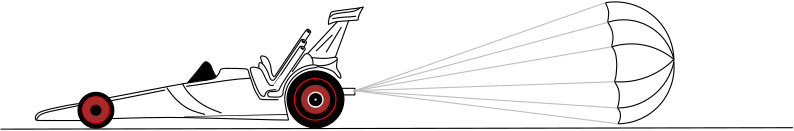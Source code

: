 <?xml version="1.0"?>
<!DOCTYPE ipe SYSTEM "ipe.dtd">
<ipe version="70212" creator="Ipe 7.2.13">
<info created="D:20200402233114" modified="D:20200402233114"/>
<bitmap id="1" width="1920" height="1080" BitsPerComponent="8" ColorSpace="DeviceRGB" Filter="FlateDecode" length="464957" encoding="base64">
eNrsnQdAFNfe9k3ud2/yJu9Nbm5J3uTm5hpjxyBixxI7CiKixoYKIooGIti7idgLItUCAnYF
NCr2gr1gLyBSxS5YscKy5Tu7B4bZadtpPk+erLMzZ86cOXN2lv3tf/+nWjUD9Je//OX//u//
6tat+yMEQWaVlZXVt99++8knn1SDIAiCIAiCIAiCIAiCoPdPX375JSAhBFla33333Ycffogb
DgRBEARBEARBEARBEPSe6IMPPqhevTrAIASVjWrXrv2Xv/wFdx4IgiAIgiAIgiAIgiDofdA3
33wDJAhBZamaNWvizgNBEARBEARBEARBEARVeX366aeAgRBU9vryyy9x/4EgCIIgCIIgCIIg
CIKqsD788EPMNghB5aWPP/4YdyEIgiAIgiAIgiAIgiCoquqLL74AA4Sg8tK///1v3IUgCIIg
CIIgCIIgCIKgqipkfoYgZIGGIAiCIAiCIAiCIAiCIEuoRo0aYIAQVI7CXQiCIAiCIAiCIAiC
IAiqqrKysgIAhKBy1D/+8Q/ciCCoXGRnZ4dpQCGovF59n332GfoBgiAIgiAIgt4Hgf5BUPnq
66+/xo0IgspFPXr0+M9//oN+gKByefXh61cIgiAIgiAIek9kEjhrYNQmCILMwZ//9re/eXh4
bI2Pu5WZ+e71a2KyEB8XN3To0M8//5wU+OCDD3CLgyBpAmYQf+7UqdP27dvlcrlMJlNKihQg
xUhhsgv6GYIEX33gzxAEQRAEQRD0nshI8NygmC/b2jbu1KWrc6++Ln36E/fs3a+zfTfbxo05
xSAIMhd/plR50KBBN1JSVCK6kZzs6upaDQgagnQRMP35s52dXVFREXl9yeVypR4ixUhhsgvZ
EV0NQfxXH/gzBEEQBEEQVHml0qUK0s4XL17Y2NiIbSWbnj9/HhMTY+lmGA2fG9rYdHV0Gjx0
uJf3mJG/jvXyGUMWPEeOHublM8RjRFfHHqQAEDQEmZc/f6BRUFAQvZvJVarCu7ff7t3xel0k
8Zvd2wtv35KX3OsCAwNpebwvQJAYAdOfP+/evVupVBYUFCg0IssKXSKFSTGyI7oagvivPrPz
5549e7q5uaFvIQiCIAiCoDKQNGGuOPw5Jibm+fPnggi6zOBzNcP5M+XJtraNfx4wyMt7jMcI
7z79XR2cerbv2Jm4v6u727BRg4eOGPGLLylAigFBQ5C5+POHH35IHil8LlKpCh89zF/wW55T
u9yfbB41rkmc29Ymr/tP+QtnFd67I9MEagYGBjI7QhDEJ2D682fOd9kKhYL9VKlUCi5XqC++
IahCvfrMy5/JH8/05Va9enV0LwRBEARBEGQ56RP5XKE+Bgoi6LKEz9UM5M+UJJMW/tzPdcQv
vq5uwzp07GxtbU23Nm7ShKyh/HmQ+3DPUaN/7j/IpqG+UdDxmcr8s4vFVpIFZWa8wD50rXqB
JcGKWOLXJKjFZ/OFKxXdwByK3wJmU8nBtSth7aHewGshp7SmGt46rZOTbKSRErpIrEvDPj/h
Kya9ReI6mN7+RVtPHzp0aOfOnZs3b46KigoNXTq2H2tz55/7DejVoXgot2jUqFHFjH/uP6A/
DXuW3Ux53NfxUYv6ua0a5No1yOvcnFi93PrHhz/+5/mMsUrND/9J4X79+ulRcXSqSpUajbcR
XfI98pz9pvL8iG9ZHFV9dcxyeTjNt9QlrzyjySD+nJ+ff+fOndevXz99+vT+/fvkbpeXl0dW
krfsJ0+eyGSyhw8fvnr1ijyS5WfPnuXm5r58+ZLsQlbqeYixh54plc8OjeWtZK2LSNHc07ml
RMu/z1L3VUoEd41255SU0fRrcWH+ftW0Cxh3cM5FYh3MkHqrjMzOn9u1a0dvbGQBgx+CIAiC
IAiynPSJfK5oYUgcBF3G8LmawfxZ/djV0cnLZ4yrm2eLlnaULVs3bNjZ3qGf6xC3YSOHeHhR
a6Kg/UhhZkdT+LMgtCxdp72zej3nKY8e6+KZvELxmfRQFOuymqIFlUtRN5+wFgNhNh8uLcRq
syh/FoW2vI06G2kZ/qwfZS4//pyw/NfS5z6zFy1aNN27t3H8OVUjOzs79krylK63EH/+/PPP
b6beUCoUhfcePenv8KhVg9y2No/7Ob6OWVFw5kTBmZOvY1Y+7tXlieeAotu3lEpFkWaKNNIe
Oh2hycSQlCkj3lpxpQa4pf2k7rVK0yUa9qzV2uhUCzXewvy5evXq5I0yOpp7BPoGumzZMoMI
mP78+fr16/369fvoo4++//77gIAA8ufE8uXLv/jii3//+9/btm17/Pixj48P2erp6fnixYvt
27c3bdr0s88+I08zMzP1O8LYQ8+IuPCYzZP1YctG8GcWDa1a4jJgDeDX6h3BU5dEx3pfSqlr
UJl7vGfPnmTwu7u7c9aTNWQ92ar/qw/8GYIgCIIgCKqMqoz8uRoLQZc9fK5meP4N28aNBw8d
4eHl065DJ2blT+06jPjFlzJnt2EjqRkQzUxHaBJ/FqCW2oG37J3ZPFaQduoimqKIVHhHreLq
tmRm8mmxZtf8fBH+zDoHk/mzHo0Ef1ar39jps6Z79jCGP58/f14dPcpC0BQ+k5Vkk4X4s4eH
h1KhlKtUr1ZMeti4fm6bRs98hsrzctW/99cERZPHwjt3CvPyFCpVkVxRJFcWFRUplUo+KDCK
GII/c/lzJeqTMg1JtvDB/va3v7148YIMezaCpm+gZOXvv/+uf1VG5N+wsrL67rvvaPJn8nTY
sGEfffRRdnY2WV6/fn2rVq2YmQdHjRpFiZy+f3hQZhmRwqHHXP6sC1uCP4v2hebpM/a5CneW
yfx5bETE2Crb4wzmZb+zMENdf/YL/gxBEARBEAQJfuaq+PP6VVL+XK0EQZc9fK5mOH/u1KWr
l/eYPv0H/fijNZNYo7tz7xG/+A0dPmro8F+GeHhR/jx46IjB7sOHefmQXczBn3nYkv1cnD8L
VqsDgorzTjEKzN5Dc8R4XhXMagn+TJ+byp/1aaRl+DOnG8jq0iQgpfuJb+FkSmH3lHD2E87g
oPuKdJMAf/7xR/fxs8ZRAG0gf7azs7t58yaDoBn4TFZygqLNyJ+3bY0n51f0Ok128B8vxv3f
456d5Q/vq/PQFhYqFXLyrwZCFyegLUlRKye7xMfHG0YMWWkaiumqJgMEO2uDusjzI9GagrQM
qwgbybJWCyPJ0oPR+opL0RbRvYtX8ZslVYF2tgnWsXW2SEIC/Fm6dUIHE2kw7VKtnit+yt4i
dBiRE9Vutg5Ozq6DU5R98bWqF+t57dFkSn+LycbGho2gGfhs6HuoQfy5sLBQoVCsX7+eLIeE
hKg0KW7u3bv30UcfeXt7k+WWLVsePXqUrJfJZA8ePGjevHlmZibZhTzVHz8Lx+wyG0pEmSlr
TSlELS5fuk2Lc7J2oetpSDC3FvZa6VQfJWUitDNKpETQIxWvYtWnVZ1IDZyWGo9qtfgyhb5a
/VtK+9kl2UU0zVBv4BdgN17wnPQ6V60mCl5RMelTeGh04vnzR44cSUhIiJzuWLyy5+hJkzzb
2zgPcHPr3bu3vX3rmqw9/vzxpzq7laHNFEFznoI/QxAEQRAEQVWek1dS/szMmSI4HWGF4s/O
vfqO/HVsN8ce7JVt2rbr1t3Zvlv33n0H0vzPNAX0EA+vYV6/9uzdzyz8mYOMeTHHWvmTS56J
Y1sxMC25SXQLn3hzitKni8X5c2mrTeXP+jSybPgzBxCzUqkIb9G6qNodwr6gAl9JSJJnCf7c
23v6JO+BxuV/ZhB0ukbGwWeD+HPOrQx1aOXdKNnhD2R7q8nOTFIT5qJC9UqF8tod+ZUc+ZVb
sis5RVduyy/nyJPvygtkCrI1KyvbAP6sxSrZJFEr1teXRZ6Lt5aUY1WgDU6PRAtTT/aOKjZ/
5jJxgWaJV0CepQqXl2yRQfyZqU24dUIHE2+wPvxZ63ocYapOFbpe2pdXEj9rJxJhP9NqrtYz
iZ5ntYLdID0ouDEIeseOHcbBZ0P5s1wuVygUBQUF3377ba1atYqKimic8+jRoz/77DN/f//B
gweTp6QAeQwLC3N1daWMmuylR/WlJJQDoMXjnyNSSpa5ZVjIVvNUIK+xRFi1dpJkfspkfsXF
B2VnNBYLMma1QbwGrS2cZ4YDaBZKVjeDFWHOaQxvNfvI3AJK7XMSwNj6n2tpvUKXR3TE6Co8
YnNSalK4K33y65JNm/zdGP48ydvT2Ur9pFbTjvatbIsJ9CdffPnpp5/o07EMc46MjDQCPpuF
P1evXv0nlnx9fWlLyAJ7fdn/aQ1BEARBEASBP1dA/syk3RCcjrCi8WeXPv28fMa079i5YcOG
1tYNNY/WpUSuVWvPkb8O8yL2IR4wyJ0sk13Mw58lIp61phfkY1/DILM4ptVrS0nFQqxZlD9r
YnpZFFfn/IO8dM9aVRnafAP4s6BE+DM3Jr10LknBLWIZSVjVigW6c+s0hD+P83Qwdv5BOzu7
jIwM+oGXLBgBnw3izwXvXqlxVtacwt3VZAf/nzx3rToJgFw9yeCbAkW7Oa+aTn/ZYuYr4mYz
XtlOe9lm1quUe+qtb9++058/c1Clr1ZEMoc/i4Szlu7DDReWwN4CR+PEEQs1S6ICYQCrq0WG
8OfSPhBpncDBJBqsJ3+WJriCBQSoOTsgmc+FmVp4PJupSqrntQC8BdOVkLfLV69e0TMx7tdD
BvFnhUJB5/QMDAwkT7dt26b5iYEiOzv7n//859///vdr167R5Bsymaxdu3bHjh0jT8myXvyZ
nXZDG0DrlX9jrHY8rVahkuq4O2vH/mrRXt4UfbpzVHBm1NOeMVEw47J4Dbz8Fyakqyiti2kH
s8CuVoA/a58HtwD3nEpi1A08VzF4bNApCxdelHg3KXoo89RxemQEBdBq/uznzPyxadW6VYsG
/1Iv/eufX3358Z/17VoGQRsBn03nz+yj65T+WakhCIIgCIIgqEryZ07O57JH0Ibz5/6eI0cP
cvd0dfMcROw+fMDgob1+HtCmbTuajqN9py4uffr17juwi71Dx872I37xI7uYiT+LTjjIesoG
ubqyEEvwZ/EAYn3jn9nrmCUufxaE5ibGPxuePYSHlqUKGZZ/Q2hf0S1CdLuE2pd2KVfMrjrQ
utnjnyl/ppHPNAq6bPizPGt24R41f1bdjxHjz+3nvOo491XXBa+v3DaUP7PTMPBzcGjzZw5K
1NpVOymFCHTkVeLLzb8hWHdps6QqKKmEcxbSLZJKQ8Fvh0BODO1tvINJNViv/BvFZ8RF6AIn
KtXP0ihZG6Dzk3Go10j2PFOhVtoWc+fg0LyBvnz5klbLn47QQvyZvOhyc3P/+te/tmrVijwt
LCwkRx88ePBHH32Uk5NDtpKn+/btc3R0pAHSZC+y0iD8zKGVUvxZK3mGGM8s2Ymd0IKfg4Od
koLDMoXopuhRBPk5V9x8Fto1CBBZPgIXqlYwU0dJa/i4XRS7a/DyM4HmCSXoYLfP8HPlnq3Q
FZXEzuKFvTcn301NTT1fkn9j06ZNEUHj2lUryb9RjcWfW9mqXwb/+u6rr/75kVEEGPwZgiAI
giAIAn+usPxZcMLBMkbQhrKynr37DfP6dYhmnkF3z1HEZMFjhA9ZaNW6DadwN8ceo34d5+zS
11z8mcGMAutF8nRI5H8WjZcVh5lSqZUFIrN5qTgk8m/oOIiZ8j+bOAGh5fmzdOJqUbZuJH/u
5z3dyPzP7AkHMzTiTEdoCf58K1udf6PoXrTyYDXZvmp3bsxQ42i5jMm/cTmn6FKO7OptuU/M
22bTX/VY8jonT25g/g2JHAlS/FkDWtk4VosyUgypMy5XB38WwcFSFQjnDpFokS4Jh0/rSCzB
OphUg/XL/8zi3fqcqESz2fxZ4KsE8QDuEv4sdiLa/NlSExEyOZ937tzJn47QEvyZzjlIQ6An
TJhA1hw7doysefv2rb29PXk6Y8YMGhHdv3//TZs20UTQdC898LMoSRXjzxr4KLBBkj8LE00u
fxZAvUL8WSxEWTx+W78aBI4nGIKtp+i+3K6j8c0S4c3PnonEOOvgz4adK7tesSsqzp4lC6v5
Mzv+uVQS/PnLL/QMf64g+TfaseTn50dbQhbY65F/A4IgCIIgCCpj/lxB5kmUgM9lj6CNmH9w
mJcPzfA8xMNLY3Wq52Fevzq59KFl6KSEDRs2/Ln/IC/vMeaaf1B7njmByf0WC4YpC5JJHVPx
GRoBLUq8NctnMwXTUVuMP+vTyLLnz6VtFN0i1u3a+TcET8I4/jxi2qxZ4wfSZcPnH2RPOMiZ
jtBC/HmrZv5B+auMF4n/mre1frttQ++9ekgOWiiXKVjzD754o+gdqI6CdlvxRiaXqwycf1Ac
GUrwZ20aKU07hQ/Le87ZJJ7YWKQCbagqhGWNScUhso9uziqWMEQ0wbZYGm3e5dB9oiI1MOdi
lvwbnBPR+W2GmeAzfQ/lTEdoIf5MI5nlcvV3Onfv3v3Tn/7k4OBADhoREeHh4TFixIi//vWv
+fn55FbQqVOngoICRYl0xz8LI1+BjMIcbKkNecX4c0nt4imFzZF/g/Wcs0mMe4vXYM78G8Un
lJKinTmbHCBF67QE8DI/C7UYfxbNs6FHbzH1il7RaroumXj+jdRdsw3gz3/75kv98m9g/kEI
giAIgiAI/Nm4rWUv8mFZIl9lmSFoQwGkbePGJdi52G7DRrp5jhrh7dfr5wEl/Fn92K5DJw8N
qSa7mI8/l2Rg4KwVipPWItBcPKsrWTA9jHYy4tJcGrykIOySvLkQlcK5mS3Hn/VoZFnNP8if
TFBqCyeN8+KzmYLzD2rlVxFm2rr5s+uUpYsWzfHuXfLcQP587tw5zoSDDIImmyzEn4cOHapQ
KlRK1cpzC79f42i9wdntwKSHr/PYvzJ+9qZwzBpZ61mvm894GX2sQKWSKxRKPZgAZ/5BFlks
nVdQizhyyCJ3fwYCMzsII1qtLM9aUw4K5RcWaJZoBewGataXAFUdLTKKP4u0Tuhg4mfMn92P
x59ZMw0KTn3IOlHBFuqXbJs7Z6DwVZc4Ec7XCOzvKVLNQKP/9re/8SccZBD077//biH+TCOZ
mRBoDw8PsjIpKalbt27Jyck3btwgT5cuXbpw4cIFCxbQ4GcKn3XyZyEurB0VKxTnyp3cTvuJ
YDJpbkLjFFa1nPQf2vMPiiFVraOI8WduRmpm3jzxGsTJr7EAWqkdzMyZQFAUL2vKlSYp0Z5/
UHT2R4PPlclLLXRFheGy2OVnSz3/YGrsdObpEtb8g0L8uVq1z/751aeffqwn5mW/szAIWn/2
C/4MQRAEQRAEVV7+LK0K1VqdkyWRAsuWLatQ/JmC5a6OTiN+8aMh0O6eo/oPGtqmbfvWbX9q
3qI07LNFSztXN08vnzGkMLOjYVPblWRk4PJOQXrMK8ctJTpBoU4GLbST9hYO9+TFYoukdpbk
z4I5kPn9o4tY65HS2bLxz6X9zs3JLbSF22qBajnXUjTbhyB/PnTo0M6dOzdv3hwVFRU620dr
s4H8+aZGnFBniqCJLMSfP//885QbKQql4s7LJ913DLda79hwo3PX7Z5hVzccvZt0/P751cnx
vRPGNg/ebPfbm4Ghb56+VP/2PznlBtnRAP5cTTSbcEmaY8HMwMw+z49Ea80/qCvvb+nBUqNF
829INUukAtbBU6O15h80IROxRMy0eK5p7sHEGszegdQgMv8gvwcET7SaKIMWTsXMbj4/GbRw
bmmxE+F9U2He5M/Vq1cX/AKXImiD3jcN5c8UQdOsGmfPnv3f//1fsvuoUaPUE4MWFdnb23/x
xRetWrV68uQJKUYjpfXhz6Lzz/HClrVRJJO149mhCG78cwSTGpiXi0MoY3BxVRxCqisLcWmp
lAjR/Bu8+vgcmFcDp6WmwGemLl5MNx+SC4U3MzifX4DdeOPPlc+1OVdULPeI8OXnaPau0vzP
kdO7VNPBn4k++uRT6d7s2bOnYKgzRdD6Z1oGf4YgCIIgCIKg90cG8mc1R7ZpaPNz/0Geo0YP
ch8+dPgvPw8YxC5jbW3doWNnV7dhI37x/bmfq42NDbMjBEGm8Geifv36qT9dK5U3nmY67vSq
u66b1fru9dc5NN3cp9mWPg3Uy13rbvipS3REyl2lSqmO0uzbt2/luSFJ0tMyqaCsZUwSkKp5
6cpFBvFnJpkzEwJN0z4nJyfTaQePHTtGnk6ePJmd+Zk8kuX34K8JUzI0m6uGsjxZ4/OBGKix
h55Vlm4x+NUH/gxBEARBEARB74kMZWWUJNvaNv55wKARv/gO8fAa5O7p6OTSvkMnYofuzn36
u3qM8PbyHkMKkGIVHD7zoor1Do6uxOJGmgtGR+tVqGJf1Hfv3j19+vTu3btpaZc2TqwK/PnD
Dz8kj4GBgeoP2ArVo9ePZ50NaRc/2GZjz5prOv8Q09l6Q482ca4TTyzJepGhUqn5WEBAALNj
xZd2robyqKDsVUX4cyXs+RICpj9/pnML0tthUVERDYFesWKFZhpQOeXSy5Yty8nJocHPtDB5
rGg/v7KEtFN2lE8NZXy6ZcWfI1KqJn42P3+2sbGh/Ll69er48x6CIAiCIAiCKpSMwGXF0wva
2HR17DHEY4TnyF9H+oz18hlDPPLXsV7eYwYPHd7V0akhIp8hyNzxzx988EE1BkFrdCf/wc6s
xNXJcZHJcX9kHsx4lqNSFm8KCAj4QKMKfAdiZ30wKjuDyRWUsyovf67sPV9CwPTnz7t371ZP
91lYyCTioOfOnmeQWUPLkMLkKdmxKv75wE4zYRyNNb2G8jz3ytTeivrqMy9/rqbJDWLQHIgQ
BEEQBEEQBJWNjCNmDFW2bdy4s31X5159Xfr0JyYLnbp0pWHPgM8QZHb+XK0EQbu6uianJIvl
ur92/fqAAQOYwhAEiREw/fmznZ0dTbvBJHYmC2QNQ5tpXg7mKdlK80KTHdHVEMR/9ZmdP0MQ
BEEQBEEQVDFlEjhrYNQmCIJM4M/VSqjy559/7u7uHhsbm56Z8erta2KysCV2C1n52WefVQN8
hiA9CJj+/JmoU6dO27dvl8vl7FzQggukAClGCpNd0M8QJPjqA3+GIAiCIAiCoPdEoH8QVOn4
MwRB5iJgBvFnCILM+OoDf4YgCIIgCIKg90SgfxBUvvrmm29wI4Kg8iJg3377LfoBgsrl1Qf+
DEEQBEEQBEHvgz7++GPQPwgqX3333Xe4F0FQeREwfAEEQeX16gN/hiAIgiAIgqD3QV988QXo
HwSBP0PQ+6l//OMff/7zn9EPEIRXHwRBEARBEARBFtLXX38N+gdB5auaNWviXgRBEARBEARB
EARBEARVMf3pT3+qV68e6B8Elbv+53/+B3ckCIIgCIIgCIIgCIIgqCrp22+/BfeDoIqg2rVr
444EQRAEQRAEQRAEQRAEVRl9+umngH4QVHH01Vdf4b4EQRAEQRAEQRAEQRAEVQH95S9/qVu3
LogfBFUo/fWvf8XdCYIgCIIgCIIgCIIgCKrU+sc//mFlZQXWB0EVUN98880HH3yA2xQEQRAE
QRAEQRAEQRBU6fTnP/+5Ro0aQHwQVJFVp06dTz75BPcrCIIgCIIgCIIgCIIgqFIIQA+CIAiC
IAiCIAiCIAiCIAiCIAiCIAiCIAiCIAiCIAiCIAiCIAiCIAiCIAiCIAiCIAiCIAiCIAiCIAiC
IAiCIAiCIAiCIAiCIAiCIAiCIAiCIAiCIKiKqV79+rVq16nxQy3i6t/XhGEYhmEYhmEYhmHY
oqafwcmHcfKRHFwCgiAIqpKysmpQq1YdvOnDMAzDMAzDMAzDcPm6Vu265EM6SAUEQRBUVciz
FcgzDMMwDMMwDMMwDFcsCl2rDig0BEEQVNlVv77V9zXwtm4BV/8BnQDDMAzDMAzDMGyZD1zv
y5mSD+zkYzvYBQRBEFRZ4bMV4DP4MwzDMAzDMAzDMFyxEbQVEDQEVWI1aKD1Qwbbxo1btm7X
s9+QkNXrn7/IT0tLO3r0aEBAwMCBA5ky1tbW6DeoikQ+460cX8fDMAzDMAzDMAzDFRxBf28u
BG3d0HCZekhr60aNGtkQqR81CyWiz8lq1tpGjUqek4VKiuAaNrQxop/JKVcBslpm+1a6LiKP
tg0b2FrVtKlfo6lNvVbNbFu3advOofemP3apSvTmzZuzZ8+OGjUKCBqqKoP/xxo/1MKbOPgz
DMMwDMMwDMMwXPFdo0at9wTWQVBVA3A//tisSSOPXm2nubWa1NdmlEPt0T2s/Ie2WuLTfZyH
i5PLwAuXrysUirdv3zEgOjExsUePHkDQUGXXDzVr4+0b/BmGYRiGYRiGYRiuLCYf5E1EAc4u
vUePm+A7fmKJJ4m7uIDPmHFdunYzOvKZPA5xHxIWFrZ4WWBYeFhg8PK5C8L8Zy2eP29+SOji
sJBZoUEzwsJmh4bOD10aEBwYEhIcFhYaFhoaEhy8mCy5u7tWOgTX3anHhElTx0+YMmHiVLLA
eOKkaRNKrFnW2jpuwuQpU2f2dOllyqGtrKzqs0RjbtlrrEqi6AVXGhfW27JlSwcHB0dtMWvo
goO2umlEFlq0aPE+REG3atnC181poY/DMp92K8d0ih7Xeat/j4QFP+9d4p4Y5jt91OAZc5YU
yYmKiGQyGXlUqVS5ubnu7u5A0FDlVd269fDGbRZPnz6TGPwZhmEYhmEYhmEY1tP29o5G70s+
zpsCnzds3b4xbuuG2HjyqI/Xx8ZtjP9jXewfDk49jDiiTSN1QomVq1eoVCqFJqrz0XPVuYu5
x49ez8rMUqlekhUq1R2V6plK9VbFlZz8vzoyhNTQqFHlSExBc5WMGTshas3G1Iw7KWk5qel3
bqTfpo830jRmLZRuTbudcjNn155D02fO0tRjzPlaWVnV1RbFy2ShXr16derUqacRZdScklYm
ZHdxcHDw8PBwdnbupS0XF5fevXv36dOHLjMr6YKTk5Obm1u3bsZ8tTFs2LBKEvis5uq2zZqP
dHed6uU026t9mG+HVWM6rJ1iHz+71/aF/XcvdjsY5L03dILPyJFJl66RAS+TyeRyuVKpLCws
JE9fvXo1dOjQ9xNdduzYkUaAl8P3Ba1aNWvWrIxPdkCJyDK/AP2mxnJHt1Dg//c1jMm80aVL
t8mTp86dO588kmX8zQD+DMMwDMMwDMMwXIlcv/6Pnp5eYWHLqSdPntKkSfMyboOr6+Do6Bij
d/++Rk0jYkUpF/UdN2lD3DZ//1nz5s+jnr9gvpiLy8ybN3u2/x97DoweN/FHTfJow45roy4f
GLK0SFZ06WZyxJr4adMDB/Yb5en2y/bYjc8eXSkszCyU3ZTJbhTKcmQFLwpfvS18/U5WICuU
vXnxKkcmKwwJWazm2DYNKwUxo3Gqvn7jklNvnTh98dTZy6eTrpxJunLuwrUdexJjNm9fF5ew
NjaBPEZv2r5t16FzF6+TAtQnTl1Iy7w3ZepMdT1GnS+bKterp/6eYvbs2XPmzGnZsiXZRNaQ
R3t7++Dg4FmzZpGnHFJtNF91dHR0cnKqU6cOPX12MDMNriZr6CYmjpcskIOSHbt27WpE/HOl
4M/0pNp37NRv6MjRXm4TPLpOc2s1261JwIimEWN+2jLDafvsfrsXDtwfMPRkxOSwOePPnr+i
VCplsiK5olgymUylUj148MA4Sq+TdlqIOppFPXr0SE5OzsnJKZejT506dfz48a1atSqDY5EL
kZCQkKOtxMREsp4pExkZyX5qXvn5+ZEjkkez11y7dl1D3+B8fEZfuXIlT1tkjbf3r+DP4M+w
sP3P5qtUmXFmr3n2GXW98ehh2HyOz5Qcq3GZxg45S70K4HIYIflnZlu2Ts1oUZn/QDAMwzCs
BX4TEnYdPpxIHBOzhi4QT548pSybER6+ghzUlBBo8qHeOC46etzEDbHx8+bPW7xkiS4HaKxe
nj9/fvyufX4TJqt5soF5AOiEeoFhATLVu+gN0S4u/Tq06WJn02LkILeUpKPKghy5PEdelCp/
eUH24ppC9kRZ9Fr+7rVSXiQrfHH/wWWV6lVY2BKmnsoS/+zrN+76jazTSVeSzl87lXRl267D
8TsPrt74R+jqzcERG8OjtwRHbgyJ3BS54Q+yfmvCoZNnLydduH7yzCWGPxs35yPDnylq3r59
+4ULF+Li4rKzs2fOnElWhoeH37p1a8uWLWlpaatXr6ZQ2vT4Z0dHx549e5KFpho11qhJkybN
mjWjSTaaN29O1zAixciYdHZ2LuP45wRdCgoKYvgne71xgbiNGjU6fOTItHmBQ4cMGtyrfd/O
DXq1+Y9nl+r+/ess92oeOKzJzMHN5o2wXzt7+LolU65dS1EqlUVq/ixXKpTkUaFQ0Cjoc+fO
karMCJ8p2iWPFRNBM/A5MjKyXBowePDgskHQ5AQpcE5KSiJjb968eeSRLNOV5EXKlLEQf6bw
mcrsCNqg9zVym4+NjaPA+erVq8HBIXPnziePZJmuJFtJGePeNKPOqWs4F2XZN/fJe7Py8s5H
VRz+rEY5WpKGM+ri+WdniX781wGOKgmIMC/vjc/k/XCrHIBtBeHP2t0idOFKK9SMzcw4sYOq
x6HAABZszKwz+ab0P3d30nB/7cZIvYLoAGDvItAnxacjdEbsXtK0RKhP+P2gPiK3bayNJYcz
uXN0W3PXEDh99nqt8Vl5+HOc0Is7TvIeRXdh9T/v7io5PEwaVwKFJcd2SauM6jSyo8hrQfhA
FYs/46sKGIZh2PIePtzr8OHE2NhYF5c+7DwYFET7+5fRB5wmTZpT6O3vP8eEEOhaxnHR0eMm
bozbOn/B/MVES5YUPwqaasmSRYsXz58/f+vu/b7jJxkR/2yjySOxYOm83Dd3FgfO6di6ZZuG
1m0b1Jvg3v/60Z3pl3YlHYtKubg59dzG84ciHyUflT/JUrzNLXr58PaN0/v2ROU+vbZ4ifH5
KNiRqFQ6y5iFP/uNGZ+ceuu0Ouz5+okzl1atjV8eE0u8Pn535q07r16/yblzP3bH/uUxcWTl
yjVxx09dPHcx+eTZy+lZ96dO+00TN27M+TKpNojs7OySk5NbtGhBTqpfv37nz59PTU1NTEzs
0qULJcbnzp0jrWX4s3Hxz0z+DRcXF7JA2TJFzY0aNerWrduIESP8/PzIVnIs9tamTZuqE8KU
OX/O0aWkpCRact68eez1xqG5CRMmkD/E/RcGT5k1Z0h/+8EOVkO61hzc4bvxPX9Y7t30t361
fZ1q+nt1CJ7wc9SSGRmZWWr+XFRUEv6sIE/JI80FTaoyY8Atc16Wi6qtvPC5zBA0BcvkZPlX
wdPTk1JohkVb4kox8Jk5ihkRdP36VoZ9no2Lz8vLy87O9vEZzQ+KJuspgjbqTTP6XF5WVlZe
3rno94Y/xxdzBW0WIfmJm+FCFYY/a1BUXMX7e1JNdYrJD7+viqlgmXZUxeDPkt3Cq7AYQAuf
S/G+XKqmGdVasI4/zmn/64e/hOhfXGbJvsVsLl6yfAlzE+mlYoQpxglphSX7SvJnyTMSHgCm
dQ74M//UioNm2V0qxJ+FBr8gf9a8ZPLzBTrQtHGlc2yXHkV9eAM7vLht2l2tdVk1zTN6mFmc
P4u+0GAYhmHYrNQ3JmZN/foCEVlLliwlW11dB5dBS/z951AMTh4FG6N3IhErI7ioOv5Zw58X
aQhzYFDQ0mXLyMIiFojWLC9euiyIbKUIWs2fd+2j/LmhUfx5UeD8/MLcbduiZ4/zGt79p562
33s7tVyzcEzUUt8ls4bsipt3ZE9w9FKfpNglb26dVBXdeX3/8vH40JClY29kHFm4eGali3/2
GzP++o1syp9Pnr28euMfK9fGr1ob/zD38Zs3b89dTn767EXKzczw6C2r1m2NXL/txOlL5y4m
nzp7OS3znrn4c6dOnXbv3k36jSw3aNBg+fLlRUVFCxYsoMXs7OySkpJat25NC5vInx0dHZ2d
nckCZcv00dra2tXVlawfOnToyJEjSRuaNWtG1tva2jL8uUePHjT/RpnxZ3aWXUExJSl/pnkP
jAsSbmlnd/369Xfv3gWviloattzTtYdTmzqD2tcY0uHfk1wabJ7Qbf7QxuMcakzoa7t6St+d
G8Lv3b9H/mQvKpIptCWTyZRKJanqfYh/riDwuQwQNGW/5GUoltiZrKddYSH+zMBnypynTZtm
XgRtUPINH5/RFD4z2Z579+47d+588kifkvUUQfPptG5Hnc/L2jeZPFoMDlew/BtGpU0ohb0V
hT8bT6Isa3X3lvSPcF9p+IZZKV8l4M+6u0W7Qg3F4lWu1XV8qqa1hhUpLUDndPIlSczFxuB8
+FbabE0l+WI4q2SrOCdkozCz8mcTO8es/LmS5t8QPgVOx/L5c35mZr5wpDH3cqiryoxjv3Bq
mmlc6YdwyV6kBgO+5tMKuefw57g4czFk8GcYhmG40ptS37Zt2zNr2Bkw6tf/MSFhlyk5mfWG
xuoDxcbGuroOJg3w9R1TZik4ivNCjJ9UHP8cELBw0aLQ5SsiYtaFrli1LDhk8ZIlZA1ZHxgc
ErYygqwPCV9O1iwJCKDxz8X5NwzlzxqOGhS+VKUqTEs+dmX/usjJbpOcbRe4t9s0Z9i2VZNj
o2dcv7Al+VLs2sBfEleNf5GxS6nKfn7nyN6IKWGLvXOfXA/S5H82Ov6ZCWmmEbnsWGi6iVkg
BejZmRIFzeTfSE69ders5TNJV4+dvhi5YXt49JbNf+wjf7Dt3H80cMW6XQeObdy2Rx38vDY+
cv3WoycvnDl37cTpS+lZ94vzb5jAn62srOrVq2dtbX3q1CkHB4dOnTotXbr03bt3gYGBcrl8
5syZXbp06d+/f2JiIpMU2vT4Z2dnZ9JvFD4TNW3alPS2o6PjoEGDxo0bN2TIEJqdo3GJmjVr
RlrYo0ePCjv/IOXP5NHoGkZ4eRUWFi6dv8jbx3fGNL8xno6j+zYe3+dH3x615w1sseu3n1f8
+lOAR4sVPh12LBh6dO28C1s3FLx6pVAo6PyD9JEu0EQcZjw7yuEtOqVdZYfPlkbQNORYIq8L
k5rDEvyZCe9n02aGSE+bNs30Q9SsWUf/dzSaZMPd3YNZM3fufLKGPHIY9ZUrVwx8u5y6Nysv
a+9UTRS0xVNwVAT+bNSHa33gYdnyZzVNKkOEa2RUtlRflV3mkIrAn/XqFq0KhUCoNtwTjuoU
p9OG9L9wPgR9tmodlx7orOjXEPlnz2Tqe0bm5M+mdQ74s96nJsCfz/gLfLciMKJKXjKsHw5w
rpGR40p6bPPu+frf2LV+IyO5iymp48GfYRiG4UrvhIRdMTFr2Gs4GZgpoDb7XIT16/9ob+9A
PHDg4NGjx/j7zyZHGT7cizZpy5ZYspKYlmHjcZ2uWbO2Kfx5iYY2h4QvX712Q8Sa9RFr1i1f
tTokbMWK1dHqpzHryfrgMDV/Lo5/Npo/N1Jz1JDwQKWy4G7GyRfXEw4H+Wyd2vva2imPTka+
yDr06lGSvOjWi8fnjmyZfXyFz9MLq5VvTz+5vnFv+K+xq2colE+Xh4eaEv9MYTLZvXnz5ta8
5NVs1EyDck1MwcGOf75wOTkjM+daSnrUpu1hUVvidh5QKBTb9x7JyL6tUipv33u4euMfK9bE
Ra7fdvV6WkbW7YuXU25m3jU9/pk+jhkz5vHjx5cvX87IyCgqKjp48OC2bdsSExPlcnlmZmZK
Ssr9+/cnTpxYX6M6deqYkv/ZwcGB5n9mZ9ig/TlixIiZM2d27dqVXALOJsobqzB/jlwdST6C
/D5xot/IkZO8B83wtJ/t0Wb2ENtpfRqGDO98YM7ghN+ct03pnvB732OB3udiZpwMnJn/8KFS
pVLI5Qplaf4NZiLCH6u0KiB8thyC9vT0JGe6efNmPeGzefkzUzk/1JlB0DT1tCmqUaOWnm9n
Xbp0ozmf2Ss58c9sTM3ESOvlyfvU+HmyelmdBTpr32TWVvWac9HqAGm1SqKj1buUKGtfFCur
hkCGDfW+xfWXbmWtZGNwVgKQ6HOsCRY1eNxc/Fkwmk4igJMPe/Xjz1rJUbk/SOevL2YsxT9g
ZwM3gaS11blMpvjQxcfUylfAz6NbXJi1lR9DKxjFp2tHAT4mikq4CEjroNoRvOxrwc1KUXI1
Sy4QqxpWnwvjR7FcrNo5q7VHgnaXxms3Tyv6kXPW+nWL9vnym81ZIxz/XHzixgNk3RRUmoCx
txYvCx1OaFNZ8WfTOqcs8m+IvHhLBlLJ9HCC6ZTjMoVev7xO0HGIkrtJnKGnJjQAuLvw0svw
+7z0JSNAzk0ZV/rxZNbAM3w8GMGfhd8XhC6obv5c8u5gRJ2cjP2g0DAMw7BFfPhw4pQp6s93
bdu2DwtbTkzWREfHkAWadsPXd4yJcwKKBV3zTdNukPbwNyUk7NKTQtcwMAW0YPxzSPiK1Ws3
hq+KDF+1OmKNmjlHxqwjy8sjV5P15ol/1vDn0LBAperNrWv78i9uPBPqeTloSNGVSOWrk8qi
dFVRtlL1oPBNaurRlYeDh9yJH6e6svzh7t/3BA87sjNIpXobFhb8o3oeN+P5M1GjRo1sbW3p
UxsbG7Jso1Hjxo2ZM7K2tiZPzZR/Y8LV5MyMrNvkj5t3BYWb/tgbErU5bucBmawo8USSXC6/
mpJOHhMOHAtZvWld7K43b96Rkrdu301Jvz11ukn8uV69en379k1PT9+zZ8/x48d37NiRmJgY
GhpKTnbgwIFWVlYbNmzYtWvX/v37d+/effDgQVKyT58+NAralPwbbP5M45zJI6lzxIgRkydP
btasGU27wVa58Gf95x80nT9fvHhRqVSuWbXSe7jbdF+32SO6LB3RZm4/q2kuVgsHNtk20WHv
zB77pzoc+P3nk0tHnlox/sK6INmbt3JW5g1liWgsdBWGz+yUIPP0kHHTQfLVqlWr3npo/Pjx
FEGTkWzGbzfEMl2Qs+OfsrkypTDwWSzI2VwI+vsa+r5XTpkyLS8vLzg4RCd/JmVISVJe/zdi
NRNmmDMPC2uIdFYWOy+0hkUzYdIapJxnMH/W4GUtqqxh2sXVag5RupXibl25qfXlz7qDAEVi
83TDQxZz4IbblXyK185awA5wLc50yp0Zjfn4P/tMJjetLocMk525PEcleNxiwiDYDA0Y0abi
2txGfEfBqGxRVMI+O042VIrF6LlwkGMxMdMitJodS3BcSQ9oxwlrX3SJw1XnpAEXv16ltLm4
MVx0nMk+a327ZbYA0GYNRS6AFcqWXFKtjgBLHSGO0kRXx4uIm0Wk5AsC/lcA6gZI82fL5N8w
rXMsz5/VdwLtnMlag1DrRsFJ+s2PkC+pWeBVIH5fUt9N4o08NcEBwNuFc/fgMV72LU6Y1ho5
rnSOFv4XfPrtYgB/5jRb532Gc7n14s/5+dyblb51Iv4ZhmEYLgP+vGTJ0uqaRNC+vmMobfb3
n0MWKHO2BH+uXjLpIT0WqZyf8Llt2/YuLn0SEnbR9NT6B2CTj/YmxT9r+HNw2PLV6zYFhYYv
WrIkMDgkNHxFYFDw4iVL1HHR6zaGhK8wV/6N4NAA8s5/68ru1xdizocOSgn6WZm8Sik/r1Rm
KQuzi2R3lPK7T28mHA8dkrJyQMH+SfdivU9Fjbp1ZatSqQgNXWp6/LOtRmTZysrK2tqa1Gat
Ea2WMmpyagx/NjoKmvbPmLHjr1zPyMy+Q+NX9x05FRSxIT7hoFyu2Jd4KjfvCXksLCzcc/D4
slUbdh08Tunirdv3UtJuT5v2u9H8mTS7e/fuOTk5kyZNImfapUuXFy9eXLhwoXXr1idPniwq
Ktq7d6+dnV1GRsb9+/ebNWtGykybNi0zM9Pe3t6UwG+af4P0Z9OmTdkh0KR7R40a5e/v365d
Oxr/zKbQpHzFn3/QFP587949clnT09ImjB8zZtTAaUPbzXWzme5c07P5333s/hrY57+rBlnt
nthl79Suh+cPPBHml5N0mOZ/Vo8HRWn+DZqRw4zxzy1atEhMTCRnRx4rSAoOzmyPOmXKdWGr
d+/eUw0RKW/G8y37yR8Ztix9dBOn3aTS/42Sn2rDoJX6Jd8ojTpmY2E1f9biyZzy3DJ682du
rDULgwscQihe2nL8WSdM0M2fhX4wLspYaFX8lMhSP7TnpiTlMXPhWMfS/NXShUXOXb+jiJyg
KOITSiRS2lFah9Dkg83MZA5Rejh+OmIxvid9OIl0BwI7sjtEijjp3S3SwFk4GlwkQr6C8Wdu
J5eWkeLP2lGykvxZJd4V5c6fxSTKn4Wi7tlf1vC/9BH+5kv0pSR1f9A7A7Zp/JlzpkI/iOB8
8SQ8raHB40ovmMz5mYyhKS90/3yAfYkl3hcEJpkVTb3OuZoCNys96wR/hmEYhi3t2NjYLVti
JfJv0CkILXFomupZg6AF3kzbtm3PwGdDpyM0nT+HhIdHrd0YFBpOlhepZyFUT0pI80JHrjUP
f6Z5m4OCA1SqV3eu7H51btXNaM8bYX1eHZ75Mjkm68KW2zePvn6do1LlFt47mhE/ITmib2Z0
/2ur+ifHT3x5O5H8CRMSGsjEURsHn0mbmzZtyuR2Jgs2Njb0kYopTFMTm86f/caMv5qceTP9
Fv0TPDU9OyRyU8zmHe8KCm7ffXDw6OnsnHsymWxt7K6giI3XbqTTYumZt2+k35lmbPwzzS4y
d+7cEydOkAUrK6v69es/efIkMDDQycmJ+TzQunXrTZs2paam0jQdpGRycvKoUaOMuLiMunXr
1qNHD5r/mVGjRo26du3q6ek5YsSIfv36tWjRgqy0s7Nr3rw5pdDlwp8NnX/QFM757t07yo0v
Xb7s5+s1bmj76YMbTelbb6Lzf39z+jp4iNXmcR32/uZMfGDOz6fW+Be8e6tQKIrkRfz4Z7ps
LghJTtNys9oZjcQTEhJok4KCgqSDn6dNm2YubE5GKRm60sHP/fv3p/DZy8uL5pCvvPyZ5v2g
oebS/JmWIeXLK/5ZEDUbHP8sHPBcioW5GTlYyTq0IqgN589aAc9s5ix0CIF46bLkz0KwV4/4
Zz7g4kOJUlrC/8hP43JFk1cIRgOKAk82deE3g3dG7F/3awdOS+7Iz22imz8Ls/rS1rLqVLcq
M47zu3gxOCxC23QdTiCTBi0vtCObs80uvlz+OlmWAfxZmhnyqBr3WuhArBIpBUzmzwLpF7jf
CAglN+DSWtFYaIvHP+tKTqIST39hlvwbYoWFvpbShrFi7Fr6VcA5hD7pJkzlz1qYVAwji1xB
I8aVIfxZAuObyJ/pCM+X+DELj6KLX25DBrABdYI/wzAMw5Y2DW+miZepw8NXMJku7O0daYiy
hY5O6qeQmYOgGfhsxKHNFP8cvnrdxmUhYYsWL168ZAk1WQ4JXx5Zkv/Z1PhnDX8OCQ5UqWRP
Ug+9uRCRvtbz+NyO5wK6nwgaFDVn+B+bQh8+vKFUPZU/Off6fEjmuiHH5rU9s9Tp4ZGF7x4n
qVTK0BA1f25kYzx/trGxobPdcfJv0KQcRMwmsty4cWNzzD84ns4/eDP9VkGhOnPvzn1Hlq5c
t//o6Tdv3xbKZG/fvjt8PClwxfptuw9rppaTpWWoy6dl3Zs63fj5B0nLHRwcMjMzZ8yYYWVl
1blz5ydPnly+fLl169Z79+599uzZxo0b27Vrl52d/ejRo/bt26svTUjItWvX2rRpY3r8M1mg
Yc80Crp+/frDhg3z8/Mjverq6jpixAgnJycXFxd7e3s7O7vyyr9Rlvmf8/Pz6byBZAAEhwV6
DWw31a2xT9d/+7X+al7H78J6WG1wbbnBs1XcpC775/a9nBClKAl+tjR/Jt3O8GdzJbKoklHZ
FFB7e3tPnTrVx8fHXPCZaNq0aZS06/ONibkyb7Cz0Ojkz6RMGed/5kwsKMifDc3/HMVOsswS
k16jOP+zZByykfyZnfCZXa1wqLP5+LPBkWz6w0NtjFCKcLV+5C4ghj8Lc1Ee4xIJxOUl3xCL
t5TGyJStCSa71sWf+WF10vmf+WGKQvyH6Rn1gnoXoXnB9ObPOg9XzIe0chGoywvtyKVkpZeL
G4mtZ7fwuajUNxQSNE+vFMcSCRZ0EGbd+Z+1sknwUoKwj64j//P3luDPpnVOmeR/Noo/a39v
wsniy3kViMdj63v6ek2hKMWf2YkgtK6I2K1SO2WEkeNKj68gxYLW9f7iUpg/C3+lKPW+IPhF
iYn8WXed4M8wDMOwpV2/PvnEvYuYn2GDQmBis08+yDkKDXJmr3Rx6cMkBjHUpuZ/XrJkoYYz
r167MTisOP6Zwmc6L2Hk2g2a+OfFJs4/SLlxaMgy8rdGYd41RXpccvTQ+HG2O6e23rOo/7ol
Y/Zsi8l9kKZUvlQWZSvubs+OH7Xfv82VSFdZxqbCggyyV2hwIMOxzZV/g5wFzb/RUCNahjyl
UNQc8c8TrqVk3biZlZaRc+5icm7e01ev38TuPBCwfO3aLTv3HD6xLi6BLG/evu/ly5e5j5+e
v5icnpmTlpGdmn7HxPzPRH369Ll69eqePXvOnz+fkJBw9OjRmJgYsrVv37716tXbunVrYmLi
oUOHTp06dfLkSfLYqVMnst7E+QednZ1p/DONISe93bZt20mTJk2ePJlGkPr4+Hh4eNjZ2Tk5
OQ0fPrxz587kiGUf/6wPGExKSqKJOEzkz9nZ2ephX1ioVCiSzp0a7tp+TP8Gk3rXmtL1v4u7
/mdl79rxw5sfmOaw199l55xB99KvKZXKIpmMDZ8Vlsm/QeNgyalVkODnCougLQSfKVVmJ3uR
6BBSJjk5uTLy55o16+j/jkbBsru7hwR/9vEZzZ+mUNKCUFcz8V8Jc+byZ13xzxp6rCd/Ln2q
dRRLxz8bGskmAHtFgieFEjtoh8UalKKBH2/JzhQtMOWWZB4MaTYi9mN2w/izIaF6unKVCMQr
apJvMLsUz4/GZvvmiH8Wj3vUFf/M+9aAzcH07RaBCktYkNCxuK3V/l2/FJU1Yn40vV9EWrxd
iGvxExGXOX82rXPKhT+zkmOI/7BCCh3rfBUYit+lTk14AIjML8mdLlDwQvNz0Rs7rnSMbZGX
p9C8tIbw5+K7Qpxh48288c9iQfLgzzAMw3DZmxVsPNvFpbe9vQPx5MlTaHKMLVtiR48eY2gG
DINCoJk5EMlRXFz60GTUZGV4+AojKqxZs7ap8c8LFwaHLY9atykiek3o8pWBQcFLli4NDAoJ
WxkREb1Ww6WXL1y00MT4Z8qfw0KCVCpl4dvb8jv7bsb5nVjWO2fn5JepsU+zTuc/vVdU9Fpe
+EyhuC9/dyZr/9R987tcjfOVPz9aKFPP3xe8LJDJ42Ecfxacf5ARe85Bc80/SPM/Z926S9qf
9+TZhUspaem3njx9fvzMxZVr4haHr1keE5t48vzjJ8/SM3LOX0rOe/yUlMy5c1+d/3m68fmf
aUoNOguhj4/P8+fPL168eO3aNYVCkZycvH///tTUVJlMdkmj27dvu7q60sJ16tQxnT+ThaZN
m5IubdmyZa9evebMmTNjxowuXbr89NNPrVu3btWqVffu3QcPHjx16tSJEye2b9+eHLFnz54V
Yf7BzZs3s7MTmCvP8OnTp5VKJelwuUJeJC+a4tfTzf6rsT2+ntz9n/Nd/h7q+u8No35MmNpu
54yuJ7cslcvVkJkd/KxQ4+fiIOiioqKqPf9gBUTQloPPVHQeQOkQaLKVlCElKyN/rl27rv7v
aJQtZ2VlMbHNnPkHyXqylZQhJY1OvsHnyVz+LMCBNWHMWvyZl9BDhD/T2s5F0UdJ1GzG/M/6
5c+URjGieEQY6TB4QYp76PjJfylfFYQVvJWG4TVx/qyV1UGSPwvjd0FUwp8iTTohs+a4Z86W
TqeluSpnisOhDePPOg4nSHSFN5UELgpdUO3E1Hp2i8gIoY0/IxS0yW+SVsJkzixjBn4Fo517
WRBmin2zIJ44t3hyPfbRy4c/m9g5FubPAvOfljRJIDkz58cCYuRQ16vAPPyZOzB08ecSsJxf
ejnE7pPc78KMH1fSY1ukcwyhsrxbpVTQta73BYHLbXj+Z863D5J1gj/DMAzDZYagw8NXUODM
mCbioOujo2MshKBpAhBX18HMbIOLFweQY8XGxpKnRlRIPtqbGP+8iLQgMDB0+cqVUTGr126I
iFm3cnUMeVy9duOKyOig0LAlS5fSoGgz5N9YulQdCPoi+2Xq9qT1vmejPPOvrVbJU1SqxyrF
W5VSLi/Ilxfekxddu3Uq4HD4wOv7ZxW9vVBYoOa3wcHLNDk0jExNzE/BwafTTPINJv7ZRP7s
N2bC1eTMjKzbSqWSnIJMVpSWcevC5ZRHjx7nPXmalpXzKO/Jo9wnFy7fuJl+i2wlZUjJ7Jx7
N0yOf65bt66VlRWNZz516lS3bt3s7OxmzZr18uXLBQsWPH/+fOLEic2bN3dwcDhy5AgpTEoy
1Nros6b5n0n30pzP7u7ubm5uv/3226BBg5jgc7KpadOmHTt2JIU7dOhAlsmmCjL/IIPamBTE
ZuHPISEh5MoWFBZQejx3omP/1h/90vnzyQ6fLer7ZZRHza2+zXZN/mnr1I6XdixXqtSQmYJn
OYXP5D8FDX8uTuLx4/uhioCgLQ2faQg0zbEsNsYofCZlzN4JZcOf69e3MuhNLS4uniJob+9f
+XSawmdSRv8K1TCYndtZK8i5GAjz+DNlyKW4mD5lUWVN+DRTrZobS/DnkgQgnGZo9ipF0Jr2
SAc/G8afRfIzk3Waj+f6TCrHwpJCQGPWmUxt1iGWpJccVDSqmdmkBQQEkjmIZxBll/Q/m6kH
RuYHGerJn0X4uUhmae6ZqiTySNACarhUer3ii1fE1TSYP0sfTpueFf8Mn43FOLMBsodKafO0
k2bo0y1SJKrkQLrTVvOxqlbkvPDA0EGxOO0ku2sNZn6SXt2ZybkvgXLhz6Z2jmX5M3fWRc7o
VWl/86LSfmlwb01CrwKJ+4Px/FlowOjmz9wRLg6HWUPF1HElPrZFv5gwZO4Ag36QIvW+wLug
2vdkVl+x72P07Lh7ST8Ff4ZhGIbLyU2aNB8+3MvXdwx5ZFJAM7MEWghB0/kNt2yJpUeJjVUv
0LwfZIFphiEZRayM4KKjx02k/JlJ+KxOsBEQEKyecTA6Imbdisio4LDwxQEBi9SzERYXUPPn
Xft8x08yhj9rOGpIoDr/RtHLe+9yDp+Nn3405teHV9cVFaUVyZ/J3r5WFBUp3r1VvHmgKLyR
lbTqQLTP9SOB8rfXZQWPyF5hoaEaHGRS/g0amks5UgOW2GXYcxSaHP+s5s+Z2XcoPaSpzp48
fX7h8o3UtOznL16mpatx9OOnz+kmGuR66/a9G2l3TI9/rqdRhw4dTp482aRJE7KsToESGkoO
tGjRIrJM1rRs2fLKlSvt2rWjhU3kzzT+2crKihy0b9++jo6Oo0ePHjVqFJ2IkKaDJo+NGzem
mU/IqKD8uUePHl27di1L/iw4/yCTX5diT7ZMyVDh7u5eUFCgUMiLZDK5UjFvXLtBLaq52X00
qvVH07r+z9I+/1w1pMZmvyY7p3e4HOtfpJaMiYCWayC0XBP/TFe9e/fOjAQyKCgoISFBn/zD
5YugTaegxsnLy8ui8JmKjH+KoMlp+vn5Uc5MVpJlmv6FbLVEgu6y4c8/qqcgrKX/mxp5u6AI
muaCDgoKnjt3Pnkky3Ql2UrK6F+hONSdyqBpPn9mMWdKlqdyqbIGF5ckko6WyL8hgJoFK9GK
jjYTf2ZDD06WVDZ/Foa9grsLTB0oOIeayNR+gvxZoH4RNCTMyQVr0CuNRukueubf4GfJ1iIb
or0h3GO8PuchKQ5DNog/6zic1vkLTYtWeiLcedY4Ob0N6RaJ1KziM1EK0jwey9I+WYOSnws1
VWuUzubW7a/PFxBaHW4gfxYaTkLpevWMPjWtcyyXf4Mz0rjBybO0Ns+WujVpJ1UWzxJfelEM
4c8SY0N//qw1K59AgLfAfcAs40pobEv9OkYcTevDn8UTbku8L/DaqX1PluDPpJ3sCySUcEPk
Pg/+DMMwDFcIWxRBU87MhFvTiGhmJXtiRL0/qhsma2th/kytmWdw6dJlQXSZvYny5/jd+yl/
5ocQ68WflwWr459f5z3LPnp4i//2iLHpZ9fIX99UFL2SF8mVCpW8oFBR+FxekHn5ROTG5b+e
PRhS9C6tsFCNZ8NCwjT1mEqB2MBZEFCbgp0l4p+ZbArqQOiiooysO2fPX03PzJHJZJQ8y0uS
/Zor/pki6CZNmly/fr1Tp07kvNzc3C5dunT58uULFy4MGjSITlOYnJxsa2tL4bPp8c89e/Yk
1bZp02bgwIHjx4/39vZu3749jXmmkxIyLLpZs2ZNNSJjqaLNP0jnHGRkYuipnZ3djRs31NHL
MtmrV0+nDbMa3v4DjxYfDLGtNsy22rifPljS98tNY5vum21/af3oooKXmlB5WaGssIi8Klh5
OMhKMjzI1TTXaQ4YMMAsgL1sEHS5HL0M4DODoPlR90xYvoVmhxQ7ouCPAkxRrVp1DH1r8/EZ
TXNBs0XWGJB2w9wWoMrlYcP5s06LwcPys3AyhwpgKVD/HhvdAsNwmVtHuDUMwzAMVzYETfMz
mzHimkY7k/o562lctL//HIMqJB/qDeei1jT/xobYeE3+jYBSyBwQsCSg9Kl6mfWUlFTz54S9
RubfoPx5iTr++c3ju1dPxK0NG79+xYSUpM3yV9kKeYG8UKEoVMjV8aGFBe9unzwWtTLc7/CB
5QVvs2WyN2SvoGXBP5qQ/9kgtmw6gqZ83m9Maf5nvih55uvWbXX+56nT1PzZuqEx+UbY/Jks
R0dHp6Sk7Ny58+bNm5MmTbKysiKPZHnHjh3kMTQ0lM5XSHcxJf9zt27dnJ2dydho0qRJ+/bt
BwwYQB7JUwY+sxE0A6JJgbKPf9apzZs3M/DZdDY7deoUenEvn9nt3f1/fbt+4t36g1Etqo1u
Wc2/+6dRXrX/mNxy95wuRwN63Ni/Ivdh8YBRKFWyIrmsJCKaDpiJEye+V/yZImgLAVidatWq
VRnAZ/YViYyMZBKSBwUFWfS6MPHVYiJbSRnTD0TuqN/XMOZNs0uXblOmTJs7dz55ZDJCgz+b
mT/r/FF/mdvMmWnNZp3zeb2fRrfAMAz+DMMwDMMmIWgOJTZLnf7+c8Riql1c+hg6BaERlJTG
P/uMGbcp/g//2f7z5s+bXyr2MnfNvHnz5syd88eeA2RfY+KfNRw1eGmQTCZ7+Swv+eLBXduC
jxyMun83qbDwcWFBQcHLwoL8gsLXhbLCgucv71y4snvHrvBTSdtevLz19u0rstfSgEAjuHd5
qYQ/T7h8LT0lNePly1f5+S+JyQLjV6/fsJ8yBVLTslLSckzPv8GoXr16vr6+06ZNa9y4sZWV
FdlKHm1tbSdNmjR69Oi62jIu/pkSewcHB0dHR1IJuUw0+zRZT1Nt0D4hT5llukC2kmJkLxr/
bCj5txx/ptjTXPTPxsbmwoULt9KvTBhs423/qV/XT8Z3/Whq1z/PdPw4cNCXa3zqxk1uvmNm
671zuu2b08vfb9CEGQsPHU/KffKc+Vai4N078nju3Dnz4lCaf8OU7NYQpI/q1KlX2f8qqLrx
zzD8HnAqlVDuCnSOQZ2jnTxBOAdIJXUVPrWq2yHgzzAMwzAsYZ3ZPAxK90E+zhuNAuy7dlsX
+8e23QfiE/Zt3bVf7d3i1hSIT9i7bc+BqA1b2nfoqOGEBvM38rgqdAXrr5jHKtULlagKVarX
GhcrIiKCqaey8OcBA1yvp2anZd5Ly7iTlnmXOD3rXrHJSvI08x6zhha4qSmZnHqr/4CBRh/d
ysqKT5WZpNDMIzvsmZGJ8c9ubm5OTk4uLi69e/fu06dPr169evbsSR5dSuTs7EwX6CYiUp7s
VaHyb5hXFKq3b9fWu7f1L/Z/9+nytzFdPp7s+Mncn/++sP8/Qzz+G+1Tf8v4xlsnttgxw37H
b73HDnH6oalz9SY/23UfNdh71lDvGYcOHycvgbt37xkXJQ5BFeFVUOOHWpX6HRz8GYZhGIbB
n2EYhmH4vTL5IG9ijgiH7k6jx030mzDZd/wkYrIgZqaAj9+4du07GMljNY9DBg4KCwsLCQ4O
Dw8JDVsaGhYQFhYYGrIsJDgkLCQ0lDg0LCQkZFlQQGjYsvDw4OCwpctClwaTrWFh7u7uRsRd
l68cHLtPmTpz/IQp4ydOmTBxqj4eP3HquAmTp077rYdzT1MOTeOcGdGs1/W1xV9pCnymAcPd
WHJwcCCPXbt2Za8Ue2pcguVKwZ8ZBG1nW8vH4Ztx3f4+xenvU+0/Xtj3n0Hu/wkZ9v3KkXXW
+Vhv8Wu5ZWKXdZMch/fqVLtln9pt3L+27fNVg+5f1OzQ39k58/jmwW5uwJhQ5ZWVVaVH0BXd
4M8wDMMwDMMwDMOw+eCziZzQdJIGQZARatW4zqguXy0c8H+/9/j77J7/CvesH+5ZL3DIf1YO
t9rg2zZidKdVYxx/atP5P42dv2s58LsWA79v0rtuy59/atfFsVUD5nscCKqkqm9lhXdw8GcY
hmEYhmEYhmG4MuTxMA98bmi4TDyitbV1o0aNbGxsNA/kH/UCe7FR8Ybi5zbMs0aNKlfkM6uT
bYzo58qSZsSM3028F99raM6xaaP6w7pUn9f/3yFuP6zwahLmab24/3eh7nVX/vrT0lGdHDq0
/areT1/bdP+6ce9vWrj+p2m/OrYd6zdoCHQJVZUoaKsaNRAFbSH+/AM6AYZhGIZhGIZhGDY1
8rlGLYQfQ1BlJtDFr98OLeqP/dk6YHjT5V4/BrrVndGvgXu3RrY2Db+s2eJrq05fNXD8qmH3
/zRyqGPNpCXBCx+qOt/D1KxZG2/o4M8wDMMwDMMwDMNwRfMPNWsDPkNQlUHQRG2aNXBqY9Wl
WR2betW/+a76v/5r/U2t5v+u0+L7es1qW9m+X8Hh0HumuvXqf493dvP7B3UWDhiGYRiGYRiG
YdhcZj5tVfVPlN/XqFmnbj3wCgiCIKgqBULXql0X0BiGYRiGYRiGYRiGy9e1atVB9CMEQRBU
VVWvfv1atevU+KEWMd70YRiGYRiGYRiGYdjSpp/ByYdx8pEcXAKCIAiCIAiCIAiCIAiCIAiC
IAiCIAiCIAiCIAiCIAiCIAiCIAiCIAiCIAiCIAiCIAiCIAiCIAiCIAiCIAiCIAiCIAiCIAiC
IAiCIAiCIAiCIAiCIAiCILPrvxAEQRAEQRAEQRAEQRAEQRAEQRAEQRAEQRAEQRAEQRAEQZVE
ts1awjAMwzAMwzAMwzAMwzAMwzDf+aYJHQjDMAzDMAzDMAzDMAzDMAyDP8MwDMMwDMMwDMMw
DMMwDMPgzzAMwzAMwzAMwzAMwzAMwzD4MwzDMAzDMAzDMAzDMAzDMAyDP8MwDMMwDMMwDMMw
DMMwDMPgzzAMwzAMwzAMwzAMwzAMwzD4MwzDMAzDMAzDMAzDMAzDMAyDP8MwDMMwDMMwDMMw
DMMwDMPgzzAMwzAMwzAMwzAMwzAMw3AV4889e/YEf4ZhGIZhGIZhGIZhGIZhGIbNy597lgj8
GYZhGIZhGIZhGIZhGIZhGDYXf+6pLfBnGIZhGIZhGIZhGIZhGIZh2HT+3FNI4M8wDMMwDMMw
DMMwDMMwDMOwKfy5p7jAn2EYhmEYhmEYhmEYhmEYhmFT4p/1FzoQhmEYhmEYhmEYhmEYhmEY
Bn+GYRiGYRiGYRiGYRiGYRiGwZ9hGIZhGIZhGIZhGIZhGIZh8GcYhmEYhmEYhmEYhmEYhmEY
Bn+GYRiGYRiGYRiGYRiGYdhcHj1mXNsOndEPMPgzDMMwDMMwDMMwDMMwDMPmdXBo2MVLl4Cg
YfBnGIZhGIZhGIZhGIZhGIbNzp/z8/MrC4KeOn3mseMn2CZrKmZTo2LWcJrKNykD/gzDMAzD
MAzDMAzDMAzDcNWzx3Cv1dExaenpFBVWCgRNaTlbZE3FbOrxEyd14llSBvwZhmEYhmEYhmEY
hmEYhuGq5L4DBl28dIlPC8lK8GfwZ/BnuGp4xChve0cnsjB56vSHDx8RkwV+sZCw5U+fPs3K
yh42YpRB9ZPyZC+yL6kBvV3ZfeToMXLLIo/mrZY/9jyGe507f/7Zs2cvXrzYsHETeh6GYRiG
YRiGYRiukmHP9+/fJx+0Hzx4EBWzZs/efQwtrLC5LMCfwZ8F0R85xKbNsWJEkTKfzVtiX7x4
ce/evbHjJ7LLrFm3nqx/9OjRrDlzSSXsZpP1Dx8+PHDw0CC3oexd5sxbkHLjxrNnz0iZx48f
nzmb5PWLjz6tbd2uQ2RU9K1bOaRmsi85KL9y8sI8dvxEXl4eKfD8+fO09PTFAYEcikU23bt/
f8LkqZz69x84SFtO6RnTOewzunPn7sbNW0hLdPYepzcYkcppx4pdbobdSZ+LuVDhtWvX+aCP
ocHbtu8gZ52aenPgYLdKxJ+ZC01Fey98xSp64ajJifOv9aXLl3v06sO5iPyTIoOHDCHSM+s2
bBR8QZGBHRC4jNMqUpgOXabP+fXrM8glGqDT9o5OKyNWk/rJMGavJ4dIPHKUNJsclLw2k5NT
pv/2e0XmzydOniIHIsPmRmoqubL4mwSGYbhy2X/OvIzMzMJC2Zs3b2b8Nouu7NbdedGSpUeP
H3+Um5v/8iWzXsxTZ/xG3grjtm7jrF+7fsPTZ8+USqVCobh37/68hYuZTcNHeqfcSJXL5SqV
6s3bt+QTXOt2HZmtpAG796g/05F9k86dx2WCYRiGYbjcI58pfCZ/tNBsGwzRZcNnUszBqSf4
s4ld7THcS9qkDPizpfkzw7vWrFvPLnPhwkWy+4WLl1q360BhWl7e46tXr12+fCUnJ+f58+dk
DVl2+bkfLR++YiVlXE+ePCE1Uwp979693/3n6ITPhxMTX2iUm5vL7JuWns6wu1E+ozMzsyhv
fPToEWkJhWmxcfEcLEkq2bZ9B4e/padnCPJn8vmInMKVq1dJO2kDEo8cJe3Rhz8zvcF4w8ZN
s2bPPX/hAn1KKifFHj58yC6gz7mUDX8ml5ssk+vbo1efSsefKTknJ/jgwQN64cgQYhC0IH8m
vc0e4WL8mWJ5solcXDbTZn9nceLkKc4AJt1IN4nxZ30GuXQDpL8zPXDwEP06gzNoycuTDDzN
cM27npxMuou+KsdPmlwx+TPtZ9I50TFr8QcJDMNwpfPq6JjCwkLyfrF7z74Zv83q1t2Zrv9j
x06lUvmU3N+fPWdzaTHv3X+A/D35q99Y9sqVEZEFBQU309LnLVi0fGUEKUD+xqBlWrfrmHIj
ldQct3Ub+WPs0uUrcrl8S8lfVn36DUzPyFAoFKk3b5K/SfSMjoBhGIZhGLZ0UO6evfs4RJcD
n+/fv3/s+AnwZyPs4NQzKCRM58yDbJPyFZP2Vw3+zNCzCxcuMgXGjp9IkSwNwuTDOkqbGbQ4
ftJkWv7osWM0pYPHcK9r19UY8PKVq+y4U7HGkNpWroqka8hHiexbtxiSTFp47vx5UlVmZlbJ
p4wOCbt2P3/+nLwSZ/7uzwmLTU5OYR9xxaoIJiaZwyTZnRMXv5UC4Vlz5urDn3XyWFqMA4H1
OZey4c/SMagVnD+z6wwMCn7w4AEbLwvyZ6Lbt2/7jhkncRHJsCGDhww8ZiQI8uecnJxRPqOZ
TaQYKSzNn3UOcp0NkDA938cacQYt/RUDc+Kk2dnZ2cbltShL/oycLTAMw5XR5K2N3MAf5eZy
uDGx92i/4SO9yULSufM6+bObh+eDhw853/YSp968+fTZM79xE4p/fLR+Y2FhIXkky7/5z3n9
+jWzC60hMyubhkDv3X9ALpcn7N6DawTDMAzDcEWwx3AvmnaDPc9gcGgYJ+2Gg1NPGkVWQaJz
STOCQsKojx0/wSGclN9Sl3uDmfByQ0X2qpix0FWAP5OnEaujnj17dvv2bZ/RY9jYiknKwYd1
Awe70ak5af00iQeHy81bsCgvLy83N3f23PkSTT19+gwTaF0a97JvP1l5PTmZrCQvwIcPH5IG
r1gVwQ7sTE29Scps37GToViPHz++d/8+J0MCqZ8iOGn+PGKUN+WB5Nwtx5/1OZey4c/s5tFN
RIcTE2kYLenG1dEx7NFCLi75WEcWSBfdupUzf1HpL169fvGhCXtpWok/tu+g30HwWaJYSeYQ
Z5OSnj9/fvnKVf35M/GOnQmkVWRAkmEpxp+fPHlCHo8eO0aHmeBFJMOGDB6ykn5HQAYhn6Xf
vXuXkxyDXDVSmAweCf6sc5DrbICE9+zdtzJiNelJeuLsQbtrz17SXQcOHuLAaqYM2YtcBcrP
yXUhx2Wiwga5DWWueHZ2NrtXpU2v5s20tFOnTwsOGPKuSl6PZD05WXJEMuTovYiT2UbsCxEY
hmG4YnpLXHxhoSx6zTqJMvrwZ/I+Qt4jFi4O4KwfPWbchElTmKwa69ZvlMlkNMg5IjLq3bt3
lEVTX7l6LTcvj7ypDXb3uP/gQU7ObZc+/XCNYBiGYRiuCI6KWUM+85JH9ko2i2YcGxdfoUKL
aXukZcZf9xttdjJtPcWk4GYHpYM/m5c/j/IZnZOT8+zZs4jVUWwmTB7FiCutnwmkPHrsOLs8
tfuw4ZmZWdLBlgzH5oxPmpTYb9yE1u06hC1fQVrLxuPUhxMTaXw1O4rycOIRcsT9Bw7SMjS7
CNn3bFKSNH8mlZNi5EDkcJbjz/qcS3nxZ5qk4ubNm3fuqBErKUmz7zJJrWlKXvrtG3mcNXuu
bUk6EZpAOyXlBuWNe/fv5/NniZKcvNmcluvkz4sClublPWbGsyB/JgMjNzf38ePH9L4teBFp
nvATJ0/Rb2TS0zOY/MzMuRw4eIjmLaHQmGZ3ITXTKyjIn/UZ5DoboH8gtOCgpaavdKb3yHET
jxwlV4GdneNmWho5KNl06vRpJsM2TdFjEH+mIdnMgCE1TJupzjs9Z/4C0l10CJFj0S8j6LUL
Cgm7evUauZQ0v8qZs0m//OqLv0xgGIYri5POnX/16hV5Q5HJZEqlktzeI6OijeDPl9Sp3nTg
4inTZpB3lkePHtGvTbf+sb2wUBYRGcU+EOXP5FjkiKk3bz558oS0Si6XX7123c3DE9cLhmEY
huHyMk2+MbrkB9rScbz8uOiKjKArAnwmpiBCf9H5B2lc+v3798GfLcSfbUvm/KIAmSGxTIwu
B9a5/Nxv9569z58/Zyb7E4uN1AnEpNspzXv5BJU4NHzFw4cPmUhsGphNzo6dPYB/UDLGTp0+
rQ751pyREfMPSjfPoHMxF38WlAR/ZoBz63Ydjh47xqQgpqOFAc7k6pP1TGfu2rOX9BvpPQpR
aQQvBewc/ixRkh6CaP2GTdJJjwX5M11JPlcuCw4V48/kfGmYdEZmJlnJvxAMmyXDnv8SYM4l
KmYNWWCSY9CWJyen0DuwIH/WZ5DrbIDp/JmhzcxUjAsWLcnLy2Oyc1CWTr+HoklFmCFh7+iU
lHTOIP7MDBhy+hS/03BueqshQ4imjtd8d5CH/BswDMNVwFnZ2SqV6v6DB8tXRhCThbdv35L7
vEH8WWzmQXYNKo3yX76cPa/4F3Z/7NgpkwnzZ7JSphF5C5u3YBF5JMtXrlxlz04IwzAMwzBc
9vzZY7hXJW2/GIKuIPDZOFq7Ojrm4qVLlqa14M90DYWBNPaSjeYEiWte3uPoNWvZ4Kvc+fOT
J0+CQ8MuXLxEGRrNpkvTcdAIbX5OYA6b3bh5i85WCc4/mHjkKE3+YDn+zKbK0tHXtCR76kPi
68nJlPGK8Wf2eKBx2vQo/PzPDGtt3a4DqZaZyZGYrCQdTjqHfN5ks0TpkvqnmDaFPw9yG3oz
LY0GXfMvBJMqmYamc34CwA74p1HKNFnKiZOnaDoO0/mzdANM5880w/n9+/eZKUFpm9nj5O7d
uxQU08YwKU1sDcn/zL+aNEUJaR4NBWfPdor8zzAMw1WJPz979nzCpCn06cLFAW/fvj16/LhB
/Flw5kG2aUgz5dv5L1/S7zol4p8pfz6UeITZdEXzNfrEKdNwyWAYhmEYrvjxz0EhFSv+WQxB
Vxz4XJFpLfgzDX2k8ZYUfDEpLDjE9crVq7m5uWoQt2kzU8D0/BsSaE7//BsUW9EJBy9cvLRk
6TLS5hupqT169RFkkgwLJT5w8BAzOV3FzL9BulECd/P5s6H5N/jfR9y/f3/8pMl8nEj3zcjI
mDNvAaWyNISV8d27dwMCg9gskeG3giVN5M/65N+glzI4NOzx48eadBlH2BeRmYWTGcPFKdBL
IvzZ9dDYYPJ6mTlr9r179+jV5PS5YP4NiUGuswEm8mcGPs+Zv4AzTsjHfPYVIWb4PHsImcKf
mdr4eBn8GYZhuMo49eZNinwZUEyeJp07rz9/dunT787du5xdSt4oO06YNIX9MY3ybfr3Kj//
M9MY8kdGQUHBH6wpNsiyzhwgMAzDMAzDlrNg/mcJzFtx8j+LIegKBZ8FaS1pIelGvgVjucGf
LcefbUtyz164eOn27ducKfw4xJXmMWB+tm8rMv8gxXQ0wFWiqYJxnjrnH6SxzcyP+tlYkuYx
ILucTUoirdq2fYc0kzS09/4/e28CtVlVneuec6+ecW7jTQ5EjDEqqLGhEUSkb4omUBQWYCEa
jYoICCLSo4AghYAoqEexARVREJFWsQE0ArFBAQENBgEFBQRUNEc9mpNEY5L7uJ/zvWOz1//v
+uqvAgqZc6zBKL7/+/ZezWze+a61517u7x8cjGXZ27Lzz1Oef6bnN99yy2yups8ljn9zGfnn
z37uEq48/v5BlzKlRXwdYe6orrYWiv6g24PruF704atXXWV1l3bOZ3z/4IiSL7EDy8I/n/mx
s7Fo5o0cvP+5x5L7L0AcHMau88/VqlWrVm36dtkX/uZf/uVf4sDncP6Z3/7PX/1qxhCw6byt
77jjzh/9+Mcp3dznn4958/H/+I//aESm8R2+efv3f8CvXnfgwb9/K+6t303BjTr/XK1atWrV
qlV7aFvqDM/4zsG0BQt35jt880UvedmKORDZoRWNfJ6RrZ2t2olrUfzzg8k/e4j0l530eaeW
TMtZVl8eRzvgoEPuuusuPvnSl7+83Q4LPVD9rb+70TO9FpsdZ6t+9rOfvf+0D/gJmcIP7rgj
1HFehXb77d/3eUw+ueiTn/I855sWv7mlJUlGHMiMFaofQv55mrE8VPzz3Oo/u23BcLL1cOoH
PpjCv30uceSby8I/0+f77ruPCQylOb7W6uqgjAmahrZwnb+78cYcMifP5Ts33fQdFHhwnY99
/BwVLDs14/zzEpV8iR2YM//MHa1z8t73nzb4viW4+71645sWf/D0D4cPH6n/jH/ovzmRYeZd
gQ42pofCfOfmm6v+c7Vq1ar9wTdC20+6iPyh088Y1MeYkn8ef/PgxZ/57O9+97u/v+mmt7z1
JK//q1/9mn/LTn/n5lt+85vfXHrZ5/mE7/DN8yap0GcvufS3v/3tN6673vrPv/nNb6++5tpa
r2rVqlWrVq3aQ9gswXHJpZeNfOdFL3nZj370I1+Nt8K2FbA2SPHPDwn/3C8xkboNM/LPOYUb
TmyEcT39wx/pc5KhuSzTwZV//vOf8+977rknxWZna3kt2u/p4nvuueuHP/S33/3e9/rvhrv9
9u/zIX/i4tzCf2eTZUBLHnfCiffdd9/vj3Nff8M0nORSzd6M9Z9pn7u/35itpPMSx/JQ8c/8
Lznjrbfe6uZCaEm1xfrY3/nOzT/84d38NWWEM5yf/vSnXM1tCNbuFbvvOeASR765tPwzP7zl
llu5CBqo5lxx5ZXhQpe41mpvVNriM4OaM316ln8MruP7AfuHrsf553Eln6YDc+OfTzzpZI9V
05NWk9Mr1x2hVygkt8uf+oueWeW3zH8cxQEHHXL33XfnVH8UxoVmvL93Bffe+8Y3LeavqA3K
w2+5Jlf2m8U/V6tWrdofRjvqmMV33nXXv/3bv/37v//7T3/2s3e+65TBF0b45yW+eXDTeVt/
4rzfh1cuzi3u/dGP+tffa5/XfufmW373u9/9x3/8x//6p3+69LLP58Az/+B/+ZA//eY3v7n6
mmtf+OKX1mJVq1atWrVq1R7CJrcsBd2egl6wcGfPPPNf/l3TNQd6P815Huef5fnTin+eA/88
kH5FhQH/nEOYP/nJT449/oRx/nnHRS/0ePM3rrsuvB9JBx9KrP3sZz8D3qcG4BIp6NPP+Mgd
d9wpQffjH//4b754+ct2273/Hf6XDyXTfvGLX3z3e987+R3/fTZyNRUSUuZibvzzjLM349sY
Z3vV4IyvFBwfy0PFP9/1wx9e9oUv/PSnP5Ut/PBHPto/znrrd7/7pS9/mX+wQKzUiSednCuz
yqy1uw/9dW+5xNm+ubT8c+YcZaNj7z/tg/0KEktca76M3mZBpXlbtc+OzBf+5ovtdXzzYHZq
xvnncSWfpgNz459DBc+oyR5svvCTn7qnI4QHqviCXV98xZVXuuJ8/4uXX5FZpWPf/Na3mHzP
nHOp226//b777rPSTl5mesM3f/8m0FZh+LfzwKi/9OWv/OCOO4p/rlatWrVqF1z0SSJRlcWo
Vq1atWrVqj1C2qv22ltq9N577z3vggslnPnwvK6oBR+uaGU36M/ue756mrZC9dyj5uP88wp+
yHzdP8Q3Kj5ATXZuIMUytW02wrCtuyvZOJB2T+EPexIeOe1htNzT7yZUq1atWrVq1apVq1at
WrVqj+RT0LKjeckg//V/+XxFO/mcri5RVig6126fcOLbZqTK+bz45z+k9vFzPtF//N923fXX
D6oCVmNCmJZ2rpjAwTc/d+ll7deuvubalOF9JEzCI6c9jJa7+Odq1apVq1atWrVq1apVq1Zt
+oPQZ3z0TAsp899T3vu+FfOFg3SyX6RipPHNhxdtXvxztWrVqj0cj68X/1ytWrVq1apVq1at
WrVq1apVK/65+Odq1apVq1atWrVq1apVq1atWrVq1apVq1b8c7Vq1apVq1atWrVq1apVq1at
WrVq1apVK/65+Odq1apVq1atWrVq1apVq1atWrVq1apVq1b8c7Vq1apVq1atWrVq1apVq1at
WrVq1apVK/65WrVq1apVq1atWrVq1apVq1atWrVq1aoV/1z8c7Vq1apVq1atWrVq1apVq1at
WrVq1apVK/65WrVq1apVq1atWrVq1apVq1atWrVq1aoV/1ytWrVq1apVq1atWrVq1apVq1at
WrVq1Yp/Lv65WrVq1apVq1atWrVq1apVq1atWrVq1aoV/1ytWrVq1apVq1atWrVq1apVq1at
WrVq1Yp/rlatWrVq1apVq1atWrVq1apVq1atWrVqxT8X/1ytWrVq1apVq1atWrVq1apVq1at
WrVq1Yp/rlatWrVq1apVq1atWrVq1apVq1atWrVqxT9Xq1atWrVq1apVq1atWrVq1apVq1at
WrXin4t/rlatWrVq1apVq1atWrVq1apVq1atWrVqxT9Xq1atWrVq1apVq1atWrVq1apVq1at
WrXin6tVq1atWrVq1apVq1atWrVq1apVq1atWvHPxT9Xq1atWrVq1apVq1atWrVq1apVq1at
WrXin6tVq1atWrVq1apVq1atWrVq1apVq1atWvHP1apVq1atWrVq1apVq1atWrVq1apVq1at
+Gdk/vN33Ga7BZvN22qDjTfdYKNN1h9tz9tw4/XW3/C5z9tg3fXWX2fd9dZe97nPXmfdNdde
Z4211l59zWc/c/U1n/Gs1d/2treddNJJb5vIeRM5dyL55BMTGflOSUlJSUlJSUlJSUlJSUlJ
SUlJSUnJgybnn3/+hRdeeOWVV9500037H3jwMvLPCxbuvN2ChVtvu/2W22w7b2vaX460zbfa
ZrN5W226+ZabbLbFRptsvsEmm66/0SbrbbDRc5+3wXM6RvrZ66x7VidnTuTqiXxtIiOffH0i
V5eUlJSUlJSUlJSUlJSUlJSUlJSUlDzocs0111x77bU33njj7bfffuAhhy0j/7xw51122OkF
CxbuvP3v207/uz1/5rbdgoV/uf0O22y3YKu/nL/l1ttusdU2m2251SZbbLnxpltsuPFm62+0
8XobbHTZZZd9/vOfv2wiP5zInRPJJ3dMJJ/cNZEflpSUlJSUlJSUlJSUlJSUlJSUlJSUPIhy
90Tuueeee++997777jvsDUcsI/+80y4v2nHRrjsueiFt4QuW0J6/06LfM9XP3/H3RPT8Hbbe
bvst/3K7Lbb+y83mbb3p5ltuvOnmG26y6VVXXfW1r33tqxPJjX4xkXzy84nkk19O5H+WlJSU
lJSUlJSUlJSUlJSUlJSUlJQ8FPKrTn79618f8cajl/FSL9j1r3Z+4YunbDsu2vX5O++yw44v
yFno/01Bb/V7CnqTzedttOnm11577Te+8Y1rJvIvE/mnieST/zWRfPLPE/mXkpKSkpKSkpKS
kpKSkpKSkpKSkpKSB1d+05Pf/va3b3zT4mXnn6dvO+3yopyCnr/DjtsueP428xdste38eVtv
u/mW22y6xZYbb7bFDTfc8M1vfvP6ifxuIr+dSD7JQPLJv07kdyUlJSUlJSUlJSUlJSUlJSUl
JSUlJQ+6/FtPjjrm2GXknxe96CXTN49AL8wR6B0mR6C38Qj0VptsPu+b3/zmt771rRsm8u8T
Sf/zSdjmfJJx/XtJSUlJSUlJSUlJSUlJSUlJSUlJSclDKkcvLv65pKSkpKSkpKSkpKSkpKSk
pKSkpKRk+cvRi9+8ovHP3/rWt/7u7/7umxP5j4mEW84nYaTzScb1HyUlJSUlJSUlJSUlJSUl
JSUlJSUlJQ+pFP9cUlJSUlJSUlJSUlJSUlJSUlJSUlLyQEjxz49wue+++37SSTvPv/jFL37e
STurv/rVr1z9fPKPneR/82rIfPK/JsK9ftxJVChvlsyN8snIHbnU4KYjo0tJlhF1GrlXvtyq
XCsZRdvDjOufJjJynX+eyD9OpL1Fupqh5VcjZvIP//APP+skv0rHfvnLX/6ik9aIUu5mxpvO
Npy77rrrzk7y5XbmR9YC9fsfnYz8fGRcEXr7y07aP/X1PNrr21rbyaQn/9BJe510rNXeCFOk
FUQBcp12VkdktmkZGeaIZGXzya9//etfdZJ3ubbDbH+VIfhy2xlnIHPb/imKmmnPKFD+X3fS
OpaRSW71M53Pd1rP0L4oIYbczka71iyKSjijig5814iV9V2rY48faKdlmuVGKwZ63rcOrb6d
jaxXPsz8tF3t66dmMjIJbbGskV9lxtoJj5224+JSP+0kFxxx4FGS/vRqBXl9c3uLwQXbi7T+
Kpdtr5apiH72g+NgKto6Y+1itZrWt4XZwFI7imlUN7+KmaTzmcB2/u+9994fdtIuCoqtPxnR
omh1vtNOeK6TF3Cn862vwH7VmbzqeqlUpe1quyjR2ISetvP94nLxrvr2kdnoq+XgTdytcTHA
wWz0Y6JfjttpO99qePo8oj8RPKQ4cARNcamB8veXYMZIOo3OrCDSLiijGJh2P9AMXrYevWIO
7+kkrphJmE1VMj98eTYcNaLMrXFlIRL0Ww352te+9oVOWrhOTzSBcVC9vCbcMDeNyrWON7Pa
upFphtNOXave+XmqSmZ6Z1SSJQ45OcvI2Fs/0N60780Gizvbl3PrdpbwseZl0dj2y304Pehe
/8tLzPfpmBgp3WP59BhceeBj2xWJI23vwhIE7g6+M2MgHnRjHGJ5wfiBthvtJy2g6k+CFp2g
1lc5U4msRa4cQ06fs/pBniNKOBJfAgla4+Lis/1qxHAy9hHVnTGOz/blflCbLQa1o5gmcrEK
sfFWV12mGb3H4D1us2Wg44nebPPW1kaIerediRr0nZL6kLDSKmG+kwu2htzOQCa5D1xnMwFm
VceSBCE3TV6WP2U2klS2fmBkttvh9Ndxtqkb+VX7p5HrZAkCgKNOmcwRqoRAcF8n/dkYTEKm
NxFnxoUbaHUQY9vn9hbFPz/C5ScTaef55xNpZzWrPwf++ccTWSr+ebY7PhD8c3uvufHPbQ9X
fP75FxMZYcYyP/0sfrbh3HnnnXd0MsIPrGj8c9iS4p+XO/+cuX1I+Oewyo9A/rnV8z6J93Dh
n1vVeuD451gBf1qO/HMuOw3/nPH+AfPPd3XSKlLxzw8E/9zP7B5C/pkZXhb+ebZI+gjkn3/0
ox/d3UksaERVHgT+uQ3fX/3qVz/fyR8G/zxCka2w/HO2mJeRf27Nfw78M46l+OdHMv/cDvnh
yD9nFO3Pi39e7vxzAv0I/5yNrYeWfx6ZuqXin6dZgrnxz3x/wD+31jo3/pl/zMY/5xbpUvHP
xT8X/1z8c/HPxT8X/1z8c/HPxT8X/1z8c/HPxT8X/1z8c/HPxT8X/1z8c/HPxT8X/1z883KX
X07kM5/5zKc7adW1ZeH48sWdvOpVr3plJ0972tOe8pSnkE0MCMDvT2T11Vd/eierTWTLiRx9
9NFv6gQgrfcI+TPNEOKXMpYddthhu06ePZEPfehDH+kE60jEme0WO++884JOVlpppT/u5IQT
TnhbJ7HxEH0tYZsPA2/aro5TUrPp8NVXX/21Tt7xjnec1Anr9ZlObrjhBu1lhLoZYfxGppc8
UU81jgeUeHJ0IMxPuBFlhLaahk4PKBrxDO0nufKvJpINkX7Qma1jLepmgE7L2Wef/dFOLr30
0ss6yRX6+KRNPYIwBzKyidPu5sy2KGE2QrmMkxXhKAa09ght2C7oyK/CuZ1//vkf7+QHP/iB
WTNdHXDmLamLA/leJ0ccccTBnaBas1Gv6Q/+5N5OMqste5axtyTzyLjSw1tvvfU7nVx44YXn
ddJS61GVked2R3Yfpglq6Wo7wBbqjxTiiJ7TW9khnPwFnbz//e9/byfcYoluJO5xhEgZYbT6
U5cNxHZv8UedzIjNBkPOHKJsanguyBV8ej3XaVnr1peGUB1hcaffjxiZgXYsYRKyF8bSnNwJ
ZuKqEWIGvwqibne+RjRtxCjaUVx77bVf6QRP+LlOvvzlL3+1EzRhcFNC1TWdXHTRRRrOu971
rrd3wnLPRrDwJxcdB/LhTk499dT3d3L55Zd/uRN7i+TLMz4J6GxEi774xS/a53PPPfecTujz
gIlaql2VlntvA02fBnfILXfX2vg0hrNUSDisV9jmvsOcjWfAk7sELPffdBJg00807Ma/NjKy
ldNuCsQKWmQ4WyRdYSF3Co/EiMAM+tjXv/71r+tkrbXWekon3/72twd0OrFGpLdw4cL1OwFU
P7WTZz7zmc/qZN999z2sE4KsPw8eGwF7oaZbPg1IvHYn4nyErp7QCeYwG+h6wxve8PJO1ltv
vTU72XDDDTfuBHS9Yyc//OEPl3iuYG4SrUZtWlJRIXzf2AlWL4p7y1vesriTu+66S1sIKOo/
Fj2bUYTRmiaFiVb/tpFpLDeUXdYr48rYuVTooAGrMILfRgY4Qi/rVNuzOuMmP9ufRjxYWwOE
aGiQbUnU9grEBSs+fexjHxPSXHXVVd/qJB7slltu0cqwTfNiLj7ALSOzFBotODzKE+anjaGE
IWsVjsP1OXj4lniM8sQz4H8+1AlB+aZOMhuMwu8w5yMbgrNF7XBTTIsL18bEkeGkqyP0Vwsv
MdgBw5ZbhMxMV0P0pW9J3ltysmVfc8HkZSO74X1kKLhlaAPSlT8ZI2Y8wzMgZmP49rAlkDOo
fljP+aL2YF67ExRDTpXOwZ5Fi+q5+2DVpqHZ2270GfLBwDMcNERInP60SxwhU3tPJ9dff/0P
OumTCUvchxrZEoq2tEmBhtZnvyO33Xbb33XSUjS5BX8VWl9xxRVf7ARrWuLUtY637QbhWwAc
n5MaJtzukk7wkyI9a3z1J6G1hZZkThWR1uMV/1z8s3LxxRd/qpNp+GfCsV/ebbfdRJhPfvKT
n/SkJ6HGqnefOLq9E0CywPWJE9lss8027+TII488qpN77713ufDP8+fP37qTNdZYY/VOPvCB
D2hB0/DPAHvp68c85jH/TyfHHXfciZ0sFf/cpuoj/HP/cONsOvz1r3/9qk5OOumkt3bCEoiO
8KU3dNKOaOSg+IPAP/ej9nLhn9tPHgT+ub1ppuWss846oxMc9aWd9IPgA8Q/txn6isA/j+dK
Tvt55533sU6I+2YBS8U/k9Ie0AkzPw3/LLW4jPzzjNhPIU8Rq4PeP9HJNPzzNJr/wPHPIweh
w2ilSj8eRnqQNO2UTh5M/hkrm41/Drs4zYGicf7ZfZCHHf/8DxMBS7s9+tDyz+StMsB4ws92
8qUvfUnY3PLPhKqrOyEdOLeTd77znW6qhn+ekTpwR+nss882WX7f+94nhwAm/1Inff7ZL4/w
z9GiL3zhC/YZE3aD7MHknzPPI/xzm+8sL/45G1LtaecRjoUlcwlYbqv7xjM8mPxzPzF8mPLP
YAZ97CGHHLJvJ8961rOe1MmNN97Y8s8ivQULFqzbCaD6yZ087WlP+4tO9t5770M6WV788/Of
//w1Oll11VXtGBc/rpMR/vnQQw99aSfPec5zJMbXW289OXPQtWc8Hlr+mfBt7n/OOeeI4hiR
h2HuvPPOhy//HIsOIdzaywPEP2fgDxz/3Pq9peKfMT2R55lnnimk+epXvyrb0OeftTJs06NW
S8U/5wmCln8OL9rGUEKVz4o+JPwz/ucDnRCU/76TzAb9Xxb+OZb4YPLP+KWHL/9M55cj/xw0
uIz8c/8tUUvkn9tVW0b+uR343PhnMrV3d3Ldddd5NnJ58c8t7JmGfyardfNrhH/mr0Lryy+/
3L3+5cU/829Bcss/czuPZOAnRXo+Y7W0/HP0sPjnkuKfi38u/rn45+Kfi38u/rn45+Kfi38u
/rn45+Kfi38u/rn45+Kfi38u/rn45+Kfi39+4AQFtiBbKJHFixeLu2677TatkkTMB1Ez5/hD
k7XXve514uSNNtpow0626QRl1g/EaQOP1+pkzz33fHUn1t1CTj31VDPHpz71qat2ctlll/lw
Aa4plXCU0H3hD9tB5bHfTTfd1F6tssoqf9LJySef/N87CfHY/hwrE4LutNNOCzt5+tOf/rRO
3vWud9lVzWrGaBKGrS2m1C/ZNxsB1VK4uMdrOzn88MN9mpJJSA03u3Hrrbfe3AkZx6s6STET
fMLAOrJ8rYGkUPY0dGUfbA/o9DZYt5Jcu+XBWvtteexk6LlXy+rnT9kLaHP/X08k/HxLMgdR
ROva67A6B3Zy4oknygIZ9WaUkTmcsfDdbFWUW6Kv7fmgymsfHc3GXbf62adcUpBwibU9CWdy
ev9jIvnyhRdeqFcJ/5xpaVc/Gnv3RDbYYAMzWdZ0tl/1ezhbOAgP2Rb7Hamd2wr995HJln+m
8wP6Kyt70003mfa2ETnhe2TRyVB00bnyyEhHKNx77rnHJRgpVvnhD3/Yp9VwKW/shIkapIEp
1jGSrkb92qpE01C14UZaX5HljowUWB5J5UYq7racbctRm/K3PR9BKVGwmGTfp/lJm6m1afgu
u+yyRScooWE9riBK2BIRbQGTttpJOt+PboNufOQjH1FD9thjDzejiUfeNLXg4j2+853vqPnH
H3+86kQH/A5a7VY1cVYimh4OPNUBBxzwsk7AxuJDoS8CnND9fuUrX/lGJ04aMlJqOGvx9re/
3U3wV77yld6iv40+m/Qr5Q6C/gjNm4KHI4xKy7i2db/7ITVMyKD0X9Y0Y49qtdzICJkQv3Tl
lVeKsvbbb7/dO7n++ut1R9mXGalZnXEl2raFqUc2Z5cYSad5T8QKIplSwMNfdbLjjjuKPFde
eeX/2sl3v/vdwYrsuuuuG3WyaNGiF3WCNWnIF198sbF1nXXWeUIn5513ngVwWsTb1j7NllYW
4pprrrmiE+6lh3n2s58tEU2+8K5OCCIDFo6Qof2uttpqj+mET/RLKVb2jGc8w9J27l8gCSsP
nDBR7nmRhuzSCT5noGlMuBU5Xv/61+/ZCT7Kihy4kcFatAWEp5Fp2N0R/iQWNBIaxsnbQZX+
aQrthnEaqR7vtMy4aZtsbra6xDMW4M3bQOzwNMlFuI5Uhm+rxabCP9FkUScf/OAHLYATVHnV
VVd5mISAZVQKrsvA+29SGKGtZptkOpAn32eLHaEo+4WyB/V1R8osj3DC/ToVzsY+++wzv5NP
fepTlsYKIRb+Od1oR5otgLzIqYVA4wX6zNTa+s/tFnwYyJShbktMzIj5B6Poh2Zd3/gpmiWy
lDPuMQ3S1WWkp+bAcbWFheP8M4Ej1XojI7tjLScc3QulECQzorHtlMZfZd82yVFLfo4UnT7j
jDOO7wTcslcnt956a0sgz3aqZMTq2wohS9yk6w+wn8g4Y/0TjNkOE9OCe6/sJJ5qHGAs0SjS
gVTJcEcDATZ4uBHPsHMn5K1ZlGyzhojQgnKcbMSU0rGjjjm2+OdHoAAFrVUb53DMMccc3cn3
vvc9A+7HP/7xsztp+WdM+DWdbLjhhht08pedtPzz2muv7QlkIN/enSQ8feADH7ByIzDVMxUp
JIhezYF/zrGrTTbZRP75sY997PT8M3n06Z30+WfPk7z73e9eIv/cpyiXC/+MtxEGHHbYYda8
ZXoHJ0VBy7d0gju1EPeRRx5pXt/yzymHu7z45xHidxx+52DJHwD/nBO5J554oofSH0L+eeQt
Y3Pjn1Njdqn45xCb/HAZ+Wc1Nvzz+uuv/8xOpuSfZ+the9J7ufPP7enrrOzf//3fu+Xdxuhp
LChM3bLzz776bRr+mdAwG/+cw9IPHP/cng8f4Z9ba50ym2jfp6lxJZl90PjnfDIN/0wG7ZNE
559/vmG9zz+rhEvFP+eTln9uu4GGeJ5k9913/+tObr75Zq/MrwZv+QTBqvnHHXfcEZ14WhtB
Dy3Hd8opp+hI6cnAUwE8XtIJONzrxFIAEv6KP7lvG0uchn8GIajeu+22m6NYKv65/w6dhx3/
PHLOvz3bc/nll4uyXvva1wo5brjhBhdubvxzQkxf6x5R/PP+++8vkwzmfH4nK6200mz88y67
7OIRYqz+xZ1gU/oiFsVz1KDux3dy7rnn+gBC+8zdNPzz17/+9cs7yQ7XNPzzhz70IS3xyU9+
ss8PAq09WELcP6uTZzzjGX/UyQc/+EG3Mx4E/hl38fVO9thjDxNqIumAHyD98fDnoYce6vYK
PsoTHTjMRyz/nP365cs/j7/pcsA/j7w+Y278M3b3gk5IRc/vpOWfiWVurs2Nfx45qUsHcvJw
tsWa8UWNDxD/TG6+bSef/OQnly//PDIJfaw1Pf+cT1r+eRzzF/88cP7Jgld8/jkobm788+mn
n/7mTsAtbizeeuutA7VcRv555CjyCP/cj8gPCf888Jx5Iib8M55hp07CP7fgYW788xvfVPxz
8c/FPxf/XPxz8c/FPxf/XPxz8c/FPxf/XPxz8c/FPxf/XPxz8c/FPxf/XPxz8c/FPxf/vHzk
jDPOsB7yUUcdZdpF8PURpHdP5MYbb/x2J/FRbYljQKZvwV5llVVWXnnlljZhKc0Tb7/9duN4
qlbGHQG2hakA1490Ml6ROH5pkMhstdVWm3Vy6qmnWslqzTXX9Gl9Ulq57jxc0F5w3rx5vpv7
ox/9qCVqH/vYx/qQ4Dvf+U4LhTFwp4L+G21HsN802tjqcMicl73sZWYlQHQXqwUhEfCSicaW
W265aSfYjpVp++XvUrRnwHK0/hZcFOIiGLstaqQapMxCS18nu2wTw5Hq08EV+VV7nX45L2WE
gZym1sc0knqh+SEpmM99s0BqL4Fytvq6ieDT1ExuZyPbBLMxbKGjl2pcIdPaooUjypwh5Of9
BCHYWInK9Z/FG+zOjMCtLN+666771E5a/nlkStuCFSMSqi3WcdJJJx3biUQTEreTcbXhKddJ
rGxNaaSCazQtxYha1R2pVNyq3Mj+UT+FHBChr3jFK3bs5Oyzz76wE3s7ZWHGESHTt3ZQu2Qj
12k9Q5uetNKWfW5xRYaMLbsVy5LN9uUZt/BYLExvtjrefSPVbY6sWlsMZES9QdSyspdccok1
kNGZzMlg+6ndXokMuPQZmclc57LLLvMdEATcZ3dCsJgtzUymc+KJJx7ZCemAT+InyU1XX/CC
FxiIr7jiCsEDubAPzhMT3Rr2fQT9G33uc5+TQ3j5y1/uU9V5Xn4axua9733vWzpB1U3DQzel
jnS2xfvlzVsipY2kbrS1a3fnnXe6kdSaZ0tStR54JI+bRvPDN37mM5+Rt0RzLNfQVkSM5v/t
3/6tzEyOB6S+/YyVHmcjQKZJ3lM4dOTnI9VlV0xpn0ZHAfSEYM4PdrLhhhs+o5Nrr73WKBDl
IQnVxsHnAjyJ0GwwIViQpaEXL178zk5alrhf7Xm2hXjlK1+5VSdcwbMZYOmVOzn55JPP7CR1
cQO6cESbdEJaIREtTu5vizCuv+3kuuuus9Au/Zm+9PE00ubIe+21ly92Oe2006w5f/fddw9K
0MTK8DZy75tvvrmnUDAT3VGsIxzLCP0VRR0hoOI9Rgjt1A1OCjPysoBwNf0KSAP1a4mUzNg0
1HQmKoVeUxtwtp+k8HLr7kYoyhmRp1OaLdQAsNa4onJZrIBPQvxunbDKFl1hLKmkPaB5w8+M
1LNNXOiXCvdPKJsZaDZnk5G1NNpIVdXW3Y1EgTaItEYRnTnqqKNe0ckFF1wgx9We8mrvNcJx
hVIO4m1547YbM5aPXmK14ZZyn0Yh0R+PtSRjzZUDQfugaFBjvF0mgqmLe99Eour9/ZR2408Y
n0NQI/sFI4XlpWpHSmpkJkfqeLeDGt9KU725r78a8WBhkgPDAiazCdKWwuZDiYj2xTq4cc8w
gKOicvrzrFH45+uvv964qbf3NRNxCAMGeOSNISO1nVvqNVVlEp37O3qDUsxt5eSWRU/K2Zby
nia3veuuu27tBM0cTFSL9G677TbjHXBdz3DLLbcscZ+l3e9r7Tfz/MY3LS7++ZHJP4snUS1N
mKAjvfCud73Lo8Lf/va3PQkQAqQ963vSSSf5Yr7HPvaxK620Uss/83NJ7DsmEv45yxT+GeBt
Bea58c/z5s0T9+KXrJe+1lpryT+/5z3vWSL/DM701PRZZ53lG4hG+OefTeSB459f+tKXvrAT
BuK0jGyC59WEmQQgvcsX/rk9Y9k/CjvoKg7f0Pxw5J/bE9HLi39ua2hjL1Y7ZIHkn+PbHzj+
OS9SXC78c//lRHPgn/PzdvVb/rm9zjQvwVx2/nlwYHip+Gf8myegwj/H54ywuyP88zRE6wj/
3G4czI1/brdpWv45jN/ZZ599USfLi3/+7ne/+51OVjT++S1veYsc6Qj/PGMu80DwzyOf9Pln
3/M1I/88WNkR/rm/v7xE/pl7qQ/EmjU7wTcu0YMxt4d3AvaQv2rfurLTTjsZiC+//HJB4NVX
X+3Bxb/+679WG8MtR+iPG+h8x8ONS8U/v+9975uNf84Z8vDPedNxyz+3Z/zuvfdenzJo1w6/
dFsnDy3/fPHFF/vsxpVXXuku9jT8cx4iy5ueljv/PKKHfwD8c18NvtsJmFNYvtFGG/mYzzXX
XOPeR5SHPNo9AqCdrLUPlfRnctGiRc/t5JhjjnlHJwC5OfDPpJzzOiEdEIKO8M8BXS9+8Yut
UH300UcLjfKOwgjo1FEwHG38QeCf99hjD99Tk/OuLf8cufbaa2XhNttsMyHHpz/96dScf4D4
5/bNj8udf27PFT+Y/LOesM0T58w/ax15x/ec+ecctRq8YKs9H9gOMMuXuJDv5E/nnHOOj9AC
ePJGhtmom4eEf2Y25sA/j6CvufHP7XUeOP4ZjO2GSMs/B+H3WeIl8s/8VdDOlYt/np5/TiIz
wj+3TuP973//6zshgC6Rfybi+Ao/bjEb27yC8M8jR6PbYL20/LPPy6Of0/DPvqtlGfnnvDsg
I81wjjy6+Ofin4t/Lv65+Ofin4t/Lv65+Ofin4t/Lv65+Ofin4t/Lv65+Ofin4t/Lv65+Ofi
n4t/Lv55+UiW753vfKcA9bOf/ax12ACWgsYf/OAHljZtM9ZAzY997GOi0Mc//vGrrLIKcE5+
rJ/2DnzOLRM55ZRTrCC33nrrPaeTpD+h18I6ttl3LnjhhRcKJl/2speZhhPcdf6rrbban3Xy
nve859RO2iqI5557rmxzyj7zJ/Vq9dVXf1onzJI1SVprDb0Tt79UC9EypeBenzVmSlfqBFz0
vU7atypnWjIbJM5W6jvhhBN8+LHNbftp+MBeSGp8Eu07EyFBuK4TVspnOQP28iuWzKcpvzKR
Y489VsqO0GD4uOmmm+TDzzvvPLNdlsNNgTMmss4661hdkNv5bCnXOaqTq666yqJkBx988Os6
+dCHPmRZkgzw+OOP98H5Sy65xPetL1682E9QY1FfqPKMGp+sno9wRyzK1zoBm/moMqmThP+r
X/1q6wQed9xxMhhhwlP24aMf/ah55dkTYV38Msvqvkz/gRqt7KcTaSkIPKRPrX5rIlZ0Zwas
FNESCPhSS0jRDavTvPnNb/bF7p/85Cct9BR+GJXzsul5hD77HuF9993XIvDMiU/iv+1tb3M3
6uSJ7L333r5rmA774M8RRxxhMXNuYdIdk4yHJ9v1OuihviLdIKdWQ0zEkFDurIXk2xcnwiTb
1eywEHD1J4FJme2w6Jlt5ucNneyyyy4yWm9/+9vdhwJhqkVf+MIXLumE3h7XSWiZiy++WFXJ
WqO9BrWDDjrIqSNV37UTPnQ2AlSy1tidP+de5gVkTFbmASEMCi9ngKkqPFKyuOWxuYVRIHO4
8cYbr9UJffM7saCLLrrIUt7MvC7rM5/5zMWdXHrppRYiBmU5vdlBwIhcpmsmcsUVV/ikM5Mg
4GldFrjR/lwxERyIpkSf/RO+N0yIY8cR+WUilB6GuKZXZNI0dnRSR8cq+xaDAw888LBOsE2z
iR9OJLqKaVhkGNuR9pTGj4TTw9AMPakkyfQ6S3gely/FKhNN2g0O7MvZxk4twIsL0intuOOO
0kRMu5/EBaXIyUc+8pHTOmEqLMHKv3W/OOcBRTnC/7PKuvq/+Iu/+G+dEH/9hLWwpAa+dEBI
ZhQLFixYrxNmdVAMMLQ817EKwfve9z5zdq5pn/H2+oHEWe7iHMZwtt56a185gTrp80fKm6dj
TKx71qAIt31DX2PCBpoELOZTp337RJhD78VsqJaYrciK76sAH5iIBEVbMhppK3LkGXNW3BMC
aI7uGjW2pCFKlQ3EsPGCIuKC79Q4/PDDjZsM5zOdgNP0nHg2CX8039MI/NDvxJsxfKM/eqiL
YIA6eXo7WO52Y6vF6pi55s9CW2H+kEMO2b+TbHVllTE9bScMLcjTecaidY8ecsi8jdQ+XdEk
q0/gE+1sttlmFtBgRLNtOiRGpHwHKysa//M///NHdcKqfaGT7PKMFB/OlZl5veV2223n613I
BbQXOiaiJtJpC1bSQxJJcUcW5HnjG99oKvGSl7zEAApMsvYmblOf707iA5qypZLGqquu+n90
ArAclFEKN9I/n+B36POWnQBaXJ3sTPULlbc1b0N7GoxYF/MdTFjjwr951AeYJBHKjInfWNMB
MZ7C1IRCgxpW8L5OMArLiYRaAThpXNnv46ZGZOLaPp0ABXMiSMfLunuCgi69vRO8oj4nV45Z
ZX8c7TKc6WowSS9C7BP/0Gd9Gh+aRjEV5ly4TRM9bqFd77fffsJp9HnA5eIEvA6BwLiQaM64
zDvwgao3yqxaEhONmyCEAA9jN4qqlXF3p4uuCgZwgB+9v+hd+zkX02WcyiksrqNvxI3rkJn5
l3eCCfxVJ8ytI82mDJNg/Xy6qt9jKQUPzJULAfoKcJ2DvcTDhIWjkwYRIoX7iaB0q2GDb60/
CSQIPjSvB+cYJZMOoLHieVZntlME7d5H+p+azAxWZca+RF8HHHCAAYs5tEao4AcJDiR58eU7
STSYxlB/6g8abvrM98XqaI6Riws64XRj0HkUwKiE0oo9Em1RcvUn4Yn+qOoov1NH0qGvIMyJ
T5I1o9gm1PxKk0zBN5RTG7cO9pQkcP/EC+MF9piZBkcxAxoFXtdPPjSRuDKcpJ0BqOiUMO3B
zkuOHU5DdTJM802mSwULBI3+oFEDdhfNf9f9BU/1sk7yKgQ6aZgjK/HgIouiP8HvaUpoo7QD
PkEqgFD43vtLBthHgwMGuF+zdFAfJrsG3NSRXn/99WbljFG/xCrLLSQPSjFbAPMn7y84GReF
9fLLd999t8OJe8QAdba4Qe/OTXV9LKsIDaCoo8Nw9KXgukM7QbVcyhBZ2LimjYbraphekwg0
wVHssccevmmCkQ7mBzNRW5h8TSkV9rigtEBepNLO81HHVP3nR6LECtCc6fnnHJQKa4qL0znL
P2P1OtuRt8XdcsstouXcmmxUGIBJeigivi6HpUf4Z0xA9EWU981BdMCtpRH+OYcbiUGGDOCx
/HOI2TXWWGN6/jlTuoz8MyjIs16Pe9zjPH2N0/CU1Aj/nOkN/xw6dKn4Z5I4KaDwz9+YCJNg
1G7551TF//JE3vSmN4kZwj/nJDxIw2AReiFgZs0113x6J9zOQMx1zIjRCjkuwMa+nZDI664z
QHC7rg81NpgS0/2Ebozwz+LwEf6Z+xrTo2w4fHU1b35kwq2FHvIHCxIwk8oZ98+aCF+TriSq
GmJm5J/N69v+4CSv7yR+ksGCrEL7t/wzXxY10Q1tIa8cJWoY1MI/E2i8LFH7g/cX+myKFMgH
7jKAEnrke986ETJNIyAdlkl+/etfL2LkFjLSLf+MT/A66KG+IhM4wj+zFvJgX5gIk2xXY1/Z
z5qGf2Z+jNqLFi3y/Qt4xWAztQhgIxlIbyXzw9gwISYR2KBrjRaJT/bff3+nbpdddhHz86Gz
0b4njtnw5yyxeTQuzgq3gOrlyz9zC1NjZk/aaqONNvJ0K/fSqcaCwEJSQMy8LgsVUhMwQKE+
/Rnwz1kmZsOkDxzuvbKf0ros0JRrevlEcCCaUhi28M/x7WGt825ZVFQjZQU1dnTSrS7WV56h
zz/rNO6aSHQV07DzIENTD3UsHpVJ0MthaCZW+FK9AdriLBFbTeETUkf4Z4zU2Q79iAvSKRGz
9Pnhn3NWhCHoxjFk+SKmwoQ67heUOz3/zMV19cTWx3TCQPSErIW0FeMavPMu+cX2229vrE/q
ESyaA0tEZBeLviUHNOPITmX4tPYtiltttZUPPaFOhp5p+Gfs1GgCihjwz/lTZiz8820TCf9M
gFAtMVtxFN9XAU6diIeyZgSuTN3gRHSqT2OVUspMuMAeNT6mkyQjuSY6ZpzCojUc/Jhxk+Ho
7fEbes4dd9zxeZ3gl9xx44d+J94M32v0D/8MHtDJz41/xswN6CRrZprY3Ws7Yfbc0wmawvS0
nVRIzjZKNv7MPR+O/HOEyCJqCv+cypYj58bRFm2clZX6e8ITnvB/doKl6BuXin9m5jXA8M/p
xuabbz4H/vlFL3qR71XEuARLeDPdePv4w3IXXJaT8OQnP/k/dcJczXY2r52WV73qVRbBPuig
gwSTc+OfWRfzHUxY4zrllFNM+UnwzVwOP/xw8Rtr2vLP4mdCoVMHAHY3HCuQYs1DYdiCxsUy
Gcu4qRH54IMPdgsAKCjyDP/MurvRRid9pwnhRp8zI/+sXyL+Gs50Ne4SIsQ+8Q+d0afxofCJ
qTDnIvSY6HEL7XqfffaRsGWNWv7Z6/BzB56dfQKfeUfLP+OpjJsogMADoGLsJm568Cn8M9Mr
GMABnnF/aflnpks+LeccGIVokNCgQ2bmfTXDiyfC3DrS0DLEDjfX8ggPSyl4wMe6EMuLf04V
XKKJQSSJf59/1rWGIecf4kxwjluoSQfQWPF8yz+3RyJn5J+NHQzWWJ8DKvvtt58Bizl0D4VF
tM/BgSQv+3WCBZlotPwzn3i0Axzo6pDIG7nyTpMw7REUwJQfpRUvoWZGWxRebUl4QrVUdSZN
oPLmN7/ZvJUwJz5J1pycml/l7IqOBeXUxpeFf86jJXRD/Qz/zEj9JFvhgWE4STsDUNEpYdrL
wj8zTPPNnGkJBI3+tPwzmi+J+o6JoJZaUPhnOmmYIw30Lb0siv6EhDH8s49v4xOkAsBvKlhe
cJYBzo1/juri3xzpddddZ1bOGM0yWOXZ+GcgtITthRPBybgovspZ/lnPEPeYXBs36N25qa6P
ZRWhYdpCdCCfvhQDOagTqxn0VxDN17TRcF0N02takUcCR/hnzERtYfL1XbhBMSQL5AADpIt/
Lin+ufjn4p+Lfy7+ufjn4p+Lfy7+ufjn4p+Lfy7+ufjn4p+Lfy7+ufjn4p+Lfy7+ufjnB07C
G+Ml8uptP0kmhcGq85nzLHpmGHM2dwBt4g3a1xC3t1555ZX/v06eNRHUWzYm9NdIz9tiv0RM
wW2e0gXs+Z2NNtpIGA/mEbFYQAmJL83Pwcnab0hm+vaUTvhQrwhmSEHC2aowBYf3q/cknR8M
MFRJii2Ew1l11VWf0EmqB7T3Cp+WaQli2XrrraVTcPLCyx9PpL0UEUq/HTY1vcUHyr3gUg7p
BGcuq8N9nQ3mcPtO0tUrrrjCtJdkZPCnW265xXRp3rx51gnES1v0IzxP8Dw98bG1Y489VoxH
9PfuUTaClI+/cVPBFe7dWaXzPjhP/BJcEcVyiyU6DX7ol3HCMpmpUphSzCQL+luCjsGd0CA7
AQjxISwQheyiqQpClv2qTui8FtS+3rftWAjtPKRGbJJjQXNQzjDwxCmDWvZiWFmfY0oR4wjh
yc6ceuqpmnxWP8+R7bbbbv6cPMjIHnUCNYkGFyxYYKb2la98xUfMvjaRwOY8X0mY81dhDIh3
Qg6AmQE0v2KYPkP3jGc84087yRNzsUTStx07YeYdMlmJbCpDs/NhHVPhcMTVEIJNWBYtWqQO
53HRLAoo1GDNxXfpxKqwCCuihqyyyiqyAWBskRh/0iTJ0A/sZNttt926k6SQACS1OrQzQx6U
n91///1dOCKmqVm7QcYCDaoQMAkpiSPczYPAdMwBBoXinH00OBlo1GbXXXe1nCZaZ1dBmCJD
4oL+llXQGQKr1PNsdqRgBb534074odludk8AA2L16CHz6QXDRGWPKeUKGaxWv3jxYgvE0Q3d
Y55JDLEWK2PypU0AkKK+thYKA3Rc1tBDkjuwBOgns2q6gemZQrKOzm02bvBpaqO7YOPxDlPS
3ZF2GRcYl8gz7yB44QtfqN2RWbvLg8vSSLF6S7W479CXzTbbzM0+vLTW2lbYS03L1L3nyyZx
z3ve8/6iEyKO9Cz+Tb9HjDCgWycBISdS01ZbbTUfmcSJOYGJXJlnQKwZH3Y3v5PXvOY1PoqL
s3UOWWIVtWV+1lxzTfdtCQR6XfD/oAJz/93cWmIIhxS3ufrqq53MT3/60/pSpldtRP3CASp7
7rmnzoeRmnFkp4YPJfHcYUHotmMPVBh5KwEKpg7jauRGksmSUJhfEGg0QAbiz5kr4yajllgL
eItN8WWjJN54QScsrn+SiENwnlJb504kAZS5ko0nz3WVg0PC6vfrGzhkfJSAE5ORbcaiXYs4
FkK8mUs0Cmym+aOlrmkm4fDDD9cHgnlwL/GfK6ykLGoosvwJJ+k6gqX/vBPMZLDPEh1OXSAU
zGrP/MrKM6y+7Ae/mg2mJqEOnxamFI+6dyf0R0TNqnn3hQsXrtMJKmcWj547ilQaf85znuPO
FD3xy3h4N0yJ0WosfkMeGw8pZotDXl6SNASnLQ2Ohm/eCR5eF5rJTB2AFhIQy+SEiXTiVUxg
tlqsbbXnOCiMywx900031XNiTYIH7q51kOOv3wlhV2INBTDov/rVrxaEgJzzNhABGM5KD4Ph
eGwjsZVY45Dx0obmQIWU2sN1G6FwTf4pFQgJUg4ZaC0AC5GCn/TKXNAYYTKCW3jH/YUeqmBW
JepLqAkmwYf04y0ZphNI7NMbgEn8FXFNn8ZCGFa22267Z3TCr1wRHEWqQunYcVk6wCRNr3jF
KxwC6mfETyl1ZkOvi+sTQzLb3hScLw+ZMkFc0OkCpPlJvFA48wMOOMCwghvPi3X8DnDCDIJu
uCLumiEsn9CImTFpasuk99+DM9seCrHMdAw1FnCaAfUFBbOKF90IaaamHXrooe7J4rd1GqlD
y7hMn8GKblqxHP6cxc3hsYF19Etz2HncuJXo8F2mmSnAkkrspG8W7+IukoqZeeKIxdMIRm42
Ba8CNYV8xHF/lZL1uDiHjF04P/TWPwE4xTCsl24WzdE9EkA12xxnAp+IhKN+KXWOq/Fshm/t
QeiqL5hggAO2ZJNNNnl0J9x0iftiqS08cFlf/epX1Viiv+oNopYgBbapnzvssMPanfAnMQlZ
iSCHUQgLUQPhZV57kRul4nFWNsUoAkrJJXWb4WADKrACb3HCCSdI12Mg/uoTn/iELLHHBhAM
2VorqWmTxB/QpbdEvUWDOeWCvQi/8R6Wp2AF1UaM2mCEaRt6fBVLH+f392QHbxnLQpDA6lhQ
MKn74HnydKEaTtK3ceEkU8fMacH56/GSVJLOiyHRXtN83wiAAK4EBjlIie55L/RKTQPFWUWN
9TUKMJ8uHDe1dMzJJ5+c90Ek6dbc6GFgiVfG4jxag42bsKT+M7pkVRP8pFe2giiCn9RecNQe
32IVHCn9Gczz0YvfXPzzI1CAlKZ4aJR4PvwzIFNUg8eWT2v55z42C/9M3hcCeYR//qM/+qP/
qxP8j5gBN/LqTqZ5HVvLP++0005mT3Tene6UmwY4icxH+Of8PLY5Df888haAnBJfKv75vol8
6lOfMkaQqss/909HL5F/ZqSy6FtttZWH4lhKHcuPJtIaCA5TAEYeZ4KQGQ6FC0ByYxpPkmDt
bOSdTekqvkvahEgnMMifUDYzUCKjUJMQI4zEqQ56CABz623x4sWpvmU8inaRWUhNpwB13uPA
pSTfADYebm/55xFh1IZOLi7mZKXUnxxOJpS4Ox/+GZQumU+f5aaIBW7B56b77ruvNGxUq+Wf
W2GBRLOklkYN7uIAVYPwz8Rxqbzwz6ys+8jSHX0dABG56fDe977XIaQzDNwTWXm4gLDoHbNj
Ev55/vz5wjkgkKjm6onEpvr8sxrSx+HmiXxo7pA/hXgf4Z+BWzt0wno5G0BNuTJggGzMUvHP
gEZ3lsM/M5kDvohALBbNmeTwzzlUvPLKK3vsCtdkfzBbnc9RRx3lxvTWW2+ttSZzQSWy4aLC
J/WLMJmSwwRN08N2RGGbo3usnRlQMlDcuK4vdHFK5OGc1Y24/fj2XXbZRdoTPXejPPwzSxl2
wgsCmdTz8M/RMXyvfgAsJ+AJ/wwAEDlj+Ooh86nDDP/Mhxpgyz/nBLsvv0BYAsnSlu5gIPLP
3FTWK+/NyXe4nam671pFGHUOumDg2b294IILBvwztqkPIe31PQVt1cFWcvA7/LObTUnukPDP
oUzxb87AHnvs4bZI+wowULHv1ULBZB1H+Oc40vDPwH6TiBzoimslvZUS9JwqQhamphHU/u9O
puGfyTcNK/vss49sDM7Wpwz6/POgz2usscYfdRL+maXUjfcT4bwbZTb+GfM3ToV/Znol6n1F
V/8lO6FwUR4nAQ3xyuTmni7GrYlpwz+3b35shRxNV09OKgURr4jfMC9gQjxv40tv3eZzFOjA
4F6ga0cR/pmV0nPSQw/wxDaxUzEV86Nt4mRUrfDPOZ0+Df+cA/kYrDXw0eSBlaFjQiA02Uj6
1re+1bhG31In3y8DSwwofAf3suLzz9nyGOefxX59/nnwIkJMUk1D6yQTnvnMZ4qoSRil63PG
cqn4Z34oIMdP6sSAHN49R0ZH+Od11lnn/+0E/KxHbfln/MAqneDGJZeWO/+cOHX66ad7JAMN
N8iiRW4Nt/xzm4Og4fptYrRxCpcyB/4Z4Kob2XjjjU0rsCZ353EILgEGK8NGwNU6mHk5BAKx
zhDbyRNbQlD8v78CmQukE0DxZpt1gpfWvxH0talEf7TO6I9rEmUlEBCkZHhAd9pdQAhLKTXK
FXTFzCGrH/757RMBNbkQLf8c/QRByQ2SSnjH8M/h7UEpQghfOIgwOfI822yzjbEslb0JZ+pV
+GdcVr+fSCh0IoVzggm4EMRrD3i0/DPd0LjCP8fnANIGn6S2MzFRhwyYGbx/kHnwXnTD5Uuu
RA/llFhZRzo3/hkdywOh1thvjyuHfwbx6ljCPxNorN+OQ/buMS5cjbED3C4MQB+ET8zYNPxz
3LgUd/hnrMy7E6rkCUnVdT74JYcTkpkURgYY2CAzlj8BnDxWGv45rPVee+2ldQBcB9T0cccd
l8cExM/ovFoX/jkvzth7770FYKAFb5q35uFqtPHwz4AZj5q0b3Njoc0UQBpL5J/7r3eckX9G
2TbtBD/jge3wz+QyPtVIWDfi5+0SjMKHvsm/ZuOf23fntfyzpbwRLFF1CqggGddamWTzhTxc
Gf45xZlxSiaD4Z9zU5ZPh8zQBk9Zkl2KW8I/sxb+CUNTmfmrLiLnCZeKf2bG3HBBwcI/+ye6
KnQk0tlDdCYZhIlM+GdcgZ0nT3ErB49nms8Say/hn0msPEOe+QnfS8jQc4Z/zrYm3k/yhCBo
WhfzZ6rdkMJsB+9XZc7lEFr+mQm38+Gf84QUi6h/408aMvPssavin0uKfy7+ufjn4p+Lfy7+
ufjn4p+Lfy7+ufjn4p+Lfy7+ufjn4p+Lfy7+ufjn4p+Lfy7++YGTTGbyr5SpTO2CgKu2WGJo
z5T5feITn/hnf/Zn8Qy/a6SPexXUW15lrbXWshAHsd4cp0XmkfB+uDWpiSc96UmP7wToYplW
YpmMxKMf/ej/3Mlzn/tcERpdteYtTsMqmrk7gU9L3H0if/Inf/LfOtloo43EWti4f2LsAyo+
M9mqX+atrWKd+fnFRHBrdgwYb6nbgMmQACMaTii0h6uvvvozO2mfNG9LhTCZRijyVt+OnWCR
X7WlQnKpjIsoY6bP9BrOcKoybKkECw431hMExQwpzRHB8Tq9xFCfSSGCmzWnhEU4STIvmRDr
cPaptlwQrZAGxw2mfIczn8K/GU6mJZU90A0fFu7XVc47681uUuczhbW32247n74BMxtVP/nJ
T0q+HXHEET7fl3eXx3ZS0DilojK9hFEjJvMpITOozZICU2EbyMp9Yp17iXIDbjNM5s3kItVO
+LdBLc88pqQz3dN+o88pSEi0FWNboUJInErj3jSvM85b4DPwMFqJyJmBxKx1113X3A18K5xo
lZDOy8IRtU09WDgfKDa89h1LUsWoXMaFUfjoXKYlDGcf7Lkie+yxR8qbDL6Dhut80Fj7nOLM
gFI3+xi71AGwQXIYSG9yRCLmWrT+ELiuBQESDPEthZglYBoHJQvAwOJ5zCqsjsZ1/PHH60JR
XRUAnz+o6fqqV71KbhMnnIdD/U68NImAHcM65CtcTUOPs7HlllvKn6RGRJYy3pgw4Vrwc4dD
wDK9PeGEEyTqheJ6IZM+lkxWEI+kTYWzjYsAJZqGv+IVr7BETx6jiwaSmqnYWO7f3F9S1oZF
7O8wMnU6UgZu+kP31LREzzaniElm1dA9gxpgz7J+7UbVS1/60u06YbZNdkCw+tiDDz5YHoP0
0OQdfxWL1rmRfQyWj+lyAhOqMi7wtj9nyD4wm1XLd1LHEr+dvEx9WLRokRQQftsVaSeBLvk8
Ml7L0r5vmgh3l5qmq4NYlprDJFwmUIzLcNDuI7SSmqKogTuepE56ztRmb+uDhcQDITypExbI
naC4NdxOarybmKesdy5FJ42bmOegbDuLax0temLuQPZthdW8QYOptjBm9prJYvQ5/NUNF/6U
0n9xzqYnpA8iH3y424V58LMFgbgmR4FSOVHECLNI/pTqZEFr+rdWkY455pjX3l/QXvN6hj/Q
KO5iJH3LW95iJCV8GEnRCiPpmWeeSRhNTc5snayw9Z+JNYPpImA5OrDfkzv5/ve/Pxt4yycJ
YUBHi6UQO5wuLmVpFEJqotugBGskdSyBxFawWbhwoXvWeDkDKDDb+jkovKaNg5Kszs4LONna
Gqiuv8IcUsZHBIsHWLUTHJRWxkgHFY+Xl5CPay9rrrmmpDcjDaszmFjrSMhQ+QkhRuBEuLQY
BSPVgbddDZ5vpzdkKdjPGcPlhqCzD6yg67X//vvv0QmeYQBvcgsyZWMiXXK3AjfrdaJaLJB+
KQ/74xwGN00FANZFL8R6iQcIoKGw3ItPWTDimk+CD3Y2UT91GEjsN1Mu293YbMgiqaQRB0im
5ubFt7/97WyBieKwcaswEbn8Oe7ae+W1DqA+A80BBxwgOCFYiDNDSEb4Th54l7EJvD/rrLNE
F4sXLzZhDOHDtBuIAeGv6ITQbG7CBEqjxcOHOwUJ2B8C32w8RlSReXaTFyXxVyQO+kZGMRuF
mzq97WsXSHs9PYJvF0yGKkxdX7IJmWRrZSN0Q+4ObdQPMMODqshYrvvvJI+mY+05q/xvW5Of
WXXduYKTCUSRx8aT+GU03P4QBaSLU+YiAwRuGYxAPi4lPcmewiCE8de8S8hfgVg8MIPm6KkO
OeQQozbASfyG5YrM2xcnhdJEW4zIxEcVO+lqv+T1T+8vuFyVJObGZBrHkym0Ucz6Xe2fUsk5
28qso4uerWeWUlfG17T07EYxG9kuH/DGqVrW8s/9IKKi4rvcL8NaRSDojIb8/ve/X7NlZUWe
KIBzC1Z/YifolaCCFGkwgREm3CpVZGoDPJZkJ5tNXMezbXTM4PjpT39ahzyy9RmdaaMtGuum
KsmXfjh0EC4xL3axP3gGUVMOsOXKuD4NB+WXrD7ttNNkd0NoY/5yC0ydXjfuKC//mj9/vlEb
FDfYLwAaCaTxk2bxpAb2Gas3v0ArNLf8CnOQoOM7jpS58k+ALneLwGOpBzJAJiy3nhN46d3b
l1kU//wIl5QSbfnndubDoyaLD/+ME5iSf+5TN0IaYKFMKYHPMv7T8M84bSlTnJVHIsm5PON6
6KGHihgf9ahHuZ8InrcQNHHKgzSAUlO23B1g45sU8AMe0lh55ZXln/EJbkPzoVFyufPP+fkI
/4yNm1CPaDiIxfOKz3rWs2S0Ro5Ph6Vs+ecRIouxG33abuBhdLM4TPlnVsFT0+GfQQh61/DP
bQ9b/jnvbotW5DAw6ZKEQ07ptB3r88+CGQayRP6ZZF9Yy7S0/LPS8s+ZOoKv2xbgWGEbE+Ih
xvDP/T2X2fjnaA7GYkQI/zyYupAwETovdfP6ibT8c5j8nP279dZbxR7hn982kVATUebwz6Fu
QgJks6m/PzIb/0zq4ToSW3VBmYEszQj/HAFNufucF6KN8M/p4Qj/vPvuuy+Rf95zzz1n459R
AxGdJfVy7BCJ7oV7BweKFUFiYlHgmdishaAkJh6lQH9MWFpysoVkmbEttthirU6uv/76vPVs
wD+j3qruCP8MdJHwT+H9uIi80DD8cyJLyz/nNFRUi8THA97McN75slT8swfXwz//fCKZTKbX
N66ivaKsHEsO/8xI/RO5sLtXecflXnvtZWYHvu3vs2Boqlz459Rdj6ufhn+mVx6KCP/ceubw
z8y2/PPnP/95fSyO15f4gDxlL1OWMxaNUzULoIfhn30cpj0NePrpp5v7o+r6ivZkNff1mA3d
9kgVuqGeoy1+MsI/g2n1VABXV/aYY47RiYFpPWo7wj+Tn+pGRt4/OA3/DEjw3CModHDmtjUu
sIF5E9n6gH8mmKo8I/xzSN2WfyZVdMbIbV2vvHgXt+yeQsjY8M9knT75xYqrfjjVwYnxMBik
Bu4Rt/xz613TVcalAozwz+3bISPhn7mOlhINb4MsdzGShgDxPYxIQhveHjf4cOSfMzkj/POI
JOthAsUSxA7pBSZKe2n55/Y6N954oz4WzOkrWrBfbQEH6GlAYLbPL6DwqiWQ2IcdUO8B/4yL
EEzmhUp5JwI/lH9G63yiAYfwQPPPjOuxnbT8cx/GLwv/3L5hLcIAdbOkS04LEMV7hQq+5JJL
3EEgDRnwz+0tyJT19qyFE57zaX3+Wb+UP4V/bjsf/hlf545bCLFzzz1XigzPr0/G6nUsg3e3
zY1/zkt+AXhucLT8M0sg6CVAGPpxgF4w9wr/TDYnJRj+uZ+sLZF/xhKNkrgpj3GG8AEqOO0H
HnigkI9V8wGivJY6z4Dwoac3wz9j0UvkKJhnc0CyOXme8M8+N7G0/DPphgRyTl+P8M+MXWxD
t83Qwz8TKYw4RB8XJU9cMlJB18iLbGbkn40mff7Z6AYGno1/jjL3B6in4muSiqBZMUzbH1RL
YI8CCOxZQemmln9+61vfKsOWkyEtACP6qGwEIx/hDP+cbYV+bqtthsog4JpEMMMOcLnzz/Yc
v+dpZxDjgH/Ou2CYjWXknw3i3N2MG2vVUbCmHhhmMj3Ey8DN1MI/z58/X1eG3em0847CVphw
993CP+e4coB0TkTPyD/rkOfGP5Mcuegj/HPeUoHFaR0ttsHDm3wRST3AzPwMDlR/6lOfGrzD
us8/awJMnc/9XXHFFQMmueWf86ZyAJg+cKn456OPPtpPZuSflfDPuIjBGenin0uKfy7+ufjn
4p+Lfy7+ufjn4p+Lfy7+ufjn4p+Lfy7+ufjn4p+Lfy7+ufjn4p+Lfy7++YGAvrrZzFXqIYcs
zZfzCEM7sXgVPclznvOctddeOwWjIuAQEQJOT/4wF8mNSC509S+dSO6eNDyMTZYYvy2UJSjr
8b4ykc997nOyMQAzn0IlPMmTpwAClzJ883N/9cWJhFvAP+uKDz30UHMczNbqUtG6VuVCnrQz
mS+P0PL4BIfz9Kc/3RyEaJvk1FnNl1M1Onwjk+nzFEBEi7IS5gY1q1smiqBvbnvwwQebivKr
kCSz2VRWB8+mqyH66NKZRjEDKYzcSGhPvqNpA8nE2Dg9Z6wt14BP9ilvJsSHQzNpqRqx5ppr
Wk4KFyr2YLCDvYDTTjtNeoFMZ1DJuR1aWEEcry9BJrn2uUjc/oCsxqWbQPlsO4LHFqunFop5
HxJTynOUWbgRrxVqhTgiNtt3333N2TOrmkPcY5QQ1TXNJ3l0thNt+yWtlNVWW22lTriaC8GQ
P3x/ofMDTphFMZZlvAzTGN1WaycvMF1NYa7LJ8I6rtZJqpi2xvXMZz7zcZ0kNOcuYGCfIsde
TKPwOeYFhGZrWQQhpNZlLs4FxVSZQ9RJNgZFdU8HMGbu1o4d5Kyihn9O5+mzaW/41fwp7Dd9
s1QmF5TLfdazniUSC0hr3QWO10QM/fRxSPrm6mRxo2npM9ZqfQNwsj9PTYzEhXnz5skJB3Wn
qEuKoi9cuNBZJVHVFWNxA87nuc99rk4MZDsgA4F/siVkeYJ2MMyAvwKTW0cifCl6Yk5EriEx
mwKkrZvFNk2OwFcS0VGbKACX0u3j3i2NyAXVqOzL4L5EhnghUTo27q8GpYBz6/DGZL4mF20e
lBjRj8KDCVxnnXVUeKbLuJDi4fkVbkoOnMBntkti6EOsQFaL9LKCA88TCc3ePjCbWrVJo7iy
jhR/YsKYKQ2zYXEehOxDrf7xj3/sd9BqqS0Tw5Q3RFh3f87FjVwhWum/nEbYgDxMnZwo5dZZ
ZYO+TG/fBPrQcbARzE2F6K95zWt8On7LLbeUe2EFnXm8ovpJb/NCh8HPsSYzdFIGK88wCnOH
lgFm6uxzm6WSgRpEdtttN9GRLC7CP9yiSgmpZFu5cjbvCExq9RprrKF35cr+PC86Z7BiBuK1
DjO6mnsBJ2ThcAimpfgcx8VgdSOpesp9zQ4CHqJI2biM6+M6QsSUq2KhZU2xLyeB/htZrJuK
pNpwCFWj5MMI/OMwUx8mmyAqD3DaxcLVqDNROXy+e+KYuYjInLH/SC+uQM+Mkbr9lCy+9TDx
QsEMaIhuhNAjI33tRLimmzuYSSCxcTzgfOONNzbekXKanGZHL3cHBkisEUQkSdqCtMso8S24
GoEi7sijJui5QTbgp62bER/I7OnJgTfWf0ju3+eU4idn6wZmpTKzKFo0RjS4F5mvVAbRWYCX
+s8XXnihAOzjH/+4HHVg0lZbbSVUAPoO6tKzFj6UDSafbaJYO+kO8IMEETrpTYH0gkZSHp/c
Z91dODQwHLKRlJFizueee64pIQ7BsI7btJ+ASX8S9pK4YBQAqqlFmL+EeTpMH9yDzusznGdf
4qM6xQlEh7fZZhurMl5wwQVybimynclhkqUf8dKqN0FER8q9dErMhl1FfywllCpMZIgCmJ13
3lnHBcwWWYWNIeENhWuMJioNFAP7kufB4xm1U4sG9C6tSvQXi+a9QuHB+gXoZisNjfYKwxiI
9woSzq+wZREsEEvASU/csw7PnxjUP1KVRMapS6qeP/VJvAFoT4Bg0uTnWW4pslgZEUcvREx/
TCfM6kCHSe1lyM8//3x9FwP0yiiVGxBMr+qd6T3ggAM8sYZSmZNmenEO8hUosCcxspmOhrsX
EKiftaDbljvDT3rgDewqu0h/dOB8ov3ihewq5qb3WLRokadQUNeBrk7DcUlyYsiqJWjZzBTX
mlqRHrHDp9nP7IagohIj5P6aG30e1OdpbxoOPACGcQkGQEQiT4HKjLW8QsUHyWBfogvUQHi5
YMECT6lhnoKKQAi0xSiJax308Hvf+963OmHRhY6pAZViKUyR6xhbyEhbsrEdMlbpAT8W1DjO
Cg5KnPVZaxUes9KREhbdMgsSRoc1AaCj36G3jhTn7yiwQc+D4R4H1bBf+tKX/kUnYePDmxGj
BVQe19F1C+MJMRpOSpdnUTABT+awFubs2KA33WuvvTwPAFaxRjRuzenN1htZoY4Xx+It4tIz
z8U/P8KPPbdHYVvW9H9MpL0OuZUIU/4ZpR3wzzmigzWpjW29VgzZzZS/msgI/9wehMYoDM1f
m8glEwmB3JZ9xo3oFfm5kO+KiYSIxr6kHbAgYxAwTFq1rTC83PlnPEn4Z/fOZuSfZX6YmQH/
TP5uHG/55+w1pNv4JZ3h3PjnvGiv5Z/JLAavJuQ7hgbCn4dqWv45twitt4z8M1DKaJijdOGf
23GFf5a2RUDmvs6AEK/WjfDPjF3GCd+u35YZ6Jdb77+YaTDkEf6ZbghQwz/HIqwkPMI/7zGR
/CQnKKKWq666qtkKY9c6lop/3meffebAP0dVlop/Tkqbu4BgTQ/DP4MejePz58/3XMFy55+J
9Uvkn4Eof9JJToq2/PMWW2zR8s8mUHkPWqurp512mt6VtGI2/rl1Neiqb+ULV5ZXUoZ/ztFo
rMkDM+GfmQS3wwDkshzY4IB/zvwQFDyiwHU8EpDpxRX7tAsmI2Rt+ee8fS8OKpQUjs7azjMG
JgXv57YjX/Mwxjj/LDjv88/mDjnBjhfyoFTCxMBys7Ivf/nL5VVIbcwy5sY/M4HWLF0q/hk7
9czJ+ybC3C7x0HXr5JeKfw6BHDag5Z+xX1PIln9OWew+/2zCGBY9z1sFusTRLRX/3D6IFAIZ
1yr/jAmIsUld9VRo+Gz8M30T2JOtq8wXXXSRaS/uWoyUCswz8s+DmcfqDSLhn3OMkOsMtnIS
INoEn3inV8QLWSwRh2aKF/6ZbCLnAAf8c84lHnvssT7H9O1vf9tPSGccV941NiP/PFCkJI/x
S3gtNYoc06fMSLI8UE1/nASs0qhhjHOnbKDPDvkPnn9G0zxNhAuSlgn/nCuHf2bG5Bmm4Z+z
IqB0XQ2acN39BaMwycVMpNpStTsAL/wz1uTrjKMYufv+++9vuCSI6MaXO/8co8AP+EhC+GcC
iiE1tWFH+GdmT08ODHArJ95sqfjnVHkFg0mAzMg/Czla/pkc3824vGY9sxr+mcA0B/6ZLsnr
ZtfSt60h+FsBcJ9/liQ5/vjjlyP/zJXlacM/hw856qijDDQf//jHTeuC4ujhwKOGgt566619
KvaCCy6QSJwz/6wvuvXWWwUwSeiI/nnNgY6LyRFZ5dR6+Gc82Gz8M8stluAu2gvAQ3U67LDD
lgv/jPZaBhxg4GGPwNSWf8axCEGJv64gWbwuOjGo5STDy43wz+1zQ/21WCL/nNrgI/zzeeed
F/7ZP4VZZXpD7zu9Lf+c5Ah3IfnG8HV0JBHuR59zzjm6x8xhBki3fbQBuxM/o646n/DPl156
qfaLTRndCLJ6RaK83nVu/DNax9BQZvlnem5pfSw0x8wEA+SD7kuiaZklnwcnxJvs5NW3S8U/
Y6TuWRCn9AMGuBnHglvLq3idQLC3VoYa+BD6dtttJ+2PAkzPP5OSuKDZ3X4g+Gc3Cy677DJT
pD7/PFisWCt+WIgFpvVBEpbMP6HDbu2xCnJlI/wz+dSAf8a32J/wz+kqKndWJ+Gf0QSnZWn5
Z9kPIoLn51v+OQ/3ZQmYcN1syz8fVfxz8c/FPxf/XPxz8c/FPxf/XPxz8c/FPxf/XPxz8c/F
Pxf/XPxz8c/FPxf/XPxz8c/FPxf/vJxkhP9s38bb8o13T+Sggw4SkgEbcLmgCKnF0KFAPt/e
joZbWwMkLM+DmRj0V111VTmKAw88MLWC1S4sTnMjDV+zE/Iy7ZeL5xGeQYkekj4jDmjZkAF6
8aESPNugdnEKBOU6YYCxLzNZcIXuGrw0IKDw5Karq6yyysqdtBV+kuC3s52793kwb0GYMJaR
3wnb4mr6JYsVMjUfVGcVpEowIjF2TKYtuxESBpRrlOSHMgak265Ofp6arlxTkhkYKV4Cuoi7
8mpgMK1kPl5RBIW22Ocbb7xRt7b77rsLyUKatYuCNxb8o1o++Z6Ng4w93wEgDSowh2c44ogj
VC1cigwSy6GKtsuUZ1EBzOJk/G2e/x3UokmBZXRVkoSB5I200p7gPSNdW08VQGgW3/a51RZc
ushw3XXXNZMCiVmpz/csp4gxs+1z033F8ImwtkAx6+5F9ttvP9ONFGQAw5jtnjyRqHfUKe4a
+3Kt77zzztmeKw//jG44J+iM46Vv7iMAyfJk8YDnIbzK5YZ/BkUYW4888kiBYthUxm7CAoyx
VGlLDs9oki4xyqaiLlq0aH4nQDKJ1j5BKnkOYDPI+vbzfp+f8pSnWHOAGO3q5E8AAz0V2MPH
mQM5dtppJ3HXJz7xCb/TEo/HHHPMIZ0w+SpGOKUMp81TcFkmdB/96Ed9EhAD9MqYttYB6hNg
kCP7J7NLBAAvdPF1zAia4wZZAgpuVmpl++23l8RDFQc2LnOFnHnmmRa3YX4Ecple1EOIns3B
bJeklGiYEyZBtUkZqGy04RwcTgpoxJei81ZxJB2QZsw8k3/peI877jitIA91hu28ZyKOHW0x
PG211VYW4AWt5V3tA7vOBlAQb6uQZN+mDKmnxAUHWydYnI8ooofOwDUTYeA+GszcDuYfC9Kf
k3qYk1pqHklFjn7sUHWzc73tttuu0wnhfkCHMjnCVByC+V0qz4BXLX9EQm0lKx/Z66eiRAS3
LMkihRPYnbUc8cDmDikcml+x+g55r732iiXOttkU8w9JRd4kYw9Eke9F2cwCojzooe+ITxHy
XBA/7C42VqDj5ZraSza2Mj9Z95E/BY3QE8kNfEX4xgHPkJQzGAM1duPG16Aj/NuCyZi/sQzt
jU/Wb/NXmZCERZyq8Ia4Jv0VEyDaahRhJ/rnGQYZULxH+szi6pzTQ8KQ28e4PiecaXQSCPFO
AiN1ErINGhXFm9GTkHIjEPehlX4R1JxG0DNgF9LFa621lq85wEB0yNkRYCoEeMyS6SruV5PE
e6uf66+/voTkHnvsYU2qEEe4WReLKxhtwQbeAnCrT0s54rgIwJ5XJi6ID9EWEbWv2+gXdyXJ
PaKTHXfcUUPGfrUXzMTtWtzjszohiJjAcncXFG2UieKv0gug04E69dH+EjO+bFWk6Ac9HBQG
6e/F+0lKYSxYsOA5naB7uqNAoLaebR9MDvQTBCv/DE62qhthwp3cYL+LLrrIHTeU2Sem8T+C
bdCLnpzlHmzu46BkHlLXOhWQAC2uMt2erat8x3lmyIOKsocddpjA6dxzz9Wf5MUuRExRdygs
u4RqWSIJrGj0JDQ4t2AYd8kXL16shoRjZJjytChGxuKv+FBHQf4lVRLePhWPUTDxT85CAFw9
cQQgtHBQW6EUuOXoSGHcCo8+MF4JH/CJuJdROO2AB4NsQHLWGuS8VSdECit34c00LvyttiBW
79NxjMhIevXVV2tuiR2pPUJ48oUO4cpGiir3oawWDbz0OgxEzEbfRLmpmMFsGAWYB6NADj7R
ebN4dHhQpJ1A7EiJv+5QMM+Ook1hWoY8QlQSw2Cb5lwJ32A290e23npr6dnUBmeKVJLDDz/c
zpMIOFEJRny4eicEdIEKc5jtFacFfVb9kiCkRjTdcH5ALO5EoFoyh7LKCPqmdVjfDMGpSjKT
cmrszKeagL7JKnAL9SduDZeuJTKN/3p/6ZctDe8xYMbQQEaNWYl/UFFhWLAuFrRFJ+AcN8dZ
PofAvKnnvkYBwesOGM624nSSixScD0tAQrRBJ0yLXi6l6lI+mhlQZ4Ar7hqQ4Xp2KF8G8Xpu
Ckt0+yB7qbvuuqtRkjRhYAKEDw/vAYlNE3IUh2joWRTWSNIjaCfD6Rf2GbCOqViOSeoikk9h
2jkWKAjMGbmcQAPcmrmjD65OOoaxuwGE8zETiQ6jSIJ/4Jan3dpayvzQIbPugz9xQVOtE044
wVMWaKxjZ5lEVijDYDbogIgRtTFuEoZSZcVyiIRUGQPGOLgp5qZTzWGYeHsW1wzryKOPKf65
+Oc58M/aF7Zsdhz+OduIAiFChh4Pr2uACP+cNBmTES0fdNBB0inhn9/97nd7IITwYbEdDMfo
j9kmBxz0M/zzvHnz5J/z3kDuPiCQfzGRfBL+OeWj99lnn5TRG9CP/Ek+7Y//+I892dW+TS9n
y6fhn1Mi2DJNCBFZ75GA3r4yLy/1C2eOb5dUHOGfs1VNai+K4Ify/MRiV6fln/FC5omp/t3n
n8PLyRcBU113tEV/G/4Z17dE/pk4Mhv/3He8Fugj/ZQBTsTs88+e6+a+4vkR/jm/wu0LOVjf
ZFtL5J/DD5CsqX7EGjWqhWRk9LNx5q22hCgmG0qhMIG3Bhv+mdn2lFrqmaMYplEz8s9eZP/9
95dtCLQmxLiHDuiaA//cHp5v+WcG7r3CP19++eVhWgZZIeBzwD8T4Exqwj/nDAPYwxKs7YsR
RyJFDLDPP1vDHDgx4J+BTNPzzyD5Af9MVmWIJ1/zCYu8IXHnnXcW8xPrPZnQ8s9onbsqBM1s
Q0zDP3u0gPRWhBD+GbvQykb457Cy5O9uP83IP7tBSfJu1jwj/+yxyRzoGuGfIzGT9rTtDTfc
oNqEf45/C4UIppJIiX3hYN0YZRFVSK7skMOQ5xWH0Z8wh6QzjtSxhwNn4dzuCcs3Df/caiNL
7KlsQKNHF2bkn30NZfjnyPbbb+/AW/45Q8BXm2+2/HO+HP45lD4A3grh6F5/BgxPunqMwoO1
ySVx0ZKWROfkiQMul7UwFaVjGiDhSczPBX26R4J3wD97Qgz3JU2xtPyz2U34Z+4u3cQc+hgU
Lsv+tPwzX1P3cH0mudlWy35W++K/hNSWf86V6Yl5HH4sR+AGOSmAR0MOxiB8S+8nwOFUTTlf
85rXiIWm4Z/xSGZ/xDWZsYSPU045xdAwwj9n5lv+mcmUVYi7ZpV1YiiMQ87BLWCAn/B9J6Hl
n8844wyA4sOLfx4c2sTYPXIAADOzJkfWIQdZEYzc2ALwqKjhn/Mq1ec973k+O9Pyz/h8T3Ss
s846HonEBr1F3m2RSUtF95Z/Bs+rRUkqMy5WwYcUFi5cqCETN1PmVx+LezQNx8fKZxJVXVD0
Uxt/2tOe5on9ZeSfczg5h67DwuXZjdbu8nY/zF96kIlyEpaRfz7ssMOkpPDPxs0ENebBXR6W
yV31PNNH+q8nJ9NPBfUl8s90fon887bbbqsmhPLNJADpZWjxLcJI/LaIBdzuKxUG/DMpm6s/
wj8fc8wxop1p+GdgsycoUIzAywH/jIZ42AbPoIKBK9zoZLZNKkf4Z5QwJbWXyD/nNZ1xtlmI
PffcU8wGUPHJKQxH1pHIJesFzB54bzrgWVndGpIcZxn5Z19yhwAv3XNkIKYb9M17BSaFf7Y0
MYJjkQyk82bx3/jGNwb8syQbAvpy552JWkb+2ZxrRv5Z3Vgq/hl7lzpgUTxbu1T8s2+TROiA
W0LkRJJ4WKLqFxXNTZk9IzIpp/kOn+hmMWQTMbRi4NaWC//MVKjVrMVgISxMjYBzzIzCPzMu
z7qDwz3Vz5oO6OsR/jmv9s7D8syq+6SAEL1ccEv4Z0xJnWHmhfdRucS7t771rTKcKIbpRh4/
afnnqGVeTci0awJccMA/0zFVN/58Sv7Z4bC4BhFmVR4j/DOxzOw7CXv4ZzJEX6AAHnMS0rER
/vljH/uY/DNwa278c97Vruqi2BI+2Sb49Kc/LVUe7Mei+BrxPv+cC+oV99tvP9U7Y48wQJ0q
wMygVvxzSfHPxT8X/1z8c/HPxT8X/1z8c/HPxT8X/1z8c/HPxT8X/1z8c/HPxT8X/1z8c/HP
xT8/cDJS32aEf05B459MhPxaOPpf/st/efSjHx0COR4+VPAaa6wh4FxppZX+WyckdBvcX0hJ
jALpWOpv4GQ0rvY7IRnyaDBe1GKhj3vc46yJgRs0hcRTDcpKpP5khomN++gWI/rPnTBMMT8w
ySCSaqi4WbNderhqJybFvjc2tQoHZVH7zwYOKKkImNN7cXHNP2XTmFUjMnFEn0xMtGoW7kJ8
SCwY3PR3s0vWeu+99xaozJs3z1BFgmN1boCl/GoIQ5bV3GHTTTdNoWwfrDtgIoAxoQuw8+Od
pIQRYEO0hqcV0cWW77jjDh+45u6iXHyv8ZEJGdQVQSXExscff7wZMehFoEsq7aPlfGL5YiYk
GbGSSWjrdRNl8ty3JBW5oU/I5nH4BQsW+GAdfzUM4cONPszMuZ2ALX1w7NWvfvVr7y8JTK2S
hLhoaROuY9GA+fPne3cfSz/llFOSWJn+pMIwUPz19xdAmmzD6aef7gMy+F5VjujmEMKuky5J
RPAnYQnRRLaQ27mgLJYbAaiuMTpFcsjjNFuUZI1OQmiEdQS/CYqYSZ/ABTabRCyeyHrrrSdW
xwoEeCi/z9KiSJZ6oLcG2eMnQlJjIZRwuQzNm4ZSaw2Q/hujUT/3ESyFh5BFmuYAd0XLQEdr
dBCzUvDNJSBn1PVhm5JCl02ErmovAAyHQ09cL7RIPWfO9TBYvXnB5yeCqvusq1QhEuYwNWSy
qxJHl/rPIDGNlMm0AgYORJIT8zfbxWTsGKhPbQTka5IgltRA9u6gWdUmLgWd/6NOuI6wFjv1
V+iqe4v0x1VO4e74ARCOfwKu+7w2M+yGFIvobASpoksWBsHuXGUclNX+6bNEKKMwYYmxo2Z6
Ie5lymk9ScTi5Mh2222najHVahQT4nBS8R6LAEzii1xZxuUTapjJoOBqy3W0RVlD4cZwMC4T
NO4umERt3HBhLeSfAYouKEsg5YKu2mF+7rxtsskmrizRxJXlvgNucERCRBN6pBf4h4Z8/vnn
Gw4SlciwgvDzUmzpFHC49hKSmXht2CUVErimkE5SbCbWlWUhfKqaNbJKxute9zrrFpK7CaTp
6oCjznXyCfogeb7//vu7KQOW1tFZ2gWhS/t1ghvRD9ABHxdN5oIHdt8WdXIf6uCDD7aH/NB9
ZJREn9OSoqHBQxylhyyTy40O73R/IXy43JiMi5LiXXzfySTgqqj8w10ewqIuy/rMCF7IYMQt
dLznnXeeWTwfOqv8yazWjSeEiCADuftEQB2apFR/X51C0STM8WV9DqmQD+HiHg2XAEhnjHHp
zXAarjtLIBlIjPCmrLuTwMRy/RTGycsyZkS5K4Kkei1Ow8CHkVpz6U//9E8FyeiPUJZA4L5G
Kj5h72Lvpz71qbIWT50IWFp/hQOURA2+ZeF0CEBiaRmWwAuGT0tl2gQRAo0r4u2QJz7xiZLD
/FyIlZ9j9S4oymPkAjlrHYzICq74MR0y41IfYhSsvhZEvDYvwGnYn/F3kehUw4Sken/YXUK5
vprheBoB/2wMQgnllkNgEhxVbxyR9R8ECf27x2xbHWtZQXyUrAJOz507XKUcFxHKTB+n4QEA
FF5mBh/uuIhQMip4KrFQADnm4AEeBqJLR5cMQwsXLnQO+VCXxbpYD5kpEglzO7fXsSmHfOSR
R3qL1LylY+LAYJhUscYkRfjMp7WaXb6Q/HntBYOy1kq4axyUUTIIhOsY6PFX0vUBpQzcK/ND
GSTckbCcK6fwo2tENqFa8n3jO8MxYHEda2ujhMJC1locxa8Eb2984xvdIwjgJ2cUnOBLzcJw
R2ZhzKoxmtghAOYK5hRAGnkMTNsUEjDjbh2LKzeFd7VqB/+wY2AzIztplxMFXDe14VJCLBzp
gAzsv3JoEETwGwLyFH84/PDDTRgZiHGB+RRa0w0PlWEO+lJCuYg6r/xgVmVu+ZPBGhgvPpzx
5MxAwhvHXXPTlMrUBFhN/8T06h6ZIrk7bqp6E+U9CIfTMDwxRYZLEIV/wguJfLiykR2n6uuK
stfMz1UAplc3S2bnJLCsHs7BuPzVO97xDlcwRCiWKKImeBk3sUoJOuKs0wvmceFIGCUKABve
gnt5zgFUpienJ24T0JPBUrY1k0MLM1d0ievYGcby406YJf0eM+AkY1ZS8fGNzECq3LtlSYcH
Jdf6JU+X6Icxag2HK5tvxjMASk3PiRTOSc6/4V78E8bloufFE/gcHVeSHSxFKEtv9VfEO3ls
DMfjHyy3rp5p0R0Bb/RXWLd/Svn39mhWS5QlByeqav54M6M23tJ3GTCHXhl/IrxEz101uiru
RetkdYDxRmS00Wp16KeHNAgQMhtkZK5pknfikX3+xkS4lHiAEO+vUADBNn5blpgu+XMCnA4B
o9bc9plInD8dc5cQz6DTQJ+NL+iSZgIy8VfosKkxy2RQQwEEwHRgsDsQObrqPxf/vAz8M8hH
YPnoRz/6UY96FJFduwv/jJlopDnA/JjHPEYISixWqzecCIHGY6LLyD+j+XKDq6yyykqdcJe8
QGpwrLfln0EI7uAzov/UCcPUmwHeUgHSAeJUl8g/p2NLxT8T8owaeGyzwryPCbzqWSZcjU4V
IGGekhcs5gz5NPxzbkq80FOByjy4iD80UwC5GXZTezmwma85vYk1r5tIeOwgTK4j5gf+6bdZ
TQ81jfDPeGDxUgif/hlUoWb45w9/+MNCRLIqGSQimp8wIS73NPwzaDMF0AS6xCzdNXcRkhFK
BMOpcJ49XFJsc/9UMiQa7n1/ieK1/HN2k1vd4IeyJdxX6gnkADhkbk1Jwj8nhSSgGE0OmQhh
1zgVvihzy/w7hPDPe+65p4rBn7T9eycCTBLYk4zMxj8T78wmUBKrsWHa7opyQWNZSlW/+MUv
NrUhAgoLj54IhmyQxQrczgj/HMoUyzWAHjcRsg9xF99XY3NMcYR/pmOComRhqJ+qG0915pln
qld9/ln6K/zzxhtvbEqFJjjAvCCVEbkoAFS5l/DPKL+pEHOed9C4XpdOJPxzcv8p+WeBwQEH
HGD1fuzFox34TGcsk8kCOc/hnwH5pqv0R7sLiAVoDQhkkgXPfnMdy8oxfEfR55/VsZZ/xpO7
7tnBwWl4d4zL64R/5hYGCzJcV/lTE+nzzypkjB2kqhc66aST9G85/M/6OkCszAgFNtPDMCEO
Z8A/82WXGHMwAZkb/5zq1nhFNc1MHwGXmrPnqRO0TicADtTrknZ5wbzLj7E7b+uvv75hl2ji
yqKos51KGuGfw/ZzHU8Oo73SC5ikUenmm2/WD4R/Rp/dVdl11111mynyjPc2vyNGaAs5GZtj
tCy30S31/IkdIbskT8hQNNuWf27ftJiD+ikDHv6ZBc2pVGeVnEU1QLVMc8I/M/nuMeEHPMSC
WdlDFkVXj1ccFMqehn/GNjWTPOazw0S4ssR4Hi4I/4wy6xmYTBU1/POZE2n5Z1IY83EpLCT8
M1af2rmmxkQEY9ArJ0K6JDeVjYNp+GfyOBMofm52Q2yyP+GfieACHpZAwIlFu9z77ruvk4Bp
919D+TDinzM6bNzUOPwzU+GGIB5GRcUV+GQZKidfBCqWCn7yRDbYYAPBG9cUWbX8M35AQH7W
WWfpSBNEoo0JIkBi08zwz094whPkPFGkAX1NVyUKWBSx8dprrx3w/187wY27hwJYGrxCrs8/
a25LxT/n0bkE0IQnHJGMHw5cjgXHqJcGn7gLlocfsXcdArajVvdf/D0g6peKf84ZcvCAuwNE
KIEiqZO0J8uhW8vjIUQoJ5xZNSbiEwxYTK9/esc73qFLZ90FGOGfzznnHF0WhuaGXZ9/Frpg
UyLYN7zhDd6CrqpIdMxPWv4ZbO9mBx4Pt4xDEK60/DNKYoDgFt4RqGZ4wst53jv8M55BwpzQ
4BFi4IqKkZcKEbtlHemPQSR6fu2112om9MT4jpeTmczLuLEgcR1XNuPDUgRvhCFPXeK31Xxy
Rp/Bof8eZWEqDEbcRXAb/vm2227Ttbb8M3MoWs6bpvGchm+8mTdlto3s/MqJAq2JaTErMdJS
8c/4Rok+goiZLBd05onjzjwmqWulG7rf8M8Ed71QXudBIPCwDeuryjEzg6PRU/LPeVQqjypr
AkzabPwzTkz1bvlnpkiLRhkcMgNxUbBl4xRBWXof12S8Y8LFHkyvbhYP6SRwdxELxuVZkfDP
KUQM5jTWY2V2lezG41J5x0r4Z+ZQogArcFMPvO2X8XXmifTEsxD0pH1F9Tj/jFsQ3od/zqZ/
+GdQk39Ktkvn5U5RePdz58Y/Z2UZjqPLocQcK2ICTZowapcvB73AAP4pr28O/yyhivT553ie
eCcRO3fR3Fhucxz645SGf8YD+KdEyWn458jXv/511xor8IJYkJgWE/bKXHPAPzMbEhoAcv0n
K2VOgTbKP2P4GjuuxmwCbRzwz3kRRh51DP+MSfornLyek5lxs77ln7my6HSvifBXoSMG4pdx
TU4mSYfGjtdSf8I/cx33UEhL3cAlWbbP4IHZomTxz8U/F/9c/HPxz8U/F/9c/HPxz8U/F/9c
/HPxz8U/F/9c/HPxz8U/F/9c/HPxz8U/F/9c/PODWRq6ncx8ktVP8WT9Uh72D9eRVfvRRK6Z
yG0TSc7184n8ayP33nuvuds0zHkY6fsmkpf8tj8PD9mWa47jzbjaOUnQJxhpkq36pT8zFgNU
/nki7Wzn7nlKhQm3YylRG8JwpJToNBUR01UwlWkFoUrYnDqrrUmmfBNo3zXNhPNJygoNMtCs
e24a4BSigK+pYMzzQC1DtaUbQAXZ5q9MhLkyrpGYD+psT7M7k3ulGEKKluO6haPfm0iGE7Yk
a0EHnJZUY+bnopE+epyt7HPywT4I0QAJMUYfLs5gMROtrFWAzGTqumRyiFB+kurBkRAa7WLl
O9Gr3CJFwNLhTGnfRQyuk++gSM4SscDtHsxKQ2bCjZtgrRQ38+7gARed7zucVFkh5/KZIOZH
I20R1Eg0oSciDYCc68hN7WrS3lQjiYrmOuuss84TO6FLwi06acLCEjicgMl2NtC6v7+/pIJ6
asymIPw0ZEv2NZgQc22WTHOjb7qRuOtYfb8AndKnKQKSB2MPHYTJCEuErwjK79i5i4sSWtii
YQjWnVqXSgpcMJ/W2+fKekX+aldTz/w7Ewn/2VKRzKepK/dyKbMKWYKUP2UgTt3PJsJNU6AP
YSzGqbi7vr1MH4VnVAP7cMNEMGRHB771pi3nRg/lsVG5Af+QFzHkyyEJ+5F0QNjmO1mR6667
ThYFtOZMYqQ6t7YaecaFjul84j8ZkR1DCQd1KnLT1JxnNrRxbupsJPRED1tuql2C9CceNZxb
fx/QicpeVRw7OuaipHYEPbFjGJfTgp36yX777Sdlysy4TEEaIc1a+81aoKiO9MaJ0JN2XA4n
Cxdjj1HEB2Z6s6dAANW4+MSbxsZRG31FfCD65jKxFqa32g7S7qe0S4DSav7oob6dKxtkM64s
d/wt3xdOkOZI/jCZarjDWfFTgD66aIOjep5Imgrh2c2M7jH/+mpWzXCJNZnt9n3yQJlDeseE
2xKjLUjOd2L1QXFZmmhRrpk+YAKiJvy/WtTuecVTxVfHuIKKo0VR78DmEdNOee049jA2mWfu
pZGmmJtDy+j6s5FlCoaZ0WwHsxr+mWzdLaoQREyLZClRTISQXKNfDUz7xd8K+VhoDYcrC2/4
t0uQbvMd3WzCbmsgdMCbZr9VwsTY7S3yxp9ch7iju2bSNH+uwyKefvrpJ99ffF9G3y3QefFP
jJcVcbrynQwhHaYbhrkgopsnQvcCVwb8P91zeyvhCd+l58HhOKWaQ59Yy73ajuXFQ7FExu5m
AdfUANONdJ6Jcsipf5JNutwrkRSj/vFEnJ9QiEFELcnch/ouX7KJbJREi9AWz3GF3qcD3iu5
UsJ3YhA9FEWQGGomllP2rSXtVnVyt9lgQCQj6mdP/smyxn1p0TIfGub6Mdo/pdowE2tKyzQa
wuh8Qo+TwA/7bhMhbuqFUrLPF3b0g2O+j/16HS4oqrHsQD9vxXBSM0FDZs6dw0Q31m62WR2p
oe31ubXUWRSsneS+J9RMkt9l4KlgP9KH/tkt40LmhLUQ+VveGSFkexYxx5P0231hev1TUEqK
h7Sb2vzVHJyV1X+KoBCW28XCtbroLI0XTJHAYMhwCDPyM6ljOfDnmYRMeCuhyvtFNeO0DYXo
4d33lyS5WoE4XK0OUxTnk+szokGt6fwps+FCW0A1pe0cIL01PKGQOvbACaYuyjzY8kB19V2h
OPBsarWG38cMfYTwv0teF/9csgz88+DNelmj9lBxEvYkjKFM21cB9iFxLGjwxr2RnodSzgXb
o60j/PM/NzLNvI2cVp0b/9xOe/xSgmyYQ5yP+HCa+RnfmFZCKX9tIiPUFn/Vd+GF7GGym+xs
JsD9eiL9spwDIiszFgVrx9W+JCsvPfzqRNKfMPZLxT/nk3hg3LJQMxP+g4nk+y1dHFqPvsmQ
80n2U+bAPwek4S371hS82g4zuXx4uUxOXijZ6kYStH7Amo1Py3q1/PM0dhdB98yDQH3COQxf
RJ3XvfHvwS1CMvN9hxN6Fp8j3guPPcLztP0J54kCqMz5WjQ2mVp75fDPdCxn2ExG2m2IFpln
7+OmiYSA6r+QdLa7txLqAJCgaQtsECCKPQy939LpbRo+4l3be+VrOSxNt/XtwXhnn322Z+Pb
d7mm/OnjH/94j9Kx4tkUiLWKxJKftmYVXU0yG//TBr5gYPTN4UTDB7tyeS4gYxmxl6WS9AF0
ZB6NITvMaDV3GbAxocqTb2ILbl6ES58b/5zvhP0QuSHo8+CNhK1gyGo+C6dr5edCPv40IEhz
04SDzEbgRN5R2K71CP/cD8SzLVP22ROm8x2UxyHnVQhYZXYqPVSDatnV17zmNR4vzLHeafjn
/vNQWn32HejPICf6/9l796jrqupOs/uvHn2trqQS00m6KlaCWmq8BSEBkY6iqClNYlQMggof
SFAUVEQERCxBwBIFUS6KhpsIalS8IArGSxKvMIxGQVS8xFjpTifdNSo9aozqru7qp/fT5zcW
e5693n3e7/3wM+751zvec87ea68117w8a+251pbDtfH080hb0r15djz4qIBzkix62FGODcx1
GAuZRqb2HP4cfJrpH0Ke54rPynVCrT/2sY+ZzHIdXcNeeNTgpu8etvGzIxLFqEtL9JumJjui
c8RzuqI6tXqGVG1Pp4WdmCTZZd2okB3RWb6vhh0b5axvzbh6niAhWpSJ0+HPHRQcWtIGRSP+
XHc7V8eXMHUj/owdcK8mFs9oLfwZ8yVHrUaMwXWZFYtnCMrQ5xgv/5ODvNOesOW13jnv2nhT
Zrdbjvlbo5EdQVxHZct1sCSavrghrsM33/GOd7jNuPLnrH2EveSsunYz59RmOZ7O7oqhwPLo
O0Kr0rwQV32EXk/7maCLzjRy4GujRfbcKwMRClpJFLew/+nnUTMijLXr78yC0VZtXLDTlkY6
OwzAEvQieW8oSGoj/pxdqT41wl0cAh0KInkeIdzRlQOp0FVD9BwbWscrO3U7/LlqYz0vO/CN
P6Z0IydRtjvNRs3gkZ1laE42sfjIOb8yeD935yPVhkFRJaqO5V64RTuT8bKfg1jbQE4FyII7
+q81i3fLhpD6pB3+rHBrJ+Za4LDlaxoVvW6PP6cOP4+ppuXNTfp5dMhgi5SzAcbeTjBfXQbD
ZxLNyGq4cmAfHegMIgBTUelVZxm30Nwlhux0VIc/02M+Oy386j0lCVrIWDsp7BYGyIDKHTjZ
hKPF1kBFeeqJDHX0sYEGZhUicTufPauHdb86rTVBQyE1mNmGREsMrXPl0ZZ7FwK8e05gz0mp
rbcd8eczFv68yMKfF/688OeFPy/8eeHPC39e+PPCnxf+vPDnhT8v/Hnhzwt/Xvjzwp8X/rzw
54U/L/x54c/3In+eQylH/LkORCXJtX5CvX4FtnVk/32RjZ6ulkWdQ5sDmfN+eg2AayHf2m8d
HFfLStQcOS/7ty9ZpGDC6A3xmKzOTbEwmv2alWSIw41z5frCZoWoifDbGibzVS4tTCTWmd21
6+q7pa0PHUk+StGJ/Kpqb9qcEL19MWeUPufLtbJHUqpIBbPB1/Verfq1uCB3TBtaz6XguM1N
whgrhKnqXRPPzkDkkedYlbi59pXeFGeuUm3O1BummeNtjZTRU6RsSBat0vjYilq1o5aeSB/G
Vuy7776WrVOjrKjjEOdXnReK65VrM+qv4vSTRdZHjpVoY3XdeqfCW4fdxUT8u5XUWhb5FbGl
JrQi7tNPP92Ku+i8MzE/jCKdccYZ1ljT0o56wyetq1epj5EQqFMzJDft5HrVQ031W7LvzMTM
9HRgijhlpmDknaSZuXWM6k0zFrX/6/fzUZSwLXY0hVNqhZAWHYzak2SkrrNEUevjxDa2LxuO
fp6pVG8aBajwPD66U66qk5rlSd/+9rdbBPvClUQbY0+iY6Rg0t1OrNK6FTU/Lx3HNWSxif/Y
dbXaRm1zm9fHnuRc8iklqUC7WrxKDOpkj/J3Ftryxu7a+tgj01eb6uPEBLUrp3t5yF0X8qoB
qZ3cBtIjYzuHJKeqTF3lqTUxEh3VccxiXK4T4BPzm4AqVYlaap2ZOB9Src0vpuZv9kK0ROvv
7ym5e6h+DZjTP/G2VRvb3TujnwfYHn/88ZZSN9RpS3zkuaLwsfZpYbV4dSbWt7M7t1g7p6bU
r62PMWqPJvHKK6+0EGj4MzN6KlRrF1xGxjZgpCp8y/1GJVZaJ5uQO2UcRj1ZFax1c6OPQjiT
KlZTVgvp1CGopC7fqcC2E/Tmy9VaViVMj1VTXxekKivLLerAVRzXiZHynfw8s2mtk7VhcXxt
cup1OtM/1DqN74RA6Z+6ohQC2dqKLIa6fhFokPwrCpD5kkpKrescNaPOzRqJZfVtyq919g22
3tznzdp6NXdR1MypdspPjVpVg1Rg6BilrJjUzuE/9mS6gq8ZJCeYSQsrDOQB1eG13V4jxgQP
KUGz5QO2sWji1Vr6qUawI69Ru6UfM3ivWpi0Fp6qT8ozjh6wps+djooS5tEy3RKCZpmmaktU
64xXvXrhz4vcC/x5bT6+9rf9DcM7xZ9z9+3x5xy+lh/WLX/b489xc2v5sxL+XG+RUP9vVjKH
P3/ve98T/XU2b6dhufIckpyUsPPsM/nzCHrP2cPWufJG/LmzVSl8r8+fpxxK3Wxf+XPAbK1i
Pfpybt3hz+0WRNFWG2uNOrDuW9tz/DmnPaY9dYv79qTCkwpjM7Urf+48ct362+HP/D31qzkF
LTvNqMNU+XN2j7SPPKK7yXY36vA5/Ln+Kvy5zovTTjvNM8XQ+REhj2d51atelbNup3qj1l7O
eXN1k167E2+0mbzjxUYur/OFOhMzedPOlsmP9gm31XqnTszsvBsyZ0Nm5c/VWvaTminVrfx5
zn6eyp/nbJeqc6rDnxM/rw1Cpl69yUy84oor3nhPiTbWR06Vwk6METuZtaG8uROMFue+EX+u
/dxZVquDm66rKX+98hz+PIeIztmdPuKNPzn8ec5CSSeTrbR/LX8e7UneiD9nh3/UMhrbOXp1
juw4f24Pfp3agbwn+PPUlyt/rsl7R0mqwezz5y07PHM849W+AtYC1Tn8ee2G/5EOd7xJ/Sg9
X/lzrXzeed66zDqHP1e17KyKpifrTu92LWbLEenw54rIOgdldj4Ku5vTnnuBP9fh3og/z6F5
a/nzaP9VLkjq5Pb7OPQ0Kdlu5kve4O68iVCfvapxx9pvaS1/JPy5M6faJDpwfqoZCUr5miY6
MKGzVbstQj4nkfE6SZrm8Oe2qaOFksqfOzZwI4y5lj+Pft7p+SwtzemWtfo52rrQ6bqFPy+y
8OeFPy/8eeHPC39e+PPCnxf+vPDnhT8v/Hnhzwt/Xvjzwp8X/rzw54U/L/x54c8Lf174849W
5vTh2hd+tZYjrpJkOVSnXi2ZQiePjnQwZs1Wkmbm53PqxdUKIfU97jnvSnQK63V+lQfMd2o1
3Q5yD9NY+3aJ3ZKfd2p9zxn9+qvEA+nn3CIf1WevVHCOyrW1p0ZH9+Y7qfWUwgtVRfOftoJ3
fflOTehULV7LRpS6JNFWUNmdKdmup2yq3hsNeicdaDOaKUDaHos8VRq6Q/kq4ax1Myo02wiw
bG9trsPVU3H3uc997jMHede73vW+QTL1aq9W0kLI6kvQVVX+4i/+Qi+ZTquTq1P3plLTDFMt
yd4uW4yIaEdJEn7nP1ZgQxjE0Zgm+L/zzjsto/fOd77zykEuvPDCNwxy7bXXXjdICu3m2b/3
ve9ZgiwYv6OrG5HVulZVC6eofnWlsmX7I9Iy5023WM5KNv5jkTnsNK8hzzERnV6qfDWqkvW7
fFRLmrTTNsV2RqSlM3/z8w6vqBfs2+qs10wh3KC2tt6jxQmPOeYYmdKxxx573CDPec5znj3I
eeedp+pi842FspaaIQuUyJJQnHJlkh3GVRFi58ud5D2dWa1HmloHpXZ4vlwrOXeCvYqOo5B1
EuUE9pHjmFP0ey/Bzhu1MBqSMmj8Z4q019o4beWZHK2if+GjEYxtu91b1DKYc2KGOfVz2qpQ
OQ5A1e1wsJrgV8zYWTpZm4yMcHobu079vHOLoKTrr7/+skFe+tKXvmCQm2++2RLxFs323JNN
4dKWHR4/NVWnt64fBYTW5TlGwdGphZH1vxdffPFr7im33367+wpEEC11TLQTxhiD0y8EbQiR
HQUbzaBaE7uy3IxaAqE5Jb77oePoyxWQBnG3xUPSY6NiHZ1liI5hyS2qeq8tYjDCldHPtDDz
pRaorz9vF24q6/Y6mUTV8bWLIKPxqpSy7sSoxic3rUlHnisf1fWatQVhpihlLZKTKVmhd2dR
oNYrG1HrWjmkVbCpBY6UCKZXRxqSCZ54oGOd8pitYmRrzQjPtr+aqkvcWeWpvLdfdCWh44h1
d5YqMo4dLUo/Z9dNq5ajFlaVy5PWWCtzs86F/CoGOY9TV3kSBLbrYlsuNdbQMSWm5+z2bGuq
TH3nlUv950X2JH/OlOzw585Hf19kDn+OPU/txMqf5zxdftXZqn3v8OfRdtw5/LnTLZU/75Sq
7Dn+3IGBHf4czLspf55KjXeQP4/OH9ye7A5/3l5qs/v8eWpveUcbO/w5o7a38ec/+7M/85DB
o4466vcHeec73+khZTlEpo5X5c8BtlVVvvKVr3iuU4c/d/KUtevaW/LnnBs4hz9Xzc8W35wU
U/lzDhi65ppr3jFI9lNdffXV1w7yta997a5B8uzf/e53PfOlw5/Xhltb7m3eHn+ue8u35M8d
levo3vb485wkYiP+nMC11hWv/Dn9E49Qd/p15m/t3p3iz50txBVNo3LugNq1a9dTB2Gy7xrk
Wc96lqcNnnPOOaouU9jHyVaoDn+uvTrnpZ4Of95os9+PhD/HFGzEn+lV32j4yeHPTq68hrY9
/pwvZ5Nz5c8tHdoR/lwtzFr+LAkJf46p2fv5cz0fKtjquuuuu2SQl770pb7d89GPftQjqP7B
8Gecb+XPt912Ww7GGvHnePyN+HM0dtv82QX0ZJF7P39Ob7Trkvc+f04i/KPlzzFHe5Q/j85w
7LwvMIc/10gjSeW9xp87G+zpBFch5/DnOdllOnAmf67vW02pStsV8/lzG8WNgO29zJ9HVHY3
+XOWa+8d/myGNZM/T+1pX/jzIgt/Xvjzwp8X/rzw54U/L/x54c8Lf17488KfF/688OeFPy/8
eeHPC39e+PPCnxf+vPDnhT/vtZJMwT5vp+QUico8zfuDbYUuJ/K/WUktfFFhRaZtGlNJVM2j
K1GsFaHX5mWjApJVLVPzoUOtKzroHD0/h8t1CrfOqZ3YhnZ5+XEEbGvdUXKEHI8+n2O3Nd9G
DevUxe18p6L79tlHQ7k9E1Gvk3uFV2QQO5lvHWW62mwr+hwdiz7XJYkpVJ4vpJfavEyFr89S
q9x0OHa+XCtp1CWGSqRbkqDGVqQcJaxesupDm8kqbQmaLQFpctsofJ04kY7uhU3VIqh50lqI
stYEzkd5w7rGmWlYPspzZQjSG7XH6ujMScxb+DbKgCqXq3CyY9/aHCRGNUGsUyDJS2ZZG0pt
aTnTCblFZlB1MemWObW4p76zUQXmGtzWDqwX7Bj2WoS8E3Bm+CItm9I61XLZHa+0Fi7VQR8V
sOrUnG9fWZ0i0v31aLsus6zTLZVwJtttu0XHFwOboJ1/uuKZcr7pqE5pLC6erKRzUsDIlqZb
ImsXKXzkPMXfriTau2mx95TVHZnZFpKkonhS4KlSP3NgYAd7tjGnYGQ+FPrRSgcJRsGSvK+F
t6MubXcsTFXSrr9au5lk1LBqoDK148Iq2d4IkbVfniqZWxPzzhpTeFo8e0xoQEFnCsxZv2jD
raknTQvbcM7Gx8h3wE6LF0ZuLnfvlNDvcP4W3ade6JYlfHPNCoj8fyyMVLmtkl39XeXttSBw
W7Q/1HF0wQDkWN04NX41Wo9YW5lwy2bURC+QEP9oxpfIMEgq9p/v6BfynU7p443WCiuOiyRe
rTA/6wjJODqrV9VHz9mVtDa33RIhtmPq7MhGhU6N6Ppc6ee2JnMyfUcnGwnWYs9UmJ+aXBXw
5ucxMvUW4XIh23sIW3VanqrInUk6Gve1zctErsqcgh41XarrEXXVIEsDmb+1J+sDVqNUv9O2
eUsYm0LHbd2q+bM1nrR92CQyWw560HGHG88B9f1wbjQX5ngTzPuoBHfrdu2o8IpM5ESeUYmF
Py+yOzLaulz5c/1JYr96jF1IVE73qwi3w5/bg8O25M+5Toc/r91gEDY4xZ+z5zYbp/ccf04n
ZD52DhCcM6DBoZU/Z+DarYw5nmYb/Lk2bM/x5900EfU6Hf7c2WNftSUMP1FW5c/hlp0t8fc+
f4436fDnzlJOnz+PDoDbc/w5xyXsJn/ubJ7Pdeom0s7pkHXLaGdFqcOfK1/t8Oe+qR8hu86W
0Q5/7tyibpaOktTRafeBTF258ufY7bDWWOmfWP7cRoajzbctaJ3Pnzfa4bk2r9+SP29kwNN1
LX8ePelG/JlZGcc38iZcU9tVe6bTG3U3+B7lz+a/yT036sz2pNQt+XN7EO0e4s8jiPQPhj+r
YGv585ZTqZ4tuFH8sz3+3IbEu8mftwQpP478uT2Td0RN+/w5GGcv4c/9/qkouLMFtMOf1x4a
O3Xi3lr+rEWt/LmzptZC7/n8OWuO7Y7Kyp994bHue9wp/tyGvlvy5+hVMo7Obpk5wdsc/rxR
hLBt/jzCnh3+XL3SHIC5m/w59Yf3Nv685V6pTuBad7b/Q+XPcw7s+4fKn9v4JO+VT/HnOKyW
P492RC/8eZGFPy/8eeHPC39e+PPCnxf+vPDnhT8v/Hnhzwt/Xvjzwp8X/rzw54U/L/x54c8L
f17488Kfd0rmVJ6sX97SImWSdkBNi5tSNnZUK3ijcezUWKiOeHvdtVGd5Npdne8EbSU67TQ1
UcQcha90oranUpQw/I3etKr/CdYL05hTOXnOMKWpNemeQyfa92imyoDUl/S3Z1LSGwH1ydnX
asJ8tNJ6Q5/dgKefntcSIlvSoQ5Gq6Pf+XKeLs34/ve//91B1pabUwjXre3ZhhOjAuN11ndo
aodsb2/618SzjmP9+Rz20hapG5UVQpH0/p1XSudI6G6nM2f6iKkeS+MrBq9Ae2ZWMqIc6cxO
DaKZ4fooxZuzdjMyqnUJpk6KBHi14Fuy70gcRKeCUKcQSv3O2uI2UwMd2xhrmeu03GmEZzP6
tVBMB1+0EGC+vuVeqSteFxQ686uGl51aNG1p2akWrq2tkcqWncB+qn8ilazWaTIHFNQW5l6d
lbua9NWivhutPmdetDVFY9unql9OVXuew//3EmmT0ym23Ikh26BColW7IlcOeq0D2tZJsLfr
6FfqVUldR686mWz1m7WAc+LSSic6nmKjqrzbi+fXUpcpg1DtSS3z2y47aivavTQbGcOpZ6+k
rkNvogkx8u0ui/5QVog9qpDTX0wJF61anbGOeteCZp1ur6sqnbqv7W4iT7sIaUlPtvVst3zA
6E+dHRuVa65R2ZwDPtauLEx5QGIDw8ts7qrsLpM0Q9BO0i01Nnqu+rXUqy18sWXF7LWZkYln
9Kedp1OkrlMGpNqB8LQ0voMH15Zcnur5PGA9qikzsep8Gj/V5zELnZIvuXXc8VraP/LUfZUb
fSfQO0MzB3VW0BpNi6q0Ff63rP7dh8zB8ltWfW9374yGb85yeduZtc0+Tss6tuyoqsOd7s0S
AAGAO0w6R6rludqDb6YWbtrFnS0jhIU/L/x5B/lztkDM4c+VKG7vOLzOHtcfCX/uaOxu8ueN
dvPW3cW1Pbng9vhz57nCn1Plu6LXHefPlXHN4c+V8OQ7tcTx9nojJcE7nbCn+XNlnnNWBDba
xrk9/rz2OI/w578cZK/lz3XL/U7x59ao7mn+XLeB7Q58bh85jd8p/lz3SLdHa+0If+6wsr2c
P3d2O7f8ef4UqPw5bU5CFJexm/x5e7WdW/7spEgOtZEaVP681r5tuZWuShZh+/y52sA9xJ87
99qIP2/vXhvx59oMfKgeYYo/Z8f+jzV/7sRsbVAxheLDwTp5a2KzOOW9nz+v9b97OX9ey2E2
4s/bUK3t8edqB2Lk88Ldlvy5nrz2I+HPa8/7G/HnOfYch2KY2uHPuzk7OlZ3p/hz5zi8amqy
VbvDnysO3ZQ/pxLsFH+ec2Lj2ph2G/x5zlacdkNIbrE9/tzxiYHAU/y5viuxJTzfKf7cupW9
gT/Xlzt2kz+32cpPCH9OvLQRf+6MToc/V1n488KfF/688OeFPy/8eeHPC39e+PPCnxf+vPDn
hT8v/Hnhzwt/Xvjzwp8X/rzw54U/L/x54c8Lf94p2aiyU/q5JtejcqOdKq91sDp1D9poJO/p
jHL2zrO0rjkTcKpSRL1graE6h0R1yG2FbxvFvWvrYU5x2s6X/68ia6+TWNHRCUCuRVnbRHh0
dnmV2nXxGrVQWFXL/7NIJ0FYGzOMgG2HO3XsSepjJ+5qE7roarxPjRXz8rLSqugUxa2lbuvg
Tilq5XW1S/Plthb6FEnOqG0PSLZv1W1ZEbQi5Y6F76hcxw608cmUFqXmQ1R0bZ3VkdR7oTaW
YemkJ2uXIaZsV5qaFtZa3J3Vgco/q8nqTLdab3BtGjgKrqqV7ihbB5ZWAz7n5xnuzrzoJCMd
W8HE53b9UnIj9a4GuVOBs617MOWDOnOq7fBoWgLF0YjUisf9x+mcnD6/tnP9T+3teKV40mps
N1o17iCIFGCvCUJly5060pUbp3srwejUBG7n5ug7cwYuKwWdSo8100w/d6pt1Bq8NfGZA1uq
8lfdqEZ+dPdOvLH38OfRY8YtRhs7VRda1pH6dXUuTOHH2pM1qJgDkDuJQ53jFYDMIdL17rXi
cdW9CloDddeWZB+1p/5800XMqYq7baHO0eCGaLVhw4gudtxc64M0WbXo8VpQX0OyqZ5vvcZI
RUf6XLlTbl33DORqc5jJWuQy8hS126tehb106rp0op1OFeKkxlXPEzR2GHVqsXY8TiXJnTBs
zvpR6vDUAuNVZzYqNpum1pJNrZUetTCjU2/RWbivahlb0Ymp2nNqRt3SwfsbtbmzJDQHp3e8
xtTSUq1K3YkP27kw8gL5KPCzXwcpha+nVkw6OW9LUbRgyXY3srqddcD21JuOhR+thtSwp6NX
9T8Zi6Qb2S+3djvKyMJ0lKddwZm/xpQxbY+UqinD1CpDB+bnV1XrLI3oWlWCQLXl9DNfvfDn
hT/vFH+uv42e1MGqG3SzfboNqDLL9n7+bAy5dhV7d/hzPc+uXyN66ssz+fNodOoxkXP4c0eL
WmO4l/PnKjkusPLnVlenkEiHP8/hhJ1u2Vn+XM8ErKO2m/x5DqCrY7Sb/HltOr8lf6575rfH
n1OidlP+vKUZr6M8hz93wolaQXQ3+XPHj3f4M2bH6bY9/lx/vuf4s7hyp/hzJ8beCKxV/ly7
fff58/zoYs/x5zkeZ1P+nAN0pq7jogOy9kis8OfRz3O45L3Jnzsf1WGqK+b3Jn/uMMk6/adO
oNv7+XNlFNnkNoc/1xdA5vDnOaO/9/Pn9lDsLflzCNvakybuNf7cbj4cDW6HkG/KnzVZXHBL
/tziwS35czWYO8Kfq/ndaPv6vcCf50QFHf7cHl+4JX+upxbeO/xZF1aJ307x5zbRqAxnx/nz
lpzwx5E/d+jizvLn+lFSgE5PRjHaDYfb4M85tVAMe+/z5xpsz+fPdYw24s/1PMQ+fx6d5bc9
/twhyTvFn6Pn6/jzWQt/Xvjzwp8X/rzw54U/L/x54c8Lf17488KfF/688OeFPy/8eeHPC39e
+PPCnxf+vPDnhT8v/Hnhzzsrbe4/xWNTFadCzi3xdcWhc/hVBaT1Ook0qj50gEY+qu3pVLeu
iXDMbNW9u+66685BamocEF21uhK2zpuk9Sn6BbdTOWrUh3MU439ZSevrRwsHtX+qFnWkzQJ2
ZP5ilkfMfM4ywRx7Eo9Qb5pxp6tH6jdHozpKu/a02RG63zJIrr0dza/h3A9+8APLbM6p2l0n
xZwKrmnq3Xff/a1B8gJgxSAb1UjpeMlO/tsvOmpBvJRlq69c1Z/XRYHMxDY+GV1wTnuCXDo9
XCtydCbXHN/aljsbWSq05fuD1JizXrnT+LX5xVSNjinu1NeNlM7+3kroorqaNvIIc1QL9Wh7
oJ+uTo1sBxLOed4ksHMUo0OiIilgUqPKoIOqzDVoTy2LNqatpY1GlXvXpkuVF9Wy9lNzvMON
0/g2i596Dbm2p5NSrc0Tp67cGeX6pGuBbacZo1ee13LCTpI7unso+pz0uTLztqiUDUsxk3pB
PNHdgyTCyc+jWv5qzqjtJVKrS1WCFH2oCWMKOHf6v6LX7373u3cNUmOzDnXkLlaOqi44I1sL
h3ZmItNcl5oLxp506pzX81yySJQGVKhY67XOsedVvvGNb/z5IJ0QugLVasQ6NRBqCyta6dfZ
roFiztaZytQ6QCaD2+cV7c9T5ycqF6sSt15JS3W1Hdi4kdQSKx2mV7siXCgRSL9a+1S1sfrl
sKmNVjo6lKlS0Hw5cYVlq1uAXEth1EnRQZpZOpmzgadqfqcT6uPMAbaVkPeh2WjhoK7FbGQr
cveqtCnlXStdVK2ro5zp0JZNq1dup38ukp5M8pvBwnJ6iEB1B7WSdhumTn3UKVNT/UuKSOQ6
0cY77rjji4OEcnTyl04F7BSdzqaFWhCp2sbOvWoVayvSrzUacd9xTxk1IhY94KZbuUaNrApf
lQf3bdZT77XWPU1N9rVreYn5p5YSOhRoqf/8Ey7tRscp/pzKxnsVf657iaMP9YjD+ry7yZ+j
//UWd9555x2D7Dn+XJ/ix5o/t/sidmT+pkrznuDPU7uqSE8cd93NHuXPdev4/MmV3q78Od8J
UcyxRDvOn3P3b3/7298cpC7Bb48/d3Rvz/HnejJdbcZO8ef6AkKVur93j/JnWe4c/txpfH3J
pVMUfU4nVPnrv/5rh/K7K8EgTPHnGpf+CPnznOedc1roRvy5MuE5ylz7LRy7z59lXPcOf26h
5RR/3nIoN+LPdbLvOH+eUz11Dn9e6zVGd++cH7pt/jwFVJlZ3x5k4c/5qOpwldql3/nOd74x
yEb8mbv45s5O8ed6eOJu8uecnFVfcNsp/kxg/+VB9mb+PGWgfoT8ud0HO+LPHU67U/y5c+ba
HP6c1u44f57zqssO8menQOXP1S+s3V081dSKEDfiz50r/0Plz3Wbzc7y56oq8d1x2RksQjs3
Gm3Kn6cWHTooeC1/Hm3ijXz961///CA0Y0f4cz1ScKf4c2fRqs+f9YDb5s9TCr+WP0+x7t3k
zx3fgeZsebLhwp8X/rzw54U/L/x54c8Lf17488KfF/688OeFPy/8eeHPC39e+PPCnxf+vPDn
hT8v/Hnhzwt/XvjzTsmmyfuWvWo2Wkn1v1tJhQwhNj9cyZzG1Fi98+W/XUm98t13321G00m+
OjVCq1x//fXvHOQBD3jArwzirBxVOh3x5zlgs2p1nQup0lzD704V4gzB360kLazYqlO5sY5F
BxhWcFHroOYBOyyxTeeVVqtH+Ctfrv1TM+u1ubbSJoY+xdVXX/32QQ444IB9B8m6QPq5KtIc
7a01gTsK6bNjML80yJFHHvn0Qb773e/qBTrMk5zUuXDMMcc8a5CLL7740kHSwvqrkPyqM2u9
pM9LS6RMF1xwwWsH2bVr11GD0IxRtd5aMLBjEDYq+JlfZakiNw17P/vss88Y5NRTT335ICTg
IzWo8WoUo9Mt/VBKha9F4++4446/GOTcc8999SC33HLLpwah0zR0NQx4/etf75ef/OQnP2GQ
ffbZ558P8tKXvvS0QapFysv1N9xww9WDPPjBD77vIL+0ksc85jGPGwS74ePQgNQSnFoOq+Fo
XW1si8iN3lWkSVPUq1b2iNImeedxrhzkrLPOcnBp85acqmLhGJbMTW8Rvh097DQ4zUu9oBTV
zHyZs0JRp0maFzpHM0bvIebL+U6nyHa7FjMCR1l9yH8yE/GGbx1kv/32+xeD2DOjWlIhNltW
5FhbkXLL4UtvtOx9agJWaFaJ/Zwipcm12wXuLWd97FitdF1T0Sqdwqp0o1FWhqnTdYypqzNt
kvXv7yl5nLpw0CmL3ennWtsqiDVcrsLzF77whYcNctlll11zzTV8eXfq994Lgq8ZDURVpw6W
aXPAWtHdQc/+hIzRH/3RH71jkP3333+fQe68805HP8atAo22Dq1Sy3ckA62IMgqWCn65RZ7i
SU96kpaB8GPLSBgjpj7wIG8c5PDDD/+dQf7yL/9yy1AqdqCWjkF75TDxWRmCK6644nWD4Cxe
MQhNHZV270DOWtt5bZWbRHqpALylhWl90EhbArSzfyDXQf2ymG6bs5+ksyJZX+qfWlFqo9ap
2s4dGN4p18zsvmiQN67kW9/61hT8rBCmU2SbyNOtI1lZ6NjGGPb2WJDRXIgBTMOiuimT0sdo
OfpnalW09lgf1I9uysD923tKdqTMIYc8iEYsI95aoVEF4Jrkdp6ixvNrC9BlAo4UqVNeu78O
NQq3Ks2rzxV97lC4ToGLkMMaIeTK6eds/Kgx3qh/wg8TRWPBzh7kuOOOe84gqProjmsRbmrf
jfT8P5XTdjqDTg9oWtdmu6lZKu6jhU8cBHtrWk3AmV2FtRlTayi1TH1nKSfqHeVJsCSdbpWw
HlaVj/iVmWMnr29LYdQjyQI9Rt4kNjDpxtqzDKaUMA/YTtst25ylpeyvyKyMwqcZFct3klwe
xNE57ZWvWvjzT6B0tu9uG2hnvQzZiD//1Ur2BH82DKhXJoa06myHP9fzEDtCri2o+eVf/uV/
Osi9zJ/FaNvjzwH1nRZ2Onwv5M81RI/BHPVP3Uhf/1N3Tecp/vAP/1DG8shHPvKhg+w5/hyF
nOLPt912m1WznvnMZ5qXEVoLB9qSayOilQrMRCbPGIQg/y2DdPhzwNoc/pznpSXupDr//PP/
1SDPfe5zjxyEZoyaOmcr427y5xwomZsSKcnTzjrrrFMHOXklOO4p/lzVe3v8OQpf+fPXv/71
rw5CJPnKQW6++eY/HoRO09DV2OO8887zy4ceeuhjBsE0/cIgL3rRi04ZpL4qkgz9uuuu+8NB
7ne/+/38IP/DSh71qEcdPEgMflvmd0v+XM9F7fDnFkFMkfY6/St/fte73iWHoUOECTvFn/15
8GzLn6canObVRZDkvzFc2+PP2XjMPM0OqBHPzHfmIDumgNlEHrCyysxEvKHLWA972MN+eRB7
Zoo/112XI7C5g/x5Phetv+rskmq3t6kYbV6/JX9u36fYcf48qrjb6TrG9zuDdPhzS7Q06S1/
3nJr7pzd19ndWlP+/Pz4449/6iB4qyuvvJIvT82XvUTqQGybP48+Wsuf/ejd73732wZ5xCMe
8c8GCYKocDgLefXozLp9eiZ/HvHe6PDjHvc4F0Pn8OfoFQ/y+kGIVX5rEDLoOXtHw59HKBLt
NQ2v/Pmyyy5zoRxnobvs8Oe1L9yNSnB3trDuIH82Hqj8GfXTQ/H9+fy5QpsOf54yQdHzzq7g
Dn9mdl8wyL9eyV133TXCvH3+PAWriTy/PshO8ecEQrlXjobs8Oe2du6IP9eTajflz1MIN1JV
pcOfs4pRY7wOiuxo/r3Dn531dQjqcn/lz7GK1RnVX7XWfmqD8Rz+nH7u8OeqnznzTrn88svP
GuToo48+fBBUfUSb+1uIp8DvHP48h8riUG4bhBY+dpBzzz33ikF2nz937OfoPMTEbPHRnry8
9pDB2v9EqmaOnSdN2eeqD7lgXc2MDUxWWJ+rswjSLmeMNkLzpLa5vtST3ekebdweQFnv1dkt
vzY2Xvjzwp8X/rzw54U/L/x54c8Lf17488KfF/688OeFPy/8eeHPC39e+PPCnxf+vPDnhT8v
/Hnhzwt/3lmpWDhmP3Wuaq/+m5VM9XDt/1qRY86vEhJXqtNOt1GppdSgaDPH0a9y5ZoMdrK5
WscjHqc1sybLj3zkIx8ySOrW1gsG1KeFbeoxIsCVwVbq1amGXTu80tQMAd55qmJJLWqRzlwb
IWxJ4epQdmLsToLfqbjb6cPO3TNeCQw6LUw/3/e+9/3pQbKsU6+TX4X5dKrgdqptJF4aNSPd
lSFuQ5pKfpzpSUAuvfTSCwchszPC5zoj2pBBryFxGEVKOncils985jOfGOR5z3ueL4WlCn3F
cXVFKXrVKejdKWLQJowjOxDcdMstt3x0kBQzSWmXmp60r2VtmV/UmgyZL51XU60wjBCkuUxA
26y/waONeO/nP//5PxkEZ/qVQegEp8BXv/pVfetBBx3kisn73ve+jw+CEUvDfIrrr79e/kyH
jIpw/vCHPzSYCfGoz55+rrN1pp8aTYFq+tKZSV46JuLYY4992iBf+9rXzAvQn6lZVpUkUmsd
j94+bstFjn5STX3ttxCbqgnt1J6ylv+xyFrXHCg0VRY1SD/erb67unZ9c1RNYt9993XxAp2Z
esCafXfCufashyl8vZbuThWmrpaqZrKdWigtQtwyBM2V58yFWiW486s5hX0yX7IUGBfQqUC1
dtm3sz6+ZWHqzlpApzMz7jipVw3ywQ9+8JZByKHaAsUdEPGjlc4Yra0kOcWUMl/Sk225jJpL
Ouik9tbfuPvuu0dNqlfOP2ux7iwN1Hyzstz/1LzKPSpvftddd7moaonOdr01d2+LY3gd/NrN
g7zsZS/7g0HkG0hsTqdmSO3VOigBOAQq3uuYY475vUG416hcRjVi1UK2CGJUTDvtqUlNXZJo
T9kYNTVot6NjcwxUW496Sz7cUuWRC5uqd1ERXFxh7Hldzog7bpenp8pKdHby9G3syEylhW3d
OUPQlMWo51ZkCNr2jOLwzhrTnDL+SSu+853v3DlI0pOw7rRwIzTdLtdOlc3JA0bh4zJq5fO2
8EXHJ05VneXKtWr0iC7W/1Sn3wZvXjCuMA2rPZ9+7lRyqPCtJe2jcjRZHOw0fs5sbWusGZuN
1gKiaV/+8pc/M8jzn//83x3kG9/4xtRAYC2tRWNJlpaCRvNVgLUsrrLT+gh0VPRzNEbXXnut
xY6uuOKKqwaxdGR7hTx4p+ZDXbyoRS1qhfna5o5liFrW80rqvVr1DkXprELmKIS1JVac41PV
lbNrJYcsBBSkuvuc4K2je+Hh7WLiVFPrTckC7h7kZaeetvDnhT+3eX09267lz/MLNc/nz3N+
VRtcQ7V6Ul79VS3k2+HPnX3U9Qy+QLP99ttPqlP5c2UmlT/XHcj3An9uzdrCnzfiz5Ff+qVf
+qlB5vDnzgmJc/hzveAUW+7sLst3ojyXX375mwbJDpPKn6M84c91Q+a3vvUtM75O6kEK+clB
wp+j86n7upY/u8aUAx2ylNPJ0Osm0s6GpWQ3n/jEJz42yBFHHCG0jCXp8Of+3mZ/lVm2KX82
DT/qqKPk4R3+/NnPfvbTg5Daf22QmAuCT/9z4IEH/uog733ve02xiVhGDQt/bm3LiN0lqO4g
3Dl2YO3G4zn82TbX816ridi1a5e7JcnX9GUz+fPIBlb+vOWBiR3+vJYXdfjzVEHpyp879rNz
ncqfwyrnvF9QGUXlz/XulT93brE9/lx7Ax2eOmCxjk6HP9dDOfvbP+59/pw4JPMl4Vzlzx3z
2OmEjtfeNn+eGvcLLrjg9EE+8pGP+A4IhrEdx72WP/cXJkZ9O4c/x0jW7cp1Ie+QQw6p/Hnq
yp1moD9OnMqU0Ci3VNW9kfV4zWyopm1T/LkC7T/90z/VNZ9yyinHD9Lhz3XP9pyjxNJUAhUX
Z+M7NuXPI6kFwDfiz0m9O/x5N/UwoGlP8+e6PJ2EqPLn9gi2qak9Z5NkRzr8ubO3vHNucm1P
ZwP5Rvw5msZEHhWvDpvac/y5vuPQngswckbRhA5/7vTG2lMLt8Gf6wXjCjv8eU5Y0ufPoxZu
xJ/nDBOqaGw2srdpw5//+Z//6SAveMELtuTPWEvfBXCL0Ujz83rj1GsRnUr4lZ2GP6eXrrvu
Ol9sCX82R1779nf0c6f4cwd6zOHPdVltLX+e0pAOf17bhy46VKaRVeys27b8eUvD0mnY9vhz
G34nQvDAqZNfvvDnhT8v/Hnhzwt/Xvjzwp8X/rzw54U/L/x54c8Lf17488KfF/688OeFPy/8
eeHPC39e+PPCnxf+vDOS12m/8pWv/PkgmC//89WvftX3tZPOpz7zt1fy+ZWgAC3gTfiUi3z2
s5/9s0G+shKs5YhwfvGLX/zCINdee+01gxhGtt7qwx/+8AcH4cp/MUgd5W9+85tSrztW8j+v
JNUvoyF8KoRJicUvfelL1s698cYbPzBIguH86n9dSa6MofY68SwPechD7j9IfthGnv7qrpV8
ayV/uZJaOrXCxlqNpArxv2U58+x0mkPw/ZV03iNOTeBbbrnFUB+/YxRRXy2M04k6/eAHP1Bn
vrkSOly/linMiH92kE+uhFtM0e9OQen6nfe9733vHuRzn/ucqmUJNSQLEKQVsjscrulSqyRe
kDarbJ9bSdXMyP3udz/r4tZxie1KbeGvreTulVSIV5l5eizmMehgBDQYXEe/zYyUpKuMhU/H
KDuvr776aqvjvmUldNQoI8Y+f2kQtNeRzVinAEK1wyiGDf70pz9tt2MTfJZnPetZpnV0zqj4
AxPNgCeq++WVdI7ZDTTr1M5tS+IotM3pT284IrTNsO0Zz3jGvxwEzaxZoT3fqorPxZdHpX7+
Q5EOYOlkHEcffbT8mdY6p9q3zn3kO++8UwWjAUlXR+yU68jVsXim2JYBRPiPM+iJT3yiRZ5f
+cpXvmYQJo4dld6bKobcSi2DXKvyYtsdXFrrdVLIpfVKoQp+hN24dZBOEexYht///d8/dBDU
ddTU22+/Xaf2hZXk8OuaZE09YL11bGOWD2IkY1EzOyzUjGQF56abbtLxMdN9BCa1szX6SSeo
sVGD3DQLnZ/4xCcsJkPfhpDkpXi9CdfxTd6W81gkh4RFd0D3TnFjPvXn8aR82Smw3377WXWW
WwQXjxgOHe7jxMVn0DMQ1aJWzj9HmBd2+JdWwuj7n3CwOOJOrelaor82g4v7XJlc3F09xxjq
+IIO6ENnNOqtAUdtpFUM3ChDT5VmbKmLTbTfKzNAI0iVYtrM+qcMctFFF1kTGAOu46vMJx3F
LXyKeqpF5m/YUdYo0VLVmCbdPkjCmGroau3rrNLmaynMiLYYWEb5HakkX3MWJn60QmRlnInh
1YLhRJxlmYA8phoSd5l1wOSSKImWEH2wc36wkhqo/Nqv/do/GoRBqa9Faz9zhRRxQgE0WdHh
lJ1vFxSc7NEivPxHBnF/xdp3qBk4jUatmZk1ODTcbonlTBhw+OGHWy+UmGo0JbPCFSXkO1NF
npNHY+hyCzU/7uD444+37BU9M/p5SmPR1AQPTkn6czRt40fmlOpqqyTVxdnRR9VAZVASSqXI
fChcrTWNtdH4JPhEtXQ6PJHlbrBRDko7o7lI7shPvAgG0ODZiuJrAXJnySk8hCf1EZJGRb3z
ES7YQecR1GHua8BJCqMHFKi2gCWUmOG2qVgqFYwLOnw5+OCkk04y+jrttNOMiNCZEcbM6gwX
NKjI2TrVrVR4Tj87KaKE8YnyLoQWWlRh165dRqfkyH6ZfhgV403dm5S7wZKrn2is9DLVw2JC
q+5VfkWHqAa0Wc3nFi73xKnFsKfyDONiZ/JE9vNtt92mI6bT1B++pjXLd1A58/q6F2IOo45l
oJHGxtzO0eGm9jyN/4uV2FF8x+mP1tmHWc/iCn6zXid8rDUsjg5P4eAmt1q7jDIi/3VJKP/J
3gDjCv4zevCU1DjxxBPlz3xNrY6tzhEnPg6CsbUHMm1jr2LB2h0OSjQkX079Z4ZYF0b/j2og
54KXX365p9Wcd955gmi6y8fkD9UA5TEqiMbm7oHn2RloOIrwK00EaqmpwR04jgm/E7gaOGl5
/HKtHt/htFzTmyZEZ4JojjBNakh7ssYUx84tMiUTa/GMBlSJzJlNBooxyC0TVlJnG12NTR6t
oQRxoFcOXPICfuhcSCHKdr/ThwbhO06uWLwWuWfjomN66ulnLvz5J1D+eiUJ5FLb+c9XkrAk
0Wz4cxjLFH9OoPinK8llsQCjvcTos3PhqquuunKQWsmTBNxYPVaxjnIc39dXwgOGP4/YaXxH
+DPN0Im8//3vf98g4c/tdimNWPhzrjOHPwf7p6nBs2HCG/HnjqrjdExOE5JlUBKHd/AXBs2G
JWzrwOGMe2Zuy58N/kNcM4UZcXXjEyvBp0ydF7kRf37Pe97zrkHI2lQtz4ESyCiEXu6bwhsa
J6ejWiVR2bKMspv8OVg4ahP2O4c/o5z2GEZe78Ov1vJnhtjR7/DnPB1jpAsLf77kkkum+HM4
LdrryOL4tA912kZQDB0fqbTdnoSaFDLbikYKlh22NFLVjV/oaML2+LNOGaE3RnyPXMMI39Jn
7Yik53M4YEBN4FuHP3c2dnb28Ic/E+EYWFb+HDMYLtQeaqNZI3PxOuHPdJofYf2cQY9//OMf
NcgrXvEKC64yceyo2Kjd5M9RSMZXrQ4DDDqI7cqQmekg2A0bj/PaiD+PdCPhcRabgj1jgXeH
PzNBtLpR4/Bn8y8EVbeXUEIdBEmlji/8OTQGTTMDpRPU2Mqfs9P+lltukQW1/HnkTbJ0m+tw
cWkDwac3jReo/NlFRgTjoIZkCuy///4j/lw3ivN9H4f+cSolZthx/szF7fAvruS2laQO7U7x
Zy7uc+VdEsy+CoAx1PElVad/si6pAY8nrfwZXTLlz7sktN8rM0Aj/pxTAp/97Gc/cZA3vOEN
lw/S4c801W7hFj7FRvwZhVGNaZLX2ZQ/j3anp6RhoBa3sKM0R/ltGrPX8mciqz8a5Oabb9aC
Ya4NumJaeUA1hP7XrVT+zLNrCdEHOyebGdby5/9uEAZlFJ3mdL9cIRA1OC78uZ55GoKRHaF4
eXPS8Oc6f8OfqzfMtslYvFjOWAbsuYfqruXPWqo4EeKu0cbsyp+FflkuQbI9psOf+Y9X5nE0
xYxU9lRU/pzdcXP489Qu4rrBuMOfs5QT/hyTNYc/o1oOAU/kdhRslLo64s9Rg/BnOtDg2S36
2+bP0c8kX/V0v8TwWe3lvgacpDB6wA5/ZrhtqiuSSPhzlhhOOOEEj/Y+5ZRTjIjQmcqfTfS4
gmYqR5bM4c/0s540ZjNpb/gz/5SrP+c5z3nCIOTIfrnDn2mqS7pxGWis2Grb/Fk1CBzAsIzq
UWcEaZj34ld2Ji2xn4P+6DT1JysIOa8ElTOm3U3+TCNNvrido8NN7Xkabz9nv1yCGfTNPozJ
CqMOwch1wseyhZXv+6Q8hYPrYdBr+XPd2Zu9x7Fd+U/4My3h+vxn9ODYJRvc4c9Z7At/zsEx
4c/1SNC6/bXy55zKR0/qwjr8+bLLLgt/9g1cusvH5A870BedkJqAZGUh/Blt0XrzqxF/xjRl
lccrBwGFPydx2Ig/c02VmYc1anJ12B1Wu8Of281jTnbuNVp9jkGuVaxD4wM0wp9zOmfLnx04
JoUam6DL10XbB+dJbxyEp3Zy9fmznbnw54U/L/x54c8Lf17488KfF/688OeFPy/8eeHPC39e
+PPCnxf+vPDnhT8v/Hnhzwt/Xvjzwp8X/rxTcuSRRx4+yKEreeMb33jhIHjVlw3y3JVceuml
lw3yzpUQ7/1Pg2AEVCS9f+pynH/++ecNkpfZL7nkkjcP8t6VZChJruW9D3/4w61HmreD0+B3
v/vd8hAiH2P1RLlXXXWVFUpTbCFy0EEH/fogeBz9XYJJ7vKAQbjy+we58sorvQ7P/tJBkhek
IFt8K4/22kFSCuniiy+2A+973/v+j4PEk+ZBuOaLBmHi24xPr+QlL3nJiYPQe0mERy/Opzdq
jejI366EYbp6kOQOyWSPPvroIwbhXhrerCOcffbZZw3y4Q9/+KZBeFijd5ptqT1iHv0Id9Fn
nXPOOf5q//3333cQslpJ5kUrQVsEWfnohhtu8B3/M8444xWDXH/99f6nFpgKVOww84S16OrF
g+zateuoQRKx5Dqvf/3rHUEeLajWfn7LW97yxkEYIMeCNl8yyGGHHeYZ6HmtMu1Bo35pEOuA
6eBUfvJHMQ5qc/YgDIeOEoXxPaPrrrvu+kEYd6+c8O+00057ySDGVwhJq9PhNa95jT1vsMdU
VQnJy0SLiflDL1/3utf52iDNMxoMDCcyMZTlSa8YJL7s2muvddTQVd/JzdJSyiOnnEgGju9f
OgjPdcMgvrSFvPjFL37eIMetRHqDBJ5nHLmySkjwv2uQU0899bRBrETdJsIbFbvDnnx4kEx/
JoiBygUXXHDOIMwXK1Qzo50miZ8ZOL+DZTDbYixOHYQ/Xj1IWyV+JB161havTuaiMLhPGsQ3
o5FQ2XYujPhqrarNwMnVrdLTFlUI3f3Qhz4k/3z2s59t9s3sfvgg2IHRWkD8bypShtxW15zq
8Vh+NR9Drf0n7NRZoKvnD/Kbv/mbvzEIKmFduCtXwhRWn//VSrKQkSiF8RX1YIFfOAh3txnc
RVf1nve8J45AVb9iJXUEqzkaPV2WTqIqzKkLBkGxHYjUG8E2emSAo4ME1x9yyCEPGwTdG71M
h0E+chC6SxtLDmKrUEiVEOtt3ItRtbYVg64F4+Ij8P64xz3ukYNwqbcPglHSzjD62hMsoW4l
XCV4hwd8wyAW9UW4qWN0//vf/z6D8OWRWjJwelsMi8YWQ6RtZHbrE7GfxhVrl2y2UXaD/rF6
MNNWG3jrrbfq7xgg9SEa0ilNWSWZAsGD6vTgBz/YdUncnGe7v3YlT37ykw8ZhP50lmF/VDna
dsogr3rVqzQjqFASc/04XWeoRpKo8ckCJZ129CA8cuqcqxsYXtUGN6ee4+akeelemvoHg2Ae
zVMYAmtEcFMNL3GR90Jp9VO0xJs+85nPPGyQk08+WT3EJTmjaaSLRJ1ixTWeD9TCDRmLotL+
h4BEfeaR0SKuvJfH3kFtH/nIR/SJv/Vbv3XgIAxWFgL02hguJyCaaYn+RH1YZqNx4gpR0qdW
gmswDGM2jUgdJvRnByEyz1KsbsWXzRGGSauLSujQaaQTGZ1xHGnkiFoTL505CKmxPCQvzpNo
qOfosL/iuWw8Ru/nBiGDHnWUphjhy26BSK0A1En01y5ea3NSoYUp7AxijqtyL3jBC/wyj2Ng
n2NuuJfeP6urecubaE0rhA181iDhz1kNeetb3yotwbbIabEwJw/CfDeYRPNDHrIerXPMCmBQ
MNNNg8Azeh0eMHWcxAJMNHM3bjp6Nz86lrXmDuuOfQt8I2A2DsQKaalovy7m3HPPNeB505ve
5BYFTLquyiwJy/DsQSwMhWTpE4flR/zTViUGiB2oIDrrCHSv5g7N1JPSFfYJs+O6QTBZvz8I
FsyogLljTx577LGGqailA5H9EjTsyYNg7oyEk7ngFu0TTKh6zpeFeHg6vSS2KAWsBKTRPSI0
/0NYohbRk4bEKI9znLu8fBBybbNy+lbN5w+VB68t9Ka3EyTrdh/xiEf8l4OghJL2bIAJYfNS
CA9iNMI1T7un0Jl11d4WthTOQJFxdwJikURSWaAkpLe+E5NICJ8QiOjx1wbhQXQQ+DXTHx7/
xYNgQPR3TEbH9IaVEIH/1iBkrKpNNu1Ef1JbuBafv/HGGx0vVFFfxjzVVsTM0gBdmFkMwvdV
pHNWwvcdAkyli4M06cGDYDBHgS4Rl04fFbV/3va2t6laaKkLwQzQlO/LwkGMRspu4ArN9RhT
nwI/i/KYeiAxU+6KQfCPJv7V2KKQ5uCMo0vGBOSW56LbHVDUeERcU9a4Lb2YlXSDCmIbDQVR
itaSKexMRGMlP4lFGQhjkgQwzHo9PjNaS0h04VzAsxhrEcA4oATSvzAIX3PioFcnDcKnTm0e
0GnCH3ZLln3RPW9Ka3VPzPcptBggGXiOhzLGJpUw3aCFXhllVs/RMcNC7ElOkBktOiSbY/5q
PWKgHvOYxzx6EB5Qy0xHmT7zT/MyNE0HkQUgZvdvD2KMhxCZqzz0qkaVueDg0n71nHE3smII
nDivfOUrBREMpSYUNVOjuLKPw9e0DJhHQwUeXx2O5yJTcJXhyOcevfDnn0BhCptOPmYlTA19
OjZKHTt8JaiQBuSalRx00EEGzOHP2vzsi06UgrsUJXERPWCoY4aSyehs/dVf/dV/MUjlz/wq
/FlJiI6x0k5y91EBz/333/8Rg4Q/p+4NGfE/HwQzKw9/x0p4dl1hYv7wZzyFK0E8mqwjIV9A
YsufR/WEsRXPHwSjZ1OTMmBhXjAIvefaWQ7G2pQ/654YJmOY7IlKJUlyT70/9zLjyOYl7ImJ
OdmNQWM2aZPoHTMIpltPmlqgRAtnDEJXP2QQLIyDggsQShxwwAH7DYIivXWQMEm8ngFYGOz2
+HO6BWeqshHRmWtX/kxIIApu+bPfITYwm8haABfUlhJ26giCXzr8mWu6JSA1tLmdwVX4MzPO
XI/x0uXxc6+crdp4B6FZngJ1NTbDztvz+pqLL75YJcS566N1Zy1/Zm7qIPBuqRumaybGeNwg
lT9fddVVjhq6+if3FBRJ78YVfN70JAogQGbmOrKZ2ii8JPkPVhJ9DrdHVfSS4c98TRSMmdJv
on5T/HmOJSRmcN2WCEEnG/6MAhh50khX4sKfsSR6UhINBzT8Ga9qwxgUnezaeTqfP0er81xY
7y35cxLPXJlU2nQgo0MqLX8O2sqXs+WM/pHPM4kMGh/60Ic+aBDsgLMjoX78b2ZZDqnsHLGH
Mqv5JCa+OYKKJts1ynrUox4lUWEOvuOekjl15koYF21gNqKknDVhmyuAWfdHu7QDfGowHE24
/PLLDX3X8uep09NGtD+qwiwwE0FJJBupO4dt1PHx/VHx0oMPPtjeDn/OLXAW5toooTYW226r
6A2hLq5K/oyZlRuTA2rBEvNnXwr3EoNjlNwZy6BoZwgDtCdYBkEN7Vd1s8eVodFsJv9lvtuT
97vf/ab4M4bIEan8GY+gT8R+GlfUIrEbSbY947jlopgUbWAgSfxC+HMm6Rz+nP23XMq4gmf/
6UG4ncr8mpU84QlPcB2f/jQEwuRqZnl2w7CYEVRotDEMZ22gwnOpY+HPxBg6viSn4c9cUwoU
/syv5ISxmdzdRIzgZ8SfmV/aNz4yDAh/DtkmZxHRkPf5ZZRTj4xhyT6uLflztRVJZnl8Vf3Y
Y481OyY+QYt+HPnzoYceamhkuf52CzFhmBOQL4/48wc+8AFn9Mc//nET6pyjccghhxiGEdpp
8+fwZzf7IRheFZVEzNCIiayqMIJ65PDnbD5h4guysuTBRBZBkGgcNEh2KWOQbfwDHvCAfzwI
M3HUUUwHrccHP/hB14awnD4O6mTYg10yRw5/DhMmRHcGpTwvSbqmj/60M8OfnXpI+HPCAGzp
CYOs5c9aV+JDF61uv/12/Saz27mJC9Mq0o3Z0zjFn4NxGFMNAv0pP5En+B6NkQYT7TcHccsr
0ufPUwoZ/oyzcLyOOOIIq2pjB0xzCCl1MfSqtovA3hntoQCex0f7TznlFL0SwUn4syEEM/SZ
gzDWtqrusF3Ln70+PWmX0gY9KV1hn3DxawchVDNKCYVjrAU+WDNdGCZxxJ9pmCQ//BlNkF9h
S90FWvkznzopwp9TPTi6RyeYMOLmTP3QBENiD4xD8LZ+GdUyK2d+eWX+MCun00Sv9LbKY11W
5GEPe9h/MQj+Whwa/4vKeXcmkY/Dg6ixXFMPeMpKNuLPmAgnO/GhrhlH4E6qo446SqzKP/Wt
CYHoNDktsasrQXgThzKBGdfU3zEEjmlyByb74wfBrKk24c9R7+w8r/wZHTCqQVvcDkQ0oqXC
wngvkiydY45npRmvvqekozCV+kSadL9Bwp9zUzdIIBhw3SUNcCphtZxlDNDU3KznV2bbMxmZ
usGY6uLxs0R39KS2kVH2J3zBqCD8OcY/QvCmp6aFhnN0u91Ft7sahWGfz5+ZCwa3WftIO5nC
JowEk+8ZJLEovWR4eeKJJ5pzkRrr8V/xilc4/ek30x8ubqyFuXY9kUD6nwyCwdTq0hvmznzq
QhIq6qjxpHZL+PPpp5/u6NNa3RN+bWpoKn92FxOCTzf2Qx90B0xA03x0TMOeFzCjuqnA3J5x
YyQcA0Ue5I5K+kE7THhsHs0/HzgIMYMOIvyZYXVK0h6HiRaqhOHzPL6PQ/vVc8yRkRV+TZiT
DSGeBIGgZu5K4j/6Mr6m+tH5hgpogpFnPBfd62LHEc85auHPC39e+PPCnxf+vPDnhT8v/Hnh
zwt/Xvjzwp8X/rzw54U/L/x54c8Lf17488KfF/688OeFPy/8eWfrb2D5nacYYe12amgQD/uy
TM5Sz8vU/FCtI/IxcyE8wIZgE3QQlgZCUqorNJUo1DepuWyCLuWwww7TK+WFuww33kdGkfJl
qWDD7UToBIHmbnkRO3VC8hZPsrCf+7mfM+71DYhWcNP2Sa6TuA6bqSm+8847RW1tmKT12H//
/X1jWiaGYFStg4d9c97Rhypz6tDSNhMNDIuOOPW45pQ+TpyJURVoh0wy6/PevRfkO+YpKYiH
qZTP5IV3uiVFDBRspn1IhxjahSXS5/oIYidHkMHVuuYsdUZBy0nbjFhQNjOX4OssgoTBdqBi
uq7SvNTZRs0cC18PbCklzsXsJs9IfGInYKh9XRRn4SPzgPpi0iWXLWi/mh/7w0c/P0jQVgaF
oFeu69uXSF5JCyKj64ww8x3svBUqiJQM7aIDQRDEqDaMmYjZTCVnZqhBctLVoAkc1rGDpN5F
TCtj6kLAZZdd5lSKDvuGHZJy2Smcjr82ByQFdmRzFjZq7CNYjK611bkg8aq2iO87aqiuzUgJ
i3NXkto4Ka1D8GBE3cmwMhBJ9FLikukm/Q5bzjQJkmIgrDyTdJX/6PRpoSYC4+NAYCL09eS5
um8PKUZSC64NL6cKuXd8GffV/BJEaQN5tKmigmuXaZwmxBUCWycakvdhU+EzBYRTKQ6tMK5I
ySD0zUQjj5a5mc7Mf3J3lNn2YBCMHh/xiEf8yiAE5FqG6BjGwXsRyWugMk2+8IUvqNgkmC6r
ueTX9h7G3DWXLJHQ51J9NMr31/goRS9tWOrrhhi0qZkyWhcLN053MViaxMAcJq/dlU5+0IMe
JKLko1HFNpI1P+L7owF9znOe4/IB6if9yLHUH/jAB/QmmF+HL7gPM2UBWO41iqz22Wef/2oQ
S6QiqfJKsmMBInrShDFWjgc0m2Aum6rHJkflMH1WVmGW+RGT64ODxMrxgN4rYUZKWGAKHH0e
Z8tqz+m6OkaYPgEI/WOqjgL4ncxEppUxA9ZsRGWTj6ckTnS4LvfkuHaCEGGgR94jSdZIi2Q1
JAJ2L4OSijGmZqeeeqoJgoXxEbmEjMJ8J94tVXeI8KXo6IDXSflK1EYDhUORliQaYQ76rjoX
NwRiKvkRAZ5RBJ1mbJZ1TKaJV8ZrODdftxIex/Fqa8xuGaKn2kbsCVmkZJsMyJvyaO5w4CPT
UnwBncz8dUSCrPe2+s+ZbilSRJZt2KzrRDKDXA5D/uZv/sZJEb3Cs+w/CP2s63nXu95lAEOW
anG5iy66yB0jDJ8/xytFG9XYTDfml/gLh2I+njr8sR5YV90u4YQOlBaKbtBhR9/zO9q4Aj+l
Xn3pS1/SRCTqJjRyzYvbqSEYH+/OyIogTKWRxNipoI4PssBarBnmWuZGlCuWT5xDC2Vub37z
m+0xfuUDoldeh44VSQUCMCi6J4IZ174DoEj/DQz4QwucHARdlXYecMABFjVK5YSZK2VuoSEu
ElLhOEb2DZ9o/zAKU1fO4kI+zWahuLm2hJTjdcopp8ROptSeHUWvOv2xpYZtniNj9/JDdFVa
aI0dJEtyWCrDe/pfcxdVie2qxajzWvrb3vY2O5mg3RpcWQTBU3jTE044wTEi6NLJotg+JjGe
s4yvmf6kWi8Zn4qBRhmWMzdVudg9M9z/r2bpqadqi0iITLXiZLmdhA1f78ae6B7phs+exoe5
8VzGkFgzWSXqZ5vjwnCgFnFCMUZqcMQRR6hgqK5jFB9KX7l0ggMVF9PzKaqgfpJxSPOY9TY+
BXLjvjMWPKAxEp3pr0jZTKMw/tYV2Xfffa2BwEdmTyYmCLZFpIC5MKPhSZ3RqI0uA0vuojMW
xuQ0VgiLZ/KFAZlSeL42qn6cmsAopwNHoBJAl1DfpuKR/c5dd92V7W06mtSNpM12L+OrIsWo
8h+NKhPHbuFBvCA9k5KJQgCGzMfBYrvuQ/eqSC7lpFR4G9gz641yMUcSY3y9NgdD9KxnPetp
T3uaAScNM+DEjJhq0RizQpKRLGL6WwIMd5cxKyUtpF0uTKSdTBytrvVA2kla3TqKpC9jlLWf
TDfHkdjGKZDqhVnRIyDMvjUjEBRg1BXkm7oM7IlIH+dot9PPfmTh/RxWgiTRRnUtYYHvMLvM
biv02RIWhKNmoEw39TNngdVwgjzFZJw+NCCnwzUs2Q1IimQlDYI9t0SS/2rxMlvbc4I0PjGG
qI37yt7ylre4JYbbJbjVPDLN5WBER65wcTvvTheZycbfpQQ6z2gIetttt9k//DOux2VxOtM+
zI64dCZTxp1C8Ynom1c+9thjXR7FLvkRsagRAgpve17wopMW/vyTzJ9xiK6D4GGdsOihrhOz
40yJ/Y83xMppA/maw6R3xkuqcgFlzE3d99+v5Dd+4zd0l+HPGUdmgYvXN954oyvmGW4moFZR
b4jgLjWqxGYHD4IZcW6eddZZJinhz66iIjnE5z73uc9/P0jdUpWdzGetJI+DgTIaxJnqwtow
SSE414jlyqmhiu8wDKgZOhmiERQeUP/bpr1b8uccjEU4ZNR95plnupMZyyDMSVOJqO26HESY
7eXhz/XIJ9rvoh4dIrZKC/EXxpMk76JIdEajmsMRwp+zwySnDYY/427s+d3kz3+zEnNSJBl6
vkxSZjiRK/BodsKhhx6qGhM0Oijhz/e///3d5ExMruani/hI/lyP48QlecHQ4BxGxn90QwQM
Lm3EuaMD5kSMpllAdIBeNUsibDN+cCbm1KrKn92igDz/+c830qi7OomBDY0qf8YfiTq5uGFh
Utfw50984hN+J8eR4BO9V90D/MUvflFYzQPqAfm+qoLSCpmZwk7As1dCuGURsAMPPDB7xuzJ
Ofw5kzT8nyhOGo+2jHZmhrRU/szQuFBOC80dklIRi7pU/S9X4iERyE7xZ/pT/kzYbIebuNUt
H2u5R6YJk93uzegE2iQoSsrf1vT2XQDCLbMbhlttrPw5T9HhzxgEt6OEPxP8G/Ak7MTaSJnI
zkxCc6aVp2moSHZL0tIIT+qmmjvuuEPtDX9Gl+SfRGuqRGZ0TpWaz59TtzktJ9Fz011KL4Y/
57WaBz7wgT81SPhzbvSgBz3IjzbizzhQDRcXHB0XiJn6bwap+53oeStJ8uCjUcOBagAx0TqI
WDmaYSqKgTLRq3pI1q8dDn8OWw5/Fom0Qs4io2aM1DQatg3+nENbjjvuOAMMrmnmGA4WpMyn
pie33nqrhyNsjz9nMyHRQgjbaLMWz24YRgDmAi6d4JVvuukm98mEPxMvZUeWKAPj7y4d1zty
rhnC9DSzyxIqPa+iYrV0NPgCc6I8IIPiTUkovEU2gafMLwGG7/JwcedU+LPqESeO4OKnXn+Y
s9u57SiBGL7J2CO70dANdw/iCx784AeHP3cObttL+HO0CMOly8CSu3xc+bNLSEiOYWLGCXOY
jMa92WUR/kwWb6Yf/vyUpzxFbaz8OXSC1Nh1t5zhm4F4+tOfbvSOvdWaETWphOiwBClgLYLO
GM9jq4XnicS4nTsEwp9znGI26gdBRDGYXHJsgoQp/ow5knElziGwN/wmN7fHko8zy+SWOYo9
sRaRqmtVKOGIP+P9DR5igcMHSJFclWvfwZyvJB6OhhAXGTqGP0eYej576M0c/owmuMofMFvn
ZqAEdlLf6p58hF51+mczc2p6M/Fx0CibC15MPQc0dgklcRcu5sUtkXlbYQ5/xu7pet7+9rer
cpU/kz05Rp503+4Jp8HyZyJ8B5RR1i9EMQihXVXJBqps76/8mbmpgrX82UAoR+bljUUXaCwZ
7ZSMPSd7civjueeeqxbhBUYjcsghh/gCUfhzhAniOhTTYTSjMdFurjjllFMM7Olz9ZNfqZ9P
fOITdQeMrBgtz175cw6mxJP6KwZddpcjy1F1UTmmwHyq8mePhkfoWAPgK6+8Ut+BCrlR3DPj
kKwFEETddxCetLOZf8SfMadufMVT+P4CT2pclwx9Dn8mG9IUz+HP+FDjJbTOLcf0j1sC8u7V
vvvu6+OE63Ll9lWCtfyZH4qXaaqpUCqKM9A8HR+5skDaqBkPf6ZXR/yZdpq25HXUvOeOcZNv
p5003tfHsvdjDn/OGdZotXOc2MYlS4bbtK7y5+z856NR0oTq2tsMjQtA8W58pDdhVur9Q0qT
+pE9uQESey4mIlgy20WfdY6Y9Jys4XX6/FlFZURc2cdue6/s3mEU3IN02GGH2XiMauXPYR0q
fOYgmqnlZObaPwmkc3whIyibwi/krWFtIBNNo42B8svxkph6zTiqa0flZEPiUn09nTkqtx78
++53v1vWHZ/ItPLK9LOBdPgzI+76Gt7h/1/EXPjzwp8X/rzw54U/L/x54c8Lf17488KfF/68
8OeFPy/8eeHPC39e+PPCnxf+vPDnhT8v/Hnhzwt/3iHBEWiI8IO68nDdb6zkp3/6p//RIDWd
zM9RaWvpYELxKSibdaHb98GVgOhUsGFSuM8/ZhaFdFt+3rJnvuj90XMDjCgAKbYJLOZL980U
Tso5Yh2RvKBKHK6toEnJU0b1Ny5dCQ7XYBvLZo0dM00PqB1lxHheyXZibGa3LuP00083ZUuX
xr8QStmM/Dwh38z6G0q6Betq4aNUycgDJh+PTT7jjDN83wQPJWrjU+1tbhFklxbyt9aVqEZn
8dznPteUIc+expMb+hYP/sjQOipH9GI/Y1312ql2O6fSZhuphgWlyLBwI1W+ubu+OBYmBoRn
t+glrkELzKPF+8RZKDFHGTg8mp4lJJMA1fdhsyRhaNEeR465lhiTTrpWEopLIGcWmZeyq7tv
39FDiJpEneQOztAUmz3rrLMMQfHaBsB1gYMprDUgBrbeRcYxrxZ+/OMf13fgsEyEcx4xT2ot
Za0BQgMsKkLj7a545L9eCR2uB0ypasyIYQDRi43/31cSWxFym56MVkc6UJe4y2gwFXVCWhgj
b4r7NnBty6f4HYyYhexMcFr5D0U6R89Hi/LzaHWninXoN+bXNYWUSErEki+jEsYDMSCMi4E0
/Tl6bb860FTkyD+D2sgjXIuhE/xVui5W+v8uUvuBOagjQOE1Eblg7oVhUcfOPPNMgX/WAoiX
ZBEom2Vz+LmdkJLX/FwLbOHZNp7Pq9yMputHZK9W5MDiqUj8avRcdQQduIw1M9qci1n/Tweh
GX4U7pQ2MPeN9HJEeEYQTdtnEFd8kHick046yfevX//61/sSXPoEp2YijIa7yobF8+CDjBpz
eVR46uCDD9bgJLjN26yE6Hn3WeXhUhpJfKLnHXDBUYQWuf/97/9fD0Lcq1PDJrtoxTUNrQO0
MwUi5Hem2ExJB6JCxVAOPrIZKa+K7bJXUTCHONViq8LjBGVKNMmEOg3L4kK9e124YShdx6fD
VQBUIlVNHEpySd0Tf7hYHKJC1uy0xRfLgtBzlTngEUMtnw9hixkhiJIC8SAm3alkiMJo8XAx
RnqMsm1OxQM6wfZgWEYFYVAqsy3U1fescTF5v1L3ja9xQTmMJTqWwU0GUU1WLSNP1mYug/6M
TFY8gjqfOm+JLvb+aDzlKVJ4CrWRwRJCZOOEX2ZMBT5/uBIsQ14xVlLYBwdqPJAg8PGPf3zW
+FSVGG0m8n87iG9Y67JHTT3nnHOsDocFNpd88YtfbJxJU33PmpY4NOFgUctaewSTbmiEHdbU
kKU677BvxqIxR1EMVNd7YaVdc+TndkLWCgO9+ZoA5JJLLpEBZm8GhtFtLThT/UuqSbR4QVtK
iGJ2Q0hg45lE1n2lh7PUpbvM2mLbCaOiCu2XR69gx5ox8U2XeEDNPmbWOJwwVf6Z5WOmm0OZ
Pk9t50yHdkV4inHR5yZH2BZdcywMaqO3ZcTdg4RZ816HHnooboVOVpmjsREGwnj4mGOOcR2Q
fsvZFlMFxFICF1U3y0h5HxQjlbL0trTKK9Oq0TjiaFIJNuG9d0d19ZIHHHDALw+C+vkUWGCJ
a2YQyam3IMlyW0jKl2W4A3yIM33krNYxcUxX6UldBgovjY9vzYpe8lZCF4+BwAskivAjlNbD
I/go9YtMSRhHTf2Xv/xlL5iCZqkPFsCebD34K5uaorq4FeHkxRdf7FTKVoGoXFQ3v4pWM4Ms
w8UjG7jGt95www2CLBxWtqOMRpDkyNJhmMdMpVGNl2qy0GFLYVieAqlX5j+G+qiHgSK6lO0W
MtK3vvWtVrsKf6ZXVQBSAwNXGmavYskN0bEtakKWYzLd0lExEZ1MIXLEEUeYZnrsC8KwJvbg
1hbcRrJ3iFjCOUuG644F5p1Xw1OLx7GTZnP80DDDQi6tJLKqLQwFjV+OgqEhrjmmniFTQLxz
4YUXZh3QzkGjrLTGdNDNJWzOvfh+FlOMNzCJ/pyBM7hljqfKUCI0FRW34n4JK8W15c2z1JXz
F1qDPJo4cWHkwjoR3JDHHGR95P8pgoKZ5r/3ve+1w3OAUVXdmGjMiD4R6yeb4oeGYVlDQVHd
TUTa7jodVsunwDK45Y9ucQiYgJqaI488UhORNvMrtyWkClNsTmqPh1+lQjUarsHEOHhlnlTV
QlG1VLt27TJwJZvQNS/8+SdT8J7hzzqUdCzmwqzkp37qp7T2ff5saEfqwQTMuYThz20UN+LP
2G0nRWKPHNOGaXK3G3bJX1X+jKp7XBQxsAuUNSuMqY8njXm08hWCfUvgOuLPl60kez4f+tCH
6uvD5RIh5Kb3uc995Pb5Dt3lWnOHPyd3+Nmf/VmzgG3zZ7sFG+6esVjgzJdg5zT+tNNOc70P
H+2KeeXPqeT8Mz/zM+6gw1W5XJvtUpU/56bETq6ihj9nKK0eFvi8I/zZ/+BrfByU0wVushKD
du0MErXJ2XapUmilo+zlXnv6VYAqsavU1Lq1SDZUpyR4ClWlhTlrj2hfx8QskJDzfbMbIoot
d/1pG9fyZ2cQWmc5LyIop3zlz/SPHxGrm11mHLPj+uabb9aFMYIClpY/64O0Bgj/1Nd7UhuS
ilipDB/+nFV1DIhhKo03kI6idvbDh5RGOvyZLN4l+Kc85SnuPUu6lJPjcLtWsmLmCjbDn2mh
61B1q+329sJlCFqusiP8GUtuhBADwrgY2rkJuYXea08JHHVmTNbDH/5wwWN2MaXrOvy5Pg4z
UYPQ8ucR62ZWakLN4Kb4sxsAwp9piZvZUu0w6wW5OwmmqUfOiWPuuK+M6M5ejfPakj+nl5jR
EiQMwi8Okk1NtbdxQ27mxxwZVWYEcakagfDnzAWMm+2s/JnHNIlgLrtfArvnqhbhn3a48meM
T45BHO3PJzF0QQpbbRbGpRw1HlAOmS2IVWi/laXDn4lFHRHiZBtf+XP7/oh8fjf5Mxr7c4Nk
v02NGMlrZMKkQmbEaRizTNu1KX92moQ/JxoJf059ztiTkEO8kuaRZ1eZMVZ6k6uvvtpzJUKH
Qrduuukm11vpZ38+hz+/5CUvcfcXbsL2pOh0njTnuzFb3ZIX/pwTi8i+g687/Fnf2jmIMKd8
JrPzZYR2ma89gIPWtqc2/7hE45/85CdNxzBuJuZf+MIXHJrw5xbUuFmL0ddZMxaj7Ul5doZG
KxR69rjHPa7yZ43bQx7yEBeJSLuytjtqKiGBu/HJc8VoxJm+r/f+97/fvSiVP1eu0uHPPJfz
rvLnSHbhMnfCn0dzM/yZiMUvX3LJJS510c+qN4bRBXd0Xv+S3bwRbKnz7rDDDjtgEKa2OhaY
H1qVBbu1nmLEn2M0sme1PS5B9a78OW/l5OCDTP/Udk7WkMXKuhzT58+aiMqfedKQuhF/RrWw
cn3+7KIYIZ+UD+e7Pf4sYAl/xmO62TL8OUYpwvddOiHADvnx7qiuzAQXo7PGH/kmCNFFToXw
OpU/h/+nS/mnB1wSEjt/zz77bJfkXv3qVxvAMLsNbonHVPj41sqff+/3fs8ND2v5s6vGlT/j
OwxuGa8RFazbyzNxOvwZX+PelTe/+c16bfp89POOzOHPxxxzjA6rvi9w8MEHmxqHP7cJ/hR/
RhUNgdweLH8efSc1osOfc0Lf9vjzmWeeKXxj6LWK7odZm8EFSs8hV7TfPgwwRP3UFocAG6i9
CmQIXa/8GU/tG1gf/ehHjaLzunTn/Yi1yfiIP2dGYzFMtJn+his5N/nCCy9MHX5tCLPbRSKX
Y5AcyZ17MRBOpWzmb/nzPxsk/DmdEP7MfSU/mS9tDDm1ybnDn4m1dMQ5ZrezPx/74/ssmEFX
wTblzy698UNXGQIl0EwNS8uf7RaeVDOORXIIcvoVKhoTMeLPRKeuBOV8zMqfs9sZ/dFgYhy8
cl4lwNJqqUhVDFyZ5rrm579w4c8Lf17488KfF/688OeFPy/8eeHPC39e+PPCnxf+vPDnhT8v
/Hnhzwt/Xvjzwp8X/rzw54U/L/x5ZwSlMmxL/efUyfnc5z5nya999tlHo5oXc/LzZz/72Vry
T3/601pgAzx+Ym4b/fy7lWRouKkWHgupMufKmAuzZuJAsRXJoIEiX/u7ewp6bsyAITLZyQsj
VVXysn/uRYzxM4PkLZV8mT5x/l6yktSzxbJZ24qmGhTFNccDEsbff5Cwu3POOcc3I5iAvt+a
eq1x8ekfwgnffUtpyqreuVcdWVJOQT0+xfgQFz8FspLE0Xvy55euBFMThz4SjKchcV7YT/0N
rJkmK9XCc6/wZ1xDXhv02ckINKoECZIx2hxHoNRqz7XiQQsnjRAwjMYVJ5xwgpk+SY2+L92b
XiUyTFaiCfWarW7g3FXaGMD/YyUPfOADfc86gTfzwvpUPLtTKeFW+0a/tzjuuOOEisSl5hdk
N67mEOha8gJ905KHtAe2+Cx//Md/7HupRHGy9BzAffLJJ1tX7bzzzrO3GeIRDMcv5JhdJb2E
U7NYFl4sJd+dibt27XLQP//5zxtp4JH1L0x207rU30hvYy78DpNCY5K6JfzK6U9YOOJ+yaey
hpL+bxn1qHpDXZhgmuSdKTkYDzJ6LY5g0pIFSYTD9xgaCwIwWCkX6QPm59HYWr0h8zfD18Gz
re55HZJ9zQhts8Pr4lSbCCt/8id/YtlDgj2vkzanW8glU4B0NF55roAjtMs1DhTJn7d1PEah
dXXWkdR/Jqh2BoU/p/FYJAuJX3rppZoIesPh5rmseI9uy2P5yJsSZjv9TzzxRH+eFYRI6m+k
zOBrXvMaV2qyGCd+R0Ljp0YqnZOjokkM//EgqMqohkz6dr/99jNsRpFGBoeMWHoZCBPl56FU
A5Iji2Mwps4FEny12lFu33x/6EMfquMLLo6q0Az7P7WmM+jk0SZfJJ6+LIwdUPdIvnyrDi/p
s+cBMwEf/ehHZyktL1G6yEsib06UQa+lwkkW5M++b7i2nnBnDYWkI8cB+HrmjTfeKI1P9E7D
JP9ZmeKRpSXhaW2pn5Ea1MiTnjHmjwIEbcVz4ZXMtVE5Q47oJ/mFLUyhziRiAcivfe1r5Wl5
tzejjO0yMMOdSV2E9sjLX/5yy0yR8muBE0iQ2ekaMigoSd6hHhkEBsVsgrhIJSEYE0pcuJI8
TnSs1gGo2VZbdzRBkTqWoqAxsKOCHvw8UcE2Sk/fm5KUNvpAAmtkxai5p+Kuu+7SA6JsPiAp
pBsMGEdT9ShGlQD8KCpjGpClrcgCOpNUU0O84dIS/xzRVBJMKxUwO1zgIHS0/jatVYejaTUe
i+2Krj7mMY/R9AX44A5c4EbnHzUIUdyIqzO5dM3YfGdQStYTJrnTAGNlgsBHdl0qe6SwXs6F
IfxQ4TNJ02ZUziqvqXf0V3/1V8ll9h2E6ZawcNRjsRWJT1IdpWL5FNCIQz/22GOt/RWg+pWv
fMV9O7i50b1SHIMIVsvAo4kFPJKgrQeS+4Zf5Tp585pATk2gSSoSfW5v4H1SnduhlHYy/UWU
WUoLqEnVbpTEN+gZmlEhWfrQfQ5Zgo8yM5QqGLGouyOypkarjHuJEzRuOKNEI+o5Hz19EFTL
lcHYPWaQa2p/uRJCrKcMgjEUkeF/cxSFYcatt94q1ssWphjtLNfGfpKReWoG0bU2NtOWvvI/
eFUZbFxhhIDTxDOYKAaZGaRDr2/9kwO6uEM6PyosXCO0dFTUoOK4D33oQ4YBGB93N6VeTfhe
e/aTvZrcEzX+2UGuu+46h8AVW2uDm3oQpJlNEPzHL6ixeBzjE6b/aE2nXYX0SbMEQ6JhRszM
9SQOwsKc2qCG0KvOKTJE7QBTKZujXGi75JJL5NiiXYRfaYUOPvhgR+f222+3N/Ckpktojj2W
TRqVNqMJal06KiNYH5BZJuRE2925FM5gEYxkRtF/ntcQF602lkj9Zx7KYtQYQ9vpQVFr/XIq
EWU1s+PdmAVGF9hbIz3LyiGkXf4HA2WcgA1RDRgsDTIfGdOSkozwLMrjz4nisuLpWKM27qCw
rGur5xgEy4CQrkqA+duBiFXMLVBL7TAGWetdM6zMDhIQoS7qbfWez3zmM1n1G/0K06qCkYiZ
5mf4srckv0pUY0nM9nyBelLMBRdcYLaCqpvoYW+t7ZmlN0yEF+SfLnDjvl0oyZIE1t61s5e9
7GUyBEIFuzfxPF92CY/UQzvAlPTK/CE/JIbRTnJTRxBfZhif6X/SS09Z+PNPMn/G4EsOE9+i
OfpQskVnU+XP6KTIiIlmmqP3/5Vf+RXzu3DCv11JfnvYYYdZ+BGvradoYw9nPT5CBssUEAVY
ST4+DsFUGgnP5M9iotzr53/+593tVje19vmzG6i4YJZ9c4CRQoLvenQMC5GSK1N4QGd05c+5
+1Of+lSX5zr8OfeqI5tzDDPEO8Wfc3cCHveBpNnhz6iEwUO2Vlb+jIsZ8ec3vOENdnj4M3q4
Df7cugaFgdPM5tA98jVNccv8FQZIRSJmMNKoO/+jomv5s+lbIDOTyCflI589H2VHZRtXqBtE
Pq5sEnOaf5E+mJEli8ndR/wZp+NKEKY+mub1GVP5c5ZH1/JnPTtuTs2PEuJo7Bw8u36cOShh
C3/mI/OLFHKv/Dk9yXcsXlr5MybCKbBt/jzaPZvumsmfc7yI4WWORAl/Js+SP+OIDcmSUGfT
ZjS27p7dHn/O7uKWP9vhNTqqJxsG83KFlLEd3ZQOt45iPSqx8mcGLoeNTjHAdEKHP3/qU5/S
ffT5s1V5Cb1cGwp/xgcZbtEt5p4tf3YH+0knneTPO/w5kx1Vtwor3/dMlgD2ejJa5c+jTfgt
f/a3a/lzakSPLrgRf87pdUceeaQzKFlPpPLnXJB7TfFn3Eo2Po34M2ZKCIPajAB7vNujH/1o
12TzFCRougz8nYtNGfR6fEPLn0dpxRz+nLPzwp/f//73+45JvD+9odVNZXgeWcIW/pwrb6kG
M/kzGusaMSMogmj5s5FVy5+zgdno6JxzznHzQOXPISFkARZUbPmzWk2QMNo+jcsTAjCpHZRs
kq8GihxKuFH5c6TDn2uPVf6cj1r+7DDlDbuMu4uMKedYOdveJnFPCa6e9rSn+R4EY2TEyJxS
dbOvG+fuAR9Ea248jmJU/pxQYSZ/dvq/733vU3Urf+a+YgrmhRg8/BkdlrlF09o4s8OfvWn4
M/b8pkGe8pSnGGfS1C35c84/Iupw/qKNJghMbX8e/pwXG+fw589//vOubxIGmFDnXsxc7RKh
gmFhDlVp+bO2IrvTw5/XrpTp4vv82WdP+eLcCxejTb700ksN5IhwrD+MI5jiz1VJcv5g+LMr
IAj3tTcqf7Zq9IUXXqiGtPxZ1aV5AlsMnTs9Kn+mDz1npOXPftThzySteXNW4xb+nPgQFXXf
cuXPgd48puPIs+hA8apGwh3+jLs0k+WauhVMn+tHmZs33HCDutfyZz8Kf+ZXU/wZBTDxXMuf
/8kgddclI+gS4Y7zZ1JyjU/mS8BvVLdiVZ7C2GMj/hylZXq6VpUnrXiWC2owLUCNEFhO8ef4
jqzpbI8/YzlH/JmvueUMI+MqWA1vWv482svanu9T+bNHIaDtQokWYLb8ObuRO/wZQ+FKEE+n
tcycWsufnZtz+DOzwMOAiBWdtjGbjL5jXflzDoLkI71JTnyIEmKu/TnJo5F/4p/wZ0zWqJMZ
UDuBBGHEn9v3dBIxaof5Q+vd4c8EaZL2bIMn1Zriz5jW8OfRoFf+nJVBTET4s8th9ThyOsRj
a7D2LhHecccdrlDQjc5WNNZb0OEmemeccYa7lMOf8fvuduvwZ67s/EXDhd7MIK+cSdHnz+79
Xvjzwp8X/rzw54U/L/x54c8Lf17488KfF/688OeFPy/8eeHPC39e+PPCnxf+vPDnhT8v/Hnh
zwt/3khqcdHQALTC4AEn7jQPcGA26UPJeTWqScyTD+IjVC3MhRbAA0N/93d/VwtPXGoRsDDG
0KHw54q1M3wYKwOMww8/XGfUZut5tVA56KCDZEGkxr5VxyOYfJFLmkIyWxPXqTPYqJREGNFL
fI3vzrx+JXmZhRjGdx7TsPyQ+W5XcGW5/de+9jXneF7KS2kO2mPMn3lEhGC+SWJubFwtXqr7
1vKq+U5eIiN2MnDFImkiiJe0SzTS91awFfKZHIuMWf6NQZh6VgHKxfm+MR49bEiW9uNedc0M
vXlr0HQIBsmjJXMJ/7x7Zi6hlyW2+MOwGYM/YomdyV7RdCSFF7C9xqV5+xKzrP3PA9IzNoyU
x2yX6F39oVddvyAa0f4zrL7bkp/vs88+qYeZI6FVLSIf1wJwx9r2VEeMAqBUIjKzMwQdEPU8
6lGPUsNpiZ6OOEfziIb7krjeE+OpYeeO6mdibIIrJ0XKp/Bzi0OmksZTn/pUi0GdfPLJIjjD
UeRBD3qQlfG4o4+A2qgh/EoeQnJq5kivGqigD/p6Ej17MvMFz+XSUorScEEDKuL2MwchAzUL
4IksM0VyKtKnAd4LVXdoKguqhVmiMynlygSxNwiA7UnGQo3FKtoMjJVhGzmyZXxQeCcpgcTj
B0FtfO0IkyhN/dRK0AenZIdWdd4Wb8FvlNnAIIVZjJSQegusmUOZwoNveMMbfDk3yz2ph0lY
YvSeQmFovpazXfjz2d++kiw2tUnN6D95ivqAGD1TWiITzSPTarRekIqRGAfRVoouEuqoEthk
hylFnrEnjiDhqKliNao8qa4qZcZjT9BeAQjhut3SoWeMMurhI7dGiVZZLeFFL3qRoAa/YElJ
ciKh7oEHHuiZ5jX4J7v04Hs0ypAPw+XPyZWklyTdDjFK6BzHVuwzCHPcd2Cxuj7mfvvtZyd7
QnpeQUWYBS6TpQxI1DIvdONkzaNRFVN1ZqspDKm9/R/oTd/Kyrip9TdwXsbzqdrN7LaTGUGd
USw5QYgrJnSUTAlj5UuLdRyTJa2dQcoFF1zwqpWoGFlZSI0OJsjJg9A2LXy9V8xIzSVT35Uw
XrXcd999zZrp8JELY+CcyLTEuZn24KM19aiNnouucyZiDE2WjzjiCHMZOk27lIuT05n/4ik0
8oyU85fgzWFi4gvfeEZNKN+xE7imawpMLlOYDEoYS8xjijyTvaokWb6kzTrZ2oepGFlXwdKH
yaZxHM4UdMzZxL10KCiSXgPfivXGzGZxbS+PzzP18uyYVvNxYraUerAr0ksJabAMxpnXXHON
HucTK8kmBKyEkzTV1B/72Mca92Kskh2ow5h0oRlq6ZqF7863c4qJY5KL+qlXmFbzTaawiztE
LN49NecZOGtWR70zW0kZXMUID0+1dtyuYQ/e1qVqNM2JzKVMW37nd35H/8sUEJASUTinTj/9
9FcPwpRx3h1//PHOF34o6COiMFDBConlCe00WcZvCMrsdbDkZi48rJYBq+gCEKGdgQq+2ACM
6e8kTQX+H/7whyO+V01WRcH4elMqJpoIgjFty722Qrc4ghYEQ9AE7x6fWM1j1UMiAaEEXsOn
sKoSgpsWK6EkVrRLLX0GmuyABrudAPuZSgj2PwZB20ukbfiaNCE1h2tNEm6dOsm6nuwLElMj
KI/vg7/sZS9z4qDeXjBJKw9lzktyamCW7QT4TauU0G+OEZcyHSP7s808jowa9dbukaWaHiY8
wAmqeyihuzVoWD7y7vzhBU0METTEkIZLmf4ETYf4HXzwwSYX4c8RZrRFLW644QY7gfZYRQ2P
abaSRUwCAJeWcEwmg59eCbZaQ7r2mJuUgNNTPP3pT5dsE2JpmQnFddb4LGcrU9JmpMRl6j8T
bDsE2ZCDojq4aWoWpCKkA1oYlFB/F6/Uso6RRw5LxHc4x/FQLsrQV6YVmFzHFL01zkxFd3rV
0UG13LlEF3kLOs0nJZr6zwch4HG4s/qMadLecgsX7Jgmmgg6zUdOkZZ224bGJ8up+Yi5rP4w
PTVHNMBx58r4ZS5rhhstQme0wyeccIJPh4Y4IsSiTnBSRRN/vICBB9PTzsEr2QPZYNA5iwqz
6dBgFY2j8CP2Gzd1ShKWaF5QHpvKNHGMmOPe6+yzzzaAwaGPeC9hkrOMRzaYZCI7bVFL4176
IevdMa02HkueSeppXHSgIU0YDmmm/0nA2ZkUrn0jxPZ6gXjALDqEgHE7F0zp2ICsEeKODrfr
PjpQlNCtUJkdUW/urnfTXCMom5nasccea+khtM6mkrXp1DDXbszD1mlqGGUp00knneRMRH9G
tSWx/7Yn61BYfjOsHALCM3ocT6rl8H0zBb5vFHHY4Ucs/Hnhz0g2JIQ//+Iv/qL8OfMiDLny
ZyPkgBq8iQ69z5+nWo4LNtbCKjpb65eTNRP3uqqChTeqjPXAxbiaVvnzAx/4QKP3OfzZTQsI
09/jV5jLLqbnh3SC/vcBD3iAV8b/GqKH7uL7NI94nBF/pts9kQHLYMRYjTwGXI/Q4c9cWTPy
pCc9yUPTjj76aBNYTISD9fGVEFNpNFI1kTjHmB/bbunUXJyfS/wwI1oY2p+TQcKfRZEJLLMd
lGR2Dn9Wdoo/Z79N+DNRq40nitCz5AHpfDkYj+9JgoRJ6g9O0OCTZzf0ZVhNzNfyZwPvBA85
Yo+8JiU31brsJg1/dgEUoT+NT37913/9EYOgzwY8X/rSlww5ci6n/BnL6f8rf+YnRhqPfvSj
nS9GqghNVRvJ5lyzILkQDoc/o9VaA1J+1QC1UUNIIWUC+Du3PQfXhz+nJzNfCPaMT8KfuaDx
KkbJ2ANFsj0kud4rYTN3sSe///3vOzQd/lx1hjhEp8/Fk+Tak+HP5HEmEQRsFgPENftcPI7k
9tBDD/XUSGZTKuFbPuuPV7JH+bNjkQqE9Rb0s9gTg2avYl01awR+xiennnqqrz8wHVTd4Eqa
bTwZ/oyBUi3pMTfD1Jcd6pGpG/FnppWTIl9GSaw13eHPaLvDlFwbv+YIJtGoRvWjH/1ogMPI
5hDLuTZBMDaq4F3lO9/5DupRY8gjjjjCJTmCRuNw9Fx8QbDtnpMDDzwwR5dW/mzShEaZ0WC4
/Dm2IvzZ2ZqjS+lJD8biwdU9Ilg9Mqru6znZczKHP2P3JC0tfzbVwk3byfh9jX+ibrRISEh7
5M8MgTAhpbkJ1018mNQS6VhyxtQVT65gwojVlb1vxJ/zFEQIYl6yAI+wCRDLHmlicucL7nuK
dbd6Psp2o/lY2vBns2YutRF/dgEIhTFBoOuciTHyJMuqlnvwkFyckTK34sv6KVTLqY0TdJrg
X+TPfKoJZQo4Omi+K7Cf/exnhRIZlHD1888/3xQmGx0rf6bNU32Y7XYd/hz3jSHKgbaPGYTG
61BQIb0GUxjrjapPnRG5t0ndsX/NNdcYwZKaqRh1/3nOHcPpqFdXXXWVHueWldAPdlflz3Rd
5c8KXepGtRe/+MUWdaz8GY0ySkEN7Hb00C2yGBZXqFEA745J1xyhGHKGqEpmK77V2Cb8OScd
hz/jcXRGYcJB5dgcIwSmgA6diMKClqeddpr+Lvz5ec97ngYq/DnHNzCJXOZDaTVZglOEr5kO
HH744dIbJoVziufSGfFPm0FA4iphjtHJci1DuQ3+zCjInzGwBsmM6Wg3eIS7aEbiR3gQQcGe
48/Z1ohKYLWyIx3Lo0XNGw30pFYX66Gpz9bNTnjguaJI+HPKd7f8WVywPf7MlHHvQfgzjffB
CZMkk/zHxOpNb3qT+pAXCfFlPikuWPZOM/SJOTD35S9/uWpJrBX+bJBz7bXXTvHnFKbu8GdS
PPkzs17doz1ufMI8ukMA1VXzeXZXi4LaPrkS+tAZ3UFtqU9O5uuKOZ1gDIPm66zRDQOqxPMt
f/ZXHf6ck0A7/Jlmj47Yq6yj7ojGnjjHL7jgAh0ffeUWGtyl4xX+nLvTh+4CwrBoFT0eRf7s
XCCw+c8GIZi0f3h2IfNjH/tY319jcNUx7KEGk3Fx3E1e2unc4c8hhwl3MYyOO1emSYyFlcbn
8OdsZH3GM55hVsgQ+FA03giNO/qqGtHXHP7s0PC8xlEEMO7ZC3+W8yPMnfBnYxvmgiuwHf4c
fM18dwbN4c986pd9Dx2hbda+pgMNaW699VYdKJopjaHNBpyxVGvXkb07GiIBpv16wA5/zn7j
nBZac4cMOnGggIVbuJkw6yP80K7LuYqoVlbtDcOIHqVV4c9cSrOWF8PJwjQ1qLdY4KSTTlLB
Kn9mduvUwp8JPzTpPLVjSmJiqBb+TL7sLDv++OOlMc/4/Wct/Hnhzwt/Xvjzwp8X/rzw54U/
L/x54c8Lf17488KfF/688OeFPy/8eeHPC39e+PPCnxf+vPDnhT/vCH/GRl1xT8k7+Ol54gRf
ysY8quHfXgkRr0WNyGd9qcTsJi+6YhzEX9gT35zNO1NMScOJFOb631aSljM3xQVYBq+fcU/Z
jYxyjAZa7a7+XSthOmhCma26Qp5CEI0HTCE7hdBCy8lz6bWvWkkiKAy1EIDJLkzATp5zT0k9
agyaSCqNT5GNV7ziFb4xHYZz3UpqZYb6bm86itbmRNrRadE33XSTCSzmWlNDOmMARlilc8yi
Q6qVhqJbZg15zUrygmdG8G9WgqE2nHjd617nrzBZjuD3v/99AQgf2T/4QUM7Hk2bTNqlOqUT
GCavnAqilSV2sHN9VxrzKK4Mvamv0qd78+WjjjrKoPGwlfBzo9D8PPlXli0I2s0HM1IpsZgi
z4z4tYO8ayW4YM1+W35Na5/IJyNo7SyE1L6lr1xHjT3vvPOsYEPDLNec86AJpYxyTzzxRAOD
VFnnI0MXRtkBTZGNvNLL3Z3aJDV/uBJDUG7q6OOvnUrcV1RCH7rqlNUQLmicQ78ZaTA7VMsU
TyYWMvLJq/1okQ/OLXzwTkmETlHljDWT0fA7JU9TTZduvGYQ5qlF0bEbGp9oPl/L23CHD5Iy
cVljqi3kn0KS2MBaszoLN5kCScwvv/xyQ2JMn8PEpZy/+RVGz3iAIMFcm/GyYZgC08AMN+GE
6xph76naQZymyjG+xlR8WRrA7DbNiZ7HI6fZtfJJqEtsDrZCFUWrNRHomwl+jp/m7roPNFzu
RG/oNUimUhDAyJw4WZvDLHOxKS/pG6wKzG0qGugFMZXO+jhH/in2TK34Wrt1VOk6Mz1axwz1
1swvX53LKQA4CGcHGZnohq4YFVKgtzWJjIXxPK5Kw84MsnkZkawWERA6SXHfGn8yIyE/anz8
IHSXi32oir2dlQU6UxOdAk18ZP/TmQINel4/hYXXohLYa0awcqIJGqnL4JFTe9PAPsc0MAH9
Dioq4kYBJC0YFicgfZjl46nJXoP2iqbjMri4M5rWquepJ8Nw+Mhxph3nkkLQ8aRR79QVp5+d
bth25y9dbTSCMms/MTVXD5IKA1gkS+ukGBG/0miknBeqq+/gcbRCKK32HzX256nmlAnINFej
uKb5F7/y7oZVCF7DYSLOkTdqQBDUT7zAs9uZ2AGrznJlo7U/WknSt5iI2OQ6g9aO6Uh4NK0Z
zsvZFHON+6ANKU3ZWY/YS6SiElTCeJU+dGQZ6yk9R8F0l3hwoxSySAeLgVOH4xewrkYpKIlm
hJlo0p0V6pDtvEIb0IcZcYGSqFLF0GchiVI+9rGPOfpETVIOlMfJhRvSINMSVTdlhImTrfXB
z7U5AnkjK6NlwmyBwxOe8AT3VDBltHhoghFCSg9xZa/D7PY4ADTcCZilc7ybLwIT6Ppls06E
KMtIDxNqw3h8Q3R+5ZqOJcs8gMDJnnogDIFNRS3DEqfAb41P6jI0/aldCiurJARbYShFJKAr
zJjSZq09bRa/xLOk5EXOLEgixuM4p1CSrKEb0cV6XHjhhT4gc1zmZslZbL5xAkGa/oUwwzlL
Cw2MaYYPnuLYdbUo85dP7W1smpMiAWdWcukBr3zRRRfZcnI0w2k8r94Nz6IaEHWrqPSJyAVP
6gWzbYBmO9bohkFOICrW0igFtZQF8cjqHgopY4yvZxLZG/gXfSvNcPWfL9tmPLhdmiONmNQ2
Pmdb0GY/4l7+KskR/tGQmKlt4slUMkule9U9o31LdhsYMHzqFf2T3TJTlU/C9xLK0iGGl0wT
Nwag8+5JQ1GNYRgXI5+7V4IOGKExgg4lwYNqiUPxAeMKs/6bspMokpkC3aKdzL6ITnneVHRh
WPVKGARHh9mqiSCvcUcW/7RSQfgzuZ6NRyXcMPOSlXBBzSya6biLLpFoOHbJII2n1oRiFd3D
JvNHslmLUTBCSJ4bEF3rydNmo/ecw4L9IUKjw53O2faGQTCyzVYBHIF1sRhTZxlXE/ziPtQQ
mmrgQf+nMN2oTkhbNmcU5+NZjBO4nYgSW6RBQA0MJpmMdik9bwqQXWH0mPHG+eefbzTIk+qV
UDCnZMLyVBHBVjv9ua8Dqm608U/KZdAwq2LSgTJYLm4uwBD4XDV3Cy5uJ0WtEGLSlEPE0Gft
AE5QlxFiUysOteVu1Ad+6OhgWOROzHf7h0mk7mUBGt3wgnSm2wuZMgYG+GLNGmZE34rR0EFg
CrSK/CFbTptRVBetEo3wFBoo+lB/x3UcXOaX61DYHO2tl0KYSoYuKKpLAAt//snkzwHIqeEZ
qEj/2/PhlgGz31oJLk+NSqJh5cDc+vDDD3dqh+G8aSU5oSPs5e9Wkp9jW9w5zDQRjLTmV8mX
Az+PO+44Z9lzVhIK+s2V/PVKmLZOrhtWQhziZE8YcPVKwp/D0/A+OvTsKgynTYVJLLDRYBpP
XGEWgG3Xhb3tbW+z/9+5ktzr364k+tzZ7Rxrlo8wRAYqOD7bQ4YiIsNQ+xS5VILPdCYmQrN/
5krCnwOFQuGyeZtEQCsU8o8r0dPlVEfyRKOjaALBlRF+YGz4c3zotvlzesN8nEB6VPa5Wo+c
4pdo7XdXws/VnwxK9hWH1aO0pjntiwM+KcppqpjVjWtXgnKONlRn2uI1dDr80IVjeti0C0fQ
nmOI/jiv6efE4Y51CrzjDY1XSbV0PcRCLx4kFdSTyARAZSWIuxuhhdhkmtADRubJVlAAf04f
eswfj6DDwmiI0fi+QSmK4Vp8+o1b6HZ/+7d/WzjME/ng6JUD0dmS2ufPCv1j7pBKkswUNT/+
l0TV0DH8OSaLgXDHUY77JMUwMAggXXvMkOqdGGYOf85iE0bDyLPy5/wwUJeYyi+n2jNz2Sg0
/JnE0ACVRzPcTbTMcLtez88dZTTBbNfkDokL3pQ/2z+oh7k/A62JQG28cs64ZKYYfBInG8/T
Gw5B+DM/dALSMOd46o7iAsKfcwDWiD/nuVKBHxU1hK4pf31Ap2rqikfrGC/ZS3LS2GHa7Bg9
5CEP+YVBMJujjaxJbYjSNQI8u+2M8+VvvWTa+cIXvlBDgelwERnT5zoLY+piFh3lElXqrqe7
8Fxu3ssLMuHPb12JBykieUCmjDxz165dhpfMbtN5UjxnB4+jxmaTFRNQ33HRRRcJNHCmOqy4
4Gxq7Uz2Ofw5H4U/v3glmbboodnuHM+CDmfvyog/o8MOLibCCIFr6qyJoLI/zQe8ZiWVPzNA
9kb4c4xGdIPZmpNztckf+chHdGF5myZt5iNnEGmI6wVZScxuNJqtU0PfHEr8hQrA7XQEeQEh
mw8ZbufL+1aym/w5q4T5DtbYZtAwNxvw7Dod7IBvcm25H34vkfp0DLG6x4x2jDIiVc8Jj/Wt
pPaaaIZJnIJhkWzELzA6DiiuSsPOYGkQwipDklFLVypxDZJDvm+4SzypZQgzST//v+y9edS+
VXnv13/a1dPVtTqcc9LTmrQmRmOd4hgV0ShGjQMOAZU4oIiiYRBEBYI/RGVQEVCDExiUCAoq
DkQMBHAMRAG1JiDRRBEwmqTptM7qac85PV2n396fvp9u9vXc+73fF1Ri7uuv3+99nue+9772
NX6vva+dR+FEEnhTLM4aAS9kkHgubzlPxMghuAghClifnNUkWo6xwmDus88+j57IjtCRBCIE
j34kfgCWj3YDiNkeX1Aipg9LlX+TWUdb4XzsM5WyhGpER3EEhGqRMXeukiuFV8w9Gkfcm9cR
MUYs8WX1Btgd4c/xSsTGWUFS/ro9NWxE3WJF4aFrmuVGTfLDDn92ufNHhMSoJkEC0xF/vvnm
m1nBSCZgKft1Q/al55Ro4l42KuQj/EuiNQLOrBf8V6pFOBfizzzZBC3uiZg5I8RaJqRh5HEr
LGiMLd4tAwB7SbBtdQzPFUXDbGbwiGVCWfxmxAmIW8Mi/hwnC2/DE2TPAlyMKsKTWBoLbzUn
wyCCzddIE/J2sh6z8ryUvDWO0hMNpAl5BWcMk3FjP/NDorhMDamOKqHsmui8Di0zej/zzDOJ
Bqnyt9svW/wZOTdbb6vqXuzOJsmoJ4F9cg3qETH73709RVutLCNFeQ6yJ/6cORJ1x2jgO7KI
WLP4aH4eVmP6vPlxjD8LFGA0wiIKB7FUjDkWzzusO/w5YTyIaCITrFnMGhFUpI4kN36WJ2el
0BcBioRSVMoSABBy+PN8BA+1eMkIiBAG+LPwaRwxEpUslSWITEYMIqvAxebOmTipVswRKhCj
yqTyHRvFI0UJ3uDA0UcfjQp4lKCeVKr4s4Q6hMSfwwEMQt5CgJ2P4EkYSAiRwVMSuvjii/FB
Wt0YeSo4+RqCoSWMJGD3omUYpSgX6EeLP3cszduZaQSAICfMxMJEruaCh6oU2i7teawu4XcG
D+plKGtn/no50Ub8GXlwW7j4c+ZIIJSPyF+8cshLn8NM5DPOiA0hkV5MRGwpji+LgqWKKWAf
pseufXLkmRxZqSaIDYWHABp79uyhAhu7ipGPzQE48mpLLx9PFg/Dn33Aij+v+POKP6/484o/
r/jzij+v+POKP6/484o/r/jzij+v+POKP6/484o/r/jzij+v+POKP6/484o/r/jzDkhuyKh6
nrEFOT1PZ+shEzpve+/IJ6OSNY4SPGkPG9pbsqONbVohP7L/RhUMEZv2EDTkA+0G5nhi8+3t
2U2z7fUB+UDHbMwmu2Sg5tpZ+BfVx1+JxlTEpjZTle0Dgfc7HoPSH1VVshbgCBOVgeHctkUu
d3uSBWovZ4fsFitX/bIXuPuczBoeKo3tki3X6CpjtddiPe1iHO5fHI+ovmvqk+1n7tz9mpyv
8pMAHvdqX69WVudmaigu+WR/xRjilAnIPWxehce/2IFTtvt9AXNFRTUJo7r+MIq3L3W+quS/
LiSXfLICVnHav98iG5UvkfzBd6pGOzB5K1vqvDIkci4/Uh78uVDwwHMNEPLWdnUybMIYhsCf
Kjz+XHVzcbWBqmSr2vzcpgoiwP68HfxcV4q6yrVs1JoR5LA1huZE/NzvVCvkTJ1XnWm1Jw6s
9VD8JRkB+Y7jl4e1X0qrKa1ceZjdV2vhbb/A4bvQXnvtxZUBFLa6pkCQ2ZwFykrVPUWtEFTP
TmpMtDwyM3aJrMRaVS1h16YBtQ9/XgeKHkGFb8pD1XFfEc4wHmOPgT2vP1+iSv4lIySwF0Fy
hH7ZUsLfbVEFSQYgqoKhidDRKEWaCO1Jezqe8WTFAVJqP5A8oXuFnsvl9qWKh9Ji4cDWTBkA
KJMCUHUqy4oLq9VVX5rpUBy07XDlz3hNO8FuozUY5cIpdXCsLeR13ZXvarSxSAfbI3UwsOIq
ckNBtQmMPKlxb96CyMkxXbOCocmKqPN2BSP/ZtF9uIP3LS6WIYF2oLX2Gu3OHOlwlaJqzRRm
zYjgpBLrdxRL7UmbraDR1dCpd5ksHtDkRUlTKVrx67japgOGAZ3A15JZLZpE4D2Sr0q2Hofe
uRRnYyX4siFT/sg+BFahpWrA2yyJV9TGC3kma8oqIIedAFiD/le3p2r822SwMxQttNWNyvZl
ypWcVFSqCjge16gdeRcwaEhrx6f6Lu8OMGBQleJicKlKkZFMDTy0clUaWzvchWrEgS05/ZqP
e92MTZzy5K4hQBWMul5aqvzcLMBWVAY8c8tUl8C2Ekb4bVzXKXJd3HCmK69Ug+mSRfF/uEWE
Ad/4xjfYE3X00UeDHN5www3md114k4VGBYwWBDpcShu5G63FhOJt89Lu57WT8KDO7io4L5+M
irleIqWudcvAueaTWm+Ti0Eh3gG36XD3QE20xUeXWAlRYlsTZOjImNsLI1wRtcNAqEtSXBoH
6QitLER/eZfmTl2o6cYSUCIC1q5IKNE7FSUrgxW6t7JgWOh7P/GJT1AIdhvn1772NdyT3XH5
fmsZVFIl3176Mjw+GpwHGKe1QnYa8cstxKHaCt10Au902py9m+nxJ5y44s//CPHnNkuClmwr
rQxvkaIWf24dX4ct148Gb6y7nSv+vBFymfuOqZ9/MQ2vYmPgNJCrOsIqqBVbNvbwyS0qOwer
LlmISrEt3gE096vKFjdb/miLBvxpYV5IWL6NJyFFzo8MiupHdxb+LLyw0Yd2+LP43uC9ZjeD
3el1TcVa2yBh23ctSV2tGnSXKg5gGfWulXNXtsPZjPnrd2pL9gHb69IY6tegSMUZvOIO4s8D
3lZplIRBZKzirQq0MXa3BLsDzerAarfhSvWWK6OIQQlebMoq/xLO7wh/HoxQREUUoi0Azb29
FoBcgvorv1OZ8Fd/9VcgfppcsZGKP8/ZbcNd/+5fVFLZIv7slTGVBIcHZr/KjKBulRAn5UdC
i3fw7jaRWxCMhfa8jmdHh7x2pEoCUHXrfjsL8q+/3aId4c9t7aOTT+2twY8cq+lbMheqFTVA
qopTeVjx5zZL6jbbC8sr+RUQE6P2V22ppWOvpmBH+HMtrOjZK6M6XKhW6/4B4c9V9gZwSjvT
bVGLjf3qWdmKP4s8+PYsqA3YuwdurELC+cFibQxBuyrGEh7m+27t6OY1cBmDtsNticqtAjXu
7fDnQRB4B/Hnyvl6R+HHPvYx9hN6nSLHUUM0UA0N8OdK7cahbhOpN9DVygg1hfZAUIfTjt/Y
eer6F+XKsLDuPBx4gbaCMMcBX9GVlcck0FfNpoUbpWhJ9FXH3KrbnAq4X6JKdT118q8KVfx5
SdjcOrXOClW2DCRfvNHBbyzlL7cD1WDqTbyRUPrmN785wJ/roadu0/XGi0S7tbBwY22osqXe
BLow3HKPwUaxdKvJksc6BjPTwW2Duh4TtLp8ssJKh8MYVA0qK+pWcP/SQtNzpqziz16VmD/+
n7cndbPizwtXBExY4OvWW2/t9rpX/FkVaHcu8ZH4s/SNb3wD3Djr7jWv246waplMqBidO9Na
Oe+WwGy03Yu47d74/38L+uvfuOLPK/684s8r/rzizyv+vOLPK/684s8r/rzizyv+vOLPK/68
4s8r/rzizyv+vOLPK/684s8r/rzizyv+vAv8WdbVeL7y6q+3qIUHoTad75DtNt7biPLVVRvA
zqp/XWL/Ultz1OFVuM/vtOCSXSA8AdR5E7127aRdR1j7OYjdtbBzB6e3x8T4jhOsCIaAbV0+
+2YMUv6YLM9Xak+6thL1xLpi4HcGK7gj6K/+paJDVYZrw5NqIiqEOOhHUWHPCk0PxlwR6Y3H
9qHa96ZNjubQ+Io8dAibT4tDEUnweHtXERjMpQrYxkOanQbJSQV+EPDsCCUeHH1akm8OjM8A
wh08sD1Bv20X0yUTrGaktoKsRQEN0ThD92DUXH4hEzxlX8fscmtUPdZX23cMMOFqNCpUuyQ1
q+pW8c+6pgbVFaCrx9Y2FrYqutWqw8Z+cd0b/YkA4IMe9CD6P3/ve9+zPZRHxcWCOr1ruxV1
wEiLh8x1eqm+uyIkjrACif5qUDSsmX5NPF1H/a+DrBhXF2aMlb26jAEWVFlXbY5W0YZCVVAN
rir+OehQvTsT0TaHh5YUpmu3FpdAGXPdzSxqqFCfbNuNemh9d/HqxsF3AVgXif0DCsuVkApj
Os2KG9c2F3XWWTiCQM1sbdpQMZNBy4K66NU9iZm3vb49jd5hyxsx8+6Q/kB+nLuRxpKlr9Nx
yomU6Ckqx2RCRYBrayz/YueojRigydccENpaj+6weRUh/3vllVfSuvOjH/0o/Uvf8Y530Ev/
M5/5DA2EM4sOwPRcvPMSl/MvtYnuQJD4yL+3Hr+TNFGLQXxYBWxHab6dpduug92Aq1RXtgsb
SgYz1VNUyKVa79YHdcJTgdbancZ4vv3LXGxcF3RJJXeJ7Yo4Yeorrh6OCYd2Gl1dT2V4lY0q
CRuBR3uIUa7dmLXNefbLL7+cptMHH3wwF/3ceOONHVDQImxzfG6tRxd71JcqLRUaFSe0gm/I
YWsm2kS0Hhm2aPxtF1mNrW0T7BQ00DLxdq9hGny5WoxqrwamTBVwvu11SLUtW03ZOtRaTqoC
7V8GFfAuzFgSzBjEKvntNG1kV0PirhCc6XfI/wUXXEB35ZNPPpk7bm655ZY5cWoNS83LupqO
TMiw7UllZN4NI9bGjjpzkHI1a22E0MHyJ7zhTSv+/I8Zf66/SiRGxbbdjWbaNcCf29zwJ4A/
m64ONrLa/bLiz3WPtABd3bNdu1gP8Oc6jIo/t4F0t33O7zjBNlXvkIcq6u52HmhBLIA93Gpb
4zlUp+KiO7oBcEdKeifiz910fur487bbnv1oF/hzu3/VLp22M53b578Ef65frrChnHQD1RIo
+A4KT9scchf48wAqH2RAtYnfTwt/njPjFX8e7G8RsDW6G+C9GlVbfg0OVuwOf15yd9jgwIiY
7Ub8uQM5K/68cRtSx5aKLsKfjercvbGtA7KV9IEPfCD483e/+90Of7b/cLtphIWwQNkG2xV/
ntsY1mbEc3LuCMf485zL2BhsV/yZdfxJ4s+D7cpLUK8B/qyo7Ah/XkIL8edtMYSaEdcdla57
xZ/HbQ+7DdU/Dvy5MyM/q/jz3EWuftQeEulekYWzkfsu8Ocl+/Gqe3LTe8VpFTCXqe6WHBiN
jZrI3O15u1P8uRuh3Z7rNrDai3twoMkGmwP8uYpuxZ8H/Kl05ZVXcqHehRdeyLVup59+OnjF
pZdeysVqG/HnDpyse5t3hD/jCCr6USVtyY7WQfS1hNz8aZC2I/zZL9t/W6r4czvmuS1/cmOA
P8vbupm/7Y4u/jxXfmrjurnN6ncQfxaWr/izVUg/WoI/1xr6AH8ebLq+7bbbuNt3gD9Xuuyy
y7jecSP+3DXKriyq2F0N7AfSUvFnc3xhCkMOu0+3+HOLAWr8xWEqk9WOAf7cpsMYil3jz8vJ
zsC7w5+rha87fuu23jsLfxbVHzx5cOal3QTYAb/nn38+VzeedNJJ3Hd/6623bmt8NuLPHZ9l
S2TYK43m8GclYXf4c91rveLPK/684s8r/rzizyv+vOLPK/684s8r/rzizyv+vOLPK/684s8r
/rzizyv+vOLPK/684s8r/rzizyv+vKMJDvDnAXK4pGVra202As4inBX4HWT3A/i6IgC18bKT
qoejq/AMgKzdJRG1ie7gXbXtRp1g/VV7ZXnnx1tHXH/VNWUdN7+dW6Z/U6jFpqAKBbdtML2M
FapNfduwxLNOncRWxHWAZFaYV9iqMqo2lBiIXw2BlvQVaW8KNuSoRqyz24NGkS0q2PaZWTIY
HV+FSpZAAf6qouu1mcwSkyVCXlGUOsIqTkvi54EdEHKvxR0ZVWXPbMKeNrXn7RK0uX6nLa8Y
pnZ8ri0UBi+tTYR2NLB/P98OZWNbJwFDSDmpQJYTrDfCDwRgAIg5krrutWOJ2LuXofvetgPe
3HiUVfvFzfHWCSZ0BOu4/vrr6Tr4x3/8x5dPlOwJKfJdiuXGdKzzHdViVJdR/YIFhbruA09R
T+u36VjX06bOor6lYrmDnhhLdFxG1QBjgIRYvJB7S95eHbEA76AKWUnW1bebRS48CtpBym3E
Up8z5yxqElFbkrYuftAcaQ75XyJIHqKvpq8z6Q5vLHJ3KRqU2wZIXds4DgvWIiTLW5xVUWkL
eR1+VRN8EVfNvjBaiyHMBVRLouX2sHAnKrUa3tbpujPsg8S8bYwGhlCZ6bxMPQaLUoHHHQVX
G1G4ToP8TovsdfC+nkuHVQ1CxRAGSjpov8Mza4S8pHS1MQ+da1zvxNv7QTp2DQDANnutqUT1
pF3XhUFz7IG2qiZeqFF7qGruKn7VhoVz4HlN8+sS2zfDfUQD8zjAr+qp/yUNmmo3sI0Nzzv4
elxC3VYBq8kSuv/+978PWH3dddf96URXXnklkVj4M+cca4eQJYGBYqNjqp1hKkq5xJIrdRTE
B/wX1q6tJ1p96VRgYzo8h8pWb+4Sx48QYLu3apABbYQm5po8V/xfSdvYhNyM73++Pbmh6w4q
hVO2AGTb0iXtkV0CO3t/9atf/fzt6aabbiKJyNwHzFwuALYuyWgttC3BELqdGBV/Vt1sS+Ki
HPe616/484o/b4QZlzx5DjH29rqfCv5c78Vbgk3tDn+u9zgs+Xkd/JKtjPVGsxbm7S4QbN1l
hz8vecVO8Wci84o/tw2lO8Cw7v1us/ht8eeBHbjj+PO24udMl6AKA/y5QlsbI6gl+HO7z38J
tdjgXOlkd/jzkpFXans5/sTw5yoqte+6jBrgz1bc7nT82ZcO8OclKd4Af16iSkt2VA7wZwd/
Z+HPA8i9zqLFn7u5iz978KfFn0lv7wj+XPl/yy23fG+iZD1fnegLX/gCUeVtt93W7SCtN8rV
ideXVvy5TqHFnzvQewkNVKn233bn8EA9aypaDfKdjj/XV4i5mYwssV2DQrArmLcswZ9hXX17
Pf4wxp87sWkjluXPqatc8efWxc+t6eAm0DH+LLK6C/x5W5H7B40/t+pGxWRwz9QYf54D6jde
O9i9wjVqN+95X8y2JcIlCJLAr/jzxsiq25frvNznUFsT17eLE1ZmOq8B/rwEr9gd/lzB0jrl
iv1WHHVHFniJkg7Cyx8T/uzEPbJa8ecl/K9bkatY1v2cu8afvZN3bsevGzAGaeCSNRqIt/uW
1YvxdcZzz6m7LheeSNoWf647q3c3sDH+TFyXGOw7E11//fVfmSgx2FUTtbl5TXyWI3715kcd
U92ZvwTg3WgrrPdte2fK3JWCA/x5IxqzC/zZG10zgG1lb0f4c72BcYw/G97/T7enPPyO4M9V
SXWglnuW4M++wlrMtdde+8Xb00033UQSgfVbyMyBAGjWvIR6jBTtCH82jZLzGMPjXnfCij+v
+POKP6/484o/r/jzij+v+POKP6/484o/r/jzij+v+POKP6/484o/r/jzij+v+POKP6/484o/
r/jz3F23OwKidRamZpWZpti1a3FFINHfv9miekSuzYy6U2wDWKaiMUvy3zo8T1i0UbdGew5x
tY2t4Y20pDTgl33FoFfD97//feyJXVVrqlWZYARVgdYl+aYf/e0W1Z/v7gi2A6u4R9tSadvz
HUsqEUuWYNDksKITsqUCs7VniOQxdhniorQHfObw2BaanutZvbGvcnvH9KCG0uKZc2OooqKe
1irGErR5UOcS9RocmdzoQOf4Py5szXUhqN0M2qO4nU7J/7/bojr4elC9HobdnVQvaXVbQ6CB
JGwMZTsBkD+VG3LVvMlGprvzbksO6StjS/pIG0srNoPzjBtP7Nrt0HPoXTuC2muiU5wBwNLm
m7wxwTm9+1pF6/hfXZ7DywO7FspLeo+3F517K/qcjstJ2zW3tcLOHdQGzj4n8S0zXXIQeMng
q5ccNEPeKBjbJvgxVl2HlqpuG8ua3SsGi6K67ajxYJW68TH5jgm+S0Fygm3yPvfA/ArHF/np
cLklsFXtDlpXuZYS5qbWLt9dMxcYJPhL+qW3P+9awFVRt1noANGqjKotNdqKAB7QZRpUDfyO
CfUAuLDxRc3QNY9tWGKbLNt7DhpfQJaWajmjcuP/KlTZ4itsH119n+hQVYqKEg+6RlQX78/b
Jkvmd/ylNjUaACk+sL1/Zw4nbDsS2+IjjI1sdDWLdtcNLsPQulacB/NdkgjXcVYbMpjUeOvI
HM6jUpjUVHxGG9j6qQ6xafP0jhu1hW/rlW6dyGCvCsbGljVt4tDmBXUtqsyoFK2Ln9PogfHZ
WCNmzHql2h5ZMN8n26a7KqDNGbxFqM5dkXA6xnWD0kbX+AJ7ZU12TloGjskHVv9r3+Pltbxw
A6NUm6m2uA0Owj1jVQFdoxoj1QrOjmCo6uas8Q3QVPF/EaTqp9S7tthhdaZzoIO2Eu0+k0Eg
XZ/cTdl1NINYUvzKCgIK4dxbakVlzvFtXB3xNNMKbLKKIyzfNjPvJMGSdyRc/tRlsmo8l3Ot
/Z9X/HkOfzavXII/4w5+tEWDDUtKTttn9SeAP3eZvsMY4M8CTf+y0JIwvkLcg13KMTLfnSi+
tWs/O8CffXLdtNl2xpt7qR/ZvfbOwp8HfUcH8Nedjj8PLuQa4M+yZSP+PAcryUMZYns6C6xL
8OcKcTtCBXJuh/YS/HlwZd6O8OfBDs8l+HPYha3Y2P9qDqcd8H8gKgNpHGyjdfla/Bn+W68Z
7yYyfr5T8OcdbVMc5Fa7w5/lRt2R5cb1ny7+PCjcDPDnjQBRt0xtTt3xue717dLzgYSI9/od
8ef2xrc5/tfhZSG6By7Bn9tMzVtpBvgzCmhNTTtZ8d5BqSsz/f5EbsS60/HnQYSwUTC23dsT
Y+Wlrj8m/Nnn7Bp/Xt70uOLPCpLC32KbS/Dn7u13EH8ewBRL8Oe7Zgz/k8Sf7eW45AKyAYDc
mrsOf17y86qbg43H/mqwh8GWkiYRG3eRdervbrTBzsO6TBV/rrj6bbfdBlBQQ6+q/j8z+LNd
Pdum0+4r2LjhsHMZu8aft915+OPAn+eQMbu8Vvy5LvHgWsbB0gzw53glYoYl+PPA/P448Odt
t3O39VZTmK4CW5H/enVm/k1puCpgxZ8Hpti3a8Rq595aWlLR5IZ5yo62+NZb4e4I/hxuYJQG
VzFy7wnNfufuVB3gz62ALZ/m4FCVAcxC/Hnuy7XuU49AjjcwL8eflzz5DuLPdQUHu8HH+HM3
wVokClc7/LlKghZP/HljdWbbjdkr/rzizyv+vOLPK/684s8r/rzizyv+vOLPK/684s8r/rzi
zyv+vOLPK/684s8r/rzizyv+vOLPK/684s+7aMM1xhKX9ARe3lh1gDa3x/bnBlPR5gFU0np/
qD2OAbVdQ+sZww5cGjC5kqePx10I5lBZcZ62bc6gl4WB07ZtYzURFcasvWoHGbGt1QbNkIVV
a3gzAELlT31gReFqkiWaV18xaPg5kJ8BAml43L60E8h64LdKXWXvoJPGoHFKXeVuwHrkJRM3
UxBuGjdLmUNKBwxsOdkh+fWga4Uf63eW2D3HY/lgoGUCULVVSzURdUGNM7VCg7HV7LK27Kut
3Ss8KzdqKxv/WBsvL1kdkeRBK9clSKaiW7naDrujNttiPLWf/KDb846wVheuarSVkXrGXCZU
gWTKipwyNjDIVZ0HeeJGBKBrtjCAlDc2d8UEVS/g7Oo6Dt61o94RA9toaw6NjDLjwHxXFZUl
LdDrMslem2wAv4zbQahcLq7iVA1mdcQDdGh8Srd7aQttdWNuUQjmrpFpW1XPTbDtH9u1Uql/
2R1kVIG+2nx1ANXOJX0K7V2t//PGbvlzKNO/K1R/VbGg1t/VjmRdj5QKqwostLDMHJBV8dX6
80q1jKUtrYfileHaXL11xEQ+tcSvFFUMp7aXie+bg09tH7GjM/XV1rmU1WAOEOnWWc9BkUuo
/nxQcduRS52zITsK3gbpZ8Vn2j4AHeLagqidhV9yy0nFPMXbXa/BGilXtb5ZYbQdfVQHNsij
27sDuhbTNrgY1/q39a1ytW3eZf23Jt1d34wldcPawLn2qWjjeeyA7rUOY1CkGMQnqn8rANtq
h+vVVlu6pLLGGK1322mn6xYu2NYv17javMluRcbGjrmqwMbNJEZZc/ZqY/fgKjO2epBdhtyd
LuRr7BCIAMzBsxXUFYTPu+ZqDRtTgG5p2h2GkCmkAl+NmIWtQVPuytWKhw/q2gMouMp5C93P
PbkV77k6S5uEQm2fohV/XvHnOxF/nhuM+xOWvGjX+DMu1Xe16fPcnYBL8OfxFpE5uKluF6/4
8wBE3WjJt8Wf65fr7X6+vd4OOeDqGH8WrVqOP1f+LMGfO1+2kXV1V/8SqRt8x6EKv1SBrMOo
WGulwU7mwWbUbccs/iykPJi4OJtfXrJZfXAV4zjrmeNJ3aU8wJ+XmLvd4c8VHhyYiMpwazE/
Xfy5zWTFn+fuQ9wp/rx8b/NgM/+/nac6noo/D/CcHXlSF24j/ox5HMRUVSCZcj0x0eLPc1v3
l1RwKkqwZLPr3Pbsf99s5t94/U2HPw/63u8Ofx6QW6MH+HPbq/+O4M8VynCTc8Wf60yrnP9k
8Oeu/2HdWlmNhr6s4s9LBHKAP+/odsgd4c+D/fNL8Odd7Kv/h4g/+8eKP1e+VaNRtyvX1R+c
TKmA9hJr5jCMM327K9ue1uzC5rqmwoMVf64bOyu0ZTo/6Jg9wJ93lIUN8OdqxDbWdu9IYaX+
fHf48/IwbLB1c0c5b5X8Hyv+3OEqA/x5Dgkc48+DdRx8NAB8xvsBGIYB3o7w58F5qBZ/3hbZ
rvuW7yD+PLADutfBmHfkuSyWDSa4MRJmvTbiz3NoZz0TtBx/drEGUcFAVOS2x5pa/Nl+18tV
YGC0K/68UWYIU8PDDlKusGq+dttEA/z5r//6rzlpLv7s5vnBxYg7wp+FC4SJxvizsNXCJd4p
/rwjo1G1Y3dPrvizu6ZFS1b8ecWfV/x5xZ9X/HnFn1f8ecWfV/x5xZ9X/HnFn1f8ecWfV/x5
xZ9X/HnFn1f8ecWfV/x5xZ9X/HnFn+90/LmiZwIpGyOKrtVAl4Z7mG6wIvU7PnYJxGHjiyWz
2wg2dqnfAC6uMEh1EH6nrpHyWZszGyYNmlUOUn6R9sHglxwOcoR1FoOm3INXDCC7AWK/BITf
kXYswUYGz6kgnjNVfurgazo/eNf/PU811xs0r+g+Gix6hb/qyvqduM5tmzbUkbdp1LaNfAdS
VD2XnxrPD2RmiR2oXVOiTZ2SVrBR0LJmN0sanI6/0+GZ/mqj+d0WbhoIj11eB523Nwpz9/ba
7KU979kdlB7kF/aB2dghc9sOjfXng2LHkn62DnVj85AuEus88tgLb4v7tddbb9szvPqyOuCN
LT7mboHfUZ7SdjwelAa6k9dVzqsZ2ZFDHzRmqYW8NoHtlsCB1W4S7V323bsGQzVTWBKkyahB
BlrdU+3UVDs0LmkyXFd5SSmh7YVS7dK/m6F64ciSgt2SSg3qUM9Q32WD+TqXiuXWwKO2lahi
WVe/dvhRZuox7doradBi2h+OMc9OPtvWlHMdj5fIcNWF+hw/qkBWhZTrl1v2dr6svdlhjgmu
aa1MLSky5oeEJTXPrV2CN7KlA/wrcDHol1L5M2jfMdeVYmPmPteRoy76kobJ9aMBMDKw1S1U
PteQYQAKVaR90NHo329qzMLP2yYb3UvlRhXm+p16K0FdlGqiN/riXUC4gy4ZVSQGwFq1Qm0t
tfZV6zoeVG5rOVt3WU1x11t4YEbahKXrZLikM0/b52ROwpWNjZ3hXbj2XXWNWmc9l0rUBZU5
1dG0V0hU0NIq27Z45iArrMGVS6OebvyVjqbTzTau656zO1Rt0J6ikhh+tedtJDOn2q2SDvpR
18hq7svac0PNakJNDQaXULTeZK4hfP3yij+v+PPGmwRDu8CfB9h1xbfb2Hg5/lzh6x1RBX4H
EG7dW7Vxh9i2+HNtFr0Qf57bLydWNhj8jrbiDDaK72h74QBkHmyo/gngz67g7vDnKj918LXR
7pKbFiv8UrcBL8efx+X77l7LgchVIGtH+HOdwo7w539TqI7QUG13+HN98kb8udti53cGqOBA
nHaEPy/Zab87/LkCtgP8cxDNyo26PWbJz6V6E+WO8Of68yX48/jyEWhwoeESmzMnloMd6T7N
7+wUf54rWdbbl2p+t6P+vUvw59r5cwn+vCNFXjLmyvAB/lyfrM2pKNNghMst88a6xgB/riBV
3Q/2E8CfzUE2JpjL8eclKrM7/PkuTncQf64NvQfoUH1XlZnBtVBj/HlbJa3vqtPZWGfZEf68
bVZYZzHY0lzx5zqw1koP8GertLvDn+dGuFP8ueLYc2vRBkXE8z8m/HlJb96fFv68o6Ry258P
DNdO8educ/IS/HkQaQzw5yX35I7LvnO7Se9q+HNdnYG+DPDn9gTuTvct33H8eVtVGmzsGcRR
FX9eEgMMhHBH+PNGi2oWdkd0c0fP2R3+vNEHzW16HwjYRpu/I/x5jhzPRvwZz2VqsLGAWL3J
tnf7rvjzij+v+POKP6/484o/r/jzij+v+POKP6/484o/r/jzij+v+POKP6/484o/r/jzij+v
+POKP6/484o/L5lgbacpiDRAFzWYf7dFF1xwwYcmOvLII185UdWUjTlRPcWwMd+skKnw7Lnn
nvv+iY444ojDJ/KHzuWEE044fqJvfetb356o4th1mrWXRTWYtUuGNGgrISv+/u//nt5Wt912
260THXrooYdMdNVVV31homh0l5NWZLsdau3wM2d8Krqrs66CURdlICGDTsW1bd2gFfDf/u3f
gnptPMzuJeZz+MmPfvQjejTtqF/3IMmtnTTa7Hvb4MrxtEHIHNpc+1jWfHxcbJqD2ircMQd6
DMDhf1none9852kTveMd73jnRK7pQAjbCGHbbrF2oqsJtVShzhqhGfUpqBdddNH5Ex199NFY
sOjdnGDUXspVQuqUK6LlXyLhrNG11177lYliB14y0Xe+8x1ay2aoc115B9jUoCClYBx11FEv
myhf3jYWGmjQkhzE9dKk1DGffvrpb5zo4osv/vRERCa7BvE2XmHAMsXw0jf4gAMOeMpEV199
9Z9NZDs4q5yDJhh1YLH8WNcKcRuTI6L1zuiNxmSuJ4ksHcj5oHFBTfmr5VGVHGr4dvNEp5xy
Cr71TW9600kTnXHGGWdO9IY3vOH1E+XnFd3tlL1Gp4NGvhstA4qs3a7tKeqKtL6sW9m6BHGX
OOsWYtU8zrU1HmCnA3jBFtxthA/FuqIdf/7nf86d7Ba7Vb2slC0EO8WpXW6qAlZc6JxzzsG2
P/vZz953IpzyRph3UP5oW+h3qGnlYe23UBU50nXoRLGZfzGRsdygK28Hclbk9i4bzMu3ejR4
kIq2hYnuyyqOXBItrOsoJmz1sLZRaldtsOUA8cZqbaxCfuYzn/nIRDHO6F1mjdGoUl3bQdQ2
AhWnrbjol7/85T+a6O1vf/ubJ8KktAjbkkivJt21idPGWL3rVK8mRrD/h4mSEVw1UXR8bhgD
cFiIVR5WZ9FeoDDndGL/aYh66aWXXjxR/vHZibK4c5i5OINhSWclBvjzoCo6aO3bdt2HDGXb
ukbXpn4JNrUxnOYVOsdPfepTF0xk70e/o0kfoLK6jHCV53zwgx88d6J4gTMmeve73/3eic7e
ot/7vd8j/P7mN79JbKNJHHicip2qU7UTTm3Dtbs24BZK6vU9Gz+aIwefKRM/X3/99V+b6Pot
yh//dKLIydwWuyp1sVE4kViGP54oHIa9WeVOTe4s91Gf8+1vf/vrE+Xtb5vouuuu+6uJzEY3
lpjnwHw51rFXfDWC2qnJktslfJF2RviithIawP7iA233s7naUFwYKIFyHr1DKW655RZUW60f
oP0G3lW1bSjtRkoB2zr3ynafvKNbTrIKOL7wsONG7UetrdgRlpvIHEdsjrDxsoau17SS1ta8
tt2oMAC9dzT4FX/+GcafRZOW4M9/u0XnnXfeByd6xSte8fKJluPPdZxL8Ge3NMcgY2oOOeQQ
UBR/6FyOO+641050ww033DTREvxZcR1sJhyAzEvwZ+GvW7bopS996YsmuuKKKz43kbWAyv+6
w3PwriVonot+B/HnzAjB+Mngz3Nzj5UGu7uz8Oe6k7nizwNN/OEPf8h4fgL4s38J97gZ7U7H
n2G7Wnb66aefMtHpW1Sd4x3En63XLMGfVcC67dk4XEEltg8ddthhWLA7C38e7Kh0yl7umSD5
6oliB54/URJPbsfIUJn7nYU/KxiHHnrogRNp63a3iXRH+PPG5tXQqaee+rqJPvrRj35iItK9
hZtsl+DPCsCtt95KqvisZz1rn4m+9KUvkelHflivHeHPFUIc48+RzxYmGuDPcxtUBjeIVfx5
yYJuxJ9RJYcavgF+nnjiia+ZaM+ePSdM9Ja3vOWtEx1//PHHTVTx5yW7xHeEP3vxTRsJdw8c
3KtYdbPyeYA/V+NTpXqn+DPvqvhzck+0IxEvOUibnnS1j4348xxW0zZm7JKId7/73dj2fffd
9wkTcRPxTx1/jnQdPNE111zzrYm08zGY2Lefbfx5sDOz4s8bARYU507Hn8cXVSPeG/FnXvHp
T3+ainCMs5dJzeHP9aW7w5+/8IUvfGai00477U0TYVJa/HnJNs4x/jwnbG39scOfI9gAUFdd
dRU4WHR8F/iz8rMRw59b0zrl2H/gr0suueSiibJefzgRgNJ4n9tPBX/mOxVY2xFiM8CfHYbO
8eKLLz5vIs/etmjVkisOkb1wleecc845gMzxAm+Z6J3vfOdZE717i84880zC72984xvENkvw
57pn/ieDP3dXrS35aCP+zOCjINdMdO2111430bVblD8SWlf8eRDTxkbhRL74xS9SmQqHYW9W
uXO7Pz7E5qabbgJFz9tPneirX/3qX060a/x5I/bbXsm6I/y5e9Gdjj8PziYkzqFGoJx//OMf
/72Jvv/97y/HnweaGDns7lVUNysGW4fqk3eEPwt6V/z5Bz/4AasvJtb2eF9uzYS4x/hzV6r4
8eHPSwa/4s8r/rzizyv+vOLPK/684s8r/rzizyv+vOLPK/684s8r/rzizyv+vOLPK/684s8r
/rzizyv+vOLPK/48QCd2dGNvRdj8cnL2L0703Oc+99kTyeE2reieTHfZCj8uaQ7pYD73uc9d
OdHTnva0J0+kifA7ccHEAy0s0+W/tanyAFqMP7KRQoeZ137XtgoRM994dBp65jOfyTHwr33t
axwDb1vAbdsPcwD8DoDWJdfKVzGoRyadqWxR5QdP1jX48xYRnZtyFUI5bDfyem/7RlCCVL0e
TV3S4qMys8q5bTfqrfG12DHwUAOEdoDeyIQkC9+ZqIsoKppajWQtVbRIAqNKaPT2iU455ZST
JzI0qj1A7HtgHjTo5VjlPB4TOd94VAoxWNIn0FkkLsWCvfCFL8SC2YyicnJJZaGzcqGNiTAU
rX/cRFkdGKWt0NTUXm3O1LBKOa8vrb/ygQlrOZlY6yBZd+KTikUI7w/QvNrevCqX9NGPfpQk
65hjjjl6Ik9e17mHLcDyNcZb0lq2lgD233//x08Uh0Lmog0fGENnqoK055q3zdG2baz3N3/z
N67+QK4G4WW31n5UW2pUNKYFADt7tWfPHrpdnXHGGRxHzVs6zOSkk04Cmo5ofXMiW5rIn3rj
eR1YxVUGjUMHBnkA+FTjLzdU7Xpz+him6NDUQb2mNgYZhGFh5ucnSvYBvFDVtr4rphJBchbO
PTbnxom0tPpQji2H3vSmN1FKePOb30xx4T3veQ9ISFug7zivcrVOdtsJOvgKo9V5xUSQiGWC
/+Ptqa5X/uhB3VY2hEMXNue/K2wmCVc79Y8xJMqtRXD55opUSbPGtJFvdjKZWzXH0/qXLs2M
qHjGf2Ab+eiiiy5630Rf//rXaZoHbtYOta5XhJYlrslyW5XroJUbbrgBm/+Sl7zk6RPFHRAG
xB99ciLjgWo9HE+e3EGvtRtJXSZZV7VDtDNZLT46IQp9+SiWLWwWobOoI6xmv/X+XW1CqNaa
/vnnn4/9f9vb3kaLnkjLtk92guHDTTfdZPZX0d1wVXXeVi8EUWtdw+9UKF62ZySA/PVynHrK
vo29u1bDL37xi/eeKDL8pYki89te56GS2kDbKcuWJzzhCXeb6MMf/jCWOauj3kHxyMdMlEiG
SrqZlNJoYFZ7f+0oGaxVnmq9q29tT/RXTGDOCrkE3kWSXAOvFKmj5denPvWpyye65pprvjrR
e9/7XsTy0EMPPWiieMwq5zxQT+oIP/OZz1AFM4Y58sgj95/ouVv03e9+906x7dqlCo2qSiec
cMILJ4oAUIeKBjH4yBjyHP6Ix84JWyeH4quDnwiHyiXRSwW7vqKCja0L64DN2oW4/c62UZxq
8ulPf5qmrGHOHGott43ha7uMMITYT9dT+1vWmfqXttnRXFWlQvdVO7QwLY6x7YacPIGgK9zj
gWZkJow1PXSErbGyUtbB4HXuG1sduqex9orfFppuJXPFn3/m8eclwGP96Mtf/jJ+9jnPeQ7G
ub17Yg5/9oqNXeDPZqCJxNgn/NSnPvU3J6r4cwyIYAVPrnubB5f61YnXjbUVf66AT71FUejV
Xz3jGc8ARU8U9OcTtXXDOTDWj+qG4SUb3nZ0XWCdoMFMBdjrBXYD/Nmf153VA/y5IslmoBUh
r88ROBrjz9ui6AP8uYKTG/FnE4S5HdG7w5/98ne+8x06ZHZpzhL8uW48rqN6z3veM4c/1z3Y
t9xyC+DJAH8eFLwG1+Ht7s7KhJdYsBe84AVYsB3hzzEIWJg6nsEdhX4n+r7XRAApIUOFttRV
A0JmajihJv5vW1RHW8GueE82V1T9yrobc1b8WZx/DpUdXElZUcFE1L8/kfhz+DkHn4YhNMzf
Hf5ch7o7/FnhV0FqZDjAn7sxV5wtSQSmYyP+PIfTLsSfu/JB3d1dN6C2+045JpBsl60m3j7g
d2IBwJ+vvvpqAjPx57o0MmFQ1xjgzzsyyNVsVoMsN1TtHd04syP8Wbx3iQu+9tprsVTiz4Nb
k/xLTKUoepe1xSMYaXTbU/Mu9oy98Y1vPHait771rez+Ouuss9410QB/1m+2TnZ5WLIEf86M
qGPGRvEKLyWp7xJHFX82Bpj7yV2WqvrHpbIldVCPqNvOW4NgatwJz5Kd5I7HKK7txA5V3Hhg
Gy+66CIONiYS7jp71xvuNkLlc6+ocvVnf/ZnoFUHHngg4feznvWs/SY699xzPz7RRjlHg5z1
AH+uO4db/LlrvXun488GITvCnyuYL/5smHr++ee/Y6JYBnbkij8PtiVL3/3ud2+88UYDxYo/
h6tdf/Ix5MJCbMSfq+/uYP9vfetbBEL1UKc7/epcKv78vOc972ETRYb/ZKIWf97W7uXLnl7p
4oR99tnnn0904YUXEqXkayyfm2TikTntm0gGt7sRf64Xie5iM9Lu8OfBPX2Dbc8ide5mOe20
0wgUk3EAMn/yk5+8bKL4LDQ6HopG7occcgjI7fe+970q5zxQy+kIL7nkEjZFfOUrX2E/2BFH
HPFbEz1zi+KIf9z4s3q3Z88ezkVecMEFIO3RIAYv/hz+YK7Hp3HHCPzG/LrbA1wR6SWbXXeK
P3d7pDfuWnf37C7wZ2P4mkqEIcR+wlM7um7bRMzBiwnLsbpZerDfeFAF22gMiYjCPR64EX+u
CugI6/atuV8NIs/2MscOf14iLbW594o/r/jzij+v+POKP6/484o/r/jzij+v+POKP6/484o/
r/jzij+v+POKP6/484o/r/jzij+v+POKP6/484AGc2933UPGMDV9u/LKKzkMcuihh75iIoNY
e0T7FhMEz0yhpBWQrMvXJp5Q4lJaOj/nOc8hYmxVG239wRYNjutuhJ07YPx/3SK9rWlma6U7
DLaNT7ov12EcdNBB+BcPEJkdG97U8sGgoOBHtXfxRqAVEsgS/qpQeX2OSHubMHbwwgAnrM3f
/ItLOXj74Jx1hVbajKyDyDY2ouwkYckrKgCiRCkJ9TsVrmxxbNbC4L+2uq2asi18XXufDrpt
1OVzmZKAvHGipGz0UnaZBn1+FDmfY7uSJW4usQGN0+uB4socc+RaNvr85z+PBXvlK1+JBTO/
s6dNHY8wuCtY883aOluK1QL5ude97vUvJsLPtlBkIii6ptSQY4n13tjUV52CLPfUoQ7wgcre
GFjWQm74HaWxtifygUnJwRlsZex3aufeQYfkFovoFm4jnMsrDj74YNKKZIucWiWroliJh6rd
hAY2Z6MksATqOKeYa/Ho5ptvBqM49dRTaaocUZG33auX9CaqBYWKSMvSjZ3nRVpIB173utcd
MdGBBx74goluvfXWzrwkM+Lg/Ne//nUuo9cgRLuZjlwdtJ4wgh3cbtCGK51giILWVsMmerWn
aF1iuze0vcX0yHNHC2vzzPqcOmZTSH2xuumUa1EgMTC9LnVVA5eaJP0TW0SHAVEXvyOwZksr
+6tcd911QCtZwU5aWhBJq9iV8FyCtof23Crbozjc6GATh6qIVklQEwUuOmVpyzR3zUC9wqob
XWoHMhtm1HY31cIrIW0w2QVLbePHrhH0oEe3P6+6UKFOkUMbXPtzlbTKVdVWoUiz77POOov4
5Pvf/z78sWjoBpV8GVPvMOwo61YZBVVjOGgj0HbPm3OpbVWdyKfdQtPZpfrztm07Al9XcHwH
0JwnrR0qKlj9vve9j0bZr3/963FV0bLOAdUeGsDOIYTTMdT+MLUv8QB3qiaxNrVoyyJzcl5f
4TBEUSpz/vRP/5QYMnqqAmJ5dLvVTdcmJ7VJ/pe+9CWaDz/0oQ8Ff77++uu7vi72Coh4U5c0
gx4XZ+dqFmqrKdLGKwPmntPek9K1qan6olzVsKRFpPno8MMPf+JEp5xyCi2v4yi7nTOSbIkK
07eKOtHGLnw1cHIWIvwXXXQRhdfTTz+dVlRZ7h+T2RcjDdPwv5ky6UmEgZiKolJbAqid39pF
7PicNO3kk08GGwGNgdsGHu5XqYCkrRV8Wu35oCFd0jy8grE1gIl5pH+RaEC9cUbo1THbKsR5
1c5sA6xbR1NLA3azaa9SUnE6ZHsQrvgKB9Y24ugkUyDa7XbOq8UWzMLmUOuwkQzU2442bhPt
KvumZnWEcqMNkru/VKzbO85ENqqv10Qcf8IbVvz5HyH+LPpasc0rrrgCz3vYYYf9zkQt/tzt
yO16FLtVb3f4c9JbUIvnPve5Hf6sya3486D63FrXij93VwpuvBixg1Xl0hL8+SUveQnpvAVc
I3CN2wB/HmzxWog/e2uAu79gnaHUTvFnc4fuVxXkrGuxI/x5QAP8uaKvdZnuIP5cn1Px58F2
2bqPur0QbTn+XGc69/fBbufB8r3lLW95w0Qf+MAH2DOwZJladAiWDnopV7r11lvZ/za4XbEN
S7bFn4888kgsWIs/z+21rn2tK+o4uAwo+Rc95e55z3v+3ETsQGhXLZnaHP68hAaXyrUYQkeD
W+EG7LWnd5uuLsefEwvRynXjDSPd3YuDiztrdcBf1a7R0ktf+lLcR8WfFZvBrvJKA/y5uxmz
Mtmig313Iyodb3d0NmSAyVcgot6m5ytE6sSf46qeN9Ett9zSwbz5CxfkJSTr8Ge3rbppZ6Ds
A2RyIf7cdcqt+LOWuW7WasUJZa/iXfHnal39Y31OTcTs+x3OdNdmDWQvfKYpaMWfK1166aUf
nejiLao3rlqwU/KdhbhcPu2kpa5X3UjfXpq5Lf4sYi83BkhIlWfN2hz+PNhPexehJTuQW5fK
YoWZc/hz3b1ZrzKp+IxfNrMWf14SWg/wZwH2fGfugfX2tMEVpW4itS/umWeeycWdN998MzbH
67+Ncuvb4wjYeCz+bNBVO11Xiar4c4U923CCYVT8eYCRtrcWzuHPS7awDvDnwR0B733ve0H1
N+LPc3uY4+XBPchH7iD+XO92HGwqrm3Jl7QhdRgenahdu5OygRLnLd1RrHrL55Ktp8I7Xosp
/owz7UqWxDZmu4PoaDB38WdzQLeIDJZgIf482Ns8Z9iFNP3Vy1/+8l+f6JRTTuGIRERrLqWV
vdddd92XJxpc3DkgJf/jH/84L/Wexzz8J4k/k55cdtll9CoPf+a2iNR74oREDJne//73n3ji
iZGWjtu6WqvPddUqZBot6/bc7gh/rkcSqiJnqOzNyHQ6/LlVnG4LsVu1BTfGlY65mS7Bn5co
TvUC9RbUOot6FkBY2Hm1RWdFdw5/DhvJQGvs13pSki+3krb4czfCHeHPItuZSIc/G5DXWaz4
84o/r/jzij+v+POKP6/484o/r/jzij+v+POKP6/484o/r/jzij+v+POKP6/484o/r/jzij+v
+POKPy9pWaDKDPL6W7YoJvdtE11yySV/ONFZZ51FE8gnP/nJNGFub/yE3vnOd9Ie9lOf+tSn
J+Lo7ic+8YlPTZQgkBj7s5/97KUT+djjtujCCy+8aCKPG8Tdf3ai/fff/1kTRZ4xYokzOalx
+OGHY7STmtnbk2kawZ533nkfmOiDW/Ta176W9pX5IWdeMlPe5dvDCpqehRVECF4Dfe655/JA
WWEq+q53vYueaRk87aoyr49MtPfeez9iouuvv55+U206T86eGO93J/rwhz/Mr4455hiGmgnS
wazm2lUM2kAaim8lJ/3iF79Ik8mE63D+D/7gD7gIWPB/0J5XN2fL62OPPZZWXRdccAFjDtNo
zHX22WefM1GVuhYw7JQ0jD17oojcEyZKPMBN3JErepg85jGPefREn/zkJ5EoTgaFZGYWmlZR
+SGLcsghh7x0Ilur3XTTTZwWzEcvnijvpVftr/3arz1wojzhDyZKqkLhICPkOxFXuJpn8vN6
v3YsGBDN+973Po53nbFFcv6kk04i1I9gg07ky2dNlMlyF7NnqPMohnGve92LK7MzMGJ+Oy18
/vOfv+KKKy7boiwBN85H4A+ZKKOiuY11hwjqhyb68BZ961vfAiuLAj51oqwp9iEShYAl3eAk
frhE8HbOFkWt4LYe0Gwia4Fy5S0XTpRpcit9Rk5W6MHhJUjgrbfeigXjuvZQzA4WLAzH1Oy7
775YMPs9ipDb4DrTZ0WiF7Tau/zyy+lCP4j5bYL9vS2K9Th1onvf+953nygyg6hoEDwjv2fP
HjQxSvSqiX71V3/1v58oIROvCKPOnUiRi004cqIEmQiPfI52XzlRluyxE3G0ygwrZJvlk08+
meQ9D0fOs2QHTnTNNdd0gG3F3CoZ1maO2NssAcIc8XvZRPkIZIwQZWPncwMwI8A/+ZM/YS2i
9fz841uUlTpqomuvvRZd0Dg/5znP+Y2JsigoYMSY1QlnHjlRfATPsYpni4mYNWZxwRa9+tWv
fuVEmREyz7nCUMSMJ0cO8+/kUy+ZaL/99qMHyJve9CYkP+7gIRNFFzBTNVDMc+jN+7GPfQzH
aqvD+CNYEW67ItveWF1hB1NIW5FEATEa++yzz0Mnij9CwGIKbNnkqdiunpg1umqiP94iTZnc
SCAHfL3xOGQHxipyMZhUwbIEqMBb3/rWUybSaOdrc+ilE3TumSlOPzN98ET5NzDvU57yFJx1
1AHORwtumCiSgC2NIn9sohe96EU0lrfzmFWGyADLHdnD5h988MGsIEXAUHQQo3HooYf+9kR5
BRMErgnlveSksRXIeWbNk2NpsQx5HRodMwKf4zofN1EsGzKWEaJKkRzmHouHeGeoeMks9zET
/ehHP2ItspqEQAcddBAzTVBEr9qMBCOfGVFej2Ni7lzLHkqoQ+gSa0w/kFgzzGzUAWgr0yec
sBVV3AfvyiA7PFzKE94zkZ40a0GxKbyKOzCkGQCkd5GNIgpq1h0H2oYHcClRTZfFm+227QgI
+cyRs9bESBEDzpUnNqDFSswm8UAiZ1QyvgyrG8eEO4hVxE/lhzRkiGCQQrZt+gj1Y13xpFm+
gybKgjLBhBPIcCaC/YyXZ4eJVRXLInFzMEEsKPbnxIlUnNjYPRMdcMABJAhRCt7OLpGQ/Z+j
wriMWAnCy3wZs2Zb40yfoChPPmmixFpAIkk0iE8y7FdPFJXsSh7arquvvhrTF2dk7If6hwlA
iKJAkV64GqVghAkCO0gzzEfHo3eobcZGphAP1UHlte2DgEntqZLkmnAr7yUSi1VENhJgHDxR
mE8zhDy5Q7bj+xh8pBRjaABG012DgRrOVaBGJDCTwokn+iKKy9yxuvHUhKmRcANsWtmHG2Rz
iX++NdFhhx2G2431ID68bYvaQnnnJR2YWHpMH0tj16wsBD0fvBxBnghfu49I4Lfdf8VH0S+S
SgOYCBtMEBeKguB67PbcxkgIof2O2uKsrcC6j1rgdw4hUWaopHd3WHR9oioPbcxSeztU0xdh
xonE95HsxBx1HYkHEK79fOKPcNaxdahJFA0m2BYs3yG8iaNEcaJu7I444ogjaPscG9W1a9iR
Ja9k94moFW//8pe/jFOLhDPU+GuSrIgE1oObMkJxpsThMbDkDhoxsy1jj8gq6MSv//qv//Iv
/3LiJb6ZCXbdNjKGSyaK2oK9xCSSC+QjLHM4hr3Kq3EH+QibFsNLMB8LRmAcPaVME1uBERAK
iNnkVpEYUrY3cM9FKJ+SyMQUEzxHcxmqeUfkgYwmRulFE4UbsFSIIzaBl+ZrYEH5N0YydgDL
kEHCf62HGGzmxeBjYeCYuFZkBvjRnUttMyjtm7axw1fjbUmow0PiKGocoS9+8YugxPHs8JmK
ZEu1FYbwfhhOXBceEhubm4SxsC62lPVKXklolOmzuDEpIFGRKKxrpszAbNtiVhsDS2AfOcEC
5/v4hWhQB4xvtAndR4krYC/50f+bIj37uSv+/DOGPwsYjvFnILuIMQmdnQPF7p70pCfRmqni
z1Fzwto4aCJVLiuMWcNrR5jJKaIvWLxIOPGYkEsCGIyYCHBsMtra4s94k6gD0XIiZ2KkaAeZ
Y7vrBqq2OuqJDTxoi0SrDAtjBglBwwRC6/wF5kTveKCskMnRJmxghk3Mn3mhrXvttdevTRRT
0OHP9vU69thjCW6NsmKWGaq7ptuy0Rz+XO8NjNHABiZkInNMgsm7bOo7wJ9bBMPyHJSQ6bCJ
8gTGHKYRlCYZwUBVqasbzqUwFpjosY997N4Tkb+H7AT+sIc9DPQmRgyJojIbkpkiolZV4rbI
/fNl1uvGG28kwsxHB0yU9/Kr+93vfveaKO6V4D/BAzFDRIjvRFzhap4JdFDx5wQzeMOzzjoL
VdIpW8h4/etfTyYVwcYN5cs4gkz2GRMJT+VRpAx3u9vd/vOJIht4MUPcuOB4mUu3KEsABBRT
j/vOqADexZ8jqEzzQ1sU94SfiuqB3EYFiJbFn+PdSNnCDWDed29R1ApuO3IrJnkCEmKKnWnu
O1FGTvqzJPZr8WcsWNYaJY1gYMHEVRLaYcEq/hwrhwVTF6IXBEXh3hUTDSJh+1rHIpGumqqL
P0dmEBXZG/MI5hlNxAZGiQ6d6J73vOd/N5H4cwwCEYIiF5tATJX4iqBRPkfHucFkn332efhE
lLZb/Nn22pE9kHZBvCwZWUBCMhCD1tDNwcV1S3MWF3urE4n4IRL5iIh3gD+bf4k/J1pjLaym
XbhFsUKwLnqBLrhez372s7l/MItCGSvrQrT2iEc8ghoTtaSQ+HPiNwQ7nGcWkQo2/4fzxNJR
T2Re/DkeDUwDvPHFL34x9bLIHrdfhdvc4PnIRz6SV+drrGzFnzNCBEO4/sADDwQGiT+CFeH2
HAN3hz9bvHjc4x4HKpuYH+sUZTdInrsnNzLDwP5oizRl4QYbqq+//npSj4X4MxOM2Tx+oiwB
KhA2so4a7TH+3F3rlkHiO7IWlHvyb6CMzP1XJ4pBgPPRArx23Aq21HprNOVpE7lZK3YAy5nF
xQ7EcmLzX/CCFzxnIlEvN5NHO4hztBUVf46toOB+4okn8uRYWuSHbDEUq0X9SAcaewtOG21C
lbK+BDzxPqQwGSpeMqaAgnJSD9YiuTAhUBwcM02MRzISjUOjI5PAxVFACjdcixNKDE/z6lhj
QKqoP2b2hBNOoPSW6ZNyumE17oN3ZVHY3lbx5zwBjfZgTtaCLD5eMu5AI7DkxrSfLimokSsc
qOFBuEQdKlFNV0Op+LMHGSLwKE7kHFgmYkBMm9jgixMlEiYeSGCJ5xJ/jnUlHoh1xdjmh9iB
CEaHP8fXoCZRczxplJ2IKAvKUCPDlCEyEexnvDw4YYs/E8WFCUhsHgUoEQcHmKDixMZSKIns
ESPFFBCfiJTGEZAXRGKx8LEShJd0Ng75wEyfoChP5qNIEcWUl73sZcQncbgE5DEF3cZ1bZdN
fd0Vk9fBljAB/NPqTNwiXI30MkKqAO3lgFEZdDwahNpGJFDSaH23+7feLajZr3vak1MTbmV9
icRiGZCNhECUsWIZWIuKP8cMgsdGEzGG+TJ1MfHnORyy7rBVSeN2ceLJAbE8FjFjqRBLQ6NY
RexDBkw2l/gHwPalL33pUybKpyQFMY8U6QZ3EDuwGDGGEYYTqnlbaxYCL+ll1vJER1NvE2jx
Zz4K32BXBJswrMWfWUcvE6nJRb6DEFb8edCovG483og/KzNz+PMAYNnR5ZKRH2qXMRdkYVnT
bUdYG8l+7nOfwwrF1uHZs9AwwRN81lIjCbzCYnF8GR4nK778Mrgl+LMQYtSKt+cf6F2sBBod
g4msxg4QvYs/R8fx/pFAcgeN2Hu2yLMJURbQib322it5R8wm38wEO5ZmDKRIUVuwlwQVCGE+
wjKHY9ircBW9y0fYtBhewoz4X5yv1ik2DaMdG0s8HGvPBq0YUiqeUVLihHxKIhMbSEgTzQVb
EH+Oe4IncVhKCCwVf46j5KX5GjY//8ZI5qVYhgwS/ms93D7t0sTC2AYcbxK5AsKt4aXw9QB/
jrcFug8PsWZJGXAHYQLAZoSwuw+x1cQ5/DmPIu4ND4mNDz/8cHyrV2dGeFiviDehUVJaFjcu
DPsWs991Ps9I+HncN4FBnBplkcgJkiCgkcF3+PMSNUlcAXvJj0LP3O/ZK/684s8r/rzizyv+
vOLPK/684s8r/rzizyv+vOLPK/684s8r/rzizyv+vOLPK/684s8r/rzizyv+vOLPHe0Ioxac
PPjggzEOMWJ2BIJiw1GZ3/qt3+JwihyO4IEh//4WfeELXyB0SbQQpciXCQuNPZJ7knxFVPDI
doNJ0kcUoTfxL7EeBEJRf1UbiiEi64mBwkQoEvkLMF2GQegYRYYVCY3w2ve+971/aSJ7L0fv
iE8yBQy7wKZ4eLSbgyfaHNFdOy62vdqgDAP/gn8M5ZloTVgEOsFxp5D962xzkZ/zHdR8rOnG
OcliSNBEBRNnkgPGHGH2X7ZFBBtt7l/bBVvF8Exo+ExaYaBiO/GnP/3pIH7xfaTG9a5wg3aP
i/qKBz3oQb8yUSQK7N0QLk4KzO3hD384QDT9mUNZMqYcYeDUkqfF7SMRoSIj9lRg8tanT5QU
hhwt40dE7ZCZVcZNx94yHZGxaAer45NtfOSR+TgCYmBPtMWqdw0uPOAjgJOf4zqzOszC1iX3
v//9wTbjShBaTxfmgZG0OAv08cotyivA4mL8iT0yKo9BESrEIDBy2zUnPOajRDWAFQpqBAme
xDiDz1gQSThBgSOpH2EJXbZCCTUxJhkz4m0T1AiS3dE7HNLSUhX4uF0sWB7oeSjeZQoTW8FL
TRmiDliwzAgLFrbT1iChC1N+5CMfiYDxzJBKUZtwapfCWHDRRz/60TQxSCCHGbFWleVgiR/1
qEcBRWbhUAHrR4mWOS+WyJDsO6JFzBDvz+DzCgpbYR3ilBVEQqJB4NhmjrZAidMn2M6SKZZd
56LIM/B1uGrzxs6l2h5BS/62t70NVFBAO2E2pjijBYWLoqEvtJRv+8Db0kGHbpAZm4ntshmC
aIn5eCQHOVR+4t04hJu4FHQxsoTU5d8oyJOe9KS9Jgr3WNw4PlLOjB/8OapNWJtZEOhm/PtM
JHvf/va3E0LHxz3rWc+yg4EszRQAGX7nd34Hp0bs2rL9yCOPBBQSpdcq+rT99tuPzioeq9zY
hW8OJbYLcb2/O4JKwEk4Gopk/vJED37wgxHmsAWQWbg+A2Ah4uKpVeVTLGECV5j8sIc9jOfE
B2GO6p0FFi/qwJJ24ZHpSheKwFMQzLoTdXvu3n4LpicahHrO+gEPeMB/OVE8OPOyvmZkm9SY
Li6RGQoTsRIE5Hvvvfd9Jkp2Q9qbgRGvnnLKKeQFsaJoEGF/KLJhho7Ax9RjoKL1uFSTkdg3
SkJhJj83mMlI+IsnN8MitCz2jfQkWob82Dg9eRyVkdgflCJKSriVOT5ooqQY+IhMH0bFGNLx
KWuHAtpkPjPF2sd1UgGM0cAKZV3A1SNvyiTjiYkgB9FV5V3MK8ZcQSK0o3dlKCIKYh/DCMOB
WUIREnAqMqP2TpO7eC6QWQAAegZWy5Dp4IxiXih4hbc24pjrutN29oDnj3nMY35+orwCtDBc
BdoSZzj22GM5C58En6Aii8vPY0ifNFHcPWfGI3ssRGSM4oUuLLkA3zFn174lnEBUokHIuW+P
yLFw4QaOLxKLX4glQULaRmRIbGwOjdoykg5qiymmLhkFtFctBiEDQAVi2+EGh9NDcYsUpGLo
sDD5PnJu04+YZTEuQo74IKxQhsqZZdOczJQQyPq45+WFcJNxUG7QJ4aHdp8AU8os4EZCi67d
mYhK7Wth79a2mScD8/B7mN9dBJBlwqXG36FT3/72t7EeMeB49ksvvRQbGNbBn8ya0huIfezS
XJNn+ydU6U1WgqRRowwJTWdpSAoSA3Qt+h/3uMf9VxNFd4gTIiEUFEyanHhtQ23KlriX8D7y
DNqcJ+CV4haZXXziP5kokViX0diPeoCdGt7E5tMiKZE5CUjYjptLAEDcEstshAZ/bFTimAc9
1RX46lIrXBzVZq2Tkz5monvc4x6/MNF/u0X3ute97j1R4oGHTRRuUK697rrrUP9BZw/b4cbs
ECFk7vedKHJOYMBNHC1yW/u3iJA7r/gjcofID8hDwrkuFooRI9KjRVsogkovx9e85jUEbxFv
Mn32R91xihjjo6O2JFAxGt6fwjCOOuoo8IHILTYH8x6KuWCXnepgjpyQAEsVN41HjpMlXYrk
5O+Juu1UzGBiaoBwiSLabsbxLFT0rG7njehdmENw8qpXvYqQJpLPixLSkJIk3iB3jlHlyxFd
kBbb9SeSAROIjFHWtPVWTCvqFr3DC8QodZfLhAkkO3mdfW+Q8/yQl4ZdoKlhMh8lasJWRzDQ
qXguZObiiy/GpcaIaep5aT7iOfGG7Pogvd3YaEIDpeRHp+BPGMLyxW7Yror0EMQ4FMPSyYw9
q9seYsaQREQJOBl8jBX8SbCEL3MvRL7PcxLy4SWTC7Nebm/44Ac/SIARm8NM8wp+HkNEA9io
A+lPBIwHxh9RpY3s0Ywo6oYfp/zNZs65HtEJgDFrcd/3n+jJT3v6ij//48GfxTZf+MIXsjEp
YtPdGBipQ3OT8JJEyGHa+4TO3SJ7C8fAJiJKqIBFbVtxov6Wa31R7CR5kGsaU0CJ0E3OEePu
trhYUTbE2mnN5faBGQZYh+7bG9bcZ+gzbSQb5SLAEyVOMExELR4uV+O1qXB9couquoV1YIzu
zMyT4XaSLHAMh+EFKLqGsBHkcEf4c0w6INW7tsj+sYnJiZZfskXiz215nbCk4s8xO+xcCs+x
ZubRomcZM/NK4NrdJVcvT9SG+K5ENexAjgyQp8jVuBiaASZNxna5e1BcLuaC3MqXRk4QyAgq
ttQHxo9TpNDzuhZCGbHqVJ8jHqA3IskRaZLlpAxAbd4acNBBB+Hu48oxzo4ntpf0TfjaWVx1
1VUUfF0gb6Nw1+4DHvCAX5wozpQn37pFCb3iaOJS0cfPbZErYq0kjoYy9KmnngpsKAJgK87T
TjuNTZtRavIO8WebQcU1E+rrfxPn4LkSUCHw4s8xNQTbeUV375vdrTUaYiYD/DkmAgtWHyhG
YZdI8edoBxbMTTVhO540eRli8JCHPOR+E4kGqBTiz9XFfPrTn0bLEsATopuYK/Biy494xCOQ
YXcp+5ysIJGwGwWjBUi1nTYf9ahHgZDHBpIcZfq8KxpEylDx5/33359oxI6UNaaKtQEY9wa6
jTcZdb0l2asWEn+OJSfRsAFp5BA0z6zZ57R3vbmjj9g1gRNcjbBRwc9a4MJijubwZ+8fTNSH
bhodhZnYgcyUZQr3WFzfhS8LxZU4C8QmUTQ5WlxJhz/ndRFvZ9f6U1Ljww47DJxHiEx8JkEy
YGPUCgy8Nn6MgguYL8ef29iPRa9+ynbE73vf+8gCIvzUue5zn/uQJyZyRnR1Fl7DlNgVC2MX
PoHNiCj2KkYD1GIj/gz/68DOP//8bpNzLDy2IjkRJVTxZ8sZelK6VW/c0RRD+l9MFKvYDUzj
nwUlS438UOWhx34oq0A+HlHn/FdmTbwam0myFvOF1otgZAngmEMSf46hZr+TpkAIN6oE+q0Z
jFvB8PrlLBxa1pYLtaX0C433R8ayiCjFNVuUtXvARJF5ZFWvFEv1X0+Uxe1eGoPJ1inb0cdo
gD/HAxL55L0d5zM2cMsMw36qmNkWf4Yb4s/xm5RINI/YjVBWsL1DqsWf7+IUsWFPuPizPSqT
12NVwihiG3lb8ecBRVAB6GKm2C+RsA3vb2vcmFDK5cm88P4akKwjRjuBLrhoBIDiNRuVQ1bc
Yi3RDoVHQCxfIzCIB8RExNoQt0RikYc83Cao/CqBAfG8u0C9QFD8ObPophy/gGVQ9sRbMlN2
aGfwxDB0UQ4lErvnRLH/vFTQW7g40SBRTV4KOHnsscdSBGfvfcjqTMJCTqJl7kRZ4gM+MEJL
EOK6hz+8QvyZTr+hDIy/5FfAlfqauq94gD+fdNJJnF5M4NT1Dc5QKROIP2O1QmpZsiHOQbA9
L5RFRDdf9KIXRVSyRnP48+D65uR6VFcTG3fCE4OAE4lB6Dq6xxH/04mi+NRtEwYwGIP5ehdY
e6EkU4jMexwYDsTe8h0rX3GF/8FEghK7w58zU0KIiBz7AeIy2D8TyXS3DOMxgRXs0qkN8GcL
CoPxiJWdd955GJ8nPelJRESx9hRn/+kW/fzP/zxRZVwe8UByNPQlvrjDhAf4s73HM3dA1BgW
akw6LKVxCf4cc0SE5r73uOmO4QceeCA19ITQ/CWCykxjkagNJbxxh9idgj/bwDmKQzCZ0Kvb
CZ8YhjEn3vNeVEYYZ8pOY9VBShhPTT+/sq6N+OWjsDS2qHuROC2XhBp2hsSf9+zZA7QY246W
ZXjI5xFHHMF3wm2WJrMjJbFOGtElm84ssI2RVQzO4YcfjhOJhIPBxukgzL49esfOhxgT7xmB
kgizfNZ9RKcTe/DSOEpQWW1+hiF0w3fEV2MlEPj4Gtiu7MXwsmcvEkI5Iys4t9FXcNj81/sx
Y+3xC0pjAjwMVCYLCBMb1UXvHlIw0lPgb7jhBvym+LPWOxEUaYuHerxJUPw58+quJkzUgVeK
3wegy+LyUR5OgTIemWCb26JDEWM818UXX0zZKIEEfjzDJg33ZsxqEOIBCTkiLaTYv/nUFX9e
8ecVf17x5xV/XvHnFX9e8ecVf17x5xV/XvHnFX9e8ecVf17x5xV/XvHnFX9e8ecVf17x5xV/
/seOP7cmHapM2NjCF4qB5WT685//fCIxdccWCrEqmDVRXL1YPBSZphdkx1GCGCcgiTRGqjlQ
5jLZaCiJDMcoovUEMBqZtiMHT0uWRJMNz5yKgmbkpFF5Am2NNXQ2KH784x//6xNFPrEeAqRJ
Jzlgnj92V/oqdQ7jY1sUQ4QpzsMRe4/Ah1Fkl/kI6+EBBJvUReOwS+EYD4w9xPUkDGBp/tUW
KcNx7pydjNnp2kdbYhDaUuZtcBq7Cj6fsZFxOC+bM9j72p/7dmGrDJsQ9O53vzu5TKbDTOsx
ukT4BLcx70AZgya6vitREPyJV+W0Lw1LQ8ZUIrcPfvCDCV0SNHqMDtnI1AhmYq5JliMJ9MP8
oz/6I/BYhdkuGWEs/LENggPLmoKNhFeAw3kyOFgsNrGi50b/cItcdwFklfQrX/mK7UYfOZHQ
Sv4IdLzffvshbDoLx3OPe9zjn08U+08nh2TivPT4449PmJGBwaXE6qx+RA5EKz6C7PK4446j
x2xyUuJesRfHaUesBBj4u/bcPQFG3gWTk3LCnGc961lYjMyC8oHcjs8isA/bSQ+FVW3foU+p
PR8MOTIdYphECFgwryO3S0mGhL6Ek3a54TmJwUTjsWAZAAt67RZZgBNpGbgVQdQIBi4+0vuf
ThTh6X4VCedsmt1ILPwZE9pvMAkmHSAj1UCm121RTB+ZfiSTREOOJUH4ZxPlIzQokQmVsthM
XmpfEQdmK+DwCrGM/CBIehazLY2PU0uEAx6edSfqDh9YAmUjw+j6LfucgR9X2KwSxuDbWAYj
Hy3ArLleiXhR7ZgC5NDejx5VFnOLwSfXi+Wk+BUviWf5ky2KdqNul2+R6W0+wqUmi8nagdjj
T1marBfLlzXlouq8i48S6uM7kmLjlcLwrt2rz/nd3/1dDu5FbQEHtA86OFfEaUpVp1x08X+7
htoqPPYczPwXfuEXkKuMEL8grp6Imng1Ykk8/5UtUgxiXYFwre1uBM+7o/TeUy/wa3Owpz/9
6ZxiFtVRiqq2Ck1rYRLJcHwYQD5k780sLuqf9TpqosgDyFhmhInIjDj6atEQVCQUqeMgeZIj
ju2HjfgpOw45Npts2JcgxgGPk5TBiwZIEGgnGLIzgFFNshJE4uSTTwa3BAwJRYwR3Rh82jBm
zMzCm+4jw2TfEUUqEdrt5H14nKxFF36fffbZIJC///u/D45qpfstb3kLwxBYi4XsmjdWICV5
LkdBkzYKPHZtjsIiVPLLW5RIg944J554YtLnWgC6q5GsaC8uQaeiXIQiVrVev0XVmyjPgglt
J1hcYYIlLozwILDFpjg+HJZdf7OUxGxxPYCN+TepeowYXjL8R3jiKejZ8qEPfYj4x5b4rrKh
Y1SJV8Rxg8rqtfNMou6sO7hcdIGCi62rlLq8nQDvoIMOMrS2CSotSZ/3vOcRPmXwoLuZFyiT
vUmvueYa9Dc8Z8wJmP+jiShWgkvz5IwZUOKMM84AJLFNemYEtKJ2/NuGuu4Whpe0eApFTTi9
LnSgbJjFJzaGh/ka7iPCgGxkGJ3BrA7U+DmBBDsK7EtvPxCdRRI3euOcc845sE70Oy4eBDL2
BAxBl6puvvjFL05alNARY+KlG3VUra3uIEptmtWHyDBwaNarU4H4TXYT2VohMkMO6FarisEK
gytXWVxwlXgx8pf8BZvmVqsoBSGxQYUVio3dLUB3fbsNGQ444ADqyHEoKHuW2zY1dBpPhFCb
bHSvEKeVareNir1bhtBR6nZt3N22g+so34GrtqSrXb59e9ai+47tMpKXUVOIg+Mvkcaua0Rt
21JjGDHApB40aYklsWkhehe/SQkvrhNMMstKKScekwwoiQB2yYKU9H8XWoIyJR3Dl8U8EiHU
wmiEjXpr3o5RjUgwwnxEf+w4NZys9+zENWCTE3qR+omZ51Hx1FGcrlPxwQcf7LVKCHPEmInH
mNDlLwprOyye9prXvMarH+ww2clVrC717kQppMOx53KJYey7776UsMNwKs72WsnSnLpFmOjE
JJ3kx7qSTyX66hj4hje8gT1IsahEBZksA4vhAheNtSeCjafDXQr7x6Ki0fEUbOx52xZ5YVOi
o85AtR3da5b6r29PUWR0/CMf+QhFw4wEaCsObq54oUFWg9y9GYlCcbJ2iEqMjFczdAFwpsYW
nYRkxM/xyKh/xAYfFGtjs1CzCVyPrX5iXTHF8Xekz/Em6IvbPyoNAJ/zzz+f5X7RS1664s8/
8/izW2pjSUhhxJ/9oXnBjTfeSGxW8WdxXTf0mqED7nn1nssUIwnskFyPkkdSIbI5v1PxZ2+d
G+DPV155JdZMvNfu1hknoayeXQeaPz5iIvFnuSTw/qUtyuDJp5LtYl1jCogP8wTC7zCKzDof
EfmI9otDJlDEjHh/lvizl0mJPzuee9zjHv/NRPHOoDoD/NlfPeQhD6FCHX/Br/5yi/IXfP0X
tqjiz61nh2ydfbe73Y040HZA9VfxWURQseHE6gP8ucXliLF/+Zd/mSmLyiob7vUVf45r6IaR
bJR5ZRHBNiMJj5qo4s8vf/nLKTGL2Rrz+0C30kVcyeJFHsSf47j56FNb5LrbRVMlTXaDhD/2
sY9FDp1pciKkzifX68kiEqBAkUzs/6e3aM+ePYkiBBBiOdlCFkfDF7JqACxZI4EssGXBNG1s
HBPRzu9tkd9xb2ocKPizxwSiJmAvmSDot9z2noskKbA9ckj+6y4UAbGNWzsgL83JE7BgMtCB
ZUFZI/FnU6HoHRbMvUz5GtmuiL2Q6cYjJNW04ge91zLS+59M5BbZtv7LEmTwYEoOTPw5jGKr
mJ0eI9XAehkba5q/ICoxKd2dnonA2bIi/pwIn5jT3eBiUw5M6F78Oe9iH5EWUgtc8ecEJKB5
Gdif3Z6EysNqAH+NlY8auDCTd9XfHrwJtgmqI3ggUa6XMZWpolbICKHiz7GcbPq95JJLYK/e
La9DJPJ2nI7qkI+AKwETDNGzKGRqbu9v8Wc+8irPJz7xiWzIYQddZ4L48ute9zp+HqNKtKzk
u2W3bbbfUeVtvZ5PIXTDfxSW3Ro/93M/RxYQkcAvxKTgyzIv6lkVf84EcT1/tUWeAKr7SSr+
LFbG5apA/ahtghMU2Vt4BlLkBkgb+0d4cN9umHGfcMSJV8ScEr3npbw9i0gBKO6e6SiNbtFM
fAIkddRRR7G3x52r9S4w8Wf7P9vLMRJF7BG1JQ30xsw8CsURVz/vvPPIpCKBIGze6JER4imy
QCyl+HPYi2fPX3BhWSnqDhV/rhtNY5pAqz7wgQ9Q4YqpoRVh/kh+If6ssOlkqwBEbbkrRPy5
7pYXlYpq4+vPOOMM3pVU+oQTTrjr489V75T8SBQG4cwzzxR/Bhmr3kR5rqdy7HAr/uxuqxhS
dCrGmfhQ/Dk8JGZLbvt7tye2MXCxEdbsCU94Akd4PvjBDyJgmiORH0PHaAFXWkQ22L7ul2Mi
8BRxTERE7rRnam3n3rwdkCSj7fDnpCQgIdEXwqeEoBRwvbT0pC3K+IHTxZ/jCP7DifJRh+ZF
44AOvJ0q80KRMyOOKMZud0spOqHxMS+IE2SXjkeuxJ/d5irQEVMAD6PUhG0RBnR8gD/XPbFn
nXUWhYxTTz2Vszwt/gxlKYFfwkZG6CGOxKv/YqJoHNsY6nV+4M9nn302jr49VLst/tzmHXAg
a40XjpXmrEpCte7LCVe8D0XZEyDtdoAP8OcIPGfNYoLAnyPziJPdtt+/ReEAKlDj8/ZQD5Ge
gUfkHHWLtQd/znMIPDwkGNGikhtjO8ef1oz8L7enjRvO5/Dnjfs5t72w1Z+bUNcvu8q2mF6I
P8/to27x5+4jU/tnPvOZ7MdOeNxtSr/gggvAWpM0Eap96EMfQrxNcO50/DmBEwYq7yJCqOpQ
8ee4YEYo/nz88cdjsuLmKA5mtNSanY5ONplXckPxZy/ai7UkC44lBHhP9IipjzEBf45NJtZ1
r474cyI98g4FXqA1b/cGc/Hnjjl5AvvW8l5ctqwIc4B5T9miij8nUCefqvhzbCD9/MNATnJF
3xH4qB619VhX9jtF9XCX4S1ZajwCqx+LB8h/WiHv0t2IP3fjMaNx8JkODt0rhg8++GCgLRlV
xanizwJ98ZLs0Is8sPrcnNKSj7KTs8cP47ncPUJWmISCfFz8WRem8Mc7k2G96EUvIupOcqq+
7CIEShjw/91ZfPDLVvx5xZ9X/HnFn1f8ecWfV/x5xZ9X/HnFn1f8ecWfV/x5xZ9X/HnFn1f8
ecWfV/x5xZ9X/HnFn1f8ecWfuwRzIzTdYZIiM+LD++67L7bFJxgdicPEC//ORHkUAplIAAw5
Nk2XB4Ed1RvnhTHjYshJn/3sZ4O9xNeTUIuiCH0nrgNA0H37oujviyaKqSTbbT0CFLtNA95k
jiip0M2NW9Se/IJdhx56KJYq/+Zd8QiMOVkbhzgMFWLM6UqUYBjT1x58gGIYOYOTQZJdxgkC
HSTMBnCwt3MV2v3335/ORRkAK9JGEZDwrL+y/0a+DzPt0twuFuR61ee4cMm1OUKSdafxVKaD
bto2xGgkZpZTkDapcwWrWNaT4Pe4xz04qmN6Yn8DX5FIA/dhrxL74sYekkdHPok9ImMcOhaN
b/s/05E42S4n+u1FI+wcK/3p21OcC8yMnBAhXHHFFeREyYBADCK3QKNtNcH0mUjDZgh2O4x4
EInFXxCFAlng6aAIDH1H40rwCMn6OSeYECJZ3l/+5V8C07noGgrFMikM+aaZSBSwa/Yb10CO
E64S9tx888049IQ9gAwRA+YSX0+cI6SvhCRFIg63SBQuca48EfiDJ2qbdXQnOjMw0BglPz+n
n08MCBbMeEk0JquMvrzqVa/CgtFNLhS1xYIl7Mfm/OtC1gsyWZiZnyOffkdGeXTaph/3ve99
uT3cDszCzpkp6OVznvMcVDtTs+sOX84iHjpRwmOQ9qyLpcZOke0PY4UueSJQsIHBH/7hH9In
IYEcCb6Hak3TNKF2rrj66qtZQQW++l8pQRHNG8Nz8Eb7UctM5dCM2CnXJxsCXXjhhYh31IpZ
2Ks8jgNHEPMI8m+QZowXaaEyYvdyX/q85z2P4D/ry1Af97jHgUhHaLvabm0VYmOQxIFgCAme
o1AaLtUtwSfDiz+i5piYFv5bF47dI8ZO0o3IReu7N1588cX47uTCJBFZYnGnLuyRpY6zrfZi
VTIwJDZyDsRRD/B+73vfo7oaLwaseuaZZ4LqZFEw9bE8RLnmbiJsSqxH8pd0r/Wl4SoQ7m23
3YYCJjJEtWPSsbFqWW0uKhNawAHKKlNLFb9yyjGtmPoTTzwRUCKvmMtGnamJSdjI+fR4QFK8
xzzmMXSnScaBV8p4EO9kqeBy8Vw4kSgjIqFrjg4ShCScwOLFLBO9y/AsB+nSmVtkihexQYNe
/epXg19F/REttd7ZaamUhFiS/2yiLEdnJ5NMcXI2r8P/vv/97ycbjcllXllKUYUuOtKzK5kR
JKKsyy67rMOfbbsRbwWMZtqVt9N8Pk4h+h47TGlgSeH7p0Lt6XhkJiMnWEpuzlpHu8FM8hFV
nnCSpTG6HuStfhR/B2xoH1Hdax4Osh0G8i4vI7CoalLQOhpjYyQ2aQIgwPO2KMzH17voRx11
FJHw5Zdfbu+CToMslMQOs4Mia4pUq+NRf3sZUUyh/WkoAQlWMeJHZo3jJojqLs1pzRFPfsYz
nkFgkMF3XM2QCDkyHnqIZdaUzhOEUK7NvzvUui63FAMO2OKZ+rwU9rp2+QipTlxKWBhFJu7K
BEFEowJdb6UKgAgYxtSwOlnorum0A7NTgYhQfAQBWOI0PFSia/TLaq/GMNoX/tO0LRRLONc6
1Z+YO3zyk58EEkyyhstOhMarX/GKVwBt0Q2s9S977703+zFiK+x4PIfqRIyN4jrcPkaMoCtT
oFzu5ha/bHHWkEZISierbrauh+8k9kO8EwZwhj0WtQt74jW65tW1hJoRsvrxUyigu4kihOS2
FkONtdw8UJ1jlhiXmlATz26WGsnELr17i87aogyDzDrBDLaictUlsFVIojga+yQKpXEKGRnM
nIP1NlZVuh4IMQWEoMnEUaWwF254v4CeyyYtIhuG8d7v03XRMZ9aiD/H1tHMLZkOJiuyxJi1
rgmZQEKiU4SINt2KQGKck3Z147FNSh7FwPwoj/qlX/qlsJQxJHJAQo4++mhMdISQkkfEiZ+Y
NNV2WG94wxv4VVaZRM/gVsqAbSuBhbfjcZsd0Lon80LSotRw4KKLLgIBTnxCstNW4hD4KD6Y
QGLjzs0lPiTfTLRmhxB3c1HojPWAyXZyTnZA69Skz+h4RsK7lGGLO5ZOBsttnxNDjrhUylhh
Hasfx43xSdryxInIrVpbXal16K4pKWRkg9x2//33B8fgBpxQe98B+6/iO+B8ZB45z1/YsZAl
Q3Fsr51ZY3jjaKh9RIngRkQC0CP2GYmtNbjMEeWyZ4ga5MAiJDjQo1977Io//4zhz3VPrBXS
KDg7Vfbdd198+gB/thaslX7gAx9IZOi9MK1zr9ap3biYNQUAfOYznwn2khSSGNIupnaUTeaC
YXF4Y/y5e6l7I92nHdtF3BvnzmbXNkKDXvayl9E0XjNis7sYsQ6aFn+O3+9uUZTEn72Ny356
D3/4w/k5+fJGiRWi3B3+nHUEf64D0+koRQP8+dvf/jZbX+5///tTYs50GI+wsMKTRAk/kjCG
SENmVrGsm0gH+LPj8eY+oyzvOBN/ji9Aoo488shXTBQBwOLV+wfjpCgOKmx2OYtfYy+H+HNt
H50EAS/vbnnFb4A/uxm14s/HHHMM+wkr/hynyd7vjJZ8/LzzziNuP+6441r8eRDFiT8nv3An
TLfxOH9ky5D4c/JfcBXvZIwYMGCvhAuf0U3x50SnpIdGUN7y9pCHPOQ+E8WZwpMavYuHbMSf
sWAD/Nlu5OLPe+21FxYsE0Hk2tCu64psF9ys0dwOxoo/J4cl3BIBtoVjbAWt78Wf7cflA5Mn
EleIPxMcboRTKv6c5B31b/FnGoDnI5oMiz/bxE/2xuZrXb0QbVv8OWtBM17x57aV+tyOrAH+
7Fpkodl0FKkDhwHWCB111FFgXJFADF2LPxNzekxADN+XxjhjRrwMxV3cgDytb62Rhpx/29ve
hqZ0+LMUy0molkUH8bZ9qGbzF3/xF//jiejKG7IpuswxN3FTVjRu7jZMf+U4K/4cicUkhgNs
aavgST4iYYm9oup32mmnkYFW/NkOh3am9aV1z+eA4p3xOImxsYQZG4yKfiGWCRuAU3aKP+Nt
48vYFyr+LF1xxRUd/jy40s6IWvxZLOLss88GzInRxtBFRInMW/wZUxwfBIYg/iyj8ium7BK8
7nWvIy8QGPf+QaFgY7MoPg5C/JmupF1zUcgm2DvCnzNHohovq83qYEZqP/M2YuyE5PjjjyfK
qvizaGe0DFzOdRd/jomIp/Y82l0Wf64bRaJEIMBxhcS04SSJefQddxn/ixMZ3ClW09WKP0vh
Gzvf7CfPUbKQUJtrrVQrGELB3p263377YXW9wcqVTRhG08vELbhm8Wd3ccfjAP1lzPeYKNoB
Cureb18arSSuy1+onYVR4M9hJjlOeDW3n1NAzOkkEqP4WBkV94HhjYxxICJ6Snjjnu3BpXuV
MkhaMYfnoDfhWNcuODrFeTHazodi/5GEc889F5+4I/w59pk9OREqDMIAf45SM8JkZBiEBz3o
Qf9kos9+9rNz+HNCuzz2Xe96F6JrmXWMP7NG8dQsX1SYrrZe8pj4DYClxZ/hdkSF014Rnm1v
AHTRK1IaGSPoCpOBd7xyywWtyiW2rJOttSG/E9sFICb+nEXvRhiJxfvXk3feRGY38qQ5DNWr
xr1+fUf4c8IADvXEoQNJuR3UC2LesUXWNzMMMusf/OAHc6h+3art4BOFgj/HoW+7yXmMP/OX
mAJC0GQlqFLiB8JCueEKVvWXUeIVdxB/jjFks5YbvMWf3W0V7WabRIs/k928+c1vPnEi+w+3
YgwzFTYh6NjemE3x55hZJCSu310lNm+f27IrCTYuxJ85uzTGn4lksjpw4KKLLsL1xGgzcfFn
Bf5pT3saZ6KX4M+OMAaB+oj3OIs/J9xi719ExQsUOnGyB7L1rMFau8/ckCO6QyU9JhGHnnlh
h+MKuRNwCf5cL5aNtvLAPXv2ECwli+SBmSBsMbJKikTEGKMK5yv+HKfMlmbx5wgqNv+9730v
RRDOIoXe+MY3IkiJ0EDqKv4sGl/xZwcW98HPj37tcSv+vOLPK/684s8r/rzizyv+vOLPK/68
4s8r/rzizyv+vOLPK/684s8r/rzizyv+vOLPK/684s8r/vyPHH+WCRUtqd0MKlvspfDABz6Q
42aCSNrVRDi0GYzO0sJIQ3fEEUdwTOmNW2SM6r2WxH4eeYsCguBpwMUh99prLzBYO4nFYOIK
82pCjkhsB1oS6IYSBNKCwCcLUdp02hs87UBSj1RntMRjr3zlK0nQ5GoMJlBbXgcUrN1OLMrR
4IMOOgjU2o+M3qP4+MSYfcyj7Iq+E7iaLim0CdtodPD85z8fkz4AoGqJIfaNNUoEiIWJieiw
5Vh7ItgardnmogYq4Q8xf6IIzsJrYRSwvJeE+qabbgLnr80JbcJZW0NEIH9pIg6+KVehyy+/
HCgpr6BsoVREhEBlPaOah2OdIkigTAn/COM1F2Ev6VL+iKnxIwUpy4SripghmREknpwwEu24
6qqrkMOYU5oK3uc+96ErXaZPLOTqRBFIIhJUMwt6FHDOmhLJU5/6VJoK6kxvvvlmmPnIRz6S
LCncoDleglUiir333js5QmIYvqmdTJSLyicOAfxMDEyE74vy866Tdjw7yenpp59OSuIx/wgt
cEpCRzpJJuzn52Em/s72IMpG+E+TEzvY0MMzFC+JxIZRYC/1BJ8w76233gogFuuBBcuMsGC+
K0ER6h/dYY3EqBPy8a4EV1iwWiNIEkSwbYOX2vG4jUVNjcms7dFN979WOyI/BA8JmahM1f7P
WVlWJ3EXqyP8JV4RNlJniR+HG4putIC3RzBQZAOACA9XhEdQxRs7d/nYxz6Wrp6A0m2vj8H5
8cS3dLlJ5gL8lZ93fYztpKHA+2Rh2IrqP/jBDyZ2jT0hxvOsXAJj2hEkI0YX8kfGk1yb8UQ2
aI6Uh3f4c2QAAPOHP/whjEq6Dd547BZxyLGFNCNUzCIPZPDxDpxajb1NphauounGtMK84S2l
gcyiW/Qw8OCJ4obAOhRLE4R4HNxTpAg7o0eI8MOBMKcbsIulsa2tJBLEYgkjsZ2cG2Yk5sSQ
ZppgjDEsWJ64aboLRt/J+HTodtKIsjNC+01VFM6qn62P7Z8jMiY4nMUlOXLMzqj1iTxQ6fVd
Sf+9RKAT7ygOJjTfQRcyL5r46UnDfNY0a3Ht7ckGzlbtwzHg4o985CNUggzaI4TYgc997nMY
f11eRBc7QJus9gB4BIlCcJjPl20+EF7hf4XsYiKQluQp9ArIcuDCrO7pI2LSmZetd+NWAApi
eDuJipRSYvZ0dpYej5C38KsMiQtHnLLjsROagVNWE4uXuXs1gJEnjEqEySULWTgWNzYH/Pkt
b3lL/h1RmTNcdxESEoydJL8755xzsCpAIjTbISjNvMAh7dZb63daS0NrHVa8JPhzGN5Zhsgz
G0LCVW5LSZjRIWwan8RIQBke9tcAKpaJGbj7I8YBI6Z3s4VCfogqubIROdy3D7Q5RoSZqDvh
BOlz0l5AvJhBkIdoq62zkavYMULrxEJd7cNqUTwCsZCt1BMoUnyMRndYYqZDmT4hAXAcHatC
yfqJ9JJEEN6AWLb9BDIMVBtAnhsZQF3yQNxlHsjiRhjQX5u9m7NE0Wj09Na3vpUuzWI1LpMl
eAE0lzJ+CuQwDweItvRml1E12g4MEQmQuoSCVJTi6VjcsAg5VPySa5x44olhIDVoz/g7BmHD
tsM/X86T0f38u0sKYky4eiACwBvNVeP9Qflsplprjsqnv6qVynPPPZc+tMcffzyuP2a8g/Tj
ERCwG7ZIYHNQmncWWVCKKfG2YDh5YKduftkO6hXQFrS05Yu3JIT/SEhWdg5trhBuLAAxUvJB
4t7TTjsNgY8YIKjv3KLIT9eh5Uc/+pFNnDqctvZCt11znBE1pqSiBAaZcge1OeVMkCjiL/7i
L7Aect7vJGzDQSRswEDl+8TG8RHYgdperG1I3nWHq0B02193W5QpwSQRXfQU5+hFFf48ppJW
DEmlyQuypjYgBTqIzKNcBjMmFMLLYH2h5DsJaWLWKMmZakXYMG5JGYhtsgSd7MXGggBHr5lm
XA/4Q+IxLJg5uwsaO4AtSj7LbhAvGhBAzhNoGpm1ZtMUnR5D9n+O1CFp3sdh/40Mnqs64oMQ
Ho1DjBLYcobBomstMwxCCA1X5JzxJOnjL3kdO3zCqy7ujUBSXrHMbaVMKUJa2j5mieIw2nv2
7KG1LBfohMI9PE5CfQLXhFtdPNCGqV3lLkaVPXJuOXA8UUnelViLLTrun3n961+PUiSMhBtC
ColCsfAJQTFH9n9OToRRjTvDCilyCWJJmhKAgYcIaDvUqh2ZDt8xFdVEnPCGN634888Y/iy+
t3FnEcXrBzzgAewDTG6F92lTbPqMJfADBJbDRx11FBHmni2iY5LBZAJmklNjYJviVu+cEJEG
sCYgUVKk2j3SQgot/kyyXPFnsdPYDbIeRy5PlBD9S2IPtpNFhZmdXI1pYotXXgeQ5VCj2gB0
sSR0SfKj/2OL4llorSP+7FDFnxN+s9dL/iSxIq8Xf65XJW7En7EVRx99NLMwWq74cyIN4syN
+PPcjYSvetWr2E0aa4+ZFX/2O4cccgi2Xe8v/tzKJ4FT7RZe8Wc/+uxnP0tBM6kHMLhSEceK
wczrBKkgm0UP8Gevd/QjI+qkb16shgv2/izbR4s/Jy5iKeNq6QAcRSPB92bMqAM+wllU/PnJ
T34ysYfOImpLlF7xZ3u38lHEqcOfsxDEbPEmuLA/2qLf/M3fRD6X4M9y+yEPeQjcTmJ180Ti
z4kECKgcnosb18wNbu3hAlYkrKCS656TKnuuiNqR+WLBrrjiCiyY7/rEJz6BBYvnZY3En7li
JpTgSgvWvYsdIKF2Gwk0cEbiz5HeDn/2O5nytviz2HJWB1ig4s9i1BEJlkDR9f7BJOadIodj
tKRLfEuFq9rkvM4TLts6WceTnAhhBgIiNe7eHluKmd2IP3d1B5f7/ve/P/hJojXCb1U7+gum
EctAIUNn4a15kToYXvFn25aKP2fwiEQM3VETxZJ0iWric2bBtrpQ5gX0l2iWTV/oQsWfY/Mx
JhV/TsILA+M6qXhW/DmiCxgbGQMtVOAj/GQiFX+uB6bqgsZcw0k7A9d7DMWfM01cfBJeLM/T
nvY0fFmWgCMAyrw7mb0ZdoA/2408wS1GMksg/syXI/nAjxV/riqZX9nevHvX4x//eIpoFX+O
bUGnsl5g1Bk2SKlSFA0iOvVWC0n82We+5z3vIcmK8OA3BWNp3xeKoGI9dHmZKRlQpLob4aMf
/WhQryTmaGJ4hVhG5qmGiz9nmZCWLBNtD/NvNMhrf70H00NqsTkoxd577+27OvWPgaXyIv6c
J7B/7+EPf/jPT5S5E/7py+KPbrg9aVejjDi+cANB8iOhyPAQ05eFY3HFn8Pht771re7qvMvi
zxq30047DbArC0ecqTuIC/NaB/bcCjZuxJ9ZrB3hz/Ed3qTMhWgRlTn8OSb0qtuTBkp5OPnk
k02E2YViDiL+HBPR4c8RNkx03bSZX5EFXHbZZYRGcYusfqw3WTNXXYSisMh53D3t1iM/Hf7s
/iv3WkdaOvw5UXq3FTnRMvorHKc5esITnkCdJYkP4U3Fn6NTXleHgYrisDNE/Flve8wxx5Dg
x8Cyx0MeRpU4aBM/RVvsHeHP3sIW40DsoUZ7T1yLP3vrB7F63CJ4Wj7FQ1X8OZw54YQTvv71
r2M/ARzaMVTgN7YCaDG6zza8uv88Jout15jHVvIjG1TiIlFzZ15Mx6oX8C9ZPhDXKCMtvr13
TN6qL96tXFHQAf4cKaIKmUCX0knFn9sUaW47d0wBljDhN8IcS0iqlVWjN35W9seNP59yyilM
R8BwgD9XexIlBX8O5wldLL1V/DlTI4qwalk5HztJshxXyG7wCBXOKGzctjf7nY4/x1ywBSIu
CR6KP0tJQ9i5Gv/IEkSoqHEkJCP4j8xj2w1mFInrrruOmlc0scWf8xe2l1jLTphEJT2h8hz+
nI/wQYQuC/HnWBVsUQwyhTPxZ9utM6pQiz/znfgIjlDFBnJoouLP0RRgogRX3Z7khMToQgwX
UiT+nDmypfz4448nIhJ/jtAClUfUcbLcptrGvQn52CpgHOV42gvZu1/FoYDhx1pyhVNcagcg
uxe9xZ+9LmEOf477ICvU9ahc0UqylVhm4PTwECbEFLCC4s9GnuLPWTgQG8eTeIAN51Gibsri
z7QUCLmve8mlpbXH+Io/r/jzij+v+POKP6/484o/r/jzij+v+POKP6/484o/r/jzij+v+POK
P6/484o/r/jzij+v+POKP6/48xIaMEEexkpziiombu+JoubIYUIgouI4dw44f+lLX8Ju2Ac1
H5GNPmiLnvKUpyS8jHZgc/7lFtmsLG8k+YrMcxDMplKRIhQwGkRgdvjhhwN1xt3fdHuKUnMM
OcYKw+7PY/qA6X77t38bvbvf/e5HmvnPtih+CpAhcSZG1SO0sc+cEznggAO8KppXhD+cXc34
QbZtbJu3cAbkGVsUt0IcHqMHSw/bIhPzRKrc8px3EQ3Gp2MQ3rVFicltjdLhFbWXsose9eGs
YgIVhvErv/Ir+PrE8wwjk+U71WjUvuLKjOlqZkR/49e+9rU0IckqY8ljtwEe82XD+Dkl9fJr
ZdX+z+E5CfX7tyh+hNPxiUPwoYY6Api/8Ru/QWs1+wDEIeJ9Yp9pJWpL8CwT4EbcInY7gRwT
/Lstipwwwcc//vFAta95zWv4y6u2SCTTViqJ3IjNEjmjHRkYkUaYD/6ZgeEEDaXydlo3h700
VHz+FoW9JHR5L+FxwhtCxCgjIvGZz3wmk3rgAx+IDN9ri6J3nFgXnbO7CGFk6IlPfCKJf8QY
TN7e7LaXiStHucyIYzo4d5+/EPfK7SgpPjE84VeEtSGbt+TtYJWxQsBNsRtdqxZzB8ds5JOc
lHrEwx/+cIKrDBtVOvHEE+F/eAi8ky8Df2VNCez3228/ChP3ve994Vg0hTa20TuwoBr8G3I4
JPUlSSUnpqNl9P6K+yaqVOujIOR3eRdtQOzrwqnSkAGwnU5jvtDfjPYpE9n921/lLUwwWklI
lk9xoOISmRH2JFkk+psl8Pppgs98yty9XLvt6yWy2i1TAmYysswIixfJJ2jMaMEQkpB6oXwX
tlWHFR0EIT/55JNhwkMf+lDarWRZT58owkYgl7+AD1gJipXGuyX4J761L65XuttU38NlRvjR
AtQhmgsokRmxprGuFHCtQ8VG4cUyyFinCA8Inoue7ImfxF2C0+Y5WJ5MkCDKRtxRK9L8V2xR
FoViis3thXBttBVNJMLP3LvWHLqMWliMqQEoiBigL2/eIn0rFiAU+0ZDwpj0ThMjPHw5hpcG
45FYdCrqQPetH/7wh+idHkdVahsqQkmgQJmSpWJ1s8oYlve97304moQlrFGWEjzE0Nrz+6aK
BoqREJo4hfmAAHHll00Uh8WvTDmTTWBh4veZzgMe8ADkIYvCR7bopxdHKK8A2srAyNkRjJCF
g+9skT3Mk4HSWMC6rfYkoQKInz35I3J8FGvGWkSYKcGELdjkeEN8vTWFSCY5WrQScPie97wn
PiLcIxqxqpLYANsV204UEUYhfjHm5PUx5rSPOHGL1PFwhmBP1t397ncXqWNxfdfVV19NHm3R
M0qK97cBjh2SYwdAnKIauMK8l05KMekJQe3g2pa871Jk5hgjxnxjGZDz+FDcug4i7gyPbOdk
u7FZtlODPJMrS226khCCwo3n3KUMg4DfZmWGAVkswt0EXYhlQkcEI0uMakebEJ48AZHLUHE0
N954I0F7pBGvlKlhKyhbh+L3qd9F+IFw47l4RZiAheciiVDUjSnHrWDxwiIGzyURofhNQqwE
XaQ2eTt/oUF6yM7JotYJgRDUjIR4SeWKxmGujefDB3x0vobxSXyIZUg6wJijFxjVaDRuxS5q
MQgEVwnnEIDYDXxE+EN4aW+0OC/SAQYQyiuIasIxal7WAuzbEBnoWnBnGPjohKwv3CJsYAIS
YJO4VCKo/bconCeM13rEQ2GyEjCjyJdsUaQr2pdZUJfUBwnu1RZJeTLbCcJ/gpwsFnodjaYH
dVSej+KYsHt5KUY7jo+PIt5Y3bjUrnNFW/f5329PjiRLg6DGINOcJAJGfJhQljXK1HiFJeaK
Z5orqVxJhbq2z2Ey4hSp6/qTt7hTFxEJF0e/uEUiHofgwTxIaDpxIOLUbuDZtsesHrklTE39
u7nbknbNbUUYcYqOA8clu0HOI4TYk5i4/4e9dw/frirv/Hpd/aOdHiYzbXNNOqmNNk3SeIrB
eCwegiAeITominiIp4hG8BiFCYJnqaiEAIkGRTwmKqB4wFcRFIMaBCciZEwUjannJJ220zld
0+m0n2t/+nyvxbqfvX77+b0viuO+/3rf3/M8e691n+/vWutegszERMX95g1hd10njcgUm3I9
mu9rvzgEmZk0IDysehgKaooVmHBaoUC5KKTKvfZkhvmaG2m2WR+eyjSAuGa9iTLoc3BNhrCv
fvWrjpnkwaIytxQR3TRJUiChUbvxQ2liw8PhAI7F2IEvtQSg2jK9x3UYaNBGXRmvsAZMI/3c
eoMlmmIRl11fxk2ZtyS2EpGtgrEUFzFxRzKQLFSQ4dhjjxWEQUY6fwzNdDd9b/BC2QymtySV
NazgCd0SA0/8CzN1qPAtTeHMN6699loTYBNyCP4Ly6AScoOa1O/gABWN7IVw2nY+J3Sm32bX
Q6baeOyUMYstMGaVB5M0oJOlKFDe5crC+eefb7zLQl5S9ChYOkuj+cYOfKyizK1VPFwHRcQ0
n0/zNNE2CGXWyohH7hlAVczrcEdGAb5sDglbjJv8yjDBw23sk8oRiftSIkLXCDptSbLaW3to
MyPd/gtP+e0Vf/4RpOwQplq0wy3KJmZL6BeHCf6MjqmZ2ctKdHaj48/93M9ZwuDT8FTog5of
/PlNb3qTpcTbN4R1a5LZNoO9aHdkWVYZ2YqMA7/x5pQ92Nnfm5/jl3SPzEVM+Ha3u51Vz9/5
O3/HC55wCPbTI6ESdr5uQ2SzbuwkgvtzXiE+Q0Gnp8oWpty5xrsM+g/cUIvdSb+xoaRkacaL
y3WLprt3oMDyDEkTaLviz+HPIVjkwh+MEqin0nQPDLmr4AZe2uWwnfDnbLEmxpmmIiaX+XBo
SpnCx90sRP+00ZvbhrQVf3aoIkUBiyBKDAWHE9Z3JYtgpmI1iMlqi6RdtJPJKgLSNrkR/DPN
zMlYRHeJ48a1726I0uMfT3Sf+9zHJ/MrkdXnb+jkDQV/ft3rXqeG3+lOd7LjLgPTpSc3qPgz
aa3zQkzmwI/cEDWRmRgO32qLtNy0AeVXE4hEhGbeZb/cf7ghEidjYraj5FIhdEyVY3aqN2mt
Af2pT32qGkuKYnhCW6zUiNGWSLgOMcYwoXI7v6Lokyd4ANO57LIgzzSh8iaIDn/+lzenfJQN
1Xe5y11EJBi2/ooRms4Ff6ZGTr9HfQXWfeREt73tbd2sjmh0LKRAWkctYdr0u8OfmZf7QrOz
nRwmTbDTZtBaEsOxVKdSsITMBs4ENTgjqo/7+gcTkbSYECJr7+fKk3mLE8Q2TaX4S/CKbMQ1
JSajUK/wOWK5Wehh1uZmqEfnB9KArnZ0J9l2gwqzNmPJWh6jNfPBuEwYKv5cyTQYQjnF3Mg/
PRkBQ0xZkzjxqYUqbBGET/9/viYIADNzpU68q34yc8wtqCSrpohYkxGBsGh1A/fM8XCDLsUG
f7Z1JEIx645o0k+YoKkPgT+aSS7BDOFLf/3mhFCEOCi3rX9TVOZSPyzxdhMRo92jVfHn2mQ7
A4MnovRkmBpOTj1kqRGbMgW1A2G3s86cFi8nCIPGalMMXtP+9re/bYE2wJ8jfXvUQ9iygiDW
6BIJBHpCMnwrKaKzxWkS4CyU5F2xKTTE4jTtCgP8MsI0u/PLMFMPg4sziyA8qQ8MQDQvzZmD
PyMgf0Vm4vpanDahXFjgSxsijXfXELoqmMMfbeaJh3ReeHULDeRizv+Wt7xFF0oSYgDFZelq
YIs6hl0Y69MMEIUX1iPP+fsT/eRP/qRANA+UCQGyyBBc4ULurjbCKEeIM9cEsCZLqtM2RJWk
lLNN/Zd+6ZfUzB//8R/3XAYqoQgir6uuuko0CRP2gZSortPlAALe1Xzgzne+s6oF03TXvFel
JQcjfqFsQq/1YMutFn8mDLlqgJJoZbkeguBlegl/csWSP4+/ip4Hf4alKmF6s+OmtMS2z6qE
+ZvkBAZPGkDioSNF6C6O5wqDXIeHKIUfSQkMaine8a4m7cGfyVisiHE74gx4D2WNtrg2hN2p
zERJPTwloYlZ7qFmhNYdJCrmY9leiM/3L6Rb5if4W/cnEAiMAtlvjKEJPB511FEGrOBgPFDj
Ov3005UFIzEKoPxmUJdddplMwEf5c4omc2O44eoMVYmOhXdlBd/xkM2aOGG/po6Mzb8cffTR
95mI6CZmTjImNwjulidw3jRgCf4Mw///K5+e9zxjNEHNoXr/F4S3f8TNycvCIKSpQ4CxDoPv
m1hevCE1gRfN4c+1hOfJLjTDfx0FTzZ1RCFlID5Er4t/cKmCl+qv4I/4M+rt6hghdW7ncKyj
4s9B8Jidez+OOOII+U9KowPEdvTDTG1uP23Fpij09IS55wvHZQkwxp9r5qkn5Icd/pxhEE2s
Jd39C22tEA+tE9sJbEEuHgjFj7lPiZhuZUQc15T0G1BuFP2DDZGxdBsyI9Pgz1lo8wqGdpf7
TvgzhqxC4rK0DpSke3sIKXSrHgzVEI+VeRwDTyVUS/5vDoOn1YkhU1UdF6FjYdYu6aZOIXu0
uoFRbkiIE2NgFln2OkbBDP34UrfYYS850m6hxz/Uc1yQsZvM1oI9N+zwBMMBLkgYBDflpFK0
kvfqbLFfn0xo0DrIQn07Cin+zPBMlakvfFfwZwQnSkwpJDRNGm++wcTFn3FTyUBcjgz+TK7l
Fib0ygSYvMsqNeeUYYIFEeM3DXvsYx+raBi8G3v4vvUCIcwvB3+uRwm24s/qHuaZlQUDOvpp
rCdDU+EJNMY7FFWhZ0G5xZ91v6iTSRdeyEqNt+jxgj8jHWN08GfqIAWHuE0D0DH/gtx1s+TA
+nPUw4MDhAazbsRhgMD7CebzZcsBQrNoDIzSWpPOJbHPzcLVFTsj6LdOXvHnFX9e8ecVf17x
5xV/XvHnFX9e8ecVf17x5xV/XvHnFX9e8ecVf17x5xV/XvHnFX9e8ecVf17x5xV/PmThQ/rb
DQXbDDwVvLEaWvrZJpQT7HAL9WLZfDNtlILh5Lf5cj7F/+ig0iI4lI/ynPzcI2CeApPSmiN4
ONqlXmGDaXGm2SYzybnmvCJ9s/l3dzszbtAMKjP914XStDYMDEv5o29vW05JiZKhegxq0GIl
gEPeftOGkgq2LXo66Q905n/fUCS4pEdWPqqCy3coFvTbFCZd44UMrOIV6ecWWYSZEWUUIBqV
dqM5ZVZPgmcAOEwTJ96SYCFFISOvTJBM1UAJi3wO+bxBmZBtFpoT3Hl7fhWgL+zNdNp+5q10
IpE63625lt/JXOoCRyh6FZ54IbXZiDzJl2GXnUza3uy+InNJO5eoU00Iqz9pj7wZgP5FoTw5
bM8iSJVsvhw+DLLTmEDtDhdCfCph2JJhBxmL183A6rpPGnFE6BFTXdOJccWQUUtTl0wkEqTc
Nmfga84iIojoa8u+PLm+PYPHmr53c2pFMNft8F8Vii3UYBHTRnDWuTzcMVdmZoWres4q5fa+
dTFAGKKOxdzyqww1H+UAZsecsD1NRdLGKs4ETTDrTgyKKWXieVF1U/l5dezVbGsiDSd1OJhA
x67M/Z9taGtp7CzS2D+ziPOpIb4Nsl2GHwlGh7+5IRjil5GOJXaO5OfnVeixjqqoNaC3NuVH
aVQSbxMTjqDjS+O0kz7lQKshBoopMQDDSoYRoaQNdVaC4vHi26MJmWCkHP3JjOKBK7WZXvfA
rAR9a0OZRcZTfx4pZ9Eq+tMyvONzFCkU/WmjhkbUpgS+y/45EXdWZ3Y6If79JGp8Ua9Pf/rT
Iq6oulwiSVO9kzAw387D10SotjOl0jfdTW+ryg2YphJmFSOE4NKasiu6Y5XJYNFV3WY6feVX
TMSIw68S+BxqnpOOTzzBvAKTUfeSK2buWR+h6DCnTTKc5Ccg/I033iif8cBdb+eYG+M3wzfA
QTk+HDNhFkK4gfVawF80AFY7U2ah1cuHNpnPCBmSq71pqZQk6pprrnHPT9rN/eWG+L4YC7rd
9d7MK6o3qzNNK+Mrr7zSlc3sxkllF4uODaIt8pCZuiCC3BWT843jHTQfrql7hM4DXeBgdlp3
3siLHHnSiXAykTRzz4Dbg/MKIlKrfEuVdPnll4sOYRQuKKM8nerWSBFqeyAniDh4pqNfynMy
sHSTyMAywauvvjrLmm7bwGAT/bXfF73oRVklTwequV61txzlXRU3iFAYcydTTMZdH6nQUQkd
SzSqerw8EKPQT2YduZY8A3QoKpFsBH6q1W9961sFCsLwFk63doiDitzT55Dxq1FM0M5s6R+e
TlykAWlt1/Uu+NznPueeinQlYkgme1nfyUvxJy0D0bRuUpi8nZF4jktXKHY6A3dTYIR+J03y
2yjQhezkPy0IIPFzB5zZRY5ZcImNh5NpaYJuuERo4dNdHJOMKNVl18aQJ1jm8+/ODwe3h7fu
3oEPvgtZKL6ta0xdMtmmYf6FBwqVp81UckicrV1Ecu9MXlH1sy1XU9ua/8AruZoLFNoO6unH
pVDifHhpbqTSC6WMyi1j6YmECrk5ip+bLeOfVV2CoJErt5NUs4oubW0R7Edr/+cfcUodfZAf
oaLkHpXz0ZP6kAGI2tbaHQ1uV3zf+97nQvwHN1SVH8MxeTvrrLPc4kVG14HDdWCBBOsEA2MO
2BWIsv588FHV/CX4c5sGSG0h3M20CnSAP7cYVwCfOWxz8PPB4O9617va1i83HQzu2dzaXkxv
39540l0nUdHXAecz5qAlLS4nBXWpz+GPxtB8hOIZ7nOZY/DnqlH1geF87cG7PNdqk/8k7XOR
YsCTVBz1h1G5gU1lmkketoawQcbYbZ7PLPLkmq9WCoqSJG3Jsl3Fn9t5JT/srKMC/vWitwHD
dxJThlG/H3AjoTPYVN2c3OLPQRXmINYws05wcB3YYJf7gAJtVdC1+sCdYmJWT5JLx1IysNhg
xtxp42DAAfnz2PR/zhsruhsZVa2u2PIS/LkFoIxBIn4tFNy+fW6CNTwNmLAEf27tRXVqLToR
OcVpB7RGFlHmqnvZm7HEmlIc5QkV26wvjbFnhSs/D1cTIOow+L7BOj6h3qi1U6I7UIBwI8VL
nXuovSUnSyRzeE6+E0tcMuaK3uRXWQqpHLNGy98H37yVEPmkiOJ1110nlMdo1SLk7kc5zpaU
LAqwhJO4egvqehlcm2wbrKm8HMafbIiPOr9XUeusDX1jQ7yr8wNMxIjDW7o920GioufpyZyb
OPJR5g5DhJsCfsbJx8MwEaEb6m4TFcY817mXt1iG511xPlkx4Qni2Eljot7wyvbIyMuZ5mLo
nGyqoFkWIPLAJDykiNb+SNDB8yjdSG6jrpfqLsn6AqzxBPn8yU9+0iMDKIDFkZj21nVMfIWu
7/rrr3eXu2Nz2Z3HZr/EEvw5njD+nDFkwaXDYGMUYddgL+JW/Fmq+HPdj/2pT31KTP7zn/+8
BoiGzG17HuDP9clMpFsJGuPPKuFVV10lbHXOOed4rCYb/tFqFePkk092Zzuj7Yb6A8Gf210f
HaOwQROeVNbZFBH4NHoVTHKwDTvtzRFT1yN6YTWhjsXY4Z7Z2tvf/naPbGA41QdmhHOBL44F
Q+uOcjNBVSKnMpM8JNlmRqKLGFoA9q7XdLugCRvzfL7TrU8JUEPee9UeUanHhb70pS/5xtwd
XBW+tfG5IqVqdcVys+28LUm66zUTAesFl/VG0fbtc127sSB9DpHC9dasVOZY8WDMFX/Od3Lb
oJs6TAKV9ac//encGjn3ikpZzsBkDLtoprEMCSpKo+rWO0Z5l1aWY/uwN9sk/EsCKHM32YYb
Lr3xOv1JVgkxNxllPjm+enUwrxV/XvHnFX9e8ecVf17x5xV/XvHnFX9e8ecVf17x5xV/XvHn
FX9e8ecVf17x5xV/XvHnFX9e8ecVf17x50NFEd9WjKvLb8NVXJ++dGupqI1LQYkrvtoeUenq
qSVyrB/l57/yK7/y0IkIFraGxkw8d5B+1wc2RBbnacF4j1piJzuq58Ezr8EpyAqD1JYjeWAF
oJZA04n1eXItTgdNDGpTlPqufHrIlbA9m2aOfdhhh4k/p8fanKalq63IQ0eDarfNxHJST4oq
5rDwILFvS2OpYm71V4Qkj/WRJdqAi/ChJ49nq7NI94+th2dN5EQ1B3hmbc0xgJKCqoXJFUuv
R7zbkjYdWnKOaa7dQXtqWMpQt7Z6kCeD5YMKBkaydRZVRpl72+9i+TpLfWCGWjsn1EKsOoTB
saxwI1Yf4Q6kUyNpHhhGDZqQtOsXHSI9djVzXXeqMtS/b60053gYCdYlgMq6AKGDDj9V/ap0
up/ULsQDHzLwVy1EOQc71wOANZpX7zTQ2Ird1QYaeeBAVdoj5345oqnTqV0yaj+Bdsw5aT5n
g5FsxkYwtVTPEkl1EW13i7k8s3a/rJjGwBYCbQ00baASAzynziLw/kBMtSvRkuRhoD+D7qBx
zln1SNJS16rqeFpjSerSWn2+2TL5VpV713a4Lbuqx+ukFmCk7RJpwZjeLFsbMnTlc+3j0VbW
ey4W1I5P8ckBE5b0hdgaf+NY5ppI1JcuGWEGUOG4OoyU/HUWg1S2RUI639V2l+oceA3WLbTS
RaUMIyYwaMkSmdaZthe7mENmqW4g9zbd1b66IDhQ+EFKE761N2t0gZ5gqseI92452f0lj6p+
Lzyp/ZZrxMnPBw2axr46uFz3hPwXi06LgA7Wy3fe+MY3ehHG+9///uBXOtKss/AdO0VQL3Qi
3l+75iVLhIM1hVYt57SoLYS7Tg61z8mAq+POM3tqdTX2Cy+80EsxKE71Fe2KW9o8ZvAdllgn
WC26JsxVTG3G2yVIMZlYShcyKirbbhXoOlxVz1PXdPJqdE8OVFgg61NJ9hLpWlyldnfsWBHb
rPZLZOkg04DVdQdFzSWSEQ0YOEiSl2CMFTiqaEPL8LmGq61+piLuHtiq95yDyjBar1j9uVE7
eQhCTJO6rTlJS60bTA3b+YH8PeNZ8ecfTRrsIh6gwYNtwGllI6WhaBqBDvDnpBz7m0t+/tCH
PtQbAF/3ute5ZOlKDZQbqT6yoa9//esufrUFi1Q3iNY928zIbRtLyvn4nBYE6DDGinENXlHH
U1v4Llyq7jzGTtvUDxX+/Jd/+Zc2R/rFX/xF8Wd0rMMJK5pX8ecl+x7rdDKMsC6tvAecr/Ja
sqEaxXNn/vHHH+91n7mhryZptVVy/U4WKaw9x/izGjJYe2rx564Pbd3SPNgq3+LPXQPJJTur
M9SKP4cnA25X1KJdWdhTspn7kh7aSyi7gseGvA/8OdyID4xws712p2h4kPjzkl0xO8XoAf48
4GHbl34Of67nF5ZwrOLPe+52HvDw/y5Uv1Nx7ME6S33OEvx5p5e2+HNuS9kTf27bI8/twq34
8yDTW7jI3u1SJpi6gD7GnzvcsmaetYioe4AHtAQarVuMltT+cX31WMeS0xNLtvEvjOwD/FlG
Jb1JoboEf66YT8LQDx3+vGSD6FbHIloVc8hmQlzZEr3qUNmdFKx+J1Egz9npcMFWHR7sl+vw
kyWKWke4ZDtohaSWxKn65BZ/7h4YjKXizy3IPDfUWMFO+PPWbC0tc5eH5sEu4j3x5zrOFqzo
QKF8LTh5XWepg4n4BnciDADSnQx5Cf48qBMzr4o/h37v937PK+ouvfRSd9rjP53yn/zJn3hx
2Pnnn3/ORHw0t1P0+4k/1wWXJSEjMWjwqwHmNv7ycmN/05ve5LW2lKLZ6mMVlguVUkUO8Oc6
jIG2LBFTu3oyZylzo6ovqsnbYAxR+LQIrtVf+jbnEpBqgFvx545vg7s4s0F3Cf5cDxe0+HNQ
4uUefonKDZK3wc6cJfjzIAce4M9tljsX1JBX+tLP8XngB6I2Hfjc+oGUtyv+vOLPK/684s8r
/rzizyv+vOLPK/684s8r/rzizyv+vOLPK/684s8r/rzizyv+vOLPK/684s8r/rziz4eclmCk
g18lcHcNJfZnre19ndIAHs9HOdqfn6Mt9qt5zWte4x3BL9/QRRdddMlEaXEcYDx+sg41fQ+2
tnHoEM6qjfU7A1w0BWxlS0QzOHs+wGBj/rWpQu1rWvWhrg7kgXlO3lWPQS1BkNK0inBvlmXD
Kyjyitzz3lpN1DJ8f3D6ILlqjwfOQVsV/MnCzUc/+lGXP8gnz53IstF+13O9ppecfe5aWNS5
DEyygp9LFGyAr7aOohPW1uWDbqhLGpzmFekN2x4l68701YG1nYrTuDVfXn7kPGPe2iFcZtbp
hAlZ6Th4kGRuzFHUYO+1aW0yn0EfnppgDBLUBJHa7CUqOqisq+tbAtUOzmDWJw98aev/hSsZ
f9fdtyqtGpWoVI8Pp6lFG7nm8P/am73lW0f5VRsj5o5d14A1OKi+UwpRQZgl4aB+eQxtdQhb
fl6/vKSbRD1xuZP5x8MMEPK2pOruTUg0aW+W7wSXtYAEvoF7XDL4MbqYw5jpVD+HBgw8eYX+
2q4m/36GBuPZs9bOl38Ya4FA5WhCZ8iDbngDoWflJf6ngp9bq9TOKLYmBnsW3QMEadBxIiho
xhxcvZpVmpCkeUvb97tr8szXuj7SrX52y3Ppd5RhVMA/v9p6381cl+CsaGeoNaTGIdTMPAfb
k7ePI91gvWDuNHTEDfeccjiWoaYLQY5pdyjHADnPN+sydxCk8K12WotE2pg416lpSQirFsQA
Iv2a6XXhcnBav6bWsejaQWjJUD/0oQ+9baI//dM/tV8fRdOfTXTttdfarf0v/uIvbCnZ9orf
E8vdHw2wzZoG1FworEvvkVpJheExnOzKqM5wJ65uhQe7LgRMrcsraruMJdyI2Vbnk6bTFTWt
5hCmtWhAzQy7jSvdi9p+4HPQazVbvIErxQEuBh23anyvc6nWsUQ/244c1fPU8XTObUlG1G6B
mGtCsmTlNEMKn8d5y576mVIxWpS6su1BlF03naeqLa1qW+zamiM8TMJZu10NEulaaNSPVvx5
peX4c0Ugl3x5OQXNzvbprVuzuq2V+YhYLIwZ/Pm0DQV/jm1m4+hgCtl3OoBnDxX+PBjGEvx5
64bDbm9kOFbx58FLK/5cceyDxJ8RnPeevPKVr3TR+eqrrzanChQTueelA0h5cNfSEvx5ybV3
S3oCJ81Ox7CPfexj4s9vfOMbf38iiqO00Uvv9Lne10si1xz+PI7sc7c0Ltxn2EGvg61HQZAO
En8ODe77G+ySyphjd4O1mCX4c5VamFmnEyb87YZuuU16UdTcztnebtO18B33gd8Tf26DiBlv
3Wxf7yE95PjzEsEt2VKb27WyXXaAP6tRdcN/2+bRHLJd8VyCP3cDrvhzFKziz0t8xZItkTtV
8RVSHgirhUGW4M/d1sp6P+YAf95JZ3bFn/d8TgVR6wJQFVy9tnIJ/ry/1dWKiMY9bsWf/U5d
Ed6KPx/MbuTKuv+Qcu9odV292p9JtjBa6s05JOr7jD93KWi7ztL1tU6/3+rtgwln83zeVZ9T
rzjcij8bsLJK27bXNsFobwKd25tXAcxd8efwp8tG8uREh50g1rrpt8ayFn/uppyh8kdronx0
SPDnOJOt+HPF4rZC3//vtpanO0WuunhRE4ad7oOu+HMN30sGedlll71joi984QteaZSi6dpr
r/Xa0JtuuskjvUngB1Z/K8Gfq3G1GpvL6bqbQG8J/LmDi9vLgve8J26MP89dFzjYtVvv46t3
8m7dmbAVf64I8E74M/4zS06DKmNwi/TcjZCDYWytpjtXP5Bjm4Iuz4hqjr0r/pxzu11+eJD4
M7Lr8Ocag/L2ij8n9EQEdUmisre9XSjQ9D7w58EBhODPV+1OK/684s8r/rzizyv+vOLPK/68
4s8r/rzizyv+vOLPK/684s8r/rzizyv+vOLPK/684s8r/rzizyv+vNIYeqo8DEJbv9O2UW0Z
nmpl0GW3XhVdXz13Cfi4jUAtaTPyf7ahnY7ZJkluUZS5Hgu18XJ1awF8ctCyzr0+pyI27RW6
S8qxeuR84K67y7W3Yub7sLI6i3wU7C6ndNP5pD1WOYfKbvWBHX5V+2xX0HXQU6UWYjvJovaj
SPfLeoNzFUG7+KIak//bGaAL3LXLa22A0B42NDGo36kcqL13BjcmD6qeKqwl+UDN5we46OCB
tanywnZeXcuIQfeVqmCDiDxQublrr7s+issbh1Y0frBwsHVxMP3D5361P/bWvGsAd7QHyTu3
NoCm6xXMS9aPBu+qGGBns0t6I2TMFdMb1AWVOUvQoaoGS2JHbakdP7m1oUrnYwfjSWm8E5o6
UKet05lzWTGcrF5txYv2bHA6Hk+3ajzopdC2IKuNqffsQztQm9okto1cBqMIt7ZhrBNs0cW5
uefJtSfSIGrXYJ3nVA1v+4m1XK0ae2vr/7y1u+Ogf+9cT8hBS42qDzvh2EtWXsYQxD7a8dU2
mDXejRvpLO9NN4Ap2qWlYEpzQqlYTf15Bd/GFcecTJdgiVsbU+y5HLbTMtaezbRr8rbk+S1C
0gXHdstHB/zWwdSJty3XzFsq3FctsW2XUTf/LF+B3ek0epV1kuqsPmggEMWRPXgx9jSI6FzE
oPXBwe9qmIN5xxV6ehd3J/rblHjOpgYAXRtt90yJaxq/pNXhEuCx8nnAhCUf5S9LciqFUjlQ
E866hjIAkKuwBl+O32t3YnTTjHqHXRlYFoCSGbbh4N/OUE2x6uJaXfxq9zDsAyVO6jLYFtjG
l07EO/UeqRBuXfIYX7rRoc1bPcPcot7W7kZ7th5aQiv+vOLPcztgv7uh+p20La2LfenUtCf+
XDeyDhKqnZCWrRtCpP0xJ82Hq4L9q0IDGC3w4ODKxfrRwePPgwq9QzAW4s/7oAH+nM1RmVfW
Ptr2gD9A/Ll+eX+yyCuyGbVCIvWKtLruk4bSFX/ukORBc+YK++8bf+6ymmoCc3jdvvHn+vad
8OeDVN3Bcxbiz3PjueXw55rY7w9/bp3h3Nz3XdTcqvDnquqDm9E6m13C0jqGwVWVA/x5yXVa
B48/Z2V5Of48eHJQhYPczbskulVhxXD+5m/+xkCzZL/irnDcnvhzfU4FvZcgh4Mb3wb4cxKw
nS5PXHLv2Fb8ec+oXYN1RrgVf1Z/uhstq8b+EOHPg0ixFX8etOb+weLP+zDkFtGq3Tj3xF72
d0XpwHMO4NkllwMOOpZ/H/DnAceW4M87rWLfGvDnwZbIFn823R3gz4Habjn8ecl1ePGxwdYq
fyjMPVPJl+fedavFnysGOMCfB2u7W/e9Hwz+vD8a4M9LsMTBR4cEfx6siS/Bn5Mq7Io/z/Gk
sisDq439I9OF+HP65y+/B3Z/+PMSR1eVed/489wdjocQf97The5kZSv+vNKKP6/484o/r/jz
ij+v+POKP6/484o/r/jzij+v+POKP6/484o/r/jzij+v+POKP6/484o/r/jzrY3ao2Qd1DbH
55y52Am0rBnRkvS7TZ9Su+WMcBdf6njyUds8cw5G+zeF9oerVJZuhco7eGfJza2Ze5D2JfD+
AE4ZYKeVqxWVXVIOpHKswq0YbO3Dlhxmf/BXLWmT6A66Ri/B3KJRg9vM6xHjqqJbTx+Pj3DW
xqRLasmt1wdXEDUnxOe4VLt/jBd3ktV0qjJ4+xK9GqhBxedrh5Cg8bUb58ImYP6q9qMegADJ
1qrVt4zaM+jX3uwVqM+X05G4nrsfnIKsiztV4WtD+P2FnigbGakNPwew8/7q6Pw8zW0GoE0F
1roJ1p9sTUH37BWciXftBbbWgNVJtsntXMOo2mI6Q83KVFWMnRC22pyqDnWrs3Vg8SdZ8kgF
VPlcGy/Uorh2IR67x5rzd268PZq652HMgSG3OUwHeg9C8+D+99qYekm3nApW17pp4P+XQCuH
iubw51t/LTAAEgfYS9uMMabUNbJre7Z04kthnvWj6hny9sHKaVSu9lmtfjgw2tbV564Mr78K
fzLBQe8vjLpr3FpNqb5rIIvaCbZKJ69IIBj8fGsBW48z13P3c11NKjZV8ecWBp+LkjWO1Ni6
dWvHVrhjf6232vaDHTpUc7/q8wd/GTSL3nMuYwhoXFh1/QQG65uxjtoEZuDNEp62Zoydi/g+
OMOdOjAPUNm6prDTKthO3xnAC1//+te/NFEq6MrV2Hg4PAA5I69Bs+i4vq2NmjvPMOg1MbeY
VdsI15WX1uvOdbkfBPq8NMnb1rbPe978Muios8ST7G/NcYk6DdqnVFuo2Ve42qIfXTBqe+DX
KmwO9K5CqUu6kU4y4dr/OaG2lr0ZT5LABIvqfFpgzbdX9V7x55WWI3V7oq8HiT9XyHQQIFqA
Rardp5fgz/ED3wf8ubL0UOHPtVTfCX8e7Me+RfHnVLKDBn1ze5LrhvP94c9bx7Pnl8f4c3fh
Y1WbegqgzrTu/lqucvtT1IPHn+f2Uf8Q4c9ZwYn4drr0KtKvwxjgz3VgFX9eUgG1FxgdDP68
pKVwiz//y5vTocKfA8v/zd/8jX16251Oe2573gl/zuGCJfjz3Bb0g8Sf63rEHLx2i+LPFYrf
iapNZRZ1+/RANDGKXD67EH+eWwUb7BNeUsBWcKNepPWDwp/neLhkN1QtWAY7/wf+f397UG8h
/PlWSwePP3frm7da/DnKXBfR6s0a9VcVf644dkaCUXcX/9VN4Ld+/LkiPIMDNTvhz4OTCLcG
/HmJdWxtgroT/jy3Ef2Ww5+zn3Nw/Vyso3bK3V/WVHdxr/jzrvjz1772tT+bKAVmxZ/TlLve
xVnvYB1s2m+z926fasWfl+z1nTMlnOScNla0eXAW45bDn5dkKQdJB4k/DxK8Af5c+bwVf66r
D3O1w674c3cN8Vb8OQcS5/DnjCc59gB/boG14M+deq/480or/rzizyv+vOLPK/684s8r/rzi
zyv+vOLPK/684s8r/rzizyv+vOLPK/684s8r/rzizyv+vOLPh5zaDrddZb3k5/UK8j2vpx88
P9DrklfXL+/vjHD9VSDcAWhZGyi1medcE+wBA5PzV1g1trzEPQ7SpBaUSCjcs0pd0l93MIwl
h80HFl37JNdAMOjIMQgWu96TPreeko+CW+6UgQcnbI/q7MmWUPqXkuhubckbnixZjxic1hyw
PSJOUBu0CN7fYkE122o4tXoavHSAWiwR3wBhG5jSAEpaAu/XlKyF9boOLUt0eEkHyEF73iUc
qxqVYdSWQTv1EhygeW2GP4exLGlKuQSEnwsQFbJuPXynBoPuK7Uzf+12cpAJz9abwee0KPoZ
THgJpFx7ttQA0d4V3gl9CbBZg9rWI5xz8wo/03uk9s9ZUn3v1IJ70Hiqauyguevg7cHl4hir
3OsDB0D91isw5grVKH+WEnZa0djagWrOM8jVnRqw/0Bo7KKDAM955q3NsrqNAeN7HPYB1Oxv
gq1qzb19gAoOQvDWMrw6jT3NJB4vaElcU13LGyjhoLfDYPWqPa2/vJX3Ie9eW9UPdzGHUw0C
qI0FBi1hqxq0jY7nXPQABwsAGLeWdw1gmXYuSqTOt1WwuRtkDhIFrY0UKv5c25IM1hEGgOQt
B4xUE1jSKHuwTFOlU5G6rcFxzvzznZ184Na0pNOxvPTb3/721yfKhp+2kd1cm99x28nupVuz
iJjV1ooj+hCdGZjS1sp0zy/XZc1xU8cIIqla3G+HTLYaoo2nI/Sg2Xt916DNcts8rUMtqvK0
exr31KL9eYa6HFYbVmzN1TsAua54tgDy3L6Ueo3LOJ+f6+q2E8Cy4s8r/pwguA/8ORjCngDp
Evx5APwe5Jd3Ws5OZT3YBzvAnwOnLAFs6xbZij8v2Zy8xATaDW9dqT7gxi2HPw+UJH9J39cl
QGhl3U748zgzX4I/L7/NreLPgwWRAfzyve99z0tC5zS24s+D4Q0WoXbCnwcWdAjx585wdsWf
94R5lwwj7I0h7w9/bh3Cnj206yyWIKVVh2tFvL8x77Si0eLP3ZGNnTbMHHL8+ZDslKg/qfhz
xY0HBwcq/Fh3mx9kwtOexdhzrSFSyx7pJfhzfVcNEC3SPlcMLjHJwRWl44Xg4OqZ1y2NPy/p
6N6Wz/vAn3PG4VDhzwPWDfDn2nn7IPHnOa7e+vHnJbJeEqz3hz/vlDEeKvx58Pb9DWxwQ/Fg
0aqaSQVAKpgzwJ+rKS051lHx54EFJT7WTXG3KP5s1r0T/qy17nQVYzaQZzpbbxyeY07trlw3
lw7w50iEJ3TzHVyK2oawgzGcmkOO8eecLP4PDH/uthBX6QysYwn+vBNyuCSjqw2cv/Wtb31t
onrgdIB/DrKaJZlney3gcvx5rqXz/vDnqOWSJLBmMnG/dTtuC6do4zvhz/Usz4A/FX+uoMch
x5+XBPRDhT/XNZ3BnvaF+PMh8Scr/rzizyv+vOLPK/684s8r/rzizyv+vOLPK/684s8r/rzi
zyv+vOLPK/684s8r/rzizyv+vOLPK/684s+3HP5c4dPPfvazn5mIuOzppIqIdr2Xl6BMg860
VXz/Z6HBlwdlZmwq5+y2+tuui0jFM+OFvvGNb/yvExE6hdq23mFdu7rN6XBV2srkGtTaBhod
0LoEVRifR57DLZeUFTsh/4O1iSW9R3YqahKYqrev7B2EhmhCEHIs5eqJEiiXdEUYIL1LkpAu
3u0E1ETBqojbluxpJdeNM6ZUf1WxoAp+DlYEqu6l/S8R4bqJrt1QznwNCr3aT7hOcHAarjbZ
qEnI4OB8bc9boZvB6eN6BGywVDGwhSVI8tZuG90wBv2oB4jWNddc88cTfec739FeaslQFXJw
I/wAqE9VWz/63ve+9+2JvvzlL//FRNSw3XMGPjk/J/+5YiJCUms7NXmr7Uxrr5W2ud+emGfV
kAF83RZx+wCr256rXWuOgcJXexk3kxmczZ+rL5b0q4mvrt0Mcqo96wIDI61+uIqprsq1wEX3
84Fjrz1dt86rOwBeHW8tzPNzymQ1//rrr//CRHVNuUJtg94sWXCMhlf4ug416lHL5wGcHn3O
au83v/lNM7GbJrI/5w8F/hwutT0fBvDXXCvIgarURDHiS+0/gFXz80EOmedUfKYONU57KxqQ
9qqdBGMOg7YkS/q8Vb0KgBlrOuSLTbWxav35IOVrTVvPEHC4Zj5L+re0jcSjAHPj2WmZz14K
NesetLn+7ne/+42J6taO2uWgTmEJAhwAn6j9zYmSkFevO0jDdiptauRKnzG4NGcClWOtk5zr
9DLoLtW6iEPrFatMl7TOritlAwmO6+hcRiAzc3nHIHcK+DZA2AI5Jq+o+tz2nM/ariOMPteQ
Wg15pzYgVecHpj0X+rcuVczVSks64Qz6hCzxexW1qO5lSZmTd2Xlpbbd3moCc34g/rO9nmnP
xb465eqFqn7yx/jznfCZDpqu+HPS/oGrqYg0HvIrE9XO5/tryV7jb2S64s8r/tzxMLvRrr76
ahGDv/7rv9ZA2gJf6sCog8SfK/0fhZbsrRrgz2nOPMBeKgJc6zLqnb+a6J9tqJZRO+HPdTyV
yZWHS/DnOq8l9lKxoMrn7w/+PDf4/eHPdRf31r64cypar1wMNIql6BgxhEOCP+/j2sFd8ee5
u+oW4s9zqFd7GcH+8OdO92Cvba6vvfbaa25O+8afu7J3cClY3eS85EbCiG+weX4AolY1qPjz
TrawEH+e+07dm7cVOOooH33mM5/55ESUgd1NghWNP0j8eaCZFAjfmujP//zPvzQRJXP35YH3
yM+vuOKKj07U4c81yx0Mpk5hf4cCBptL21v59rHhP/qwpA14NCRfXvLSJacVBpFroAbtbXqd
fwv0txV/3nMzUkX8BvhzxfcG+HP9+RiW3xN/rj+/6aab1Hyy689PVCNd/Xnb5HlP/Ln+ZbBw
sD/8OW26ycTsvUnF9OUvfzmXn976q4Bwqe65HWzEOlT4c4LaEvx5YP6DS1q34s9zbcC3thL9
vuHPOyWxhxx/HthdxUYYrQF0gD8P9s/Xiyx3OsByaPHn73znOy4e1exoCYS+U4fhLFRtxZ/n
cr/94c/VJANApQIdqNxgY/wYf94T+L3l8OeFbNnzpMYSEVT8OfcEDXKnuhlmYIDJKwb4c71c
En0WFhjgz/trQ71kzaXrVzzO85Npd/DjGPPstHHgrypYXZWwQvFb8ecl2yTmdv7vZAK3KP6c
WN99xB/jz3fKzPfEn5fsYK/4Mx7S/QlBXZY8Z8WfV/x5xZ9X/HnFn1f8ecWfV/x5xZ9X/HnF
n1f8ecWfV/x5xZ9X/HnFn1f8ecWfV/x5xZ9X/HnFn1f8eX+UZG8g5TRfXXK7evLSGNprXvOa
MyZ6xCMe8SsTpdJps1ApsHD3hQHkMphLBYe752/ttrGkQXE9shrcuAa4wVHcNFt4xSte8dKJ
Pve5z1nEhc+1aeGgnB/A4EuaY9RXZKb/24bqE3JYaVDLxEVU1gVxbYvTuSYGVROq2Q5SzRYQ
C6SZL8/lJ5kg/rkDQCoctLUvrhSFrLVV8pPXv/712ssTnvCEx03E2+dODg4gsp36ydRcaC6P
SjvTKuvAVjsheEhfKDhd37fCMoPbdeeMtK1oup+T14n7veAFL3jmRBdffPEHJsqjqt1t7QA5
x9IBVtae8Z87ClrBwEEjxGrjtcCv+HNt97oTCJAH1hFGJfC0nbZU1g06HtSW4F//+te/OtF9
7nOfO010zTXXmN5gnh1IVcdc/1KVJC/FOeuXsgyXvo55xfXXX2/blt/93d89cyLPxLUqkaKm
Aoavfe1rXzIRxv7Yicwbk9YOVlXajLrrXzoIjrXr79ZVWqWWs71L2iakM/Agqxx8Z/DkrTXX
3JJlBl9fUUuGuj4yALsGbhNPYp24E9Sfrh21GFly6LXtB7Jn3/V27t3Z/LrcUCGIig5hBd4U
cNJJJx0/0ctf/vL/ZSKkvATY2bNFQGJiLQNrl4ZBV89qRFGSaM43vvGNv5zo0Y9+9C9PdODA
Aewa5uzJ2x8s7dRfK/YSV9aeru2q3Tiuig8QQD0YTsr67InOPvvs35+IP3bqFL9UQ080rW2H
65dPPvnkX5+IoPypiWrbtCUL8YN+StVVVkik9i4YmFtr0Z1fykfwR19x3XXX/clE+Hw/qnqe
X7Xj6Wjrms7c4PPRJz7xCROeY4455p4TUXR04Hm7uDPX5KHFALvxLOw6KzM/+clPfmii5zzn
OU+aiJje6V7HdtiiFb/1rW89a6KnPOUpx00Ee/dEUwfda7e2fHF2V1xxxfsmevCDH/yLE91w
ww1z+lBjBxZnx62aYwfZrvzfavV79kzbGu869eZ1c625a0PpAWhWB59Gu/XJGfM73vGO103E
P94zEdaxHE6vMbqut1YzqWz5whe+YKvDJz/5yQ+a6N3vfrc+J+jBxz/+cUeI7PbkRovC1fZ3
fpQ167Z+l0gInzgR/zCk8tJ9QFLVZAbNOraWMG0L5a0tm7pdajGc6urTMaYibBX4ra3Lt345
Pcy7SdVmUFH42gB/q5no7monqzrTf1uoquVVV12l0zj22GN1GpQt2XUzl+EPpDbuaDQn4jZX
7JC6mmd++tOfNkAQiH9jIhxy7YXeoc0U8kY3ssGnTsQ/tHFMu/OuO13egea4OjOAAVf8+YeL
luxlDbK6P/z5Fa94xcsmeshDHvLgiRKP6n7gYN3dF5bgz3UutcnzYNvz/vDnClFuvaNqbvCB
Xk8//fTfnoh0VECj7QM/hz+HPwM5LrltcCH+rPlXc6gfbV24n8Ofsxm1rSWTLe8Df65brAf4
c7u1Yw5/zgRrj+Kd8OcoZIvnSHnyGWecob2QRf/aRMGfB+6oYoD7w5/ndDVTGKw1DJDSwUdI
Xxxjf/jzwEgH286DP5900klPm+i9733vpRMdQvx5biPlAHGt/B9cQ5kR1r64FVgbbIOvL12C
Pw9GGJXIasXWunUf+PPXvvY1m4nd7W53+5mJPvvZz/75RJhn965d8efupVkZyQODSOcvZBef
m+j1r3/9qyeq+HPVhGTyfP8fT4Sx/+pEvG6MP9fKveXPHFK6b/y5c26Dxq18Xyd5y+HPVXmq
SQ5eUQuNqnv7w5+/+c1vuml2J/w5Fej3E3/OA/OK2O9O+DNW8J2JTjjhhEdNdNppp71yooX4
854gVXubWPecqoe74s8d1EZx5JVPVIjCcR/+8Iex6x8i/HkJt1v8OYtrcyytu4sjLEKnmz/x
XU+f6Mwzz/zdifjjHGS6BH/Ol5/73Oc+eqJLLrnkExPtdG3HAHisoG5dK6y20J6mWY4/1w2r
8MeVjmuuuebTE+Hzc3qi4s8dWtKCbBV/ngPPq3V8/OMfv2SiI4888s4TUXTowPeHP9fx7IQ/
X3HFFe+fCH/ymIm+9KUvtW+sLihWfP755wvTHX/88Y+YCPYuwZ/ntuENrh382Mc+9t6J7n//
+//cRNdff/1y/BmLM/OsOXbg9IX485IouSf+zOv0A2P8ubt4bmsS2A0e6cxtIc7gL7jggldN
9Ja3vOWdE8V7fD/x53/yT/6JGBRp2H0nYiQerwv+fODAAUdIrN+TG7XbcP0ox1Vyv0+KwVNO
OcXSD+/6iolQmIPBn5fcnrl1fXzrRaUDXHSAP1dXNth4vBV/nlsrHODPW1f0up3DS/Dnrds/
MtM98ecrr7xSp3HUUUf97ESf+cxn9sSfl0DKW/HnwTWUW8HnrVDwpz71KQMEgfjxE1FkdQZY
8WcKeTPhU0891W0JpIU6Z0z7YPDnQV/rFX9e8ecVf17x5xV/XvHnFX9e8ecVf17x5xV/XvHn
FX9e8ecVf17x5xV/XvHnFX9e8ecVf17x5xV/XvHnQV66U6SrLYUrEnLDDTd8cSJU0bwi/Wzb
9KZDBYNxdcfJK9BarT6j+tsNVRAm86WA8jzUIJbFTvNSrMziq23I0HEp36kNCdtUX8qX4xmW
dMhsD/Wkupxr/beku3KeQ0osKljBwHwnkGmCbIvTdnV9hFIh3NoKI/qQKEb18fGJMseK5lX8
uSpYgsWYCV2b5UppFznABzKdFqOWSCe8O7u2yaLm/exEOHyTkJRdtVFJxYerRVdEJUIM8rCk
x1c3zgENfoVGaW7f21B7emuuJW9l8tbWE93EK8JWH/iABzzglyYi1XTdBybPQaZbM7S6+pAr
47uqpAVjfXvFM7feOF8bHXQjrGhzBBq7o5q7caLLL7/cVsPRlsqoqg9bMRxNIOtfg6YWA92I
vDLU6tJbOE56whOecOxEn//85788UZbPagyqmGQFW7JE0p4jnlsyq1BtQImK5uVX+Sg9ZvEA
VqNM55iJGGSb4wUDZ16djOoUajPbgXFVo8jB8NoKOF9Om4IaR7Y6yU5RBw1nBssQW0HUPbuz
RuhZ2IpWt+ub3YnCytVxu8i5nsNtYd61hRkg7a2DqtHEX7Ur3XOmFL806KVQOVYP6VeUsr7r
Na95zSkTnX/++RdOlJq9MhPPL26ZPgZbPeee/aZq+4jIIu6oWuIA9Gbw9s/BKmVvjqXfykuA
oMRL8JCq1cQgPUz8Z+V/rdDf8IY3uNbwzne+08oajnUrJmlnOmh5OlhzTIsPnqNnbiGa7uzz
oNtGrLW2oMlfeJf5WO2BPAhhtQlMuiJsXXpTo84991w3GHzlK19R09LmaGCbWauqzGzL+a4X
d734oD02LseOPvro201EJFWRkr0P/DbDVm0quljXOsOoQafcSLCd6UIAinhkDnDiiSe6FoYV
d5bettWytImsM7wErMEyIlNWVR7xiEf8wkSBZdp22fHVmgBPTnaRTFj1TqFRm360a7v64Ztu
usluY/x8rm9GHEJ2c7WtBioqW9sadLct5GttT/XuaoYKo1XQLHyOz0kUCKPihQZtuqs3q72D
Mv3wJ4NPAM1HaRVy6qmnPmGiAwcO/OlEWRtK5XLJJZe8ZSJk5wOzFJu6ctBUKkMNx3iC8krk
etvb3mYwetOb3vTWidCx7hUhmDbX0aWypQolb4+SpFHGXHfiAX44aAaVjwJEp54NIhS8t/pz
vmyqnAtWwsAKsw+o8oS/1AWFbhbLC+Q5p6GxP+Yxj3GxL1BkNjom7CZxTb1T4f00us/2quDq
CK4T6IA/fK3zeAlhUYOoZesQ5paE4uHf97732Y/rnHPOcWEanzlYbuiGmpXcdmDJK+YaXAd/
3jet+POtDX8ewy/dRYF1t20uZjr++OPtzRVvM8CxDUZ1g+4Af66jqvhznS9+W7c2wJ/rftqg
1pUD9Tu1OK2zaGNidizsuW+5MuFQ4c/BwyusV+9ezHfSzrqCzC3yPLcvNHyu+PPll19+YKIB
/lw3FdfLiZZspF9yzV9tg7x1MVeqjMrdJTUi4KMEQiv+XDeKL8Gf690xYUJwqiwT72Pb1U5O
MhuPv7uhQc5wyPHnChff//73tx/XVVddZd91tHeuz/kS/DmCqPhz3Tped9jm54Mbf+pzBvhz
zO3P/uzPXAf8yEc+8uGJBvjzIHusJjDGn/eMpC3+7FDrIlEdz5Oe9CR3OgV/DhxRHULdmluR
saBV9S7IwVbhuvd7cFdaPvqrv/orUdxcxVvxZ9+Y0wE74c8RzRL8OTqcUQ1iBC7LbaKDCr0i
wAMbP+T4c92PHTglXq6+KyJegj9XjR2MuYLwg0s5x/epObAs8g7w59rSeYA/DyJpgIKqEhHB
a1/7Wo9uvfnNb37bREmHKjOzUXyAPw9cXwt/dcB4iz9L7RrxnvgnhZI78bC1GJEbpG/lJcCg
i/gAfw6lj3eQn8r/yi6KShvX/9Ef/ZGdLesd3Oh8t0awE/6cn8d+/3WhJfhzTVzrvLIsUjPD
gedc4isqN84666wXT3TTTTepnwP8uQUKOiyx5kJtAtxduDw433H00UffdqIWf95zPEFxt+LP
QRW6BsJLriZcsmu6w5+zKnrSSSfN4c8J64jA0iYjDySVgDWIgPn5Evw5y1g8uVs+yNVyWaYf
GGnQfvIcq+lcu7wVf9YhtGlABxMNLq2L+Koa1HvZ6pLlAGAJn+NzYm7BJOsRgOo0amq9FX/u
gLVoSxKDfJS3n3baafac/+hHP/qFiRikdhew9L3vfe8fTOQqKoRcOgR4Cf7chuYOf37HO97x
+okuuOCCt0+Ejs2BzAFma/m2BH+ubZn33Ki8P/y5DViyNPWsc4cG+HMgXMTXDfgg8efB9v5D
hT9njeC4447r8Oea9mTdNvhz5TziNo8K/hyFz1LX/vDneuqhTVzn7tBsy23pAx/4gGZy7rnn
DvDnDtCu3dGrf2O02ZOz4s8r/rzizyv+vOLPK/684s8r/rzizyv+vOLPK/684s8r/rzizyv+
vOLPK/684s8r/rzizyv+vOLPK/68J1Y26Kc6gA7yqw996EMfnOiyyy77yETvf//7TVCf+MQn
eraFYNo1YSae/tOJPvGJT1w50XnnnYfeIi9PwQzq6ETAKrX6UayD+JLhSYzBPqLf2lB4wqS8
CfTGG290nAcOHPDnn9/Q1oJRqvBF27fZ7zDxKybCuv0ooOU3N0R9p0VfffXVn5mI5P8PJ3r3
hoiJfjkT/J3f+R1jGcP26FbSD/7yZxPxXrtbXLOhiy+++KKJPrKhCvymvnvXu95llDx/Q1/9
6ld1j8ha/xZoOlgiPBQHe/WrX+1ZTgZgo78cgXnKU55iE6FjNsSvZFSO1AUCYpDeoH1gQ8hF
q6/X1CaHqUjy1gbO8YrSe97znndNlPbmZIbmwDxKtuSBl19+uTxEcHb844fvmKimE/ny4x//
ePvV3HDDDSJsV111lU3JePsfTZSfp6yAe5dP9NnPftbb1aOrKIydPaKKKIPZLEP644kYkhgC
X0MN2jNZHTQRiKMur1SFT/MHnumoLrnkkosnIsHLtbY5gBkQZq7nQz0ZWhOeSC2IDe+V/9dt
6GEPe9gRE5mlt34GvunK+KEzzVLaX2woipqBJfp/8YtfNINN6Ml5zyB+scQI4s83dO2119pY
uK2SurO0aZhw04ZiAklLELrtrSiXjp4IF5FUvytF488De37lK19R92Ju7cKi3oPJmpbkvCcv
9fbw6Gdqh4rYV78d/UFbvJf8sxv64w09/elPN5oQaHQaPFlxJxihxm+ciCeodSYDEDJ1qPzF
5R78pG3K4Pn1E2XwF1544e9NxAM1WzynbahzNhxXaXtAD8K37Yki5UsvvVSzZfxOB0PWgT/5
yU9+7ESBv8TT4KHujnG6fHD22Wc7TjS2q+XbvqZysi5whMmoTZDk7jQ6PlnbJAqbOjJg44Lq
B6WyzpOJPhfcnDLN9NvZmgA75gDsg3QrJSTvstUDs/DJ/MWTqm/bkId5Peja1VyITxHzNQMW
WvSxidIUi09VDDyAGYIGCxGIf2ciJuh3CLiCErgUNY0nv3kinqNF26m7ZjK6GlvtJWviCZo/
Q/IvvEKG85EmwJcNoOQq+rfYC4+yKwIz1TPE+YQbaJ3pBBM5ayLCpemNJ2EtBqMtX50IT6JC
Xr4hYp/9N5isaQBKJTe+vaFYGSHe5j88RxfhAlZb5sArpUOU9KQzGcLLJyIUmlfUPgnVPdZc
sZ5wxxUoL+RrwsMsVAn4sGtD7x8IZZqpaOCS0Y0AoSCYyw0TEYJ12snw0Q3/AtsNashL5w9L
O5MM6oh0fAUeyScn4mQ8cNVkvpW1/Ed7owYqc727pOvD0MoxCEkMmX8YQIluZu8ooRpr3Q3x
NWV99YbSN68Wg3DDSJHUiJ+bw2QbQ+V8TUJSmBM1zpno9zaUBoPB+oibGheWYs5g+yAxIqfM
Rw4e5vudsC5vJ14rlD/dEE+Y864PetCD7L+BDnTHzxNQYKO6weuUewofPFIOSue0eCcvxmPw
4uf+iu93PUgTtRGcDtOoEQPMkXM01uCLRJwdfs9A8+u//uveMcRHHYYWOIVZyByeYwSsrfYS
aPAA3bswARMYUqmfmgi+JTsVvk6thNP2FTBQP9yayZ5LqOkLQV6h8hD3XSZDLdXGbIvKl6lB
HDPmry3E/NPiMgudaeSejIiZGnpIAv1Obk3idYqP6Zh5xrEzU+HZuH0GoByTtrlQ2+bq2T2S
hLNmjGlUkmjCM507b9cEXH1zT1RgK9/F3B1hwIRYfXWhJ554okkyAdSEJ2MOEVXPm4gQb8qH
CXRqU3smB4tIgpoFKaajdNBMBffa1772hROdeeaZZ0+E7VjXq+0QbHGm2dLzjQ3FOWuVUAw5
dRyv8zk8WWaaqbZBH72Fe3xBH5s+jRXNZuTyFntxMFko4Y8OJtsLE4Vf8pKXmMO//vWvf9NE
jMopZFEmYGM6z8AfTSlZZey3bbGSvQcd2hxx86nBEWWW7Smj6tVRA+i1bUwh6aMgpmMQiSkd
e+yxt5kI++rMNmgz8xJJgPmKpu5CTMRBsU3D+LKuJvvuElbqygJf1pBTEEVVql3AmW4tJj4Z
QTvT3IPDl/UMlF0CI2ecccZrJuKPnd0xDJUwv4oORwFqK/4BKrvizz9S+HN4mF8Fbf7Ahi7e
ELnBHP5MBE9vUstAayKMS9816AQ42CdctxkH2aBqE1zK8BiDxVfw3oDDTMryMMk2PxfnweK6
6wLbgkga488SdZkTr/gzxmiG8Pu///vnTvTJT37SfJ4IaNH9jg3h//1yJkjG4sVYsNeIEDyE
v5gWUggI2JLViGxTzguVfHBDA/yZAVhrJ7XGI+lCcfJtN0UjtT9PXX/66ae7IYQB6Etjg8cd
d5y7HI/eEDxP99oOf0bZ1L0PbSjSQQpz+HPdTVrx53w5boqsQ86feuqp3iBGFmG9E8g9D/zI
Rz4iDxGcYCCCEz+p+DM6cNlEWIr4M+7LRC6LFLzdSj8/j/1WrDtLQmSAVi5RxUCIQbYvuOAC
MwG+jBrkm3WnX9i+BH9G08xhyEVVMLI4V0xIAHKtQPDnucsKB9vOq+OK1LL2ATc0nKyzPPzh
D3/ARO0tpRJ80+r5YaK2bupLG4qiZmDJ1ZGaIf7aDYUhFboPPv9PN0SZ3C0W1J1LucnoyxtC
yppAyhzkKAhAmenVKuQM3Xayij+T1Jmbke+pexV/Zsw6QyarbuSmWl4qJhxxtIcm5oRb9Qd5
qZZBDD6xoRNOOOGJEyEmjSI3hUUT8EhWbai3WpfCOdVWAEMSJDEueJ71Asdz/vnnizfyQJFV
iwUo+PMf/uEfipUFpayrDEQZvTQamHUoDfnJT36yC23Bn5URczcumCtCjNO8ruLPlbcp62ry
RqQwdYyCRfrByakL7EPIMGRgBFpblzOLN9yc+JXTJJg6jJq91zv4BvlG9rjCQ7FTlN8n8xdh
wzdtiBHmhpfOQeHxZCZfs5Ykduh1ky2gAFkpE8tNik4gdgmACfodLNHSOHeKoSq2v+Mt+org
zzW9RId1hgxDX501l8Rx0gAZHqPgywbQQNP5KOsaWbuMMkfKBC/TCTTqjIkIl3qh4M9RpOAw
eBLjbxamX/rSl3b4M0r1rZtTrCw/5DkachC2dnVA6RAfXT/K7cw4VYusrb0u99w1Xb+DWSkv
dF5vz+tUCZQE7RoflbpVUbJx4qzRjYJO/if+fnFDCRDItAtqfD93kdQmnH6UBwbQrvgzXDWd
u3JDyNp0F7m7dILfnrtbMJ5h66KVH6He+uoMIzVsUMrgz3xNWSfbqUhU6yKMFHzZEfJzp4xj
n7tnaoA/ExpeNxHpse4RB96dTQgsn1vIc+d10i0+cvDI1+9U/DkrOIzfAirg0hh/nrszETaq
G7xO1UpWkwa59a6uCuZnVZ3vdxdgJWojOFMgT8klIuBdXXvCmxl8cRHKKFkl+cCDJuJd3Xbx
YFMMRhPgOUbAWu1GIriaDniPRB74wAf+9xO1+HO2UsgK9NCi4Csb2nod9uDsjA/EE7qJiPzk
pROhKmZfkX6+zJj1+dmMhHXI/xZ/NlVghHI1957AVUOPG1O1NZkJ0xQ6TPNXMD8RUDAwV9vA
NOWYtC1HJIItB5WtLZTbswliU7ksQ1AUQhyOx/zBG206ucMiR5jcb3Cm+FnPetZREwV/bg9l
S8GfyQMt4mDdHEoZk0zqkgQ1R3iyiJadLUTk35qIf5h5Bn9mFqo6bHGmwZ8RgYxCVx187sKO
w8xZEpTB52RjQxLXmD966xqWPjb4c71/kJFrHeie7jelJX8Mkt/tcSVn8NLtV7/61eIGjMop
BESFSyZ4qJyVCIqtKeUUbfDnQMEBHAKnVL+UfeNBtlNG1cXQMf7cnezWR0GpAe1xDR1zzDH/
3UTBn2O2wZ9dPIUSZKsShlBsEyq+rKsJeF47e2ePEGLVD2eHXlSlBgg44yzQtA5/RtDOFCnr
NPiyNSmpryekEK7ZcsWfGbNKmF/xna6vdd2vPqAVf17x5xV/XvHnFX9e8ecVf17x5xV/XvHn
FX9e8ecVf17x5xV/XvHnFX9e8ecVf17x5xV/XvHnFX9e8ecBetP24+qOm9XvnHXWWSZXGIth
MW3EyOctxB796EfbzzZHY+Iw08QgQZCYRYQ9+eSTPYeCMfrN2vCtVpeRbAaMYmvRZ599tkdN
A/V8b0P3u9/9/ueJcrb6qxs6+uijBale9apXaUoEHeFHDF/kFo+nbaYD4UBtMrCkUg996EMf
OBHpsZ4hpw7J0kXyb3/72//MRNSVVsR5O3HzmRPBSXtZpIBNJ40TTzzxNyeCG8Yy4tprJzry
yCN/eSLqdwGWt27orne9qw2LKGmFtswEoCc96UliJvguXQRsNCI8/elPf9JEH//4x82WI/Sg
xCiGeThKYgrKX6yIeaA8JMobf8/YEMFCTYjcn/GMZzx5otQFOEN5+LSnPc12Xjn/srXdWbdI
MShXSQlOnChHnrNMEDHFUnJ0OlqHYhsfiRo63qc+9akuygRDiEo8+MEPvv9EVPSiExdtCF29
10S8QkA1R7ce9ahHPWwi3L7Y0es3RCXVgXhpA0LEVKYMVZU47bTTXvziFyeWxT/kkFFdEqp3
amM7hic8g+Lj3yauOdX1G7/xGwKJHhiE8oQ00KgvTV43WJBKUwsmqDKjBhrpYx/72GMnIp93
YFGAHBu85z3veYeJMLdLJyJfMi3Emwl/2eQQgs96MFiqsHivEjn88MPtE5i1rXRBJHPWSMN2
e3FDL3jBC54xEXWrMsqRVTTK8WRtCA2x58BbNoSBmM/Hdh7zmMfYGvFDH/qQzXbCvXRpwMZ9
V7oQkByakDOwrt8RqvvoiZi1Z0JfsSH89osmwsN3HYC33rfeWVmQbZyD/R+Sv/FA9eewww6z
aiYvMnVJ/1L09jkTmdRB0UNcnO2+UT+VLauNzFQPjLMy3UrrpOghrNMATWgh/i3HcDUachiV
5Bzlt2b0lGugb8juB9DjHvc4g2P6P2OnV1xxRdAwJqhAxU8gvGv3k8rbQcgOWJ0ufLgRYSI8
g047kD5psw6HP2q2yfnxMydP5FlOKH37sTjLClyfLojxd3540Aw5cTyxnrGJEuMVD5sIkzGI
YAIKArU0Kj3lKU956kSwTm4T11yPgLGeCIZ16tUJJ5wgM42q9ruwPCRi2hoFhhtoELrDyEJn
gixRwI/sKAKhV677IDK1mo+MOCjGaRMRqizWeJ32whOEQ4mkj5+I8WSFUatHw58+EVz1Xemr
eZ/73Od/nIjxGAqTz2MdpgoUsF2n+nvf+94eDiWsKOUMlULYZVYGaYGQk63Y+/MmYiJWHNo7
hALIcB6oRjELlQ2GW3syU1FBhu3ceZQRgbc45ZxQrj0i2nYBFb2Z6+YKD4Xu8e320eJrMgFX
7CxwX2SeuYVk0LL4B0vIyJwZbRH/J+LcfiJsU+tgUvqZhz/84WZ6pIie7MZkXGxivs+eCLXU
65LkaB1pYEUcMSGnqtLr8hfNP0YRnCGdPUhutVbMxAwEV2CkoCIzSqLDScWV7HHHHXe/iTBb
hYXczf2IvwlqieMWILhKy42HPOQh5vPktO4wSfqEyXgTDf82FBJQ9K6YvwGURE6EPM1k4I85
LbqqEtb0I7Be4h0KL6PwLfeeiOzUaaaKDzTKTJ1F+s4RCrsmJLhT9TMhLJDdm9/8ZssT1Nv0
kiTBueNATAsRR9dhnrrmJyfiXd0BeR5u3YQivWAiBu90PvrRj5ruwnCTW8KrDjPoKzpmxcFL
1Z8YMn80G0EB5AaWqK7imkza7YwRIr4YnpCRNosTkG8ott6JZFIZBetI1w78nt6SwWgvhGwj
Pr5UGJP5qnvZ80P8VdOwBWMQVub65t3vfnfxZ2yhNv4y3pFFqN5kRzpJMrrfmIiH101c3XPi
mfm5nCScGYMIXqY0ceywxWjrsg6UPo289JETMVRdImw0iOAQfmkijFHDwY1r0cQ1oySve8hE
JHuGQtJdhYWyWW/iz5UanLE4jWvlvfeZCEMT8EfcDgOzPWEim5tB6XvJ2PwLNq6YeKnbnNJR
NqqCFql7WeTlaw6Mj3QapDcu7hB09AzwR9NOpocKueeHYbvu326Tk2yMACFEFzvSADxtugdt
5CNuHK85P9FZUaaLF67GYZBa6xBgi7/ij1YljNDaQVv2IgaLUzzbP5oIH5XeaHp7MnmLEfij
63vuc5/7uIkYgM+BCeZC2CmcQcpuD2Mw7tBgvnq5AwcOuMyNxT18IqSvW2B2gvNorIOh5BeI
DkbNrw6fCMkqa7copLSH8F1qNbIwdjAXv4z9+uTw/9/PU2BeBOdaDAy0iMvVP1jZcyfiI5NA
EqqUAHP9n/MKxKd6xw/bvwtCmXUa+H/xZyainsfGYaNOAxb5HNzOSRPZxQISXoaIUAZQniwC
kOQWEkXxUjObp1kIMwCfgx8Qe4erxkSsyTEn4vBHHQI+U22Edam+HTPS8V2UDPIwbUh/+7d/
W1/BINW99H/G+ZhyZP/GZzaE7unAeaChJ6VootKgNfSKP/9o4s+otBAELsucM5uHcV86EBya
FUc4jHmqq9kBm97yrmg///nP1yFkP22gm9Skgxv38pd038pWH0xJlCkbdEknhCYYvOEga9ZU
u/pJ/IBWj/nrXdOwkeeY1dS7FAeUjrJHHnmkyTaexLCS8Qew/emf/mkTnne+853vmQj/b0hN
VkPycPpEJMmaNj9MJWs9DjdMrghYcoPcwNwYYekngz8T6X52orw0W6zxSGY1QeGyl5ji0Qyf
sZkLReiMxOfg2VSMBGv+Yl4hjA8xHv3bazeEDgSlVMo4K98VsDSbTp/whCf4ESnB3K7Lernk
4COC+9MmygNjHdl6Gq+IbhiLszrD930gY1M6+GfzcPhpBpV9OyQ2qgRqZiL33g3d6173sqDj
FebkWTo/5phjBAzJE9z3HtZlHylZhxuTqFWVcvbvESZErU855RRS0Io/D66PrPhzsFzimqkL
s1N5brzxRisRZGS2w+C7OxkTmutLB/4qOw3gib4IBmZLpMUXSYvb6cOf4M/ZtnGXu9zlpyeC
SxZx1F9W6OniaKs3iETXHXppCses9Tl3vetdXTZisk4wrW7TizL4fDSKtzxlIiogl4SCP6NR
5gzpXY876lrvYiYmGDzZPBwr0P1Sk+YEQbdLlqTRn0fupJS6vnazluylpLX2Z9b6nBdvCL9t
tUXmM3dXWl0AinARmfBXattsnMvFnaTQYmXE92yZUCVe+MIXWtRkTztpjDZ1z3ve8+cmIiXw
OWkqiB+zE3hSqVQlGWoaI4c/JFHiFXgh060Wf5YIi24QRRw6jSxaIVwnGPw5fCYrJjnEJZpS
4nUtbbLDFvcrpNBe1Lucsj07gA8Tt+bKMY3UtljKXSbCk3ebw1/ykpeI9uPTNJxwDLaka6Xq
DZ87fGYn/Jmx6VEJVVZh2K+vwEi1O6pRl0WO3xDxztAMMzV2HKBJu5ddQoTFX5mIKsBXZIWR
uKnhPGZDKIAWlKMl7XEhYav4EyzobhPBurTac8oohmjeddddp59M/sMTtHFqf1+K5mv++G1H
+KxnPUsswm1jULb9kMxY5jAei76I8rd+67fM8LNrK0Ty819NRFjJrhiHigMRgHJfoiiBLw3+
fOqppwqnR4cpxCyp4JX4MwogV/FsXuiQAiofMS+nzF9UACQof9J4P3t0gz9XDc89PhV/JmEz
kqIwLlu4zxYiAurNSDtxwuHSrRZ/DsyOEorPEHG8UY58VesgCqj5JAb3nAgx2ZWR6K/hMF/d
JjZlukKWlYu81SseaAS01SdETFf6WaUN/ozUktz+/ESMUMdCguGSHM9xj0cWFL6zIYxRZIwk
UGHxKKsAZORqL98xjjMdy2c+MofMUiNBRNt8z4ZQfoELxuz+DQKEUYAsyy33RFWXluJ44Y8e
Hl3NiYbqVDv/lh2wj3jEI/QDTLm7FS74MymKQiG2mhZibl0fY6R56kSkE1pi/C3+TbZgbsYI
0lFZx2Rdd3D9qx1hxZ+z74L46OB5pkgInkq5wzRzj9ybgHmmHaumRCaggwrki+W62R7zF9Lk
gcodPVRwfGTSznvb+7+oiUTMEKXrLPzKcaKrbgygAjJrCrqbXdO4WReIGYws5d/iopQkZuNZ
tc/OKJTHxNWr2CErFwhRdvhzagFs0NybmGjiQZQUQCY8uZ6YGxIH+HMI9+tuBJgp4lrxZ1RX
nAePanqPoppeBkB2/zbEp1YrSF/bRFjyn0Tl+RNhyzptZOFOGJI9DYfIpWNhYBoyQ9Jpwxkx
SZyqYnroQx+q5qOWjjl3vqDGLjUybDNPzx1Dwfl5qSko7xL0zpVGRG1VJWs60T2GYS5KFLNg
xO1o7IxHDNZ4BCXTI5X1gfhDQ3zFn9ENZ4GauS0thpPNuoNTMxE32ZGYif1v2w29aLLZIIzV
FaN+/hw34r4LCg1tPP4WfRMEIJU1Mwwwiyws60icLGr+4A/+QCVBJ01v+LIDw5k/dCJ8Bfyk
+nY9AuboeeKUskaAV7TqhO3qVc5EY2UOBi8kxpgaELkLOzAwVQUJdih9kHME52oIeq6qYERq
NeNZEiUNYelhzrDd2kHe6+ZtuO3SPIM3xfJ+zzH+HELHlCMqKkyUVTAYotOgcu/w53bRSqeB
I7Jy5AlGZDivlfHwbNVTFgxStpx//vkaxes2FLyXiGkhTMVqgMBl6ejQcGMiuYEf8TV3a2DC
rllj2h5Cz0GP4M9Ix+9ceeWVcpURGqNxIzoEZtHdP0gar7jhvI4XNdZT4XY0wKxVJZEO/pwz
Div+vOLPK/684s8r/rzizyv+vOLPK/684s8r/rzizyv+vOLPK/684s8r/rzizyv+vOLPK/68
4s8r/rzizzvBzin6ahflxNm0jEtv55zKDNNQNj057trCJ+ezTjzxRKMqyq/JBLxSEGSVojrp
6xiDzRiq1AY+P3hvYIec6McNGiWDPwfhxHma5eJvRZszjHCpPV8zN56KZ2Zg+H/BHKpUU/Ro
Jh5b2/yxH/ux/3Sif/7P/7lzDxaUiIPr81BJDiLlmDD8N9Z7lyjEHy0ZcjYf/69pRzHIup81
0UkbwjnrPcjorEnrheCI28OYiNt0C09uzOKHQvf4Og8SJljjtUx3/3ZD5LcCPmiC/jaDb8/S
mlekpW3ardzmNrf5rydiRl1L5yXlZCCafOfpT3+6PGQWZllENDkWjDSujHDsOS+PVkEZdtoI
wBkzDThmT4yrNvS0pz3Nd/EKpRyhEIk8b3jGGWeY/Od+8+OPP95gkQemp0360CJuT0vB/G49
hdzDAhPBYdRpB1HbPle+1XYlRBMN/KyzzjIG2ccJildhCqoBIVXVzaH4ijYP0O+03UgrZlgh
poQmmNel7wFJi4fiyXK16BwJzJIW1mR5Qi6qEmb5IMA4iaJlBeHSNCAn6NPYAbPymB7v7QoN
xGQGy9jkRvpsP/rRjza5Qse6ls5kCxogaiDgQ+ajvaR4iXskezTz/N0NtQ2KpXTSoMSzhQIP
F1ZFOsLXaZqXJ6M/8gfuOXcGoG6gci6mxJ8PurNW/BmHr6vJmkvawcVh5jskYMYXAr2odbjK
ZNUomGC5hLk5UxJy8b0c70L9zN8SlVAJx4wRBaYwc457Z9YWxelHHfw5bRjJpszn4U8XI+xd
CTEwzZYaRG4g+nvc4x7p+5cQk3iHf9BpY7a2fEmMriytTU7iq4MA5y779J4iPpqmMjuTScKQ
TKZoMnUkchkcBQOhtIuMNjIvVcUGcVBtOr01A+lCfP7yUz/1U//xRDbrs/WKH6GN2guO944T
8R0dclpTIhonmGGQumikyNrmw7mA+0UvepFrjsRWnWR65YVglEVu8gpep3HxQyWLouqQSTBE
U4mqwSL8crKRFMsMzJ+jjQ71c5/7nIDt4x73ON14PopMqdZFIHmpCkYOrGkjSjN8ajqhNnRe
cJLSVXCDEG9VAjM1Lj61WIZ1HaiLKf3ezclYA+HWhMjgpyVeDDmQCNNRFnDMMMcIXdeGV+m4
G/+floa58l4FqNskkh3VxS84r+3gIkwsiaFOkEgk/kysJ2WihFzefvAHQpkvxqiCIX33DNh5
EmL8RpznPOc5GjLSt1+6Ny9AaYWNUzWZJ082lpFQWQyidWm2r4jhm9AfD7TEDiqYXSIYjrzl
7YZLHK/qjTGqTvFvyaDwwKbE+JxAbTp/hm3agxyFXFBLZZ2lvWOOOUaUCf+vQ0jDfMKBKUfW
kb3+A6JCNNlO+yyM3SejD7pxcgYztNoQtW33GqeqAf7yL/+yQrFnrxrVHRJPvwvcqaggs/aj
HDrGGN1PYq7i4W5XELAptdqrCiDyLk37sMMO+6mJUtfHv5GmiqPiIhxYBn/yySerCR/+8Ied
hdYEpRM4bLH0QH/MshiPuTHGZVmHBnan4BFHTtyrmfBcVxP1g/kMJn2icAt6DMJH1+w3aCqx
299ittnhoz/nya4MMvL0MXNhghGK/DAYx0lq7dolvjpXdXQ9sXFQd5oIgTqeF7/4xVa4ZE2C
ZmRooqBovr0RUEu7SRgEE9HGlQgOykT9vPPO02l78wJ044032mEpkD7i1qcxAFOaO9/5zv9g
ImzQDSf2iDCLE5CEGyp8WrDmFgBqQNcKqb9cR4aronmf/OQn5SqhU25ceeWV/hz98RX5OQFF
w3EjEIQhi3rF66ZpAMqmi6AkkavYQnoAGi6pPVX4CheTOrqyn0XMBGuG+t9OhLF33fzSNICc
06GmZ3WLfqg/KIAWjcvtGhGn63tFmXCwcgx9E9wQZIMS1HBQ9q/DQZnBJsSjA67pUFyL+BkN
IZ6pcNEEAygB11KIbM3QQLLhOhQWoZe22wwUFMhrGiB3jwSwxRuYHqAkjhPp64sYj04AH+Jj
7QQORUb2KIbiQ5i70DfhwNCDRskK/qJnfuYzn2mOhObr5XJRC/mkTvLSSy81ocpdQhWZjNTS
dpvXud0iEZBXyHaimJle2N5WK7m6Kww0q8Q67GQCb7vGy0xZp4FqmZQiEVWOichVbNMCjb9Y
1sFVtTHdWVFINQ2X4rsQk7s+0lGf8CHanJKNZ7pFhMDtl3PxQXpEY2hucoONviLN3l/4whc6
jKyzMAwrYjyMDoEM4d/dnPBRLlsQpvVC6FgQG0WJ5gc8kaunnHKK6S7lTPqcZ6dfFy7X/s8/
4vhz7g3EPxivUSGtIF/OZsu0rgr+TN7oX0gAVNGuDiUeiTriEFz63B/+XDdCZ5dFhEu52uHP
+YgYbXGKz9dlDYqRqldtp/q5VsO/9mu/JlZW8WcCsc757/7dv/ufTJQnBAfjh+YeWL25Rzww
bl/8GT6LkETc+Qjfkt133eZtnI++65kbIq0Vm0p37uDP+RWRTlgGlRDwCfqXLrVJOTKedF0L
/py93/hbg3XVVXjlHuDgz9lXT47xYxO5WNZGpXrJ4E748wUXXGD+TCAzxAfhyQ10973vfd3A
w0hcnc9zso0zu39RLTmW5szpod2WOdIrX/lKI9SrNhRcl5Bk7hFENHV93s6nhjOeYPpHhqPa
JE8mIDJN5tWZ8074c3boURAJALbXCkhnnnmm6QTR35Qju5Qr/pzqciv+7DRzC16AX/Io6+gW
fxYQI3XRorMlo7V6958Hf47uRRDUSk4QeVmg8XBHGLAL4Wqb2Y4b/Dk9Khmt4ktqTVbm4KmP
3GiUt5PGq3tZnsOPddv7472DP4e98R5Rb4zUAoGkyNQF9bbM4YfuyKr4M9mm+1Lw7c49jdyr
mHbCn7OBmRpWztedZniP7NJxBSE39DERc2wKMU9PnLUhVNpUCu6J2WY1MP3TeK97qII/M8Hs
hTOpTrihatb5VPw5F6agAIoyG5UTI7ySCQr+jMKYiT3gAQ+wZ7iuowYUoqfZO2brHs7IqG4q
rkyu/GcwgoRESf1nbvzB7Rvfgz+TGRqVcCZHTuQgIZyDBpgxIxF3XfIr13/rdXhL8Od8dJvb
3OY/mih5bz4igCqse93rXsFwuk7XCRCJCPBfGRFNnGBGSJgT4wqf6+GmXJ+UHrbZ5c4P3TOG
oqoqN9xwg1VAuGq13sorzSq34s86dn5o0VerpODPvFTbJPXVOtLND9NW4SmEXWN6xjOeIdJO
dO62cwei8U7hFn+mZjE3+/0NBX/OJZVehQbFkIM/o/zKouLP2WwPZ3xghZSjvckJA+sN8Gde
IbZJAWXgIwCdfnMyO0VV9rzO41ZCKIapI3FNYAS2G+/CARymDjDAexAb1FJfRNRO82HjZs6P
YL+ufQRDyFVZhHi3k2EFgVP8Dq5VFDRw8SWXXGJRgG/penQHQ8Y61Hy01xWKmKTrBRCJipGC
1FENSV6BcDv8OVASKmrKgfQNEGmhjw/MPUpZFlEBGLYaSzxyX+gYf1b30F7r6Pvf//45BtXh
z5FgsCByMyUIz9OuX1GS17lpxEvWIKZmRh1fgbUKW/EPw/dd7nKXtHbPRXgd/oxz+Jc3p+c9
73lmpwcOHNB+kzxg45o2ZZ2eMzuZEa75Cb7F3XE5RJBe5fhnMWqeIMdgkSrx7Gc/eyv+jDG6
rExg7XiSbsbBroM/o8P6EL5jppdO73BSxUgKyuBjJumg223AyH1YfOrNONS/eh7yFosd/KRQ
EqWriBaTMq8mq3SnKInBcvyZmss8n5TMlYXkEl/84hfVWHIPs3rErfRzffAd7nCH/2ail770
pTkJmNAs/gzn3RKTKJbgiBroLfGKPlC7gAhDosS8157z+B9XYGOtMNPalnSru4iQiYire90M
hEMICqq88C3mY8SIzspguNgmyuZ+p3iz7N6MTEPo6k9MhMJ3Dwz+fNFFF83hzxEZhuYlC6hW
d3niAH/mmdov0nQTEcxUx/I1snRPzOGaXCXETLpNzma8Lf6MFIT1MEkDKM5c78o/9NsoiUaE
F3KEOSUUcWMs+jfSEiwXC3LlGjWOYWYuWlDwZ2zBx8Y/ID5lxPByNN6fYx3aCx5DHQ7+HPEx
0wQsd93g9t0MTN3kYUZ+nhtL04K+4s+KOPPNeYoUX8QFIVP4r0fdij/r2APmpMN8ZgqvurgQ
p0F57jJN8GeYoI8lATMfSwN2anC3Chx99NGezUQoahq/ki2kiGbUSf5zJ2D4TBQQuuHnOv+6
qRjzN+UL/pxLupF78oHk2H6Zksq0MP42pTH+R/Ue4M/kFbqRrI+j8/oKHm59gUxzQfmeYOyK
P6/484o/r/jzij+v+POKP6/484o/r/jzij+v+POKP6/484o/r/jzij+v+POKP6/484o/r/jz
ij+v+POAkshVJqTISosnahZjRO3t/MUNUeJpMvnO3e52N7tKUuAYxdLWz9fhYy1/0ruj9uTM
OANSBXsJEtiOPDmSyAYuNJ7Zgx68TkAjusGYrfTJkTzrlI+qzvyLQrUvbgCo/Aobt40e6mpf
XPykg0+nXArqu05EQOkaMuD6bJSdTiZJm0kLLSvwZrqRyBTrtpIlgbc1dD7KwDAZQQmitj4Q
FhmGnr6hTCScD/hGYmNzuZz4QLjmJ3gtsz5SX89DoQAGvhzGJNUx70pbv0SWAKF4RaPPe97z
Hr1i7hH++Z//ecvw9MgK59PSsNYOA83HOfsuFF4mkL95CJpMwLWYP93QHe94x/9hImRnLZNj
JnE+RFgLhEwQhmsvSMpwlsiSsaGBxmtyYOO+LSkg4rUHc2CjhU+YmcSJgVlxeGG0wTGniiR7
oUSx09m7Fk0DIPF2t7vd358oEGU9GGUbVSh4e1Qlg2m7b3X9HOpHhDxXTLAFA196LBABbeuH
KXkMyryr7Z9DMinygznoEPhOh52mHmfMfidRMvwhgzXI4h4tx9JdMJBaCkYilA9EbYxTpNY2
QjEJhMgzhaazTEPOL6xHEmUzhCDAscR0ESHhUXUjU8ZmLUNNbVJKXmG3WNI/HTujtWDM3BmJ
zj9tLhCrDirCHcTNCC7CrV/GxXlYmBkJ4cJY5x7bJGu17QNDFZ//ww2R+Qie4+cVSn4VPU9V
i0pntUs+I00tOqAE7tTz2rbNhHiyToz61PSPBNLx5FcXXnihgD/BS1+Bkvj2BKY0SH/GM56h
2eaa78MPP9xjeoELuooG3+giFGLS71k8Qok1bVTqGte01irxcxdnUYOupQlTMAISLtXP8847
z0CD8hgXUiLFTWWBA0W1F2vtv1GlP+gIHULr7P+Mm+q+nHL+Z3/2Z/+zibAUX5GOKDb+hZia
4kt/VEzJeMewVVRiq8GRlMBUIX14YmVEHB0LNYtCJ7YadmGagAP/9nD9G97wBv0SHl6UA0Xq
8FU4rEVThtj/Ko0x+UgjJQZZvoXzIUozLYjaUHViYBoFxb7KjBtROmkoFCVJ6sIrLAfOOOMM
60HSkk5euFkLDZ5pYZj+z1iT6RaJltA9jk6GU7H65Msuu8w4ldYc6TBAyqF/48vCjHxZEbRN
zPwV9qtfin+LamVeCEgRwDTFjTL4UdxaztXK7fx90Gj6B0vojFNAaeXk3e9+d+M73r6LyCed
dJIq97KXvczEI/4qZ7TTxAC1dMo5YozumQBn+Ykszi0ixBFDBhzrqu84BAQqYvDWt77VHLvi
z5EaEdzCnOTBhCp2R5qUHimu/zLUji33u9/9/uFE73rXu4SSkke9+93v1hbIuk0VAlIFASYN
ENFCG8XByEzUWP6iD8yNDLWpUQgFMzgS1GyujvJ3+Vj7c307zkHc8gMf+ICLVoxZl8XPdTXJ
hEkdNUB8l56BT103JMRo46mvE0EyQly3jEJb/AuJn6kCblZwkhrBB+alOYeOLEQOcRFqVDar
EJLkYUC8NK9It+R2xc088Dd/8zetU+yeiuPysfhAV8f4ezcFAopxipeq3jA8qIW5Fs+3lkQT
rHrwVxZNDF518j4g6N73vreJq0tmrYgDLRLrtTJyfodBEDcHwEB0GtkSExHkro3s1KqrY1GM
xBfMypCRXQQYo0/GiEx7qJLMB+BPV8ikp03K5EyH0Kz0Cc3RkK5KJQYZaPDtLiSlGzZzV+WO
PPJIix08fKpdX8HA9N7kwFk68SPEbcsIvIfAeJYqkKYeBgGpD+kmlOSBkdiE7YMf/GDXDJnn
mKER630yctd3kbH8TxPxijQDNN5hRGIU6IlpwOAiJ6asReNhsk7aWUco0kRAZnpplG1wke1h
i/0fMC43TpDn6MnxtHIDz+B00i0TNroq98QnPjGrJ4qJr7m4k9sf0sQm6VZ0A2n6ZZgAYylk
bMZFYqx6p98yPtlwnN74uLvOEzLfIKUWyAxY1SUG2XqCd+lwTOQg++BB+D0HY2g2OqeE15TS
lyk+IUaa2dX+OSRFxqCgOuecc47bsV7+8pe7LCJU23bfimSTYzMd1fKRj3yk3hJT6qws46Fo
ch2Q1E4zgXVyFY/UOY2kNFmaj23CRgvqY4891l0WBEG7oaKHabrlMPjI66IOHDhgdGsRG9Ug
6wUppTFkhfu85z1PGNzFDghvbItCfH7X2zkzJZGwwyFf1ruKJ0Bp+hFNyz0FKIOrmShe1yok
Q403W/s//yjgz/Wj724Ij6efJCuwRgv30mLxhg3hcjv8GYtwMQi7UA+z4Uqe8xcL4fSX3gl/
znbHdp+SFo2qu/+NWtsEL9uDs+cnuoG3NxPG3i0qB/jz/1Wofqfy9pRTTtF7EBP10jgEB59N
5ocffvjdJ8Iv+eRMmQzB3YBnnnmmGULa1gVAZmod/pzO0tn4VHcX817hUBIVL6HAESlHvu9S
bMWfAzLf9ra3tfNYQnN6wwZ//nt/7+/95xPlNr3wKvfW4eJcHEwCnC6j6ekt1gcFf7797W/v
ZQ3JIsL5DKNush1ofjpU57oxkhBROOKXjPr8hvJ2/iiwk9I+L/VuIChbNLMAwcPNIsK6DCzt
NKmGdNct/iwiGvw5zAwyw8C8BCE7ciO4zBTuYYbR88B0A2dY8Wde8V9MhJUZ4mvIoGgyDcB7
aOMRVpKHekyj4s/5CCsw3U3T6YAVabt9z3veU/yqdQ4Slabmn/7b3v7T2i+iFEYLt3GGHb5H
8WVqTYYZeDBFnA/k4W5UwEh9IGqjZLFoiyO+r55nU3GMC61zg33uG+JTRdA2uxPD4clpax+A
1I2LD37wg4UQg2N7fQyUpa7MKwVU8Ge+r4Oqwh3gz8nMq0b9wi/8gjURCpMmnB1W9qhHPcpt
tyT/4s+5Siy3MeJC99z0G9iZV5iBEKdc0wmMRgZliZ06GhEIyMBPBcd43H0UPIeSSvVDsVUk
RCkz47uYmj9PmzsMQbTE9sXwNr1PO/yZFF24jymrYLl0sm4nrvhzhXmpW3VuhN1sKffKPIJj
hz+fffbZwgIVf85CXorunfDnYLADV8MD3XtGmtHNIg/8mZ/5Ga9LyF1UTM23xzZxpO7JwQY7
/NldGVDwZ7IUw+UAfz7//PPt/EnebmEeRYWZOp9zzz1X1sXDB3+OmAIykxhYYmdjfD7C+biT
eQn+TAEucPHKV77SkEoWVKEVKU6VMOeez3Q0rfcxMRG361BiiGxX/JnqVYZnlTb4M57WEcZL
kwCIRCEOt7AyRy0oPbTrIbK8a6vy6z3Sx5hczmQG/ZEJWc7u4KA89laLP2d28Db4s0VuxZ+p
6FU5/IZgRfwVrsbsq8Wfs21DxxL8mWLZ4jT4M/5W94tHnbuq6aijjrJCJ/TM4c+hFn/ObZja
HXoo1JYTlBV/vu997+uuBmKZQ00ehTa6QRTT1rhyvVdmih9QCS/bUPBnMoTg4XP4c4aBh1fh
KXaENLOLbHAFiVtnIeKa6DeMtdQi3TX0JBMmz9EAmaMwLNzoIIi6baDizxkYBuKYMRD3byBu
U4747ezoO++887T6gDbPetaz3JfiDelQxZ+ruIksHf6s30ZM3WODP7dMNmcmjJpQkXIbYdub
Gszr0HB3ucBeMS7+IUICB0wG7nGPe/yXExEIBvizVhb8mZzTHABd7a6YTEzMmmwymSr9ij8j
fauDFn+W/8zIhQlctPlAtYUBMVrNBPPvmta2+LOB5mUve5nVZdZrCJ06BPJA8eeAunkFLkK0
6m1ve5upWrJuzMqSLTlb8GckqDcL/pxLBqOE1E2uH8EEvxz8mVcoSmK9HKMGEbIjnAnZjfFn
i7gB/syUtWiY34HVA/yZVwjmk3iL6+aSu2gCbHHLCn7AdYess2eHdsWf4aGbUXHdwZ9zNEaA
5YUvfKEbBYM/JxOu+DOvQFjZ1oUIVO/gz2SGLuU873nPU0bBn9sz7B3+nLQcdRIMx9lmE6+m
hI55U0Ca7edQVZvBzp1vavHnbAKcw58Zv4pBMW5q9LINMZ1sGOskm7/kZkNCg94SPZzDn/mO
pTevC/4sV/lL7mlKJtyZZIiBGROp71wFO+644+QYeuh44vxJnMyjmOwc/pyTKXk7wpXzwZ/N
iiF0TLwInyMsU/FngpF748kPDdbBn1MDpsc7Omb3aVRXNJ5A0O3rzlBzFcKKP6/484o/r/jz
ij+v+POKP6/484o/r/jzij+v+POKP6/484o/r/jzij+v+POKP6/484o/r/jzij+v+PNONGjM
GFwXl6L+3O1ud3OHf1Qi7EXHDA1UE/ZT9Wps6AUveIEYy4s2lCrbh1BomBLjtE2xgsMsGWd7
PstjzlSRucLV9iCkmmZWxEfR1BTdyRACIGCM1kpBkFIs15eGaqvhAIlRe+KRJ/GJFCoqc/TJ
YeBP/MRPGO9yaDoPJOPybm6qS2NQuuUwnRwENn+O8yHl8Mnp/wx7O1iGPE0REBGsmqlkPbZP
Ze0D4aHg5L8qlI5/1N3y+WsbCnvTYCRMwO2IhPBS71f9nQ3xLpOQv95QMNj0CkiyjVoKM/L2
rgNzNe3U/oMWx8Gf+bJhiKzGAoHa6r4TeTAEutOd7iT+jCtWBDmzg7s2ECAvs/cPfvCDljl8
Oe09xXzS4Ct2x6em0OnwFpmixmo4tqngrD5aR0cC5lDR5LTl7PBnTIY0A5nOtd3IGe3aczjf
wWRsIUIRYUMtJq4g0l6GMTgXwr0oH99R99rjVHM2Hj+TbJlQfq+J0soAPdQAzz//fPs9HnPM
MQ+eSMChZQ6ysKt5TKk2TKakFU6hGjKdMxq2c0ctRbSwZSHEgIf5Tnp9YIOmQIR4JYI5BNSN
zth2I/3zidcm7ccee6wmkG6KLh9AjM10F2WT4TxBrIyZ6nUZgKgOPFfB0kw1Mg2WSEbhyh2S
skldba4eWcSU0h299knIr9I3OKyzAy3EwHx7uEfNaH8SeCjr0qwJ4Yr4obeyLm+PX0IcaUTs
dzJUrEmThKuCb5deeqmd4php1z8HwZmkkfiJhASg4496BsYjUG+3n/Z4ID7BhYNYCiJzhEcc
ccSd73xnSgCfjwfTY8QKyJPtvJplOybYdRGv7i6vzl+YlDZuozkIZnr2Lef+SEGdHRLxCC2f
ujRAqS6mRCkas+3C3DOf+UwzWNiu0853aho2GHwI32V/1LQIyCwi2XSu8GJ0KAgSUnOCObn5
/Oc/31IonYLQQ4fBEyyg8FGG5rpKSybjz6ndzDSQhS4LFyEkAusEWHi4lSMqKiyfppcxijR5
ZmCiLiQkZiwMW89AVDVqG9dyeB86/PDDDT2U9hZZWWdHUdMitXPg6JgyzZIuPlkde9WrXiVc
edNNN4nHJgV6xzveYYFPsSxGncbpJ554osAFep4VWD9i8GkK6ghTaKTbA+qnCAgf4h5UMeJy
SLnrtrE1n1fV47fjgfGHNt7P8d7sE8jPr7/+eqSJt+yQt1sbxSiQmvAjntM2F+qhCyXO7qST
TtLPeCMAlJDBZHU1wZ/NcyCcmLUk7BKLyHorKZnV5Us3FAQphOHomRNxsBSX21A5XUSAmmzb
wO5EUTAZ09QEYgKfKocypzdsN1P8rWgAta0+loH55Isuushs5PTTT7esSJ/PdJbmpfr8pHMw
xPoFI9I6ahXfdgPr4A6EIlAQUKh1xf4llTWC08aDF6Hzspf3plFM4EHldc4555gPJPDVDJbE
28GnmRVZkA6c13V36zzsYQ+zU8F73/tevSIBqGtHc+GFF2qbhGk5Rgqq1eMKHA+2HBSo9nI0
UcnVPOn7zb8ZA57BfAPV1ceSGnUt6PmLHhU/6W9dsYVQG6MwOmPOhn/Tg/EX+9WnJVHcFKHf
9U2enE0pKlg8DIFSKImM3Qeiz/Y646U6jWSetcUKUjZgZRNF0t2kTwmFDFscMr36UXhZSq5o
lsss9NV89G9uTu29M6lffOnDH/5wpc9MO9FkiYFMwyKOV1huBH8mKvn2tGphPF3LEYZknMLu
0sBKJhCefCAlnsk2DsGfI0H381D7awJZU0jzFp6si7j44osdBlMzduCXbEqDVqstsNr0kkpN
yD39n2unkfe///2506Rrc5QgwnPsqk34MMFIqVVbbrZLS4qJWRsuCcT/+uaEuamZsMXFFwzW
wdv0HsIb667jit/5zne6SPG0pz3NjCWNmvm5CHma2GexKREEzusZGJgVkC3302Acv21piXeS
/+m+krVC/uIUorrMVJO85JJL/HIasPORfcXf9ra3GYXTEBKnIRSc7SX22Wj71YS3xGgrrLYr
V/ediI9s2XVSnmz/E+xFvSKuuWOEyCL/02cmMo2Tz+0G+C4BDRyCekWsSTjoxkzCYz9S3Jo6
89SnPtVrdAgrcRpdig4zNSU4LzbFlP15ADGqWqUG0zQlMgH9Eq+490SYm2bCD7M3smMUf5Qb
uEGT5LS1T4MmQqfBKNdykfx3rduyhpJ+3ShYduZY6eOWzah5nRxD1Y1lpHw2YTPHk9tdFbD2
f/4Rx5/RH/GTww47zBWWmqWnU9z9739/o3OCMt5eV/z8DWnXeWnAT7IvowkeWD1ZMs5QWgQf
f/zxpka4C8Gc7OUm7THIojAGvhZ/1vFW/DnmNnj7AH9OI9Bf/dVf1RUHf44t5/7BH//xH/c2
vepm+aF4Wos/+1HwZ4oOX1Hx5+OOO06oMwBL0N1PfOITV0xEoDS6kXCayBH3fWAAw8A7iaTP
fe5zXZXzNqvkP1Bb9lpZE6QMjkQxC+GKP/ME5ZUR4vatC1Jf5Ml3v/vdbfOLuP3VwJYTMSOU
Af4cv4Ey5NIf76/MVuTgz+k8Fi1NI2L8rVsv0gI9Dcm34s8mIXwqYJj+YBV/5lFz+DNlhbu/
MrCKPxPpBJTmtj1XmKjizySNmhuh3CZsTFxBxIeEgbkBiu90W9OX4M+xqSOPPNJjAtnwEIfD
MGQXaYDrNRV/xtXYiR0jshRN2ZuMmjjuEkzwZ/7YjTB3CxJ91Jk6fuauHLFuLTH4M1Vqt105
OpO0Ni2mH/SgBynQgAmkMZobvkvojzTJwcfcTjvtNN0vblZGkRnO3WMYeDa9c6nXxIJgS8fD
5F3Z6BufMMCfAyE+8pGPFLBN8hn8OT9HTxQTg3fPNgrvCg5u0OWVbO0L8hyUQ/WGoq6ZIFWe
qe8DH/hAHQuVtUskjLCD7BBcmqa6Szb48x//8R/rOSnxhNNz6U/0GdMzoGTLCqahBJk+9S9z
9/kJWNGHl73sZR6ZIZX1O3EC9eLUdm9VZ6T4E20co5BvabvNc+QboVk9J10XicI5u5sXQ9PL
4bQ7bDlqkBvN+FWHUe8bf/Yyr+z1yiwiWdRbDeEvQhxUZALsTLDbhp1Ljir+TPDSgvBR7nus
+DPSzxYREYw8+YQTTlCyKLPQfUK8V0xCwZ8DZAV/Zvziz7zXMoc0xgkuxJ81CrRXN5tO48iu
U2YeLlvyCsKTAN2rXvUqAzEeKbW2Oowr8BjFOeecY/mWVo0UwmYI2fudPTnBn9MkNvhzLnOM
qlON6repdBwPg+x2O9dcveLPUbPgzwhF9JvvdHrozXH421s5/twuGZu44mqEDQf4M5mVEG5C
Rq4vDP7segEEf+zliPm7T8m9tVDw59zbWPHnj3/847px1MmQ8fjHP96SFpXoLuzLMZ8B/ozO
iA8Ef0Z1c/Cnw58JWMGffXKLP7uEGvw5VxPi8/Xeye1hiO4RT6t7jB8Y4M+Z0RFHHOGRhDH+
bLjMSQ0cr7JgkNmjKwKcBsIvetGLtGhk4W1lOYBQCZlq2rwr+LPXqAV/Dg+JXCrSu9/9bnmY
iinmQCHgCT5M2DCEh1G4jCdZn4pUdyqm4TYJif6NQkzPQLCApVSXtgYN/oyGG0QyhhtuuEFo
q8WfnQupsu4lG8jhrT9nUm6DzyaQnLfi7d5MFPw5FU3FnzEZ/RUiEEry2iyXkiv+nAVTA9YA
f47jCv6MHxaQDP5MXNA6+KP5QM50VPwZ8TnBHJ495phjIv16VC34szFoJ/w5CRVDspC5+OKL
cyW6zpZ5uamJZNuLftLoOI3T8flmVl6K1OLPWIfiDv6Mepsm8UwhBezF1DFl3VFHHdXdP7gQ
f+4WMYM/4980ya34c8fVc8891zU4RmhQ24o/65xzRrjFnz2ycckll5iUtvhzd2df8GeclWUF
EdmdKi3+nOivZyDKmzgJGPKXHMVyE8IAf0ZGTiGqi/Q1Z2Rkoh78mY+89xw1EEcK/oxzdp2F
SZlwYl9z/dJhoA65nopqT9U5ng984AM6fyFoiGn6EQ7B3bxEAVOanIsZ4M/BNCr+HAOs+DMe
ybyC4GUqQqyJ0+jigkcmIWShHNFwVS4FFGNWr4gR4r2odyBuXwGfxRZ479zOav6opjEj1yNa
/Dk+X7UMLocm+MAAYh/+8IeFiSr+zFAtPL1iBoqV4QHc6gnzdfvmeC3+PEiBVvx5xZ9X/HnF
n1f8ecWfV/x5xZ9X/HnFn1f8ecWfV/x5xZ9X/HnFn1f8ecWfV/x5xZ9X/HnFn1f8ecWf/59C
9TtxzrUMTLqFDxE5TA9A6qwPTISr9MAI33n4RAF4014jvZdR41yEihmS1rq9n7+Yj1UljI3/
u0K1A/Nd73pXz1VhFJ4aw0A8JsDgLU4poDykj0MW8CHAOXJcqIl0rXrilwbcrk108/P73e9+
tmk9cOCAeW9QJpIi/TZ5oCE+jSbSBeK5z32uZ43JA01U+Ei24AwN+kzwqIkCUxA3dfsk1bYs
wAC71p3EFEtImC9sFWAcj2RkYbS6tYyZgtHU7j3veY9uJAdviZhOEL+tB44nZwBmfSkG0aKL
J2LYYkEkeyYG6St+hzvcQbYQSvxy2pKnYwlzzAg7rY7DDDLTpojyOfLimWb4QaKIFwJ91AiG
4PSwQrE9VUQNpf7wqERnCeswtTOxgeCPxxhJ2IzOqYAyQly34vYAjqsGpm2Ulq5EoEiWA7Vw
5iPbGiB3oVryHM3hdRti8LA63Qlq/4TKnErEDkWMWRkBSRLSRsAnMxdXKIh0Klg9pBltHCDS
+c7DHvYwVSVYGcpv9YRdCCnjUoybb3/72z2EFf+Gi7CRHSPpJhhkDPXTplD+3Hhu8vZPN0QZ
5UIAyi/uxK/M1iIRPvVsPlIzRSfsimzDNH1FfDJCsSkZ3POjZNQPfOAD7zFRCk/SG+eO41XB
mKlHp73NGcJXW7CQRXgeihm5HsGY/fJ1111nhhBNYACe80p77QBHgx5ENZLWvyQGoZ9yDKv3
4NhFF10kTMQf9cB3vOMdLefJgvR45K6a5OMf/3gNBwOxPSBDNbHEL5l8Jn9L2+dElkD3aT+L
lXWeIZQmG2T7WYxzGAlMjMeG0hkPeYgJ8wknnCAwi8Gm94WKhE4SlSgljIz2wIFiU89+9rOt
xxle1ws9w+NXHd7LTPUYiR2ZOCYj2kDabyFDQi7udMQRR7i4dvbZZwspME0XC/iykCDeQ0FQ
AzpCFNVikKzSOM5QO8yzqkHFcGqrakZi7U8csedAZs2wNRN8tQctEbHlAHFcL4TO6O74jv0n
Dz/8cBMDeK7uEfdFWlAklZBYZrj0EG5AJ+jII4+00RNztI6GRWoa1q1kGYlPRmf0HhSDJvaU
ydYO1j4QrkkrSxMYWKcC5PpvsgVP9HuNBYRLN+nCFdifhCpSeFC4BuJ1ukfKSRmF4YsKwgeP
ulMpOPfvbAim6RXJi1x+wkjVfJI3Ic1/tCG8nysR+CUv+OAVad4lW1B4sRqSBF+Kv/WlSNDq
Jt6MGCrrch+ExX6rJP8fe28edWd1nHv26n9uVm6vdKfTnW5n8HXs2L4MwYzGxow2YLDBzDMC
AQIhwAwSAoxBSBhLgBjFIMRkYZkpYAESoxgkBksWMitBzAhJSAKEhbG9bpxOOrdvbj/r/fV5
erPrnH3e80lgYXb99a3vnPO+e9euql31VO3aFqTYVtcfOQ+l4Ai3RCaX7ot6Ml6fNncssIyM
+GlXxABpVyd5fSCZDsRgu+22o/+GWOoDvOxcchSBJrTRIPnSU8RJ+y8OlVaQpZEK8HMtH7UZ
UnMUWUoNN7SJ0NxV2xMMdIZCRoYnaxMBIpNI8B9jy9olgVOoDUhJG5M7naIv9qw0bI6uS/bc
2CdLMey2226kqLSIPuSLGZHWY9+mdMhZP2krLXEkAPhICh7Z0GWEUWT9E4dcc8yaV7tLg101
OyoKwLmW4rnnniOsMHRgcMNzd3MGg7GTJ0/GMoA5pOIt9pI4kA5S4SPBxt11TlZmjVYYem/W
GFkzAqjXwOChO8GKzzBKxgEj735HljpJFEspRrHXOHemDRQrJHuI2yznBxnT7oaW4eGItEBA
iJIN1lRDTTF52VjMnawHHrLEiQXVf8BFZdyoK9Dq4GfKhNLpRYPHEmp7QggVpSLVEiSiFYuB
9lZ2c/mltIjUfsfE5Z9ji2TB6Dkp6wSoq7gDN+Pwww/n5xJdREXzgieynEzczbgcidg6xQ4D
hhY1khMakofw6w+S9im0XjqI70c9g0gSyz6uNSKOdrwjtwTDbvxZAob/4y1VTCMJIjsA+m1c
Tj4MyqUNBWBNe3GmyOIhNnbmzJlwwxGNNJG0puNW24FFixYBDsjDIaLRsDPZ05BwSzRB5Eq/
wseW3SBbpB2KQg6pA+GYoXKNJOtCIGnBIVcs6ZZrmW6634Lejp3UWmT53/RSoSxtoZe6YSPa
wb1XFHGh9VI3GC7HgASZ+Ixu6iM8xmuuuYaNWEKOKZZQgdkq0sQOyCbgiYktKJftv1jkPloM
TDzERBxzzDEwQaKuHURRwLSG9FJcES03b5Q4EVhJXwh+vUYmDR77IJUHMHf1oMQJ/0dmDR9A
2woronWn/YJsGt6XtV6zYDfxpRIGkG24vFmn7blYRwkbWi8XC6gKdRBpPFge/YFYuq1xXMeY
ppGFJw+omAsAX0LiWhTCFikp+4ssA2IpG8sepP0FUy89RYYlz2w9Yh1LoPEwC60sOq5XIDMa
P8OQrcPpkuIjjfI8mY5EDoBFrCas03KgFI91SNLCEui9YN3aiKkic85CbwdpcR5fGw0FBg5L
3fdb9hxuLF68mGWSnKCAMmi0pLNd0v5I6ZE2LDY1pyS04uxlmhfKHss+K/78h4c/p1nUXoiB
tlpCbMVQOCpSIkRUEgUA8p0OGdN4ukO+XtC37xEdy0QQly1duhRsKq5FAX92KYW/LMUnTtQe
6jgRf0BuGPCsNkH2er9UNoHZaVJofUwbxXvQIrmpcpyFNguQwIceegg74LUw/rzhhhuSqpaJ
sM2BtE/hxmvwJFUNgMhc44tqB6ctqvFnmR1qbrWHgl+l+DPk1rIydHZLcICNP2szBeo0W2Qq
CUa0g8AxV2sYldVewwPNDQXUgABGtGSasNs77rgj25B+zpYnUSGLscEGG1DrJZMFaCZHF3/y
z//8z6kYF1fZ+9JIwTUGva6JlFMHnz1CSQtRgKvjfBmcZBgr7ShJS8ZQJTmIFt3e6I4Faaui
k79r2o0/a+dFX8wNj/DUU09Fp/TA7J4LuQ2sVwF/1j9ZAnlu1Idrs/jhB0kD0Ej823i3YBv8
2VUHikRwFLWFERdYvOW6wAHFBeR/oxWKHbnL+DPFwPLNMEGu/ZOXC/4sjxrEVe4WPgzQukji
x7UyGkmGejmKl2+ACyTtYGW11kij0yLadinNkkDiShkGt8snV4dwac8OSWUQXce2frtvepLi
YEYMIcq3x3r4YhdHHLIJhL2aKYCDJc3481kdciG0WEdWTvMihLEk6FcUlshCEm3FqoM2+2YB
kZaOY5cUPhDiyQEDDdCMAI7kt1NsoPEAbUkU0Wg5ckR/I0aMwNWU6wXeeN111+HIiYdAZO5D
7pHISvORRAhzFCv6Iv6spURbXetl8EH7GosrYWA8CgdwLBVbgd1p9yFGk3ggPxIYOdj6Ai6x
sThffSjTQYLD0GJEbj2X9LYU1DbehSpuE8DKJyecl+NKdkbRJQvhEjtpB8/x9SKST5fIMsIV
HdI/UTfFO72uC0yPC2WziDcSypIQ7bqDnHdeDRs1kfQyeHdw3WeffdhEGK1Iisbu7wtJFRGz
42jYwGhaOFLDUmTEMuLPrjgdO3YsQc21116LpGl/ZGWNP0vL2JFlwHHRFaGzfUtE8T30HHAP
vR177pIzWyExgYvDpK0A45IZLJ7xZ1lXHxzj53L+CU4VEfCRLAAarRDPFUFkZ9wzU7YFhsu1
wGD6wgKJN27AXh1SPM7PDcvLtgBcmC3OSGoJ2LXlYLCTSqJYQZ9fAFoX6SOeI5HuBTIXrnVz
IoPLlUQaLWj8+eefT+LVN3yJmfqCYxw3kFxv8WftR3gOKf6cVeEaf9ASkJ3xuRj3HLaaAAD+
9+Z2bFJd3izcPFxKzf4iz5OG0j5uILHBtCqGZVuxe+lrEI8++mh2fyNaJqkASEvEn6Xa4M8a
Ek6XQtde+LN8SMIN48+Sc5xkbV64qQYeZcDxiOTpISGyLRhkbStoov7JdJwjjvizr05wiCSf
ijocbaaEFV3xZzs86N0JJ5yATkkyUZx4W5k8YQIE6SBuvIwe2J1UBpuj6VDRp40vu0mhgD+7
zlwCgImId9vJajFCOT+MWeE2WWyFFSDGsofIhnY3+pfKgPBknwnS27GKYhEiivj5BjHZWMyd
5oK5k4XhI+1H2HMZNxwq6QKpTwk8GJfECati/Fmii4c2ZcoUkqrmrX5FYa1cCMRb27qLdvCs
vvWtb23RkIwJUJLsMGt0wAEH4BbKFOPyyebjjUv2mLidCuPPPj0aLYzxZ3n+jId73FAxpqPx
gCRLsLnYTioDkCVTxlYoLeiLP0sXYJ23VDEKDF/cw/xaDPQolMv4s8QgG7xkGG4U8GfHrd7m
JD9k05z3iXfbHX744SyB5BzbpV+hm1pxjJj2a6Ys5rN9f+Mb3yCO1teyKlDjz2I4IRKXSKa6
KUngiJNcL/YO14VGFCXillJ/dFPyTAWFJJmYSOKHPZG6oQLao7G3xp99/6BsF/688WcJMKsj
+Wdv1ZTxxNLjVBhV0mciWyH5PIQemhcbuga5dOlSN9uXF4oBNP6sdY/4c7ZGKf6MCqT4M9Zb
D8cHMP7sLI8MC56nBsby2X3S5oUv6pNcNlz2keL1EBMnTqSK+8wzz8QpNf4sX4gqIDEZe2Kt
L+DPrnMW59kl5deRk5WQOOImbNH+wnS0iSCWYguWWezFUdR/iC5lJ9l6tN8RavmgnB+oBUJm
vI6SDXZ/SZqPC+HbSFZxCyXeYMuyZhT2PNwhvQLWyYsj9Iv4s+F0RS7sOPID2dSMP4uHMFPq
jyurfer/w3j33Zd9QVrvTZZaawVHnBXVlFll4896KSIh0WUTcdV0xZ8r/lzx54o/V/y54s8V
f674c8WfK/5c8eeKP1f8ueLPFX+u+HPFnyv+XPHnij9X/LnizxV/rvjzOicpGkeQ5GOgKT7a
JuZzQtZos4MaNwV1T2C5gvwKjdADMfVu0VA44h1X1h9ZuiS9wKG3d8jY1LwOyWfAwXAvVtlh
tsJFHdL+a+udBTt+e1c8M4Ps3IvVr5jfIX2Nc2diIFu8PiW+MFsc4GtIuHwLO6TNmhVZ3CHx
E1Ojh7NH+8syWWwfxFwiL4R8PPcByJbArSfuvPNOmKnvExfIbnDex626vBwyuZgavRdvRE4I
B3/EhAzH1hxx7eSZgCBp+mzfbgGt9cLdMuwsfuJBaXemEYeeY/OYwXruwmdEutArVcPmdLwm
iNjITvIK8zNt8QGJ54TP4iraoTEjh9rgCLojyCnxY031qys+SOK5uz8xQrleaNkvOuTFlYzB
Daub5yXPh4vpFRxxFnvOnDmwl9avqXhnWmbEOwrGfw2kPZThaZXxGdyYxSknB2uFzj+xp7oT
JRYwA/heGq0Xe72EDcnX1gkmLJuAz+9eFhoJ+iL2Zr0LPAwJJDKs8d/+QaIrjki85WyRRA7j
46GKybBdGsQ6arTs/tJEHGBFYac05M7SsgOsrAIcojnNAm11Rs99vLXoHBKUjMFnGausoYe+
jzWTmnAoXl4Ew5Cm4BK70b07OUv27C3Dn2ic26Q1bR4ds6eHFiGxCDXRlInaNDbiAnnF4Cda
XEyE9dQQq9xajMZlHRITWGUrTrTSxmpohEszgYx17m6nRWGP0L6GvyQfwx1Lsi40Env3l4M0
ESyeOI9I6MkINrOQhUGYFVwQ2/raboUkLLEnHjkZFyLumzY4UhywdI2T4UkL4K00hQOS7rpg
MEfSy0FO2TTQS1lgPGovluwtrzDbU9Uu3JuQtRPxRwoe/6ghsZ1tTkLCLqDXYcG0OvzctkIb
H9zWDgXArv/gFnr5ZKuBVWWXMPUyoRgNOwnacEHYfObRkIuWiWBNpoYne6ewzRHrWCa9AgWU
SSfeEYf5jpSaLUNuP4iKA3NvWLIwaIdWCrmSMGBP9F7GIzuAtlpItBViu7TKbPH6A/jFjVPc
pdkCowmym9x0003IxrQOiVessl6HLri5qJgAx/R9HAN9B+sqEXrwgyQtQ6cUz7KCmiDm6P4O
iWOopLiXqW0E8Qq+ok2E80e2gcbVtb5pa4X1PxbQmFFSiRPi7ayoTBlqolCUaXr/lUmE7Vom
/EOtKeLk6yG8BKeeeiqQ3XnnnQfW4SyPolT6aMmI4edrPMiw3s7hXN/eIgknvylxQvYkNqys
zBqbtTY4sClZP8fjTEdzJAkyvUP6CEvl/ld6MrPQMHCtpQVsWJopcqVhs4no7Si7cdGTTz6Z
XKG8L1JU2j7gqrEybbtZI+gC/izdwfg4Geem011rfjAs0gWUy41t7b/ZPHoX04ywgUcddRTw
qZaDjk9imgMWxFjjgS2+70DuOk6aM9Ruziyrjkl3q2StHe/S91kv6RQ7gsejhcOajRw5EhDY
eJp+lXVI9uBljngX4uekA5ssGBqJ1xNOOIE2dF4j3xcjL47ny7oCkY0aNQo8hDS0yHbv7LPP
Bl2X2WS+svBIrNhCZvCII44AuNMP2eYmTpxIR24pEXu3PARWRIaOtglaCH7lVthyDNDENNDo
hUikoRbxixxCEtZaNRxpkssirgYQjR07lmquYcOG0RBAmov19lUdYgvSKIecDUt6iiV0eYP+
gAlaFNh76623oux6Fx6RLAzPkcrga2mBkCJf9SJtZacQo4CtJI0wwXZAKoxdUqTAS50iFMPZ
O3wDgh7O3qqPqD3QK8Cm9DoUUOtC4zItKyInC892OWHCBHpbycIwL80CoE8LhKMoxhKTir3Z
/qLxw3lNhwcasotlabERtMaGmrgRscQPJT2tQ7Kr1MnoLdg3t5jAroo0C99TA7qo8WClxTrj
FTBK70K5NGVsl2wgHzkXIJlHkSW3yI8E6fvf/76vINE4qXqSqBOJ6IHTP0h6I96FFgtnQBaV
aEVr5E7OrJGGyq98L4C+DPZiUF1GiflKlUC/tfuw0dCmVeTuKCm3Y5tWviyjBCuk2hQ3ar4k
4iVObCsSY6qw5IFYcdzCi+c4BPCiS/ZAY9yjW+LnZikYDZkmjIa4gdFwJzHSfDTZ5ldiC/G+
JBNV0uvYF9ydRmoLV8VGLIz+QKe8v2i0bLv6CD/z2GOP5RUaD/udawbcNUsbLrukXERqNWVF
kRApPgKvT5mXdn8cA6ub3sJ2qZHglkhzCSH1H8Tb3YQkvdhkb7JiPruSZopNVlgBRiGjQUwU
rzmo+PMnkxSzsN1LkrE2xspki3DSDN665MyB4dsd0vex/1IrWSftgMhem5iisLIGl7S9olN3
dkjhIV7NzzskXcZr0lAxsz/r0HMdeuuttxiww9v49ihOsWRUKgnwrvAWH3tBh4zSG382NG1s
+c0OaUcmJeQRvtYhF2Q6Be9EwLMdkotChktmmQIqGQTcCfdtjovu6SiooRWV7Ab+gHYNZhGx
Ow2bgXnKxisihOv7/iRROCHGnw0KOczRc/BzJDA424am3co7XqiX4mAZ/hxX0IN363J5L3gj
si34Xf6+f66v4doZRRfHGJjGg01O/RPIQKirdk0aP3ufwxx9DSF5qUNOSYiHvvspg6ck/MxC
mwu2XX+Dw6TgcyresZYswo+x+aFWEIkVo3B3FfQhM7IPfNS1s1a2Il3x56w1NN32RNrmcPD8
CukyJsh1QZpFhq/6HhztxVntaCoG2DQ9AVuhibjZLB4C+InIcZlJXgd+uLuISxnRzQMPPJBa
WXkIOHv6OSPUmiJgirbwIeVw8nYD7MaffVmh/RPD4GaUHyj/AY9FAwOCsAZ57lb29zrkwpu1
xJ9ja3H/Si4045FxYFuR6cb3cKmnjKHbhme4pUwBjDL+LCZk11QV7r8zD420+2uWOodCtqW2
wNYaV+9LFBH+qzqkEBsb6Nyiu3MzDAkztlobK2ih3GPqXjRl98/vhT/b6hYWwo60DC+KI5uG
QZaEYH5lY9EXd4qznFtxJM8UsTgHLXFCBdLu+lmyryX+nH30uc997j80xJVDItlSFNAWzHbD
BbFaJrZ4sREvV1NGBbRe7PUaLfGONlPyYs93SKsAkixbSuLV+LNUD6vr8jYZGay3k8K2FW71
LwPC1qzxYNgdoWsASH5X/Nk9AGGvJIrNUbJKdtWXMEqFMWIWEjktSLWCa4o/3RRd8+LLzhqb
89IyHmi8wjkUCQMM12T5jkwcPzcsL01Eeg0zavBsPU6L+/pg8YoHSn7Y2Y0/64dY8og/F+6o
jS6ic0x+lww4sbAvApb9T8tE13/SyK2AcFuGBa/AoK5Ce9REkkakb/xZa0FELPXHj9J+hHXS
EuPAnHLKKRSPKUwGROVRotGjR1OZqfVCTWbNmsXWI+EBO3VFtD4CyDKGLH1BFwwgS7RQUldl
OLUnv50N69YOSdLYkaWwPEcWkmoEnyj0vcZSZEBdPYef++0aErjTiSeeSDGbQhK4If0iopH/
xsAMttjUFPBn9zdWTA38ZY3uij/zHL0C+fRxDG/x8bSL1gvITv48nVqPO+44EFrxMyvVVjiD
9ZCc4LSLLbDX3r6+bwgRL3fcuHHACzfeeCOCpOmzuMZG0ru5USU5M9RAuheoL6uFVyItE9Ir
5gOkaDqKCHz6Ty9iq5UQUgKq1QH0kBHDgtnBlhUiQHNJhiSTzL58XbRDco7sSZgBAPU1bKOL
W374wx8CJckxoyhUpg/IxWcxtPVgplzYKQUETzvssMOAi+XDI43GV+NR2cIe7Z7Mmjuc1Gbh
+0MxbpINFuL000/nzJTGDOQuy4nfa2ZqE0QFtIIIvLYn1F/TR1T0B54wV+qIpB2GkvCItECY
ca0XuwkpeJFvbtXPWR37q273KuOAFNkOaL14qawNLodDBj2TvV5/MB291BdVYGp8LmbChAlY
KnEMkZO54O2+jUIazRYmQSV81iCRDa2US+Iz/Fk2k19pm2bnKtzmFrOi9mqkegi8TAGWc1SH
JFSIsQ8tipm8QguHNRs/fjwFKpop8KAvSZEiYzDFInxR+2ZcEyyaN28eemH82ffoiTNA99KI
sWPHagkwQZJnhud0BtrKIDGk2uvxmlw9pcXFfjq3bvxZQ+VXMolAr1JJ9gWxFP9QzyEyOuKI
I6iMHTZsGEdmuD86PQlSyEEbN9ajEBUxGfx5zJgxSIgWHdWWtoI/yw0D+fEheh9edgjgRZcP
jNHQ1oDR8AlxSRRP1ppiNMQ6jIYPeUnOMRqaKUbjvPPOQwx8+6S8I2Zhtmhl2X81eEIk8dPY
QlahLcaSqpDlxIxojvxKr/ClQsxLs0acpNR4p1IT9jtXUGgARGGSQwBtZzwnTZpE8OVruRSw
ECloGD7NwVJeeOGFWA9vshIJgHqJGWZNost/JOc+m1Dx50oVf674c8WfK/5c8eeKP1f8ueLP
FX+u+HPFnyv+XPHnij9X/LnizxV/rvhzxZ8r/lzx54o/f9h9pB1XGvJ1VysDF5GrhiAkZjgA
qFthR24DccR19BH433QoYmXpwQrI3/E427y0TRxkEM/jseOano+GPAyDb/8cyGOOMLj9VT/H
AfXw4cM5qAWsJIpNv2MPXj/QfZK96LFzRdQyf8cSEvuTeBZyCHG/3a7ZR4O9pu4M4OlrOuwI
7n7gMReQVU859vT2eDx4z90iFB/oL5uHXtO4Xn57BMZ91N1f64oGQ+kVwG6HniGQHphl3v/h
O+nT+jZu7do3o9c6rupQbLvRpqd6Os7YGISJe/X9Ck8nZoLsFpriYa6oU5aiNBiEtFjMVONB
vG09tMmyobuRrJfYY5YfwplQQ6ZeAouBYaKIAPvtadIhY5Rn4YdbLAtptcifggZFO9AVVOyF
kZq91jKbR3/kXxk3dhc4/8qGxYrjyUZVio0pIljq71iQYqOSmHrTchAU6ztZ/ii2OOYnZpdm
gX/opt9d96DMdER7VXByPE05/0S7Zq81OupdZJfZrgn2apkbt2/P1NtBwaLuvPPOtGmVM/z+
B8ksje/yCL1l+BUGfKR6nEN0f+zYM6SrrXbfG2LkeCGFG3enDZr+9YNkqX755ZeJiI877jiO
rtNAKe3A75788QqMVDt6ZefNjXQz4ss2CKl5hMRhvDi93e/N2jqlngbjWbZsmRNkHiHf8aUY
6SlanuMNy/pb2CwKbZ/TsDQjTZ9XWOZdHZGFsRoM/19vEWmP0BuErbQX3Ssb/SgzMDqKJj0Z
TEnSwqJ7pxAPsXv+oVSJL9uMpP1PotpmnqElzRJucXJPYO+tcYv3ykbxTqef9er3R1Jk0Bh2
w1RVxVgXn2QGyroQhcRjnj17NljEs88+S2KLawhEsdlL6sX1jTg85ej3RuH3QjunzGqmW7O/
bPTG+51tuwWgkOWx/nq94nhSa8YwmLun7JWVkgJRSkKYr0euWVjyM3lYsmQJKQZ9n3W0nEtE
iTpt29PYxE5X1pvIPXxits7ssuyJb5bzCDvwLhvklKVeCOsvD9TiMlMbXuu4BgnErZfazXAI
gIlIzX7m8llP/UDHy150L5/1QmacfdMW3j/XDzNoy0ywhKTxr5EE5MGc9+p4TcXP7J4C7/v6
IUO1xDrT8S8JZYYl7sheFIkHO/v06dOByLQj923crSkz9xgLSzyYu4XWxsoDs4h6UVLziI47
Ce5J2XKmuy0UN32vu5fM60ULUHt9y5cvJ8eHRIE/8LTUDmectKn3OD0Xs84umaecar1DVETX
UGH0QqMPGVu2Wjc1O3vUfNnc1sqS5nYnsWgSC/fX+BXeAfU3z7EzY2ksGA2vYxpXQnoCMuM6
MTPc2mSRs8r47d52vbdao70ojjctjf65OW+fQRyj/5URJMcpqenzMnmoBgkzvbM7YYOgJ3jK
Wd6h4s+VoruVBUeW+a7pfmh1h7J7A9cSf46jso7H79iMF6ou1xWX/C5HxF0xaqgrcJRtPW04
5v889dRTtGc0/uyunvHnxlViTOrBtxlGAQeLEHfaOhvhia8wExx2xTvyHGj8W6CB8OdI3tDb
WAkPPvUr2otx4cq/WCqclpUaqM/w576C7aWxvrSZZqFu2TCaNb0w5Tb4c6F2KEpsrPmMwuwn
R5Qp/qfABF/9FvHnyy+/nIqF9NbLLGswbtw4Lgc0/uyft7n50fizQ4/CUGNVamRv6uNlwO/a
48+9DFTENgtTjk5sdLZjl/UI0MVERqw0M0WTVdAyi4Q9ujSX17Ue2Dzx7GJwWsjxtcGfoxjI
hySs81q0sU6egnkbK9sL27eZbL+3gD/vuuuuXA2paMh4SHYBWXyXIY64oHakHZVYbdPQr2/C
xdXF0TQ5zPQTsmRfSpoX5dMjR47kaJKemWHCEXEtnL0qlJfHOywi/hyTmDFCjGGgf67wJOtV
7qEaxukK2TGMwuK2wZ8LbSHtClrm9RZnpjJNz/JK66HLnYGEUQDMpTYHECIVmBAtmBGSOAzj
TnFlY2rAgHaU/IIG2Q2IMy18ZNE1yBwV2YBtnFc8gRI/cptut4iX1GXrleYEez2wq3uZlaOk
1Sy9TsR4LewqdNUgV+BkYZ2tdNcpZ18unGNNzUjKsfgTcR7fJmI4Rkji0sgEgR9Gf9IwZkRs
Uml0WirjdmHHSX2JXqnYFH+2A9N3izesZ28t1Tum4/giTVGhv16UaPy7GpYMF40Vp35yV2V3
JijjmK91S+sBMrZY3aIm+qVpnqXXph85X3Dj0wQQT16+fDkIm/FnGQef4Ov1Co2t1+A9d2+p
MTdRIA/MO685ZtmIL7V9S0PRXkBolkp75513OGnoM3ppC/pMCD0YS3404/5OGyG0pMXcelf8
uZdu+nVpai/7jjs5u9RwaHWGNhpeiIGMhhUnjlDPRK5izO4K7VQXsrytw8muh46zPGAaNGXT
MWmXp5zM4ZL3hcIsCsGgh5HeuZPh6pEq/lyp4s8Vf674c8WfK/5c8eeKP1f8ueLPFX+u+HPF
nyv+XPHnij9X/LnizxV/rvhzxZ8r/lzx53VFdiMj6wwPxpML/xIoQ3iGhjangTAUu0lEKgQp
MUL/fwL5pdnRnvQQjS1nYTxxynYmIy6X2u0M8DHiGsFA7aEchj3//PPHNbTbbrvt0tCCBQvo
CpV6CNnZ3ggzFmaRWpjso4hNGczx4KPbXEDGCidiIiiU+idQGZlpA1bDjdiqIn4/2pyIjRQQ
g/8SqCvk25cbsSN0JtXRSW7DE+/+cS7pMvXtDDxQaikFRnrJQ2HVCqiF2d6VLX37k0S68MIL
0TsFoTThnDJlCs2ypk2bRp/AxYsX0wYzPeuUURSMdIK9drf45YJ9W8t9IS5lhLZihit6PoWs
XBquxoi4F2ae2pO+qt1GkFL3L8sXxJfGR8Vz1gyswIH0rGivts9xN/GvCqB6m67Rce9uc0Sx
ABIWWOphPPHEEzRn3myzzT7T0G233UaLUQWDgF0pitJ3Z48OcBsD5SUuAGJdI9ksCRKjtqVL
l3LE9aabbqIh3sEHH0wLwZ///Ofs2lFW066zvRDpOObCvLr2d8oilzTh0rcxhX/eVet74c8R
BSo4e4UYtk3ioK+yD4QEfpRkMCFufG3il/SkbSYhfrIdM69FV9nLhNnIQ5SZliailwNTKK4o
PDntUdaXMwX1L1hFy3nXDJe7ysDMuXPn0nH3l7/8ZQa+RSYUGBXtW+HLhc0ibfhml9hc7Vs9
0jWf1Xe90oXrii5G0NJLU9i5Blq1iIFHqxIbIKTeBV/W7uMe3Rkm35VvvVIDXVd2CDONn6a2
om9eMjZ/SL/TqyNZwXqnG2tfie1a+dBrszbH3JslDYXcQDJDZT2MtFNQL264/fiqVasyeD/d
4t2fpA2C1HfubmaVOpN9n9xmlf2E2K4hG1gbuSp8Jz7H0GLcMuJ3CuktI/BxZ0+R7UxmYipt
IMcjrV3sZZcsjW2MRppNy2YaTUSbJe6qZb223UI7xLgW9hO6vrSvTS4MzN1yXPdlHqbASNb1
Ja57xZ8/meTl6+qSZeW7EZruWzc7EP7sqLyAwXb1PdoXCkb82a+Ihd8F/LnwroHw5zjCAjKp
8BZoa9y4cWc3tOuuu+7c0DPPPMPNAuawfx4532YWsS9uG/w5rQZvX/jaBpyMgbnXqyAAbere
045h7UuFYyl7GX/OLt0ztVmLyOcI4hXw5+w/ba4mbFNAvq7wZ0+qUNFagC8KqEWh43GsW27z
3kmTJvnyJq7buPjiiy9s6KqrrgJ3krtL/8lYLRmH0YbPcTrrIf7shoq9oNEoY7GEuCCrhRbT
beoZ2kw54s9tWndG/LkvThsznusKf24Ts8dptuFPG/y5MAzfSbTpppv+p4ZmzJjBzXQKPPvi
z4VYe6AAP8peGnH0quHv+qssvvA1f9OmTaPI6qCDDtqrofnz53P5S9eKl8xF77rNFbKiveYV
5TMud5vC4AL6Xcaf2xcbDA1/HgjmHULB8EdABWC8Jf6cRtNpdBlPEsW18MpGMCHNWfTNfbQx
EQPhz4WZRhR9aOVthVfELcxggrXsiSee4AqqMv7c66VtUMo2+HNEXSL+XDbOBfx5bQI6ipl9
fOkjOHdQwJ8LoJC/rHWkZj7iz4V3dY1x2q/sQPLZxohF/Lkr/NX3OYXL4AofFaiwWZuZrnKP
oVBsxexh+HrH6BX7pYqXucvv3XffzTrTtkFEh0ZpuXIvsLTrrxyztwmNs9bZa0NttmzXABfw
5/Q7vUSlUFibKvIQ8OdyEjPempHNPVrvqOxeIxuNiD8X1KTNEhd+Xsafe61FAX8eyC5Fs2bF
sU6ZhymYkJ0TqfhzpYo/V/y54s8Vf674c8WfK/5c8eeKP1f8ueLPFX+u+HPFnyv+XPHnij9X
/LnizxV/rvhzxZ8/PIrn2SO+F1GOgtOYuQFtUMfC0bDCz22FIswb28S1GUbswdi1y1wGesQz
a2mX1yEIYWzNFO2SY0nt2u5a2TdSKxzDMcfSO2p7PdATjHOPJwHNw9int6tRzdhrQSogP7E9
YAGkKrSq7nrgiAfGNtSFXxWaaw2t4UkcfAE76ivnBZS4DfITl3ggIKvrZeu9WgQXWqxY/c1k
24E2AF3EAM1b3/netYEhJ/h85DnmESJXC/+JHaEtBoV4s03HmHgQeKCkwEDBUZuzvbFtTjSq
hYWLAtAmEPZHsdFBwWX1r2L/FgtboYtFr0xQ2hG6VxedwlwKeldA6bs2XM3I30l9gF6nFwdq
P5sGI9DixYvpE+V/FrJOhU3EPCzEIF2jidiKqpeWFdrYFkIGP3D58uUE1Pq78PO+/coK/Vti
jtgi2uZovzfQrnLYN5NoU2kINAI70WOMAWZBAGKQFZ+T6mZqSVp2+/89UqG9jPkfE4ttLjWI
FqxrYiJrbBtfWjAscQMd6IB5+qu+rX7SRse9WoXEU9WO9NPrAPomm9r857XXXnu+IV/SkToz
WVvs9NBxL7uUIbei33YoRrXmYapcvbawaNsLnbe76jjQn52iQmfyXl5uV9c9a/ASLUwUXQ/m
vQ7Z0W0D+8fGpHGfatPkuQ2YE9Oa7ijr7SzVsixeiE5gTFCWxTvbDiIaHxtxxKRVBOgKCJJ/
HtniThFxJ/UwChmTsucZa6sYhsOKmNeO6+5PC8mFmK+xEWvTtt3f974ZGzXHd5l1vn/HMp92
Q+Xtaf1eWulUWKxovQvCXIhnCy5N7Nph+UwTiwMllLPBx8DBDIzWcqBApo3RKDROLzQG989t
A1Mh7Nuf3M2iTfay0tqqrNN4BIf/NVDsXBSRsVQAemFKMadT4HzFnz/hFPGTNvhzV2NVvg+r
jdbH25e6Viz0wp9jJ+e1xJ8LeGbEYH3j3tDEr4DTRvKu1OZdbZqC2u8t4M+eoB2e+Iq4BEPG
n3vVfEb8OVbjxwcW7rYrsMV13W2qLj3mgUq+CwXnHxn+3KbwLN0cPwL8uVeJe1f8OWvh2KYo
LpV8e3q99Nf8txi3geMK+HO0FR58gauxT37hYsp1hT8PDVqJ93VGxG89wZ/jr2L9fIo/96oi
7os/F7q4D4Q/ewccCH8ul9j1wp+tXAPhz7Eu94033qBPchurWMCf4216hd1kaPiz272aewOl
aXwP2kCXE7WR6kIlfERlC+9K8edep2na4M+x0LGAP/s/a4k/R2A2MyMDnaZZ3/DnaHDaJBS6
4s+9oM6IP8eXtsGfo/AUBhZt11riz/7IW2EUQjsYBfx5INTr9ddff6GhWBcR82IpZNcXf/YF
ZL/pUAE7inhO1wAqs+2F2sWupSYgvXaK2uDPfSnFcnsBLFH3PZg1HVpX+HPhI6uDVzZmOgpb
qk1o1wsEM0sYbWPhsrmyePfFn2MhtJlgwx7xZzOhq1j24qGzKvHKxXV+OMXDMFsKm6Dxz653
8rbBn/0uhx59G/86xPDOW8CfzTqnXaIfEm+ZZJm65rAyLqV2eF3hz4UihHjQpu8arSX+bGtZ
6Ec9NPy58JHv+yvjz5n31RV/7mVq/HOXxkX8OWaL4h2OqXc9NPy5kGRsf6ag4s8Vf674c8Wf
K/5c8eeKP1f8ueLPFX+u+HPFnyv+XPHnij9X/LnizxV/rvhzxZ8r/lzx54o/V/x5nZPX0bqc
FvZDCqm48TPrdZlS34tWB8JF2/iHA123vZZkfU8dTqNnkP9TgNMjdtcGBfWKRF80jZqz9tFt
uDEQM2NjzAKKPhDMW263kiFIEUnm2FHX7tMxbRE7HhRmOjSJKvT6KHCskBtqM56+6GV6Pj2L
bSPy1uby8ZaBcK8HFqLvNm9PA8+CoBot7HX9d9cmV36FQ/W+YhC7xw8ETVuG27RwLHAel1Xk
kUQsaCDD60ihDQLZ5vbwgiSYCZHhbQS7APVECzNQBNTVExsU3v/33tSyj/e/96OuGFffSRUk
No4w3psQJXagCXZtqdH3pGT5wvQsU9Ymr+HnRESrbJkLXM265RTa5hR6ocdNv2AiCrh6elC6
V4PrNhpdkPxCp6+BHMKIY6cds8vWdV11wl9PqE2WLR6q7YrbZy1qh7ZqhSxPoelHCoX18g/b
YIkDOSGFj4bWRr6AuBrpjeUWhea3MWkyNF90IH/Vu1gBtY7jKXQ3ylo6WFXT3dzjtMRmbbdt
0worMpA3HiEXUwqIxX2zb+u81A1oD23FBxYkpNDUIvpjhT78Ld34vp3Yo81PGTUEBYyUNirJ
dDPt45ExPLYOi/IZ09lx4SJu6e8P1G24pdvWfnUKNqfQ0qpXr+A2wtO1l1dULp6c1gG6C2KW
7PMDC90/POaC5EdOFpoqD80VSftUDMFoROS2YH4LzylYhihF6SZSKK2JWewhaKvXPa39y1qp
SJGzduuF3bbiz59wcrKsgD+/06G++PO6cq2HRh/e6kdsOb1xrz3+/H8FKrzU34lPjhXaLgwb
CH8eGjNj5XkbNLUwwTbl7usKf84A23Lh8ZB1qn2tdYFjAxUY2x/odXPQOsefWyIJfR/YFTTr
+4pC+XRMlLThZOyr2UauYsjQpgw7TtD62wZ/LtD7779PvcQ6x5/b8HAg2Yi/SqtbI/7cV7A/
Svx5nexig+LP7eOgNs9pgz+nnmeWQvUu0KaFY4GBrjceiIexZqwr/txLZgr4c5ubSQswbxSw
3wUq4M+F80driT9HbgwNfy58tJYeXcWfh4Y/x6KmiD8XSpoHWrUyDrlu8ecPj4aGPxcYFe/y
K6A3hcu2hralDg1/LiQpyt5juaTWW0Pq0kTHrBf+vK6WOOLPDqMK1aqFOtjIwLW8bbDwLleS
tMGfCznQtSwjKajAQO3E25BB5q74M8XAXfHnjFFd8Wf2jhR/jjYw8xnadEhey8i6ZUzUvjA7
+078f3ogYm3w5+gspaXgvarxC7xN8ed1cm/j0FyRdWU02uzahbVuo1wD3UjY5v7QNnYgviuW
sht/dtQfEfKKP1eq+HPFnyv+XPHnij9X/LnizxV/rvhzxZ8r/lzx54o/V/y54s8Vf674c8Wf
K/5c8eeKP1f8eZ1TREQLp94i5wve7Nqgu/HV0a8bFA7NQHW76G0gwXiEtiBp6b20vZCo9Fbc
bGBxgoWbW2P7jhQP7xuRFRodRDg9IrfRF/Xby32bs1Oi0VePEXqBz+lx5l5iE5lZwBtThK0X
nmORiIMvtGqMrygAxREhj86nzDsuWdc7iFu2WS7sQW2G18Y7jUBiBHXNtyjDXde6r6k3/p+K
U/Zl90iJI0wxnL6vKBzLSn0q92fri5lHGS7olD2WgcKKQb/Tl+EFaDpiXA5Lu7be7fVRQSUH
ynlFg1DoXR9F1NOx2GQnQNNvZomzNmhhAadtQzF2SHHarD9MPKKYmqm+aH8Mo9p4wvFQdkwE
+DnpLHqBXQVEq+tzMm7EB8Y90fIQIXc/8K233lrRUMyitmn1U2gwnjYwzCjOws1M3JzZRtXG
p3BOs3B4uU0PojYQYpSWNj27ujaW7zqetdSgj4Ac2xZi/4IqWUL889jONAJZBaizqyOUlUkU
WgT8W28aqEFByp9MUC1X5Y0mY0KUxngSvCtIkmV54nhii4k2Ytb17QUh4aWFVskW8gjvF/pE
xQsF7Cb5+4XxRDMyBGCka0STTTP+J/Vp+24iXcfjntjx7oYM8CngfuZ2G51qwwQvSuzMH4W5
0CijsDVHTYxS3RXW67VMsUtV7IrQRkkLDmfXqDnz0Aq7ktuG+zIUQ9zeo6Mmdt2s+4KBfo49
WMOVXfuDFZyQXvNSxNGrEXQvGLbQwDl+J7YGjY7HWmYx2nT7tISkjkHW68NObFy+tI9K1l15
oBxThDjiu8omolc6spylzXBaz8LNw2Mr9a6eTyZ7adjSPosRUevYbSO2qh5IcSr+XPHnvoW4
BYR2neDPsZY4QnCFKD62R44/t9fUpvFy6qj0wp8LZJYWgKM4sAL+XAB8CrDe2uPPviukb7Vz
7CJeCLsK+HMBoCs8sGv9wBDw5zTa6gV2FQZfMEfxFYVeoIVZ+O3tL7scqIg3Vg6vJf5cKPTt
ij9nH6X4c9+ixNTzBJwvFBwaQC7jz31fUbikLPY0KySJCqtf0KmCifjwmmd2NUe9YIq4cIXu
6AX8uQBJrUP8OauTWUv8OWuIV8Bw1hX+HOuoY9/mwpGEoan/QHXUsdtz1yqdDDcuNJsdGv4c
l7hwgV1XoCYzdCtXrlzeUJv7Ctvgz+nhoF7bShl/hrw19wWOKv78keHPvRaiTWVsjPgKqE48
ldMGf45dPQtPboM/t3E5CuhiCpIUNppeqHUb/DkqoHU8jieW+LaJgOLbCwKfXrDYBjoYAv6c
YomuYeul4x5PGzPS3hoUpLpwCZcGk1VWt4H0B4KSPkr82StSSDpE/LmNX1fGn3ulTmJT5bhM
hWxmIRdQMH1tKOLPBdGSc57dVuk66hR/7ltt2xJ/5jl2bo0/Fy4LTvncF39WxMF0oqO7rvDn
vonvD29PLODPZmAKIGS3HUX8OTXjQ8Cfh2Y0CmWTbfDn+JHVzdf6+Lasgs2JZwM/Svx5ID5X
/LnizxV/rvhzxZ8r/lzx54o/V/y54s8Vf674c8WfK/5c8eeKP1f8ueLPFX+u+HPFnyv+XPHn
ij+vc303uRF0wWlMD91kIWevFqPRuV1LrKOr8e/bUqNNa9muMak9qMxVMLvsKsTndA2fex08
6ZoayLrXRoC0DXvff/99bFfBZA0NpLJNboMbt2lqZNZFSYtYYuwsEdtrx46I6Z7Vy57EzaJN
jGxuFLBfM7PQFiMCYtGH6XqJdte2G9GTMSffe+89XJry2cDMg41SHaGtApcKR2iH1mu069v7
9sUttze37GV9iQvNKFKvOz6513jShmPtEb94hNY/L0DukXUDtSnT9EHsvfW3ac0REXKbtfSi
gV6L8u6773L1QAzEIqhYMLNtLN5AbZB7fXnQ3uO9toOCb2OjFHlbCPlj/42BUGJ3adZavN1Q
9BCMUcRQK67+0O4lL/zK8hlt/lpS1JeIg3XdTZh7GpP2xeUGag6ZnkiNfR179YB67bXXXmjI
Ka1yC+6+bkCMU2LvoFhIkLmO7ePBzDtKG92sw36kHx4V8Jk27lyUvcKXY7uwmDgrVCyUAeTo
gbSfRVnder00wmixo11slda1DUh7TyMG5oU7Ebp27zFQ3yspHw2L0e+u4+lr3wqdiyJoFl3E
1LnKgPo2rTOyh3ivt5fSVfd7OVRpnUzWH77Q87/QUDqukbEsq4l3QO+YA4lxBDbNSe9T1soo
zENra9Am99HGaAyEGwz688j5Xi18CwsXwXMrRdo/p5dz5fxFoalvVLdyR+hebOkqCb2gUZua
+K5CvsAjzHoXx77rBWNbSOzGvsRdbVq2xNIgnAq3AvN4CoveJpSIMtw1z9JePr0ihrAKshd7
j9totPFkUoZHVy1jeFoo2KsdotciDaOy50TrnYYw5YR+uqax23OhU30bqvjzJxx/TvNrUMHn
TJOe6xB/Xktqgz+3ieZiUXGsrDNzzK5YHjwQ/lwws35yLJodaF6/+tWv6Bw1EP7chsyxgfDn
NkvpB6ZVKNkruuLPGcfimqat1friz23K7wvyU6jnbIM/tymk74U/F8qe/eo1a9b8sqE2WGUB
fy40PC+g9GtpCmLb3jZvb1ORFfHnQsluS/y54NxCbXDjOAvP3T9vo4lDw581fapHnHobCC+K
oJmHWrhzbfXq1W81lAYaHxL+3KZ98TrHn/vWRK0n+LOjZq3FqobiekWbU1j9dY4/Wz4/PPy5
TX/sKCo+atEGfx5oay7gz4WBvfzyy//YkE2lF7fwuja3fEZVWuf4s/U9glqfWPy5zbsi/lzY
iAvn49pAW2uPPxduaOprFSP+XNhfWu7Ra4k/p/mRcumaNbpQitzm5txYGl3Gn/uWQBRkoFcJ
XIoWstHbS4mXIxc2rDb4s+drBraBkqJTagPllFy8Dm/I+DP/8T4V8eehYctDw5/XE9hhIPwq
LUbKwFiLRGyd3dW9yaqU2zj2bZ48kCSU8efY5D+D/gr4c/bNNvhzwfuN+LOHF22a18jdtn1o
Yi1By/JVjL3q/FviGEMwGundCusEf44zbVMfmILnvfDniFpHD62AP0dLXvHnij9X/LnizxV/
rvhzxZ8r/lzx54o/V/y54s8Vf674c8WfK/5c8eeKP1f8ueLPFX+u+HPFnyv+vN6S+XziiSeO
amhMh6666qqrG7q4Qyd26O67757Z0BCkLvqH8aN4oiGiDYWdoo3b7Fc4oH722WcXNpS2IMt6
NcydO/fxhsScKQ3dcsstP25IWpnFBXrgzxuaOnXqNQ1ddNFFFzb05JNPPt1QHKSFX0/+UUM3
dOjHHfL0Y19if/+aDnn53n//fbdN6+WQx44TbdyJwum5wnpFvMIvfeCBB2Y1NG3atOsaOuus
s85oSLMwUhePDWanb0xuQiKh/fuGbr755psa0sOnNuRsQjTFsd9FxADf79C4cePObOj0DkkS
/qGhJUuWvNHQCy+8sLghr0KhHWtEVt99993VDV1wwQXjGjq/IT1/RUPRt3nzzTeXNSSWIhgT
JkwY39C8efOeaSgu09BaOHYFdY079ULYIm4fD1F2bSjdCw599dVXX2rokksumdjQ9OnT0SCb
HUNbXXf27PBpjDcN+VokuqJVvXqopl5f32PREbvzrxYsWPBUQ6NHj8ZE05u6q/6mUG2v7/jJ
ktXXGpKmoCa33nrrbQ1JmzKsOx55jmsaz4KZY7/85S+R6p/85CfopsR7QkO0PktPmRXGPFBa
Lfa7G9p2lp0jjhT7RsatsM3F7gX8uevd073UM/ao7NqXmDHff//9dzUk63FtQ9oxsajpEdEs
hxJx4+gAFzIv8cxjfODy5cuXNGRHRcJzR0MyxX2R/9jQO83TsT3FICvONDaJLcxioF0ygiQD
NWb0wHxlgEzEkQ2tWbOmvSNdsEtpr6e18UXjve2FJ/c9CT5Q+9nfC3m+hQ0iHsWNGa60+2XW
8aAsje3vqW+TvWqT2iv/PAufCyJXAM/bNAeIW3wBHC70+408LKCmXdGSvl0RIuha6OHZJvHa
9dx3Zu0L3TYKgsTPC87zQE/res69AED14kDsKJvCaL30Lg6jjVNRwMEK9wtE8LyNNLbpNNKm
eUvXXivRQPWCXgvH//2uOMLY6Dh1Su2N9NKg2C44Yq1pwwrHgNTb2N+OFqbQ5iJ1L3uBnFEO
4zZkeU6bTPZiS1f7z5fdEdr+Nh8VphC7LhSmEBei0C3HT46NgwrxVJSHODA/udDjvYDBpg5n
lootqGTBaBRmUWgjXwDGC02/20AuXXu69m0+n5r6vlB5Yb8rgzDZCsZhVPz5E06LFi16tqGj
jjqKqGRUhyZPnnxJQ+d36Oijjz6qodtuu40Qb23w51i3vJb4cxq8t8efV65cCWS3YMGC+Q0V
8Oc5c+Y83NCll146uaEbbrjhxoZ8VZ9foUcB611xxRWXNTS+Q48//vjchuIgn3vuuUUN6cnT
Grq6Qzd2KOLPHup1113Hly/t0A869N5774HUFZCWgSp+y8Fy38g6lgf7pffdd99PG5oyZcqV
DZ1yyinfbSiiXm0iIBeB33nnnbc2NHXqVICUKzqkDT0rfG2DPzstboj79NNPZ6jO10gSftHQ
q6++Cpr3/PPPU4RWwJ/jovg/q1evpgvrOeecM7ah7zWkJ3MNVnzOsmXLgL6vuuoqpFHfP6uh
Rx99dF5DHyr+nCE2hSe73rgN/lwoTn7ppZcA+SX85zZ0/fXXo0E2OwU5j0FurD1zDqWMP/dq
tBhXtnx7Sy+kTkbmiYZktzHRksZe84rXFRXW9PXXX3+5IekLmjh9+vRbGpI2ZfmjAv5cWCZz
zFJ90003oZtasrMbkpvd6zq2tcef+z55CPhzAfaP+HOhf+/Q8OdCpNAVkcjGE8d87733knSQ
9UAMtGNiUQfCn+Ms2pwEKYCKS5cufbUh73Q333wzOSaZ4r6VovGwQ5oeZXtqgz/HivE25jHi
z+XO+UMQVA/M25P2o4MaUiTeN/XZEn/uhb0PDY9Nb2ce8pM/Xvhzrw0iBrAxRu6KP/fC7QuN
yn+/+HOcYAFkLhSBD1QyWijka4M/dxXdDHMrQMot6+V6Ff2uJf7c9TKRvpfc9TXObX7bBn+O
YtASf44WHl3oij+3r2hdV/hzYfDW6DbS2KbSu40ZL9S6W6oL95cVoL+oC4VhdPWO+h7TKxg6
N3m2F6S9j/IGe7xxGPFqyza43JDx56yaNN4kWCiF/fWvfw2c3h5/HigPWMafez25kA0pHLgo
4M+FntgD4c/xKFCBCa429/fbGI3fC/5csEJt8Oc2pdqF/a6NKU5x/oo/V6r4c8WfK/5c8eeK
P1f8ueLPFX+u+HPFnyv+XPHnij9X/LnizxV/rvhzxZ8r/lzx54o/V/x5CDTQHbUOeL/85S9v
3tAtt9wyo6G0fS40b948UI7ZHZIJRRl78d/oXPqfXh0g05MaGTRtJ8ShXxtsuetlzZDs9rsN
+UCxAjQQksic8ePHn9PQWR1auXLlOw2lHRehVatWrWxoxIgRQPraC7I+yf5o8eLFwDsW7J12
2umrDXH5ckrnn38+MNojjzzyWEMWfv39SENTpkwBTdVbeOl7HTr88MMPbChtPpCdRCtYqgJu
bHDJZiHd0Hu1y/B/xEZwJ83i0YZuvvlmcMLXXnttaUPu9Dh8+PCDG+IK6VRIChjXqFGjhjck
J4TxeKgPP/zw/Q2dccYZoxtyD+fC2fA0OIIeeughlELPZKhjxowBf95///33awhnQ7RkyRJg
k3vuuefuhtpA/T5D7V3eXTW23nrrjTfeWO86pSFrXOxlcccdd6Dg13VIj2Wabp3aJq4vo829
OkUUjJKXL27EhZXtes4rQ0F/8IMfgM//+Mc/JvsgHvZqJ16wHlIiXL7oH8bppIfHeU7sQRER
4K4v5ZxdZIsfePLJJx/dkHSHxj50WUxd6zQl1MtDiP1j7aRNnTrV+SzSkXAvxXujQUh7s2eI
Qdc766EHH3zwnoaOP/544HQeJYqAf+S8LANqkvbcy+YlmQeOa9OGsavb1jW+8IrYZU2RwAxM
i05ghFxiAFI4rF3u6Zo1N4isSM+BZicTteWNbGjWrFlsPZpIjGUg898geYRD0yRvm17KBRwb
uv7665HPKzvENlTOR3jwXSWf/1jr4yHfdE1j+44sNI6dJC3DBacompGumVxbzpiLz8zjk08+
+VBD9MpOpSU2gi40D4lgS0EOC5KZdozMZCNmlPyfyF4E6ePo/A8tbCn86g8mDvqwJ1gDxo+1
GPyBqclA41nngx8yo9ZmGOW7otam93WhL8Hv3SC0n+AQhro+27QPSZHX8smfzL11faCKP3/C
8WcjkFtsscWXGrr11ltvbyga6vnz5/+sofs7JP8/LfqNb4xX5sX/tMGf401bQ8OfHfqt7tDV
V19NuKrwjYgm4s9nnnnmmA/Su+++S8we2btixYo3Gxo2bBhIqesbze0jjjiCjyTtLzRkbm+9
9dYsRHqTHTR+/PjvN/TAAw8QQlr4H3744Qca0kTAnx31O0bed999v92Qn+zxxDRBZGYBDPQV
S/Fusjbhs1twaxYPNnTjjTfSxXrZsmWA+f7hgQceuGdDDp/9HA8jvuXII48EewcaSm/NmzNn
Dsz87ne/S+V/ij/3qs2Ltw1KHQDNzKvTTz8d/HmPPfb4VkOW2yVLllAIfeedd1JY2AZ/dg2b
x+OS0c033/wLX/jCMcccA0xk/YqL9fd///c/aUjsvb4hyUav+3TayENX/LkXbl8wSoXlK3zU
1XpkszD+PGPGDPcuzmp3rSauk4mvWLNmDUmrFH8u3NaavSIC7G3w5/jSqInHH3/8YQ3NmzeP
8yxd8WfYUrgvLAqATYTxZ7cNtzB3vawwW68IM0b82WyRHbivIUkyeTqnBQ1SFfDnCKhGkZAq
kZUrLHcb/Dm74MlIYMSfY9quDf5s/rcpUi2gfIWbE82KAv48duzYYxrSFsPJHWdq4gPN/4g/
R6R0LfFnS5GsGcc6fJ5F7+oln1HyI/7sj6yAXa9c7FX2HKuC/Ra7QC3x5741wBE3LkjCggUL
qCLQ9zPO+26siD+3gQ7SzTF7cmGVU/w5k434nRR/ztgCD2tgWKlSpUofC+oLPld7XqlSxZ8r
/rxeYcsDfTkaeceMXscdd9xx24ZmzZoFtuxy1jRcgt58802O+aeFQK7tFMWq1/SoSzYqP9bl
wW2qHNPDhhnF4D2G4eeeey6Q1KJFi5A033Ts59xxxx2gVTvttNP2Da1evZrKrvQy3Ewsp06d
elVDLsTSr6hg9MD0TGpQx4wZc1pDc+bM4WbDU0455aSGfB2en/zSSy+92NBee+0Fnun62298
4xssnz59vaG3OuQ9fdiwYQc0pNiT28rS+3/bH9w25PLDH/7wvIbSZe1V5BzLpdwTw6W5o0aN
oozTfST8kSVq5MiRVDKLV55Fr+OH8+bNg6tHHnnkoQ29++67SLUP+1gFNtlkk8815ByEH+ga
1Fh86JpkA1laOKL473//+9w/KEHi9q4VK1awKK40Hjt2LM06NGXSFm3O0xkyknggh1qLcePG
7bvvvns1NHHixIsasoSI20xh2bJllJRffvnl/k4v85KWrfbNCLvFh9fCNwCmR8yyjhPl25ey
lY067hH6o3gEbNq0aWjihRdeOKkh34SYIq5x7jzQJ0Gishtk9oJGCbE8FFIw6T2GkCHcOB1L
oxmuv3/Voaz0NwVjs/EYI43Of8Qkp0+ffm2HuL/S6aoIIBdudewKUmUfrVy5EvWXWduiIY2/
7w4oM4ty2Xy1uQuycLGX3/L222+TBYtinAFrkYEyLEiIEc54qqLrpWC9zr4VmsCYCldgx7RI
4eyz/yOTwqkcWbBeQOI777xDGtH8jyhooSopHpCMr5DQwlUNIDuwKbHkbt/LLrvs8obE+V4c
83MipOzibT2QCw2fffZZcsR6YPYcT8eyl/ZT6uWdRiZIvLMS6yVLlnAwyoXlFkttYT57lW3W
GoA3kV7vineeGr6Ot9Y6kygLk42wK5iQqZI4DHTv8eg55P315F4nwbsOta8WcBY75lAqglGp
UqVKHwv8uQLRlSpV/Lniz58E/NkFqzvuuON2Dc2ePZtKWpezxpJjt5jwSNxxCDKS7J/EkuaI
Pzt8Hmjn+l2giDbH/4wdOxbgV/JGk1gHs37OjBkzpjcktmzTkEuGYmtov2LKlCkUYl3TIYWK
xG5m11133UUD7ZNOOumEhsRwOkuPGTPm1IbcjthPVkwKtrzbbrt9vSHjZl/72tcAal599VWg
m5Ud8kuHDRtGDfCcOXOogHIAG/lTbmQKnXPOOWc0lMKJfdfLQhJB3REjRhze0NKlSwnnYx21
j+Q/8sgjzML4c3zpY489BldT/BmptgoYt9xwww0/3VAqt5C7tUSGxJpkI9Juzjxz5sxZDXld
DFZLAim6fuWVV+ikUcCfIwJpUZw8efIFF1yw9957Uxw+bty4CQ0ZWzaAsKJDElEQm1hpHzHY
AnZqUXFRt9fCHZj9n9jxuFAaFy18rKz2CK22EbC94YYbSAlNnDjxhw1F7LTQbzn2jjC5qLVQ
Om55KNhto4LGhI0Sx1+5IPONN95Y0pAHGQuPI5JshC3izykg5qYfxp+nfpDK+HOvtiRt1t14
70477bRpQ8afCxRR4jaVmV1zHJmMab8D1ov4cy/ZMAOdxk33lyzN2sa3iSqZbr68IuLPcSFi
yW75Km1IJuXLDckm9wKH9RGGxcMuVOHGV7TBn81VTZ8n255on22PP0v4eU7ksPM1egJ9ZhYs
WPB8Q1rKXlXK2uKRPbO6Tb16as+zEmtZUUBvm0qLpd7F5pjiz07ceBPp9dKupxWysufUBiKr
2jjAjQv4cxRa/Qqo3P/Ufziw4xUs5CYq/lypUqVKFX+uZrxSpYo/V/y54s8Vf674c8WfK/5c
8eeKP1f8ueLPFX+u+HPFnytVqlSpUsWfK1WqVPHnij+naEBs1XjllVcSrH32s5/9TENcBs1F
xtDtt9/OpV0+9BrXIsOUYj/h2C83RhAvvfQSMdfiDs3t0COPPAKQ+NxzzyEYv+jQ0qVLibl8
RV1EkPwfNx9QKL1ZQ9yMnPLEfNtuu+22bujEE0+kScIVV1wxpSFjy+6o4J8fcsgh+zakiJUj
tAbEHFlr2LRp1de+09All1wCau1D7u7gamZa4DfaaKPPNvTGG29w5FkT2bAhoMK0LYnnfuON
NwIcuQuBouzCdYEx4ssCxv32289tQDIlVYCZsSWqrX0MP3mTTTb524b08wxG86JccMEF4xq6
oEMK291zINMOMZ+OJVruv2vIl6almAYAnbiKCvzsZz/7h4YkeEDcWg4ATAu5Ben0008/uSFL
+7333ku3DXEYtFMjJMCP0Ki7MUsAOO4dr/9Lm6xmt0r5/zfffPN111334IMPoia77LIL6aSf
/vSnpJPo5iqSBiF7kydPnthQxJ/TY/u9emJEGM0fyYA/19Ddd999Z0MzZsz4cUOS8Esa0lC5
MdPddG+55Rb6UR966KE0ipk2bdrNDZ166qko4F577QXAvnz5csOq/PyOO+64paHHH3983gdp
xIgRwxq66KKLePuaNWtA6mxz3Ij76aefpsv9UUcddUhDesLPG9KvMiQ5OskGAx966CGSDnoy
ySZni4zUjR8//syGgNRSaMu2Im5zc+bMoUXSzJkzf9rQ33dozJgxSCM366Wi4ufERsQmrRfS
qMGzOnomKyjO79qQFhHxlgAgJFIQpE47BTwUx+iNM3z48IMa0nplPZklgfBZRnVyQ3oOlyee
f/75NLrXEhzRkPs/W+pGjx49oqH77ruPoU6YMIFfidWwZcmSJRluHKMbtwpxWwO7H7Nnz763
IUkU25AkE3OttUN+9Af5vh122EHmRaM6u6GxHTrmmGPIl1kTpafsHZJq+sMf26HVq1f3BWy9
b3rARx55JF13tDHRNl8j3LmhffbZh5tPNXi2S+k79lPqQErutNNOo02QxNJ5ZLj06KOPcqfq
D37wA66+9UIsXLiQxbIM68kgwFoCelthwLtC+pFs5aJh8X8kIfTqf7BDGiH3IYrV9K2S8GB1
/XbZavJiUkYue72rQyNHjsQySLtfaUjzWtDQ/vvvv0tDEj9WUN9hQ9eGgtGQYMxpSANwo6d9
GpIWwDpZGLLGknAap5911llwTCZu74a0BGRypXoMbLfddiPlLQ/tpoY0Qe6W1Xho9q7XsaaS
fH4uYaM5lWSM1LmExKyDYxrbTg3JeXDCDkZJzbn2VyvIA7WFsStJYLiCWRxD77iGNd3LZI6w
wLIDWDypNvbWiT+26bTdSuGyWj9ZOy/pVHmhGDpvXnIAftCQlD1NKLTpK16pUqVKlT5i+CL2
GUujwr5AdEWkK1Wq+HPFnz+m+LO/o8iCmPEzn/kMxZ+xckYBxY8acslKfNcQ8Of4ncWLF1No
9A8dUnRJfDe7QwoPQc9+3iHFHTRBjfhzrIh2xeBmm222cUM0jO1a1bPVVltxFaCCPoqlL7ro
IsKxyzrkilYviuJWMAoFqrwrYkqaGgCdgsE9GtKTAWEUOU5ryPhzRJI32GADkFLF1ABZm266
6QYNmcORvYpGiS4dsr333nu9rguMMhYfqMD5mw35n1bSWCFfUFs/ecMNN2Reb7/9djYwk0LO
8R+k1atXZx1u/eVXX30VxGCLLbYAn4+1za4lNv781FNPLWpIgge0dfnll3P5moVcggSqcMIJ
JxCPmwl33XUXKJzUihhZQXcvripmB98jlBZF/DkDn9Mv+CMt7vXXX//EE0+AuO64445faeiO
O+7IbkXUvFAciXEv/LlQv5qecciKLU0S7IUNuYO6L5T0NO+77z5AVA9M4ye5s+eee+7W0JVX
XknG5LjjjqMx+De+8Y0dGxL/Kef2jvDjH/+YV2i9Hv0gDR8+HCRZWsY6arnZv2Rz/rGhGTNm
YOXEwycb8k2Xjz32GEipXtfr1lGT7wQ02PWTn/yEZu/Gn93f+IwzzgBXj/izlyDqy4MPPggu
KkkDjbn11lvBjUeNGoU06oEZktkGf9ZKAXb5FIyeSeJg9913h/OaCOiu8WcxHOPsnUI8J3Ej
Y0iKaunSpVkZ9oIFC+Cz1IRCUz0HmPfss8/mmldNhHU37GmpGzlyJFe4igkI0ve+9z1+pdFy
ha7MI6nJAv5sm+yyUkkv6m9gH4BRJGEAu9PawUP9QR5KFviv//qvjz/+eE6vnNQhjZBTJxoP
q+YDMsceeyxo4aGHHop8yu71Bc0MrHnAYvI3GtL2cXVDWibKlXfeeWeyBpoCWj9u3DiAcW09
iLc4yRkciSWTchgoSWOtJ02axBq5qFjqwBJbhs877zxAQm2UIKW/+c1v+m4rLfFnFt2ewH0d
0ghBpLXuzEIDwMIYf5atAFuWMt72QTrssMOAi5955hkylfPnz3+mIe1uCLzWjtXRlPnOP3bI
1/5KdHFU9ttvP5B/GWRYJwvD28U9QN2TTz4ZjsnEsXASG/5z8803k+vfbrvtNmlIJot8tPMU
Wm7GrJeypmeddRbCJkEi3XPFFVfgRUhIzDo4prFxVEra4auBbUKRH60gD9Sasu4aNkmKww8/
HL3Ttps55LL2JBA1d4BoDR7Y+dxzzwW+1lboncvuDU5aLMj3kyXYZzUk/mDoNCQSImd3SNNJ
21NX/LlSpUqVKv5cqVKlij9X/LnizxV/rvhzxZ8r/lzx54o/V/y54s8Vf674c8WfK1WqVKni
zxV/rlSp4s8Vf/7Do2jS5cYD4imm3qEhBWWcndTfHOFXVILP73Oa/xQow5/Tq9WNdWRLY4DF
8KNRJgVxtLBQBERcNqpD+ifBl6JCQq0nn3ySgNHzMqQQG0prXsR3PsivKDVDd++//34Ozv/l
X/7lnzckmXypoSUdeq1DRxxxBMHpqlWraOHorh0KTkEtLLSOrJ9++mmwl8033xwYfNiwYUc2
pLUg4jMuF/Hnv/iLv/jThhRgAvh8+tOf/j8beu+993zS2WefoSuvvJLDsIp2j2vIgJif/KsO
GfiKna4dOYp7xNq//vWv+c4vO2RHok3zW2ccFG5/oSF3yYg6Ljlkym5dAmqXPt8vXbFiBQfw
v/jFL/5VQ8YS/Uwz6stf/jIY9VtvvUW7DK3vqw19+9vfBijwKlh6R48ezSF6PRPYSqE9uQAt
JdH3mDFjRjdkpNdI8oMPPoiwnXLKKTyHJsBe/f+edHy1unmy7rB64YUXTpgwQR8xqqlTp17R
kNZo94Y0C1IVjz76KN0SbrzxRuACi4HXOrI9/sd4kf/jhgAHH3wwyvX6668Dka1Zswb48ZVX
XiEj8NWvfpWOKIYWNUK0zMCvm0gsX74cIFE8BGV69tlnadHjneJ73/seTH777bdZPjNZ/D++
oZtuuglgxFOW/mJP9BFWbs6cOaDWUknagIixrKOWpm9bY4uTxyZBJU2jgbF81g7ZjW83RKql
3G7dqPXw4cMZ2MyZMzlT/1CHtt12WxomS0HATmM6I3X+efIbb7yBNTvrrLNADvUueChGwUOZ
GiTqoosuImXpvJ67drjfhRYRpE5Ghl4Bsnhk3DR+5NCLsnr1akyW7bYfeNRRR9EjQiMkSTRp
0iRwJ01tZkPWFz0HYRPD0Vbg7q6t1CM8ZePsdhaSE3go1Qbo055IRlI7CECoExn6viy//g/K
J9ahsxIboLM99tgDMdAI0TK3lZb9/z8aku5kYmAZTrswZfcmfP7zn/+PDcm2k4KRJjKqyZMn
n9fQ3nvvTSJAKokmenPcZZddmJQYmF0YIeMAVK49kUycvoNplVdwXUPaeckI63WM0J1VLHvm
rffo2MU6Ffis//PSpUuRTzETsFEuIhux24WdeeaZwLPOMRkqlxCi41pQUkJe0BEjRpAd0M8B
SMU6Vuf73/8+pkariUHQA7F4spx0LXMbLm3ldO3Qr0hAuL0JXZ1FUknya/Jq2H+19CyBU+di
Jn08ttlmmy82JGaSydXb4aGUAqOhMdNKhXbKogceeIAJylPCneDWCZF3CpmI/9SQdNDpMKyr
5IQ8u56JWyiBZE0lMOzscmzYSaXjDF4bNwIwceJEGuDIEOHeyGjQt2rLLbdkZ5fl51cFtFkz
pfuW5I2UjZ6MGIuZWd91rQJMkIWRsbVh10cZrF2pUqVKlT4abPm/taD/GqgNIh1xjMr/SpUq
/lzx548X/jxhwgQce0XrXGmnKAmIZtNNN6UCx/izmf9fAmVIlMn3GxZwFQOkRxxxBCHb7h1S
jDayoWM6pH9SG/mdDs2dO5deo+nVM73wZ82C2e27776ADPGav3vuuYcg7lOf+tT/1tArr7xC
kZvvblveof3335/n6J+Ab1/72te2akjBIDVRHpjxQ42WOlVF/WCemjVX72ktCP0K+LMG9r80
pMgXCFHxIAjGmjVrspsfXQTuPqviKkWSEZtyM2R7AukFW45koT322MP4s1uScktRetNT35JR
d/M2/uzliDp+2223sYJaehCVtCQ7e6kia9ZLz/zLhh5++GFC41jxrsh6o4a0iBg3X/i46667
kovxwKxKY8aMATfWmgJBuIpbSwluecIJJwC1pVe2QQrVAbKcZNF72+PPfg4RuvHtm266icph
jZyKzZdeegmJVVAPVqnvgFal+HPWabyMP2fjdEGm1AHBkMqAWvgWNv2H0woyL59ryMZBH8Ht
gw46CPzZmuvbr1xsuXDhQkoQn+2QPgI7lRBmbWxPP/10eCvjRimyJf+AAw4AFTT+7PJpmSOw
qXPPPReV9BWrbYytGM5pDqkJhZSrVq3KKsY1U6xZVwuZ2UmX2roL8cyZM1nKhzv0la98hXyW
bALTKVwu6Se/9tprJAXGjh2LMLts0kMV66jDdFdz68Jdd90FVzVCLhdzlkGmG7MmjSM7o/Ej
h1pE2upy8Vm6s997773kQF24Lk0kuychpw5TVprSUy+l71UUw7/WUOHWwoh/ug5Ti0LN8PTp
08Gf58+fTz3/9ttvz54o+wP6bSB3n3322WGHHfRlMgIeFf2QRbvssgsZXv3ExhZQfYMNNvhf
GxLbs3EaNvQuECOyv/mbv/kPDV1yySWccPHSXHnllRx1kYxhB958882sFbM2feye2JsZt+uu
u46UpWQMXNSHTSQPQK9SPeTcpkB/s9Z2CSL+XOgIHQ9fuIDZjY4XL16cXbSX4s9g5safhw0b
ho5rQdnZZaUZofHn0047jbJw9j7RuHHjMDVSKxwMH5USWzgGNWXKFPBVibfLyynCP/jgg/dv
SOvLMCQzVBcbf47yqYFxBGCbbbZhK5Q/jOS7G//RRx8N/jx69GhSG9Igfv7YY4+RzXTeR5Yz
M+DSC066aVvkI4kEYP4555xD93hfX+snuwR9yy23xNN48cUXMenauOc3dMEFF9D3WyaU3uCy
QkxZfg6gt39VgIV9H+L999+PAvrQk8unTfJqwJ+1BBqJ97JYVl2pUqVKlSr+XKlSpYo/V/y5
4s8Vf674c8WfK/5c8eeKP1f8ueLPFX+u+HPFnytVqlSp4s8Vf65UqeLPFX9eDyma64F+pTCH
RpFy8gnNfOD61ltvBVUwdlTYa8Cf26yIj+2nESi0qkPGjd9PiJDEH73TIX/kVxiUi5GsQkVO
zp544omcrvUz02gXHOzzn/88QZP791oIjdNuvvnmBO8vv/wy6NDw4cMJ/RSYI8PxqKnCTE4o
77777iB1F154ISHt1R2Kjbg9wg033PCzDS1fvhwmfO5znwNfjc0ovCjXXnst539PP/10YmSt
bNbSOb7rkksumdTQDjvssG1Dm3dI/Pnbhrbffnugla93aIMNNvjPDZlpaftiKCYgFG5zttf4
ufsbK44mDL/99tsB1hQsE+1qBTMow7MwynTffffRjVPROjjDDTfcQKvbc889F4Boiy224Bz6
smXLeJd+jiBpRvRU0YpnSPttt92GmixcuBAUXZE4i/tMhyRLBPiaiI+WQ88//zxCsvHGG7Om
v/nNb3opkSntvQxx0lnix2FtjRAmu6OC+9Dee++9QGQ/+tGP4IC+1quvmpcm8jZaFT2QpqP7
7bcfACk4Q+ooWoMk87D0iSeeALoRE2jDcswxx6BBK1asQMt8Pv2AAw4AsH388cdB+yUGQFI3
3ngjjVmcDvMg77zzTtbI7e7ffPNNlu/www/nbL4bRLi5qwZG/5wnO5SC7ZmpiX1mLLp/93d/
h25qItny3XzzzaQJ3ETC2aLIYck86KL7ikvSELlXXnmFRjEaJPiVJogtdecTWyG33fAIzz//
/DMbkggBMtuM2EpfdtlltNW99NJLwfecETO66A4qYhrtGg499FDYq/V9oSFpIsjtcccdd0RD
xt6Nx7744os0VznqqKPoNGKMWoblzxrS1OCYzYjF7Ac/+AEicf3119/ckBaaE/3Oh/rLFkgJ
ABCrBgZmLo1mOho8CJtEgu9IbZmOdVkD+9M//dNZs2ah8m5GcccddyCWTmfIDrAi7me13Xbb
ATYaAba1jLpvRNoSIpv8+Ya0+rQ90QSdc2TVTjrpJFIw4mSmv5tsssn/3pCmk4nK0UcfTXb1
7bffZjyOB7XpIGB77703uTmZUDpH6csZxhiNhj7KosuCuyKxJOUxuUNayuxXWmugcht222oZ
IkyNjB5GQ9qNgGm92BceffRRVtb5Gq0Xpuapp55irSXhcF72jQTHQw89RGJCP0fgZfZ5xf33
308nFvrtiORcTW9I+st0tNFYEnipfAaw7k033fQvGooNK7773e/SeUxswSBouXnFokWLEL9T
Tz2VfL22HvIFElS+s8cee2zW0FtvvZWthfbWrIGzW1FZVr/5zW/i8HC5g+i0006jbMBNp8UQ
UhIvdEgzwi7JYyFHGbsYWeatm9oCyNyJvWwNMg6Mx9yQ4woThg0bpnXRlpE9pEZ5lSpVqvSh
os3Rw4/QRESb/603DQRN1xWpVKnizxV//njhz1tttRXBiK8DM/dmzpwJIm0UrvDAXvhzr29y
zVBWeGyoOcI78ea1KIrxV3E8vvtJQRw37ET82c1mv/CFL1DI6mae6VAJ6770pS8BtCpOpLBT
MTu4yi9+8QuArLg/Gn/+1re+Ra2dYmoGdm2HCm1mN954Y2pHFccxDOPPsRjYijN16lTw57Fj
x1JDGHtfR7rggguokJeQ0LD3cx36bIcULCNFX+7Qpz71KfpRu5OzVzBmB/zR5z//eWYR8efV
q1eDtBt/1pDoBFu43c/vctPjMWPGgMdeffXV8Fn/oeml8eelS5cCTmpIvD3Fn+GYRkKpp+Jf
Ljt79tlnAQMXd0j/AZ1QqE7QbfzZI1RsjpB88Ytf/OuGIv4cKV4hd8MNN2hGbsBrkTvnnHPI
NXznO9/hpst77rmnF/4cXxTLFAs29vrrr6ca0IcC4m2PJsk8NyTOmTMHzOS5557D5o8YMQIA
UBMBkNQwgJL23XffXRp67LHHgATPOOMMGq66tjm2o5cpY42M3Eq7Wb5hw4bRal6PYiG8fM4g
zO9QVElXjMc6fxufjTbaCF1wuaOXT2LMEqT4cy9hnj59OmC1bAW5KkB70WuvvUbKbNGiRVSD
a2rkUNyS3SIRr6OVkMDDa665BgTJZsTjufTSS6mklY0ihWe74ZTiK6+8Av6pNaUw+5BDDtm7
IQ2Vj7QW1DQee+yxGf6shWbMeg7Ar/Fn32Qns/M/NST1zKZjRk2aNIkuwdIIOOaW4L/pkLlh
8zhv3jwgxJEjR9qAg+obf/altxobBd5+rzaLP/mTP5k1axaGXZPCUGimXOA4fPhwLm7TMmUr
ssMOO7CJdMWfMzGI+PP2229Pr2C9lwHr7aya8WdZPPY7c9Ikkw6kL5nPBiYmcMaEf6aJJDcE
/uY3v0k6UiaUhKBsY68cStyV2oSQEjn2IEk+vZ3T/RpyT2b9QdLBd3ruueee7EqGi59//nl0
XDsCbo9WH+DXPobsD6bm6aefRnSNP+uBHHGSnJO08v4i1cv+k+LPgLrSXFK6Ph4S8WdtQ59q
SLqQ3RJ48sknI0javEhtGH+WxCJ+WguOOMkyAHEbf9bgWS/jzybJKuZI4ootXbVqFS6Z3777
7rvjBugj/nPCCSdgQq+88koO1Lg5v/NivtPTebEC/pxe5cweMXfuXAyC1pTxmGPiKst94IEH
SlD1/F6KU6lSpUqVKv5cqVKlij9X/LnizxV/rvhzxZ8r/lzx54o/V/y54s8Vf674c8WfK1Wq
VKnizxV/rlSp4s8Vf14PKRrnNr9SVEJc8Fd/9VdgIz6x636/bnARG/+aFNrTBJIg9/bbb6dv
50875PWK59P9WCMk7qgwbNgwAKijOnRkoNGjRwOsPfbYY080pEjTgXkvMVAEStdQhW8gG5zT
F5mTPqP9x3/8x/9jQ+5+HCXtsMMO41S1mEn/DcXs9Cx13+y4KNOmTQP81CwAPxXr3drQKaec
QttJhZwZt9944w3aOGy//fbAoR7YlltuSd9Xd+SwSPilZ599tluncjTYLSWdCzBg618ZaDVb
/J9DDz10v4beffddPvIIV3corkJhdTSvLRtSuEq86fFb/UeOHIkAPP7444TqnkX0WPwuezUa
JACUkxrnnnsup/VnzZoFMCuzljWdOPbYYxFIBfKgAQqugSsVxcMNu0zmoXuG2FOKSqpZgHrt
vPPOHGMvYLZ22NyFxiOU0kneYiuS119/ndap4tvwhvbZZx8gwQkTJnAMPKaW3CAinmI2/GWx
NJM1C8CcnXbaCdxAAgAnDc/qmTBw1KhRoHySFhg4d+5c+l0cc8wxcDttMAJJO8BVxDfA4bFj
x5JQuPzyy69saMWKFcieu3Zcd911fDR+/HiALKcJJEjor0QORjmPZmxZiw4M/usOpUasVyc6
Q/cnnXQSnF+1ahWyJ8Hm7fpOhpaYq3G/c5tlTeSKhpx+cg8iC2HE94wSe15+qSwDNuf888/H
kuuB2eJOnjwZ1smgYeTFELRegsexfZkUmplr1giqlhIzq3/S3+DGG2+8riHpFGzRc7IpS6mR
BOvdiy++SGJFRo9eE/Pnz2e9zEM9h31ELAIH05gvaigKkrkqpsFD2V7ANwkJiS33kTBXxRbQ
PO81XvpNN91U2+ijjz4K/OjpaDBA+vvvvz8JIBpcpCu72WabATa2Qc88Ba/jl770JTZxbbhc
KyCbw6T0dpbmxBNPpD2ydqgMkHT3Dxl2Bia/C5hdy41tFJ+BDW27li1bRspjaYcuvPBC+KZ9
gUXXdpChl7HttsUyCrxnetxxx4FwSjLpv+F0s/VFM0WuZAfAqCUz5JFlLtinYjMKGaJsiT0w
iS5d6G+++eY7G3KvME2NVlRiEUlnzQuBt+V0qtEGU5JPivniiy9GLGMXkbT/BqlYWTNvYTBK
3KCnjRiOHdByw9WVK1fSXP3oo4/GyOvvjOEyy3T20JLF7mTkmPRMUtXSqSzZsdFGG/3HhmS3
maD2EbpG035EpJciLbalZou3wthPxjGFGbLbbrtxO4ZGgulzTxWPRyqDHMqJkjF3BidauUqV
KlWq9GHgzxF2jiDz/z0IDYRIVyNfqVLFnyv+/LHAn19++WXwPYUhf96QIhS3ZYbWdMi/itXI
ilOI9eige8stt1DrdXuHvF6/6lAcjFvpjhkzhjI8Q2QHdmi/QMcffzwNLR9++GGu+TN4Xpi4
vkZVkp/pYlRz0rL9R3/0R/9DQ4Xab4U8oM0Rf1bcSr1TXBS3YnYp8q233grHTjrpJBpTK1jL
CoadNdhhhx2+2pAHttVWW1GVpAG4v2ImD2edddbohmbPng3Q6k9d5ejsQ4rPZIkDg9WaKY0o
DYN7KdvUzEfSvChUcwFVTG0rsqbb5JNPPkmnTc8i+ifxFXZv/n8b2MGfH3vsMdAb88HfkbAB
eht/to3SlFGTFFGBjFvGmlg/+dFHH6VSdNddd6WHdnoiIKN4sWbW4thVl/6/78qUppDK+da3
vkVf0/POOw+0IS5TrK9ugz+LgczF6wgILHK/dI/8xBNPZDzLli1DZp544gku/jP+HFlx2mmn
cXVXxJ8vu+wy0Jg333yTFIyWibdL3aiN1JS5rGrRokV0KDX+rKVEubw65rZVwNSmGtw6pTED
/a1atQqU2MmLchPUiD+Tz5LdYKaaY1bWW9j77P+nN4pm+PP48eNp4av1ynCniy++GPz5tttu
o4D5l7/8JS+94YYbqHufOXMmiS0XkY4YMQIoctasWSzu9ddfT01yxJ/9LukgJt34s++b+8pX
vkKtr6tSxWd+7ksqZUspiXS770JOx5CyUWtNn5nqUVktum9G88mIFH/+1Kc+JRXALDitqd0Q
XFR7DdfGxU0Q7FokPc3YXiBjuZtssglXwt19992kYn1LoFhBd1zjz0uWLMEoGYN1+bRLymV+
Ua4JEyaQEZarwEWu1g5tNK81ZAN40UUXgT/vtddeXB9svNdiHM9TtMGfJUWcp+iKP8Mx6QU4
v+wAjaAlM4DDmrXx8Kz6vYBSygrRxF4icVtDNkd6FLnChQsXsulbkSPA7hFK8nGWLupQvHXU
+PNmm20G/rxy5cqMUbJ+eEeTJk3CrBl/1r7PMsmuMngZw2yCW2+9NcJm/NkfybBw7aBzeVE3
N9hggz9qSIuLedQOgtsm4SdtoZdmTZ4jW2IaRWvq3ux855vf/OYGDWlNqfSWnmYKIqPKBifv
UbP2fYvxjZUqVapUqeLPlSpVqvhzxZ8r/lzx54o/V/y54s8Vf674c8WfK/5c8eeKP1f8uVKl
SpUq/lzx50qVKv5c8ef10P6nFrjX3G3A/6lDd911F0dK99hjDxo86lOHA9nJ4vgc/1MRCkdK
n376aYWr77zzDgiAAl6O/SpUJ6YwMunfpi+CFHwRvzz88MMAWU926NEOze6Qgh0OdL/44otg
6W0wTw/DLWr1q2yXtGwff/zxXCKv8fB2x+x+4I477ggUrOcwC/d2Hjt2LHivgibCXu+tU6dO
vbqhRx55hCeLe/xKcRxYkH4F67zz3nvvvXQ1EcPdBpPYbeLEiQBH7tyof2ZxvaIzkNv58+fT
JNbaFN2Jgt75O0ZUDNV6ggVpTHti8GWDk7fccgtH4H/SIWcHPAy9FInV+IEQPTYJ4dyGXn75
Zc7m+yNFqQTmWlbwTzGcSF8qQAvu999/P+vfYuXabbfdtm/otttuoym6HkWIbdWzPHvWPnQc
+WCYUZJ8T0Nal/0b4pBy1y5n6QllXvraa68xUxqbe/ASNoAy/3zp0qW0Rvna175Gs+5x48b1
wp81qpkNiSdMwcpVWFkDgDvssAMtRqXLLzSU9kKBxNJtGnrzzTcBdd28RUxgifXPLFlw8MEH
85HxzBtuuAHcadiwYbRFlY67YyrvOvfcc+nVc8kll2Cvfve738HbLbfc8m8bkrUBc9OiZD6t
1H9WQwbbY4LDBsT/0RIwr+OOOw69mzRpEuiZm+RYPt9+++2VDdm2RGRMa42h23bbbTdpSKMl
TWPrLXWg/4PGTI7J3Is67hhBJgWEbcSIETRFcb8FTZl5yaQDMruDOukJkWwgya9FixaxgvoV
T9ZykOzQwACQtb8zwq222opOGhIPVMnvkiKDox522GG0GtAz6a0hI0beUFaCMdv4WE1ksWnX
INHKmu2kSZMM1jP8teeee36tIQ2AoXpZ16xZg4TLyD/dkNm70UYb/dmf/ZkMOKisZePiiy8G
lXWrJaOOhr532WUX9EUqkEFwBmydF07zgOjm7rvvTjtiDfgfGrIFvvbaa4E6NSm6GYuHmfl1
92mJlu0wmLlvhdB7s13APTpsEyTVrP7JJ59MZgF0WuTEjbYwmre4ebhxQm9zqYPHf+bMmYMC
6pkgyVoUgF9LvlQbPp955pnkE/Ve1lpCuFNDstsYDYkEyuVc6q233kr2QZsRvzrvvPOQc21D
2HxMikiKzCtGjRo1siHpr9NGzjvQmkxGmFnI3WJ30z/Z/d3F2tZj4cKF7EpaU1psaY4M1Vkw
eQjDGpJogRKTaxNJ4GGLFOebDbl/mrkqy/+nDb3++uverPlI6wITJDD0yddLMyP/9a9/HbXV
QrMjPPDAA3c1JDXHFyJPwfIxL1mY6Q1Jg5hO2vAkI0vm7bffjm0//fTTafFBMldk3ZGJY6uS
zyO59fONYFRoolKlSpU+DPwh9nkrwM7/2oKGBkRXI1+pUsWfK/68PuPPLj6UY0/wvvfee1Mn
40AgdgCOz/F/jD8rbnr22WcVDlDvZFBIYQIIQGwIHEttte6Ez3M7tLBDT3doTof8H4ONbfBn
Q51t8GfFnic2pAAcMCfiz27F7JI/AyynnXYaQZNCfsBAb6kK7YlAn3jiCWpuF3RIvwJ/ViQF
67zJKoij8lA/BAtyp2JF31T6Kbyl9s8F7VacI488EoBOb+GmvDYXNxTkat999wUMNM+jhBQe
aG64TljxL02wb+lQxJ/1UorrFi1alNVIu4D2hRdeoDbSH7kM+Le//S2LK56Tv9Cjvt6Q/hkB
EGjXXXcFktKQKFNftWqVu6P3AgwLd8nZ3Zo1axbhsxuJl/Fn4Ck/0De+XXHFFZIBC2GsWtdQ
Qfm22WYbrlk899xze+HP99xzD/kp6QvsikWzBeUy/jx//nxyBPEIwC677ILiGH9etmwZ4Ml+
++3HEkf8WfwBzxTfsAMSdSo8DznkEAD8d999N6uxPOecc4D+Lr30UioGPeXNNtuMO0YfeOAB
kB/fW+qXSv1ZI48k4s9R8r0Exx57LAcixo8fT3dlTRlcLs2P0N+4gD+/8cYbYJtf/vKXKVh9
8sknszpq7ZgYTPHn3oYsElGRPYv77rsPw3L00Ucf1pDrXY0Jy7BgsmwVjZ599atfBZKS0QNk
Nv580EEHgYNJJXmgFBaREOf/piH9nWHdzzzzDPjzoYceSqmn5o6JGDFiBGqiLYazNvHAy7Bh
w+i0LJn/lx4UTytYwiV4VO/LkpCn87I6w+JUl9kL/iyBpxutV0Q2mcNBPupi/Dm9wo++90uW
LMkKdG1DjJTG9Na3v/1tVEnjQR484GuuuYZ9Qd/5RkM+0BTxZ5kRxiOdAjuVUtCdPpoIrTUb
lpXCOZRTTz316IaMP/v0k29jdC1xAX+2fErOGYZWlnyEFiXj88UXX5zxmRpvkYRwx4Zk0Mhr
Syt5qbn6ox/9iC3VFbYTJkzAaGg/yvBnvYsLLo866ijyNbKrmVxJPskR613MQnNna7722mth
bwF/1nqB5coeZi30xV5eWsCfpTjonWva2+DPvn9QAsPVAPG2yp133hnjY/xZ60IKVRwmLyYZ
cJ6OeWnHpCBB0pUtd9xQLJkyuUjL6NGjORRm6RUfkNXZs2dju/BpfelkxZ8rVapUqeLPlSpV
qvhzxZ8r/lzx54o/V/y54s8Vf674c8WfK/5c8eeKP1f8uVKlSpUq/lzx50qVKv5c8ef1kGKT
pciWyA3Dzu906JhjjqH5qoI1TpKK7cAC6SnIDFFxsOb/fP3rX6cRIi0mfPh04sSJQFuK3QC6
JSqESAXExgiA25nGjSbuQbEP7e8CRZ6MGTMGcPjVV1+lS2S8md3NDUaNGkXzTMWktLlQuApA
umjRIrBcb5R+6dVXX02b1nHjxnE0eHyHzu+QwqisyYZiZDBYje2khqZPn04UduKJJx7f0Esv
vQQS5dEa7NL3aZCrWA9cTuEqM9UqACoaHYr6YkyjDZgvbhDy670Z0Bp1M+InUaodYg8fPhzI
TrEwfP7e9753ZkOKc90MgVcoxEaqNWu6NGvWtIsUW5iOFvHlhsR8xnx2hxSxZr2OuzbIpYHD
nDlzQMa0XozZ/pWZmfY4zVbH5IXTk2nS8rOf/WxRQ3oU87Kom3X+lYFocYPoW7qm5XjmmWc4
FO9j6Waykbe5c+c+1pDkCjxE/GEK7tqhSB/7cNlllwFxaFK9DI6Pyfsj2W3mMmzYMM7LX3rp
pTxn8uTJFze0cOFCLLyHeu+99zIXyTkyrO+Apy1fvhx4VjoIQDpjxgwO8mu0MEerg3bsu+++
gJaHHnooX5b+Apna3MnQ0e35xQ7ttNNOYICbdEjChtquWLECrMOzNnIYDa/Ggww7JygFpI3P
448/To8dZ4WceTH30jYL2QpaLO+++25MxNZbb03jC/3xlYakL+RHvKaxlXfsjGr5FH9oqr//
/vvTwkIMp8OA2EgXEckq+J7sD7ixpgYm/O1vf5uElPQLQydBYlH0HTBJWVowSc9i++2336Kh
ww8/nL4N5513HuZx1113BTmUJGCKndA8+OCDQdikQbRrttY7XahZI/Pmamwq5fa8ZriEiueI
n7B30003pWXNtGnT6AtETw+RkwJilIYkwcbmu9uSvgzypi9gnSTMaNnrr7/OpMRtmmNozCRV
9WnWQyZ2J3jhhRdI1x5xxBGgstdeey0jd4Jj6tSpJIjdDGrlypWYDo0Zk6gh8XOtCPCs/uNU
ThZCGg/X10AdH374YcBhd0/67ne/i8xINviy28JIivZsSIpPQlCMck+hXjikSWuNfOoJSJpk
Bq5qamMbGt0h5ywkPLTW2W233QDqtaYbN3TaaaexHWimmRhccskl5zSkd9GgSauPxIqHzmLv
8EHaa6+9YKYYi4mQxLLckg0eKFlFO8QQrBD9KETaWR5oSPOiMGD27Nkg0u4ZotHCBNlShM0Q
93333edGOmirrD1CIqGilZn+CetkjrDAYhRrISnlgVI9Rqixvd2QuEfCxR115s2bR28liQSr
I68PyyDGklrS18jyy0HiFTJHaGLMBKV5B298yI9bTJ911lns2tpKwPCv65CWI22bXxGJSpUq
Vfpo8OdC2+cIMsebpIYGRMeOoJUqVar4c8Wf1x/82Yv1docUsYLMyJ/ngqFFixYRIcbCsBSc
zDDkbbfdloAOoM//v+CCC7jIRrEwff/0aQYFx+d7o4kvKlCsRfynQPFXClSpblKcCIBgZvo7
K1asAPU65phjCHLPPPPMsxpSvEOBt35OCOn90XurYn9KqlyRdUaHJnTot7/9bcYWFzkrhAQD
1FvoynjssccCZL3++utEc14sAyzHH388OI/eS4Cm5/Cfu+++G8TAKhP1xWhVrE6P9MMf/hDk
x12Cy/hzr2LgiH5LMunyqvHDZ6PxDz74IIWvXnHJM5W9LvDW6sAxDYzpvPLKK/TO1QqCTozt
UMTYI0A3btw40G/fUeipxQsN40yNq5v8kYSBcnfZOoBQ19jHtu3pPWigcHfddRd4I4iBBgbS
Ei+2s1/37LPPUrg4Y8YM6yYfpSW72IeJEyfSP9YNYKPBSYsQIANrBxxwAB3CZRCow7Tka6ZU
MJqTkk/AE60yoOX8+fMxSkuXLqWwduTIkfQ+9SWnGhhv11JSI7frrrtS6rnnnnuC4ehRfDRm
zBg0UdxGHqTjFG3KiHHX1ac//em/bkjDIOkg0QJBMv/XrFmTFTCb3JjUH8nIjGjoqaeeop7W
qxOfEy9oS80jy/TAAw+gyBtvvDHF21/84hcpYTVAaqmONfPxFdY7SSOM2n333cHcDjnkECTh
wAMPJJVg3dH6UtLsBtc77bQTbdI1ZQydeAjyr0/RTaOCmgUV2ptvvjnl03vvvTewp/YjkP9d
dtkFWO/nP/85YKlzZ/vuuy/Q9Kmnnsp4rr76am42fPTRR8HKNKMMfy7cp+mPNCREa5NNNvnM
B2nKlCkAvOIYSioBZmCjRo2SWMokkl7xaRfJM6is7DaiKzFGy7Rr8FtxFW7Pnj0b8xItakRl
n3/+eVKfw4cPx1rK5mP39ApScrKE4M9iKSsiUcd06L3gh9oaYPudd97J3QpaLGBDX5Xol1pU
tHxcRjBr1ix+pfeCBBp/luIgaXLqkHzPVP4Gad82+LNB+HPOOQdxknYjaZIZEiUSA1Tb+LN7
hi9evBgMVvJJQkE6/lcNaZC4AbHR8aWXXooQarS8S6tPwk7PZF7i+bYNbbbZZps2pFdgfCQY
6J1zjpMmTcLX0jO5BVUMwQpRDyx6/PHHabgtOSGJJmkk46lHIahiAkpq/Jk+/yIXDPviTm1Y
pAL1BNKOejKLKzXhIw2VtZD14HiI8WcJCTkmaRPbrmQDk64Hkhz03nfJJZcADou9/3ND22yz
DZ23xXw8T8lPe/zZpO2DZTqlQ1IxBPvaa69F6zlW8Am8grxSpUqVKv5cqVKlij9X/LnizxV/
rvhzxZ8r/lzx54o/V/y54s8Vf674c8WfK1WqVKnizxV/rlSp4s8Vf/4EbhZGtLyO3hFSk54x
0/9xp9bjjz+exhR8302eDzvssIMaWr58OfFLBMMLyzS0dUwbIPQ6w25S2E5ErHj52oaMbESR
M7v8ZLOrIIT+zj8HSjs8ZCOMILy3aQObESpPe4/4V5D/E5HSAg/bLEGK0/b98kDfMcrx2w4Z
ubUfEpfpySefJFT/2c9+Nr8hr6mXyT2KC3IYh+qFG6jBtf9jDNCdcPx2xewTG5KOgJa0GU/a
QxvZQJxiD9X4HDcWjkJoz1DaQRvhOXPmcLi+POWMzG3P1+9yL5EojX6724B4OhZ4A+9p1x1j
8vzKgE/kdtrYJ8vf+cm/7pAG2atpQ5usX8xHxNWJzymrSdaBwaP1vGwr/ISC8HS1nKyOmWYr
ZGZaF8w9T9B8Nuu83P7Iv/IszPn4Cs/L8YiH7RH6XYUtrMDVrhYYHqbCAEX2WtRhQmzdY0E1
Jy1OqZowl7RpbV9r6VjPq+PhWa7iHhTf7p+nW08v9Dt270+7O3rHyfoFuSnNnXfeST8lmTv+
484zhcxyTJ1YnCwzFoMon2aULUCq473SPWZa6iOZve5sxkfep1I5z2TP26XJVihN+mdLEEXC
THCPLP/cohttTprN5MmpdYUsLRbjVFvjzzPPxxO0ETZDvMoDORjpk7OOap57AceuVKlSpUrp
9p3Z4YF+5Z00tsYqgMxxWzH9c2/yd/6lN/ldsS1nrND7Q0WH/r0fxXzu0Kjr9j2E3bxSpYo/
V0pDvK4pxV7MXLJkCbWLJ510Eq0IAVXeeecdqlwOOuggSqr0NwV+KUwEfXh22FtY4cu+Buuq
q66iM23Enyv93im6LoUvL1y4ENjZ11a6l3KMkWPZ/IdHBiiMQVkLLrvsMgqDpSkA4x+2+Urd
icyi2p176aWXuNvxiSee4JbGdcWoWC9RgLYK9ip+5F/F7/hdbVIwlT4MKiD2Q5OWSh8jMvB7
77330rZd5g6I0jjtQMpeqVKlSpUqVRqCQzUQVBLvFuyafa748++FKv5c6WNKFX/+hFPFnyv+
vD5TxZ/XOVX8ueLPv8fAZ11JS6WPEVX8uVKlSpUqVVof3LCKP//BUMWfK31MqeLPn3AqxPWx
oZPba8ydO5dGBzNmzKDf4FtvvaWI8h87NHXqVJpaxNO13pg+gklZHt7rUDw3/cADD8xqaN68
eVwQPyhIUmloFJt9RcChsMH5tz6CvXjxYsTvjQ55KW097C99eFYi9n+2e+bz2m4tvmjRIvrA
OOPzYSt4AdMzSz281zq0zqG/ArhU+MjWo00jlKHZvUofBtkHjsZ5oEsNKn0cycd1FyxYwCbr
nvO2eJaQwn8qVapUqVKlSkOggcBYfydCAWsJO8d2fAX8uQ0QHbtD/8ED0TE0/m89aF3hzykP
M6pAdKUhUMWfP+E0EP7s8ubHH3+cu2xu79DKlStXrVrlVbvxxhu5CCliCN6nPspNds2aNb2a
6z700EMPNPRYhyru8dFQzGIPVPDmn9sWvfDCC9S0/7/svXeUXdW9pTvGe390v/G6+3W7+wYn
TDDgcMG+NjbZmHRNMEkCiWSQRA7GgAnCILAlY0ASiCATLAQiCpMECBEsMgIU4GLlrCpVzlFV
ipg3tabOZGuvqs2ppKqS5jfWYIg6++yw8v72Or+t19Vl+Oeeu644eqoOqlMtLCzkGyTR1/Hd
WD3kQjvnn9GW+Wq55Tm6vVHYP+9QJCex9s87GroDmjVr1vsBvY/A/tkYY4zpaeyf7Z/tn00f
wf55B8f+2f65t7B/tn+2f95BsH/ekbF/NsYYY3oR+2f7Z/tn00ewf95hbQCHjw5pnIaGBkZx
VOko4MaiQGmOOMhz8l32PVRGGXuuqKhg5JC4zlTlKMrh+tNbA+imiHyMliYhqnUaKOPeIyM4
cHddV11dHUObxsFedM6rVq1ihBDNlGJX0y0nkxHuJr5wzSoV0kRdRE8oqfY6hIxqoFmuJqWa
/GRYr/gjfd2NvQ92CPbP2wexQC4rKysOxE+X1FNpY81S3EiNMcaY7r3nymcaFr8lqruiPa9p
n3yMtFAIx9iaxiK6X8vSDO28qR00j+oiyTxMYRFtOoH9846JupSO+meiRZvzcywMKEC0xqBY
N22Dnjn+SP5ZXag+qq+vrwtInrv+9BZd9M+ypnEJ9hH/rKPLP8eSrYsre1Moc+I8yfDPek9i
3F660U11wj9rxUU+/jkjJzUZdmPvg1Nr++ftg9g/V1ZWlgXiLsX+2RhjjOnpKZb9s/2z/bPp
Xeyfd0zsn/WR/XPfwf75c/tn++cd/ubI/nn7wP7ZGGOM6VNTLPtn+2f7Z9O72D/v4MNQhnyL
TZ2+pW5fwSuocONeSHY3LpTu9WxJ4hi/OjGJtYxu3NWj11FZxLOauJg6NOTFVbTbn4zEp5F0
rfxL7KibmprYo3Zv95UR7zpDxW+Dp0WaFLX5kWa5sTxPtVZNgNvsYdo7xDYIA266sSlZRfZH
9LQoI6Szijhu7I7/bIwxxnTvhCofjRlrZ02bu8s2N7dPPkZa6C1CsTWNRXRG+OJ+VHDtlVds
4NsM090J8nH7FtEmf+yfd/BhqEP+ObY3NTlS0Z5FbY4My9TtV5fxisPkEllXlT6LGns8q+ni
Y4Jt4J/zaUrxcxn0pWxEfcE/b4PX82WcWLyyPc6TDG2VzyHsn/vXOKXyco/dj4j9c8aczf7Z
GGOM6ekJlf3zjuOf13UT9s+me7F/3sGHIftnV4Y+iP1zNyog++cOHd30wXHK/rk/Yv9sjDHG
9KkJlf2z/bP9s+ld7J9Ne4JOA0EsitsbwuKwzxpi4gOpCnX7JdTW1tKKx/Uhto4awjKstekJ
lOEZBjifIFdxh6AZS0bVjWNidDuo9u3Fo45PDJW2OtC955PRBDIeAPXcs6Gkm2rPAMfR5DLy
JI5ylk8mmN5C8+RkWLkvfQDk4Ej9tKzbe4ylnjyjQ94GTwaNMcaYHYo2b6zas81Ct2wZkrlD
trmpffIx0gJnkrpl0KlmiOjYmvbZYsrzMUGbhbW2m4izNJ7DW0Sb/LF/Nu3d6WsgyJB4qe9q
VNJfNEDEB9LbDLv9EmpqaqjyMt5Npg5TZxjLc9OjKMPz8Qzxiv0M/5zPo5NtIDcyQjrHR1el
tX/unH/O2KHHhb6Dan4+j58yRn/T98nwz/HLgOJqYP9sjDHGdC/5vGTQ/rnvFFM+/rm9wrJ/
Nn0T+2fT3p2+/bPpUeyf7Z/tn3c07J93HOyfjTHGmD6F/bP9s/2z6V3sn20DMoI8s7eJ87k9
PRUr5bjUNGT0XGGpw9R5ZkhLnYZGTNeKbTy2JqtcinyqbrwfVYAMAaK5U7fXwKQGT8XfUJBn
TYe2vWxRk8yQzJq0dLuIjn/l1+bRZSZTxacs1XQoLr6MyWRGjA7T683fbK/ETTLufuNt/NDB
GGOM6aHZVzJ+nbRze94y6Z/bk8wdss0ZZikfIy1wJqno050T0X1tOtqhsBupUmvtMTLyNh8R
7dZniP3zDk4+LxnM3z/X58goEQ0ZPXdRccD8fF6slrFU22wb4uEsn6rbj/xzQ0MDG0jsn7fB
K/9SHWmv+Od4lUVGNYjzRFPWjKXRGdrKrx00ZtsTN0nduto/G2OMMduMDP+csW7W/rm3iimf
Zc/2z6Z/Yf+8g2P/LOyfex37Z/vnz+2fjdm+sH82xhhj+gL2z/bP9s+md7F/3jFR1qmb6tx+
UjGT4zJSdxRHheq5i4qrQTyYZnT1rh7bhmXLli0JFOfQrENzg88i4v2gx/g4wDhgIJ+ijGOV
dxdqU7Ht1BwsjiyR0a11ywQm7kgzDLDOvOfkfMZlxmWtfEMpzwy8+eabbwTi84/VVrLQe+ih
g8lm4cKFcwMlJSVlAXXUbVaS1CTWGdiviZ8WqZPUX1ToHpGNMcaYHiLpn6Uxv1Rg6qPYPHfO
Nje0T4eMtPRCxjnH/jkW0f3IP8dhulOl1tJj5JO39s/mS7F/3jFR1nXRwqW+Hud//Jq/beCf
M+5//ZLBvsPixYsXBgoLC1cHNOvokH+eM2cOnaTmIfn0ANvAP8eCt9/5555rpB3yz5q7opQ/
CLz22muvBuLz12TY/rnvMHfu3E8CRUVFJYEM/xwvonAG9mti2xz/Jf4plqdzxhhjTPdi/2z/
bP9sehf75x0T+2fXgV7H/tn+2f55B8H+eUfG/tkYY4zpC9g/2z/bP5vexf55B0fdRZy96tli
T5X8eT5pLxJv3PkIjUc9eturn/2miLexmt7GnHPOOWcEHnjggQcDpaWllYG4CWdEUPnjH/84
IjB37txFAVVjDZSxUO25vuIfeRA3kHi87paTUaTl+PQy/HOvRF7NkI0VFRUM2vDXv/718cCN
N954faCuri710/7q6mrWovj87Z97C5TXlYFJkyY9EVi5ciWj7sQlrqHH/nn7AC0u9UgovuPT
/W+fvRk0xhhj+jsZ/jkWmLFvbFM4dyLIs94YlY+IbmofnM+XOtKMQNCiP/rnZLzuZKnp0UB3
aed4h8rkjFdu2T+b9rB/3sHJ8M9xL52UgSSpubL9c3xojS89d3X5rHGNH5i6VmwbTjvttJMC
99xzz72BkpKSikDchOOH8km1dW0A3cX8QNI/c6DslRfPZWjnuIH0kH+OG29/9M/l5eWlgSef
fPKRwHXXXXdNoKamJrWQsqqqirXI/rnvgOZ5cWDChAmTAsuXL+evHuyft3vinyTEq51j/+x8
M8YYY3ro3sT+ebvxz6lSs382fRz75x0c+2f7597C/vlz++cE9s/bMfbPOzL2z8YYY0xfwP7Z
/tn+2fQu9s/9C92YZ3wUZ4L+UpvjmWeeeTqgHkNdir5VU1NTHYjzMzZX7Pfiv1fkiHcSF59G
k/jqMj4SsRXXhevq4oMmh56MeKRfauAziJVphg6tqqpqLwZFRtahmKoCyRv81DlnXAUO114x
JQNMpc5Z8bvib6mmxR+98847bwamTJnyfACTFs4Q1MbxxZqAvl5XV8cdaiDTDsvKyignNeop
w5NjX+o0VCXij+KuJrmxpm0kIxNkTWMRqgyPLwe74pQsowLERanz5Awh/lV7RjBqbZxxLcqT
+NA6aCyOkgFw2lPBcQ7EDUfTmEsvvXRI4O677+YzC0XXifesPyIzU5Unnn5nDCIZ2aIWFH9L
7UUzc32KXdUFkqHnFCc/tfHbb7/9egBHYSYkD6rm317Ikbi81KLj/SCL2OdrP3GNyjhWRkW9
/fbbRwYeeeQRxt9As2WhKBMyKkBctTIemGY0nPhy4kyI23iGR/1S0L5YeXTjo+9mRLiKLzM+
z/h6dXsS70eNXXdkyRzgX+K7MBVffIjkfEONPfUkSGcYtzsdVJmsj9Dts4LFF6KmrQ4hez7Q
XueTHKdSFb7NrONcV9skH+ElQy8mjxXnT0ZFjXeY7JM5HMRnGPddxhhjrdp3zif1/pp8FqX0
nLTUgB5HD06GcfjSSMJteub8gzzXR3Qu/nPSP6fokIjOII4RnY9ZVeZ3qJTzKbhkebUXpjvF
mm6izfDa+UfbTs70tqc2buyfd5CameEt45jMcbZU53j88ccfC0hMxa8FrMrRpuuOHVSb/rm8
vJyBW/OxfKpU8REzPoplV/yRri7DP2dr/9Q2HQoWHbv9DH1dUVFRHuiQf44FcnzOGVeRUUzx
/CQfU5rx8OJvf/sb3xz3So7YM8Q6PTbSAidAm6ePkgayvQ4hNlHZ/pkba0ahIsjIhNLSUka4
jdWBMjy2r/Hl5FMh2/Nj8YPppBljm0p60fauJeOthTpoLBJjJZWRpW3qx5RJvuCCCxgzfPz4
8Q8E4jYYHzSuPKnA9dn+OSNbNAmMr0JNRpPk+GFK7J/jhwKvv/761IAe0MSyC82fnUZc09rs
B9qTZrFbjmtUxrEyKuq4ceP+GHj00Ufpn7GHlITPqADxNm3655ShbXMgiBtIKhMy/HNcOl+K
/KFufDL8c0a7i88zvt6M5eKSqLqJiL1xPv5Zh4glatxa4zOM/XP8JlZUQo5l8YWo08jHP2d0
Pslxqj3XHT9ByPDPuv/K0z+3ly3xt/SsKsM/+17MGGP6mgGI35/eu/45XvFr/9wT/rlzi347
8bbBbemfW/PA/tnYP9s/2z/bP9s/2z/bP9s/2z/bP9s/2z8bY4z9s/2z/bP9s/2zsX+2f+4W
/9zmTzaItPOCHHvssceugenTp78VWLhw4aKAuu6SHNOmTXs58HAO3LXxnkiDBW8YH3/88UcD
U6dO5VcU6OODDz74MKCRZeLEiRMC2i3OkFpGF/Xxxx/PCXyU42858PUHA++88867AUk2fR1X
yoDAzz///HMBOU9db3xTqbE1QwvMmDHjvcDs2bN5hhKq999//30B1OS5gfjEFi9ezKPj5N8O
PPbYYwxsy18rJ1Ghq13MzaHsVQTvuC3g0ycDz+bAF5kt+tWzjoVs5PmMHDnypgC+zm8pvrcG
QVz1zABqEQvl9ttvHx1QrACdz/vvv89iQhZNC7yUY+XKlQUBDVtLly5dEtC32C2Ae+65586A
WgHOkEarqKhI8S5S/cCKFSuWBZDPDD/7lxyozKzDsYrMMHXJ62KO6SpQpVkB0Bx4Yjj5eQFd
oKrWqlWrVgTGjx8/LoCauTSgjWWksQdmwic57r777jsCs2bNwv+qjNBwZgXQtBntJFlV2ust
k/Fq2pPzqLSsPGjjLwYmT57MCqYSiZ+FxdEDMqLKxzp0dY599933uwGUMs9QJTs/B/oWOkZl
AvbDDIz7T8230ZbZE6IcCwPo0OSmUhmFPbPmoymxZHV0dF/6vXzqRkPa+Y033ngtgP2wRavW
YRuq8gEDBhwReOihh5i9evSjHSrSNb7O5oaOhT18rHNRcDxVNBM+FtF1oaHxW5KQ6gN1FaqE
mnirUaAP/CCAnp89Ob7OpqQyRXO4PXBnDjR89gMaNTQQKFSRrlShbLDxQwH0CTworot9hWIo
JXtplilq6QsBtFP2Jx/kQN1IxTdAXWLnjE/fDzz11FNsyHqkpZzHcRcH0MTQAb6W44EHHvhz
gK47FXqiPU+Ops3R5O85kBt8zoJ/80AqWZlt3WS9/vrr7FFvueUWRjtB1UplTjyoxf2AGgXq
J4ddVOyFAQy4vC7UlpUBtMqiAD5lE0CGTw+os8U2bEq6DUFnxT0jD1nh0TVxBHw8By52VQDl
zqd16t/wbx4U32LleSIHOgRWb22MU2JvidNmJcRB2XtgP5zkoOxYGxUVSs+LFb0HgzUj4aiu
YnsWtx6mqBbh5NncsA37ydtuu21UAPmgJ1OpyB6xf46f7ol8BLsxxtg/d7vL7ZCH7BUR3e3+
WSqyu7Rzd4noOAx1d4noDvnnuLZ00T/roHG05y99TJD0z83dgfYZP4/IyNs4A+2fjf3zjuOf
K3PMy/H1r3/9XwKvvPIKb6mkUNR1F+eQvL3vvvsYc1WiWKMGV8Th5pRO77kcuiuUJdYQg5vB
uwP35oj988yZM2mt38/xco7x48ffE8B97huBWPOiIn0aeOqppyYHXsghcRTfhqtuZyyNfvvt
t6n1PswhxTFu3DgqwTlz5vC2Nz4x3arjtpf5j0yjZ5BeiCN/fvzxx7MD0o9SN7Fu0uXgUxob
lQW+yGyJl1QhG3k+11577VWBxx57jN/SIVQJP/roIzocPaEYOXLk7wNxFZWUmJZD/nnZsmV0
sBq2lixZQgWEHGbh4tp5yaNHj/5TQIdAJtAGFBYWssbGPcDSpUtpb5DPlMN356iqqmIdjtdY
xs+a26wJvC5dBeokKwDynCeGmsDeDAN06sVqy5cvp23Gdd0cQJ3kqco/y1tiDx8HZuW49dZb
uawUpYD/VWeIhjMjgKKkIdFPHvJ5CWNGnFtUWpoxtG4K7UmTJvEyted4qXy8erNN/5zaRpav
oKCAJurHP/7x7oGamhpmILKd2aXGjr6FJ4/6yUyQf9ZUMz4oahozCjukWCsrK2tvoS+yl90R
SuTTrdGzuTaDovM5II7CJc3YD1t07J8PO+ywHwfQqbIBxj+XQM5oFb2euLF04g4B9YqVEJmZ
evGfvsX1qCBeG68T07E09UXdeyeAxsWeHF9P+ef777//jq1B/WGHqVFDA0HypyIE18imLf+J
PoEHxXVRnsf+GW2TZYpa+tcA+lv2J+/kQB1LmUOJenxKfY0aPjGgE8NgypxXT/7qq6+iA1Sf
duedd44NoB6mriUjLjGaNkcT9Bhs6cgN6np0fbpMbqyVsbrJQo16JjBixAi+khVVK/WteElz
jEoW9ZOPWfUsFcMurwv/5nMftEo+d9PTMWQ4e/gJEybcH8A2bEryz+is2IKQh2wU6Jo4AiKf
OWDhtJcHUO60xKqx+DcfEmF0Y+WZmAN9Kau3mgBOib3lmDFjaIBLS0vZRcg/42ypnTVV0G/B
5J9RedhsVVexPYtbwcyTLZHNDduwn7zxxhuHB9Bs2Sh0k57hn7nYzP7ZGGPsn+2f7Z/tnz3n
sX+2f7Z/tn+2f7Z/tn+2f7Z/tn+2f7Z/tn82xhj7Z/tn+2f7Z/tnY/+8HZARNzjj2tUn4C6J
v2LeeeedvxlA15HqZnHLyR/G6mewS5YsoSLDDdf4wK9//etLA/JpN99888iRIw844ID9ArhT
4527fo984IEH8iPck/I+URE5sJ+LA7j1453a4sWL+avhIUOGnLk1Dz/8MH+le9ddd/HG/OCD
Dz4wgPtfSkvclvIO9PLLL+d54t+8cNzJ8ne755577pAAbpxT0jLOSY1l8mDDhg07K6Dzefvt
tyk0FBgEeUI3iGyn/9cPupEhjIEsW3X77bffFsDZXhJAh8+ynjJlCiNgvPvuu7QBMv84LjPz
yiuvvCKAJsmyvu66634bwLVTlRTk2HfffX8Q+PjjjylPFuW45ZZbeM7YOS/55Zdf5s+HFy5c
SNGn6B/YjLZ5+fLl3DOumg5BukMzHJzPlQEKE6CTxx5uDKAU6Btff/115s8RRxzxs8ALL7zA
8CajR4++NYCKSkWDsmDdeOmll/gtmQfJ0quuuuqyAK6LAyXqACsJvnhyAH9JBZ3WKK/ZkcZi
HJ3uHef208AFF1zAajx16lSeBsp0TOCQQw45IIDZFLussWPH0jZjM4YuwSSKQ/nxxx/PwAsr
VqygtJF2HjRo0PGBUaNG3RKYNGkSq9+sWbOwgVzQuHHjWJ2Q29wtvnJDAEekMEc+0/xo/qDu
RZeprECHwKqLy+GhUZ85P0S1ZGNHm/pVQDEH4lm3wjjEUnflypXUTagS1FYLFixgP4CaxhqC
az8moFDwitGBHmCvAFoKqwp6JH4LO1TgIM5XUaunBNCB8Cf52CEr6uDBg48OoDoxo/CRRCsf
omFXbOOoLRwHR4wYweaGnL8roCASqFd0ZVdffTWbNnoqXikqAM+QbhxIgx900EH/HkB1YoAX
1EPFTyM4E54hMopt8w9/+MN1AfSrfF6jLhpnywd211xzDU8V58yjq5UtW7aMTUBHkTPXfBv9
DxUurpEqEnWAY4dE9EUXXTQ0gC/y6M8//zy1HtrghQH8hcU0Y8YMNqVTTz31uADyis0NNZ/x
KFDDmeEoaGY4jvuHwO9z4LRZTGhNfByGM6TrRlZTM+Jiee1orecF0DnwsREaGjuf3/3ud+wr
cBoKvMB8xhdZgqzAAJWNj3VQbVA5n3jiCdYrPV1V5qieyygmA+uxn8H+zw3gMplvOCue+cCB
Aw8L4Fp4Viqja6+99oIAKgCHOd2jIX94vSg19iF6+ILmxmE9flSBFsdxASXCtoDsZatHZjJM
EAqF26DPYfXGVVPy4wR4hpgwsANE98vhCduwbzz22GMPDiDfTg9g9KfdxeX8JoD85NFRKMxt
HIWFhRnI2QEci1mnWyHUvUEBNAEOashe3vggiwYEUOvYm2m4RLtgh4zu69QABwKAcqdkRiVk
N4KPeKxp06ZxaNYlK54SOp+rA+iN2eNp7oHKzzPEuaUiXStMd7KZtzev842YMcZ0V5eYFICp
RVyxCYzFWqwoM2R1hr3sro499plJ4dwJ7Zz0z52wzXV50EUj3aY1bc+RxrI0pkMiOhb++ZRy
xjMO1be4vNorpg4F6+4Q8c4zJH9GBma88cf+2f7Z/nk788/6VnmOXXbZhf5Z9576+owZM3hr
hvssLkPCzRQXBMo/Dxs2jHpB8UJvuOGG66677t///d8pNt944w06E4Vrxh//LYCvc+2QIifj
hvH8wKOPPkrjvWDBAkabxM3pwK2RSlIc0R/96Ec8KGqO7ogJ7jfPCZSVldGrKAfOOOMM3gMy
giXIqDYay5AVFEe4Xz4lMGHCBOaSFnjj39SqN910E/VOSUkJbzORITR1WgOsWLVjx46lVh0y
ZAjNNjp8lpqij+oQGII5ImhhHnKP4gIfsf/HHTqlBK6dCxcV0Pu73/3uLoGZM2dy0aYWxo8a
NYphn6UptFBZK+S1+hqX9rsAspoOH9fOmN7yLRp9fvvb3/JZAJdyARQiNx4+fPg1Adybs3S4
mBAccMABXAX63HPP8S/yz6iofFBy5plnsiiff/55GgzValwarcsll1xC3aQ1zHpj4wknnPAf
gcLCQprM5Ju5iGZHGovRQKjaUP2+F/jVr37FJxqvvPIKbRXKlBIY21CNyj+PHDmSWSdZrXM+
/PDD9w0sW7aMNglthOv3jj322MMDI0aMoHxTk6F/Rs2k/cBB+RxBuf373/+eq+9efPFF1j09
FtH8Qdcb+2eFR9ZDB+RGysqitZ4Q0JrPeGKW8R5JnDxts0Jhayk4uhfKnBNPPJGKEkXAb+lN
l3vvvfe3Ak8++SSfmOBbvGT0NhTa0sWoTk8F9MBFS1uRyQcFsA2LBqXG/JGH1HMWXA4nYKi9
NJPYIQtdO0S9Yv958cUXs4agZ+NjAmQj16niKpjzetug/DNKitkb++c333yTZ6iI7uiEKfqw
PeuMnjDed999lLFogxcFrrzySspJVDYeC5nPRqFxNn4jIQ5Kb4w2yNWkWimKw3HBOdoCu2tk
OI/+wgsvUE6qJco/ownzVAcMGMCWiP6EzQ1jBJ9RasUpyoI7RD5fHxieAyfJYkIvwV/fKBy9
mjby59eBs88+m89KMMfgOl4FGUa28AzRobG2oLGz8l944YXsnHFbxEvGFXE8Ov7444888ki0
xJR/5g8rkuuN4+UomrQjc/h6Ta4zB1p2ftRRR/0kgDJihVeJ4FtUuHp8oHjg6GH4UAylxt5S
HbvCXMf+GfWTj+1wUXwwgXxjq0eWsm2iaDhkyD8/++yzHKeQz+wkUV7Mf5wAh3hkF9vmIYcc
wip3zDHHsEXjI/ZLV111FZvSYYcdxpaICply5hjTWcGQD6muBiXLR1TosniGGozwLT6/wwlw
foKTZHXCRII9KjqxkwIcCADaF6sTSpmjLSM2A9TelH/W71mQ86xpqEXsItRTYcA6KoAGy/FO
k1i96zCOOW+MMWYb+Of4R8T2z/bP294/ZyxTt392d2f/bP9s/2z/bP9s/2z/bP9s/2z/bP9s
/2z/bIwx9s/2z/bP9s/2z8b+efsbXvWXjGDFcf+2++6700BKqalvxy02775H5XjsscfouCRU
z8iheKFjx47Fbebll1/OX84qBCvuy+g8DzjgAIYpeP311/nzbfRI/K5+An9fDnRoHBduvfXW
m7dGH6mjw10qf8kr83PRRRfxJ944Fn2RQunW5FDk5D/+8Y+yKF/q9tXNnnLKKVRtijSiLnfG
jBmMknH66acPDuDozHbcU/M2/LocuFiasT/nwPY029gVD4oLZIARZCNvYNW3a9TGbS8tiiJp
SLA/8cQTT20N7n/5E2McncEzVY5HH330oYEVK1ZQKUvma+RVmQ4YMODYAA5Hw6bBXZMNjTu4
VU/JYdy283yGDh1KF4Rqw+tSdAvcpPN8cCYsOBVBVVUVndLAgQN5GtLpunm//vrrGcX6kUce
4c/k1UAUVBl5zgcZqgnYuQJVtYeKYNiwYZQ/qAl0GoqOMm/ePAYq2Xnnnf8pgE8Z71dxV9Tu
9GjjnHPOYTiRd955h8pIm6H+DAso0ogqLfJn9erVmq3hoMwKTcBkvNFMKPDxx9TUKJ4sKZdQ
/fiUp7CwUHGAuY1meieffDJ/L48To5zHmXB+kgxuw0NoyqqPrrjiCrYONFgaV+yT1emaa66h
zBk3bhy1np4jaCaMbGGFnzRp0pMBRXpR9O9PPvmEzyOwH5qxgoKCVAjln/3sZ3xYoCgQmmpK
TeNbzBZNvXDVDLGCwmUD5EQrqdzRqH8RQKVlqSkIjGosSpZG6+qrr748UF5ezi5aGXXHHXfQ
maNWs2dGJeGzPFSe0wI4aOqeCL03bfP48ePZzeK4tM04n5S3VLxl/QU5zNxQCAuMzsxVbMz9
YA/soND7MTy+bCcynOeMisdeGhnCDlz588Mf/pBPRdHDsNNAJvAhGlol+3+Fb8J4wegfyNUT
A9gP8xAf0SXquYOCYKBzZneN7pHfYmiR5J2CAmUr3o5eZICRhQ802dYAdshWj4qH6oHCSt0d
iDi+U7IzYT3H11kbpTEXLlzIAM5SwXwWAFDDGZME7YLjHeMPJ+dIqE7sY9FBUasin1PTJ0VZ
1yipOnPxxRezOuFYDNatp04aem644Qa2TbRczhxwOEpmFAS7GhyXThgly0OgtXIAfeaZZ9iV
KQCO4m//+Mc/3inw8ssvzwxce+21PBZqPsO56HmEomGjmPhYkzHBAD7iJaM1caBBD8MdonD5
dXQajE5z1llncdSW2cZVs/T1PBHNnzVWmaD2ixrO1iHTzt4v2buiAbIyq35KaOvZRHzXlrwn
TcWINsYY0+nb6pQ/zNDO+YQIziAfI9256MH53PgnBWb+2jmWurFwzsc21+ZBF410m9a0PUea
YaQzYkRniOj4sUU+pZzx6i7VtzbLq81iyudhQeeId54RbTsjA+PccBdk/2z/3K+NdIZ/jpF/
RofPclTfPmTIEN6j/f73v+ddvF6jNmLECIaQxc07nZu85R133DFmzJhrrrmGyxTR/7DPqchx
4IEHclWnlkarKHHTRwGo909ht7wW3fGJZHGTww8/nDfmOGHeb5599tlcpfbOO+9wLbfC4Ms/
47aX6/FwOVxHJ9mVkW/qVOWf33zzTboyiRq9lU+LtyVhzj33XJ4Y7k/pRceNG5e6dnyL4Yhl
wvfff38uFUM2sozUk6u3V2TvBQsWcCXkaaedxv2g4GjaH8uhIkbOU3qr2hxxxBE0bEuXLuWq
tqIcalaSJMcffzx92sKFC7nsVmWqyYbGa73ZUCX43HPPsQhQXnycodVos2fPpno9+uijGfUU
1556IZq01YABAyg38C36XtkALbp+8skneazYPz/44IPUcagJNLQYRlMvIoxRd3TBBRewTN97
7z06DZxkSnvutNNO/zswffp01g01EJXgsmXLuPr3/PPPZ2jTt956i6tJtcPLLruMhufVV1/l
QxydJGObawKmFzjG/nnUqFE0gXFVj/tPrdn7wQ9+sGsABZHyaZoUobJxXd9LL73EXz3I4MV9
sqas+gg5SfGOzoGrXvXzCnQsLEfUVRqb2D8j31iLJk2alHphn1Ygo4ZwqS06FsazRWVOnQYq
P3+pUVJSwmzXfOnQQw9lS0Rup6ZbRx55JJ+vYfDiseSfVdPQFRwZQH7yuvAPil81HGQdXyGH
kuKPArBNKsNRdnx6hZ6ZTRsthc81hg4dSnum+NiayqL35tJoVHUKOuxZsis1duDaU+8olN/T
EmJ0NXwypZXDun2YM2cO26/2qXDNGCbojRnkFqgm7LXXXl8NYFc8Z1R4tgV8kZVWXRZGHD61
RPP/ZQDH5bFGjx49IoDulMvUcSzuEFnEBoh6wg5c3xLLly9ns9VTVBQHe075Z9QoXilqKZ82
Is+PPfbY5MtzNWR86Uvi1IK0UgVdB9uvfpmCUz0kIC+K0qcyRVlwQbtWZQt0FHyt3kknncS1
5fq60LsU9QhVp4o9s009/fTT/PlJst3x1g99LPPk7ByokKzD+lEPTp49A6o6v47WylDM2CcH
ULXWgoICPolDQ/t6YMqUKRzHUR94LPTnXGcu/6xWhuOyUWA+wJFd2YLKz74aPSf7AZneRx55
hPUK55/yzzgKn/Io9D3qPJut7ryUY6h1XHCuX08oDrxAheTDL4z7jBWPM0z5Z92vxf5Zo7/9
szHGdJHYBNo/2z/3Bf+csUy9vWKyfzb2z/bP9s/2z/bP9s/2z/bP9s/2z/bP9s/2z8YYY/9s
/2z/bP9s/2z/bP+8Hfhntffk7Ul7uYE7/e8GGJcyyQ9/+MPvB1C47EkUKbcsh0pfXTFF8aBB
gxg7QrtVqe222278bfXrr7/On2arKBWl854cKtMJEyZQICg8hUyyrkVfvyvH9773vT0DuKmk
idIOdT4KqizfqxxTF6pRIM7tIUOG0MDPnj2bFVWXI/+MfOBPnhWT+cADD9wnoLCxlTk0kkqr
aj8HHXQQ1T0lRrJMi4uLKYfVpU+cOJE59pvf/IaaCPfRLCzVEA3NGn8VvkNa/pe//CWNAfZD
bSWLrrmHAmj84he/YFziq666itIMR0nVvcmTJ9Ph4K6fsQKmT59OS3nZZZcx4KcyCtvQX51/
/vmMNI6DpqKjqHadeuqp/Cn922+/zRxTce+6667/HLj//vsnBZBjCrnJM8QJMA6tIpYgx1JW
QVMCVXjNBE477TQeHVWakkSBO9RB4fwZ8ATXxcCqC3O89tpr1BT4iAoRFYZRLHA5zAQ9jjnz
zDMpbdCIGOBClTMV1OLFF19kzNKZM2dyt4rWi/bFKO7KTFWM2Anj6Lyovffee7fAhx9+KMmf
ahRjxozhIe69914qfRQlT0yHUANUtGdUg9cCyB+2F8w5eb2aXCGTGbgVl8zLwZ71a30+cBk4
cCDzrbS0NDUX1TwQzZaPhJS36qmkTIcPH84Kj1aZkueo3gx0UFBQwGaL86erPO+88yjPFeJb
kXt1JqjnDJ/ypz/9iU/TsA2zJY6tgb5OecgzRJ4z7roihKMsGJwBxU3NiKvgNvHTk3POOYed
M7KayhT9Bh9axQ/1VEx6NKn2gqHhXwLIc35dj95UE9RStB90y3R36C4oJ2Uy1d8ecsghNP9S
f/vvv/+3A4WFhamJbklJCbs+3Y8oD1etWkWBiRbN2MIMLQJQ2ehRkWMMKKHTUHnhj08HFL4J
wwSVpuJBMWo6UKGgjSNvMTimTLLGSp2eDpQM5U1QoGzXb+XQuwMwLn8tgOvinq+//no+lLky
B7o19p86rib/P/nJTzj+4gzbu+nWTai+jp6c8U+QYzwfdRo6ZwxPLCMMH/yWClTXrlhJVTlw
2mwvU6dO5Z5VEDoNtEQefcqUKewiMNDsF8AAxxg7ij2u80F/zsAXCreO47L0cThKeJQaqy5y
g8PBww8/zAkGmieVuyqhfDh6No5u2AOfBcSnceihh+4RwIyIT3k0X9IMATWKZ3jWWWexP+d4
lKoP8UMKZov9szHGdNe9c4Y27Jx/juP3di5qdOdEdEY84aTAzF87x1I3Fs752OaaPOiikc4n
NHQcIbm1fTokouPakk9I8OzKlmfYjbiYMh4WdA7tM64PHRLRyhZduEM62z/bP28f/lnNPCM3
9t57b740LdYU3//+9ylv9VHc22vjlH8eOHAg76fi3e68885cyxT7Zy1yjv3zxIkTGaA4Xhqt
PY8fP57a+e4cu+++O9dqan1gLFjkn08++WRaL+1TXWjsn8XQoUN5lzpnzhwG2s3wz8gxdsX7
7rvvDwO6i1c7SnbO5L333qOLkH+OF6yuXr2aq5RVyvfffz/tomJx6z2GGbVIK3WnTZvGKM24
uWY82/POO48SQHuQnaDGAQceeCDfjXXhhRdy9Vd8OGT1I4EZM2ZwdesbOXCqFCmxf77ooov4
XkVFB41PXgZYC4ZV3F/72tf+R+C+++7jGn7kGM2DcgxVkQuzsR+9NC0lHuOJgZrbqaeeyoWU
uBD559QZao20VmhrWSOymnk4c+ZMLsnDrriqXI4UmcmjK2ht7J9Tjwa0tly5feutt1Jsom7o
UU5K+GgaqQvH5fDXCnvttRf9M/7CnjluU3feeSeXO0px6zGEDqFuXCs89YLLwYMH8+r0+kLN
sri4FOByeHR5mPnz51Ppo6Ex3xQgXRVVl4P90FHjKlKeFvlMKztixAi+EzD2z8OHD+cznVWr
VtEK4vxpgFHzufhTL0bEzJlLxzUHvuKKK7h8HYfgWz6R1akVp6NHj+aL3tCQFZudH+FsWUMO
PvhgLsNGdaLDnzJlCqUuzoR/iUsHXRY7Zy3CR1tgIPeMFQha9qxt0Lv+fwHkfCp0dsbKInTL
9M9PP/00VbmuSzPqQw89dO+A1N8+++zDd0rylYhJcKuSWjouFLwaPTB9owzk3/72N/Zvr732
Glu9WoF2iLZDqYj+jU+m9LKAMWPGsIZjM56zgkUz/DhXEScVbuyfdaD4HXOofjTe6hvRU3Fj
NEBqf2leVNHUeyTLy8slftkPKHN+9KMfaW15exMqNVJ9HYfgAxc0UvYDcceOgYlRmtmpJm/n
495SsabRiPgbnNg/657rxhtvvCyA2sKHdIcffjgf4KJ1cPiW+BXIPfYnelkkDsfSP/30048I
6MV/pTky/DMaCAfZkSNH8udd+++/P8dxzDo4rKjLwmC9cwDzGf5SAztPlYVeQIwRh0v3USip
qWyMSsf+2Rhj7J/tn7dv/5z/smf7Z2P/bP9s/2z/bP9s/2z/bP9s/2z/bP9s/2z/bIwx9s/2
z/bP9s/2z8b+ud+RETDnHxHaWIOmuoL/83/+Dx0C+oeU1sMNFH/iijt0hkeIfya8atUqxjhV
b/PXv/518uTJuNNnHIZYwX3rW9/i/e+SJUsYK1jdGm766I1vz8EYQUChoa/LEe9Z9vLNN9/k
PTJuPM8PKIQ17jR5F6+68cILLzBAAXY+LoCr0G/h26tFitc6ePBgyhzkEkWBcmnOnDnURAor
ocgeRx55JENV4+6YZkOxGtSgcLdLeaJxds8996SEKSoq4tE1NKsJVOd48sknGawSR2e26EmE
Jgn61rvvvst7/7k5FL9FYu2aa67hj7uff/55mlKUneK+kvIc1157LWMXPPvss4zP+WSO0aNH
8ykD7rV5qtLXiv+szJ8/fz7PR4FDUVHlJIkKCFfK4kbOU0Vi58wf1ASG73jssccmB5AbbBSa
YLz33nusNrfccgsNrUKvqNw1AUhOBYkCL6A0WROQwynjhHLfP1BYWMhrHzZsGOO3oAhSkhkV
hlEaUEVZSfRkBBfCCCG4UgadQJnyWCzQv/zlL3yCowgYCnA6ZswYBXbgoxx9pJmAri6ePx9x
xBF8CKLfwldUVHDGqK+jCY8JILdph9SxxM5Eh7j66qv5zGLSpEmsuigUfoT+n6FaDjnkEHqn
goICHlR9oELCKqgFGnJq0q79oIM6MIA98LrUgyGv2NU88MADFL8KfCEHi16OMWQUb/njHOph
NNGSalNYXQlk1GdGWf/www/5GEKVDVdKB6tIDqgzbG7Tpk1je1Ec2sWLF/MjTg6TkUZUvdFL
M7TOAQccwMBK6FtSca3jjk73I8pGfYSqTmmGjpqVTW1T4KrZM2jnEyZM4FPCm2++mfUQ58wK
r2I6+OCDvxNAKfNyTjnlFEbMnj59OoOrqy1odMOEgWWBvOK1q6NDmd4RUGx2ZDUbTtxI0W+w
klx00UX0lpWVlay0igiN+sMHbfiIR8cO+SADnRiGA/Q5/2gH3V8kg0yyEkqYo0NgKPvVq1dz
Pq8y2m233f6fAAqUFQM1gc+YTj75ZH6LA1wSVd2TTjqJQw9qC/NWRaMQK212bhrm+MwC1Ybn
rKjRQ4YM4QM4ZDI7bfWxylucGAcI3aGgFvFJENom7S5OiVVOMedR7j8IIDfYgq6//nr2FRho
OB/AnlMdC8Z0PixQYC7FQsdUgX01xl8OfKzh4MEHH+Q04LjjjqOjRh1OVWbFD3n//ff5DB27
Ylwg9ABsiRguaexR1dkDs44ly2LGjBk8+tixYxnOBR/p2QQDlcSRpePQHKpRvpExxpjO6dkM
bZihnfMR0fls3DkjHavpjDDCyQfBKb+aj8+MtU8snPOxzdV50EUjnU9o6DhCckv7dEhEx7Wl
Q7HB46/rxjNZXnkWU8bDgs6hfeYj+ZW3cQYqW3Th3RXw3Ng/2z/3in/O2Fi9mbqCr3zlK/89
gP4h5Z9xi8qFr7hHY6jMOD8VLlj9zLPPPvv000/jro1vi4vviXbaaSf6Z3yrIKBu7d5776XH
GJtD/vnuu+/mXSHuNxl6Md6z3r707rvv6i1FVK8jRoy4MYCbR7ogXYsipuLoXPiEa2HmZGSp
QmEPGjSIa5tfeeWVlKWXf8bdLldLypkobiSyi9FHVXv1jLKoqIhv/lJnvvvuuzN0J27SeXQN
1skbfN63al23MkGFq0mCJjYKvYsWR3WgqqXI0sOHD+fiOuyZYVFRgnyCoPtxDS7YmLIaJ8DQ
0A/luPXWWynN8C3OGaZOncpMOOuss/Q6Sx59wYIF9HLHHXccVzCqXDT+6tqRz7zl//jjj3kV
OCXmz29+8xt+9Pjjj/N8VBaaesk/a3Gj/KfKXUNn3MOcf/75XMg3bdo0rl1EDqcC0qJF8OV0
yE8WgVZN4+isLTocKgyXfE+ZMoUNMOmf+W6sTz75hOGjkY08FstUBliLnHXOaFYp/6y3PcYd
afwXFAEVOpoMrbiMq6oTmjCPjtzmQ4fYP8dtCmXE6508efKzAeW/YjIfdNBBPwqgXaQiVJ93
3nmnBXBc9hVySjrE7NmzuQgcHRQ7N+4BaCKnk3/wwQcnBpKRgVlqzz33HGvRBx98wBObk0O9
h6qK+gpNWVFerNWHH3446wNKn7+eULeGHObPT/QmO0UzRnvhMx31ikuWLGFfGr85TtUbrZXu
FIfjnsvKylIbx8StTKASsutDW2Z3HftnCVVVIeQqHzKOHDmSC7xRBCl7hlKmf8Ylc3aBZsLH
T6+++ir79rgKIfOpRuWfNd9GIXId/ltvvcWvo2PRezlTrwVEm6KjPueccxitXa8mRMfLHu/n
P/85nw6gcFl/5J8Zyzd+/6CIf02jOw697RG5+vMABqxUGe26667/NYDMYQVDnrA+ZLxbEJnA
qnvyyScfGlDeqoHES9wFsoI/SYj9M4qYi+exjWKqMyvkn5PjJmW1Vh+dccYZ/LUCumtWFd0Y
6iEv8oFvqdDKalQb/qjnqquu4lLk2D+jA+EPbe68804+fZB/1vsHkWkctdXGUT+58bHHHqs3
3qb8s85QjzzQFfMqUG3YSG+44Qau2UZVp3/WDyJUFshGjjh33XUXDbn8s0Q9X/cDMiZ7Mgy+
XzPGGPtn++ftyT/Hy9TzLyb7Z2P/bP9s/2z/bP9s/2z/bP9s/2z/bP9s/2z/bIwx9s/2z/bP
9s/2z/bP9s99HPVL8bXnM+CKn/70p/Q5jz76KH/zjptrhtR4OYdkMm7KqDsezPF8DknXP/3p
T6NGjcKNGG+EY0uM22dK1BdffJHBD/Vd6ZQ/5sCgwx5vwoQJDKI4fPhwBmVFP8a+a9GiRVRw
OCh/MItOj+OCPjr++OP5w2RF0VTdGDlyJNU0boppbtUfxqOArkLjLC6WFuWdd95h2FjsgQPo
G2+8wXvbAw88kJZJMTPxR/re/fbbj/EEkP80dZNyyIfjBJg/f/jDH24IHHTQQXSAt9xyC+9b
FfIad/0UWernTznlFBpO3HTTCf/lL395cGsUfUXOHPthu8PR2dyklJ977jnqjrlz5/I37J/m
UFFeeumljHCrYB3TcqAs+INrVC1GXh07diyv4ic/+Qnj2X744Yc8+vTp05mHxx57LH+Az4Ab
STQOnnjiiZQAL730EsOE6uRRq/mg5NBDD2VUmaVLl1J3qLiRvb8L4IoYOze+5c+IqX7GGWfw
J+qopcpV1h/kFY39xRdfzAghUqOorjwfVAD+iB41irFikEVsRPgjMxxXQc04cOBA5uHkyZPZ
ABXahSeDAw0JnJcDtZH185xzzqEnHzZsGANWICtovXS9ujpUZmoQfaTQExdddBH3TDcC1CjO
PfdcxlFB+5WuT/VCcVO67LLL6J9/85vfXB5AQbDU0BwmBFDEjP/81FNPMU9wCJb+wQcfTCW4
fPlyNmSdszpJPZ1BY6ThRAWjQEZfwUK/5557GPxHD0o++OADWiZkMq/0tNNO42ngGvlD/vHj
xz8QKCwspGFTW0DpMOQLio/5rJkzWiVlIPolTtKKiooYhQBVnXFOUJH4IAl1hleBa2cXgeOe
EkCDZZAc9EL8Rf+bOdARcfqtCN5XX301zRgaTqosNL+Nf+yvuxjdqqD7YnxdnCplPjqH4QH1
Zk/kkN9DrrITQ8c7KqCQuatWrWJxo3R2D6Bm8tYDbZndCHKM/cB9993HTFDvgfPhJaubffbZ
Z1lXr7/+eo4aGODYyuQkS0pKWBa6xcDJc6zBeMGBDz0eeyqFxFHbxOBCJ/nKK6/wDNH0sAFK
ULEsvtTJK0K4njliyOAzgoceeojPYhQFa4899vinANoyFboCHyFzDg5MnDiRl6mndejzeb16
4qmOVLcwqrGqBupacUX0z8hetQWZUj5ewUcc1NA7sR+++eab2ZQUBx6tgD0hMpw9A2ojWz0q
BjdG/vCgeqBw1VVX8cmyrD7aOK990KBBrA8YfZh1eqAwYsQIPvZdvHgxm6SezmCWwvqA7osF
qgdA+Ij1E+fPZ8S4Ij6PQGVjQB60Jt3Xs4cfOnQoOwTUXlYnnDwfdR133HGMsYNOhtVb3cht
t93G4CEYbZcGNKt55plnGFAa/TYj/KPXYo3SbZpqFM6HXWieCxKMMcb+ub0oc8m4ByliE5hh
JjPonIjOx1G3qTFTR08K5/y1cyx1Y+Gcj22uyoMuGumMiNAZjjSDDonouP50KFh0/HXVtzbL
q81iyudhQeeId56P5I8zUNmiC3cgaPtn++ft1T/H7L///oxjKSeJmyDeJeGWh77igAMOoAkZ
NWoUoxTq/YC4w+XtpIpj5MiRN910Uz7+WWZS35V/HpUDgw57vAkTJlDvyD9Lmc6bN4+LXY84
4giuGdOyq8LCQvq6Y445hnepsX/GXSrvATF4sSbHz6w1Cugq1JPrbW5adI07cTqu6dOn01r8
9Kc/pVbVHnBPzY332msvejDkP5cH35/jjhzKw9GjRzP/8S2uB7vxxhvpKm/NMXv2bK49U64O
HDiQYVpxj09hiHymDVA5amEtvs577Vk5tJ+kf6bB0OvzFPxWG19yySW0CihlSqpXcxx11FGM
Da5lvTjtPwWQRXsFtBgYuUenEftnlYWGP0XsxJ7pupV1ZWVl1ET77bcfLeWiRYso+jTq/e53
v+MCb1R+ftRR/8zloH/+859ZVxU+evLkyYxEqkjg8kJaEf3www9T2SGfuaJPQdTlWtE2ufwS
R+Fy0Mcff5wNMPkizs/DYmx60aE5FJX67LPP5jrhs3IgK9hMYv+sN3PpIxQl46UPGzaMHltv
/tLkc8iQIQxPLbWYgSaoWu99cQ4MAVyyi+bPNYQDBgw4LiBdL7+KroyvUi0qKkpF9FUnqTNE
j7dHANlCLb9gwQI+q5J/RoVkc0NPSA+mTEb+00ziH3zogF6LbWrVqlWpd/nhJLkOU7/40Dzt
xBNP1BpLTmXxKR//aZ059smeWQoX1YluCjlMK4gGyydB6nPU3NDXcR6ODop69vrrr2cFi0tH
89t46FSvqKkvsoXr/H/2s5/xISZqHas3Kj97s4dzqMIjV/mUJ/bPiq4s/7xkyRLWDQxDPJYi
qKNjZJVA78d3OKqGq5tFa2LWoU1dFUC14bMA9KV8uFBcXMw7F82QtVga7YsDCvbDTgwVm787
wIDCBog8p0yeOnUqnwRdeumlqMMox/aUoBY5a9TWiwjln3GBzAFcIAU+js4XJu65557/HECe
sNAx1rBWn3DCCVSd9957L6ucVqSjz2dlRn+bWvGr+5d4zby6VnQg8s9c5y//jNKhf0YDeTdw
9NFH83kEahqL+LbbbuMzApwSH3PLP2Mo52ttUY48Q+QPWwdqNdsmRmeudtZCdL0KEKMbywij
DxuXwkfjW/zNC5okB2vdM2LE4aCvX9zoujCUs37qN0rIcw7WqNUcLvkOwWTJyj+jDjPH9D5K
7OfHAVwIq7e6ERyLQyo25uXorcoocU4DUKtZ89EV8ypi/4w/poLhG2OMsX9Ovr3O/rmf+ueM
ZertFZP9s7F/tn+2f7Z/tn+2f7Z/tn+2f7Z/tn+2f7Z/NsYY+2f7Z/tn+2f7Z/tn++d+N3Tm
M5iKOOuee+65ZwJ33nkn3S9uc6hP1QfiVoi/Yh6XA/f4VBnoTBTJh1CASEjibou/akdR8vet
r+RYuXIl3xSPm3caGxnvD3PI5eL0KIWuz4Fz5g+TcY9GEaFgHbF3wpnwV8O44xsZwB06v4Wj
88e5CjoUxyDSH2P/jFtp3unPmjWLh8CFUNnhTpyX80aOoqIiXqm6XH39gRxPP/00S0T30eql
1YGjCBiiVlcxf/58hTNlb69TVfhZ3P5T847JgVGeV6Ec08bIMd6PT5o0iSrpqRw8JYCbfZbg
ggULaEJwIdRNkydPTm2sPd9xxx23BRRHWgGE//KXvzAi8cyZM+dszds5FBhEcwxkNXP1rbfe
Yj6jFPgtFCt/ma6AaahjrLp33XUXKzOKgIZn+fLlvBzN5TT6Z4Sl0keK/4yWwmtXKJVp06ax
zuNsOShrdoRzpl5AubBmoqVQhL7//vvUL3/961+5Q2WLesUPcuBKk4HNsRM+hkCNYhQX/X4f
H/Gpgeoe8ofTOVVL1TTlWzyDlYh+9NFHuZ8JOeSE454njuegjxR6AifGWoSehJmDP9LyoR6y
maxYsYJhyTWxwcWyAarKxQOEZnqodezTFIIG1Y/nLE+rjJIUkmFDP8ZnXigC5vPgwYMpxq+9
9lp2UMgEnpi+NWXKFCpKHJfPI1AcrLEKn6KAJ7hGRtTBibHOaMareaBioQj0t3xCgY3ZaSjP
UXmo0fSgTTuMp8T5DD2aduKKWD/Hjx/Pc9azRXzKQyxdupQdFHp11lg0Bz5+QstlJ49PGUUE
GcU+EAMHL0fhzadOncpuH2MBlSZKitelVxhofouPKOH1+HLs2LHs+jCg3BXAHtgdoZox0MHq
1avZn+ByuDFqC6s66htbGcqOoRhQrByq8A9+nZ0P/ssnaGhWqSDwCsyosBtqBbqJQA7QkytL
0SHwwQSyhQ+q9F4GXCm/rsqDxkh7ecstt1Dqoq9mH6s7tfgOKNle+BfsilmB3oP2Gz0wL1O9
pVq3apGi/Wto1ssRVB9URr/97W8ZAQPXyHPG11n6ah2qIWjUqbqqZxYoC2YU/sFeCHnFkZ2B
kYHsAbbngKVOTH0s8pkBnHFpej8FGyAqBv+CpjQjgLNlLUKGsBqo60M95BkqqgyKkjVW0Uhw
hiwv3XmpkuCU2Kmi/2FoDnUR8UOieH5ijDGmi/45I+5Bh1xlF0V0RvTp7I3bc+ZtXQ7+3YqE
O8icf17D1NjYlNOMTUz19VsiCdfWbkk1NTLP+EcdUnW1zDP+galObVWVzDP+URNSVft/4f8m
9XUtU8JA1zEl/DNuzBtCkojGqTYiJRwpLqcZKSGiccktIaXpLv/coWDRbT4vSBVc7oRbcPo5
/9yUK6AtF7r1/zbkcqYhGTC7E39pyINY8ts/G/vnHXkwjbMO9+Y0Y+PGjeNqW9xcs/fXNrgX
5j0a7rPuDOBui0ZFckP9JB3ykiVLeNO0IIdE4owcuJujQVqdA3+kSZC+xq0Z7/dxenzFlfyz
tCHu5njjmbEIHOfDu1R8kRFKsSsKbb0kLqOCxdVJ/nny5Mlc0CXnmfTPvFXXWuLCwkJeqXaF
vKVOeeCBB3j3jX8zt3U58eprbMYbWFlr3N7STmg01MYaJSV+R+fA6MCPtLGeVss/33fffRSY
OjGZCi0vxz07SxlnQoGMzajatLEelOO0WYtws88lrMh8jlDIRgpb5BWP/kmO2TmUmZsnHwFk
OOXkzJkzGctX31JZJF8uxv2MGTOGCyD1mjlsnHo3pbIu43Wf+uiCCy7gcmLUSV5XUr9wFXec
G1pwPmrUKC7jRF2l2EEHyK4Pu6KMwqXx2lHclCS6ZJy8HqNg/9iAz30eeughijL5Z3yLVeXp
p5/mbnHJPBnNBDTpUlZoEqu/vP7669Rf2DmrrpbTq/pl+OfYemntBK6XbQq9E/MN18VOCXnL
GoJ+g+pG8xlcF/scPQ6LBwgxbdo0LinXyeO4rITSxeguuEO1RK34lXxbmkOvfrvsssuuCOBs
mYeyVc888wwrBqocFRn+yNLXkkhF01WwWTRS5mE8BX3xxRdp6h5++GEaP5wJm2TcGaLa8DT0
PEX3I/H0L58RR2eCmkA5qeb/wgsv8C+qCYsWLaLMRwNk366l2mi5LEr5Z70OFRWY9VzTVyll
dN3szTBesFHEbxTFSMRDIH/4lAGdHn8ngrEs9RpEvTZUj2NQQNxG/hndPnMMec4nCKgSHLPe
yzF//nz0hyhTCcn2AkHjo1Sgci06QjtlBqq3RFZw7JAKfjGHOnA10kceeYQ9zw033MCFvrio
1GoZKdyMt44qVDUukypYzwFVNPHTCpwSOxZpf+Qqv6X6oLon/4x+gxX+scceY/PHlbJEGJ2b
v3hK9Sd6JyBqHR8WqGRxybxSZa/yR6/yRD7zlzI4W04nVqxYQeWuxVTqYXAs9rFoRLwcDKkc
RFD9WL31uEEHxX7Yd6EQU6vB+SrD5BkKDJ2sYKhLfASj6p3xSlBjjDH2z8llz/n559Zu8s91
kX+ujfxzTXu22f650/5ZpSMHnId/7sxf7J+N/bP9s/2z/bP9s/2z/bP9s/2z/bP9s/2zMcYY
+2f7Z/tn+2dj/2z/3BfG2fgj9XjqHOLsjWNGqbuID8FeNP7BexzjSD/t18Y6kDbWyYwdO5be
4JYcGBFSQ2qGJNQhFN4qeb2dqCq6Xo1Bup3XacTjS1xR4/Elts1x8cWRxzL6bf2lJSIjmoSK
IOPE4lLOvgruWbUojqUcZ2ZcbZJKMxUvJQ4jEFcJ7So5GqYkc5yZsSyN5wzDhg1jXOU33niD
JkrRyzUEfxah/Wieo6MnZyOpOAnxhDl1pdpADSSOGK/dJuVwe1Uu/ot2GNfGznW8Og2dWPzg
TDVEvUd8E5FP5685XrL3UA+Wmr1rV/fddx8f0hUXF3OKrLLAv+kSb7zxRkZXLi8v1y/xuUMF
09YcTMeSeNR1qeDiQhHx/UWGQNaxMkq5c31gnJlx1sUDQVy48UdxmeojZbiyV890kM/0hFde
eSUj3i9evJgeVT2/psezZs1iPBA9bsBdFac0Kqa4p4o7sVTnE3dTGRU+O0sVCUfdQureJC5Q
VR6Nd6lwUnkWerKbSt1YZdQ0VciMnkGncf755zOC+pQpU6i4FaMj+fjvS/NQGRW36AzhkPQM
qY4lzrE4NzSIJEf/9oZU3eznM/dQHuoBgSe3xhjT7WjOr45d3W9LzxP7zJgO6et4UGtLO7c2
h9TU3MLU2NTK1NC4pqGxGam+YQ1TXX1TXX0jUm1dUy41MNXUNjJV19TlUn11TUNIW/5SVV3P
VFlVk0u1lVV1IeX+UllbWRFSZfWWVFHDv3yhpitrqyrrkCSiq6vqqqvqN6fcX+rrmhrq1yDR
OSPV1jTUVG9OYYMapKbGljXN65Aws0PWIuEv/BamhzkP/+UPF+IS7DlaWtYyffGYoKm1qXFz
amxozj0UaK6vC4nXXte01f+iBOua6mpDklKubezMX+rScaQ7F21bdT6eRccz/wzcg9k/2z+b
rk8D2hPIY8aMuXVr4jvfjK8bkz9xfxL753iyJ//81ltvcaEphtqU++1QFXV97l3iQr/nnnu4
cLG4uJgLMlQ6soI33XQT/XNZWVkq8K/i/cZlqsC/HrPyJH5rnrJXLxu9+OKLGZJ9xYoVfF6g
nFfhYo7Bn1osW7aMC021eCOjLOIHSS6RDjUlcd555/G1rS+99BIXFWs5t/PWGGNMT994pvyz
zO326p+bu98/1+eEc0P7/rk2J5zr0v65IvbPtZF/rov8c33kn5tz/rkp5Z+rqrbsKuGfkUWb
U+MX/rm1v/jnppx/bpB/rkv55+a0f66N/XOn/hJh/2y6gv2z6QvTAPtn0+vYP5vP7Z/7NvbP
/bopCftnY4wxvXjjaf9s/2z/bP9segX7Z9N3UG+2atUqxqodPnz41VujiMfq/VzcpluI+5M4
4Ex19ZZQZkuXLmWk5cGDB58YuOeeexh8Fb1ie3Ek8pwVW7/0InLCmkGNHTv2j4EnnniCEW4f
y4HiZujjd999l/EcUNypMUjBEOKeyv6560pT7UVxlU899dSjAyflOOeccxiRY8SIEQz7PG/e
PIYC1rsGNB+OyyIO4OBG2iFwY8LBuqCggMP3GWeccWxg/PjxjGG+aNEiflRTU8OAKs5eY4wx
3UhyNE8F/kr65zXdSj72cm0eZIjofMI+Nzevbdo6JfxzC1PCPzczJfzzlpSwzekk7Zzwz3Wp
VFFZuyWV16TSF0ZaIjrnn78Q0fLPuVRXm9CwIdXWNDI1N7VSOxcWlCxbugppyeIVixctR1rT
vHbTxn8gNTe30OXGEaF7V0S3rFnLk29uWsvU1NjS2LA50ZxvVu65S/7CGIfU3t87nOoaotQZ
/yzy8c/tBUOzf96esH82fQe9TWD58uXLAtdcc81vt2bx4sX8SHepzjfTLeTjnxV+dtGiRQsD
gwYNOiEwbtw4vobP/rlfE963stVUauzYsXyD2MMPP/xIYMKECXxp2h133MH3mX700Ud8v168
2jPjxWH2z11vpEL+efDgwb8IHJ7jlFNOGRy44oorrgrMmzePy54rKir4LTVY++duJ7yxaDPI
cA7fp59++jGBu+++my/lnD9/Pj/a/AqigLPXGGNMN2L/vIP557Uta9YjrVpZtGTxCqSFC5Yu
mL8EaU3z2s82fY4k/9zU1Lf885o161L+mfLZ/tl3TNsB9s+m72D/bPqU2rJ/3gGxf+5fjVTY
P/dZ7J+NMcb0OvbP9s/2z/bPptexfzZ9BxWxSrYqQu+FtwEwvVhFFQdg7ty57KnisM/apkN1
1Z3YtiSeAsVzHhlpTZySU3qCL6biQuDf3KEOoTLVjY9uFlzcHQWFwqkvGpoKjuijihyaKmsO
rIgQKtOMdhcPTB59OnrLn8rAZcuWLQqo2/TIbowxpofGIJIM+5yaoSW8X4/TIY2Zj4jO0M46
aFPONndIOyvas1IsmfOyzVEqL68uL9ucYhHdISOtVFPdQO3M4M9Ia1s3blj/D6TXX3vzqcnP
Ij04YdID909Eqqyo+hzTvX983tDQVFNTh9TY2NzUtCZY6HbJpyi7izXNCruxJeyz/DMms3nq
Zan4Tqbahtra+q1THZcTdEhEC1V11diMW2b75+0Y+2fTl4k7ZOeJ6VNoRV/ynXT2z/0Fzdvj
te4i/iifMorvbrS9Kkb8kckTTHE59ZV/zihcWU19pJXnGWGf47mH/XN3UVZWVhxocym7McYY
013EP2Kyf95u/LM+yvDP015+/bFHJyPdd++E8ffcj1RRXtnH/XNzhn+u22b+uT5KtfbPpuvY
P5u+jP2z6ePYP/dr7J/7KfbP/Rr7Z2OMMdsG+2f7Z/tn+2fTd7B/Nr3O+ghNDOI+R79qj7/l
nDRdIQ5CpcALGjqT8dZSG2s/GkP1UYf6JXdivXJXks/GmsmrYsRfxKep+aomUS7rriMJnJyg
qt2lRHSyAbaX8/mE3ejcgySjODPJG42MbpMfKbf1LTcQY4wxnZ7gaeaQvIWUuY3iJPc4HdKY
+RjpDO2sgzbmbHOHtHMc5DmWzBm2ubyipr1UVlZdVlqFRAvdZsrHSJcUVxQXlSNVV9Wn/LPS
H0fdeuEFlyKdOvjMkweeirRg/pLWlg1IDfVbohzjVq+xsTlY6HbJpyi7i+amtHZOhn3OUy/H
WdGxVFNPOZ9ItXxDR4dEtFCOqcYmoyC255/dlW1/2D+bXid+kpvPWsT4W85J0xUkltWxKEis
urv4rR/xfuyft1c0k9csKy4mfJqar7oou1dptvf+wXjUyNg4H+yfu0jSJKdi48eNok3/zG+5
BRljjOkoHVr2bP+8zf1zVbf45+Ki8qLVZUixf9Y7Cm+6cdSwoecjDThp0PHHDUCaN3cRX01Y
31f9c1P7/jn/5c1d9s91UaqxfzZdx/7Z9Dr2z6YvYP9ssrF/7nXsn/sR9s/GGGN6C/tn+2f7
Z/tn0wexfzZ9Z4YgMpRyMmKqwwGZnqiHGTVTxLJL4lHBAVwz+z6atydlI0tWBaoSzKfP0dc7
F9nDtSUbTHqrArEE1p2XJsO6Tct4oBkTa2fhFt3FrlU/eVYeJn8EnYq24dw2xhjTaeLRPCPs
RsL79Tgd0pj5GOkM7ayDNuRsc4e0cxzkOSukcyyZy6vbS6WllaUlWyXq6GTKx0gXF5WvLixF
qq1pTIVH/vunC2Z+9DHSyQNP3efH+yF9Z89/2/3b30V6+q/Pf/LxXKTqqtrm5hakxsbmhoam
kBrb06f5FGV30dTYRtgNhX1u07THAlkGvpOpuq66unbrVFMd6JCIFsox1diM+GyeBG7H2D+b
Pkg+/tm5ZHqR2GjpjWb2z/0IzdtVaipZFWiHSlC3OR06Dd0suLZkU1VVVRHI8M+YBnNWrNs0
++c+Quyfk+bZ0Z6NMcZ0Fxn+OfM9ffbP/ck/F60uo3+uq21K+ef//GTeBzNmIZ1w/MAf/mAf
pG/v9p1ddt4d6cknnp418xOkqjb8c0Nf8M+N7fvneHlzj/nn2ihV2z+brmP/bPog9s+mj2P/
vH1g/9y/sH/u19g/G2OM2TbYP9s/2z/bP5s+iP2z6XU0XObjcOKP4q8b0wnkGzUIZgQkj+th
F4PNml4hY8jQ7OizCM35NafKZ9DJCH7Lt7G3GU7ctHk7qb9g0svJsCarcew4FWWGiM7Qzg77
3Dl0U5wMhp/qJDdEqHXIA3hGZ4wxphMTBoV95hQrI+xGwvv1OB3SmPkY6QztrIPW52xzh7Rz
HOQ5K6RzLJnLqtpLJSWVJcUVyZTS0XkaaX3U2NCypnkdkgztE4//9e677kX66U8O+OY3dkH6
2ld3YvrtldeOGT0OacWKgqYmTDbWNDQ01dc3htTQnj7Npyi7i8aGNsJuKOxzSi9XVdYhxQKZ
f+98qqqtqqrZOlUzCF6HRLRQjqmi6nmK3qykGaOd3naM/bPpddQLZci9jI/irxvTCdCbcYIh
T6jHsvn4Z0uq7dWeaWl00j/zI8ymOMvK0z+nFn/GFs7Z3lEw+60MZDQ93Z3p0VKbN6r2z92L
sj3DPyteeuyf5QGc88YYYzqK/XPf9s8VPeSfFR75kUlP3D72LqQf/2jfr3/tW0hf/ddvMl32
6ytv/uNtSMuXr4z8c31f8M8N7fvneHlzj/nnmihV2T+brmP/bHod+2fTF7B/Nknsn/sF9s99
FvtnY4wxvYX9s/2z/bP9s+mD2D+bXiej1DZFdOjrxnSiHgrNXWWkk5FgVUU7Ee/X9BEyxG+y
GqSGnvijWKOtj3AY4W65nUyF6VYslDg/1X51s6lt4hLUEBOH7/Cg0+0je0YsGmeyMcaYrqP5
eTLss4Rt+3F3Gxt6mG430hnaWQety9nmDmnnjCDP+djmktLK9lJxcXlx0eaUstB5iujYSNfV
NtHTYg+MCH3lFdecPPBUpN2//d1//ZdvIO2265577P49pAP2/9khPzsc6e233ysqKkGqrq6t
q0MuNcTWNJ8S7HYa6pvlnxV2Q2Gf89TLlRW1XUqVNZWV1VunKi756JCIFso6++cdHPtn08cn
D1/qn43padkVK0Rt07n3zZk+gko2n2qQochi7bwuwv65J5pkxnvrNGrYP/fBdtfebwGMMcaY
brmFbM8/Z773zf65X/rn2ppG+mfss7CgBOnXl15x/HEDkHbbdU/652/v9p099/g+0j4/3m+/
fQ9CevONtwsLi5D6rH9Ohn1myn95c5f9c3WUKu2fTdexfzZ9fPJg/2z6juyyf97+PJj9c79u
kvbP/bTd2T8bY4zp0VtI+2f7Z/tn+2fT17B/Nn0HjaTdvrExX0pSZBH1MBkdS0VFRXnA3U5/
JC7ZOCJHRoSHjB0mIwykDpGMI53/nk3qdvJLszc2yXGLjjfOp3D9PDQflKW6O1YxxU8Eks2t
vY+MMcaYjk4Y1q1bx+m9QiVnxt1tw0B2hXxEdD4BgTNEdOyf42N10T9naOfYP2dp55KKLamo
PJU6J6KTH1FEL160fP68xUjHHnMCbfM3v7EL4z/vvdeP9vnxfkj/63/+03/9L/8N6YknJn/6
6Vyk8vJK+ueM8MXbUkQ31KfDPjPyRhz2OfbMyb9XlNd0PlVUV1RUJVPX/TNRRVU8c/vnHQr7
Z9N36NCbBP3aQdO9JGVg/paprKysNOCXZG0fxCuiOyfEMlZWx+8x9JiVJ1pDnhFAOEMp2z9v
S5SluinOxz/LD7hRGGOM6TT2zzuaf2ZatHDZvLmLkI76xS9323VPJPnnH/5gn5/ssz/S//jv
X/m//6//gvToo0988smnSH3NP9fX5/vawQz/3CX5vNk/V9k/m57A/tn0HeyfTS9i/2w+t3/u
29g/9yPsn40xxvQW9s/2z/bP9s+mD2L/bPoOHSo+l7XpxeqX0S+Z7awadK5i5PMtd2LbuLWa
vt+mXLLGGGM6jV7oEId9FjK3CpXc7dq5Q9IyQzt3dGMeQkeX+quta+yW+M9xnOcsyZxLRcXl
6VRUVrS67ZSPmlZS2I2qyjpa2fvve/APv78Z6fDDfvGjf/8p0p57fP/bu30Haddd9mD6xtd3
ppEeMmTYlVdehbR48dLm5hakurp66tPy8vKyADKW1QbZSNdaVFRUEEAOsyIpjnGbRdYZ/1yX
Dvss8yzh/KUCWcGxO5nKq8rLK5ESChr/bhupaRnpWEQn20XKSCsD0WwZBVELTnyjvf1h/2yM
McYYY4wxxpj+S+f8c32PsS39sw7RD/zz6p7yz3fd+efrho9AOvywXzDa83f2/Lfdv/1dpF12
3n3nb30baadv7vrNb+yCdNppZ1x00SVIixYtif0zf9+KjKUaxR9pVgsLC1cG5J/1E9qe889a
9qx1zj3vnysj/1zRLf45XhFt/7xDYf9sjDHGGGOMMcaY/ov9s/2z/bP9s+nL2D8bY4wxxhhj
jDGm/yL/nAz7nNLOCpicCLdb317U394V0R3aJh//3Lmwz0pd1c65tHp16erCzamL/lmpuqqe
nnb4tTecduqvkL7x9Z3/2//7P5F2+uauDLvxnT3/7bvf2Qvpf3/lX/7Hf/8K0n77HnD44Uci
vfHGWytWrEJCFWDdkG2OYx3LrKJ2MWpxTU0NNWzSqXaFutovwm6kwj7H/pm6eFv65/IcGf45
jgitaql45tLOQq1Vf7F53v6wfzbGGGOMMcYYY0z/xf55B/fP11z9u0GnnI70r//yjf/6X/4b
0je/sYv88/e+uzfSV/7XP1NN77PPvocccijS669PX7ZsBZKWNCPTqE+rqqpSZlX1BHWMi3Xx
R/pY++cO+efW1lY2UtlmNVL75+0Y+2djjDHGGGOMMcb0X+yf7Z/tn+2fTV/G/tkYY4wxxhhj
jDH9l02bNjFsbNI/r9mapH/eovt6ns4Z6Q5t04Z2zlFT25DSzhn+OdbOZeXVTLF27pB/Xl1U
tiUVlqZS50R0RXkNZexHH8556833kM44/eyfH3IE0u7f/u5O39wV6Rtf35lpl513323XPZG+
9tWd/vVfvoH0rW/tussuuyH94Q+jJkyYiLR8+XJaU0aHAOXl5cUBWVZ9pGDF+KgogKzuOf9c
VVmHJPP8pQK5rLSqS6mssqysAkkiurz8C/OcQiJa4Upi/yz0GEVxNtbmaDMQx9qtsZHu79g/
G2OMMcYYY4wxpv9i/7xj+uf33/vo9dfeRDp18Jk/O/gwpD12/x7fNviNr+/89a99C2mXnXfn
Qmj8+6v/+k2kb37zWzvttDPS9dePGD/+XqSlS5dy+a6W4JaVldEtl5eXyz+nXpaHj3raP1M+
I+W/vLnL/rki8s/lveKfU9g/93fsn40xxhhjjDHGGNN/sX+2f7Z/tn82fRn7Z2OMMcYYY4wx
xvQ7ZAA2btxIJSiXlRTORJGT5Wxre57OGekObdOGds5RXVOfss0ZYZ9lm5XisM+xbY618xe2
OU6Rf+6QiFZqamxtbdmANOKGP/zqzKFI39nz37721Z2Qjj9uwJlnDEH66U8O+Lfv/xAJ/9h/
v4ORTh546hmnn420557f++pXv4500kkDzz57KNK77767PIB6wopUWVlZGlD8DTlVeVSGiQbd
FUK8tiYd9pmRNxh8I0+9XFpS2aVUWlFaWo4kEV1Whn+3jUR0RiDolpaW1COhOLD5unXr+Pzo
s88++8fW4CP75+0D+2djjDHGGGOMMcb0O+yfd0z/3NyEYt6IdM3Vvxs4YDDSbrvu+c//9DWk
AScNGjb0fKT99zt4771+hLTfvgcdeMAhSKefdhY/+s53vk///MtfHn/66WcivfXW20sDGf5Z
TlXL0Tfn8NavJux2/6zXDua/vLnL/rk88s9lXfTP6wJJ/5xa1b9+/Xr659jm2T9vN9g/G2OM
McYYY4wxpt9h/2z/bP9s/2z6BfbPxhhjjDHGGGOM6XfIEmzYsGF9QI5LtjkOmCxhW9PzdM5I
d2ibNrRzjqrqupRtTmrnVJBn2eZu186Fq0u3pMKSwoKtUudE9KqVRStXrEb6ywMP3XrLWKRH
Jj0x+clnkPBHmttfX3rFscecgHT4Yb849OdHIk15fuonH89FmvnR7A8/nIk0evTY3/3uBqSZ
M2euDDC8Bqis3BL3GPnJfNZfYhGdLIWuUF21JdqztHMy7HOeejkOl92xVFJeUlKGJBFdWlpW
2g4S0QoELRGtiNBJNZ2qn8hMfl3bo+UyWIfUny3fdoP9szHGGGOMMcYYY/od9s+d9s/xSwa3
hX8u6B7/vGJ54bKlq5AemvjoHbffjfT8cy+9Mu1vSNVV9evXfYZ05RXXHH/cAKQjjzj6sEP/
A+m1V99YsnjF5rRkGdOdd949YsRNSLNmzaJ/plUGGf65qqqK2YvNWMe2gX/Of3lzl/1zWeSf
S7vin/HHVL7pI3yR+9GrDPWSR6923v6wfzbGGGOMMcYYY0y/w/7Z/tn+2f7Z9Avsn40xxhhj
jDHGGNPv+Oyzz+gE1q9fzxizCvsca+cvouxK9/U8nTPSHdqmDe2s0AdVtakgz3G059g2Z2hn
2eYM7fyFbY5SQUFxwarNqXMiWgmf8lvz5i76z0/mIX085+9My5cV8KOrfjt88KAzkH515tCz
fjUMadbMT6hwi4vLiotLkebNW/DJJ58iIa9oksvK8NFmSnKg5rBGKYeV4cmy6JanFVWVbYTd
UNjnPPVyRtzsvFIucySiS0pKS9pBIlqBoGMRvXr16oIAmh6fDW3cuJFyT05PD4wUrb2lpYUi
uiWHjXR/x/7ZGGOMMcYYY4wx/Q775x3WPzMtWbxi4YKlSJ/+53yK6GVLVzE09FW/HX7q4DOR
zj7rnKFDzkOaM/tTutzSXIjjpUuXL1q0BAn5STVaVlZWFJBiRRXiR6owsX/urtXyGf45/+XN
XfbPpZF/LumKfy4sLFwVQBtMmWQZvNbW1tTbQqWd1+RIqj/TH7F/NsYYY4wxxhhjTL/D/tn+
2f7Z/tn0C+yfjTHGGGOMMcYY0+/YtGnTxsC6devWBpL+uWFrkv55i+7reTpnpPPZJrboX2jn
HBWVNSntnBH2OdbOsW3unH8uKCzZklYVp1KnI0LTta5pXrtu7UakutrG6qp6JHzK/Vxy8W+O
PeYEpAEnDRo4YDDShx/MpsItK6ssL9+cmprWtLSsRWptZfVZW1paWhgox8cBVBjWH4YyBnV1
dfoLt2mzWLvLPyvsc556OcPb55WKSouKSpAkoouLS4rbQSI6IxC0opfLIiK7+BH2sDqA7Vl1
0ZBp+ST39GjJ8Tf6O/bPxhhjjDHGGGOM6XfYP++Y/llrfde2bti08XOkxoaWutompOKicu7n
4osuO+bo45FOPOHkAScNQpJ/Ls/55zVrWtet24C0du269vxz0jbH/pl/6Tn/rNcO5r+8ucv+
uSTyz8Vd8c9J80z0JkctjcYXuTE9c9L7bdiwwf55+8D+2RhjjDHGGGOMMf0O+2f7Z/tn+2fT
L7B/NsYYY4wxxhhjTL9j48aNGwLyz83Na5qaNqeGhsacdm5kqqurz0Xr3ZKkaquqqquqakL6
whx301/4vzUJA13LlPCOW84noZS/fBv9pbq6JueftxyrsrKaSba5l7Vz+/45FtGxf45F9OYY
GsHKLl60fP68xUjLlxUw7HNtTWNjQwvSRRf++sgjjkY67pcnnXD8QKQF85esbd2IVFJcseWg
hcWrV29Oss300kioP3yQgfysqKhCKixcTVlaW1vX2NiMJP8cypdFli7l/P6yJVVWpMM+M/JG
Muxze5652/yzdpjzz0VFxUVbKM6pafnnLWGiE4GgK5iBEtH4S1nZ5vTmm2++GLjppj9cccVv
kc4999whgVtvvW38+HuRPv7445WB1ta1n332ORJa9/qARV9/x/7ZGGOMMcYYY4wx/Y62/HNL
N/nnmu79i/1zT/jnBfOXfPqf85GWLF6xfFkBUl1tU3PTWqSLLvz1EYcfhST/vHDB0vXrPkMq
Ka5YtbJoc1pVyFRaWpZ7fV4lbXNjYxNfe4e6QaFaUFBINbot/XP82sFe9c8lnfDPZWXl+DPS
q6++9nTgqquuPvfc85EGDRo8IHDjjTeNGXM70kcffbQ00NLSav+8nWH/bIwxxhhjjDHGmH6H
/bP9s/2z/bPpF9g/G2OMMcaYNmlpaeHN1z333HNL4Pzzzx8WuPzyy68MDB069KzAhRdeeFFg
9OjRdwQmTpz4UGDq1KmvBGbOnDknsGTJkmUBvfEcdxZ0CJrIaV4XTwKFwnvGn7a2trYE4j2v
z6G/KILo2hz6CJffFHDgQWOM6Wts2Lhp/YbNae269a1rN6em5tbGps2pvqG5vqEJqa6+mam2
roGpumZLqqyqqaisDklxkqtzqbZ7/4Jj5VIdU1V1bS7V59KWv1TX1OdOso6pprahprYxpHom
XYW+pT13MdpzrJRj29y7SadaUFiyqqAYCf8oDAmXxiu95NLLjzn2BKQTTjz5pAGDkD74cDYv
efN3izYnXWBpWUVZeSVSU1NrS+t6pPKKquKSMqSS0gp+ixsgFa7ectDKqtra2nqkpua1a1rW
I5WXb/kWSrC2rgmprq6xrr4BCfvhyaNONq9pRWpobGloWIOEzKefx2mz4FCsNSGplFWIKhec
wMpVRStWrl6xYnNavqIwlXCZLGt9pbKyjnubN3/xnDmfIi1ZupJfx55ZebAZdou0evUW4d/c
3LJu3Xqk0pItcUsUHbpgVdGqlas3p1WrCwoKkRob1rS2bECqqanjQ5Ca6obamkak6X9789ln
n0eaNeuTeXMXIS1ZsnzZshVIF1/066N+8Uuk2bM/odtft27ThvX/QGptXbdmTSsSJnKcqskE
an4Ym8B/RHwW0SF/mM+k1GRj/2yMMcYYY9pEb3G69dZbfxcYNGjQSYGhQ4eeEzjhhBOOC5x6
6qmnBUaMGDEycPfdd48PPPPMM88H3nvvvQ8CCxYsWBTQq2rWrVvXCf/c0NDAxWzxp5Ln2HPK
NuPffJeN/rIxx9q1a1sD+ogvsQK+1zDGmL7Gho2f5fzzhpx/Xtu+f25s3z/X9mf/XLfD+ud4
0TWuiBd4yaWXH/vLE5FOPOkU+uf3Z8xMreKO/XPzmrWtazcilZZVri4qQULO5PxzVXnF5rSq
oHiz9V25erN/DjWqec26ltYNSNimqLgU6Qv/XN/IhP3wWA2NzWta1iI1NrVsVtCNLTgTCu2t
/POW4t6S2vPPss3LlhekEo6Y9s9Vddzb3+cunDnrE6TFS1bw69g/K+EX/jm34LxlzdoNGzYh
lZZU5vzzlqXRq7BlCLutleRNja3r1m5Cqqmpp3+urWngqyGnT9/in+fPW8T15+Wb3zq4eZsL
L7jk0J8fiTRnzie0zetz/rmlZYt/Xr/e/rl/Y/9sjDHGGGPaxP75c/tnY4zpw9g/2z/bP9s/
2z/3C+yfjTHGGGNMEkXR1OT8+uuvvzhwxhlnUDI/8MADjwQef/zxJwL33nvvnwN33HHH7YEb
b7xxRODCCy88L3DyySdTXx9zzDFHB4477rjjA4MHDz41cNZZZ50dePTRR58JFBUVMT5nctan
uR/nh1Ll4U3rm8EdSurWI77AWE1r4zgTXDGMMaavsWHjP9Zv2Jxa126kAEz6Z5nnnH9uYgrO
drNqiz1tt6eEkZaIrkulhH9Op+pEBIb2kjbO0M75+OeMkM7bq39WcRQUllApM5QHUpC32FVl
fcMaVCqm5jXrkJJZzbRk6coFC5ci1dQ2cktUM5repctW8aPmNS0bN21Camhcw3qIY+FTJFTX
des3IeH8qY5Xriqikc4oAl6CylEJpczS1zMFmuotwTpCkrVGRvES8CkPrX3O/fvCObM/RVq0
cOnSJSuQli8rWLG8EKm2prGpsRVpc/yQ+s2puKhccbwZrHvlitXcWBG5CwtLGKN7TXPLppAX
dbWNVZV1SPfcfd91w0cg/f3TBfxLY0MLv9XaivnYeqT16zdSg2vNQIaIztDO9s+9hf2zMcYY
Y4xJEq8Bvu666y4MnHnmmacHHn744acCzz33HNc2T5w4cUJg3LhxjP98ww03cNX0kCFDfhU4
6qijjgwceOCBBwQOzvEf//EfvwjISN9///2PBgoKCqiUY/8sFKW5rKysJJCxcdI/pxZCZ2SC
McaYvkamf15j/2z//KX+mVm3qqCYPlaGVouHGxpbqJ0Z4RkprJzfap35wkXL/j53IVJNbSO3
QX2jf168ZMXceYuQ1rS0Yj6B1NC4hh/hKPgUqXnN2o2bPkcqXF2yZOlKJJ2JfHhcFiw1FaiS
al3sn7VMGnvmXxT2GX/hoRU1+tNP58+a+QnSvLmLFi5YirRs6Soq5fq65jXN65BooZHkn7e8
2HFlETbTGyG5cWlJJV8xuW7t+s9DXtTXNdE233/fgzfdOApp7t8XVlbUIjXUr+Ge7Z+3G+yf
jTHGGGNMEvvnz+2fjTGmP2D/bP9s/2z/bP/cL7B/NsYYY4wxnyeMaxxx4uWXX346cMghh/wo
MGXKlLcD77777nuB+fPnLwzMmDGDf/koB6Z2cwOLFy9eEsDG8wKvvvrqy4E77rjjtsAll1xy
QQBH+X7ggAMOODBwzTXX3BjAFJH72bBhQ2oSqPmh/oIragkko22kgmzEItr+2Rhj+j7rN3y2
bv3mJP/c2NTKmLqxdlYo3aSwbc/TdjF10Ujno6aVtHF8rFhO5hP2ecfxz8g91g18i39ZvqKQ
MTEUmEJqetHi5QsXLUPiUZBUdnoWgOpHWb123SY+GWHEZiR8xMjSySAbTDpnnEl9wxok1FLu
UFVUZZe89oLCEu1EUTV4/khLlq6k38ZmPAcclJIZe2YzUcL28xcsQcKxmCcN9WsaG1qQClYV
L1u6CmnVyiIKZEbYQCoprigtqUSicEbCPyii5aixDf+igNLVVfWMCP3xnL+/9+6HSFNfenXK
81ORFi5Yyj1vNs8tG5A2bdoyKd2wYdP69RuDhd5ChogWmyLsn3sL+2djjDHGGAPkaeOp1PTp
018KHHTQQXsFXnzxRUrmGTmWLl26IjB79uyZAU7qAP64KlBRUcFIziUlJcWBDz744N3Avffe
e2fgsssuY6zpPffcc6cA/vGdwAUXXPCbAHa+ICD/nHGnkHwRYUoyyz8L+2djjOlH2D/bP3fF
P1fXNLBuYHvmRuyf8Rc62/nzF3MlM6NDI6nswnsGN1c2xYhGndyw8XMkrkNGQs1kFV1VUMwd
KsgzzoTbKNa06q1WWWvtuopM/pkrpfXaQWnnRYuXM2EzfkX+WXGq+WMBJFzyvPmLkXAsXktz
87qWNeuRVheWciUzwzsj0SdvfhHh6rLionKk2D83Nbaubd2IhE/5jkL556rKuprqBqSZH338
5hvvIr0y7W8vT30NadHCZTyEvv7ZZ1umYfbP/R37Z2OMMcYY87n9s/2zMcb0N+yf7Z/tn+2f
7Z/7BfbPxhhjjDEGYALP+bymUprhS88ec8wx+wTuvvvuhwLTpk17LVBQUMDAy8uXL18W0Izu
gw8+oKP+MAf++GlgwYIFjNoxN8ecOXNmB2blmDhx4n2BSy+99PzAYYcdxqjRRx/9/7P33vFV
lena/9/v+eP3nnPmPeMU1MFRx3KUQR3LqDOiIoKFMjgIiAKCVOmiSO/SSQgEEkgggSSQ3hvp
vQFpO733XmmW8Xf73Kzb7X5gT4AIAa/v5/r4iWuvtnfWXln7ux+uNXKU4tSpUyGKCxcuXJES
ly+zbZbPGt3d3Xz5KteTcunY3t7eqtAfsqLlAQAA3F4uX/7u4qVvKecvfM29u51d57nBQNfO
UpJgLmwtWpH7K9elpnUj3Rc1LZGZ9W2Jbda1c1/884BNf/ln0bZSp8xSl3KBjqrvvqO0tHZY
/OK6ey6ySeYuce6yYJ1L6+Q2DFNBSV5+EYU7nCn0m+LjUL4XENtMU6Rbg5+g7JhoZGnVEGvN
pdDymsgTp4k8Az0dXq18kUHL8kqkX1r2U0KP8qbFNufmFJw9k0uprWnkuubCglKaSKFHaSKl
rbWrs6OXUl/XzEaafmiob6H0dF/kJo2O9h6ajVJVWccd0fl5RbweWid3fUihNC3FaWhoqqmp
o/T0nOciaBlOoItoK8jMclkI/3yLgX8GAAAAAADfK//MyBS6SpfCZJ7y9ttv/0WxZ88eB0VQ
UFCoorKysk5RVlbGA6Hlii4+Pp4HOccbZGZmZilMJlOBotAg36CkpITX4+npeVwxf/78mYqn
n376fxW0J88qjh49yrdBPH/+PO+qjG2Wjxjd3d2dCv1TQ1tbW4tCf0iGT+MKEwAABhqX4J/h
n2/CP8t4YPHPMur70uWv+XaBbe1d/PLKgHM6zPioa+/osfDPtCCXMOfkFvAdCaXnmdZgUenc
1X2BD1rxz2K/ZcfyTcWshQsKS3mK3DqQ/bM8Fznq6CnwSmiFPEVuZCn+WZKbV8iDuukHiw2V
lVaxJc7JNp3JyqHU1jS2NHdQCgtKaSJF/HNHew9744b6Fp7CvdCU3p5Lly99R+ns6OXaZ1qK
B0sXmEr4zob00KWL31LO917m1mjxz7W1DZWV1ZTu7l745zsa+GcAAAAAAPA9/DP8MwAA3GnA
P8M/wz/DP8M/3xHAPwMAAAAAAHPOnz/fo7hgIBdXmzdvXq5YZZCdnc2WOCcnh9ueCwsLixQm
gzwDmUKPFhuUKAoKCvih3NzcHIUUcWQaSI9HREQEl37Y2NjsUIwbN46LOObPn79YUVlZaWGb
5VODFHFIZ6BcZ4q11lsEcWAAAMBA49Llby9c/IbS03uJBWBHZy+31+raWa991luR+z19UdPX
VRatR2977ott1vML9M/mBc78tUVFZS0LZDpOOjp7KOUVNdxHkZdflJtXSHFxdd9/wIEya/b8
SZM/ohw9diIwKIwSFh4VERlD2bZ996rV6yn2Bw87Hz1OocV5o/Sb4o2WllWxBKbd4GO1q/sC
H8Z8lFK4lIMLoi1+pyKrLUqk5VWSDYmRpkf5xZFNs7imnL9w8etvvqFUVtXyQ4mJaTHRCZSg
wDA/3yBKSHBEWOhpyob1W5Yu+Zyyc8fefbb2lLjYJHbU1VX1jQ2tFC7foFSU17BtNuUX5+UW
Umi2zIxzFJmZfqiqrOOi6aLCMkprSyc3cly4cIm1M/3AkVI4EdGXDUQyX9aQmeGfbxfwzwAA
AAAAwJyenp5uhe6fd+7cuVqxwiAvL69SIddv4p8LDEQ7yyDnEg2ZLccgLS2N72NIa+Zq6LMG
8pCjo+N+xciRI/+umDJlyjRFeXl5h0L/jEBXsPwQD4Mxv5iU2w7e2McTAAAAt5JLl+Cf4Z9v
3D83NbfzsUGHDd+2ksceU1hKU8rKq3k8sAxpPuTgtH3HHsr7E6eMems0xf7gYS9vf0pQcHhI
aCRl/YYtS5Z+Ttlrs//goSOU7ByThRamrXC3M/0SeVt0APOIaLlLpvw29V8u+2eWz9b9szRC
y4ho8c80hQ+ey19/w+O9q6rr+KH4uOTIiBiKn2+Qt5c/xd8vOMA/hLLii9WzZ82nbFi/Zfu2
3RSaLT3tDKWqss7CP5eWVLJSzs0pyD6XT8nMOMcz11Q3cKG0NEIXFpSa8ospLc0d7J/VMOdv
KaKg4Z/vUOCfAQAAAACAOfDP8M8AAHBHAP8M/wz/DP8M/3xHAP8MAAAAAAC+N+t//lZD5lm3
bt0ixZdffsn9GyUlJQ2K9PT0FEV2dnbONcg2oOs9vtLLuhr8UG5uLrd2lJWVlSuksiNfIygo
yE+xePHi2YoXXnjhKcWuXbsOKXp6euSKka8qOzs7LRw1/cBPWUQ0LiwBAGDAcvHSN+cvfE3p
7rnY1X2B0t7RwypP18567bMVT9tfuTEj3Rc1LdHbnu/obudb6Z/LyqtLy6ooND+/mOUVNTxF
6pqlHpyOLj7YAoPCjh47Qdmz127Hzr2UM2dzeccKCku5Rdk/IMTdw4uSnJJBj1Lo18GHn2xC
bLD8gugh7nYuLqlgCUw/szqWPZRfN00sKa1kW07hOmgKr4Eipda0V9wcQk+Hv6bh587z8EsR
F58cFh5FWb9hy+IlyymnTvpEhEdTkpPSWRdXVtTW1zVTwkJP06OUmOiEpMQ0iim/uKS4gtLW
2sVF0DXVDayUmxrbWls6KR7uXnb7DlLGjnnvby+/Snlv/MQPJk+lLF3y+YovVlOCg8JTkjMo
zU3t53svUy5d+uby5R9y/vzF3t4LlPMGMkzi0rW5qAH/fLuAfwYAAAAAAN8r/8yDRr7TkHnW
rFmzQCH+ubS0tFGRnp6erJDhyjrnDEQ1ZxhIybM8lJeXx265gj5UKWhbFoOl5R6FcXFxUYql
S5fOUTz88MP3KtatW7dbQReuFk+5o6OjTWHunxn6OMOfbnBhCQAAAxb4Z/jnm/HPpWVVLG/p
tRKpa+Gf5RWmw+zy1/+iBIdEuB73oBywd7TdZ0/JNxXz74JWVVBYSgkJjfT2CaBkZmWzkaZd
4uOQ9TKFpvAIdnki4pMLi8p4PXK3Qd0/00SaX+4kSHsu/pmfgrxQpoKSnNwCSmtbV0/vJQo9
X9baND+/pJGnY/38gynLP18585O5FHd3T/bPaalZWZnZlLraJjbJMdEJPBA6OSmdm5yLCn+4
XyGlva2b7xtYXVXPU5qb2vm2g64u7rt22lBef+3NJ594ijL89ZFvvzWG8snMuQs+XULx9wtm
oQ3/fPcB/wwAAAAAAL6Hf/7pBSf8MwAADHzgn+Gf4Z/hn+Gf7wjgnwEAAAAAAEFX8r0KK5dS
EydOfF2xefPmXYrw8PAYxWmDGINEA7HKUqlh0pAmjVwD6ZFOSUnh9dCCXChdSh/IFKmpqSy9
09LS0hW0XRbR27dv36gYM2bMSEVoaCjPTJ8++IpRWgH1p2z+QcPighMAAMAA4cLFr7kvV/xz
W3s31z7r2lkKk82F7b9tRb6x3JiIvq6yaJlipfb5LtPO/e6fpT9ZfkG6qzcVlHB5RWlZFc1P
sd1nv3rNBorHSe/AoDBKRua57BwTJTwiOiAwlMLzU+jA4wOS5olPSKHs3rNv7bpNFNof7n8O
DTvt4xtIyckt4KUk8mTld3ouO59WRfH2CTjhdspu/6E9e+0otFrOV9t2bf1qJ2Wf3UH7g4cp
R4+dYGGennE231RMKSmtZK3N3deUXbttFy3+jLJ02RecxMRUrtSgFBeVU+rrmpsa2yhpqVkx
0QmUuNgkzjHnE/YHHCmxMYlipEtLKike7l6HDh6hnI6MTU5Kp1RW1DQ2NFNaW9raWn8ITeGZ
G+pbuBGaS6Qp7e1dnZ3dlO7u3p6e85ReA11E67b5gsY333wD/3xbgH8GAAAAAAAEXcn3KKxc
Sr333nt8m78tW7bsUQQHB0coIg2iDOLj4xMUMrxZ/HOBhojoPAPxz4mJiXEKEdfSCJ2cnMyb
SE9P53HUKQb79+/nYc+jRo0apvD3949VcKszIfepsfKU9QtOAAAAAwT4Z/jnm/HPfAs/irl/
tlhzXn4Ru+Xikgp2wrv37Fvx5RrKKU/f0LDTlPSMs2fP5VGCQyLYJJsKSnhX6VBkwZualhUV
HU/ZvGX7Z8u/pMTEJvLQ6IDAUI+T3hTaCm9COpz1Y+nM2VxaFYXmdz56fOcuG7bNtFrO2nWb
WI9v37GHjbSDo7OTsyslOSWDB0KLf6b3C79xaA1z5i6gLFn6Oe9eSkpmRXkNpay0iuWw+Of0
tDOsnWNjEjkOh5z27N5HiYyISU3JpBSYSnipo87H+aGY6AQeR93ddf67b7+nfP+vK2lr7WTb
3NbaxYOl6Wfumm5r6+jo6KLAP9/pwD8DAAAAAIDv4Z+vAfwzAAAMWOCf4Z/hn+Gf4Z/vCOCf
AQAAAACA+XVUU1NTg0Kusrq7uzsV8+bNm6Q4cODAEcWJEyfcFCcMvL29fRQeHh7uCmdnZyeF
g8Fhg2MG7ganDMLCwthsp6enZ/2UswYVFRVVinIDunpk1y3N0rTdg4oZM2ZMUYSGhnKhhxRx
iIi+6gXnNwocIQAAMNAQ/9zVfaGz6zzF3D+Ledb9MytKvSf5DhLRfap91vSsBP6ZIi9vSWll
YVEZpbikgn6m0AtrcdiInV68ZPm4f0yg7LXZ7+LqTlm5ah1NpGzbvpsmUmg97R09FJqfKz5o
5dy2sfzzlZM/mEo5HRXHJc9igw8fObZ9xx7KIQenI04uFJonKTmdUlFZy9870C7xFyu0FK0t
O8fE6jvfVMzrz8sv4sIQ+pnXLx3RtAn27eK36Z3Cb5yp02Y+9/xLFNr5U56+lIKC0tqaRkpJ
cUVhQSmlob6F+5+bGttYFxcXlZvyiykb1m+ZM/tTymHHo56nfCk52Sbuf3Z1cd9na09JS80q
KiyjdHWev3zpWwqtmWajVFXW1dU2US5dvPzdt/+idHb08Lba27vYP3d19XR39yoLfQXdP1tB
ZoZ/vl3APwMAAAAAAHMaGhpqFXKV1dlJ1/8/8Omnn7LCPXjwoLPC1dX1uMLFwNPT00tx4sQJ
fsjBweGQws7Obp9ivwE95Kg4duwYLy4eOygoKESRkZHBl4X6PQqrq6vrFFVVVXyPQrqS5Iey
s7NzFB4eHrzmyZMnj1X4+fnxCO2LFy/yE/z666+5CFq/4PzGAFeYAAAw0IB/tu6fK+Gf/51/
5tdQ7htYVFzOdwBsaGxlzSs3spQD5tMFS955dxxl125b56PHKUuWfv7JrHmUTZu37dxlQykp
reQDknaJhzTTOlkCL/tsxfsTp1AiT8fyRmkeXvMBe8d16zdTbGwP0M+UsPCouPhkivhnOrbZ
bNPrUFZeTStkcy73H6Qf2C3TItf67cs84p8/mDJt6FPPUuz2H+IbERYVlbET1v1zW2sXp7ys
mpXy2jUbZ86YQzl08IiHuxcl+1w+++fjrh7sn9PTznCPdFfn+UsXv6UUmEp4RHRFeQ1v6/Kl
r3lEdFdnL2+iA/75bgH+GQAAAAAAmAP/DP8MAAB3BPDP8M/wz/DP8M93BPDPAAAAAADAHLoy
tyijkIuumTNnssK1tbVlbxwfH899yzk5ObmKrKwsC0tMV3RclyEXeGKSpa6Z1sMlz9HR0SyH
vb29uYjD1dWVBfIRA3d3dw9FbGws9z/T1rk1WnqkaUq2Qro4aOYYxUsvvfSogiZyfUdjY2OT
Qu95FjWNK0wAAOgvzDWOBVaWkr9Hlw16eq/UPnd2neeWXd0/S1VynaGdf76e5P6y1rqU1q21
brb19dyt/c/iUSsqa7ndQqaI4Z83f9Got0ZTRo8ZP2bse5T4hBQLDVtWXs1yWIR8vqmYG5Lp
Z37l2zt62NAGh0QcP3GSsmHjVu5/jo1L4qaLqOh4LoLOOpPDU+jw4yNT/HNMbCLPs3OXDUtm
2h/uf2ZtTqGtc9f0tOmfDHv1DUpa+hk+sAsKS/kh2iX24RmZ52gNAYGh3j4BFPohMCiMEhQc
zuH/pURExkSejqWYCkr45ZLIy0Xb+u9f3UOJi0+itxWluam9ob6FwlUblMKC0tycAkpZaVVl
RS2lpbmD65r9fIOOHD5G2bJ5+9o1GynBQeFJiWmU5KT0lOQMSn5eEcvq+rpmWjmFbfYPJRtq
JZSO9iv5cUpHd2fnD1HNzxdUrtn/rNvmXg06b/BVLp1J/u05518aOHvfMPDPAAAAAADA4gO+
BXKJNWPGjDEKW1tbbnJOSkpiu1tQUMC3C8zOzj6nyDHI15CHRFYnJycnKeLi4vgugV5eXicV
Tk5OrJ0PHjxor3BxceGR1adPn2alTBtl+y03NBT/fM5ApPeTTz75GwVtlFuj6+vrLSqvBfhn
AAC4BX9ortc/X1J091xgy8eO7t/455//Pn3wz7fYP4tH1f3z3HkL/61/Li2r4rZn+d2JARYn
3N7Rw8eYr18QdzJv3rJ9zdqNlKTkdB7SnJySwaOUaXFeIR2BvBStmf3z6ag4tsF79trxjQIT
ElMt/HNZeTUvPvmDqdzGnJF5jkf4mwpKzpzNpYh/Tks/ExOb6O0TwPcupB/41oe0nxz+X0pw
SASrb9o9C/8sQ/Rf/tur/9///RUlOSX9m2+/p7S0dLB/bmpsY11syi8+dzaPUlJcUV5WTWlr
7erqPE8JDgo/7upB2bTxqy9XrKEE+IfExyVTMtLP8iBnWpz9c11tEwvt9rbuzo5eSkd7D0dG
Vot/7oR/vluAfwYAAAAAANa1APwz/DMAAPysf2jgn+Gf4Z/hn+Gf72LgnwEAAAAAwFWRIg65
uNqzZ896xaJFixYooqOjUxUmk4nFrxX/LOUYeQYys4joNIPc3FyeR9aTkpKSrPDz8/NWODo6
crO0VHOEhYVFKmhB3p+ysjKWzBkZGbyre/fu3aYYPXr0CEVlZSV/TmltbW1WyDWnfsEJAADg
JtHLVG+Bf7Zibgesf74x7Qz/3Ef/LK+zlGzQAcNHi7SF08rZCbse97Dbf4hiY3tgr81+SlFx
OVcx956/dOHiZUpFZS0b6TNnczMyz1Ho8OMj09snwPHwUYq7h5enlx+F5uHqZtoKHbcUXhtl
wvsf/O8TQykBgaHcEV1WXm3xTLNzTFlncmjHaKMUmodtNv3Aqy0tq+KSZ95/npNfQCm+lnb0
ZZ+tGPePCRTaQ+5/NuUXV1XWUWqqG2prGikFphLu3ygqLOMm5/Ky6oryGoqXpx/3b2zetG3N
6g0UH++A05GxlOxz+bQgpay0imdmp02R/o2W5g5Oc1O7PMQiurOzu6urh9LTc55zY/5ZWqPp
vMHjCuCfbzHwzwAAAAAA4Kro/nn//v1bFfPnz5+jiIqKYqmbn59/Y/6ZkbLodAMZUF1oQI/y
WGt/f38fhb29vZ3C3iAoKChMQSvnpSoqKvjWhOKfDx8+fEAxbNiwvyjo0YuK5ubmRoVcYcI/
AwBAvwP/DP88EPyzaFg6crp7LlJaWjstbltZWlbFOtfF1X2f3UGK7T57Dj3E1vry1999+933
lKrqOvbPGZnnUlIzKY1NbXyIenr5HTx0hHLK05fHJ589l8drpq2wdua1Uf45YfLj//tnCs3G
VrmsvFoqrzk5uQW0Bn4WFNoZ3rRoZxnbLEvJC0hPme9mSJvm2yx+uXLtpMkfUQ7YO7p7eFFy
cwu55Lm6qr6muoEi/rmwoJT9c2lJJd9k0POU72HHoxTpf/b28o+MiKFkn8vn2xeWl1XzCsU/
tzR3sH/m8dUin3/qn3vgn+8O4J8BAAAAAMBVgX/+Hv4ZAAB+BuCf4Z/hn+Gf4Z9/UcA/AwAA
AACAq15r6f6Zi5qJcePGvabw9fU9rcjNzWW3LEpZ/LPYZl1EyxSZJ9eArgPZSMv80qQhUjo1
NZX3JyQkJEhx8uRJd4Wrq6uLIiYmJkFRUVFRo4iKimJHPWnSpHcUixYtWqZobW3lF0GKOGCe
AQCg37kx/0wn5G8UP/rn7gvs66S4oLWti9txm5rbuT9Bmp/voJ5kXTuj9vnn8M+mgpLcvEJK
YVFZcUkFhYUwhSbm5BZQoqLjuTzZbv+h7Tv2UPbvP2R/8DAlMytbqi04zS0dfByWllVxbwZN
5P7nhYuW8W7ExiWxDW5r72Y1TXvCi0fHJISERlI+/Ojj4W+Movj4BtJWKHQAc0eHfJPCT19W
Qk+cV2tu11kyyytGz4ueMoUW5FeSNspPPCg4/OQpH4qN7QF+mp9/vmrJ4uWUrVt27NppQ3F3
8/T1CaScycrhSo2qyjqu5khJzoiOiqf4+wX7eAdQkpPSaTZKWWlVdVU9pa62idPY0CqemYug
6+uaOdw4TRE13dXZ093dSxH/3NNzRSbrItqKdhYuXrzIZw86k7BRtKIQ4Z/7EfhnAAAAAADw
fd/8c25uLjvh0aNH/13h7e3Nfcvin+XGf9fln3URLY3QMr+MZC4zoGtFnic8PDxU4e7ufkJx
5MiRw4rTp0/zDQ2rqqrqFXFxcezMp0yZwrdTnD59+kxFa2srP9Pm5uZr3ZEQAADATdJf/rnr
LvXPIlHhn39W/5yXX8R3GzQVlLAuZj1LOZedf/ZcHiU8IprvG2i7z37b9t2U/QcceCRzesZZ
ltW8LIUOPD4gaZd4NDLbXcqs2fPfHPkOJSExlQ9IOnr53oLSGh0WHsVDoz+aOoNn9vEN5B5p
Ooz5CG9obOXF+XWgKTxym420xehu9s90SPAU2sN8UzHfhZCniHKPiIwJCAyl2Nge2PrVTsqn
8xfPnDGHsmrluo0btlJcjrl5nvKlZGVms38Wq5yedobvNhgSHBEYEEpJS83imxVWlNfw8Gma
jSWz+GeWz+yfeT1988898M93IvDPAAAAAADge/hn+GcAALhVwD/DP8M/wz/DP/+igH8GAAAA
AADmn+v1C2/5X6nUmzp16tuKQ4cOuSro+s2i21mv1NAfEhFdoCG1z1LEkWrAl4tEcXFxiUJm
TkxMjFf4+Ph4Kk6cOHFcERsbm6igVfF1pr+/v7diyJAh9ypSUlIqFPRMuR7wawNcYQIAQL9z
XXpH/k5dunSJS/u7us5L7TOnpbWT+2wbm9pYvkmL8h2kZ0Wi6rZZ1853vW3++fwzHScWpRZS
jEwP8RcZtDneRG5e4bnsfEpefhE7anqIVXBZeTUXaNDP/K0Hzc+1GzQbK98vVqz+aOoMSkJi
KhdliPulR7nkecvWHYsWf0bZs9eOFTdtjnf1Wt3gtFF211L0QZuWtmdehH6WV4lfQCm+pq3z
puW5nD2Xl5Z+hpKXV8SSuaiwjFNT3cACua21q6O9h9JQ38L9G/SoKb+YYj4zK2Xzbg0Rzhyx
zXr/ht7/zBZahX7+AV1E69q5W4Mu8PjsQZd2fD6Bf741wD8DAAAAAIDv1Whn3T/r87CMnTZt
2rsKe3v7o4p+989FBjLIOTk5OUlBU84qSkpKeCB0qUFqairP4+fnx27ZxcXlmEIGQtPirK8j
IyO5CPrRRx/9H0VCQgILbfpgIqPsGFxhAgBAv3OT/rkT/hn++Sb8Mx0wPFyZx8lT6Ae+7SA9
xOONZeS86GK5wR/7aor4Z5rCR525f2bB++XKtdM/nkVJSEzlfZbRyNxBTVm3fvOcuQso+w84
HHNxo9CCFr9lC/9cVFzOMpx2j/fB3D9zxD+LkRbNLv6ZprBvp73iMeFVlXUskHn0MqWluYOd
cFfn+e6uCxTxzyXFFXyTwbLSqvKyagqPczbvdraQzzfhn7vhn+9E4J8BAAAAAMD38M/wzwAA
cMuBf4Z/hn+Gf4Z//iUA/wwAAAAAAL43889WLrEEGxubjT8lKyvL9FOk0ln8c8610TuixT/L
CrMNpBo6wyDLQOaRFQYGBvooXF1dXRRSxEFbYdc9fvz4VxVLliz5QtHe3s7PnT6qdCqst5IC
AAC4Afqid+Qh+Q704sWLFxSdnb1S+8xpbulgf9jQ2MpuUCyubi8l/e5FbzI3qZ37/Xndrf5Z
fCyXYFCksVkqL9jlUrj7QvQvRZaSsuiW1s6e3ksUOvD49+V4+CjXKa9avf6LFaspaelneOtn
zuZy08URJ5e9NvsptvvsOVlncvh5sRK/aqFHWXk1rYSm8A5L9QdNZD1OW7eoB5HnS+Hdo9Xy
zBTeIrt3SkN9C/tnccvFReUcmlJaUknJyy3MyTZRigrLeAot1dzUTpF655rqhuqqegr9wLL6
qkaaG6FpwZbmDi5/Zv/c0d7V0fFDOju7OWIjdRGta2eZudPg/PnzfPaQjjW6wPu3Jx/IxpsH
/hkAAAAAAHzfN/8sU+zt7bcr1q9fv06RmZn5M/lnGREtaxD/nGYgIpoe5W0VFhby4sHBwX6K
o0ePOiliYmISFDQPj3aeOHHiCMXs2bPnK9ra2viZ0uVuhwL+GQAA+p2b9M8dd6l/Fj0I//yz
+meJqaCERyAXFJbyIGdZp2xCdC4fVxSamZc6czY360wOhY5AvqUgHX68G3b7D61Zu5GyavX6
lavWUdIzzvKaM7OyU1IzKQfsHb/atotCM9sfPEzJyy/ibcl4bNoBdsgyXrq0rKqispb+y9O5
s5pixT+b90hbVEOz3KbQU+Ax4Q0Nreyfi4vKuQiaLTRFSp5zsk18k0Hxz40NrXzfQHP/XFVZ
R5Fx1OY3IjSXzxSWzzLQGv75bgL+GQAAAAAAfA//DP8MAAC3HPhn+Gf4Z/hn+OdfAvDPAAAA
AADA/FqLLsUtGo/lEose5auv+Pj4CMXSpUvnKlJSUlj89sU/S0vGOYNsDVohNzmLUq6oqKhU
VBkUFRUVKmgN3Agt15Cy5rMGUVFRvM/Ozs6OitjYWN7E7t27tyiGDx/+koJWfknRl1psAAAA
N0lf/LP8ebpw4cJ5RUdHj9Q+c5qa27mFoL6hheWbOFuRjdKoIBmw/tnCFl5VO1tZD/yzdf8s
r7OsU/SyCP+S0sqi4nKKvJ50jLHplS816HjjKbl5hSyiU9Oy2C27uXsecXKhREXHJ6dkUAIC
Q728/Sk+voG+fkGUuPjkpOR0SkFhKUtg1sUU0cLtHT3c7EF7wv3M3L9BG+W3gPRUmwpKcnIL
KPTsuORZOqIlUjNCbxm2zfmmYt5z+oENvBjjivKastIqihRoNDe1s2SW6mbpbRbbnJdbyGq6
uKicF6f1cGQ9ND/7Z/PaDY7457a2zra2DgpbaCWir6CLaCvaucOgt7eXzx50jcfnE7qstZCN
/7o2OFffMPDPAAAAAADA/FpLv+OeXGLJ1VdKSgrfy2/x4sWzFP3un5OSkniUMv3Mi1dWVlYr
ag1KSkqKFeKZpQhatLNsPS4uLlrh6Oh4QBEVFRWvsLOz260YNmzYswraFt+eRv9UAgAAoN+5
Mf/cDv8M/9wf/lle3obGVj5+ZNi83HZQjhM6xvhgE+Xb2tbF4/DPZeenpmVREpPSEhJTKR4n
vflOgknJ6dwR7esX5ObuSfH08mMRnZySwe6XBThFWp0lnV3nL1z8hmLhn2nTfAtOWoqfQr6p
mGcw989cGS2hp8NSnRbv7rlIycsvysg8R8nNK+R5KitqxT/zLQWlurm1pbO9rZvCPc8y1JlS
XVVPC1Kyz+VnZWZTigrLbs4/d8A/3x3APwMAAAAAgO/hn+GfAQDg9gH/DP8M/wz/DP98FwP/
DAAAAAAAzKFLca6e0K+p5KHs7GxuYJ47d+6Hivj4ePa9eRq510Yvghb/bDKZpPaZMS/TYGtN
E3kTBRqiwcvLyysUdGHJ+xwUFOSvcHR0PKiIiIiIUbz44ouPKqKionh/6CnjkAAAgNuIXg9l
5p+7pfaZ09jUxs6trr6ZPaQ4W7HNIi3N7WW/eFHdbN9YdO18Xf6537363eqf5YWS2g2WzxT5
bRYWlVl0VsjRItuSHZMiDvlChBY8l51PoQW5lvnsuTw2vbQgz9Pe0cMOWZJvKj5zNpeSl1/E
W+/sOn/p8ncUOga4kYO3LsKc1s9z0g88Az3E66dnwW0e0ggt7SK0Wi6sptl4PbQgq+na2kau
1BClXFxUzrXPXAdNKSmu4NpnmoeVsnQ4i0CuqqxjfS3+mQs6KLyIhYjmSBF0S0t7S0sbpb29
01DQV2SyLqKtaGehp6enV3Hx4kVpWmO1qNtmOflANt488M8AAAAAAMCcvvhnvgkgMXfu3CmK
uLg4vngTJ3yT/lluIChroJVn/RSphi4oKCj8KSKipTVarjBDQ0ODFPb29vsUMTExXAT917/+
9U+K8PBw3gT8MwAA3F6s+ef2u9M/06rgn2+Bf5bF6Wjhw0b8szwq/lnGDMvmZFvymrNMpnCp
MqW0rIoXLyuv5nly8wrZSNPMXOks6eq+wEvl5RdlZmVTZDSy+GfaqPntBXm3KbR7tBSlpLSS
Z6BnIf6ZjbTML+8O8c9yE09akJ9mXW2TxZBmMc/5eUV5uYUUmlJcVE6Rsmiphu7s6O3qPE+h
xa/ln686EFrzz22af+6Af74TgX8GAAAAAADmwD/DPwMAwMAB/hn+Gf4Z/hn++U4H/hkAAAAA
AJgjH/D1K6uvDdLS0ricefbs2R8ooqOj0xXZ2dkWSllEdP610WW1/lBOTm52NueKps7Npfnz
VX7cCEc99AOZmWcyM7MoJtMVR00/p6dnUkJCQgIVnp5eJ096Ut5///23FY6OR9zcPCj0CQWH
BAAA3Eas+Oe29i42bHe9f74u7Qz/fMP+WWqf5TihKdxZIaGHWPBKaAqvUGaWyuWm5nY20sUl
FRZ+mCZy9zLNxv3PtJSIYosaEHqooLCUQo/y4rzPtFqeTnPyE5fQzvOcpoIS3jS9Qdhv0wq5
SyQzKzslNZNCbyLul+YFf3hJlXOm1NY01tU2Udgwm6e+rtmio6O0pLKkuIJCU3gp+oEj2lnW
fNUiDg7XSv+QptamphZKW1tHe3unstCW/tkKMnO7QXd3d4+CTiN8pw/451sD/DMAAAAAADBH
PuDL9bY8RJfo7J9TU1P5zn231j9LrmDI53yzIdWWU9LTM9PSMigFBQU8oPrMmXNZWWcpERER
oQoPj1NsmydP/mCswt7+0LFjrhT6hIJDAgAAbiPwz/DPt8w/y70I5TiRh7ggmiL+mV0xRfyz
bN1UUJKTW0ChY7Kr+wKlqLg8N6+QwvNTxD9n55j4roXc3kyR6ma5byY9xIuLvuYdE9FNc/Lu
iSenebj2mR7lZWVn6HnxIOeU1Ex6WSi0rYuXvqXQzl85fozhynLbQbHELJZ5gDRbYvHPJcUV
3BEtI6L74p9lILQIbTP/3AL/fHcA/wwAAAAAAMyBf4Z/BgCAgQP8M/wz/DP8M/zznQ78MwDg
juaygf6QnCK+MdBPEfLoJQN9HvlrpZ9zZPGLBn3ZZytnKvpryKfWHgN9Nnk6fX+VZPeu6/Qo
r4m+uOxDX9asn71vkn/1EwPtYL5bnxe4sz7g81lOTq1yREnts/RvHDt2bL9i4cKFcxURERGJ
irCwsBCFr6+vj8LNze2EwsnJ6YjCwcHhkMLRgCY6KY4a2B88dMD+IMXB4bCD4xHKMZcTLq7u
FE8vH29vX0poWGRYeBQlPiEpITGZkp5xhm8rf/ZcDoc+WyWnZFAqKqqqa+oo+aYi/iCWlJzK
S7ke93A+epyycNGS2XPmURYtXrZ4yXJKa1s7vQp4awEAwG2/RpLrUrpI7la0tXdJ/3NTcztF
PKGIxKpr61nxkHerpx1oERV5kxFvWVFxxZFWmjU5sBqdN2/hW6NGU8aMHj92zHuUhPgUWfBK
qsz27Rqe38p3AVaOHzneaH4u9JApMr88JK5bVnjVbVkszmsw3wf9KVh8NyFblIfEwJs/dJVX
QMXKK2PlNdG/KNHnqalp5K3X1Tfz+7ex8UoRd1NzK6eltb31StpaFaKUO/qAzEyftfnsIf5Z
zDNOtvDP8M8AgH/rSK34Z7El+iniqh7VYp62tit/4OSLUX3xCwZ9Of9YOVPJV7TdBvps8nSu
yz/3fffMX1t+TfRnJ/vQlycO/wz/DO4U5LSp+2c5Icjb//Dhw3sVixYtmq8IDw/nRujg4GCj
VNnzlOLo0aPOCnt7+wMKWwM7A3sDB4M9e21377Gh2O7bv8/uAMXx8NHDR45R3D1OeZz0pAQG
hQWHRFBi4xLi4hMpaeln0jPOUs6c1fxzZU1NbT1FihBTUtOTklMprsfdnZxdKYuXLJs3f4HK
Ik5rWxv8MwAA3Ln+uRL++S72z9ot7X70z3P74J/xS7mFg9Wt+edazT83WfHPrfDP8M/wzwAA
+Gf4Z/hnPC8A/wz/DAAAAP4ZgX9G4J8B/DMA4G66HLVSxCFnD5nnvIGcLsSy6u0W5tUcFpZY
eqWkEuobDXE1orj7sqtWzmayQvMqPFbB/KS+NeNaxSOyEv1Eqr+2siG9ycT844DFq2Q+c//6
1V+yf/6uD+C0AG4YOWXJIUenlF6F+XmJ2b179zrFJ598Ml0REBBwWhEeHh6moJ+jFAkG6QZZ
GmkGycnJSQolkHMpmVnZHNbIlOiYhKjoeEpIaCT7Zx/fAG8ff4q7hxfn+ImTx094UE55+np6
+VH8A0ICAkMpPr6BHFXTkUdJSz/Dsdt/aNduG8rSZV8sXLSMUlNb39N7gYIrTAAAGCD+WTrr
Wts6uSaX5TP8M/wz/POd7p853LlN+dE/t7RxxD+3GVgR0e0a9OGdzx7wz/DP8M8AgBvAykBo
OXvIPL0GcrqQcby6f9Z1Mf3Z4r908ndNHxgs65HFZRNWdrUv6P6Z1y9PSsZpW2mKlr2y4p/1
U6uVodfycUB/Ka7Lr8I/wz+DAeKfeQqdUq7VRb9r1641ihkzZkxT+Pv7RyrCDaKjo2MUKSkp
qQq6xstW6PcWpIfOKjIMTKbigsJSCnc1UzKzsrnbOS4+OTYuiSL+2dPL75SnL8X1uAd3RPN4
ZoqbuycbaZrHy9ufcvKUD4dWdS47n3LmbC7n4KEjNrYHKMs+W7Fo8WeU6pq67p7zlO++wxUm
AADAPyPwzwj8M4B/hn8GAP4Z/hn+Gf4ZAPhn+GcAAIB/hn+Gf4Z/hn+Gf4Z/hn8GAPQbPQbm
lRoWRtSKgTTv8WA5LLpYyjpkE7JmOS/RyZCLOKysWUcMraxZTmv6GU83kOYPsYW+VgOGfiI1
78S2eCXlKesPmT9Ni4foTzlfBshDfTHbN8Z3/cSd+LFLfxbfasDzg5s/0mSKfiIVXF1dDyrG
jBkzQuHl5cXaOTk5mW1zeno6m2S5rsvJyclVmAwKro1o55zcAs657HyuyzhzNjfrTA4lI/Mc
tz2npmWlpGZy1XNScjolMSmNExAY6ucfTBFHfcTJxfHwUUpYeNTpqDgKLUVroNA8LKv32uzf
tduW0tHZ+R29+3AwAwDAbUIue6QxTy5KW1o7mlt+iLTF1je0sL8y98+6eYZ/hn+Gfx44/pnf
qpTauiYOvZHZPzc2tXCam1s5LQa6f7aCzCwtmvSBV0agYRgP/DP8MwCg7/7Z4oZ9IpCvaz0y
OPm8hpz39AHM8tXqdZ1/ZBCyrFmGLl+vf75qA3Zf/LO+V1L3qj8XKb7WH2ptvXIlAP8M/wz/
fDeh/9MGwc3NzVHx7rvvvq4Q/8zmmcg0OGuQa6D750KDIoPcvAIxz+KfOWyhKWyhWURzWEdT
pNI5KDjcPyCEIv7Z8fDRQw5OlJDQyIjIGEpScjrrax/fQJ7Hbv8hHgjd2dWN+w8CAAD8MwL/
jMA/A/hn+GcA4J/hn+Gf4Z/hnwH8M/wzAADAP8M/wz/DP8M/wz/DP8M/AwB+PkHXlynyL8rF
Lcv5ZOnSpfMUHxs0NjbyX6gDBw7YKKKjo2MVcv7Rr4plhVZKmM1LPxjz8mSeohvja+lTfUMy
xYrNNj+jfvNTrF/8WygpXU3/fL73X3cp/SWicTYAN4/0atKhJadNPrnJsVpVVVWmGDly5LMK
V1dXf0V+fn6xoqioiJWyyWTituecnBzufxYjfc4gNzeXi6DFSItnFu2cnWPi5OReaefIyy/i
5JuKTQUl5uHuaEpySgYXcciqwiOiuTX6lKevx0lvirRGu7l7cvh/KV3dvd9+9/23+FACAAC3
zz/zRY7UxMmVZ3PLj7XPnLr6ZvZX1TUNrLauJZ/hn+Gf8RsZsP7ZrAj6SpqaWjjNBnoRtBVk
ZqmJ7u3t5fMJfcSWYTw438I/wz8DAPrRW8rQaLlnn5xPpk+fPlExxqC+vp7/Qu3YsWOzIiQk
hMf46ZJWror74p8FfTSyGGmLmwyaT7kZ/6wjM/dFY+omCv4Z/hncTdAFHr+j5Z2rN8M3NTXV
K958881nFC4uLn6KgoKCUkWxgYx2Fv8sV3r60Ggz/5x3Lf8s1dD5pmKO2ObCojJOUXE5JzUt
KzklgyLzn46KC4+Ipnic9Gbb7OTsesTJhXLC7RRPOX7iJAf+GQAA4J8R+GcE/hnAP8M/AwDg
n+Gf4Z/hnwH8M/wzAADAP8M/wz/DP8M/wz/DP8M/AwD693LUgm4D/VTQ1NTUqJB/US74+fl5
Kh588MFBigceeOCPilOnTgUonn/++aGKLVu27FDQH68ehWxLPwtJe6pI7280pFDaipOUKVLN
YfGQbEhWK1rbyrmRngL/IZbXRB6qrq6uVOQZyPlWF+ZyQpZfhOyAPLtv+wkc9tYlPF4ccPNI
o75cd0nTpkyRt+ScOXMmKNatW8df0iUkJGQo6IqObbPUO4uRlrZnOrewdqbZzv0UKdmw0v+c
mZXNkf5nqX1OTcviJCalJSSmUgqLykpKKynZOSZePCY2MSo6nuJx0vuE2ymK1G7Y7rPfa7Of
kpaemZ2TR7l8+WscGwAAcOuRER1ymxK590pT84+1z5zauqaa2kaKiC/4Z/hn+OeB6Z/1NyC/
eSlmIrqR09DY3KjSZKCLaJ0WDemLpstdPp/QJ2s+w+CTFPwz/DMAoO/+WSSJfiqor6+vU1z1
RlrHFIMGDfp/insNXFxcTimeeOKJhxXiWOgv2rVct6B3Tet+WPfPVp6yfp9Bi1Lr6/LP9CeY
/2rr/rm8vJxHMNJpmU/IVvyzPi5X5pEdg3+GfwZ3nH+WI0ofES0sWLBgsmLVqlXrFHFxcWkK
qXcW/1xiIDcZzM/P52+4RDubjYi+pn8+czaXo2tnvo0ghcc8U1g+U4qKy0vLqiiyzviElNi4
JMrJUz5S+3zMxY2yZ6/drt22lMSklMyssxTzEy8AAAD4ZwT+GYF/BvDPAAD4Z/hn+Gf4ZwDg
n+GfAQAA/hn+Gf4Z/hn+Gf4Z/hn+GQDQX4jtlL4LKyeNoqIibhkdP378O4rnn3/+OcWIESPe
VLxu8Kc//ekhhaenJzdy0J8qPudIB53eoqzrQV0L6+cu+Vupn9DEP9MazAufrVR2XPVV4hdH
GjPkIZPJxP8WftasWR8p1q1bt1FB52fWRLS4hQPX1wwver2Ydzhfi+/6AF5JcMNIjY98IXXV
miCLpXx9fU8o6EQ6ShEeHp6iyDSQIg6RzFkGGRkZ6Qr6gWcW/5yalsUmWZo0RDKLds46k8MR
I62XRZvL6vSMsxRZs6mghMuiExJT4+KTKaygKes3bFm9ZgMlMCgkIjKKcuHiRRwkAABw65Fh
Fb29vdx9197ezp2ujU0/1j5zamobuUhW1FZ5RQ1H187wz/DPyIAS0VIEbSaiGzj1DU0NKo0G
IqJbrk2zhvRFd3d38/mErm/l4znOt/DP8M8AgL77E0bGG1s5J+Tl5eUoRo0a9ariRYN33nnn
XYUY6Ycffpj9s5+fX5hC3K9cA4sTtjJYVx88rCNV1db9879dz7XQbyUmiBeaMGHCaMXy5ctX
KHg0I0GLX8s/W1kzsE5fxn7DP4OfFf3WovKRX848+ls7NDTUR0Gni9cUdHpk/yxKWR/bnGGQ
ZiBTZJ6U1CsDmGVIs4ho3T9LI7RoZxk1LQ9JKbQMjZZGaFp5YlIaRfzzuvWbV65aR/HzDwoL
j6SYf6EJAAAA/hmBf0bgnwH8MwAA/hn+Gf4Z/hkA+Gf4ZwAAgH+Gf4Z/hn+Gf4Z/hn+GfwYA
3PDlKGOuPRm5LpV5ZKljx445KkaOHDlcMWjQoN8q/vjHPz6oeOONN7h/Y/Dgwfcrhg0bxmol
JyenWCH1GnKC0tue5YxES7FRWbVq1XLFzJkzZyiWLl26TDF9+vRpim3btu1QSOUFF1JxzzML
IjkPs4u28uLIFOkJaTeQ3auoqChTrF+//kvF3/72t78qlixZwjv8hUFtbS0XavUaiPaXKWLI
dXN+k8jv+ia5OMC4oCEPyctr5WWR7yO+G2DgNHUHYd4OxFPoypwb9aWRQ5Bjjy77GxSvv/76
nxUxMTH81V6uQY5BVlYWG+kUDbrq45OkyWTiZqRso0lDBLI0aYh2zszK5oiR5oYNipR15JuK
CwpLKUnJ6VwEHR2TEBUdT6GVc8X06ai48IhoipOzq4OjM2Xd+s3cvxESGh4dE0e5iP4NAAC4
3f6Zb09AV/h8LdrQ+GPtM6e6poFll9hm8c8SaGf4Z/jngeCfrTSxm4noek5dfWO9SoOBXgRt
BXNZzWcP+hzN5xP4Z/hn+GcAQN9tiWhPOQPIdalFTzJhZ2e3W/Hcc889pfj1r3/Ntx38wx/+
MFgxfPjwEYr77rtvkEKmFBQUVCjEP8uaxSLq+5OZmclj/ObNmzdTMWbMGB5gPG3atOmKd955
523FqlWr1ipofj4Zin8WOdlpwFrSyosjU8TJC7J7JSUlfHew5cuXL1S8+OKLPPBb/POnn346
X1FdXc1/x+VbYzGl5v7ZYoz0pX6it5+4MMDQDfl1iWj4Z9CPH/Ct3HbQ3D/z0ShfbL322mtP
KGJjY1k75xlc1T8nK8Q/6zcrzMm9MpL5nCaidf+sa2cZLC0lz0nJ6fEJKZSo6PjTUXEUWhWP
kY6IjAkNO0054uRyyMGJIv45NCwiJjaeAv8MAAC398+T3B4X/hn+Gf4Z/hn+Gf4Z/hkAAP8M
/wz/DP8M/wz/DP8MAAAA/hmBf0bgnwH8MwDgjsbNzc1FsXLlSq6GoL8pbEKkLFfOCXl5edmK
IUOGPKwYrDFu3Lj3FNu2bdupeOONN7ga+oEHHviDoq6ujk+AsmY5QdFEdsJSNkU/88y0q8cU
jz766AOKPxp8/PHHsxSzDR555BF+yMbG5qCC/sLyH0qpzqiqqqo0o9yg1KDQQLomamtrqxW1
BtUGy5cvX6B45ZVXXla4u7v7KgINXnvtNS7Hzs/Pr/wpFQa0Y/wKyO4VFxcXKWhzdf2BednX
zdA6wKCDtvOnyEVRj4HIcyuO+usBBk5TdxDm/UV8WNJHfourL7pE5yNNGjnkBDh69OjnFc7O
zl6KkJAQbstPTExk2yyN0OkGSUlJiRpJTHI6tzTTD9eKNDlL9Hm4c4Oir5B1NMXJ2ZW1867d
tjt27qWsXrOB+599fP2DQ8Io6H8GAIDb8ldJbkNA10J8XU1/objctb7hx9pnjvgr+Gf4Z/jn
u9s/60XQVrSzXhYtn9PpspbPMHJxi9Mv/DP8MwDAAkdHxwOKuXPnsrmtr6+3GNkr0CmFb271
wAMP/EZxv4Go4IkTJ36gsLW13a946623eNjzvffe+3sF/bFjGaj7ZxkHKH/gOgyOHTt2WDF4
8GDumr7XYMaMGbzz8w0GDRp0j2Lbtm02itraWv4bKkOXKyoqWDhzb3OxQYGBNK/KWN/q6uoq
RY2BWGva+lTFCy+88KwiJCQkRhFp8Le//e0viry8PLbNZQYivdvb2/n5yo7l5+fzAEjabnV/
0NBPtAwwOjTkT223AfwzuDXQ53o+4egj2PV7FApjxozh0ng6M7srAgMDgxTx8fEslq3453iN
xKRUvieglVhR05K4+OTYuCSK7qvlIQdH5/0HHCjbd+zZtn03Rfyzt49fUHAoBf4ZAABur3+m
ayH4Z/hn+Gf4Z/hn+Gf4ZwAA/DP8M/wz/DP8M/wz/DMAAAD4ZwT+GYF/BvDPAID+vTLUH+qL
idJLa0WjfWOgv+uly+Lvf/87645x48aNVyxevHiJ4tKlSxbbmjNnDivWoUOHPqm45557fq24
995771O4uLicUqxbt26N4oUXXmDpOnjwYO7fSElJ4R6PmJiYaMWhQ4fsFfv27bNV0J82bskQ
eTh27Fj22L///e/Zfj/44IMPKd5+++13Ff7+/qGKP//5z39SPG6QlpbGFtfb29tTMWHChHGK
mTNnzpo16+DBg46KqKgo9sa0h1y4KsUX8oe4pKSEZfW2bds2Kl588UXWzgcOHGBPThvyUdDr
NkNx8uRJnkJ/rFl+0nq4WyM9PZ3brWlb9Qr6XMCeXKpfa2pqLJo0RKHTGrgqpKysjKfIdYXM
LPNUV1fX/BRR0zUasrh+oaIbaf2yRJCXTl9cv/KRpaRbw8p6ZFWi7qV/w1w78wsuFdBS+yxv
E3l30GzXctRSHy3vO6mpkcst4brKqy9eG31/5CHz8mp+FvrO6KcaHZyH+x39oktebSnh1Fvf
Fy5c+KHCwcGBm5HobMm2OcNAbHOCQaxBamoqn0bkUSnHMC/Q+LeRmSWxcUkxsYmUuPhkXuHp
qLjI07EUaXvesXMva+cTbqdOnvKhbNi4lfuft+/YvXPXHgqdz3FsAABA/36C6Mtfc73/WS6u
ausaWVLpjkvUVl8cF9zgneWfKytqWTvX1TbV1zVTysuqS0sqKfRoTXUDZeGCpWNGj6eMfvcf
nPi4ZNbOsngVvoO4A0K/o1qKMs9NlOvSzvpnN3pU/HPf+5/xAQT+Gf4ZgIHsn/VbpFmZR97j
YrSs+GcHBwcenPz000+zSR49evRYhdzLT79R1OTJk1nY0lJDFffcc8//KGQospeXF4/WW7Nm
zUrFc88997TigQce4I7ohIQENiohISHBip07d25TbDGQkc+iEEeMGPGS4ne/+x3754ceeohr
qEeOHPmWIiIiIk7x1FNPPaq4//77WYwnJyez9D5x4gSLneHDh/9d8d57702YMGHPnj37FOHh
4acV4p9FzMpfW+lkpqf5ueIvf/nLnxVi4L0MPvzww/cVoaGh7Nt7e3tZY4p/lluJifIVmyr+
We9/ltHXMmZbBlSL15WZCwsLeR59HHWVgS6irfjneoMb88+y+E36Z9m6Ff8s5vaqApmRdxD9
dizKoq34Zyu+V26JeJP+WS+vvrH9gX8eIKd6OTPLQGg5UJcuXfqxgk7R/BVhenr6WUWmwY9u
2SDGIC0tjUdE97t/ZvnM/pkTeTo2IjKGcsjByW7/Icq27bu3frWT4nHS29sngLJx01fsn7ds
3bb1q+0UelfiSAAAgIHln2vhn3/p/rmhvoVSXlZdUlxBqaqsY/+8aOEyHvas++cfR03DP98B
qYV/hn+GfwYAwD/DP8M/wz/DP8M/wz8DAACAf0bgnxH4ZwD/DADoF+R9Z/4P56/VrWHlLC3t
bdYtk8UKMzMz+V9nT58+nVuaPT09fRU+BmPHjn1bUVxcbCEnX3755WcUgwYN4ibn+++/nys1
hg4d+pTi448//kTxl7/8hac8bfCQwYwZM2YpJhisWLGCZfVLL730vGLt2rXcazF16lT+B+mD
Bw9mxT3Y4AGDv/71ry8qAgMDuWl52rRpkxVDhgz5X4W9vb2TIiQkJEwxb9483lWujB4xYsTr
iieeeIIrO4YPH86NH0uWLPlM4e7uzt0dwcHBIYo333zzFcXixYst5qGXYopi1KhRbyroCXIn
SVRUFHtyenlrFSJ+TSZTvsJkUFFRUanIy8vjPuo8A+msFnVcaVBkYGWevlB1bSoMZGZ5FmKt
6zX01g65zpEptQZX9eG8HrlSkkJv6dYQdJfbFxUs8lberfKpTdYsQls+x8mfdWmfFg2u11CL
UrZS8SGnCHki+kP6aeSba6Obdh1cGd4k+heCfVQHPPPu3bvXKpYvX87nEw8PDz4znz59mr+9
io+PZ7eclJTEX1rRmYT7N2QKzRalSEy6pnCW/uf4hBRWylzjTImKjudwwwYlPCKac8rT193D
i7LP7qCN7QHKzl02O3bupXh5+/v5B1NoQZbVq1avX7rsC8ons+bO/GQ2pbW1FQcJAADcXv9s
0f8M//yL9c8cadsoK63i/g3xz5/OX/zO22MpV/XP5WXVFHSA3x3+2QrW/TOfT+Cf4Z/hnwEY
yP5ZH7h4XeuR+/Rd1xs2KSmJx8tNnjz5PUVkZCSLiwiD0aNHj1SYTCbz2/MRL7zwAg/x/e1v
f8sjkEUFP/PMM1zyPGnSJDbbjz/++CMKUdAPP/ww++cJEyZMUrz11lujFMuXL1+hoJl5PLbo
3HfeeYfnGTRoEN92UMyzbP35559/QREQEMDPYtasWTyKW6qq9+7dyxXT4eHh7KgXLVo0T7FQ
8fLLL3MVtoyvpp1h3y5S3cnJicdO+/n5+SuGDRvGm6adZ7fs4eHB/nnixIn/UIwYMeINxdKl
S5crgoODeT9ramos9KxIZkG8cU5ODg/hzjEQvSyGVlSwjHYWEa3Pc5PI6GsR0aKmRSDrIrov
/llssz4wW1YoS7Ub6GJWF9G6bT6vod8WUxSurFCGIuvaWXy4FRF9vf7ZAvjngeyf+Xckr/N1
LW5jY8Pfu9EJkM9Lrq6u/O8p6HTB/y5D/HOygfjnxMTEJEVUVBTP3Bf/LEOaZZDz6ag4Do9w
poSFR3Hc3D2PnzhJ2b1nH2vn7Tv2cPwDQkJCIymxcUm8wlWr1y9Z+jll+sczp077mEIfVXCQ
AAAA/DMyoPwzR/yzGGn4Z/hn+Gf4Z/hnAOCf4Z/hn+Gf4Z/hn+Gf4Z8BAAD+Gf4Z/hn+GYF/
hn+GfwYA3PAZWJyS2DPdWgvm9oxpb29nD0Z/Jlj9jR8//h2Fh4eHt6K7u5utV2lpaYnio48+
4rLi9evXswnJzs7mRojHH3+cfe8//vGPfyrGGyxdupR18datW79SrFy58kuFk5PTUYW7u7uH
QuStq6sr61w6a7Fr3bBhw2rFCy+8wEL7EQNR3P9r8KTBG2+8wQUXX3zxBfd40Mq5WXrKlClc
8fH555+z4pbaiunTp7MGpzUPHTqUnt1jCpqT92HBggVczTF8+PDXFAsXLlyiiIuLY/Pz6aef
cpfIHIPRo0fzi/yWwbsGf//73/+moBeQXzd6vtx3vcdg7dq17LHt7Oy4o5u2wq0pVVVVbGUr
KipY/JYalBiIbZb6DpkilrisrIyXkm8WdJOs22Z5SGa20iNtpVBaV9P6PHr7tNhmcbnyphC/
qvc2y5tCZhZVK0vp6lWv1JCNdmjIu0zHfAcsJLP5O1oXyN/+FN0ky8xWHLVeP6KfNHQ1bcVR
4wqhL1ip3dC/7NDrmOhEyl+c7d2794AiPj4+RZFhkJqaylOSkpISFT/aZsM/xxqIW46OSeBK
DTHJwSERHJbGFNHO0hedmpbFOXrshIOjM+WQgxOHO58pzkePH3Nxo9BW2Gx7evlxR8eChUtn
zZ5PmTR5yvsTJ1Po8woOEgAAuPX+Wa4Z6PKGL2nknhrwz79M/1xX28SpqW7gKeycKfV1zdwI
PX/eordGjaaMGT1+3Nh/UhITUmU2Dn4jd5B/rqtrqK9vVBba8rY+VpCZZTSRtCDKMBv+kEXA
P8M/wz8DcIciUkLXViKOZB5xbmKKZGCD2Lzhw4e/rAgMDAxXyA3LpM532rRpbGWXL1/Od9aj
swq3DfPt/IjJkydzJ/Nkg5UrV7Kz3bVr127FZgNvb2+umA4LC+ONnjaQ3unS0lLeOi3O+nro
0KEsmR988ME/KmSQ85NPPvmE4s8Gb775Jo+RXrx48VKFjOuWEmYx5AUFBaxPp06dyqadtkJP
TUT3pk2btito5mWKYcOGsTeeM2cOG+mEhAR2wrTaTxWfGLz22mvDFCNHjuS9Gm1AO/+c4o03
3uBmaRn4vXHjxk0K2hw/hR07duxSxMfHW9yaUJyw+GcpeS40sOKfZamb9M/VGjfmn63MLNc5
cv9BaVEWcyt/3cQb66OLdQcrfwH1P3winK9qmy1ouzb6nQf1L5Lk/WtFBd+Yf9a7r+Gfb6UN
0B+i46H3p8grL7+1hQsX8qnVzs7OUUFvfNbOWQZ02klVJBrQuZT/TYf4ZxkRHRd/ZShyVHQ8
u+XQsNNsmwODwjgioiNPx/I8CYmpPDQ6Lf1MesZZyuEjxw7YO1LsDx7m7D/gwHFxdecR0bRU
SmomxeOkN0/5dMGSmZ/MpUyc9MGE9ydR6KMKDhIAABhQ/rkG/vmX6p/r65op4p9raxo5un8e
O+Y9C/8sM1fjlwL/DP8M/wz/DAD8M/wz/DP8M/wz/DP8M/wzAADAP8M/wz/DP8M/wz/DP8M/
A4Brxb7NrC9oZYXioCZNmjRWsXXrVjarJSUl7BKlt0HqmyIjI8MUM2fOnKrYs2ePjeKRRx7h
4uWjR49yk0ZERAR7jwCD1NTU9J+SaSDFxfIQbSVUcfr06SiFqOmnnnrqUcXo0aPHKebOnct1
zStXrlylmDNnzmzFqFGjuH9jyJAh3Mjh5ubGZnvGjBkfKZ577jmu79iwYcNWxSuvvPKigrs1
ZNlnn32WLfGHH344TeHg4OCkiI2N5QLtEAN6EdwV+/bt41dp+PDhf1c8+OCD/HLRRp9VPG4g
5vz1118frnjrrbfeVrxqMMxAHvL29uZSETrJ8yspRlqcsMlk4rKUwsJC1s70y2XbXGAgjlqs
tYhovcnZimQWkywP6dXQOiK3ZT1yMSNlYuaS2aJNV5A/YfKRSubRv50R9Sduua2trVUhzR76
5Zb0non9Frcs75duA71ko78Ecl/csl5n3athpUf6uow0TuN9+dJQP7fLyy4yX78eo7MZN/Pb
2to6KOjsGqOQs2WggZyFgg3i4uL4BBVnEBIayW45IjIm8nQsRdyyFEGLmvb08jt5yoey/4DD
PruDlC1bd2zavI2yZ6+dje0ByuEjx5ycXSlh4VEWZR20laDgcMqOnXs3b9lOWbBw6bz5iygf
TZ0+5cOpFPQ/AwDAz/fhwspDcqUhd6ygKx++yKmpbYB//gX659qaRu7fqKqs4yJo+pm1s3Rr
zJ41f8Qbb1FGv/uPsWPeo8REJ3BHNGtqCn71d5B/rq2tr6trUBb6mvfl0ZGZZeyQfEpqb2/n
84ncwka/yoVshH+GfwbgjvDP/WVCRowYwcOebWxsuFK4srKSzWFBQQGPku3u7mZJxbWixPTp
03nk8JYtW3hMsvjnU6dOsW2mmXkkXkREBI9tFsmcZ3DOIN9AjDTNH/ZT5NZa4p/fe+89HqW8
aNEi7l6m/WGBvHjx4kUK8c8PP/zwgwpXV1e+CaD45yFDhvCA6uXLl3NH9Isvvmg+GvnPf/7z
EIVYYhnm7ebmxmujfeZTa3BwMCsgX4NDhw7x/Q3FP993332DFEOHDuU7MD722GP8pJ4woF8K
j6x+3eCll15iK/6swYsGItVpB/gl/eEyQiHDksU/y7BnGe0sI6JvpX8u09CHWMvFT6uBdDiL
EdXfQXp3rpWHxMHKSGb9podyTaUPCdD9s34nQX2QszhbXURb8c+6UoZ/vrP8M7+2+rndykPy
Is+aNYub4cU/00mSv5ujc06Qws8gSEO+IBP/HBwSzoOcxT8nJacnp2RQpNtZqqFPnvJxc/ek
7Nlrt3OXDWXV6vVfrlxL2bXbdq/NfsoRJxfno8cpND+PrKZV8bDnoOBw/4AQytavdq7fsIWy
cNGy+Z8upkyd9vGHH02jwD8DAAD8MzIw/bMMe5YR0bp/jo6KLymuoMA/wz/DP8M/wz8DAP8M
/wz/DP8M/wz/DP8M/wwAAPDP8M/wz/DP8M/wz/DP8M8AAPN3orggcUq6HRL0d6u8x2Xx1atX
c4HzXIPq6mr2aaWlpVy7IQZSFGJ0dDQ3YCxevJibjceOHcv1xStWrODiC3qUy0XFJCcYRGvE
GGRkZPDM4kZSDKQUQs5da9eu/VLx5JNPsrMdP378BAVtl/uQPT09Tyr27t3LpdMBAQHsYaT3
Q1YoG5UpUto8fPjw1157TTqZ6ZmOUWzevHmbwtfXl307rZn/nfsPxaoKeZofffTRRMWQIUPY
Lf/zn//kKbNnz56jWLZsGXdQf24gCn2JGYsVkydP5sVffPHF5xUvGYhCp+3yyy5VydKcTC8m
t22IdpbftahpmSI1LFaqoXWlbL4qC3SzLdba/NKFERGqdzLLEW5+eLNo1U1y67Vp0WjWkLYN
vbdZt7tWNC9h0T6tzyytHXIx0Gmgl06bN1r/W3qvjW6trYhoK0XQOGlbQb5u0L9qND97Wywl
9S+jRo3ib50OHz7MJzd6d/NJkt7sLKLljJqUlMRnQnlITkeBgYF8yoqLT+JyjJDQSC7HOHrs
BBdo7Nptu2PnXu7K4JKNbdt3b9+xh7L/gAOXPDsfPU7zU7x9Anz9gihu7p4n3E5R4uKTub4j
PiGFc8TJ5eChI5Q9e+1o5ZR16zevWbuRMm36jA+mfESBfwYAgNuipuXLa7rS4BtY0AUPyyX4
51+mf64orykvqzaPtDqXllQWF5VTFny6hLXzxPenTJ70ESU0JPLc2TxKZUUt+p/vOP9cU1tf
qyIfx+r7gMwsQ49ETbe1tfH5RO62I9fAOP3CP8M/AzCQ/bO4IH3c42UNK/5ZFp8/f/5MxcKF
C1ly0t8INlFinkU8ymDUqKgornReunTpQsXIkSNZzG7atIkHQsfExPAou8zMTL4lltwJK1Ij
yiA9PZ1vpBUbG8v+JDU1le/iJ+aTTl9nFdu2bePbFz766KN8/8ExY8b8Q0FL8TyBgYH+ikOH
Dh1UJCUl8XhsPhMSolJl9LWo0WXLlrFgHz58+Kuvviq3Cxw/fjxXsO7YsWOPgjbBo539DWSc
dqzBhAkT2Fo/8cQTjymmTJnC9dH0yrNSXrNmzVrFeoMvvviCRfQXBisMpk6dyqOvxT/TmnkI
99y5c/lXExYWxrpJrgTkCkH8szxx+V1fl3+2QuG10f2zfMFhfusKRkbbWvkbZH54s8uVe/+J
x27uJ/TK5esaZmxFBctDVrSzfovDbg3454Hsny1u19gX/0xHL79t33jjjacUR44c4X9zIec0
OmHym938+zuLh+RkGxAQwGOkExJS2BIHh0TwQGjHw0fZEm/esn3jpq8oq9dsWLV6PYWmbNm6
g3LA3pHncT3uwbbZPyCEF/c46c1jpMU/8yhoioOjM9+RcK/N/j177Si0ch4IDf8MAAADzT/L
bcXgn3+Z/rm8rLqstIqi++eS4oqiwjLKgk+X8G0HJ0388IPJUykhwRFnsnIoFeU18M+/WP9s
/m9X4Z/hn+GfAYB/hn+Gf4Z/hn+Gf4Z/hn8GAAD4Z/hn+Gf4Z/hn+Gf4Z/hnAIDFG7AvyDta
zJW8c11cXI4oPv/8c257CA0NZRV8/PhxV4WNjc1exezZs7mD4vnnn/+LYsyYMeMUo0ePflcx
Y8YM9tgJCQmsO6RJIyoqiss66LSTrUhLS+N5pFsj2UCmxBvIlCwDcaEFBo888si9ii+++GK1
gp4I6+uxY8eyMX7yySdZzNKzeEEhVRWPP/74Yz/lzTff5KXoIW72+K//+q///M//HDly5DsK
enEOKLy8vLhvOTw8PEJBL6CL4oTBvHnzZilef/31VxWir5cvX85KmR7lF/lDA3pVeVuvvPIK
l0UPM3hL41WD3/72t79WPPjggw8pJk+ezO3Wnp6eLMZLS0srf4rY5vLyci5eFicsttm8muNa
Slkv2ZDfkSwuHR10ZcIXKi0tLXqls4XhlM5hsaDideVvpchYKyUbcl0kV1OiuOlRi95mWjkL
ZHGwsmO6VRa7KwbYijdu05CH9G4NWY/5hYGFbdZLOWQp3UjLPosh11tEdP9spf/5VlbW390n
dv1FFgmQk5PD12zPPvssd+zTuSVEQadH/pKOTuNc/hMQEMBvdqkDOnnypPtPcXJy4r8CW7/a
wd0aX23btW37boqN7QHbffYUB0fnw0eOUVyPexw/cZLi6eXn5e1P8fUL8vMPpgQEhnKkPtrb
J4Bmo4RHRPMUmpkmUrZs3cG2mdbJrR1r121auWod5YsVKz//4ksKPVkcEgAAcMu4an0ZX5xI
rSv88y/TP3PnM6WutombnLkOmkIT2Ujb2hxYvWo9ZfOmbVu37KAkxKXkZJsoNFtzUzulprYR
v5Q7xj/X1HHEJNf1AZlZah7lo5bcHIc+evAZhq5vMV4F/hn+GYC79XpSfJe8c+3t7W0UMrY2
Li6Obyno4ODA44S3bt26RfH+++//UzF48OD7FMOGDXtNMcpg1qxZXF+ckZHBkll0cWRkJIvZ
nJycXEW6QZpBiobunzMMZOStDJd95JFH+C5+q1ev3qigzfEYP75bH3H//fezo37I4BGD//7v
//4vxa8MnnnmGW5Ypaf8B8V//Md//J//83/EP9Or5Kzw9/fnDlXaIgt8FxeXo4pjBlOnTp2s
ePXVV19RTJw4kaesWLGCW5o/+eSTGYpJkyZxpfOIESPeUDz//PN8D8QXDOhJDVe8afCawa9/
/Wt+Cr/73e9+r3j33Xf5ywJXV1duiy0pKbG4gaC0NMuN/6z4Z7HNBRq6kdb9s2xCLkvMa8H4
skSG1MrBLDpOdKjYVDGuepOzTBHNK9dFcr0k/lnmEWErMlb34eKfde0sf7utaGddjFsR0bp/
1pWyFWsN/3wn+mdBvk+hKzc+AT799NN8UnJzcwtViH8OCQmR+w/yPU8DDGjm4z/F0dGRb1+4
dt1GNsAbNm7l0c579trZ2B6gyJ0ET57yOeXpS/HzD+YbCPJQZwpXRlMiT8eejoqj+PgGsqMO
C4+KiIyh0M+8OK2c256dnF1dXN0pa9dt4tsXrly1hkOHPg4JAACAf0YGjn+W2w6a++eK8hrK
gf0OGzdspezYvmfXThtKYkJqbk4BhZZqae6gwD/DP8M/wz/DPwMA/wz/DP8M/wz/DP8M/wz/
DAAA8M/wz/DP8M/wz/DP8M/wzwD8cpCGAf0hKSLQXZD4IvFO0usr5/9Zs2Zx2/CQIUOeUAwx
oIkfK9555523FYsWLVqisLe3P6T48ssvuXY4KSmJdYevr6+3Ij4+nrudpXdUBLJ0ayQY5OXl
8Y5VVVWxQG7U0Pt15ZQoz1ocIO38+wopST569Ci3iDz22GNcDT106FAuTb3vvvtYRP8/gwce
eIDnGWxwzz33cIvFo48++rhi+vTpM2fO3L59+06Fs7Mzu2U7O7t9CicnJzbSXl5e/Jp89dVX
XE8tbnmuwWwDsc1PPvkkb+gBg/sMZPceNPiDgcwszSHyC/3Nb37DT+EeA/rNjlXQi+OmkO5l
uXiQbg29iMO8f8MCcdRS6CFfDYjdFRssalQsqBzwVtqDRfCKXxXJ3KQhUlfeC7Itc2tq0aku
MlmMsbQ9S7mZfk9nHStd01bEuK6dzW2zeGPdGPO73oqatmKbL16bvtQ+43rgJj/p06vKL7KV
Rmh5SI7Pzz77jMuOpL2HzkjcQr9hw4Z1CmmPp7PQNsWWLVv4dESnLO4OcnBwcFQ4O7uyZD7m
4sZOmPucKSyNKT6+gRyWz1f1zzTbyVM+FPo5JDSSQrNxR4eDo7P9wcMUaXt2c/fkjo4pH04f
948JFCfnYydPeVHoUMVBAgAAt/KvEv9ZF/8sX31KrWtNDfzzL9E/S1qaO9pauyh1tU08paG+
pbGhlZKYkBoRHk2Jj0umnymFBaVczdHc1M5LwT/fQf652oiYZCsiWtfO8hlQ5qdPQHw+MffP
8lECZ2D4Z/hnAG4vYn70h/QWXJFC4pREZGVnZ/P99eT8P27cOK4LHjx48P0KGQw8fvx4HuT8
6quvcsnwp59+yjewc3Z25kJjMRgFBQXcwCw3IpR7+cl9A0VEpxrIlPz8fJNCdkyvw9VPMnJV
LA+JK5szZ85UxfLly3k495EjR9gGP/zww/xMn3nmGS6vvvfee3mwtAx7pqf/sOKPBr/61a/+
W/HYY49xa/SCBQuWLFmyb9++/QoZ3rx37142PyJzfHx8eOThpk2bWAHNmjXL4iaPIqLfe++9
8QrZ+u9///vfKX5jQDvPtln0+O8N7jWgxf+keOqpp55W3HPPPf+j+L8G9DvlUdMHDx50UhQV
FbFbljtEyIjl6/LPMo8MqJaLEHGt+p3y5IiVo9rK3xcZVyzrEakrvlf3z/JnVNSrvnJ5B4mn
lU3QqnjN8nTkCeoXYOKoRUTL/tykfxaTbEUgy+sD/3wH+We505M+4F+HXnn+RaxZs2aBYqEB
nWq2KlauXMlfEa402LBhA/+TEDHStra2dgo5Zbked+duZ75pIMXjpDeHhzFz2zPHin+W2w4G
h0SEhp2m+PkH81L2Bw/b7T9EEf/s7uHFa5446cN33h1HcT3u5usXQKFDFAcJAADAPyMDyj+3
t3VTxD83NrQ2NbZR0tPOxMclU+iHzIxzlJLiCh4aLf65Fv4Z/hn+Gf4Z/hkA+Gf4Z/hn+Gf4
Z/hn+Gf4ZwAAgH+Gf4Z/hn+Gf4Z/hn+GfwYDk38ZuS1T7tYX1UDegHTeZpGVmprKXRbHjx9n
J7xp06YNihkzZkxXvPXWW9zJPGHCBG6l+KfB4sWLlyo2b97M3c60nhMKV1dXXiGtnHVxaGho
iCI+Pp57M6INpIpZmpylSUM0WmVlJQtM+Vsjaks8mJzlRL/IvzGXk4xcFevICyW9H9L2HB4e
HqsYPXo0NyQPN5DOZDHt9Fqxlpcprxp88skn3GsdGBgYFhYWEBDgrwg2oJeOy1Sl7TkqKooN
/GuvvfZXxbJly/ifydN6uHbj5Zdf5oceeeQRVt8PPPAAu2Xp1njojw9yHn30Ue7WePjBhx5S
GTRoEPvn+wbdy3nYUOi/+81vf3vPbygPP3TFSN9/7308z28NJr0/8aMpH1LoV8ml382NTa0t
LZS8vLwcRVlZWblCujVKDGSKNDmLdDWXzPx71PsuBPGZcmCYtxnzesTT6n0sIlHFr8rhJLuh
d3TUalgRyHotjHmdSL/Q1gc6+sB5My5cg77YZiv+Wb4msFKTAq4L8+YZiysrqVqSbxbkKwAb
GxtWyqtXr16lcHJy4rO3m5ubu0K+BROkl/7kyZOnFD4Gvr7+LH79/IP8A35IQGCooZdDjFyZ
QvP4+QdSpJHDy9vX08uH4nrcg+s7TkfFxsYlUJycXR0cnSmbt2zbsHELxW7/IS7iiIiMjolN
oLz40iuPPvYkhbabmJRCuep3rwAAAH5u/0yXCnwhAf98E6kzPN7tnPKjOq6uu6ITb2hKaWll
SXEFpb6eroHpcrqluKjMlF9Mqa2hC+YmSm1NQ031D2n+YQAIHTnt1dVXiqNraxvq6n5Idc0A
eX2Q6/DP1dVXZLIuoq1oZyv+WcbSyGgWSEX4Z/hnAP/8/7P3nnFSFfvW/4v/83/uuecoKiqS
M0NmyDnnnPOQcxQlK1myJBUUJAkiOalkJEmSKBImZ2aAYcjqMet5FrXYy3bK6TOoVz3eWp/1
YqZ79+7u3bW7fvXd1av+PNIJqOU/PvzwQ7LNRYsWMcNz+PDhTGlu3rx5U6PSpUtzBmzdunXr
GYmmjhgxgiB0/vz5nAK3Y8cOrmC1ZcsWphaHh4cTM+K5iHC1AqCSnLVu4BlP6mI0zVJdkgik
TV3EG/WVokhn3aKDoC8o+3vp/Pnz/DarUqVKaaP9+/eTrLZp04aHpZ6npp4Eops1a9bcCEeM
jLqBp2efffZ5I+zw8OHDO3fuJHbe7WndunUEPm970tzvihUrFjcaOXIk5yL269evr1HZsmX5
GQk457KUP18AXdhTQN58tM2fNYU7w1NPP/3kU3CB/AUKGuXKkTNn9hzwU089xaUJWzRr3rZ1
G3jv3r3M6E5Oun7rxk344sWLXD4yLfxZac9Ctcp2Fgu1I231OdpT99XrCTuL9/qCUMoG0Zr6
a8+RFlKOj4+P+6l8yyRKINrGztrhzTTot+LPt9MgP9jZ8ec/rTSl2ebPOto4m3iJQfwZ3968
ejhhwoTxRitXrmSiu8Ln8R3Fq4e6Uqb1B7XNe57Ik+H3t+2gNaV5+45dtGY7iz9v3vI+vWHj
lg0bN8Nvr1q78u018P4Dhz48fBReumylF/s8beKkyTD+JpHGNoePHIPLla+cN19BeNv2nR+d
OAU7/uzk5OTk+PN/OsT7Y2/xIcmJFlt+iFuiImMjwmPgK1dQ6ifDYaFRly6GwQkJV8ifuS4h
fPv2vbt3P4XRWsifExKuoqyGL/9Zjo/zQ/Hny44/O/7s+LOT48+OPzv+7Piz48+OPzv+7Piz
489OTk5OTo4/O/7s+LPjz44/Ozn+7PQX06f37n16975/RMGeP//0M9q+61/fff/A3i3ff/Mt
rVvu3b5z79ZtGC0s5cO//+GBv/3ugS0QrYYqAGW/eP1I/2cgukXGHqqd2xvbeQL2ySWqI+K3
detW/hp64sSJ44x69erV06hly5YtjDp6UvKn4j1ff/11EunVq1eTRezcuZNseaenfZ6UpHHU
06lTpxipIcCo7sPOAdD7Etryk0ctkPW9j/h5ibHYmQzfWtJdOuDKqdPn3rZt28ZGFy5cYFhx
//79GUtSq1YtZmvMmTPnNaOhQ4cyjbl169YtjZS/8corrzDnef/+/YTwOM7jx4/HsV1n9Pbb
bzNtAzfyJ/B79+7lIR04cCDTnrt169bVaNCgQYONqlSpUsEoICAgr1FWTzmyZaeffvKpp9I/
CRcvUrREsUA4e9ZsWTNngQvkzVcwXwCsII48OXPlyZETFprOlilz1oyZ4Pz5AgoE5IfzYhtj
7CebcZkSJcuWKg1PnTxl1syX4cjQsPjoGDgsJDQ0OAQO86TiAQ2Dh1TFgxCrPkF9vvr07ZNI
n7XajDZWu0LHR44tvupb4aRWAtnl0M8WSKntR0Ecdv7GdUs2FtbZcdeTOnE/mcwPhYu/Sl32
+WIHnnxv6QdLvmdlajv8Zd+TTrbsTHvfDoKfrA64Nt6xY8cmI3zdMTgI30jbjXQZ8X1Pyt94
15Pu0sYbNmxkIsdGT5s3b/X8YJtNm7Z4fiBstXHjFli3YN/vvbcNXrp06ZtGc+bMmz17LozO
aaHRW2+tXLHibXjO3LmzjGrXqVepUhU4PDwcZw/sLm04OTk5/VZKS0+trh+lHasUFDks8DQB
xic/4S+VbxweHhMaGgnHxiTEx12BryRev3LlvhMuX+M2vJ13Xb2SDOOPROO42MSYmMvwfdB6
5RocGxsXHRMTfX/+xgMrotAkUSTBgnWxsfExMXQsjVtiY3H7ZcXBXb2WdPXqdfjSpeBzn3wC
X72adOPmbTgmJoaVOZ4lOjoWNtXsVRh/R0ZGw1FRD5ZoMTiQNFjl7nU6ODjkk0/Ow7jtxg18
9LfwLjgYFHa+/76MfN7XZQ88PsCVcXF48XFwTMwD47nYfvC+omNwZOLuv76raFTXwsIiLl0K
gS+jbZlb9HowEg0NDYPxaD57XHx8iuPDJ4LxCnl8zLWS+46PT+A2PkX+g08HByQsLBJOSLjG
jzIxIYnhIbGxCfwoo6LioiLvG03iQYpIQlKi94nDl72GoaYSE32ZDwkLi2JzioyMi46Kh7Fb
7iQWNpnYak54dnL7P811mVT58y+Txlaab4NvGDGBf/uV5aa7OP7s+LPT3dt3aBsyk0v/LJr+
Gf789Te0brlz89adGzfhH77/VfxZ5MduoqimiIDsu35z/mzP57SXlxI4Onv2LMGvIp0HDx48
0Khp06ZNjKpUqcJY40aNGpGv9u/fnwvYTZkyhWsCvvXWW4z31My348ePf/RTaQKzsLNuOedJ
/FmVj7iZJrWKHNqMy14hUfTMxl9+Hp4W/qx5GnqKjh07ciZzcHAwy6RBgwaRBtesWbO60cKF
C5cajR49eqSR+HONGjW4zeLFi3kwT5w4wU/nhRdeGD58+KpVq8j2l3vSTjhBGuratStjt/Gk
fYwGeipXrhynPefJkye3kVYSFH9+8on06R9/Ai5RtFipwOJw1sxZMmfMBIs/a2p03py5aPHn
7JmzZMuUGfblz7SeAnsuWSwQHjdm7ORJL8HhwSGxkVFweEhomLGkYGTxZxxnfrK3b99O+2KR
D8ufKUFde95yvCW78klIg34Zf7ZnINvrBqZlKcC0zEm2pyL7WRPwoWjzzw5CUzsTHX/+Q/iz
73Kr3Hjv3r0EyPiiq220fv16fucLKb/33nuCzJSw8zZP2ni9pw2eUqHN9I+UmtY277+/fdu2
HTC+Y+cbzZo15+WXZ8OLFi1abLRixdsrV66Cp0+fziundevWr1q1OoxxdGqLhDo5OTk5/Q78
WYuwaILBX54/h4VGMc3Ylz+TTNr8WcDwPng0xqNioi/DiQlXGXSslbuJf2Ff/nz1ahLsw5+F
ah/IMNV4GIMwlqCishcuXDxrhD3cunUHxrNwHXDDme8zYf2ID39HRETdJ9OexJ99yt3rpLsX
L14iFMKTMsAZ74K/eUQtnJx8E8ZL4y3R0Q9Yt95XfHwCjdfP925YcQr+HMdHqcwOCQm7cOES
jKPhVd0PXg/GGlynHkMQhk6j6k9xfLQGjdnf/eNjIPZ94XVxGxX5hkvf/3RwQEJDw+H7z2k+
yh/5s/dRRkU+iLz25c/6xOEEH/7MphIdFc+HhIZEsjnh7xQQm/A5BX9OunYTTnD82fFnx58d
f3Zy/NnxZ8efHX92/NnxZ8efHX92/NnJycnJ8WfHnx1/dvzZ8WfHnx1/dvzZ6ffS9999T9uQ
WXd9fvce/eVnn9P/Sh0pR4aGhYeEwp+cOXvu9Bn4zImTp42DL1wMMcZd9P27PjoBX7pwkf7o
+EcfHTsO3/+JjpGNeZUn7IeZCO/4adiCQiJIwjI2TMA3Lfu7gwcP7jd6+eWXZxh16NChnZGi
hpt76tGjB9M2MCSfYqSU5jVr1jBkWImduzzhKRgQoQCNiygjjE54CvWOj0iaUgKUraHQWuEy
oS29Lx0oP9TLxsU2K7NlgzU/UQP6btSnqbiG5cuX83ffSmPevHkz8UvJkiULGQ0aNIixGwsX
LiQSUYaGKI2OMzYbZLRhw4atW7euWrWKu23Tpg0/tdWrV5PYDBs2jLtt3759W6OBAwcydqNZ
s2a8jpArV67sRgUKPAhnzpkzZw6j4kWLMW2jVrXqtavXgPPnyZsvV244Q/onn34iPVy8SFFy
4yIFChY2fvS///6P//obnD1zlhxZssJZM2bK8kxGuGC+gEIB+WEi6/vUOk9eWtvcB9GBxeGW
TZu1bt4CLlOqdKkSJeECAfmJuGvUqFHLqG/fvrzkgeZ956dSXorvtQZ+NJ9bEpXV1SLtx26N
GgH5xlmkne5KfoJi7MiX79KgtKRkpOW5dA3Fz2t+qADntMBqPyk3fq772MfH1QO/UvrCtEss
ZXHr8OoujcuaNm1axeidd97hF9fGjQ+SNISdFVC/zpNoM767mAitUA4Rae3Hh0jzns3a88aN
m4ihtWeTSnTfs2fPnmk0Y8ZMdnx4Fm6zcuVKXtrDFyMvz3Xv3r2bUXJysmtOTk5OTn8q/qz8
578qf74frfBTx8ddITCMjHgQfSxHR8UTUcoREdER4VGw6G5cXBy5qJCypkN4Ezp+JMBKh9Mt
GqlFRUWRLUdEPFh+hfdCAq22RL/RpbKixofIhUswDMQAEUYB4E2ieYvWokIYd/LyMQY+3Y2C
goI6GHXu3IWhgoGBxfMY1atXj+GQGOBwchRGQEFGGCw8a9SvXz/29RgIm50vmDZt2ktGqAdY
jWzbto0LVWC8zEWOzp07d9EI1T4rWBxVzoFhAh4k9n7hwoVPjPAGuY3B1LE6FJBB5Qmwgojj
4xL5CYohJ1+/fSP5Dnw96RaxMINWfhK6YlrI/dAV77GC2LSuUGA/t27eg7Fb7BDGo5jIER4W
HRoSCeMPOjYu8a/KnynHnx1/dvzZ6ZcWMf/en96+Q3/x6We0n42Dz1+49Ml5mGAZPnroQ1rY
+eSx47Tu+vjMWfrQgYMH9x+A0fWwn7K/o8Sm/LRhMRw/b91e48zmzwJHuq69e/duTkt78cUX
RxnVqFGjmlHRokWLGFWtWpW3oHNntjO6Zo7Zly1bxvpAU5oPeTrsSZD5vCcl9548eZJ3merl
vhRaa884FQzUXfpCsBnXH8ufRSz1IeqWtWvXrjJasmQJ2TIOGhcKDAwMzG+EKogcdenSpW8Z
TZkyhbXQgQMHeFS3b9/OKYI9e/bsYkTmL/7cqFEjXj7YuHEj0U3//v17GbVr1478GcUbqy9s
zNUMs2fPztnOBQsWJAzX+oOlAouXLl4CblCnbqN69eGA3HmY7fz0E+mfevyJp3xmRBcpUJD+
+//9r//6//4PnDVjpuyZs8AEy778WS6QNx+d6ekMGZ96GsZTkEhXrVipeuUqcPas2bJkygw/
9mi6dI88CuNFsqHifbF9onmnmPGrD9eOfdbvDiR7brOmEPtZuU+c2YbMNp71A2PTMj04Ld+F
woN+nssP5vXl2L8Jf/6VIDotueuOP/9P8OfUSiybP0ualdS0aVP+Luadd97h9TKbP+MrkT/Z
WOtJuBiP4rclHsivO61BsMHS5s02f34g7XnFihX8Rp01a9aMnwovgPsRf8Y3MJP5e3vCie+a
hJOTk5Pjz78nfxZdFELUVNWI8BgRQjrKC/WVIyKiwsMj4bTx5ys2f06x8rWWukYvz98hhntK
SkpKsSikfqmnH+5p3XBspolGfBR2xXEiOuIFP9W8efPmGqG/5gLHQUFBWpmdv7TCWIZzaZ55
5pm/GZUoUYJFSPny5csZaQF3DBY4esJoqLXR+PHjeWF69OjRw43efPNNFiGbNm1iXYFx1h6j
s2fPclyv4TaOKg8CjgzHDtHR0Rztnjt3jtPCQ0IeLF6Du8SfeTQ0VRvH4cHPKuMe0GAx5Js3
7pIY30i+k3z9Nowb2TZStBDNlNZjNTU66dpN0ubbtz69c/szWHsTf9aUe1JoODbW8WfHnx1/
dvzZyfFnx58df3b82fFnx58df3b82fFnJycnJ8efHX92/NnxZ8efHX92/NnxZ6ffSd9++RUt
yGwj5e+++pr+4bvvad117vSZsydPwUOHPDdk0GC4TImS5GkVy5ajixcpGli4CEwWB1coU5YW
c6tSqXLVylXgCuXK00OGDHne6NSpU+yDxEjtNqxbRGz8tGrFdyjSCt0igy/QTc8xwrMTM1ao
UKGsEfpr/iIJL2mYETrcl43e8ISx/2oj7HCv0enTp88YfeDptCdFaggyK55XKc1KplUiFnbF
h6MvZq8tmicqZVM4mzt99ZD68mFkQzYbxKUIcBAz10emzxTVGt9pw4YNaxht2LCBZGby5MkT
jVApsUzCR8Zmo8CTWbNmzTZ66aWXJhmtXbuWvw5jbirKMF4sQKn2utH9FFSjIkWK8PdoqM1Y
s6HcamNUpkwZxj5nzpw5o1EuT0U8VS5foUqFivDJY8cvnvsExvny8anT8LEPD/PKy5GDhw4f
OAivWLps2ZuL4VbNmjdt2AguVqgwzw7RZmZ3wMLXZM5w5gzP0GVLlipfugw8uP+A5wc/C48Y
NpxevnTZyrdWwIMHD+5vhOKThxTNj+WcgqB1Bgkm63KGSK8+I99clxSZNr5oOkW6sh80LaVl
m+Q06EYa5Cca2o/s57Ljo6W7lvzUCXYISVrSSGx9nQbZl59cYfCbdbI+X7yKu0+xjT6IWrVq
FTZatGjRmp8K30vMZMbf7GiEncWNfbI1HkhhHas96VG+5DkF2V6+fPkyI5/YjQfCXSuNVnjS
xsWLF+elt8OHD3PAqG8S1wycnJycfk/+rK5HIWkopVil/OX5swITFLuh+F/m9/pG+Cq5V74c
/4DUhYVFBAeHwgkJiRyXqZ7EEJJXjTGOu2CkpAgM1rimiYaZGsSJWttIGXs4ZXTw4MF9RhhX
ckw6ZswYrkrTtWtX5mZgzFLBCMMfZnZhoFraqFKlSrwlX758DAPEXUTKAwYM4H4mTJjAARH6
dI5kAwMDnzEqX768Fs3hUAsvgxwbgwWObjACKm+E18PRhAIM8ZI4OCrpCdtzcg7+LmOEoTSX
1MGQqpUR9sBB99SpU2cZobRgNYKhNOM7cJx5eLVYjE8w9QOFh0WFhd63PmjzaT6IZCFMjom+
zJYQfCn84oVQEWNlOEeEx3Ansp/YZztWGq3ur53/rKV2FHuihW8cf3b82fFnp7Tomy++pO/e
vEXb2c722oLyiaPHjh8+AnfpGBTUrj2cPXOWrBkzwWJlImOczAnrrmeefCpD+ifhAgH5C+Yv
AGvNte7duzM5+ciRI1xNT2TMT6sWcvHzlkV1tPgautetRuiRxxkpGkuzW9Ghs/vu27cve1v0
jywM3n77bV7t1ZRmYWct/Id3wVm458+fV6FCXfQU4UnljeCbVmo7e/Ys9yz+rI3Fn392FkQK
Tvings++spNR0cex0qhatSqLq/Xr179rNG/ePH4EqGeKG+HT4bKAL7300pSfCvXbi0Z44HYj
TnJGsVTC6M033yROEefJkydPZqPGjRs3M2rhCXUUn1H8GTUe2UvRokWLGVWpULFqxUpwZGjY
/VVeLidcQwVrHBMRGR0eAYdevES/u2nz5vUbYJxK7Vu3gUtgN4UKi0LDOGW47GD6dI898Wg6
mKcPrLOsfOkyvO4z/LnnRw8fAU+aMPGliZPg9999b+f2HfCoUaOGGtWsWbOqEXoNtj1d5VHj
0YqEwqr6jOwLHGoz+qw1R9qeGv1QANkPAb6WBiWlQZqpcu1hZO9Hkdd+FjT0Q6Slz1KXHxDt
Jx/b8ec/lj/bv6+xSzWM7xgjzwuauqYJ+eHPPksKppSQ8jue/PBn7XnZsmVc0XXmzJmcNyX+
vHLlSm6jqdHLPOXPn58DWJSjPDfxZl0rcnJycvoD+bN+s6Zy638VfyYnVOyzZjuLPNsPT0i4
QoeEYIwWDCcmJrLAw4iMBV5MTAzLZgzruNS7ZuriLg7ZNFNXgFRrtynHGLsiGsIeONrds2cP
x5IYZnKOzeDBg/sZNWrUiKu3BAQEkC3jjwJGAZ4CAwM5qMmQIcNjRoUKFeItgwYNGmM0ffp0
YudXX32V0dClSpXKZIQxEeeloEg4YoROf5ERmTaEXXE4hsEyf+vUvHnzRkaFCxfmvB39FBTj
owxGWbNm5XI5eorqntq2bdvJaPTo0XzLGpHhOJDGY5jMYS8OLEGoDq8UFhqpEGZ+3KLKCZev
cZ4zGgDvunA+5JNzly5dDAu+FA5jS376eCxnMsvam6LCNVWe8BlGc+LDryfdYuJ0QmLS/xL+
jMGI48+OPzv+7OT4s+PPjj87/uz4s+PPjj87/uz4s5OTk5Pjz44/O/7s+LPjz44/O/7s+LPT
H1zDfP8D/SNk/u77B/7+h5T2sPORg4c+3H8Abli3Xt2ateCiBQsRkWV5JiM5GEEZXKJosZLF
AmEhsvx58jK0NkeWrA+cLTudO2cuGn0oo33r1atX3wg98n4jtV4xT9VU6KeIFufMmcOf8ChJ
Qyv5qr9r1qwZfy40cODAQUaTPKFT5sOVW7Xd07Zt28gt93k6c+YME0IivPWMVWlolV5F3YpN
6V6cuSxdgoODQ4yElMWXBPEUQ40umHWOb0Y0u2ZlAtgoWF9BNhy2ozA+TV1+kgFsVmY/3P5K
FKC7du3BAtD61hKxfO6551iA6RdbOPJE92ge/EzRYFgd9ezZs6/R2LFjx/9U69evJ6vB3yjD
UOfwQz99+jRXW+7evTtTkVEmkT9Xq1aNxRL2zMqqqCfUWvxl2eOPP57OCC+DuWozp06b+/Is
ePf2HR/s2g2Pf3HMiyNHwX169OzdvQfcNahTl45BcIc2bYmde3Xrzrty44TIlBnOmjET859z
ZctO4y4apxUzbXA2Mfb5mSefevqJ9HDxIkV53incJk+u3Lly5IRxuFgootJjLYqPQL/T5Kfm
J1TZf2mRQnqUnSuuSxu+rTFFK/KTLK1TyQ9SfiiSbBPjWw8jXS36ZdjZT/7GQwVx2Pw5LdeY
7EToX5ah/b8ZMv9btmyfHXqUDi/GZRxUvvLKK1wpYKUnDAYZHPT222/zllWrVhEpr/ck7Lx6
9WretcqT+PMaSyLJCxYs4FAUPSBjN17yhFfCnHzxcHyFMqcIfShHxL169eJXNHofneOUaz9O
Tk5OfxR/ZlGBYQWvDCYmJpIgxV++8pfkz0pIiIyMVewGgWFiQhKDfwmo4YTL1/go5W8kJl69
cuUafPVqEh0fH88AjaioqBQDPSY2+0Zz2JMrNJHm+PHjTJNAr8p5IJ07d2YYBfpQ5mYEBgYy
hgsjjrxGLVu27GyEAQu75oULF3JBHM3DqVu3LpkwxrbtjLANrzVjYEjorSpXlSeeN9AI+2Rd
gY35dtBsWKJrHIfxKYer6OvrGfXp02eIEW5k1Y2RFKn1jh07GN+Bd8poaAw6mHZYqlQpPmnV
qlVrGgUFBXHxCIzvNMmH1+I1DaxMmTKVjNq2bcujgWH7c0YTJkzgRKNdO/ceO3oSDgmO4OeO
D5exG2gSKdAx2kDStZu3bt67fetTWJHOslqIMqLVQrgrX+tChprW5b9o/oaEbxLBCi0y9W+/
styYwvFnx5+dfpzM/O13D2zzZ2va896du3Zv3wGXL12G+Mue7Sz+jHvLlCgJ48ZMT2eAxZ9z
Zs1GZ/dMPgZn94QehwnMmraq1ivAgu9AdnwYC3P0PW7cOIK1jh07ciYzOmVGUekasaY0d+/e
nR3fpEmTONZ+9dVXXzM6e/YsmeQxT/s9HfGkpRIV+RXvSfxZMwz1JaBlLHz5M6UaRhBJTEmT
FsSfcb6Tfl/ypAmcNp6yVyTUXTYu9vMNpm1+K/4siKeqWN9auJevedSoUaw06tevX9cIb5aH
F1UNa5hs2bKxUOnSpQvnz6MNcE77BE+KSx05cuSwYcNefvllBkTjc2T+Nsq2pkbYG/kzCkJW
TTly5MhmVKRIkaI/Vbp06R4xQg3JwmzBK6+++fob8Lat7+547314yMBBA/r0hdu0aNm6eQu4
SYOGdOP6Deje3Xv07dkLxnlB7MyzBsYt5M86ucqVKs2050IB+QvmC4DTp3vs8UcehQNy5+FZ
VqpEydIlS8GPPZrukb//A8aB4gFUzaafDOjz0pp0v/lwSbIXplSzVHNSm1HTtUH0b8WfbVB8
+2H0K6c9O/78n86fU8t2tsswHVI7EbpcuXLs+DCo5KRi//yZ0l3iz77kOTX+LJKsAGd0ea8Y
TZ8+ndOeFZuPJ03xqC1btvB3Q3Xq1GEfjcEgh5lo83w7fpZcdHJycnL6Pfmzfkr2l+fPWkvO
nvas1eUY0ns/p/dn+PM18uekJByxGzAGdg8Shr3BF/4mkUapScis8s+eloADTmR3+PBhLg80
YsQIDlIaNGjA8UtgYCBns2AI88xPhfEIpwfPmDGD14jXrl3LiTRvvfXWEiOMg9gRt27dmhtv
2LDhgBFK6NQaSfPmzblyzRtvvLHDCAVqam0Mb4TV8sCBAxsa9evXj+MyDHi5Dd4jp4WfOnWK
07kxoObIukWLFpycg5E4x00YW/G949XyaDRr1ox7zpMnD39b+re//e3/GKEu4vwibM9t8Kju
RkOHDh1l9P77O44c/ggWf9blBjSJFKtMXk+6dfPG3Xt3//npvS9grlEIc71COPn6bS47iIcT
YquRqIE5/gzhG8bxZ8efHX92cvzZ8WfHnx1/dvzZ8WfHnx1/dvzZycnJyfFnx58df3b82fFn
x58df3b82enPwp89f/fV19/SX35F6y6F1g59dsizAwbCGdI/+eRjj8PKoc2TI6fgGB1YuEjx
IkXhgNx5yKiZKgDXrl6D8R3pH3/i8XSPwbly5GT+RkZPuXPnZuJBrVq1av9UlT0plTfI05Qp
U6YaoZteYKQgTYVevudpj6eTJ09y9eHQ0FAWGOc8KZwZlQbrN0EhxYD4ybz1xUEpJKQWFxfH
YibEEzp0fskLNIlXKPwWm5Fa66UqWVogWi9VuEmgOC18zw9Ps7/cbLBmwzd7h0KRKtgUeY03
Qiwc6QnlGX+ivnDhQv5sfM6cOWTIderUYRBHhQoVuDqzlmBGrcLQiT59+vBH4oONVq1aRa6C
9sMNhJ0LFizIarCgJ9SBzDHLmzcvC6FixYrxd2Tp06dn0poqok/OnA27FAyPHj7i+cHPwoP7
D6DXrnpn49p18OQJEyeNGw+XLVmKp8mUiZNmTZ8BVyhTtlRgcVjhNiTMsC7l4PziOZUzazZG
2SijY0Cfvs8NGgy//+57u3bshA/uP0AfO3aMZeFJTzjaHIwoTk2HXWl1aGO8wIFbUuQkK6tc
H7rOBV158UPh/KR2KLjj29T1zc/p64dR2nPOv0iD0sKEpYd6LnsbP0jZxvuOP//5+XOlSpU4
GMSQjV9u4s/ixgpnXuJpuae3PKGnSxGyIf4s2qy0DXxzMm9K2FlavHgxNxbBFtAeO3bsSKPG
jRvzeha+Itgr6YtdQeKuhTg5OTn9nlIhpAo/OTmZl+YV5fcX5s8prLsIEuH4uCtxsYmwGDVj
OmBUxCR1kRj1hkfCOHQpkivup2cbaeymRYW2bdvGK8KjR4/mkjToH1NkawQEBHAQgeFtbiNs
w0zIcePGMWQDw1JOfLpw4QJHhRcvXuQSQpMnT2bwRZs2bThhZtiwYZxsgypdqQganHLGgkZk
O3bsYGHQsmVLhlocPnyYhb3Wf1FVowGj3vv+/ft59RnjHfb+hw4d4rQr3MvnwmHh0WAyCcRj
BaFo4XISHTp0YDAmap6njXr06EGSjGKDC/2gFuLGeKkc++PoMZZEY7SyZctWNCpRokxgsVJw
lco1alSvA/fvN3j4sNHw+nWbd+/aB1+6GMZPmZ97aEgkQ57xb4pgcNl/Y0uRyKHmFBuX+Jfk
z5pih0+WJR++YTjGSUvJ58YUjj+7luBk82dhZy1NqLvCg0PI0/r16t2rW3f4iUfTpfv7P+Cn
Hn+CFhDz5c8082lhzuqEG9Sp26heffjxdI+le+RRWPxZl31zeipVqhSzrQQDc3nSTGZFOk+d
OnW6Ebo5DtW3b9/Oa7sfejrs6bgn9OwkbAK/mpwcFRXFqbair/aKXb50N8XsTQEogSM9XBvr
Wx0vgBOqdXld/Fln9M2bN1lghIaGsizR6S98LXKoxGYhKXty8h/LnwW+NHNAIFTzupVrjYKN
y2TMmzfvDaOFnho2bFjHCK2F2LlAgQIMEq9ZsyZLF9RLXYyY+40CbINR1apVyxmhBHrSCFVN
ESPNmc+QIQNrJFSMrH98+fPjRl27duV6HDhf4qNj4CEDB3FKs/jztq3v8hcEs6bPmDFlKlyy
WCAh88yp016ZPQeuXL5C2ZKlYJ1BhQLy0xmfevqZJ5+ClQWtxT113g1/7nlmTR89fOTUiZNw
WEhoeGhYeGiYvfalWlq4J1W5ms+Ps4ANTGdHoiddDdEHqlatJvdQS074J9L/Vt89jOzFE3/l
Wpx+0PRDAeS0MGo/2Nnx5/9Q/syhqM2fhZRFnhd7WmZJG6/1JP4sfI2n4GxnjHM5vpvqSfxZ
AdR6uPjz8OHDtbYC12jAVwHfDr4BeEHKLTHj5OTk9Cfhz/qt6F+ePyv/mYSZa8MlXL6mNGAG
AnObiPCY8LBoWGvJxcc94M/h4ZGhKJxDwzHa0sLQLG6vXr3KY6hfs2raBgYU7L779u3LX+AW
L16ctDlz5swc22bJkiWrkX7ti/FLG6NZs2a9aYQRaIqIaYyMOA9n/PjxfYzwKK6/8MILL3DY
ixeWoiXoJ64aYeEV8ilatmzJX3eeOHGCd2kZC7Uf36VYqJMnT3JmdVBQEOf87Nu3T6sdsark
hBZIY0+Vx3j2140wHGtilDFjxr8b9erVixR9586dHJij6mDB07FjR1YaGNZxDhKG/6yXMBDj
Aos5sufOnCk7nD+gcOFCgXD7dp169ewHv71yzbb3d8EXL4SSP+MTDwuNwr8XzofAagAx0Zft
xpNyhUrTljRzHlayNHcLO/7s+LPjz44/Ozn+7Piz48+OPzv+7Piz48+OPzv+7OTk5OT4s+PP
jj87/uz4s+PPjj87/uz0u+m7r76mBZl/+P6HFP76iy+//ucX8Cuz58yeMRMuXqRo0YKF4ML5
C9DFChWmSxQtRjNMAFZoQJ0aNZm2ITo9ecLEaS9NhksEFi9WpChcqUJFGn00GWNhT08++WR6
I3QxRItz585lSrMiNU6dOnXa6IAnnA4EyPrC1HrEiodFz06MdtWTFi8WArJhjnKMky3pTFf4
gDCv0sDsaA5BvAsXLpw3OuMpJCSEVY2CDgT69KTKmsYDmVl9wRP6C6YrqHDyw4Rvpa6bltKy
8Y3UpRevI6/kXhtx67Wh4GlphFqOtUfRokWLGaGWY3SG8jGefvrpp4zy589fwAgVC69oFCpU
CO2qkKfinkp40u/jUBqxYlTsM25hEAeekYnQeT0NGDCAP4s7cfTYx6dOwx3atG3RpCn82tx5
C+cvgKPDIy7HxMKvv/oaaTPOJl64Wbls+YY1a+GmDRvVq1UbzpMjJ2PSA3Ln4RUc5W8od13Y
mZnP8MSx43hyJcRfTk66Dl+Oi4+PjYOV2YIilpBfSPmKJ7Q6ZtHoQ0ENzAYWERFBRq1QGrW9
WE9qctqhwjrslGa1fDUMtSJdxdAZpEsnfkItHooAS34yzz99GH2eutKSyOEnt9lmy3bwiJ1P
kpYEEvtqmisMHu5CbuqHS2hamerazL68UqVKFX7noF9b8VMJJmNUy7QNoWmlS4kSi04ro0MX
6ebNmzfXaMaMGRyuzvK0aNEiPgq74nOtX7+el+fUyU6cOPEFoxYtWvCXs4cPH+ZlLDQkvh0N
M137cXJycvpDOiMNWFDDsJxGucVK+0eI9Nflz3TC5WuJCUm+VnJvdFT8g7QNL2BBodDJybdQ
h8JJScl0TExsimw6lMcfGaFXZQfatm1bAtKqVatyThTGKe08tTfCgIVDklatWjHxGD37TiOM
3ZQszZwKlIis4vCR8ePq3bs359jggUz2WLdu3W4jjGFZLYvwKA1SMwo4koKwHwYvr1q1ap8R
BmLstVUHKk1Ogy/lh2uBkpdeeqmXUf/+/QcYof5n88Pz8rk080qlLAYCCZ44+saw/ajRsGHD
OhvVrl2biSVjx46dY4R7WWmcPHkyRbI0jjMPS9EixQPyFYKLFilRrGhJOH9A4bx5CsA5c+TN
kT0PXLtW/WZNW8GvvvL6O6vWnT1znlcf0B6UoUGS7IugSaTVZmSFdail/Rgn/mc5rX57/sz2
qeEh2gPHOGppjj87/uz4s5Mf2SHPtr/6/J/01EkvMau2QN58pF6amVmyWCDNxFpYtwiINaxb
j7OdFQQ9a/qMebNmw2VLlylVoiRcrUpVWvxZxC9dunSPGpUsWbKUEYbhnIh14MCBg0aapYyS
gN1TcHAwJwMLfIloiXFdtyR2KmKgU0nERvuxwZrOdCEg3SLiqmcXbhKPFX9WPK9IsuYAC89q
P4og05xtSVNYhe/SsoxaWvizH9mQ2ZYOuEoRHUxBP5E6vULUXR2Nnn766SeMsmXLxvkDos2K
DU+fPj230YxlweScOXPmypVL/6KNcSZzWU/58uXjQzTtGfcSTeMWPlFmTwEBAZxoPWjQoOeN
jn14+PRHJ+C2LVs1bdgIXrTg9WVvLoYTYuOSEq/AC+cveHXOXLhIgYIEyO+sWLllw0a4eeMm
DerUhXPhzZm5zThlcO7AvvyZtwhE63IPzlPOrL525eqdW7fhhPjLl+PiYfFnnS+qK3T8UQ2y
7ekCtxqYll/RZGlFcwtEx3nSnjVZ+ool++qDGo8+dBtEp2UNvofivT87ez+1xQH9yPFnp9T4
M2Vv81D8GX9zbtXbnuwlBRcvXrzI6E1Pr3tSWr7SnjFw5i1Llizh9OkNGzZwbSMtaLjV04sv
vjjMqHHjxlxo9dKlS/zSUGEp7uHaj5OTk5Pjz38Uf05MSOJsZ/Fn0UUhRE1nvZ50K/n6bfjm
jds3b953cvJNGsUyy139QBUDTK5Bjy6Vi5vXrFmTg9NixYpx3Nq0aVPC586dO3c1wkiEY4dO
nTrxB0R79+7lIvIohlMMmlQt4CNjRd26dWuOU7CrQUY7d+5krY4KM0VLUGKzumYx4aCgoDJG
6NM5TkTz0I9zWagoNVo/aNL8eWzGbWbMmNHfCG+HM70xrOBz4YEsiTXxQ6UsXhJfhn4LrDc4
YsQIgnocRv7SeeTIkcT7OPJ8djRbDkZWrlzJ33Bhe5L/wGIlC+QvAhctUoJB0Dmy58mSOQf8
6CNP/PffHoVxY8UKVeHp02YtXbLizOlPGNesac9aoFD8WSniTI32tfiz3dIu/0X5s8Z3jj87
/uz4s5Pjz44/O/7s+LPjz44/O/7s+LPjz05OTk6OPzv+7Piz48+OPzv+7Piz489Of6JCxQvZ
+O7rb2gR6c/u3KV3vPf+tq3vwvVq1a5VrTqc7u//ePS//w7nzJotV7bscNaMmWRmOwuIVShT
lhaRzp45S7ZMmeFnBwx8fvCzcPWq1apWrgKXLlmKru6pdOnS7NCVr5vFE4bAXCcXbZ7A1hcy
p+C9+J4k7NItwkHCL1rkVxBV+xEQs6GZ8Kz9S3xRYp13AryJKIuM7MQJgVllIIs/f+IJdzEW
TERaL0x0UfEdAtGKhtaPnvzEIwgO6xa9ZftR0lVLNm9MtKQoD7FNvS+haXzKLNKwTz6XSLsy
ok+cOMEfxB31xO9GX23fvv19o4iICBxb1JDc8qCnAQMG8AdlOXPmZEvL5AlVHzM68DepdQZP
BQoUYI5Hly5dehgd2rf/oyNH4f69+/To0hUe1K8/Pe6FF8e/OAYe2LffgD594TYtWrZq1hxe
u+qdzes3wDhTSJJ1vhQKyM+4G92isyxPjpwMgubtPLmGP/c8fPGT8xFh4XB0ZFRMVDQcEvyg
hei4KX9DQXanT59m/gZu4TBFH43CoqUYT1GWlNERbgkPZA2jbBx91mo8fqI50pJP7ockpyU3
w6bEaclt9o1VT6HPLD3Ukz5U7LNkE2kbVjvs/FtJ8eO+JRbLMH1Y9uFFm+ephC6PeVMLFiwg
W16+fDmZ8KpVq5itofwN8WfFbugWDNaYrfGyJ4VszPY0b948jt3efPNNxm4wcAPClyR/Ebxk
yRJybDw7yXb37t05PFyzZg2Xp0czTq2qtAtOJycnJ6c/lj/rF/R/Vf4svKzAZwX24sYUvPF6
0q2bN+7CSdduXrt6Aw4PjwwODoUTE68yf+Pw4SN7jIYOHdrdqFy5clwgpnXr1lxTZunSpbxc
iz/Yb3bo0KGBUa1atWoYTZw48VUjVMUcZirgUQWeSjJsw7Ft7969uZ+ZM2eys8aNrBnQ//JT
1qP0uWvqlNoGOvf5RkFBQQxexgiRFbVqbDFh8WdBRXXoiubACIsDKJQElYxWrlzJQA/fkS+F
nbP5qdTHi+db1ugbb5mjkk2bNjFebNCgQTy83bp145HHp8ARseIu8S64nNO6tRtXrlgNd+/W
myEbgcVKMZGjcqXqNWvUhRvUb9KoYTO4YoWqZUpXqFe3UeNGzeExL06YOWMO/MHegydPnIXD
QqMIotEkeGFCLSQ+7oqgNG1HQ8f/dfkz257jz44/O/7s9EsrlQdWELSWHbx36za9ce269avX
wFUqVKxYthz8j//623////8Xzp45S44sWWHOxoQzPvU0nSdHTrpSufKVy1eAlRGdLVNmkuoB
ffpyObaa1WtUr1oNLlm8BF2nTp26RmXKlOGyg5rImtHT4MGDnzNC40+xRJ2gjWiV4KeIlgiP
TgqRHzulWQxW38Daob3mmnCTnl3LeClpWct/CLXZE7P1Ja/F4ISU0UdzxqlAsfajFQmxGdOw
9ShxbHsJOT3cBtG6xQbIv4w2J1gSTtSL1/tSnXzy5MkTRiiu+HlplrU+Jh1V8U8lZuu6g2b2
4oNGhYY9k52Kx6K8ZK5ajhw5Mv9U4s/4m43waU8FCxYkf+7UqVM3o4Mf7Dt++Ag8sG+/3t17
+Bpt/tkBA2H8zaU8g9q179i2HSz+jDOFM6KFlAvnL8A1CnHGaUY0TfgMa3FPPCkv7pw7+3Fo
cAgcHRlFiz9r/UG1B01gFn9WEp1S78SNJZs/a0a0aHOoJXFse7K0Go8aoT6+tGSP2yDaJtJ2
v+xncrINfv3wXsef/zfLT4ml9Svtw4uzgOdL9erVOaR9/fXXU/Bn/M3f+/jhz0qE1mKCMzwJ
RIs/v/LKKxwIa5VeDE45fN65c+cuI02cxj757BgGtjbatm3bISO8o9SOhhqYa1FOTk5Ojj//
PvxZ81T98GfNbk2+fvvWzXvwtas3rl5JhkNCwi5cuASLPx84cHC7Ua9evbjMfe7cuTn5pHHj
xpz6iw50v9GmTZvWGQUFBfFXQtWqVWOa8dy5c9mToohN8cFpvT91l6jSWYe3bNmSE7HQX3NF
BtTJKeY2azVtVRo2BkTZwMIAL4zvAsNnVqcYK3HMxQhoX/5s7wfb8C7U9hxUtm/fngu4L1q0
iDN8UIGnWN5Cv3XVnBM8b4pluzWYPXDgwDYjjMU4h7xZs2Zk5riRs4nwCvl6MGbh8G3vnv1c
ZLB/v8GtW7WHS5YoyxnRtWrWI3Zu0rhF0yYtYaLpUiXLlStbCR486PmxYybCO3fsPX7sFBwa
EsmrGEnXbvIKBZrK9aRbsObYiz8rRdzxZ8efHX92/NnJ8WfHnx1/dvzZ8WfHnx1/dvzZ8Wcn
Jycnx58df3b82fFnx58df3b82fFnp99f927dvmt87MPDRw4egjeuXUfPmzV77suzYCUDlC1Z
qkyJkr4unL9AoYD8sMI3ihcpStesWo3GHl6ZPQfGZsyqLV28BF2vVu36tevA7du2o9u1aUtP
mzaNPx/OnDkzu/h8nnJ5Ql9MNI0Oix2xYKkfPPVQAcV2oLGfxGM9StBMxFVJBSLk2pVNaO14
ZDsVAec7f5YVGRlJ4qdIEOFibE+WKBCNDp3VUWhoKLMUFI8ghBhvyQ9mFLf82RVyU9uPpMOi
HSohRG9EO+RBg1BjsODRxjoIwuCCpULcevF60l27dqGYVK7pe57Gjh072giNLYdRgCflSxco
UIDRZHny5MltlDVrVoZ1NGjQoLHRiqXL1ry9Cn5hxMiRQ4fBzRo1btKgIVynRs3a1WvAnTt0
7BrUCSaFhse/iAJoHIwzJWfWbLAybYoWLMS49dzZczD3RkRaF3cUtz5syHN4Xjj44qWoiEg4
MjyCQRzKXRHtVx6LsscV8KJ2pbtQcLLNRFoSvtbR1metZqAPNDZ1xacuu6X5CZTWuaBTSSeX
Tn/7YpOfsA5fbpwar/5lKc3fWVLx/ytzpLVzP0+qUsHVA79SfiCznYqsjQ8ePEjei4FqeaMl
S5ZwALts2bIlRos9vfLKK/OM5noSW548eTKXg5/qaebMmbxLtHnhwoX8afAyT8s9LfWk51J8
NAZ9NY0w8t1tpLhINUL7LdsDaicnJyen34E/q39R3K6mkaj8jo//i/PnK4nXk67dhAmWYdwV
HhYNR0fFx0RfhhMuX2Ng79kz5z86fhpetWr14sXoB5e2adOuVq06cOXKlSsaDRo0iAOEffv2
MRJwz549RNMDBgwgKW3Tpg2v0s6fP5/XiC9evMgDjn4zxSQEIRp9cNghe/+RI0cyXXnLli2M
B0SVzpEs+lblerHS863fKPXOqjl79+5d1WjNmjUfGnFsBTGvw7ca1OpIjKn07cdRMLO0VgmN
QoJXuocMGcLXjJEF36DG3ZoTolpatBlNlLdoGowyLTHi4wSqF154oadR3759+xm9//77XOmJ
iZpQXGwCLy4olvm9d3e8s2od3KF959q16sOVKlYrX64yPHDAkBdGj5s+bdasl+fBgwY+17NH
X5jbwAP6Pztq5Bh486b39n1wCA4LjSJ2Rrtic0LjYZOLjUlgc8Kzs4HFxiX+JfmziIRCOPXx
aREZPyWfG2U4/uxagtPtGzdvJ9+A9+3e88Gu3fCKpcveWrIUnjh23IQxY+H6tevUrVkLLlOi
JLlxpXLlabIvWPy5VGBxboPt69WqDS9+YyHXXCuYL4BzNcuVKl2+dBlYjDqoQ8dOHYN8jcE1
B8sZMmRIb5Q/f/4CRrk9FfaEfo1dj/izn7RY4SYhKXvG78/y59RmXdo7FP4S/BTm1bRePVzY
2Re0ppAgnvizIp0FA4Xd9CghX/HnDz74YK8RCgPiWU1PtVeOsymxthFv9MMJ/ezHzg3Wy/DD
nwUG8RXHakTTd/VwPUpkVcRSiFs73Lx584YNG9Z52uRp3LhxLxoFBATkNFLbUwh5oUKFOE1R
axRqxcy6desyqG3JwkUrly2Hx4waPXr4CLhx/QZcUrBapcpVK1aCO7Xv0KVjENy7e48+PXrC
2IzcGGcKf1ygKc3FChUmf1baM069ogULwbruw+tB8PDnnn9x5Cg45GIwpz0TPsP2URJ/Pn/+
fIo1K3V2KH5cKw+qVdv82SbJOhfsizK24h5G9gR7Pysb+gHRfuKjbRDthwn/Mtr8vSXHn/8T
pZk8aeHP2hjfyZwyVL9+fQ5yORsZEn8WCp47d+4cI0U6ayXB8ePHjzOaMmVKCv6MzvQ1I6U9
L1++nOsYij8LO7/hSbdwLQZox44dzNjHG+G7UHKj489OTk5Ojj//Z/FnzVk9eeLs4Q+Pw0uX
LH/ttQVw9eo1CxcuChcsWJCjgMGDB483wtCDVSVGZAwf7tatW/2fCh03V0lAzZliTrKW57PX
R9i6dSs7/X79+gUZYezG+b34KFPsR5DZzyxlzYLo1KkT51G/9957nMaDgpklMe5N0X4EmbGH
FKWLlhzS4uBr165dYNS/f3/GNWPnWj6JT4GiWj82ZOWjaVqE0hAGCxypcTIthFEDhxUTJ07s
Y6S1DjFwO2CEl8pK48qV6+TD9+7+84t/fgMfPXJi5469cKegbrVq1oPLl6tcpnQFeNjQUVOn
zFwwf9GihUvhgQOGdO3SEy5Vslz+gMJwxw5d+vUdBL+zat2O7XvgkOAIznZGu2IQdGJCEhuP
1rUMC40KDYmEY2Mdf3b82fFnx5+dHH92/NnxZ8efHX92/NnxZ8efHX92cnJycvzZ8WfHnx1/
dvzZ8WfHnx1//itLHwo7EXsDO45Yv+O28z9FJJR4cOLECQ4PMZhlnsDChQs5lsT3dm+j8uXL
M6mJIQDwwL79BvXrD5NZ+XrOzJfpvTt37du9B16+eAmRMsMBYKbRwkwMgF8aP2HqpJfgUoHF
Scbq165D+NasUePmjZvAlctXIMeuUa06XQIbFwuEGzZo0NBIP7QJCAgg6MvqKYsn5lNBCp61
wygkQSobmQqRiV/ZD9ddfmIEtB/hLxV7NiLTxnZSgR2zHB4eztwMheiePXuWMPbIkSMsgVAL
kTYrBgEvUhic5FBBHMeOHePPl8RylWUhuqjn0isUPFfER4QlsWX7XegNilvqIAhgaj9iy4rO
iLYktoxvQn4HnvekpBG9i2BP3FKZ2GGedu3atcOoUKFCTHrJkCEDQ56LFi1azEgXQXJ4ypYt
G5ulwjq6d+7CtOdxL7zISzmvzpn72tx58JKFi+hFC15fOH8BPGzIc88NGgzjNKlToyZcIG8+
5tUUCshfOH8BOEP6J596/AkY9zK4pmHdeo3q1YeLFSrMK0G6ADT+xTFTJk6C42Jir125Ckfj
gzVBHDhQuo6QAiDraOsWHVvdZX/W9sZ2EIdNlf2Et9iw2k+2hr1NWoI4bBCdlotN9vUsWz8b
1vFvs53tJOfvfiOpc//BkuuOfyv5CdAWdhbe1126WInvHHbWAwYM4ArvL730EpHy1KlTpxiN
GjVqhNGYMWPGGs2fP/+Nn0rRHK96UtqGtMCTblEQB3bIR2GgxyE2Xk9fo9WrV28xwjjRThFJ
O3J3cnJycvodJP6seEDfiS4PgvL+ZPnPcXFXyA9FkomI4ciI2BTRCsnXbzOV93rSLUJmbqYt
4U/vffHVl9/BuPHSxTA4PCya2zDaF160cOn0abPgdm2DGjdqDteuXY+xG9OmzXjjjUXwpUuX
WJQyRwJ655132F22bt26jhH6Tfa/GF+Iy6VYBET4RdxYRSCG7Zwg1K5dO6ZkbNiwgQM0dLsp
lvNQl/rNN9+k1smqaz558iQ5bZs2bXiBGyNHVqcqSvUyVJ1qKRO7iL13755CL1OsAVSzZs1n
jLZv387iH0eMG9troKhl6pXgoGn4zGOoPGoMIjiIW7p0KdewUPLYwYMHmYUSFRnL9nPrJl7i
P2F83BcvhMLnPwmm339v54b1W+Dhw0b37tW/fLnKRQoXh6dNffmt5avgLZvfxzYwNujRvQ9c
q2a9ihWqwp2CuvXpPQAWkUaLInbWJQ80Wsa5RKM1RsXBV64mJ12/BSckJl1OuAbHxCZEx1yG
cUviletwXPyV2LhEOCw8OiQ0Eo6KjsdmcNyvvUj0P5X/rDEaTgfiTbZM36aokth3lov7cnb8
2fHnP5A/8xvez0hWX9FCEza1UKcmEnjo0CHmRK1du3aN0YwZM5il3Lx586ZGmqtJrgV3DerU
rVNnePhzz494fijMSZjwwvkLFi14Hf741OlPzpyFN6/fsGndejhHlqyZMzwDiz9rrbSXp01n
fHTenLlIpBvXb9C0YSOYadJwpXLluaBhlUqV6cIFCxUqUBCuVq1adaNhw4Zx0B0QEJDHSNg5
kycmT0LClTaAsuck2xMp9e3qZ3093aVH2ahNTyHqpY1tsObn9dj7ETAULNWMaCHl4570kvTi
9Qo/+OCDPUaHDx8+YnT+/HliWBtFak6y2Limhor9hlvSc9kwX/xZAFPwUI8KsyS2aQN/3eWb
j02FWLr4U2n/2hvOIJZqhQsXJn9+8sknOQm/RIkSnDyAGzk1OrunbJ6UT96+dZtO7TvAinRe
snARL9yse2c11/RcuWz5iqXLYJxxQ58dAteoUrVKhYpwwXwB+fPkhTnDGU6f7rHHH3kUbli3
Hk+lZo0a08UKFeaJXLp4CWazTxgzlheALsfGXb+WBIs/24r4dUojf04hmzY/FHa2U9Z/c/7s
R37QtP/U6LSD6O9/I7k+93eQRoV+IIBdZenqifjzkCFDyHvHjx8/6acaOnQo19sdPXr0C0a+
DJmaP38+JznP96TZzpo+jUfxroWeMJojf8YDXzHSb0B69uzJ1VQxlkxttcGHirx2cnJycvqd
+TOrHa3QrVrrz8efE23+TL73Y6yuWesNvpF8h+sGalU4bubrzz/76puvf4DxQOJHmz/Pmf3q
C6PHwfXqNiJmLF+uYrlyFeBXXnltzZp18K1bt1McXvSYvDRcs2bNkkb4m50s6kmN9zWcTzHb
2XdET2HQwcnSDRs25ELn6HY5bFG3qx368ufUfmSkp8BAj5NqWrduXckIIz52zTZ2VnWqetVe
OFvFrWoYTWCuUqXKI0Zbt27luADNj+/d3g8KZv78EM+SYka0xPoBwsas+desWcMaZtq0aVzw
Yvfu3Zx3FxkRw/Zz88bdu3c+h/H5cjZywuVrnAB/9MiJD/YehIcPG92ta6/ChQKzZskJvzxz
7vp1m+FDB48yBnz0qLHdu/WGy5SuwEUMGzZoymUNF7+5fMvm9+EL50PYitio4MSEJD5RdHR8
RGQsfPXajevJt+HEK9fJn6NjLkdFx8MJiUlXribD4s8hoZGXgsPhvyp/dt/Mjj87/uz4s+PP
jj87/uz4s+PPjj87Of7s+LOTk5OT48+OPzv+7Piz48+OPzv+7PjzXxVE29kausXO5JQwZnzd
SEi5hKf27dszGQnjUw4hR3maPXs2cyPxXU38uHHtug1r1sJ7duzcu3MXfOTgITr4/AU6MjSM
jggJpd9ZsfLt5W/BRQsWKpgvAC5RtBidN2euPDlywhPHjps8YSLctGGjxvUbwHVq1GTWxwsj
Ro4ZNRouU6JkyWKBcJtWrdu2bgOnf/yJxx5NB7dr166jURNPefLkIdbL70mJBxEREeSZinK1
IzX8JGn4QuAU+CsmdflJgbBlQ1076MAOv9XDFR+hbfQK9ew6/U97Usiz9iMGK0J47Nixo0ao
c7YZ7du3jxzbJtJKrlDoB/5OAXUVZ6GNffkkdcnTWU865r4dXAq8byNNfcp6lO/BTBEOrG30
2fGY6InUHvQuWrRowQw3tT1JRDp79uzM38hlSRd3qlasVL1yFVgRNA3r1kvhcqVKly1ZCs6d
PQev1zD8GdY1nUrlyhNNt2rWvE2LlvCQgYOeH/wsjHufefIpuFqlysxUP3zg4JkTJ+GwkNDw
0DA4OjIqJio6Jir6V8pGynZ0TFrY8q+M3RB/tm/xk/b8K0M27GhoW3aPb4NoP/xZ+tlQaMef
/1P4s+8a9KnFU6geUxDH888/38OoS5cunY1efvllMuFFixa9mYpw71wjbDzTCDcyQFKJHHM9
aT9vvPEGq4ixY8eONsKTsttFRdHY6NChQ7yQpwsralEaCPvhz668dHJycnL8OY1mcIGvryRe
J83DH7SIdPClcEYr4I+Q4AhYkc7hYdFhoVEw/iCIVirC0iUrXp45F27SuEWVyjXgypWqV6pY
De7Rvc+ggc/BZ89+zMoTXR4ZLEZS7Aoxsu5lFBQUxLE2xk2c94IKk5UeSkRWjCoJNMZXB6rO
EeMvwuFWrVoxHGPz5s3cIepJRk/gBaSI78CeeZcQgV37qcBYvnw547wGDBjAAgODyhQFZ1r4
86eW8B5TlM3du3cn4kbVwSlwaG/cWEHQOqpqmTadVkimBmvYRvPuWI2Iq+Ot8aL80SMf8SLF
x2cvnD51Dr59695XX34D30i+zcRmNaS9ew4wamP7tt1wl8496tVtBPfvN3jY0FHwpo3v7vvg
ELxn9356+rRZvFRRq2a9UiXLwRUrVGUremXegnVrN8FxsYlE39eu3WS2xv0LK/FX4IjI2LDw
aJi5HLD4s8yHwNeTbyffuANjG8efnRx/dvqtpBUiUsxtFn/281gMMNmblC9fvqxRxowZmbnU
wEtOHjp06DCjEZ4w0mRKJBoM03EP7P1g/5698EdHjtLnTp+hL8fEJsTGwVdMgQILRK96awUX
VgssXESzLum8OXPR418cM2nceLhNi5ac7Vy7eo1a1arDE8aM5V3YntS6Q9t2Hdt3gNM98ug/
/vvvMHp2LmFQv379eka5c+cm1ivoSTNOg4ODScaEjLT+nc2fxabsKc02/nooLmfTZnumaKgl
3WXTPBv86l7fZGkKnyarozOeBIft/YgQHj9+nPx569atjPfctWvXbiPsio1E81oFmZUxfunS
Je5Q2FnBy4LMNnLXxkLlOuY/VsWebOBv82c7Plodpf0pp1hOUTvRljhifFNt27blxR3Nvdds
5yeeeIILEYo/KxFa/FnnQpkSJcmWK5evkMLkyXCxQoU5yTlbpswpMtW1/mCNKlV5BQfnVNuW
reDhzz0/cugwGPcyGlrbnDlxMuTCRTg0OIR+KP7s58rLQ2FnP4sD/s/xZz+LDKYFO/8y/uyn
x3f82fHnn+XPktaHev7555n/jFFte6NZs2ZxSvPPLheYYkVCFAYzjHDXUiOMAXnXbE+LFi3S
IoPkz6NGjWKpgG+8lkbocBloiXqSpzbaaoqZzCom/fBnJycnJyfHn9PKnxOTyAbFn69eSSY2
lGOiL3PG6YXzIec+vgjjD4Lo6Kh4Lg8n/hwSHBF8KRxOuHyND5//2sLx416Cy5erHJCvEFw8
sHTJEmXhPr0HEDyiCE1xMDGWOWnUp08fzolCR9nKCAMoVsIatqNDZ53py59T+ynQvn37NhrV
qlWLY1vcwm5XO0TRyDpT9Mae9uynCESRMMFo8ODBXFAJA7HfhD+LtKu0xvGpaYTShYUKjgw3
RgtkrS7+LCKtoGz9PJCrZEJ4qRws494UbxmDR06XGj9+/GCjDw8d5ed+8sTZY0dPwvfufvb9
d/+Cb964wwaQfP32jeQ7MO7du+fA8WOnTp38GG7frhOaBNy5U/e+fQbC27ft5l1nz5z/+OwF
+JV5C9h4ypapmCtnPjhvngL58haEp06ZuXLFahjNj9HTSddvXb12A0bD5tzm8IiY0LAoOCIy
NgV/5pa+vnHz7s1b92DHn50cf3Zy/NnxZ8efHX92/NnxZ8efnRx/dvzZycnJyfFnx58df3b8
2fFnx58df3b8+c+pFB/BD6lLD8EXL0GikhsbN25MyDx9+nSONxWpsc/SOU9KQhCHvHPz1l3j
28k36KiwcKVthAeHwJdjYuk7N27S+/fs/WDXbrhqxUoMcFbyc4b0T9IN69Zj7Ea3Tp27d+4C
161Zq06NmrCgWZMGDRvVqw936hjUOagT3Lhho0a4sUHDqVOnMrO6aNGihYwUu5HPU6AnlAR8
g4qVsJNp7QQMEWClUigKOC2Zt6Jwgm/6TsbOuR+BVnEzYeqLloR5Bfr0ws6cOUNOq3PcDkPG
NwAPwmFLRz196EkZ0QrZ0PsSx967dy9b1FZP2MMxI2Vl25RY+F0kU5TSN9uZR/68JVFrhYfo
lnOWbMCOd8RXeMKTEPcpT8c88Zh85ElbCqr37du3q1GRIkVYFhawFOApS5YsmY1+DODIlp0u
UqAgrUSO/HnyBuTOAxcKyM9b8He+XLlh30eRSOvhyvF4btDgYUOegyuUKcu0ZzyQrHtQv/7M
kcYJe+NaEhweGhYWEgpHhkc8sCU/uc1+Apx/GYi+krr8QGYbKdts2Q9kTgtAtu+y+24/Sc5+
5CfkWVcbv7H0w28k1+f+nheU7dvtj9jeTKXajh07Nhm1a9eOCRjoCgmQdfl4gSdFauBGJjmv
WLFipRE2Zqnwiifcy4zoV199lbf07NmTER8Y9nK1hTFjxkw2QkfAMxEvm1xdzUkFjN6F3dJ8
t3GN0MnJycnx57T48uUHsc+xMQlM0iBPhhXEcSP5zs0bd+HrSbeSrt2EExOSEi5fg5kLDd+6
eY8ZCLt37du4YSvcskVb5iTkzhXAvN9uXXs9/9wI+NjRkwxtuJ6UfPPGLfjbb9DloWv710cf
ndizB0OhvYMGDWbaxoQJExhyhTECq1McYfaSuo6MfjO1XlIkWSOgjh07VjYaMWIE+198Lup2
dYE7RfEgYizCo22+tjRw4MC6RqgWWCGg3k6RPp0W7GyXxHggS1kU3jwaS5Ys4eC9d+/enYww
gGWtrplFKLO5Z9zIUh9DDA5GcAuPoRKhtY1aL25hYa+x58GDB3caTZ/+8osvjIc3b3qPIc9o
QmwkTAhXm4HRzOJiE+/c/uzzz76Cd+38YM3qDfDkl6YzZANthokc06fPWvzmcvjcxxfZLI8e
OcFojunTZo0aOQZuUL9JZQzRKlWvXq12zRp14dlzXl359hr443MXmfZ85Wpy0vVbMP5mEAfa
fEJikm8KR3hEDIZrcHBIBB0Tm+D4s5Pjz06/LX9Oi4QEp0yZwrB9DBhrGGGAySlMuJcgUc1A
YE1YSZxHYPPLzz7/6vN/wp/fvUfHRERGh0fAYZeCafHne7duf3r7Dvzh/gMHP9gHV69chdM4
szyTkQsRchImXLNqNc7D7NGla8+u3WDx56HPDhn+3PNw88ZNuHpaZ48/t2nVmp41axYH3QUL
FiRtFvHL66lEiRJc9AHvkTHC4eHhhKiCzMKqNnYWhPdlnpSfh9v82Y4sFscWVhVA0zxe36jk
FDHLIn56hcKnYqRC6zZ//vDDD7lQ1EFPhzwd8CQ0jZfB9y54qAOya9cuJmutX79+nZEWK9TK
jPbiiX5mKeul6vjovavR2vHRuuWsJX1w+lDw2gjYhdx1Fgi5C8LzmBzxpC3Fn/v378+oNF0E
0dz7Ip50WURreubMmZP4mTHOsCBzgbz5aGakw7pFk6VzZ89BFytUOLBwEV9XrVipWqXKMM6d
0cNHwMWLFBW+pocNeY7Lhl69nMArShF/df7sJ9LZD3a2+2U/26j89rOAoB89FHbWTFrHn/8a
sseDfj4UfF3vMmrbti0vMU+dOpXzlhcsWMC+/jVPmtW8cOFCToR+5513VhthY24j/qyFCJUI
jYFhG6NKlSqVN5o0adIsI7T51F6hn5UW7W1cI3RycnJy/Dmt/NladpC4D9aybjdv3L1961OY
FBq+dvUG78IDyZ/v3vmcUHH7tt3vrFoHV65UPU/u/PATjz/96CNPwH37DBw3dhIcGRH72adf
wt9/9/2/0FkZ8kwfOHBoy5Z34U6dOnM5mMmTJ7NvxfFMccBRPXIKhJ/+EX0ri1IMDDmsa9So
UWGjsWPHvmpk79ledhAfK0tQER5VGl9Z6tWrVxWj+fPnbzBCmf2b8GctWYV3zaJ91apVfBdd
u3blz6lOnjzJ5qdhss2fMQzhqBDVPqt3/RhcrVezmLA9i3+MGtiMT5w4wWHdhPEvMcF7/brN
e/ccgKMi4zijXghaE+nZZr745zdcofL4sVO7dn4Az5wxZ+yYibBCntFIXnv1DTg8LJpLXkaE
x1y6GAa/8friKZNnwNWr1S5SuDhcIH+R/AGF4fETJi9ctBQ+c/Y8ZztfS7p54+Zd2A9/Dg2L
ungpDL5wMZR2/NnJ8Wcnx58df3b82fFnx58df3b82cnxZ8efnZycnBx/dvzZ8WfHnx1/dvzZ
8WfHn/+z5Cf2ef/+/R8YYajI7/ONGzduNuJHD+mbQRD1E092VoMyH5gQC1+9nEDHR8fERUXD
SnsmjoZvJl2/dT0ZPvbh4aOHPoSbNWrMkI08OXISmgUWLlK8SFGY0QFwq2bNWzdvATMFGi6Q
Nx9ZWbdOnXt06QrnyJY9W5ascNPGTZo3bQa39JQ+ffrHjAoUKED0p6CDDh068Nc96IPYGQkU
21xUiFLvXTEOosTo+/hwMTfB6kuWRKSF5sTutI1wsSiZ+LOe3Y5rtgOl9Zlie57jeoVCdtpe
e9az6yl0i6CrblHas1Dtpk2bGEr2+uuv8+fer3t629M6T2s8vWNptadVnnzzS6mVK1dyhys9
LfEkWoKqjxdfXvQ0atSokUajPE2bNo2//HrZ0xxP+q367J9KfGa+p6VLly4z6tu3L9e5Llmy
ZDEjpawrCDpPnjy8GpIpU6aMnriNcpvz5sylbA0S6awZM/EupW3I4s84iZiOjlOmTYuWsO+l
HF7cwZ75qHq1ajesWw/+6MjR82c/hk8d/4i+mngl6eo1OCoiMgV/trGzH6RsX0f4lfnPvnj5
1+Q2pwUy2wnMn1tSme0nZEMk2QbIYm52+N4Pf6hc3/rHyrf8ZvWlX876Zn1T+hVqkyZNKhpN
mjSJX2X6Bl60aBFpM76sOBBe6Al/c+inbzN9AQ4YMKCPUZ06dZi2oQ4U39IsJ3AuczCos0nX
SjQ+RQtP7QK63oWfrEsnJycnp9+8f/lZ/syORtkICs1TqfZn488K0EhMeBAEjb/jYhPhiPAY
RvsqlCPp2s3k67dhJW98cu7SmdOfwKNGjunRvQ9cpXKN0qXKww0bNG3WtBW8c8deZvleu3r9
NurH+75HoP31V9999+2/4L17923YsAnu06df27bt4Z07d3LwhbqUVSV6SZagKP9U7P3bHhD1
JB8+aNAgXmIePHgwBzIYabJwVfGpp7CBdopnhFSLqjrFB81yAs/CccqOHTt4C54lRUxcWrCz
HVunYhiHhUNRjCXJ1Vu1alXaaMuWLWQRWmcH74gFBh7Fml8lB0YWfIVonBwyoOxnhY/6JMUS
SwrrUN1+8UIIE5vHvDihd6/+8J7d+9Eq4NMnz508cRaOioxja2G7Cg2JZEI4GhubE/5mrjia
ytYt2+Du3Xqj/cADBwwZPmw0jP1wJ5ERsQxvWb9u89IlK+D+/QYHdewK12/QpFbt+nDHoK7d
e/SB33t/54mTZ+Hrybc/+/wr+JPzwcc/Og0Hh0RERMbC9z79/Kuvv4GjouMuBYfDjj87Of7s
9D96qZqy79q7dy+XhGvatGkjow8++IATWYVMRXWETIVVRZkELX9cLc6gKjghNi4xLh6Oj46h
xZ+jwsLpG9eSbiZdh48fPnLsw8NwS/TnDRvBeXPm4nzOUoHFuRBhwXwBdIsmTbEZTIYGZ82Y
iZOle3Tp2rt7DzjDU08/+UR6uEmjxs2aNIUbeEqXLt0jRuLPmmjatWtXTk9F58WeS/xZR0Nk
TPzZnnOrAyWkLMIm8GvHNWsSr71AnrZR5rAAmi9/5rOLAGvGr70YnJ5LbFnQWzNFfT9cvh3N
E9Y71S1Hjx4lf9Yr1DYKRt6wYcN6IzENIVxFib7laZmnJZaWehJtFsd+1RNu5MZvetIcv2nT
pk01Gj16NCHzs88+y5Um+lkaN27ceKNJnqZ4muppyk81w9MsT/Pnzydv9+XPTBrPkCHDU0ZZ
smTJapTHk/hzBk9s5DDOC85tzpElK627NEdatvlz+9Ztgtq1h/v16t2/dx+4WqXK/N0BNuOj
GtdvwJ8SXPrkfExEJIyTlBeJkq5eu3E9Gf6z8WcbO9v8OS3Y+TfkzylkT3LWt7SNne3M21/Z
tzr+/BeT6jGxXLUrtR9dM0UvrznJKfizZjJrPQjx53nz5vErGt+c4s+80NazZ08u6VuhQgWO
Ctu3b8/85+3bt/OXMjiJ+MI07NWkfZ0mfvizzgWdJq75OTk5OTn+/LD8WWnP4oRcTBCOiozj
1GiuJQczyBc+e+Y8GWOvnv0aN2oOFy4UyGnP+Lttm47wuY8vctb0t998x9nO9+5+zkmtX335
3bff/At+9933ly3DuOatDh2C6tdvCB85cpRHTJPE0EuyTMUtKUgLbuGVZZu2iT936tSprNHQ
oUM5WkFVzG3QBbNeRenLp7D5s70ig82fUdJzAFu3bt2cRnv37uW7wAv4H+LPoaGhHP+2bNmS
4yaMJTkDCg2Pw1UhZfFnra7CFYIgLa6EjVnYiz9rpI+GzZehhSriYhN4kWL4sNHt23WCt72/
C60CPn7s1NEjJ+CI8Bi2Fl7F0CqWaEif3vsCRpPjApcnPjpz+MPjcKegbtWq1oI7dujC6xrY
GyPH1VD37jmwedN78LCho3r26AtXr1GnbLlKcIOGTZs2awWvW7/5yNET8I2bd7/86jv47McX
Pjx8HL54KYwzov/5xZemVf4rJvay489Ojj87Of7s+LPjz44/O/7s+LPjz06OPzv+7OTk5OT4
s+PPjj87/uz4s+PPjj87/vyfWC2o77A/rK1bt/LnsdWqVeM6ue++++52o7We1nvas2fPXqP9
nt73tNUT7mWgx4Y1a9evXgNvXr+B3vHe+zThFYy/t7/7Hrxx7TpaG08YM3b8i2PgTE9nyJD+
SVjQrFBAfrpx/QZNGjSEhz47ZNiQ5+BypUqXKVESXrls+eqVb8M1qlWvUqky3KNb9149esIN
GzYkf67oKcBTJk9NmjRpZoRBNzHmyJEjRxj17du3z0/V01NXT508dfGkbfp60i3aJigoqKOR
76N6/VS6q52nbp50S6NGjfjbqxo1avDX0JU9lS9fvpxRKU+Bnop7Ku+piqcKnsp4Ku0j3lLK
kvasR+GFNTbCIeJr7u0J74i8or0nvFnepffe05J9V3dPXS3pLuyTH9wQT2PGjBlrpJAN/bRc
GRrTPIkqK4hjVioSVJ/nSVQcZxMTSCZOnDjOqGTJkox9Tp8+/eNG2bNnZ11XyFOePHlyGxU3
JwJcvnQZGmcHk5x1daaEtw1OCrpGlap06+YteL2mZ9duvEzTuUPHTu07wEUKFGRqdOXyFapU
qAjv37P3oyNH4bMnT3186jSMQcW1hERYsc9REZEPnHrasx+kbMtPtrOd5GxHOqeFPyt/ww9/
9hPp7CdJIy0BzoJvquftkA3XgTr5yr4M4acG8G1FvEvBWega+H0+c+ZMXg5b5CPSZnxH8XtP
313jx4/nlyS+nFsZoetkb4IdNjF68803mYOEs5unm84CtWf/0TEqL/Vb4xRnhzspnJycnH7P
EaUtBT39B/HnxIQkOjYmgZBZTrp280byHfjO7c/u3vkcvnQxjGjxlXkLJk2cCjdp3KJ6tdpw
2TIVGbsxetTYGdNnwyHBoddRbCZd/+fnX3315XfwD9//QP783bc/fPft9/DGDVveeH0x/Pxz
w/r27Q+fPfsxC1cVtyK3uhSrng63cBSvrtMuDHbs2MH+t0OHDnWNzpw5w1IWD+Q2draGAj3s
J/3000/5cPW8etSePXsYkNi0aVOWARcuXGAfjVaR2gQMP9j5jiVN6hAq11SQ/v371zHC8Ir5
ihhZcIdokKw9NDVL80ZwhNkyNVjQQAA3EnvyRt/nioyMJGm/euVBhsa5jy9+dPw0/OzgoW1a
d4A3bXyX/BlNi8Q4JDji/CfBwZfCeV0jLDSKSRqhIZE0c2DgiPAY3jJl8gzmS/frO6hvn4Hw
3j0HLpwPgSMjYhlUfvzYqUMHj8LLlr09f8EiuFHj5gTRGLHRc+a+tnrNBjg0LIqxzzGxCVHR
8XBEZAxDT5Ou37p56x6ceOW6489Ojj87/W78WaO5zZs3k4NVqVKFMHbr1q1EyitWrOAE1BWe
tm/fzmXj9nra6Elpvbs8vbNi5aq3VsDkwPCWDRvpQ/v2f7j/ALx14ybesnLZcprIGp720uSp
k16CMz71NJcdVP6z+HOjevWZET1y6DAumlapXPkKZcrCG9euw87h+nXr1a5ZC+7Tq3ff3n1g
8ecangICArgQofgztiEpnTRp0mQjYefWrVu3+qlaeGriqZGnxp60TRtPukXb1Pekh2sbZVZr
4zqetHFNT6gEeO27SJEiXHtC6yoqW1jv9GlPShjO4Unzb3N6ypa6snjSLc940pNWqFCBbQzH
kAdBOL2tp6aegoKCyPCDPHX0FJS6OngSjdeeRbZFpAcOHDjIaOzYsYTAgsnKOH3D04wZM4im
Z3oSZ56dioRuBLHFn3Eq7TTCZtwbPi/y/8cffzydEY4YPwh8jkWN0ET5OZYuXoLXWdDg6VKB
xUsWC4S5aCCs3wtomzo1atatWQvu2LYdpz337t6jT4+eMP7GjXDBfAEMlK5euUrNqtXgj0+d
Dg8Ogc+cOHn6oxNw8tVr/LVCuLf+4G/FnxMspYU/J6WuPxt/tpcL1JdzWuii0/9mPRSDtbe5
dOkSqzjxZ3x3adozpdnO4s+6iDZmzJgXjJo1a8YOtFixYrwuhnEur3iiAODFazT134S06zRJ
y9KETk5OTk6OP/88f058EPscE32Zc1DFn28k32FK86f3vuBygec/CeZs5ymTZwwbOgquUL5K
4UKBcGCxUsUDS8O4a9HCpfCN5Jukzd9+8wPXm/vh+389WG3w+wd+a/nb06fNgvv27d+1a3c4
NjaOx5mr3UHMZ4Zskqa5x3a/j46SnSNG4uy+MQJiHx0RESFik4ItS5pQbfNnvB4iXPW82g96
ea6ng3qAw7qQkBBu81vxZ/26EC+AtboKb4zaOFjGkI2/gcXIQssOskHa/Fnr2mtooOGAli/E
3xwF6GWEhobywv21q8mcyo4Gw4nQvXr2q1WzHrxu7SbxZ64/eOli2LmPLwZfCidbZgq0cDSM
dsglC7FDtr2XZ859dvBQuGOHLq1btYe3b9vN6dNxsYlsuhcvhDJgfOOmd1e+vQZu1Lh5yVLl
4ID8hfPkLQCPnzD5zcXL4bDwaK5IGBd/JTrmMhwcEsH1B68n375775+w489Ojj87Of7s+LPj
z44/O/7s+LPrN50cf3b82cnJycnxZ8efHX92/NnxZ8efHX92/PnPKf1YNbWTVLdoWLd7925y
sK5duzIAQXkOw4YNG270vKe2bdsSG4p5durUiY/q37//ACNFIgzuP4Du16t335694K5Bnbp0
DIKJvGD+C3fr1JkmFoOzZcqc5ZmMcPbMWWgl3CrGlsm3cImixQjfFHVbt2at+rXrwOkeefSR
v/8Drlm9BkF04cKFOWrO7+mxxx4j8evTp09/o8WLF7NTsznkak+bPAnL77EkGr/D03ZP+/bt
Y4bJbk/bLekue4fbLCkU5fTp00zEUrazjf7iUpeNB+PTID1c4NHeoR3Pi7/ZxagewB8poOK1
1JX0MBLJ1PsSyRRyVKGib1Q7AdiOAk67tLyycCVeDysiNCRewcGZSISeNWtWXhF45plnGPuc
L18+BsU0bdioRZOmcOcOHXkG4Q9aZ5DOKd1FwgwzcwMuW7KUThyeXIVQxBh8vXzxkrWr3oHP
nT5z4eNzcGJc/NXLCXB0eARj28OCQ0KNI8LCaUmh6H4SoWMs/bL8jV+Gne38Zzv2WT8AtCOd
bchss+WvLdnZznZOwi8bD7ru738PEPAdS6b903/33XfXGLVs2bKe0ezZs8mf586dy7ihESNG
DDXC9w8v22EMy4FepUqVSK3RPzK2CN3Qh0b8QSukYHM/kc4ajdovW+eC4IYf5G4XnE5OTk5O
v5X8ZCXhK5pf9aip+OWvUcCPo4I/GX9mMC+sIOjk67dJFJmrAB86eHTH9j3wyBEvMgOhVs16
lSpWgyuUr1K+XGX4/fd2/j/23jvMimpd933OPvfcE/a+9zzn7rCWSpAgGQyo5CQ5KBlESQIK
iCKoywSomHMCUUREURBBcuwc6Jy7oemce3akyRl136/HN+dLWV/3oGb3hIWu8T7vH901q0aN
SiP8atQ3UpIPk6urjp48cYr8y2V3tOdff3H77JkLp0+dI2/ZvG31l1+Tl7z0MnPstLRDtsDL
qMskV7FGe7bVgLgEVP9yi3ry5Mkc6pDqep7Nh9q3XBGjokS0DWuQDe7RIN4yfqI2MLefrVnl
GpmDUpIWLVrE7QG64ODPtulOnGBn2fxGEx1L6EC4YfDll1++qkRtlYVKR44c4V1wv5KERn5B
QQH3QdD3pCxxOtgL9T64w4LZZ9DX4KDQpNSUw0yDC/JLOHTGvr3+P23aSp4xffbIEaPJO3fs
ZT6cl0vPgyszI5exM91aHNeF/qgoP0o+fCiT14TTUo8cSssgf/rJ5y8ve41Mt9/MGXPIP27c
EuAfQk5NSWegHR2TwNGeE5PSUlLTyR98+OkLLy4j9+4zoEPH28mPzHps8dPPkYNDDlIvjVxY
5CoprSAfOpyZlHyInJdfbPizkeHPRo2UdWoe/WkHKvHz82PCOWfOHJ5xD8N6n3jiCZ6L7XGP
qMfKQaUQOXnMmDE8QFdGIQbjAmTmuQLJD06YyMaSSePGs3mmM/L/8z//1z//9/9Bbn5LE0bK
Tf56E7tF02ZsoOm2rVqzsU63rndzXNz/9l//r//6X/6J3KdX7359+pIx2hnje//lX/7ln5UW
L17MQZ6pk84wcNWqVdxDxyx4O3fu5PHhGAQe4VGcULRHWCfcI0zYF+NRhBB+ivVIJnjQI35U
ScB3oGfXoXDGwy4H2zt5Y6Jp+mrk1Vxp2BeAoWbvkG/H3VHLh5s0uBZokgUHB/PttGDBAg58
3aRJEx5A/q8egT9jzs1Z02fMnjGTPGfmI2xawuaXPmQsAYh+bNZs/qlLh478KcFf/vXfOMo6
/d2pXXvyz5t+2rdrNzk5PoEnEq0odVWVlZNzMjKzj2SQMxzwZycgGrrR+LNmSkGv+LNmSkGv
nk3Dn43+01kgaKktW7bwd0xUufPgKPBn+oM/5aC+JH8Sgs95+vXrx7MA3HnnnRzPn5oEXEvi
Facs7ekB4c4g7nn8RE8Tl3jynpezKDqZkdDc/EZGRkaGP+td4JkVrqjQVVxURj5afeL4sdPk
qspjPBj1wP7An7fsIM+b+wTPMdeje5+77ryX3L1b7549+pKjIuMYIV6+dJmxMwz+fPrU+ZMn
zpK/Wbv+3Xc+JP/t2RcXPfUsuaS4xKtOPSZQsP2EYcaYVm/EiBHcQQgKCuJmM0dRJln5s236
QgyzwSzYkj+jigd/pjYDY2dqCfDs7dRc53XorvAVf+a2Osb/oL29bt06noVn4cKFPKHS4cOH
bfwZk4xTX4PPDy3EtBR8pJQmr0O9D+65YGAMHQ6nQ0u455KUmBoXm0QuLCjlIM8Hw6P9DgSR
J4x/kN9NbP5pG6+Tn1dcWlIB/lxz9OSZ0xfI9AdHGk9NSec1eZg9OS+3iKcdXP3l2jdef4f8
8EMzRj8wnkx3Eb8WSUk+zEOvExJSYmITyXRjV1TWkNd8/e2bb71HvvOue2+6uRn5gdHjqYNI
9vMP5tkGaWWOCJ2ccjg2Lomcm1dk+LOR4c9Ghj8b/mz4s+HPhj8b/mz4s5Hhz4Y/GxkZGRn+
bPiz4c+GPxv+bPiz4c+GP9+AwgnnC4EO2iUhrAl4Yo2EgHBeLCp+mReB/NQZSIGVkZHBc8WW
l7oqlKsqKtkV5RXsSo/lksADfgH7D5B7deverevd5Ns7dmKDNiPIBtymZSs2gt9iya3NmrM7
tu/QqUNHctOmTZsodezYsZMS9cc5rgjd7YeVQG6pGmIyhlBUVBsyyMJDJ7mT1Pn6hUsAonXG
gU4LgXfJT/txh+AGwL7QMGjYc+qE9yKHOGQrQ7bdq17xXicljJzu2St605hCTLNrSVFwG+BN
xIQJEzjWd8uWLTkQNAJx3NmlS9fb7yAjpPP9w0ew8QZnzKj72QP79edIzogRzXGhyfyOhtyh
Tdv2t7Uhr/581fpv1pETYmKT4xPIhdRAycsnV7rK2LSkICeXXFpc4iopJdMfbMmNnQilh8TF
mnDNsr0qQ6PIKhI3vCaAsyZusyaAs7yHJWRuJDd28p7FyYsbU1f+OYR7TxNOHHrvvfeWKvXs
2fMupW7dunVXusejwYMHc2iOBQsWLFLauHHjNiWqBPnRxisb7A4PBbqTqIzkfY5es7XCstUC
1iK6vmNHRWlamEZGRkbXjj9LocPyB+LPeXlFHPb5aPUJDoZQXFTGRPqr1d+89+5H5N69+rdv
15l8a/PWzZq2JD/5xOJXX3mDnJqS5qK2aqnr/LkLv1AddfkXBNn49ZdfbSD65y3bOTT0a8vf
WrZ0OflIesbR6hoyNTDPn79IpvagrNS4UYqmLJgbzjy6k+jCfPPNN28pPf7447OVqLfONan1
RbCt10PNbG5+U4KcsrUpyyujf4pBFLjuzz33HPea16xZs1WJGga8FY7CK+ws52FBmx9NelrI
uJh6SSFKU6dO5Vmc6G+EVbQNTUH3AdEXs7OzmUhjPAxtxV0P8A1EnkSCx2pO8m1TUlzOt01q
SnpiQir5k49XvvLy6+SHpkwfM3oCee8ev7TUI8dqTp07e4lMa0ZHxZOzs/I5CAzde0ybEdI5
IT6FnZNdwOv8uHHLF6vWkBc99eyc2fPIu3ftZ1idkpqediiDHBkVFxYeRU4/kp2TW0jefyDw
5607yeMnPNijZ1/y0GGjqEdI3vjjFl7ZVVZl4j8bGf5s5HPxhUBtIsOQ1vmalYUlwDKoIDR7
RMrgRb9cuMi21ct6J8bG8Rxn9/Xt17dnL/Kdnbuwm9/S5Kr8uXP7DuxWzW9lt27Zit2+bTs2
ZsrDtG7Tp0/nwdsYgYmbliMSk7AE2Mqrgb4alCQp5WUHku8UnOxUMmG0B3zFn+UdhdIJNE+2
Zht2OA3jz9etqpK7ru9Rtf505MiRQ0rUspqg1Lp16xZK//7v//5vSp3at+/SoSN5QJ++zJaH
Dx4yYshQMs/ISQaRpoeoT4+e5E7t2vPbGR7hTO5xz7097+1GpkeGl2ze+OOeHTvJqYlJh5JT
yCUFhaWFRWTw56K8/MLcPHJZqavcVUZmCl3rBgkvtiRtlsOVnUTklrTZK+ysoc1ybLOEZvJO
M/zZ6BrxZ74JcaPitpS1yZtvvskBG++9994uSh08audR3759uTfH45pI+/bt444eJV5fNtBL
RfcQaFre4ejAyrkFNW9OpfAS1tzPRkZGRoY/X4U/57r5M88zSC4sKOUlH3342ZKXXiG3b9f5
3//tJqv/9uyLH7z/CbmyotLWXT1z2j3I+ZfLdv783bcbGGi/vOw1TtlV6uKfqPF47twFsuTP
VKlxwxU1qXXiP9vkCKj4Vq5cyVMDU63Nny8hFDOGGFn5M/9E7W2+XgAC6FeiIkawaLQr8Nr3
mWee4W+fv/32W57biPJ8rfkzRkQnJyfzh8BTpkzppRQYGMjckjoUtnmC0GsoLS3lGxOdrMzM
TP48k1bjlOkP7ozgfqYljKZPnzrHMLmkuDw/r5h8KC2DI4Gv/nItX+4H7h/Xp/cA8vZtu5OT
DtG9cfnSf5ITE1JDQyLIGUdyeFtXaaV1pkJyXGxSTHQCucxVxTMS7t61f/13G8kYjb9t6y7m
2KlpR3hIc1h4VEBgKDm/oIQHQscnpHBo6AkTp3S9uztZ9fN6kdd+s55Xrqw6du78ZXJZebXh
z0aGPxsZ/mz4s+HPhj8b/mz4s+HPRoY/G/5sZGRkZPiz4c+GPxv+bPiz4c+GPxv+fMNiZxJX
TxpGISmfZh3NtQbMkfjlt8tuX6mUL3vsWfLLhV/YWHLh3IUL586T9+/dt3f3HvJ9ffr37dGH
3Lljp84dOpL/+q9/+cu//ge5WZOm7HvvvPveu+4h/7///C//8r/+mdyi6a0tm7ao9a1u33TT
zTf9tdZt27blvvbf/vb8Cy+8RMaH/6h5ZS9e3vny9gZppKreY3zQRD/V2kqe2F5RJtqtx/Vm
wyvobWGkbjspya0oi61Zh46drckqjsurmBh0l3kM4mfPD92YfC00aWIrCwCxp4Ml6iy573G2
87pPJnvq1OmTJ2uN7OHeS0tL4zmsP/30sw8++Ih85513Mi9qekvTJjc3Ibdr05bfqrRr0559
W6vW7PZtO3RQxiuYFs1btGhW6w7t2nds34H8wnMvvrz0FXJKUjK1ZsinT546e/oM+eL5Cxep
1Xnh4qULl9knjx0/oXzpwqXLyr9cuszfIdINfumi8hVd9ti+xPIe7NLFi5eVr9BcsdUvdAXZ
9UHdul5nuNOxMi02Lp+TKOK4ebTpmGrO6BqKiogTJ06RcdNqSkJZfmLJnj37tmz5mfzJJ59+
qLRixecrV64iBwUF8SQC1OfC3PGsqqrqyspa08490BsPhT2QEWpALEF3lbqwFy5cIjuJ228p
vX/lZx+dbhQIpsdhZGRk9Pfiz1ywU7+pfv5cKgxs5br+S6ifx2F7k5JSY2Piya+//vYzTz9P
7tLlzmbNbiV36njHHbffTX7rrXfXrFlLzssrPFZzgkxVD7feL1367dLFX8mq8V9rdGD9/QM3
/7SF/NGHn7391vvk+Pik3Nx88oXzF9wxoj2dHTR0UeXJyISyYYn+aVZWFs/4M2HChLuVAgIC
EC6S3w6gzYB43agxMfoI3Vt0DI8fP861P2J1WgODMMtdsGDBMKX9+/dz1Er6ietoK3luDH+W
EfbKyipKS8vIiLExZsy4ttQHatt+y5Yt3F2iX6uqjpJLS10cMaygoCg/v5BMKXiiaNZwq4Zu
Vz5jLld5RUUlGVvl5ORmZmaTafOiohKyq7SC75+iQhfHx8jJLsjKzCPn5hTm5RaRp019pEf3
PuQXX1j2/nsfJyWm0cpkWoFWJmccyTmSnk0+fCjzUFoGmTbnn5AILUxNSbd69679WzZvJy94
/CkG0fsPBHL8DTg2LikqOp6ckpp+6HAmmf4OPxhNfu75JTNmziGPHDVm8JAR5Pfe//ibdd+T
aUPDn40MfzbyFX/mikazpmYgtIW91BuJFzvCjVfH1f/lV7aOP5+/zL6yzq9ux8XExkRFkwf1
G9i/Vz/yHZ1vv71zF/Jf/r//+I//8+9k8OfuXbv1uLs7+X/+9//x3//b/01u0cTOn//jP/7K
bt++PUO85ctff+ONt8jyGOVocK/Ov4eqXbYMkrQzWA1/1nJjN8D0+cOFHPqKP8s8ewVmfcWf
QUuc7N3yzkXDn3/xIX8+ceLU8eMnyfJSulzuhtD69T+sXbuOfM897oGLN990y01/uZncumUr
ps2tWrjdvGkzduuWt7ERAr1501vZ4M+vvfr6u2+/R66qqDx5/AT5N0tbmv3bL26fOnHSvc4v
v7mfU8y68itsvzHkEnkCNUsadsNbKLFv0rEMcrZfdK8eZCMjb0VFxLFjJ8iArg0rPwMDg3bv
3ktet27d10o//LBxw4Yfyenp6TzDDqpCPCag39iveoV02TLwXxerH/Enz527wEEvvaqz8AII
w+3UKyp+n2huDSMjI6Mblj+X1M+f/w5LysuqeN7A2NiE8PAI8t+efWHWI4+Rmzdv+b//9/8h
d+50x91du5O//PKrHTt2kY/VnHDPKohuwsVfL16o9ZU6yNMS3r5959dff0N+/72PmT9nZGRV
V9eQMVkhWoz4fMnLOtFNrQ8dOsSz0g8fPry9UnR0NENdfN+HWhvXC0uAlLEElX5NTY1t2kGM
owYonj9/Pk8VERAQwDP38fyAnKxP+LNcx+UqLymhbpGrqsr9ReTo0WNbt25D3rRpU4JSaWkZ
n3BEe87LK+BXALRfzuHx4ycoeTLdozzboBo0TXdybUxs7nZlZ+fQtSPn59NNXUwuLnZHbAZ/
BlUuL6uuqjxGnjF9Nk9EuOipZ1995Q2eVZDM8aLJGUdyeEbC1JR0HjudnZWPdThZWsiBoGk1
nm0wJPjggf2B5Jkz5gwdMpK8e88Bxs7pR7KPZOSQo6LjObZzatoRXpKZlZeVnU9+dfmbj81d
QO7bb+BdXbuRlyx99ZNPPycnpxw2/NnI8Gcjw58Nfzb82fBnw58NfzYyMvzZ8GcjIyMjw58N
fzb82fBnw58Nfzb82fBnHwpRLKZPn/6w0m233dZaaciQIVzI9/eoh0eDPerZsycvoV85eGM/
pb4e9fGot0e9POotJLfqK9RHCNkb4FH//vfZPKDfIPaVJX0HsuU6PXr06tG9J7lLpzu7dLyD
3KljZ3bb2zqwW7Zs7XZzt2/6681/VW7etCUb6zRv1pJ9a4tWLZQ7dXbHlu7Tt39ft+9j9+nb
j40lfbFOv4FsrNO7T3+P+7H7uoPykula1Fr97dmqT6179Xb7yr48KfetXZ/t3nu//m7fd9+Q
+wbWetDgoewRI0ePVB48ZOjgwbXGVj179WHLfSHPvXr3Zc+aPXfOo/PJg4cMGzhoCBnpjLp/
9P0PjCEPHTZq6LCR5F61yfYm96k9V7UeNNi+9/sGDh44qNa1oYiVhw0fyaZl7AH3DWIPHDSM
PXTYCHafPgM4h/LM0999lGsPqlete3ryU9eRDmBjSZ++Azz2LPGsgysot+pZu5fakORYp3//
Qf0H1BpXB2dVnHZxCJ5L3Ls3HUWt5Tp0culxJKsQXt3It7Vpd9ttbcmtWrZp2YLdio3bu2mT
Zk2UsaRVq9vY7dt14qm9u3S5g92xw+0dO3Qh0wXt07uvcn92T3oAlTmaGXkgXVDlQQOHsjl7
ZNwGfTyXpmFL1GTNtcGq5TrqLqVTSoWN+/INuG8g3zz8RJD79XefVWxVW6oMqDXOqkwHNyrf
2+QhQ4YNVh5w3+ABA2qN64VbDung0R4ydDjfuqPHjB8zdgJ54qQHJ02uNeWt/4DB5CFDh9Fq
5OEjHhgxstZD1b9kdWP/7rGlvPESehgHDa71sGHu8N5jx44fO24CeeQo9+NP+acDIdOvnsjf
9MdIMh0F7x3nx3Ifuu86PBTq3qabvC/uXhQRvy/oatfpI4vHhi0R+ZEFFPJTx977yeOq/bdf
/4H9+tPjSQ/pQI8HeU6Fp1Cto9R1L7myjkin9sZwe5DtJuSrQKascomBQ8AFlSnX7lcdOA6z
R8/e3Xv0Ivfu1a93r/5k3Qnsc5/b9a9zDxUjd3Wrddd7una9m0xL2PT484Pcj/LWdyBZpjxg
wMD76DDvG9SfzowyV2Tkvn0GsLHO0KEjh7GHjWBTcTFQuZ/nSCmd/tQY6Deoe/ee3bp1J9cm
ovKMgmX4sFEjRzxAnjKFmkXTyLRkyJARZNqvbZ3aR2nIMPKA/oM4ZaTTq6fb/Tw1MuVn8KBh
ZMrb8OEjyaMfGDdm9HgypcN1GQo6+nXEiFoPpV0PrjWl2bNnb3KP7r27K1Oa3IbB2VCH2a/W
DVviq4er/nagbOP1E8JP1MLsroQlSGfkyJH3K3344YdfKLlcrlOnTmlYh5GR0R+XSOPFYllZ
GWMigKNa8FyvAKlKnC8pLCouLCwhq6lCyslFRSW8JCcnNzs7h1xdXcMDOejvdKWi4pJSV3mt
S12cw8jI6ODgUPK0adOGKN1zT7c77+xKbt68+c1KGzb8GB0dS66uPuqZH+Q8G2XXxYuXOZYU
okIlJiYfPBhJfv31N5555llyWtrhysqj5IsXLnJgQ0qBEiNL3uvkzFtGN7ljMj/11FOjlD76
6KN1SpmZmRy7mNax8RnE37DFyyIhQQTr4ADUJMwogRFZdHH5VfXMmTO5y5+YmMj0CbhY0uY6
sTPv4qjQlTlfao4drTle66PHqpVrjp2sOXaKXFziKigsJj//wpKHHp5B/mzF5+u//4GclZ3H
YZDp0vOkNMUlZcUl5WRXWQW71FVRUlrrWnaqYmsgVnlh7a1VS5vz84vzlPMLSti5eUU5uYVk
2tBVVkXOyspLP5JNzssrKigoJf+0edtXa9aR739gXLfuvTf9tDU6JoF8+HBWRmYu+XB6FgfH
KC2t4HwmJR+Kjo4nZ2cXFBSWkmm19PQsckZGDm+VkJgaG5dE3rlr3+Yt28nz5z85edLD5FWf
f7Vp08/kxMS0zMxccmpKelJiGjk+Ljk2NokcGRkbcTCG/PnK1fxaZNKkh2t7E8NGzZw5Z+7c
BeRDhzJPnzpPrqo8xoGp8/OKma67Siv5xQ2zd3KZ51VOQUEt3ifTc8/nrbDQ/R6qYULpgSWI
mmINFGPDzniIDHU0/NncCV4Jl2/QoEEMb//pn/7pvyhhsG5Lj272CHMGYUkrj3jNWz1q5lFT
B8JWzR0IKyN7ljy0trlVizZsr5Z0bN/F7Y6d2R3auQ2w1qxJC/YttzRlS/58a3O3m9/a0uPW
Hnux5NYWt7GbNW/BbtqsJRtLsE6Llq3ZcqsmTd2WW93aohUbe0c6rW9rz27brgO7y+1d2ViC
rW5p0owt94U8N2nanD1i5OhR948lt2vfsU3b9mSkcwe10O66m9yh4+1sWp9Txjpy77WwVLlT
5zvZHTt1Ybdp25HdqnUbNpaoCN+1bta8FedQnnkswXFpjpTS8bhRS25pcisbS1q2asvG1cFZ
tWVGHoK8xHIdJIsd4XS1btWO3cLzMqVZ05bsJh7+jCU8PICsUPPt5Ntvv5PdtEmLJrfcSqYn
mI2tbr65Cbt5s1bstm07tGtX6za3ud2s2a1N6VFr2rxhj5JccvMtzdlyHdyouDRXzobnoZBn
tWWr29g4qzKd1re5b1Q1o2Pt7U2PALtV63ZspIxrinSQcvsOnfjW7Xp397vv6UEGe6S88RVs
174TrUZWb77uIqvpUmuXqBubH1s8XK08j1J7fiQ7drq9Y6c7yPfc2/3ebj3It99xNz/+lP/W
t7Ul06+eJ+52NuWf946jkI8SzkZTuqbK8khxe2MdX113mR9ZQCE/cu/yuPjfFi3bsHEbyGdW
PpLyAZTp4MaQNyFfBbIql2pLDBwCLqhMWZZpN93c9Kabm9ykHkB35eV5SFGXebUED/KV2rZl
W7c9NWmLW93GVp73XG1QjGBJ8+YtmzdvUWtPyq1audfp0N5d1HTu7Ha7th3btqk1FVa2lP/6
11v+8pebyDhSaoZwwdK50523d+lKHtB/IL/8oiWUOLl5sxa8TqeOd3TpfBe5Az1c7TuS6Yg4
5WaedLiUUwWdu8Ck4ovz07Fjl06dat31rm488q19+062go5+5aPo0L4zv8KjNLmlcdNf3aY0
3W+6m7vPhvvkWM6PV0sadpXruO4eyXYglqAh10IIm1ML8yYlNPyQTpcuXe5UWrJkydtK1Is8
ceKENdYoN3ENfzYy+pPxZx4v6iV/9mKJh2sVI+xvkQcSZmfn8ODbo0eP8UQq9DdPLVdcXOJy
lbss/Dk0NGz/fj/yyJGj7lLq2NFdZVCZ1kTpwAF/jhWMr4PPnbtw5sw5suTP+ConKira3z+Q
vHTp0ieV8vIK+CshAJCzZ8+dOkUn7QxmUvBKmEoYNHjGjBn8QnD16tW7lHJycnj6BjmBu+TP
+AnzF1v5M483pgO0zT9I1zdTifbOLyiTk5M9g4rdA5UxA7iGP2OQsxP+XO3hz8eOnz5+4gy5
qLg0L7+QvOzl12bPmUf++JPP1nz9DTkjM9fCn8uUKzzmf904mozY4IVFLnZBYQmTbWBnOCe3
MDungExJlZVXkzOz8ngSQPqJYfXeff7Mh4cNv58a4d//sCkiMpacdiiDxySDP9PmR2tOkhMS
U3m6wKzsfObPlCyvzPCZnJR8iFYjB4cc9A8IIU+bNmvgfUPJH7z/yXffbiAnJx3iyTRTkg8n
JqSSY6ITeLJCWsKxptd/t3Hlii/JY8dM5GFFox8YP2H8g+TUlHSeXbG66jiz5bzcouysfHKZ
q6qyooYM/lxeVs1L6HHnseUW/twoyYHQTvizoY6GPxv+bPiz4c+GPxv+bPiz4c+GPxv+bPiz
4c+GPxv+bGRk+LPhz4Y/G/5s+LPhz4Y/G/58A9bp6R4d9igvL4/DEwUEBPgr7fUoJiaGoz8d
8Cjw9wpwoEAhuY5//cJWQR4FexQUGCoc5rEXS0KCwt0OOeh2UHiwcoB/CJsjI5H9/YL8/YLJ
oSER7MiIWHZAYGhAQEiAKrp9Yj//YOEgj91LDvgFCQeysQ4SDAgMqc1kYKh/QDB7/4FAm7FV
YFAYm+e3JQcFh7Pl3rFySGhEfaY6jmo9Mq3G+cHmUdFxPK9uWHhUaFgked/+gH37/clYB3nG
EsoJ1ZVkrlvJMqt8vGRk42BENK+szkNtNpB5bIUl8kixBCnXdZkaYlwCXC/kB8ZP9WXGYr7c
ddxXuA3IgUG1Rvp8Psl13FoH3K7rVgnl0xXseYLCwiPZtcnSiVU3RmhYrfGU0Va4NKHK0TEJ
MbG15o/FyPQT5wcXq5FG5uUZU8sDlLEOnhdsHqDuzADrxbLdBtQ+ZGMdnFjcn3yTk3Gn4Xpp
7jRsFRkVx46JTYyNqzWKC1xKWo1jtdF+eQnys2evH1ueDeRHXYtEMidCxi1Bf/NR4LlT+ceJ
qn1I5aOEXWjKN3/fFZ5XdV2PjN2W9YM9/t2GuPNV6QHzgbsfLiePZMOyZykb7SWGetYicQ+o
ctX9AOJ+uJK3AHc1x/XXlX8bvMSRg9lcn1qNdfwOBPlROXMgEPVvYIC7Bg8PizoYHk2OjIjh
+pfq4pDgg2Sqo9WGQajrD9ADS8/jPv+w0EjakEzp8C6QDnWOuANFSzgd+pXzg61oITcMkNV9
e/1ttmaVTVuFhtQ64qA7q5SlQKp3LGcs4mA0GhL1r+PenNJ0Z8DfY5w9b5Y09ioHBAcEBJGD
qTUUUusrbTOPAh0ILUBqcMYppaampimlepTmkcvlQuBQW++A4YnpDhgZ/QPz54aFhEVkafcS
l4rEQaKuca5SVlYWc9HTp08zKU1LOxQbG0f+4Ycf1ihNmDBh4MBB5DZt2vA7tW7dunEAoq1b
t8Yo0S7KyyvIQLgKc9UagZf5e38SddXjlebNmzdGKTExkdnp+fPneWXE6ADdJTEqwXQzKBXx
E5YgRjR2Sn3/9UqPP/44h+ukMpnPBu3LVsyC0SEC0kXPzA3IDNA0/cT5wcrnPAKCTklJiVTC
IVOxz4FKrPxZE3bDFu1ZYmeooqK6vOIouar6ePXRE2QGtmRXWRUj5RUrv1z28mvkV159g304
PYtXVuE1akNqWPiz2xb+XOYJuwH+XMoGds7zBOLIys7nPjKCcmBl+olBcWJSWnxCCvnlV16f
N//JWbPnPjLrMTK11TlkR/qR7JTUdDLiNnMED3JObmFuXhGZfk1MTCXTsSCSMzs2LomB9jdr
13/26SryzBlzxo2dRP5i1Zqft+wgUzMpP6+YfCQ9+/ChTHJSYhoHlKa/aSF5y+btlAL5sUcf
nzTxIfL4cZM5HWoRcajqvNwiBtolxeWu0kpyVeWx6qrj5Pi4ZGp3kV2uCp4fpLS0zPBnw58N
f/7jCkXxWY9QQx06dIhb+LgWeE7RCzjsvdKF5DqH6he2OuJRhkccY7/x5tKSnHEkh40l3CEl
cxh/vOMj82s7MsL+8zvHxptj/tfp1LQjNnNFU6exlWYXySmHbUbK/NaVzC9kyajFZDbwE09G
UKdrjp06dvw0GRlAVlHbohKknCQlHyJjHXnIXG+SOWQW3h1bs4pDxnterIyfsDISxBJ55rEE
50dzvbwyjgsZQ35g/FRfZmAndxpWRvo4S5r7St5gMh1cRyzBbYCf5D1DbTNbUw3r++rhQubl
GZPPgnxe+J4ky3Vwh1D7kI11cGvh/sRJkNdLc6dhK25DktE6xS2KsyrPMx0154fHOZDlUcBo
+uIS4NGjJXwUeJSQf+RZPkrySOUj4KurrCnx5M2vsfPNcZjyeJ0ceMNOBW4VWWLgmcIthyV4
xq9kVfUgfGjUkk6clnrEZvyUmpLORv1LiXOtTTUvRw7kiXXImRm5XH1TCrwVKnekQOtzf4d+
4qwinYryozy/T1ZmHqeDbFDKtJCMhgGyylEQrbY2FXgXaFdg7/IU0UI+Cu7Wcc/O1lChhdzS
oL+9OsP1ubEX+vARdkZGVmZmNhltM7TW0uuXbP6VlJQw5aipqTn2e4EYYLycrdlvpgcyMjL8
ucFTktlmNsRAaPBnKs24vDp//jxnFaR09erVHysNHDiQP9O49dZbebQzz5pEOnjwIB9FRUUF
v0GT8+rK6QJpFxFKU6ZM4cHAWVlZ/BNgNcZIo/Sz8mdbgpI/Y7QzlmzevHml0oIFCx5Ror4/
l8NW/GK7Xlb+zBkDD6+TPzNSlvw5MTExXOnxxx8fr0RVwzXiz+UV1TzMWPJnWljqqiSv+mLN
8tfeIi9dtnzJ0lfJ1Jbjda4df6a2PS9BnwidKbTD337ng6efef7BKdPGjptEjoqOZ5YO/oxm
JIZ+gT9Tm58hNnptaCvGxSfzYLBNP/687pvvyVMenDZ40HDyRx9+9sP3m8jUeOBRytQ04hZR
YkJqfFwymVoy/JPfgaCtP+8kPz5/IfPnfn0H8syJB/YHciOHm0Pk4qKy0pIKcnXV8ZqjJ8nR
UfH8mrusrPL0abq1zhr+bPiz4c+GPxv+bPiz4c+GPxv+bPiz4c+GPxv+bPiz4c9GRkaGPxv+
bPiz4c+GPxsZ/mzEQuF8xiN8a4Mri14AOhFU8/LjGe8RXalUi5xQYilf8WdfdZZl/1d2e639
XzZ3Wslc2JLr5MONMbCGFeYwygBGAxCzUkEbapNMQ4OvsbKkshqACdgFJCWZMCAz5dYG6LC5
hsJxdUnGIeOIJPPB4VgJG/+EulgeoKSmEjJLau0r/qyhSfXlR14IJ+8sNDANBwWIirMts6cB
a/JulNfIylf5J9wq8j2Crx4ueccCx2Ed+S4Gh5OQmMo3IdaR51nDnyUD1OBQzWuROrk670vz
vkYCdqtxgGzsFyngJ7ynwDnE4Vv5M47RTjsdgF+fX3fN3at5ymRxZHuINJdPPhTyAdQ8pE7e
MFofUtyxtmcKF0LzRiCtLgjcAAO0opZEHYoqFT8Bq6LCBcIFgsZWMLbC+19UxFb+zMY7ZdDm
woJS6umQ8ZYZABxwmPaSnHSIjExKcitbCLyJ1ZrGAx0jh0+kP3hlyjwfDnpkOJn0ExuZ9xV/
buwVT0tPSztMzs7OzcnJU87JVsry6MpogfqHH0C0eZ5SSUkJRxnFB9qXL18GNmExwTjt0aVL
l0z8DSMjw58boMrKyiqltLS0BCXaF4d0Bu2k7jAXbsnJyYlKGzduXKs0adKkwUrdunW7W6l3
7959lYKDg7lMoxS4681g1kqAqaDjGJgMgUm5ublcJD711FOTlPz8/LjTTb14LhLRhYcue4SU
waixhHbBoZiBVmgJJ1hTU8NUduHChQ8orVix4gclWigpnI0toyimJQy0MbbtvEegzSiuUYZj
q927d3+n9NJLLy1S4pgnJMmfvcLOVUKlLjcurqw6xvy5orKGKS4tqao+Tt67z//HTT+TH33s
8XHjJ5OpxcUxoktdlQyHQZsbhp3h3LwiW/cZIBpomjbkBIOCw3fvOTB02Kj2HbqQV32xhuP+
0TqcB2oWcgw99HcwaAT8GV1+Sp/RNLpmaP9s2bydQfSc2fPGj5tM3rVzHzfVoqPjoyLjyNSY
4ZZMdFQ8RwnDu/jNP23jzWfOmPPA/eOspg35pX9+XnFOVgEZDbNjNSfOnT1Hpsed327n5xca
/mz4s+HPf4JhzxJNgwNnepTvUZxHKR79mfiz7OTKTqUj/pzmY1QCUCAZjoY/y6GejeTPGuol
h7Bq+DOWUPVtG36JA9Swmrj4ZLaVP9sGiCJjSBkry4HQhj/r+TNfI8mfNahNIlzNNZIJyjHz
+Mnnz5REwU74M16CXDv+LG9Lzd0o82zjyVfFzjbjAJETpICfnPBnG3xuMH/2bYn6J+PPeCOg
eUjl0dXBn30Bn5k/MylFLYl6U8Of8RMjWbIT/pyVmWfjzwC2IKtW/symarqkuJyMcTug30iQ
qnvuWyGTTt5QS/4sjeOiY+RgiUDuGGIN/gyczsvJlPkbjD8fZufk5PEMQTkeNYw/Z2dn8+bU
N2TidObMGQYXspHPeAodE8OfjYwMf26YqqqquINMfVue84j2wvz5xIkTDD9p71w60a887Pnb
b7/9QmnkyJE9lO655x7mz/37105nS6I+LBNXMFj5jQalzKXlhQsXeAkVmIy4Z86cyWQ7Jiam
QolOiG20MyRpc538GfjatkTFQ67Vo48+yplfvXr1dqXjx4/Xd5loQ+bqGv4M6A3+gPeJuMrY
inb3tdKyZcv+pkRn5lrxZ89AZfDn8oqjthHR/gEhW7ftIj8y67FR948lU4vr2vFntpU/s8Gf
KSneRWRUXFBw+OAhI3ii6o8/Wcn5pDU5EDT1QXgks54/c4uRfuIdoQGMj8sO7A/kkczTpj4y
ZPAIMv3No50jI2J5+gxq0nBDKOJgDE+MRa0jbmLt2X1g80/byI/OmT92zESel7Dbvb3ItOHR
6hNk2gs3cjAg8OyZc/9J9+xv/5mfX8CfWeXlFRj+bPiz4c+GPxv+bPiz4c+GPxv+bPiz4c+G
Pxv+bPiz4c9GRkaGPxv+bPiz4c+GPxsZ/mxkPXU4Yyi3Kz0q8yg3N5frWUBgTD5um44cHQcn
2PmIULoDYeVMIZ9HrXQSvhLryM9jfcUhAS6Ad1A9WeMS2EiUNRgypritL06v5DzARKihUEta
Y/baLIGhBuFiiYw6a8VNnGcZ0ENGhK4D4wgsL/eFI5VBjzUhUjXYyglPc2KJyOQrgKtCPK/C
iWuYpyYzEi3KCC2aAONAo9ZXJ7Z9acKwNNJ4gnB7o4GHA5GXWN6f8rmzngTbg2x9O8P7QjYy
PAFANM8UXF8YcCtvlCFQcPY077OQZ1wUa/wNIG7+yRpVmC3fmMiyQp5MjbGyDwtVnzyktlK6
YUGkNUxYHzjaZvmuQVPU65L1BczkKdE5QDH1IwCibfUmaCoCaCDQMTgtuDHiLQMgo7ZFwGSY
ukucIDbELlBZI8wg+DPQMYJFAw7TElsgaBBpOWcEnH4oC60I7kmBUct41ODYaEjI04J94ZBl
aOiGubFX/FA6Oysrx2N35A000tB+k4MNrG08biKWlJQw80EPEYGgJWz59fcyfQEjI8OfGya8
IKMCh3dKuyv4vajby0z4008/fV1p3LhxQ5X69u3bW2nKlCkzlQICArinfPr0aX4vhugTKMrQ
Kwenpf44I9M33nhjgdJHH33EiLuiosIW0plSZiYjoZmUlVHz5iDAKDx37979rdLcuXOnKCUn
JzPLRdR9cGYQIVrCSBkBnC94hGgbwM6nPEKemSqT6FdeecWKFS8qffLJJ3zsdPJ5X+DMDcPO
lUIlpW5cXFV9nEM609+Mi2lJzbFTZGop8XiS0WMmdOp8Jzn8YDSv7Cqr4vAdoM1eYWd0PWCg
bKyPYQbUd+B0qN2O4TrU9n79jXcWPLGIPOWh6RMmTiGHhUdxHtBliIlNjIiMJdO2NshsDYbJ
bUh0EA5Ty5Aauocy4mKTYqITyKu/XPv+ex+Tx4ye0K/vQPKe3Qe4cXIwPDo4KJxMzSdu0lAL
ihk1/cpNPvp1315/8tOLn5sxfTZ54oQp48ZOItNCbjVRI4fbkFWVdFFPkvNyCzIyssgm/obh
z4Y//8lGRFd4hDI51yMZ5/kfhD9riDSWyB6oz/kzuBNqLsBYzfx6qN0kK9PwRjm1mXUOuPos
J7eSs55JgAlsIvMDkIIEcTgywq1mCj/DnxvJn53MLSjRombCPnlF6gxdXt8F9SF/5icIzULc
YPKiy1tFXiNJ4+WtgscED5eciFA+U/Lh0vBnORpfnjrNOH8kqOfPbJxD5BA3Hk7CjcafffWQ
+oo/1/cGR/Ok3/j8mXoNhQWl5OysfO5xIPCyftyyDQUDxsoZgYGvbfCZ+bNtILRcouHPyCT4
Myp3HCCOQr59hiXdlfwZI6jl0HENf0aE6huNP2dmZnv4c1YD+DOaiKWlpTwEoqSkhHuI1dXV
TBXkvFdGRkaGP/tEVC5xx/bkyZMMUWl3/PEvusNJSUk8C9I777zzgtKQIUN6KvX2aMaMGXOV
aGWevvDChQtMLerkz7ZPNqig4z74888//7DSqlWrOAIz/WQb0sw8liTLRg0YweYyWPTmzZs/
V5o3b95UJSrAz/9e+OTEOqWUbW5BK38++3thc+SZltj480cfffSM0sqVK3kg9HXmz9wvAH/m
7/vIo+4f27ZdJ3JYeBQPjb4W/JkTxIbUFI+NSyJTe5sTRCOf5x//8KPPnnt+CXnM2IlDho4k
B4cc5DVpE+44REXHU57J1MK0Dbah9G3f0KHjc+iQ+wU6WkTrv9u46vOvyPcNGNK+XWfyzh17
uT0WHhbF0wXyh2Pk+Ljk2JhEMmYkpBQ4WPSSl155dM588qCBw3r26EvesX0PxjDwypUVNdVV
x8m5uQUm/rPhz4Y//wnGP0OoEeTLSvQdEHbD+grYyp8h9CmcxNbwah1N/A1f9ZrRB5TdTHT9
YNmprJ1LKDGVrPlQ2ivLz/YBfGRcgiuw2oOwqILjmgtJab49l3TROl0guFx9nFbCJTnwFeEI
JDaRZAZflGd4UqYD4coUqzmZYU3DnzVIGSdcP5rUdjJ9hcgkTdJEzLjqp/2aD/m9CsThJGxC
feMzOYf1Rf+Qe9fkRx+IwLlxG0uICvqnmaNQA3418VgkZJbgUT8mFhmr7zxbH8D6oojg2EG5
NcdlRe62c4hThzODn/RvTNx78eYdnK8KVW9Dl9ju1friwNT3YNb5bMpz64Q2a4J11BmkxVZW
a8JuXLnoloASjXFebhFPa47xz6heNeOfwagR+EKOf5Zve60psLFTrAzKDd6LJXJwMhLHTO5y
/sEr/DnDjYuRDRyXpqmgCeghmxzIIdLBT/pPtLxq+TTqiqceTk09ZLVsEGKJLXQbCY26bI9q
ampO/F7od8j2KrOOix4B75jugJGR4c9eKT8/H7MEcjlDf7uHOXn6py+++OJspWnTpjGenTVr
Fi+ZNGnSeKXt27dHKDFitU4yCFhBxwUGa8MXq1evflVp2bJlS5VycnIQ/YMxOOYoxImyft3M
6cggG1bWzZITET7xxBM8nHvVqlWblahAxr5sFB1EmkdQWwXsjNIboTkQMcPKnxkg0x+8znPP
PcdTLm7YsMFPqbS09PjvZQXOzrFzhZCrrJJDVVQfPcG0mXqaTGgrKmsYMpe6KplRjxg5+tYW
t5H37vPnrjH9xME6rMDZOXaWwSrR28Vq1MzDV4e8hBqo3EfmQWLhB6P9/IPJDz08o1//QeTX
Xn/781Vfkan5V1l1jBwblxQaFknGYBh0ctEAjk9IQXxLd8/dM0sytYXiYpPIYaGRIcEHya8t
f2vxor+RH35oxoTxD5JDQyJ47AGtFnEwhkwNOW4nREbE0oZkROSgXzkdToE8dMjIAf0Hk3ds
32N7NV9QUFxS4iIXFZUY/mz4s+HPf1z+jJeeoM1YgoY91bkMeGM9oue0SOmq/FkqTejPwZ/x
sTC/GST7CpVYX0Sy5UjIOviz5ydUfL7iz5pxwnK0M/aFowBS1vBnbIUYsxhCiQodB+sr/qwZ
Bixx0/Xkz5phjTcCf9bQZicUzgmykxfLVw+XvM+tMW2uG392gp294vxyhLaGP1+J/tE4/ozN
8ejJO8dJPGTNu4lrx59leasZkO9b/gxu3Ej+LMdRa2Lj6PizL+CzQ/6MQMeN5882YwSy5M+I
d4H9Ar1K/ozvRjX8Gfuy0m+f8GdYs46vWj6NveIe7JySksaW7UMsSfaoTv7MAd+OHz9+qh6d
8Qjcw/atNwC16Q4YGRn+7JWQ8okTJ7icycvL424mCrEFCxYwZJ40adJkpccee+xxpYcffpiX
BAQEcAeWCqj6DhAjfuW45ffff/8ppWXLli1XomPnn/Lz87m0lCkDDqPoQ6Rl8BMngaBnzZrV
S2nt2rX7lOhs2C4KqDUKXoTvkBGhT548ya8RwZY1/JlW5sv99NNPj1X68ccfg5VcLpeNP9cI
NYw/lyn4rOfPZeXVvM6IkaOb39qavHvPAW4A+5w/Y/AYVkPHELEoqYHKfWQeER0Xn8yxNR6e
OrNvv4HkF15c9u57H5Gp1ceDumkdG39GOxDNe0qQB1onJqW5e+6eYc8Mn8lRkXGREbHkDz/4
dOmSV8n3jxrLgThCQyLKXFXk2JhEps3UkON2C/0dGBBKpr+51UQtPSbbL76wbOaMOeR77+nZ
oX0X8k+btjJXwdQYhQXFLlc52fBnw58Nfzb82fBnw58Nfzb82fBnw58Nfzb82fBnw58NfzYy
MjL82fBnw58Nfzb82cjwZyMWPlSUExOg3Y5vHqly5+fUOi85y8aNZS9DdkC8CruhAdGSP/sq
tjMiQKKfiB4f+pKyb4t1uCCtjbovOEPDDGArGZeVotTHNKyTgtUXC1RCGEmr6oxLbIPVMn6s
TFASYEx5INEofwFExr5Qa9eHgPTWBETVYHnN4fg8IrF+qr76Lkp9nFxDqxqGnSWZrDOk81XD
z2oCSsuXF1gZryF89XBZgaTtSOvkhJIt206CPOfy8mn2pcGVXr2PwFmVWFUGx5CRruVtY43W
bksH4TuwU7w20jxK8gAlJfbVVZbWxN/QZEPDn+s7/04OHBs6eVo1UB1PR5202ZYTzYFL1Nkw
gy2DlMqJ9uQUfkDBSZ7vPTHPgmb+XyeTNYA/U8rck8LekTG8dwaaRjaQSbl36xtqGyrHOjgt
sl0h7eQAfc6fG3vF0w6zk5JSEhOTyQiyIVuG+AmNOmBn0KRSj8CZ5cfdYM7WOQfrnGnLyMjI
8GcnKi8vZyCJXSBk/fz588covfjiizzt4HPPPfe00qhRowYqBQYGctz706dPo6NdH/jFAR4/
fpxJ6d69ezcpzZw58wGlpKQkxqqIb4w3bgjdjAStAT0kPWNmIqNtIGN0Yjn2yOjRozspRUdH
22IyoxwGScB7QBntGUGeEXYDUxMicDQOh1Zm7IAjnTVrVh8lOi18CejqMFumDXllK3B2jp3L
pSqqKypryFXVx9kc+4JcVu7+iQkz+eGpM+++pwd5w8bNjHzzC0oYTVuBs3PsLMfAyBiAlDJH
hMbALQwA49nMqdUdHZNA/mrNuo8+XkG+/4FxPXv1I2/fsYcbeLKBioFh+AmdXOp9M4g+5Jnl
So7HCw+LYqT8+PyFPIHgk08s/tuzL5J37th7MDyaHBuTyO/xYX+/4L17/MjU9uCZLDAj4exZ
c0cMf4Dcv9+gPr0HkPfsPsDIpaSkrLy8kkwNBMOfDX82/PkPJ0TJkz9hYAneLeLxBPLFtDJ/
Sv6MkcxO+POV2QavPX+Wg/ckDJSsDGMsNWxEsjJJqySDlYMtnfBnuTkiQuv5M5tqWMOfbwT+
jAPH5YORT6/4s6SgMocYOVzngTTAcu5LSW410YyRjryH5ZSLTvYln2ivxuX+3fkz7x2x4+TE
fIY/az4B0DykjeTPmipDpuMr/oxJ9KzvdiV/ttFU/ISa1MpjG2PwZ4R0BuBFxrAy+DMG5zjk
z7Y+muHPDvlzTk4ORzSlpibzJbQ8EedZRk8FfzbNfiMjw599ooqKCoaW+fn5/FIsPT2di6kH
H3yQRwUvXbr0faUlS5Y8rzRs2DAmpQkJCcxO5ZBm69Av209Hjx5lLvrTTz99pTRlypThSpQB
XgeM+vLly/UBbc2Aag1/xtfQdMjcoR41alR7paSkJBtSptXq488QrcYkwcqfeQmmJgR/ppR5
F1b+zMh9xowZPKvj/v37OQQ3naJrxJ8rKo8658/Tps/q3qMP+fsfNvFwYlrNt/zZ2uFiF5eU
896plcg9DgyEZoM/b9i4ec3X35IHDxnRuctd5J82b2OSgDY/GoSUDkaMoGuDPnhMbCL5sOc7
L/nRGY+FJj+18JmJE6aQZ86YM3vWXPLWn3cyf46JTuBR09SU4pHM+/b6b9+2m8zzDJIRLPrx
+QtHPzCefHuXrre1bk/esX0Pt8dKSw1/NvzZ8GfDnw1/NvzZ8GfDnw1/NvzZ8GfDnw1/NvzZ
8GcjIyPDnw1/NvzZ8GfDn40Mfzb6neSJwsk8LoRrTfW+SwlBmDM9chNgQZIlLkbsjjyP8FO6
kJOwz8iDDA7ZMMtuHXpY1qiVmO++vjCPVFxLCtEASy6qCS4qbY2da4vbDEtapeGrkuFoEtRE
pgXRorqPq0XkFqFx5d4BuzSszAlH1YTVlSdKcvU692UjtL6yPEBkFS8X+JzI+NsOj5ctI3sj
QQmyrPeDnV9Z8omUbTeGvKvlzSNRJ7LkkyfLesPLm8Qhf7bRXUlcJcaU6Uj+7DA8cn20U4M9
ZTBtJ7GmrfwZL0E4QbwSkk+05lFyGEjcVxe6vtOCQ7Pe83is2JLP15m9+h6ihh14fWdAc2Y0
gaOdYPYrz4KFbfrWiIbh5EWwtdrVJHjV0BxYWcbfoIXck0JSMlg0Yg+iw4X+FyzzUwcuPmRf
x6tTp2mo+OrNe6Ove0Z6eq0PHUpno5mGEQu2FiMJYTdKSko42kZ1dTUzBKCDixcv2r4xt/Ic
q9BNMH0BIyPDnxumAo9iY2MjlJYsWcKxnZ988smFSt9///0OpfHjxzN23r17N8e0P336tC0C
M3WfmUhfuHDBhotramqYi9JPvBUiTmzZsiVKiY7dBpDlm7izZ88iwIWNnkGA1SghJRNYt27d
20p0jPOU6DzwTxyxmWNin/29EJn/+PHjfKSAw8DO586dYzSN2aaAphEIGqGhgY4nT558p1Jo
aGiZEp0r/gl0Avy5Ydi5zKPyiuryiqNWl5RWFJeUk+nvyqpjZPqbQzo//8LShx6eQV71xZqN
P24hU0PLRpu9ws62ZiePGUNfm9t1iL+BkWm0Ie+Cu2m0xBa3edbsuQMHDSNTht96+31yXHwy
Z4Yae4jtKYc/8eZozEccjAkPiyLz23lyTHQCs2WGxuQA/xC/A0HkCeMfvPeenuT33/v4h+83
kWk1W6MLU074+wXv3rWfHBuTyGP/9u3137Z1F/nJJxZPeXAa+aEp09mBgcFZWTnk/PxCw58N
fzb8+U8gTDuIsEvgz6jUUIADC6NbcVX+jO5Gjkf5Ht1o/FkTuVHDn9EVvdKb8xEq0cxp5dWc
d/WBkevDnzXDXOWMhKiR5RBBVM1e8WevpnWTJ8oJf5ZsqpHWIEQ5EyW3ZOR8dteHP9ssz4m8
MZzwZzlk99rxZw0TdrIOsqoZgdxI/uzkPvdqjsKG8WcUDsgG+DNSQJO1kRj2GsFn676QDdzq
chSKfK1T3xsuTRnbMP6sOQQn75i8Gm1+hT9fG/jsLSmV0/z5nD8jXDPWQT3Oa5JTkg8zf0Z1
L79+csSfG8SWryd/buz1TXfz58OHj7DROsOoAwmiMey5tLSUhzcgzClgwqVLl2xNfUlUeBge
ApOavoCRkeHPDRN1S3lwVFRUVKjSk08+OUVp0aJFzylt3ryZZ+UbNWpUV6XIyEjmmYyXrYUP
xi2fP3/exp+rqqq43KOFvGTy5MldlA4cOMDF5oULF656ohD2GR12Ky2pb7C0hCcrV658SenZ
Z5/luNZ0Qmwjq4GUIZBkjFu2AgQbf7ZSa94K1NrKn5kbT5o06Xal8PBw5g9gyydOnLhG/BmD
nEtdlcx7KyprmD8XFZcxZF6y9NWZjzxKXvn56vXf/0imZpUkz77lz7Rf5uHgz5QC54f71ODP
GOs1d94TQ4eNIj+16NmXlrxCjolN5FxRM56HPaMjVid/ZoeFRQUHhZPBnyMjYkOCD5KBoGOi
E2JjEsnjxk66vUtX8ltvvrfum+/J4WFRaHTZmMm+vf4/b9lBpg2ZSId79vX8c0tmPfIYedTI
MYMHDSfv3XsgIyOLbPiz4c+GPxv+bPiz4c+GPxv+bPiz4c+GPxv+bPiz4c+GPxsZGRn+bPiz
4c+GPxv+bGT4sxELnyuiqsLJ/FUI1xpFOr5OysjIYBrMlFgG90PcP+BiqtMZOxd5BFidJuQk
fPQVWO2jXhhHGSKjY0U9UP4qhPuhZBkuEpsjfKWvQpV6hf4kQAbd1XytL4P6WrGz7UN1yZ9l
DmV8XbkVfGWCXU82UGsD1+CI5EmQ8XUl8ZNgR+ZQRreQPEeeZ7kLPdtxbs3llvE3uCVTJyjz
Sfznq0YJqHOrOgOD26Jby/cjSJBuWm4doQkEsuer+M+SCVu5sS0WuiTA1uYZW55MzZWV+3J4
LSRddH5NNe9QnNBvsGUZfwNPK04L3hfIibwdBhhxHhjZK8trirAb6CnA1u6ArcxxHv9Zc8ia
C6GhzfLhkg+pk1jTdVz3xocCrieasYSWmiBXgK4aQKqJXSx3CtocH5fMvSRr/I36gmPExSbZ
VpZBtwDAab9XGgDK8rgkQEZHzBrFi7eS6WAJWiO2PTbYjY7/nM7xn48cyeQeImJrINharkcA
0fQ3/+RyuZgGUO+PP9zGt+qIKYoPt9Fe/e33Mm17IyPDnxspAMlHH310qNKTTz7J2NnPzy9W
aerUqfcprVq1arPS0aNHuVDCaC6EWaa/beUVDpAKOmanK1eufEXpZY8yMzOZylIK9b1fA85F
TGYIsZQlRsPeEboZOZw2bdo9SuvWrfNTojKZzzx2gaj7VDjzkWJKKbpMjBQAmWk1/gmBQShB
Ru4cncNKm+lX3qqqqoqrg3HjxnVSioyMZLINqkybc4K0sPr3csKfy4RcZZUcwJmZMxkgurLq
GEeEpgYh4+KPPl7BOPeDDz/99LNVZOrDog1pw85e8Wf04zBugVZDxAxuWmPshLWjQT2IwiIX
HwI19rj3tP77H7/48mvy2HGT+vS9j7xz1z7ehDLMwaIpq6WuSjKlwJ3xqOj4yKg4Mjg2Wkdo
PsVEJ7AxmQU1lnjJmq/WffThZ+Tx4ybfN2AImZbs3eNHDg2JYFhNfzC+pj/CQiPJUZFxvDm1
RrhBtX3bbg7fsXjR3xhETxg/afToseSQkDDDnw1/Nvz5DydUFriO8mRCkj8DHWM0snP+jGHP
eOo1sxZq5jE8XMf8hb7hzxj4hO4hZiTEjEhYInu7PufPclyoE/4MQsJ1ENkJkpKsTA4UdMKf
ZTa85c/8ShcpA1dKgAz0J0G0hj/LHPqKP/sEPvuKP/tq/kGvBmxrEJmcXbFh/NnnE9LJay3n
4qwTxvqEP8uz4RV/lrelV/xZgyJ9xZ+9Gpp7HfizvF7gz3LsCroGVv5c53STjZx/sJH82Unw
cE0w+SsFjo+wM6rChvFn+SFS4/kzW8Of5Qtl9LM0/FnW/nKSwYbxZzljI5agNWL99e/Knw8L
/mz/2E3Dn2uHnykhcCiGPYM8g2mAlpjGvJGR4c++5c+1U9EpTZo0icc2P/nkk0uUIiMjuSc7
evRoHpe7fv36ICXKG9AEU1kUXHIosrV/zVj1jTfe4BDTb775Js9sSKUid70pHea9kj8j7LPc
BVLGZIVSPKsgCSXqhAkTOiht3LgxUonOho1j43sTbIUhbZh2EO8KMdsgZZIPx+Vy8XnG59VV
VVV8wuvkzx2VoqKimMZL/mwd+ewr/szDjMvK3SOirfyZW4Ofrfji5VdeJ7//wScffbyCHBOb
yM1dH/JnNq3PCVLL0za8Ga077qqUuio5n9QL4DV/3rrzhw0/kUfdP7br3d3J27bv5k0ow1HR
8eTCIhcfJiXCsw1GRsVFRMaSqUHozo/nsy/MNkhNI55SEM0ballxY2nTjz9/s3Y9eeSI0V3v
6kZeueLLnTv2koMCw0JDIsiBAaEB/iHk8LAoJtKcLJnaP9wiOrA/kOcofOH5pXMfW0AeNHBI
jx69yP7+gYY/G/5s+LPhz4Y/G/5s+LPhz4Y/G/5s+LPhz4Y/G/5s+LORkZHhz4Y/G/5s+LPh
z0aGPxtZT50GO1s/8GGd8AiFPEA0dy7QpwASliE1DjdO6fULvUIZnlETp1F2YDXdMU1sSdlZ
1kRydkJIJJRwEglWA0AkB3OyU5mgjMqrieyBBGVgELBECfo0XB3gBdW3BH0SKlr5py1BX4Vr
1sNAW4hjNELQLEHzo2HI96rhbeVZkuFKgLnQEEI+nQQV8QoASvyl4WlO7s+G2UngdCc4VPOe
xSvQ6oQSa16COIl7o7nB5DrYi3UdTbRh+aKkvjgwDTNKCeszVV/cZmuo+auGmNaEU3ZC/p3f
lvI6ygfZqxtV82rPSdRo6xPnftHpoze5TupNryI5WxfaKmsnNLXOjCHl+up6LLHG4wJb5nVQ
+1PzA/G72JpgHTKr8pC9CpRdpxsQ/xmBsvPzitl5uUW5OYVkYHN58g8fPsLxnw8dSvf4SrQ0
bqRhwg7EYXO5XNz3R9iNs2fP2qDNb3XJNOONjP4cwkNtjatj+6mmpoZBYklJCfc6SzwCOIIQ
JTg7O5uHSBUXF7t+L2yOaM8IAfTKK688pjTfo5SUFKaXb7311lNK8+bNm6tEpZmNAHNkYxJC
T8jjgqhsjFMaO3bs3UoRERGcDUqnvrAbViBWX8ryJ8nD6W/GxVQ4Jyr17dv3FqWYmBg+LrwH
lGxZRkayBoU+/XuBGiE0NJCCdQmvQyckRInO81il+Ph4G2Q+6pEVODvHzrgTSj0qKS1n7MwU
2hqIA9PrFBa5eJ09e/1+3PQzecETix56eAY5JDSC+6SNpM3S1pFFmuEo1rmB0DLEYIkpD03v
1r03+e13Plj7zXpyRGQsxr3YQvlh8A9GsyAAKSKSMXzGv9Yl4WFRDJnff+/jJS+9Qn7g/nED
+g8mb9yw+WB4NDkk+CAHeY6OiuetwkIjeUlCfAo3sWhJYEAombb6dt0P5GlTZwwbNoI8duz4
8eMnksPCwhggYwoJKgH4icabKRQROTk5DKloia30oNV4CTVF+Ca8fPmyrbEhQbRpihj+bPhz
w/iz5ozhpwse4aLXeGRtAJAwywyYsCaSs1dEOt2BZI/PyTxBspuJsc2aEI6OZg4SFUTD+LMT
OxmD6iv+jKGDTiIna8Ybo27FTzJlmWccDqp4zURvEmlKdudkFrBG8mf8hFYEhlbyMG8y2iea
0YwNsExNw5/ltIY4yb4Kau0Vf9Y8ONeTPzuxk3H+TmZsbNjMcZr4xo3kz/IelvPoaU6mPHZf
nWfrM2V7VwI7mTewkfYJf3Yya6STb16cYGf5lMk5Ew8fviH4s6x2NS+LveLPEtJ69a4ZHTHs
BZGlQW6Z1pLRLJGDpeXYZicnSjMIvDHw2TowG/kvyC8pLCglA0RjkHZd/Nk9/yAGQstpOzBz
dH5+Pnf6MNQQ5AFYw7TkjYz+0fgzjxyW/Pno0aNcUBQXF4M/MzaU/LmyspIRZWZmJnchwZ+B
H2t5oxLi0tNC3sXChQuZeT7xxBM8Bx/tggfxLl26dLrSk08+uUiJcmLDvJgKEBHsNfw5JSUl
Qmn48OE80DcpKck2crhO8tyA93Hgw5I/0055tHPPnj3/qkRL+Fpg7xiCjleEEL5MkfD5lEcS
H52oX3RCOPr0ggULJislJCQwW64WqhJqGH8uLikDf+awzxgIjVndC4tcTKT9/IO3bd9Nfmzu
gnHjJ5ODQw5eI/7sfBprTSP84akzu/foQ351+Zufr/qKfDAipr75nqiNzd85on+RSP+qCQQB
meGY6IToqHgyEHRUZFxkRCz585Wr337rffLA+4byjITrv9vIo53Bn2nz+LhkcmhIRFBgGJn+
ZgiDiQi3bd3106at5Edmzh458n5yv34DevfuSw4MDGTIjKdbw5+zs7P5DbjkzyhPvOLPpvQ2
/NnwZ8OfDX82/NnwZ8OfDX82/NnwZ8OfDX82/NnIyMjwZ8OfDX82/NnwZ8OfDX82/PnGqe6d
rIzJfFHXoEJBIc/FOCLqAERTd4Ph8JUgzY1TWv06kp5VHwr26pNV2SvU8GfNLuSXzhqq4FXc
DCdYTybo1eYaEG3dqj6EKA9ZRgbQZEzSElSvkpHK2MLYqfXDJbY889iLr5CmPm4zAlxw5qlB
wu0TGTTAJ7zOSRxamXOJpHzFDyX0dhJ8WDJzH/JD33J1nEZJ0bEva6gZRCy3hUDRhHpwEn+j
zvzYvuaTT6v1uvM6Mv6GpljTlB6+ittc5x1uCxpjbfzb3unIu66Rtl0Cr8K5SLbvJN61vPfk
e8CGBWi6csvVxWMb4IbRVFlHa6pvuS/N7jQNAyfkVvJeGXYDk0fAeA+O3cmAHk5yeD2Nw5Hx
N6z82R5nOz3zyJFaHz58xON0hN1g5eTkMOpBXw+fUZ8+fZrBBT5aNy15IyPDn53z56ysLC5n
qFRhjEkrc5wfkCh8gI8or1hnw4YNXyotWbLkWSXqsTLhXLFixctKCxcu5CjNISEh3KWlHrEt
FDMzWys0BrmVIZQpzZlKy5cvf1eprKzs19/rtwZJnmfsFAE9kOfvv//+Y6WJEycOUaI+NSNl
GVcE/PmskBP+LMNuyIgcgYGB25UWL17M5ycxMZFpgybIc8Ows+TPpa5KNv1dVFxGpq4ZN4np
b+bP4Qej/fyDydNnzB48ZAQ5MCjMhp19xZ+vip1l7DvZZn75ldcfm7uAPOfR+bPnzCOHhkVy
rjBRFHoiCA2NSJsJtIKixJI/R0fFc9xmptCIp0H+ceOWr9d8S54ze96E8Q+SX3xh2Ruvv0Om
1biZERQYtnePHzk8LIrTQfgOvwNB+/cFkJMS07hFtHr112+//S554sTJgwcPJc+YMZMj4URH
RzNSxgXFpBJ5eXmMpOhXvg2oHEAoMMOfDX82/PnG5M84z4j1hJoF5T8/0QgHneORbYLCa8qf
nTBhw599yJ81Q1gbxp/luGU596JX/NkGn+vkz74db3xV/lznvIHWZsmNwJ/rjJv9p+TPvpos
UvMsaCbllDNmOgk17BV/RjoylJyGP2OdG40/y33JZ0oOPkEDHreQ4c+ah8JX8w/+XfizZl++
4s9Ygu+qMMhZ8md8hCWHhdf5/dQNxZ/zcouYP2M4N/gzTr6Fxtv5M75Ny/QIsw0iVOPRo0f5
Y7ozZ84wwTD82cjI8OcG8GcqYbi/SSszoMDHueicglEfP36cCxzw5zVr1vDEf8uWLXtJiXq1
nI23336bsfMTHiUmJvLeuaQiIcSxnFCJfrJN4Udb8WfFixcvHqP03nvvMf2mDvVvvlCdY8kw
HtvGn7/++uu3lKZMmfKAEnW3bYOlryd/DggI2Kr09NNPz1K60fhzRGRsQGAoedr0WQMHDSPf
4Pz5jTffXfjUM+QZM+c8PHUmOTQskjNMfZC4+GQyumbRMQmRUXHkBvNnXnnzT9s4bvPj8xc+
NGU6+Zmnn3/pxZfJMdEJBfkl5AD/EJ6a8GB4NE9fGBoSwcOeD+wP3LfXn0wNDG6BrF+/4dNP
V5AffPChoUOHk8eMqY0ETQoPD2f+jEuMr6uoycFvnegq8xJEhjf82fBnw58Nfzb82fBnw58N
fzb82fBnw58Nfzb82fBn01Y3MjL82fBnw58Nfzb82fBnw58Nf/7HFE44InKgiuG6A9WBdWZh
FiJyoCeCTzKPCMnYzhJf1wGg6+//OulUwppZ6WU6mgCSTqJ6OkF/Xn2NrtmFVxzbyS7q/Gzf
Vl3KQKlyX1YOwyujsrYSJBuItu6OLU8mqnhYXgu5ua9CLstj11BBaYdxwh3GK9DwQw1IlJfG
V7zXSchxDbLzefxenwNSeadJ/gxyiM3rbJSi5em8PJFhN5AyGsCy3YslWFmGucBq2Eo2ia2l
mW/fXyAbksTiJ5QbANFotycmpXFQO28D7F8VJjcm/rNX8ckbFqXk78Kfrx0g1dTIgLqAw2RA
YOfzQWhMKfAEE8DO0gi7AZiMRgIaGODVmLQCGbPmxzneb9gLd2sbhjMmw1kjh9bDwd55SUYG
te5qnZWVw4aoc8cUCBEagZ0RduOiR7Jhb2RkZPjzVflznkf86T1/fQ8AxT1QplIkQKqgoKDd
Sq+99tpzSpGRkdxL5b2QpkyZ0l1p3bp1+5WOHTt2+ffSIKlTp05xHxnFWmho6A6lsWPH9lSK
i4s7pqShXr4Swj5Tlninc+fO5bAby5cv/0SJzpiNmQNWNxI7S/58zCMs2bJly2qlpUuXciyU
1NRUyZ/rw85W/nxV7AxeUVTsKiyqNTNnMv3NE/SAIYM/U5uTme248ZPvvOte8gG/IFvkN6+w
s2ZuDtlZq5M/6wcq7Ni5d+OPW8jDht/fuctd5O079nAidBTRMQlkaiFz3yQiMjb8YDQ5PiGF
Z2WS5JkJMzkqMo5DOsMJ8Sk8R0ZwULi/XzD585Wr33/vY/KokWN6dO9D/mbt+gD/EDLHfCZT
OrExiWTE39i313/3rv1kama4YXVA8M6du8mvvfbGs88+R+7Tp29nJbqHX1BKTEzki56Wlpag
RBeX2RSVEtwmoTuB7xB6xg1/NvzZ8OcbXLgEOPOodPhmQL2Agh3zQaAnkuURQLThz38s/qzJ
aiP5M1YGdgZBqpM/23b6B+LPcmXJn30bL9cr/qwZrG7487Xmz7ZmqgbzOilPsHnD+DOuAvYu
t9LwZ5+Pn5cTI8pb1PDnf2T+jCHE9cHnxvNnGe1Z8mfsC7uQcyZimj9sJfmzV8PLG8mfkTEw
fBwp5nSW/BkHmOnhz9nZuWwI4w8Rj7GmpoaBA4Y9WyfbMj07IyPDn73lzxjvhJ9ofSaTVApx
x5MKH4yS4ojQ+/bt+1np5ZdffkaJepO8L0qZExw7duwdSps2beLpAqngAoiw5dkJf6ad/qA0
cuTIe5Won4s5Cq8Rf0aCGMlMJTC/B5w+fXovpXfeeWeNEh21Lc/Xkz/TeV6ltGzZsueVJH/W
DHuGnAx7vsKfi9z8GcYE8ZI/U7OKweyYsRO73N6VvP9AIDc4bfD5+vDnq34oR9nbsXMvedDg
4be16UD+eetO3hb8mdrG4M9h4VFk+sk5fz4YHs1OiE+xTSC49uvvVnz2BXnwoOFdOt9FXvX5
Vxz2OSgwLCT4IJlnMLTyZ/p11859ZGpgMH8OCQnft+8A+d1331+69GVyz5492yhNnjz5MaWY
mBi+6ElJSdFKdJX5Pqe7GuUA30VUAhj+bPiz4c+GPxv+bPiz4c+GPxv+bPiz4c+GPxv+bPiz
kZGR4c+GPxv+bPiz4c+GPxv+bPiz0X+qcFIs/nASdRBqE9QLqAVkmV8ghFYEPqcCvkYcjywh
6/e2V7Xsk8o4jV5169B3Q/hoJzE8ncRt1ljDEmU95RV21hiwVEZXllWqJhiyBirK+BsySrOk
3/LUyYzJWvvaxX/WQCQnl9u3XNTJHjWIzFe81ysOptnKVzzTVxedW2hkxE9zclEk1AU1xSMg
QbSmUSpfJchd1Bn/2VaeaMLdyHc6mvazfO4af//UFxLcGtHdVkDhFrKu7KtLb72NvSqQvXoE
nNgr2qzLoa8pcZ34FDWm7W2v5rWvEwYL/owKHexUw59lDAqNrVEpbNE2NClL5+YU5uUWka38
mTOPs6d5G4635w5ja+jPv7Xpgq1kw0mGqkZrKjs7NyeHmmp5BQVFhYXFZHToqAXIzAcRPhFB
9NKlS1f9et3IyMjw56vy55qaGi5eDh06xN/dc8wfEpU8jEPT09OTlajPyG/HFi9e/KBSQEAA
D2WiPiyzhUWLFo1Weumll95Uov2e+70ot+DGnOfz58/zTxc8QrxlHPL8+fMHK7377rscaKK6
upp/oq40T7SE9Z2w5V/rF1AJVgZJpsPhLvbQoUNbKm3dujVFiYprW1ktaXMjoz1DdOGOKgEd
fP7558uU3n///Y+U6MLxDUAZY3KI8M4y2rM17LMNO5cIFXtUWOSmzRi6IF1U7I4RjTjPI0eN
adW6HXnHzr1oJAM4O8fOThqN+s5andOCwBj3MnrMhA4dbye/+95HGzZuJoeFR8XGJZERfyM6
JiEiMpYcE5vIP8VEJ3BsZw7RTI6PS06ITyFHRcZFRsSSQ0MimCTHxiTyT/CB/YEcSWPG9NlD
h4wkT5v6yJzZ88jBQeHcQgsKDGMiHRYayQn6+wXv3xdADgwIZY4dFBTC3rfvwJ49+8jz5s0f
p9SlS5dWSvTYvq1EjzlffXrYeSgjlRJ8reneYDZl4m8Y/mz48x9RuAQ8cAXVE2ocvKnUvI4s
FJIgGgNpJIi+Elm6fqQsjT6p9I3Pn51QjmvHn+VoScOfG8+fpQ1//mPxZx5YK4c0a64F7j05
d9715M+yYJHPrxxH/Xfhz5opKeVZlZ82YGXfwmfDn73lzxJ+3iD8+arwuU7+jJSxdycDjzX8
WeZHHrITxN1I/mwLo10nf8ax52TnMX8uLCwuKiohe+YYdIEYUJuQOw7nzp1jxmKlN6b1bmRk
+HOD+fPx48eZgqakpMQo0UJehxYyRE1LS4tTyszM5L7ko48+OkIpMjKS2dTFixd579OmTeum
tHz58hVKVJQBMnNvV/JnRFdGKSc51dSpU+9RojQ3Kx07dox/unDhAmf1OvBnOj/cfR44cGAz
pT179vCALi6uSfhE5Xry508//fRFpQ8//PAzpSNHjjSAP8thzzr+XHiFP9u+oZP8mVbLLygh
jxg5ukXLNuTtO/agPX/9+XN901LLQRdjxk7s2OkO8htvvrv2m/XkkNAIyZ95/kH6IyY2kRwd
HV8ff6aF4M9MicGfOQo0OSgw7MD+QPKc2fNGjhhNnjD+wUkTHyLT+twQCgwI5dHOYaGRPKFh
gH8IbwUHBYYEB4davWjR4ilKbdu2/avSI488wmPmk5OT+cV3RkZGqhJzZhK+jDD82fBnw58N
fzb82fBnw58Nfzb82fBnw58Nfzb82fBnIyMjw58Nfzb82fBnw58Nfzb82fDnP3EDAOfZq5OJ
xgMLU5nLCuuU0FEhGd9J1i91hHUqqbC5pLicXVxUxi4qdNlcWFDK5uBCZA2ahmV3rA4iLfiq
rBFgDQqWMMEruOGrAKewNTysrUqt89N+GxCzQpL6YgLLeMhyc02YZawjgyojBUlWfUWiZDY0
tKe+j6fIvo1P6wSHaiJ7+wr5NvK29CqYuRP7imNL7OzkKPAShxqoNtqsiZLh5BzidtIUGnLi
7Dovk+0xsT5NtozJh8h6n/vkNQo+IdS8GZENchk+2lfX3XbGNHRXUzI37PWW5sAbFv/5Sm7F
nAiNtJNoxjJqtNxcM32DDAchozRLEK2pvjU5BNOWQFviWU08ag7+zPGfbe0Keex18V73cWn2
q7kW+mDavLL1ZNqMvefnFbOLCksYO1dUVFVWUuOtmtpyHHSRegrc2Dt//jw+SLdBGyMjI8Of
G8OfizxCnHl8d0+r8RIMZ1q4cOFEpQMHDnBEjtOnT/Pet2/fvlZp8uTJQ5Ti4+MZZNGvNv6A
rALqIpoQGDXARWxsbKDS6NGj71ZKTEzkrbDOpUuXuPssy0YNdv5F6LIQOuaIeoT8jB8/vodS
UlISd9XReaczz8cOhm8Fzs6xM9hyjUdYQp193gV+Wrp06XSlNWvWbFHKycnhKwj+DA6gwwIC
O4M2FwkVFJYwUgYxzssv5iV5nqFQhUWuouIycqmr0lVWRR49ZkKbth3JG3/cwhTXOqTEOXb2
dgSOjTDUF21DQoaXlrzyyKzHrN65ax9DZlqf10FEwajoeA7EwYTZavBnhOYIDgoP8A8hHwyP
xjqJCankiIMxYaGR5A0//LT26+/I948ae8/dPchrvlrndyCIvGP7nm1bd5H9/YKZY/Mm5D27
D9Cv5IiI6Li4BHJkZHRERBT5u+/Wf6E0cODADkpdu3blmOr0CPPtnZqamqFENwDfIQgITwWC
4c+GPxv+/Mflz7ZrdMmj8x4hWJZ8c3pMCHUQQHSVRzoi7aqy2VVayXZCpAGi5VxCmtmF/gH5
sxwA2TD+rJmTTg6klBlrGH/WjOz1FX/WUC95WpyM57z+/FmOIPX5eGPDn8l4XjDa2cnsfk7y
gwPUFBqam0TzmGjmGNWUVL4axo9WsYyhLcsBzdBow5//rPwZVTMq678vf5bYGdkAf5bvteU5
xE9yc2sGbNloGH+2TClozzPOKvaOF/fFRaXFxbWurKQG21EyAMOpU6cYU1y4cIEBiAyIamRk
ZPizT+YfpB4ij2XKzMzkCetpK3xvyytPnTq1r1JUVBT/RD1W3un333//odKkSZOGK2VkZNiY
sCQS1JllKgIoIflzaGjoTqVRo0Yxf6aUbWfjmvJnfv2HMduRkZH7lSZOnNhHic4Vr4M+O75f
vg78Ga8sX3jhhYeU1q5du13pevDngnr5c67gz66yqrLyavKYsRPbtutE3rBxM8/iR42oa82f
r4oXNPx5+WtvPb7gKfLDU2dOfnAqefuOPTb+jM0jo+IORsSQJX+Oi02qjz+Hh0XxjITgz7Q+
T024Y/ueLZu3k0eNHHPH7XeTP1+5mkNDb9u6a+vPO8l+B4KCAsPIlA5vtWf3ge3bdpMjI2MS
EpLI0dGxkZHR5J9+2vyd0rBhwzordfRo5cqVe5RSUlIylegG4FslOzv7iFJeXp7hz4Y/G/5s
+LPhz4Y/G/5s+LPhz4Y/G/5s+LPhz4Y/GxkZGf5s+LPhz4Y/G/5s+LPhz4Y//8los0aNSV+z
I1w+zBF8Xgg1oKPAUyfP2Xzi+Bn28WOn2TVHT7KPVp9gV1Ues1lSa4mvQa3x8Sk6ueigNZIJ
WysaGyvTMIQr4EjUSpKKeFXfSWjWyCoVeLNOXnRVqCtD1Drh2Jqg077iz1RlMyKzUi9bxGwZ
dFq2InySGSdEWobCRogVhC/zVfwNr17KaN7O+Io/+8oyHLoEyPJsyODMmhDcDXuN5YQ/a8LR
Y3dO4l0gk3Wm41vjKHCL4pzjpOG0YGUE9PN5PJn6AtdoikSv4j/Lyyd34XBzuaHtZVOGNzMp
aEy1ISNKDQGWhBMrg3DC+Eka66BGBheVIbawDkcdJMsEra+bbT9hK42t2eC9o82Ad9/WLNky
Jo2jQCMEDRXr23PNwdoOWZ5eWB4FkqVs2/ZeUX6UXVVVU11d65MnT586dYaMb7jRxjNhN4yM
jK4Rf87OzuZv6mkhc0j8xHGDSS+88AICO/ykRAuZ9yLQxLhx47oobdmyheNIU1nG2UC3FF1j
yu2l30tmHuAXYSXeeuutT5QqKyttQEPDMZzwZ9DmS0LoSiPzGzdu5Gy89NJLf1OiE8ubo9Bm
0ks6deoUb24Fzg3Azoi0iZ8wooz2xT/NmTOnv9LmzZujlOhS8jUFf6a/+QZoGHaWM0/lF7iD
PGNak/yCksIiFxnB8UCkS0orSl2V5OkzZvfs1Y/81Zp1e/b6kamB2oA+srf9OFt3AMSYjaEa
6BdExyRwJI0tP+/4/odN5LHjJvXo2Zf8zbrvAwJDyfEJKehKcCs6KjrezZ8jYzkm88Hw6PCw
KHJMdEJsTCIZEaFDgg8GBoSS6Y/QkAhyZEQso2lan5dEHIzhdB6fv3DM6AnkmTPmzJk9j7xt
6y6mzcFB4ZwObc4pg2yHhISFhoaTAwODAwKClDnGRuDy5cufUurWrVtbpa5du3L89p9//jlF
KTc3t6AeGf5s+LPhz38C/uxVvYnK8aKQRNPnhK6g6dMXbAaIPnniLBsg+ljNKTZANFxeVs2W
A6oBotGFRC9P9pE1FU3Dhnp6xZ+xFeojJ5MaXE/+jK004xU1oVxvWP6Mel9m9Y/Cn/HWHuNy
rwN/tjWf6nxxf8PyZ01QdK/4s89BfSP5sxzX7aTMuT78me9VOXS8Tv7MK6Pv8A/Ln+uDz1b+
nOkj/gySaQ10zJbxhOXAWgl1nSBTiZ01cz2Ar2pYt/xJQ4kl/cbewY3RitBAY3kUaHIA/KKh
Yv2eq76vujTsXdJmzVEg89g7XtwfPer2qVNnTp8+S0YjDS06M+zZyMjoGvHnrKwsjHJkDomV
KysrGVrOnTt3mNKGDRsClE6cOMEkoaqqijHmoEGDeDI+Pz8/HlCNGQnxDa8M1wzwKxEE/cod
2MWLF49R+uSTT9Yp0XEBaNS3ua/4M0ZwIfPffffdu0qvvvrqy0p06jCLE/e+6bRcf/48c+bM
3kpbt27l+SIlfwZn9hl/9kwyiF4t+LMcEQ3+/Misx/r0vY/85eq1O3ftI18H/nzVDpTkz5FR
ceEHo8m7du/fum0XefSYCXff04O85utv/fyDyXHxybYGv4U/x9n4c3RUfH38OTgonP4mgzaH
hUYyf6bV4mKTyIueenbihCnkyZMeZm/buothNdKhDXkXtCGPiMa0g/7+gX5+AeTg4JBQpffe
e+8lpR49erRRatWqVUuljRs3coz37OxsfqLpcnsGvRv+bPiz4c+GPxv+bPiz4c+GPxv+bPiz
4c+GPxv+bPizkZGR4c+GPxv+bPiz4c+GPxv+bPjzH1syyPP1P3W/OdCv3ujypd9svnTR7gvn
f2GfP3fZ5nNnL7FPnzpvs8TXgNWVFTVsyaipziooLCXne4JKIYQUvhnXhFCGUTGhwpI8U37s
L+NEYX0ZFVlDS2Qt6QStOOEnMuaAhnFpYjvLGLNexX+WZ6yRlgBZZkOyOwmjNFG+nVvDuOrg
TuJ2st6EvrUm0IQMRCyPwlcXy1fGow2Di8qLXifwR5yTq7Y8pTWPG/Yuixort6zv3pP4us5g
7/U9/hra2TCD8+M8ozsgTziMsBvFJeVsa9nbGNPurBc9z9N/QZkP4yfNrQLLdbB5nYnbdiGN
dbhKqtPcz6oNb1joG1eUH+XKEawS7BQwVkaTwMqoWxHhAcY60lgHm8sQW7AmZZmOzI/cRXXV
cTZaCAj5hVfe1nffWP+qW6HtgahiaJZgiQw4Jt+zY1+a0yIPGVshQbzcP3vmIvvcuQvsixcv
X7r0CxkkxMmn5UZGRoY/N4Y/5+bm5ijR30wUAZe2bNnCvHfx4sWPKWVnZ9uCUaxevfo1pTlz
5kxVogSZ3GrGZVnzjKOwRRlKT0+PV3rooYc46HR4eDjj0DNnziA2kXOiVSd/tmFnOaDL+kKQ
11m+fPlspW+//XaHEp1h28gu0GYNCPIKO0P4iXZqY8tjx45tr7R///5cJbxTsPJnZssSO9fJ
n+vDzrhJ8vLdzS10gqhdxC1GauxxE5SajtxIQ+PqmWdfmDT5YfJHH69Y+816cnxCSn1d7EaG
5bzqAB5g54TEVDYGhByMiAkJjSBHRcdztOcZM+fcN3Ao+YMPP/1u/UZyWHgUZd7q6JgEWr92
kxh3tI2w0EiwZQ4EjUAc4WFR/BOjZo62weuEhbi3CgwI5UgaX6xa8+EHn5KHD7v/3nt6kr9e
862/XzAZ+Jr2xWbiTd6zZ/+OHbvI/v6BgYHBZLpD9ir5q0WkMWPG3KHUtGnTvyg9+OCDTyjt
27cvUYnuB55KDAja8GfDnw1//kfjz41k1Fcq/cv/afPlS3YDRF+88KvNQNPoT8ESRKMXhn4Z
+qQA0TxJARkdfFRY4AwSREtLKATyo2FK/z977xlV5bWuf78fzpfzP+8Y5/zffc4++5wkO8lO
TNQUY0tMLLH3XsCOigV7V+xiF3tDFHtFUHrvRVDAjoJ0ASmCvdfs92Zea908eR5YQSRu476v
cQ3H8lnz6Yu17vlbc13TCHWNdFH48zvIn2sEO1vgzxa+xbDwCqkp7GzhtwBVmRixxm9WTZ2X
jhBq/8arwp/5fcCI1qsy+NbC4Fi+p8a3GuOBGVc3/tUb36AsvGkYX0hvaD4LI1k1DoRma4es
wNr33jdx1TGvBUpsmTZXHSBbaMNsuRwymz+ejDbC4eqZeSxjTCOItoCdLZBSIyCtCgo22sKW
jdsxHk/1uDGbG78WbWbwy2WJceYLI5rmLRunwDDaeMq8Fm+Q9otfmfE3+E+fPodfvHgFc4n+
JrNai0Qi4c9V4c9ZWVlgldnZ2bpw13379m1WmjZt2nglWl13GGvXrp2qNHbs2DFKtK/K+EOF
/LmyJefPnz+pZGVl1VQpMTER6PXRo0cYGv2G/Nk47NnIn/kXxDwP7Lx580Dajxw5EqR048aN
yuZaYs5c4/yZpw5kttyjRw8MYQ0ODsYdpBv9JvzZwrDncv6cpefPVClVxp+5Wps1e97AQTbk
tes27XTZS05MOv8u8+eExHN4aoTtmLbtOpFXO64HOY+KjqOD1/p0wllMqgjCrOXPsTGnMMmg
lj8zedbxZ3qMtUKCI4KDwsl7dh9w2raT3KF9F0xEuMN5d1BgGDk8LFrHsXkiQl9ffw8PL3JI
SFh4eCTZ3z/AVykmJuaUUt++fRsoffjhh/+l1KVLl0FKXl5eGE5Pf9oIe6cHwp+FPwt/Fv4s
/Fn4s/Bn4c/Cn4U/C38W/iz8WfizSCQS/iz8Wfiz8Gfhz8KfhT8Lf34/Pu7f2nYspFTV3Fnp
/csrs38xu0pLftH55QuTnz97CXNYB+Z5J3OH8datO3DxjVtwUXEJXFBocl5+Acw0IOdaHqz5
PXUurPmtt8kMJYxrZWTmoI0mfjYN1iCjTFiDaDJgzcdlmtn8uXkV1mC3q7AGl6UmX05RZr6X
CmvQlmnLmmyHVLOvmqOhM8xmRGZqo4G66Wab2ph3XY6vr6Zlmk+WYb5+Oymppu1oziJFdxav
tUST7mu6YtpriCvGhcSl5CswQz91tFlkDeHX34vKl+gbaE7TtIQvRWZWDszgjl8YXB0ZD+91
DqaCJRoKmoV9aV5y6bq1+BbzMadnZMEV7Su9Gks0fxRZupfKay3RhCfkwHym/MelOeZ0mNfi
P2T+Lsn4J8DbMV6NzKxrZm55Dea9q6fKrOGfuTAfJP2ZmM1fbJnMR8hbvpbLMDMf1uQLmV5R
avugpqY3sZxrDEX5Xas6S6gjAICcm1cAa87LdIS8hA41N6/MjJ0LCk3mJfnXi8yuzpLColKz
S8hFxTfh4hts/hQohXWrkPlzoaDwBmxsY2HLN0pMNi65UXIbLill34FLb7Lvmm1aUp4Rcfve
7dt3y1ytJQ8fmBDlg/uP7itrcOhds03Q9c6d+3eVGaI+fPgEfvCAs7AewffvmTDsvXsPTL77
0IxnTZ/IGk77CHHEdCT4Qvnhw8fwg/uPDVs2r/XAZJ5O4tEjkx+aj4ePkL+qfvKE/LzMHO31
5PlTk1+Ysr+eoNmzx49NVYRplbI2pi/BkV9R5mevTH5uNueJmdu8fPHKVKK8NLk8gsy81tOn
5uQx8764hnn8+Blc/oX7A9MVK78XD0xXrIwzq+28MO+uvFLSjGKAqzeQQMp4kUj4czX4c2Fh
IdpkZWWlK50/f/6M0qBBg1oqhYSEpCg9efIEuygqKkIURqdOnWopUZssJU6N5o4qJzkbqdTd
u3eBVRlbMQT28vJC+oednR04WHJyMoAtN+Z5jmitqgdBc5/aAn9+qhGW3L9/H3sfPXp0W6XA
wMBkJTpZsB0myRw/Qu2BixlB3zVIy58rw86lZmn5MwDyjRslJSU3yR06dPhQKSIisri4hMzx
zgo/3yLTrceNu3694Pr1QmXGzgUwlYzm2Od8mEpYM3bO1Zn5MxPj3LxChDyrDmZZT4qz8phR
L1m6ctz4yeSVq9Zu2LiVfDrh7Jvw5wqjCH9z3hwddmbzSJ5Tp88gyTnpzAWsMtt+/lAbW/Ki
xctWO64nBwWHI22DmiEsOiHxHEB0UqLJHMVMDxCOER+XiPznk7GnQYnZ9BQinWOi4zlMQ2eb
obatW7Unz5o5d8VyR7K7m2eAfwjZ3y/YzzeITKsjRzoyIiYsLIrs7e0LEB0bG5ug5OcXgCWb
Nm1apdShQ8dGjRqT69Spgz/t6dNnODquJV+4cBFfeeTm5uHua/jzHVSVFvnz32GR8Gfhz8Kf
LRHpN1vy6qXJPLCHe5fcUyvvWaMzfvsu9/2Lb5TCTBXyrxfCPOSMYY5m0JoJuWhQkskawKJf
i9toRicaUVtN8Wc9yzVS2dfkz8yNM8zWt3kt/sxnaoE/83beAn/mvWuG+JoAr2YorAXEWgP8
WTN008Tr+Ht8vlyaYeeX4erRZuMSzch/02lqBl3rbyi/DPiY+SuYmjoezVjWLLOrs0TDn01H
aIE/85kyN+Y/5PQM/kWD/k+A747xamhGyZp4r5Eba0bJ6tsY/0w0ZNv02uC1NANlTXRX8/sO
PQHmNzHNyFt+16rOkusFpjlf+Cs8I3/m4+E2WIXM/FmDfN9oiYYDl73Da3jvLbNNvPdGyU2Y
KTF/LjBb5m8qjW0sbLn05m3YuITZ8s1bd8y+B9+6fdfs+2ablpSP0b173+RqLSnLBFaEk3lv
+UwKd+6ZbP7elkkyU2vOE2YuquHG5qG/9w202fyJzG14LSaujx49gctnKza30dBmUxtei7mx
MfGY64Fnz8zmn1YZlvA4YabN3IbZMpPk8t9zlbNl8++5zNWI8Tt0rlh4rfJffpn3xXvn4+Ez
VVD9V9eZr8bTpy9xFlR3m/pfxgrqzX7IJmW8SCT8uRr8mZ7FmMbMzMw0pTNnzoBNde/eHUMi
T506hdxX7nvSdkCbmzdv/hel06dPI/GYNoWdcuOnT59iCLFx6OOtW7d0W2b26+bm5qw0fvz4
YUpXrlwBQmGCwVvmcOaq8GcL0w4a+TMvYbxsa2vLWB5TN5aWloIk8wBmPkIG7FXhzxaGPVvk
z6Xgz+3atftfpcjIaCx5R/gz/5aQ2yxbvnripGnkFSvXrFu/mXzq9Jl3kz+fjEsg00KsMnfe
ohG2Y8gLFi5ZvsKRHBgUFhefiJkKo2PiyQmJ50xZ0Ab+zOOTjfwZ46Ix+aCOP3OSMy3EWrYj
xrRr24k8ZfKMBfMdyK5Hj/v7BZN9fQJ9vAPIoNyYxxBDo708fdzdT5Dj4uIR6ezj4+fmdpzs
4rJru1KPHj1//LEp+bPPPsPXGXZ2YxctciCfPXsOL6dr14Q/C38W/iz8Wfiz8Gfhz8KfhT8L
fxb+LPxZ+LPwZ5FIJPxZ+LPwZ+HPwp+FPwt/Fv4selcY+Ns9Zja/C7EZsJv88BH/fPghfO+e
yfT+BpeW3oZvmFVUZHKhWbykqKjYbNOSgoJC+Pr1Ilgz2+91ODc3z2TzkjyzmCDllj1Wzr1u
tnmtso9sLDEpO5udY/a1317Cv8Qvl+lDX7OWacsW21yrQpvqbKdKZ1HVJTCddU52pXuHzSqv
gq7BWVk5sLGNqqDKzHcZKigoNtv0wlA7Vf7VpaAP3Lzy9DOOO8i5Zr4UfIsrOrxrMIckmJbQ
5/i1a1Td5Vf04jEtybPwIixfS/MiVC9L41rYkTJfjeosycsrMFeqrOosKfvrK4ALTDb/Sara
GCrUFcnUvsBk/kMurHytArPNbcz7Kijfjkn4xaLyDbNNJFOzxNSmqLjYbDP/NIu6A2aXmKz6
Asom3bhx0+wS89tYqWZJmVV/Ae91N82uzhL11d49ZVPAYBkyvQXfNtnMUbnNr9a6U2YFP+8r
3zW7Okvucv6DSbr/VmlJGdl7/FT5Mcxg83G5eMmTipaU+QmDzXLxkmcVLYHp8Qtl0xIGmy9e
cK+2Oks47lfzKan/uHz10uxymdqUy5zwYGk7FT/7K/9imO/iN9pXpgoSJyqgp7pS4bWWlONc
A93VrKWPuXit0qWiJZYuS2XZGiKRSFQjevToEcAvfXygd889RKa7zJaBoBH/i74Sd6MyMjJA
U2fOnGmjtGHDBhclqlhe/lqOjo6TlebNm7dQiTaID5UHDx7oKDG/DxpBNG+Q2S8n3tva2rZQ
Onz4cKQSbVMHNCxEy2rx8m9C5idmcenwyCxO9lCxA2WysrJqqHT69OlbvxYHUzMPv3nzJi4v
PXvbICNwBmQu0eiGXqb6kIvSmzfv3Lp1j9y+facPPviIHBwUlpdbSKaKF1VucREVsTfJ+XkF
QMr5PGlFOXYuxFoa7Hz9Wk6ZNd2xvOysX5naYzsZ6TlpV7PI6WnZMK2YW7a1wqtXM1OupJMv
Xrhy/lwyed26zfPmLSY7OCxfumQlOe5kQmpKBjklJR2Nr5Avp5Evk5OvkpPJl1LJl8gXU7S+
ePEKbZzMtPk3sTOTZxMr1jgh8dzphLNkWh0gmtZC4917DmzctI08xm7CoMHDyF7e/mgcF58I
WA0crXVsrCmagxwLq1gPcnRMfFR0nMlRyub/RkadjIiMJUeaHR4eHaa8bdtOpH+0aduxXr1G
5O3bdwUEhpLDI2Kiok6SQ0Ijg4LDyfQgNDSKHBQYFhgQSo6NjTt1KoHs6eFz9Kg72c8vMCgo
hDxt2qyhQ4aTmzT56euvvyX/+GPz5s1bkY8f9zh37gL5cnJqypU0MpX3VEOT6eWUlXmNTI9/
c5gi/YmbgsikKBL+LPxZ9G6ofPiWWeWDpc3isGj+gC6HQmZpEJBJ3IYZNQMo4/e/bwjWjEsU
ZoRZsqTmlzCjZnDMbVgMJyENdTSpxg8vt1z5ZpvElLjGX3LGJUYiXb0lFTDhai2ha2826x+5
pKSkVEeJSwzcuCpLMM5EuXzQSjWW8Budpn9TnSXlo23LVZ0l1QPFxiXl429N0v23Skuoh1c5
N36NJeWhweWqzhLFGzG6o7zsqsYSqQFEIpFIVEVhkjtS2cdSJfyZ2TLzZzVKB30lPX8ePXp0
VyUXF5cTSvTpz0gBu5g7dy7m4FuxYsVGJap8+HjwGW38OHvy5Am6dcanmAbzwVtZWX2r5OXl
dV7p8ePHlV0E4weoFjhXAzsb+TOVrBhX0qdPn/pKSUlJuPJMkkGetaJCDt0KI3+uDD5r+bMB
Pt/QdFhMvnXTNJFEBzN/DgoMy71WQGb+XFRUWlx0k5xngT/nMn++buLPOcyfTeNddfCZTFu4
nl9MZv58NTUTLjsA9RQ9Bkk+fz753NlL5A3rtyxcsIS8eNEyh8XLyeX8+YqZP6tVrpjh82Uz
fE42wOcy/nyhJvnzqdNnEOmsfpNbNvSa+fOhw8ecd+wm246069tvANnTyy8h8RyZ+bPRTJvZ
jKO1tFlnwGetQ8OiQkIjybv3HNjmtJPctFnLT//2BXnrth3gz7QithwcEoEl9ABrBQeHYx7D
2Ni4+PjTZI8TPkePuJODg0IjIqLIc+znj7S1Izdt2qJevfrk+vUbN6j/PfnIkWOJiWfIly5e
wR25d+8hKuHca9dx9x8/fvLb/Pml8Gfhz8KfRcKfhT8Lfxb+LPxZ+LPwZ+HPIpFIJBL+LPxZ
+LPwZ+HPwp+FPwt/Fr3/MkZec/HANQOXCg/MunfvPqxBJfd0WVvaKYZ/89PfWAa8oYpEb0WF
BmlSEcy/XmNuqMQvA35hqLSW30XFBhnLy5J3Xppr9ka6XUPCX7yyVq+9RL2XIPaH9bAaSx4+
fGQ2qzpLHj16XCN68uRpjcj8i9I3lXpfR+ASS/ff317ySw3p1TsmqQFEIpFIZFnGjzDuxT97
9gxYlWpOfNfPhW56evoVpaysLNDUvLw8EGlnZ+cVShMmTBitdPnyZazFIDQtLQ2rDx8+vIOS
h4dHvBJVLNi7hbRn7scZgQOfTnJy8mmlESNGdFKKiopC1jStWBm1qHH+zGUYP3Xu3LmTSra2
tl2U6DpgdU5+vn//PorAR+bqja4e5zZXAzsbuwxFRSVFhaXkwsKSwoIylxFjRZt7dO9Tp/bX
5NCQSCwpLLhRVEjtS8CByYo5F5bD57yicuysViGXY+fsfJhpc1Zmrs7apzIzrpEz0nNgbpOa
kgGSfDU1E5Ryh/PulSvWkGfNnDt1ykxyVORJJs9V58+MnY38mbFzhfy5QvKcmHQejj+VBG6s
ZjsqC6M+nXAW3NjHN/D4CW/yUBvbjp26kd2Pe506fYbM+c9x8YnA10byzNgZLbXhGxawc3hE
DGI36AF81PX4vv2Hyb37WDdt1pK8aPGyLVudyQGBodggPfD1CyIjgqPMwRFwUGBYUGAoGZHR
ZFoYWhbTEblt647Vq9aRW7Vs91Xdb8mdO3Xv26c/efCgYTZDR5BPxSfhRUg3Nz09m3yz9C6m
KSmb50LNvvGLdp6LX7tsSg5MwyHcUfiz8GfRu1pTcXgXFw9cM2jGSJt036DqgWgLRLp6Kha9
FRmRr5Hr6iby4JcBvzB+v8OrCm0ufedVU9z4Tg3pfg3pUQ3p8eOa4sY1o2c1pBc1pBrhxjX+
jafwZ5FIJBL9sfpKxqeYABcWFoItU7mFflBaWlqyUkZGBqCu+hVemdauXWuvNHHixPFK2dnZ
4LRUqWKOjEuXLgEyDBkypI2Sv7+/bnAy99Eq5M+oJSx8giclJSHteeTIkd2VYmNj8WNGWvHt
82dekpiYiAMbPXp0T6XU1FRsh/mz+nmX+r2WeUVaiL5k9YY9V9DHKTTz5wITf2ZQ3LNH36/q
1iNr+LOpsZk8V+A35M9GM38GjianXjHx5/S0bDzlsnMvIOeM6faTJk4jv03+zPMMVsafeSQz
82fgZbKff7CXtz95qI1t+w5dyG7unsyfAX5rnD+HmWOfeYnrsRMHDh4lW1kPatmqHXne/MWY
yZGO8Df5c4B/CLAz4qDJZfw5JJK8c8eejRu2klu3al+3zrfkHt37DBwwlEwPunbpSY47mVBy
4zaZbiju0a2b9zDB9PNnpumeLfLnV8KfhT8LfxYJfxb+LPxZ+LPwZ+HPwp+FP4tEIpFI+LPw
Z+HPwp+FPwt/Fv4s/Fn0z1xlWfjpNL+qjazjtWoPC0XIG+qe6O3KSBc18Qj6wlKHDbVfW/ze
B/agIj38fVRTfLWmuOjTGlJNcdGaQoi/iN4KOv6jfE7JxRGJRCJRDUr7fa7uKR6Tc/36dcwz
wl/Tp6amXlQqKCgA6gwNDfVSGjp0KGIljhw5EqpE9So+lbhvtXbt2ulKU6dOnaLEjJoPw8KH
GvfaLHzebd68GRh80aJFi5UyMzNxOowyuGenjRzRHYa201cN7MziWt3V1XWb0sKFC3GE+fn5
OAs6NvPkRCaqzCGQPOSJybOFYU5a/lzZ0JrCghsF18vMSPn8ueTEhHPkIYOHt2rZjhwZEQuA
XFhQgthnegyATGuBWjN5ZuxsmT/rIDOzZeRpkGkhGmtjN3QkmbaJGJDDh45t3eJMthszYfCg
YeTQkEhuVnXsfOH8ZZ0tx25oY5+ZPzN2RowzmbnxxUspyH+OjokPDYsi01OgzYOHDG/eojV5
3/7DOjhMbXT8+bWwM4dssDn2mZphdV+/IGBw+zkL7MZOJNsMG0mHRD7qehxrcRsjf/b08D3u
7kUOC42KijxJDvAP8fUJJPt4B8Ajbe1Am/v0tu7XdwC5UcMmINKbNm7z9vIn06sOd+TB/Uev
Xv5Cfvb05dMnZX75gv77d7KRP/9itkj4s3R8RH/oLr8RRBtVFSJtrE9qCtk9EL1dVYW+Vjbc
9F07vHeNG9fUeNrnNaR3jRvLO7N8TyovHpFIJBL9fvxZx2BZTE0t8OeioiLATz8/v6NKVlZW
GNLs5eWVoERFo27LixcvtlWaMWMGGGxhYeFvfiZa+JQ0rrVq1aoJSkuXLl2tRMevC5Q2jqM2
DrquQf4MbnPgwIH1SkuWLFmkVFBQgH0xf2aYTBf811ON3H0t/mzhp50FZv7MA5jPJF2Ij0sk
D7MZ2a5tJ3JU5Ekdf2YsXD3+bBzkrOXPmG0wOyvPyJ91SJl2h4M/esTdadtO8uhR4wb0H0IO
CY54l/lzVHQcEO6p02ew1uAhw5s1b0Xes/cgngqPiHlr/Nk/IMTHN5C8cNHSyVNmkAcOssF8
iIePuP0mf/Y44eN2zIMcFhoVEx1PDvAPAXYODAhV6dBh48ZO6t3LiozwZ3K9bxt+/llt8qqV
azFr4an4JNyIB/cf/fKqbMzzs6cvnzx+QRb+LPxZ+LNI+LPwZ+HPwp+FPwt/Fgl/FolEIpHw
Z+HPwp+FPwt/Fv4s/Fn4s0h68b9TL74qaxmR1Msa0nPRWxHV5K97ayxktvweh6eT8Xh+vxfh
+5ovIQjxj6X3MidZXjwikUgkemufOPgoNMJYLhpLS0sBLdPT01OV8vPzkeTMU41MmzbNSsne
3h55F7m5ucCzPG8OE4N+/fp9o+Tq6hqn9PDhw8pIAh+G8XPN2Jj58KhRo1or0S6Qt3z//n1d
48ePHwMOcyXAIYc8QMLCsCIL2NnCcBEHB4dRSk5OTgeV6OrhFtARImSDo5s55Jkz95g8G2dU
qTD2WTeRTaFZBdeLEWHB6Dg4KNzTw5c8ccLUQQNtyCdjTwMFM3/OysxNT8sm04pIhObVmTZb
jn1m4AxzyDPzZ1qoQ9MpV9IBkOlBakoGmTaFXRx399qz+wB5xPDRgJxBgWEMnKuOnc+fS9aZ
afNvYmcmz4ydTyechTn/mdpgleiYeEDd8xcuX76SRh5jN6FDx67kNWs37t13iBwSGgk4XL20
Z6bNnPbMNtHj0EhqhrWCQyICg8LILrv2bdnqTO7cpUejxj+Stzvv8g8IIfv6BYFRBwSGojG9
VGBvL3+PEz7kkOCIiPAYspenHxI56Nmw0Ciyy869mzZuI7dv17netw3J1laDbEeMIXfr2qtD
+y5k2g7uCOc/v3j+CkEcwNFav3zxy4vnZZY6V/iz8GeR9OIt772mkN0L0VtRNW5NVYh0Takq
TPj3exEKIhOEKPxZXjwikUgkej/KFWP0MT918+ZNjJ5NSUm5pFRQUADCyfBzzJgxHZUWLly4
RomexXYQaExiYtCtW7fPlby9vbHBJ0+e1BR/Bhy2sbFpquTh4YFh2Iy4WfyTUq4EeATy48eP
K5sopHr8mZ+aP3/+UKWdO3ceU6LLWxl/pqfehD8bJ1Jn/nzdwJ8D/EPc3TzJkydNtxlqS65x
/qyDz9Xmz5wRfeK49949B8kjho/u1bMf+d3kz7QQLaNj4kGJL15KSUnNINuNndipc3fyqtXr
drrsJQeHRIA2vwX+TI+DgsPJ+/Yf3rFzD7lDx67f1mtI3ua0088/mAz4XBl/xncWIcER4WHR
ZHqMVxE9iyWHDrructlHbtumY53a35CHDhmBySLbtO7wfeOfyHQfcUdult59+OAp+eWLV0by
DL94/svzZ2WWOlf4s/BnkfTihT8Lfxb+LIhMEKLwZ3nxiEQikUj4s/Bn4c/Cn4U/C38W/iz8
WfTPICP9qx6ye1/phOgt0Jt3PylC9M5y0Xcwn6SmIlzeyz9SedmLRCKR6A8qnqfG+LXs/fv3
QWXPnj2LuAx6jHgKf3//w0o9e/ZsphQVFZWtRM/qAHJAQMARJRsbmx5KKSkp2Kmxj8afqtyb
q8rnbE5OzlWlAQMGgD8nJSUB4dIWdBt88OABWAqjDM7f4JlTjBOXVAU73zeINzh69GjkY7u6
usYolZaWYjt37typLNuZLjgOjMlziUEI3NDmPBcaVGDW9XxT7DOj46NH3J237yLbz54/edJ0
csKps3jqen4x8paZIeflFgJf8+pMm7XYWZfzzLSZDZpNNoJoMj0mp1xJh1NTMrCcYbLHCZ9D
B13JI23tkL8RGBDKwLnq2Pnc2Us6G2lzZdgZ5JmZM/nU6TMw0pvJjI7pMZ46dz75wsUr5PkL
HEaOGkuePsN+tv18ckBgKLaj5cw6VwU7h4ZF6cz8mR6jTVBwOJCyl7e/h6cvuXuPPvUbfE9e
uWrt/gNHyN4+AQjiIINIB6pgZzJdbZ19vAO8vfzJvj6Bfr5B5OCg8NCQSPLAAUObNW1Jthsz
YeaMOeQO7bv82KQ5ee6chevXbSbTC+DB/Sfkly9e6dKeX774+4vnZaYHSISWulv4s/Bn0bum
mhoyKldSJBIJfybVVH648GeRSCQSif4Q/JmpbFJSUqzS/fv38Wl+/PjxHUpdu3b9SYl5r5YP
QG5ubk5Ktra21kqZmZmVddCqx58zMjIwoLp///7gzxcuXNANcubJWf4h/JnOvYWSu7t7vFJp
aSlWtzC3YFX4s3GSQQv8Od/Anw8fOrZt6w7yHPsF06bOIiecNvFnagbarOXPutWN/Nk4yaAF
/sxtrqZmYpAzU2jmz7zk0sUUAGSPEz502OR/LH/WwucK+XN0TDxwMS3EGOlz55MxreFih+Vj
x00iT54yY+q0WWT/gBC04bV+D/4MM3/mkOcePfuCPy9f4bhn70Gyl7d/QGAoGfBZ8WfT3ILs
AP8Q2NcnEPMPssPDoqMiT5KHDhnR8ue25LF2E2fNnEtm/jx1yswlDivIaVezfpM/Az6bZiQU
CX8W/iwS/iwSiYQ/C38W/iwSiUQikfBn4c/Cn4U/C38W/iz8Wfiz6J8YAb3WC7XaP1R/x1NG
RaL3BtkJQvznvO9ycUQikUgkqpGPMF1vhROhGaimpqZeVMrNzQXGHDNmTCelZcuWbVIqLCwE
3TV+nNna2rZUWrdu3V6lW7du4YOP2iPQg4cG8VqMi7XB1Lo2/AHq7+9/UGn8+PGIWc7JydF1
/Tj2mQEyb+rx48dAwXTWOB4tcK46djbimrt37yLbecCAAY2UAgMDERVSUlKCp5gq02MEnty8
eRNLbpvFbW4YZIzdKDDouln5eXqAvMtl3xrHDeQF8x3mzllITko8j2xnRsr0OC+3kMypzsaQ
Z7YxdoNpMxsJG2SOfea0Z1BoMi25cjmNzIkc585eomMj+/oEnjjuTR4+bFTXLj3J/n7BDJyr
jp3Pnrmos5E2Vxi7wYHPzJy12JmXhEfEAPzSWkiTplXQZuu2HStWriHbDBvZt98AsqeXHzYb
GXUSJJlp82thZ6bN7OCQCDZinwMCQxGsQY+xfOy4Sb16W5GnTZ89f4ED+ZibB/NnX78gckBA
CNI2ggJNWdAB/iF05ckhwRFI2/DxDkA0tJ9vEND01i3OjqvXk9u17fRdvUbkGdPtdUtoRSS9
PHv6XMefy2OfX5mW/GK2SPizdKBEwp+FP4uEQwp/lvsu/FkujkgkEon+iOK59pispqenX1bK
ycnJVRo4cCCGGa9fv36/UmlpaWXTBVpbW3+ntG3btuNKd+7cwVOvxZ+NHSv+APXw8HBRmjx5
8kglOkhdm4cPH+rGJPOmeBA4HQl2WlP8mc4UAJkuQgOl4ODgDCXGy8yWebQzL7l169Zv8mfj
sOfX4s8uO/euXrWOvHDBknlzF5HPJF1g/gykzMOeOdvZAn82Dnt+Lf7Msw0CPmv589kzFxMT
zpH9fIM8TviQh9mM7NK5B/kfwp+18LlC/hwWHg26S2th2DM9i6kJnXfsXrN2I3nwkOE9evYl
e3j66vgzTxdYU/wZ8FnLn2kh2kyaPN26/2Dy5CkzZs2eRz7qerwy/swTETJ/Dg2JxLSDzJ85
CHrP7gPbnVzILZq3/uxvX5IXzHdA5HjzZq0+/aQWmbaDF9jTJ8+EPwt/Fv4sEv4s/FkkEv4s
912us1wckUgkEgl/Fv4s/Fn4s/Bn4c/Cn4U/i0RCFUQi+SOVP9L3W1SQvHkYtVxGkUgkEol0
4vyN27dvI4U4Nzc3W8nDwwMxF9bW1u2Uzp07h+zi+/fvg8oyMcjJyUHQhJWVVROliIiILCXa
hQ4pGCsxI39GLAaJd8HDflauXDlBaf369ciaLi0t5V0gR5r5M22Hk6Uhzt+g3eEpLXCuOna+
a1B+fv41JbpijZVOnjyJuGa6vGjDGc70GBukJUDK9ACxzxXGblQW+1wBdjbrer4p0hmEmey8
fdfyZavJC+Y7gD+fPXMRMDA9LRvBy4UFJSU3bpNpCTKZszJzjbEblcU+G7EzRzqzOXaDafPF
C1eAi2khlnCqc2REbEhwBLlf3wFIEvb28q8Gdj6TdEHnKsZuaAOfGTsbHREZCzhMzbC12JOn
o2PiyYePuCFmuZ/VwFat25NpSUzsKTJTZebPb4idA4PCQJI5bYNBNPPn9Ru2OCxZQR4wcGjX
br3Iu3bvB3bm/GdOezY6OCgcd8THO8DL049MdwRmXt26Vfu/fvQ3ssPi5Xv3HCR37tQd+Rsr
ljvu23uInJdb8PjRM/Krl7/o8p/L+fMr6gX8Xcb3VUPCn0UiQVsikUj+SEWvqxqZDFEuo0gk
EolEOjF/vnXrFuBnXl4eIOrhw4edlaysrDoopaWl6eguE4P09HSkRlNjzFEYHx8PQPr8+XOG
DFXnz3RIunHLzCgWL15sq7R161aOmOaCQXeEtE3dnMi/H3/Ozc0FcqeLAP5MF0GX9mzkzzyq
mR5YiH1+E/6cl1sI/rzdyWXZ0lVkI39Ou5oFJlxUWFpacoecnpaNMcmZGddqhD8zdmZzmwvn
LwMX88LLyVcxt2B0VFxYaBS5T2/r7xv/RPby9HvH+TM2EhN7CjMJuh47sf/AEXLffgNa/NyG
fOjwMaDpt8mfufHWbTtWO64n97Ma2K59Z/JOl72V8WeMeSbzEk6ENvJnuk2REbHkNq07fPTh
p2SHxctBm7t17dWwwQ9keu1t3eJMptfPwwdPyTwRoZE/vxL+XF0JfxaJBG2JRCL5IxW9roQ/
i0QikUj0e0j4s/Bn4c/Cn4U/v38S/iwSiUR/LKQpF0dU7RfPHzofW85L3hZEIpFI9P6J8aw2
CgMqKSkBz8zOzs5Usre3H6G0ZMmS1UrFxcW66W8ePHgAUhEaGuqhZGdn118pKysL++LGRshs
PDB+igEyIwjeDu2irdKJEyfilOgwdB/WRnzNS+7evYuYZXoM9s78+aFBVeHPd8xKSUm5oGRt
bf2j0rlz57AWb4fTNpg/02NwY3pQXIleCzuX8+frxQXXb5Dzcgvh7U4uS5esJM+bu2iO/QLy
ubOXwKhTUzKQyVxy4/bdOw/JV1MzgXkz0nMYOL9J7EbypVTgYnqMxrQitpOUdP5UfBI55Uo6
nuLQj8SEcydjT5M7tO9S6/M65OPuXkyea4Q//yZ2ZvIcF5+oMxKeyTGxp4CUY0+ehpGwQT7h
4XPU9Ti5T9/+TZu1JO/ZexAoODwihoGzzlXhz4yd2Zz2TM/q1goKDg8MCiO7uXseOepObte+
c+0635A3btrm5e1P9vMPxur+/ibs7OsT6OMdQKYHsKeHLxK5Ef5MjgiPiYmOJ3t5+rm7eZKn
TZ01fNgo8pDBwwcPGka2nz3fYfFyct8+/elWkume4puO589emGjzyzIETWb+LBL+LPxZJBIJ
fxaJhD8LfxaJRCKR6A8kJsDGKOaSkhLwzKysLEyZN2XKFJBkR0fHbUocs8y6d+8eWK6/v7+r
0vjx44co8ZyA1ebPYCBG/mxra/uzkre39xklamzkz7r4aJ528M6dO0ixpsdoYxz2XD3+fOXK
FXAVa2trDAI/f/68boNG/lxYWAhcXOP8ucDMn/PziqrCnzHeuLTkzr27j8hXUzNBd2uKP1+6
mAJKzPyZt5OUeD4+LpHM/DknOx9zJp5JuoCn2rXt9LdPvyC7u3m+m/y5Mnt4+roeO0Hu3cf6
p6Y/k3fvOQBc/Bb4M5v5Mx2P+3Evcus2HT77vDZ5w8atnl5+5HL+7Fcpf/Y44XPc3YvMCDoq
8mTcyQQyLTl6xJ1ML7CJE6aSra0G9ezRl7x40bIN67eQu3XthRxvWutG8S2y8Gfhz8KfRSKR
IES5OCLhz3Je8rYgEolEIuHPwp+FPwt/Fv4s/Fn4s/BnkUgkegcrfMj4FJfEFt5CuQ2LG/Mb
8lOzeK3HZhkbG3fBZXaFKXy6g+fGz8wyNubPjj/iB4TxmPl0jLfA2F0yrsUb5M6LcfVXBhkP
jLppuOB8Ky00ZvFt4p1Stwg9RP7VrfGUq/LKFIlEIpFI9AcVRx8bqwgmyWfPnkWoRZcuXeop
JSUlga9qUbBukoVp06b1VnJxcTmuRO110JurowoPQ8eNueDhBkVFRblKffv2baBEhwqES2th
F1z/PDGIITMj5deizQyc72h0+9c6ffp0hNLYsWP7Kl24cAEtOcOZQ55pdyja8/Pzs5VUYkaZ
CgsLi36tqmDnPINuFN9EvsHV1Exka2zZvH2Jwwoy8+fEhHPAvOlp2aDEOdn5CIvOSM8BSWbI
zBnO9ABPcUoGk2TaC1I7mAnTEuRIc6Qz/ktmYsyNLSDl9u06f/Lx52TXo8cZLxutA850gvCp
U0mI+IiPSwQsTUw6f+bsRTIDZ+bJnKHBnJn5s44202M0iI6JR9ozN46IjNXh4i5de3719Xfk
7c67kNIcGXUSqR1a4Fx17MzZzgDLWlMzrOXtE+Dh6UtGKDTZ08vvhIcPedDgYa3bdCAvXLR0
46ZtZGqG1Tnt2c83CNgZFFoLorWh0LC7myfdHbLLzr3bnVzIHdp3+fabBuStW5yx1oD+Q5o3
a0Ve47jh4IGj5BvFJSbabPaD+4/v3nlApl6LvG8Lfxb+LBKJRJb13CzjU1QD6yixhTZGpMy8
18hFjUjZAgbn6tp4GMaD58YMvXktbvy+8mdOBawKqDdeBO68VI8/88RAr8ufdbeJ5xUyTsTz
Wq9MkUgkEolEf1AxfTVWEbQQfDUxMTFaqW3btrWVUlNTjQWMbvj0qFGjWisdPHgwRInqHy4U
dd+JG6cv1JYiKLqMT+Xn5yOYulevXt8pJScnP/u1uEzlIpkLaQuDnKs32vm2QXFxcaFKEydO
HKB04cIFPFVcXAyArOXPOMK8vDzMWkgPQJJrij+X3Lh1s/QuOTUlA1B38yYnI3/Oyc4n89Bl
LVJm8gzTdlKupJN5SDM1w+o8KJpDnnkQMi0B/TaacTG1Z2oN2swYmaG0lj/zs7CF0c50ggmn
z5JBnslIkyYb+TOTZyNeBlI2pj1XyJ8xZDo8Iga4OCw8Gki5U+fuyFt22u7C/Bk7+v34s6eX
3/ET3mT/gBA09vL2B3+2GTayY6du5PkLHNas3UimhSb+HFApf6YlMD0bGBBK5jbMn/ftPbRn
9wFy2zYda3/5NXm7kwtmLRw00KZF89Zkh8XLnbbtJBcWFOn48727D2/dvEd+8Vz4s/Bn4c8i
kUgk/Fn4s/BnkUgkEolEwp+FPwt/Fv4s/Fn4s/Bn4c8ikUj0u4uLWy53OeWgQjSti7CoMK2u
stRZLqGNaNr47m0Bg3Nj4xzoLK7kLbBlY4SgBQr6RxTP826BWvO9oFPWZRvypeObyz0gC5el
wpui2yDTb967cS0Lt4nDQ3h1vr/yFy0SiUQi0fsn5rHGqobR9NatWxcpTZ8+fapSXl6eroSg
kkYHdYcMGYLE48DAwGQlFKhacQFjJNLGQA9+ilekbSYojRo1qpvS1atXq4GdH1RB1ePPsbGx
QUp2dnbI3zh//jyypkvN4jBnzn8uKChArogF7Fwhf64MO+eaVVxUinzd9LRscONtW3csX7aa
vHDBkvnzFpMTTp9FpLORP3PaBidyMJHmp9i0cU7VAFvmjA7aFCI+aAkOg4y1OKaDl/DqwNFk
htWdOnb77G9fko+5njDS5qTE8zDSNvi/DKIZU3Ogx/kLl+EzZy8iCJpBNAc+c/4zIDNjZ8bF
nNERFR2H3GZQa3JYeDRwMT0FyNyrt9V39RuTtznt9PENJAeHRIAS67Kaq42dOf+ZmmEtps3M
n719ApD2PHrM+J69+pFn289fumwV2c3dE6tbyN+gJYiGDgoMA1IODAhFYy9PP48TPmTXo8eP
HHYjd+nc47t6jcjLlq4CkV4w32Ha1FnkIYOHW/UbSL5y+Spin188/+X5s1daS69E+LPwZ5FI
JDIW7ahpjSSwQv6sY8L8jlqVAajGfVlobIE/sxhjVi8Q2MKZ/vPkCRvzsY2nzDeXezcWLouF
geva7hvEe7fwrYeFXVhIAheJRCKRSPTeiLmxBf7s6Og4XWn+/PkLla5fv66bHJC/TOeSZvDg
wT8qhYSEXFVC+VfhL8uMExEyfzaCCF5y8eLFeCU7OztkTaelpb2b/HnMmDF9lM6dOwf+fNMs
psq0BWy5oKAA3JjnH6wKf7Yw7Jn5c5GZP2PoMtlp207w50ULly6Y70C2zJ/Biq/lXMf0hTzI
mfmzjjlz1DOZNghYnXutAKvTxrXwGfwZY5uRKY09YnUkRWvDoi3wZx181vJnbsPYuTxi+qLJ
Z89dwkBonoKQsbOOP/MgZx6fXCF/xiBq5s+0Fpb07mPdoOEP5G1OO719AshBweE8RrpG+LNp
9sCK+DPnPzN/HmM3gQ6JPGv2PIclK8jH3Dyqx59hby9/zEjodswDA6G7de1V/7vGZIfFy3c4
7yYvXbIS331Y9RvYuVN3Mr0MwJ+fP3v17GmZ6fGrl2WWKQirLeHPIpFI9N7jR+HPum6O8GeW
8GeRSCQSiUT/QAl/Fv4s/Fn4s/DnfwYJfxaJRKL3VcZ4CguhyhZSMrhapse/iR+NgcDGXRuX
UHmMAphXNLahkhjVMj9rTNIwhjbwIXGR/0fMc+Az5S4M3x3u3Rijsy3cAv6RqfEFYOTz2utc
2a007ouvPCNlC7vglw0fD5+Oca55kUgkEolEf3RxhWAMvmDl5uamKw0cOLC5UmBg4CUlqhB0
a1HlAECRkZGRotS/f/+mStQevJfTwHgXjJ2N9aE28E13YLQX0F06HjclBweH2Uo5OTm6ms0y
f64MMhtVFex8yyDmzyNHjuyhlJSUhLRn2gLTZnBjDoIuNoseI6PDSJ6rEvvM2PkaKycfwRcZ
6Tnpadnk7U4u4M9Ll6xEEHRS4nnQZnbB9RuFBSVkRECTGS/r0jO0/JmtTdLQkWQjo75w/rIu
I7oMC6tEDo7UQHQGuVXLdh/878dkdzdPRHNwY85/ZgR9Kj4Jjo9LjDuZQObYZ3JszClydLQJ
JkdGnYTpMeI1mCFz8jMotDYgGi3pMdI2aHUkcmA7ZEbH9Cw2MnCQTdNmLcmbNjsdc/Mg+/gG
gvcygmbsrOXPVYndgP38g339gsi0kNOePTx9yfQstkPPIv1jxsw5I2zHkCdNnj512izy4SNu
tAVyVfhzcFB4SHCE1hzEQc28vfzJNkNt27XtRJ40cdq8uYvI+/cdPnHcm9y+Xecvv/iK7Hr0
OL4auHf34Yvnfyf/8soUBP3iBXVYyizgUfiz8GeRSCR6LbDJ1bux6oa0/Pk3xy0bZ6+ryjsz
lbU3lCzAxps3b6Ik5meNGNMImfmTwsLMhu++jCnNfHe4U8P9kaqcIHepjEOajcPdLYwYN/Jn
41NG/mzcBbcR/iwSiUQi0T+DtB/6uoHHrKysrCtKvXr1aqgUExMDsMm1kJY/oxBKTU29qGRt
bQ3+nJKSUhlktkC/ucoyFiF37twBlfXx8TmstHz5cgzMzs3NrTp/tjDIucb5s62tbXelxMRE
VN3atGdc1eLi4hu/FmdE1xR/zs7O080kqOXPMPNnTCNILiwoKS66ScasgmSeUpDRsQX+rH1K
h5QZMnNjnqPw0sUUMGqef9CY5Pxzizb/85ePyO5unmjMI5l5O1r+rJttMCY6Ho6OioMjIvRT
/jGIBoIm6/gz/ZfnH+QJCo38GdbyZ6w+eMjw5i1akzdu2uZ67ATZ2ycAvNcCf65i7PNv8mda
gu1QG/Dn2fbzR40eR54wceqkydPJhw4fqwZ/Dg2JhIMCw3QzEo4YPrpTx27k8eMmz5wxh3z0
iDu23KZ1B0wouW/vIXxZcOf2Ax1/fv785bNnL8gCHoU/C38WiUQi4c/Cn4U/i0QikUgkEv4s
/Fn4s/Bn4c/Cn4U/C38WiUSi308cgMA/7uMkXmNVbAEtGmWkhca9c5ltJIrGfXHlrE3SQGVu
jGjQUlld/gZndBh3wRfh3f+M0HaFKpul3cJTFsgtvyQYX1flk5R/IWtsUxWqr33ZVNb741eL
NjhFsLNIJBKJRO+ruLqw8Inv6uq6VWnAgAFdlNLT01FLaCcK4dIRlV5gYKCr0pgxY/or5eTk
VEYJuBDiZ7kIMQZTc0nD/HnXrl2rlZycnHYoFRQU6Giz5djnyiCzUVXBzjcNOnnyZKgS52/E
x8cDF9OmcMWYP9NCIOWSkhKszsnPBQa9FnbOMSsr8xoCNJgtb9m8fdHCpeRlS1cBRJ+KT0Lw
MgI6yPl5RQXXb5BpRSy5nHwVvJeaISOaGzNtZvOzzJ85n1lLp7FTRtMMpWkvyNbAci217typ
++ef1SYfPnQs4fRZMqc9G0Oe2RzNQc+eSbrAsR5lPnOBnZh0HuHPpxPOkjn2GfCZDMiMzA2y
llTzEuQ/a/M3wHsZUw+1sW3Vuj3Zcc2GvfsOkb19AgCQQ0IjdWnP2thnHXZm2szm2GfO1qCF
aEy78PL2J3P+MzdesXKN/ZwF5GHDRw0YOJS8Z+9BE74OCA0KDCMDNZPBk8l+vkEwt+H8DcRB
IxEakHne3EVj7SaShw4ZMWigDdntmAe+CBhpa9ehfRfy5EnTEc1xLSf3l1fl8JlM7wf0hvFS
4jeEPwt/FolEIsObJFezXK5zJWyBP1sGpBBjTGMbLrO5jYUBulxL81NVwcXG/GcuvP/Q/NlC
3nJVxNfZyJ/5JWGBP1t4IRk/bV9r0LWFbyuMXzeIRCKRSCT6J+HPlVU7e/bsWaU0cODAnko5
OTm61bX8GVDX29t7v9K4ceOGKOXm5lZ2GPzVvHH6DO2X45XxZ2dn52VKO3bs2KNUWFhYdf5s
YZBzTfHnuLg48OdRo0YxfwYurpA/Q8yfedjz78GfEQS9eZPTwgVLyMyf4+MSmRvDzJ8z0nOw
hPkzs2WMpibzRIQW+POZpAugxLQE2JnNnFnLn3Vjm5EpTe7apecXteqSDx10xXBZUGgyZ0Sf
P5eMDZZPMmjm2FoQDZ87l3zufJnPnrsEM4gGhSZr+XPsydM8/yBQM5kjo5k/o0GF/Nlm2MjW
bTqQVzuu373nALkq/Nk47Pm1+DM91vFnbk+HMX+BA3mojW0/q4FkOiQdfw7wD6kef4YXL1o2
edJ08uBBw6z6DSS7HfPAiPRxYyd179abPHrUuIkTppKzMrOZPDN/hkXCn4U/i0QikfBn4c/C
n0UikUgkEgl/Fv4s/Fn4s/Bn4c/Cn4U/i0Qi0VuQhdAGFuPZhISEeKVEs6h6RFVJZS2qXGO6
spHu8q8XjQERxndvXsiFd79+/TopTZ48eZoSHYYu/5m3fPHixbNK1tbW3ZTWrVu3WYmOFqX+
HyjPgX+MaaFHxj+EDAsLQ6wf3bgkJUzUjt+NogdkTFbkS0fbQd8hLS0tVUmbs/GbhNz4/QX1
ULBB6u9EK9FnOmIY6bait2U8I/4VLdUAOIs4s6jvU3XELRKJRCKR6A8hCz13hrd2dnaoBrdu
3XpIieo63erawhJav379DCVHR8cNSlQ9GgsPY2nEhauu2uF6jNfiCLgVK1ZMUNq/f7+HUnFx
sY42a7GzLufZAmQ2qirYudQgzn8eP3480kiouAITpmexHcbLWv6M1VVic5moI6CjzZaxc86v
lV0uU6pzfl7R9fxi8to1G5HBu2zpqlUr15JjY06B9166mAJgm5Geg9hnRDeTOcEDSdHk9LRs
AGSOy+CUDC2jBv1mRs2NGQ4nJpw7feoMmQEy52MgK4NMzXCEnL/hevS4LkmDQTS4NDnuZAIn
P9M5VuyTp2EOc2Z0zPEazJnxX6bNvC634SAO3lpIaCQIcFh4NKKhh9rYtmnbkeywZMWWrc5k
P/9grM7kmdOegyvHzkyb/VVWs9aAz2R6Fo3psbdPAJmJNG9np8vezVu2k/v07d+yVTuy847d
Jv4cGKZL0mDsrAXRQNMcFq01ntq5Y8/mTU7kbl17NfmhGXmXyz7AaqdtO9c4biD36N6nWdOW
5LNnLjx7+pL8y6tfhD8Lfxb+LBKJRG8uroGjoqLClKLMyszMRL3Itagxk5lXr8o7sHHOOxZX
102aNKmr1K9fP1TLGRkZGIBhZMinT58+qdS0adPvlOzt7TELDB3zH2XYs/FeWODPVO2j7+Dl
5eWuFBkZCd7LA4y5+6adZbKy7Vy8ePGCUlX4M5NnYwQ39T7Q0QgJCQlQOnXqVIIS3dbK7gW/
kKgxziI0NDREifpx6FtJFrRIJBKJRP8M4pHMNjY2zZX27Nnjp0TVka4x82fGBStXrgQT3rhx
o7PSzZs3dWsZpx000gYjf+a1+Jv9pUuXjlE6ePCgt9KNGzcq48/GSQbfAn+OiYkBf544ceJA
pbi4OJRqVCRjdR7VYOTP1CxTiUdHV4U/5xjE9DnHzJ+v5xdjSPMaxw3Tp80mL1u6avWqdeTY
mFO6vOX0tGxwY16YlZmbe62AzDnSaVezeAAzSDKPW2b+TFsAx6bHGEfNo5p5X0yMGThzpDOz
ZWqGI+zUsRv48zHXE4DVWv4Mjh0flxh3MoFM56WbbbACm4kxY2emzbp5Ccm60c6xJ0/ztIPM
n5k8w8EhEeC9oWFRmFuQ+fNih+WbNjuR/QNCdJMVWpht0Mif/d6MP+/ec8Bpuwu5V2+rZs1b
kZk/B1WNP8OcEa2Dz+S9ew46b99F7tK5R8MGP5B3OO/GqOk9uw84bdtJ7typO56i+/70yUvy
q5fCn4U/C38WiUQi4c/Cn4U/i0QikUgkEv4s/Fn4s/Bn4c/Cn4U/C38WiUSityfGvJwyZ+TG
XOju379/l1KTJk3qK7Vv376DUg+zVq1atVYJUXjanyhSxYtwjKq8A3P5bWzMnYi6dev+r5K1
tfUgJaq3cTrGGOGzZ8+CcDZu3LiOkqOj4yYlTt6oCv1+d7pdujBkYz6Jl5eXm1LHjh1/Vmph
lqenJ8gt817uN8XGxoYrDR06tJ8StW+q1MysqKgohJlQh0v3g1bjERoJOfUQtynRxvGy4QQV
6tfovqTge0GvnGKlqVOnjlSi12EjJeolXVZ6l2+ZSCQSiUSimlJycjLquj59+jRRunjxIkoa
qj10mcxUHuhI8rhx4zoqeXt7I0qOyiddWLQx29mYyGGkzZzkzPUPlTcIpj5x4kSsUmlpqS7k
mWWM3bAAmY2qCnYuMSgwMBAV46xZs+yU6MICF1NhhqEdRUVFKMMYQfOSzMzMNCWO48szqMK0
5+xfK8usjHRTUHN2lglEL1q4dPSoceS1azYC/V28cAXR0BypkXutAGEdmRnXOMkZbPnC+cvn
zyXDutxmxs4cBM1omlfhlGnOf+ZYZibSnKpxKj4pPi6RTA/Alps3a/Xn//pfsrubJ7I++Hio
Pag182cO38B/ycaw6NMJZ0+dPqM1pz1zvIYukYORNTcIj4hBbjOHPGv5MzAvI+XhI0Z36NiV
PGfuwlWr15H9A0LQmMOiXws7gxVXaObPnAjNa/EGj5/wPubmQW7foUudut+St27bgV0EKkSM
/GcdUmb+7OMdoDM/xfby9PP08CW3atnuk48/J69x3HDc3Yvs7eWPtaytBjX96Wfy3j0HI8Jj
yHfv3AN/fvHi5fPnZRbwKPxZ+LNIJBJx2QzxKAsj9+MidvPmzWDLH3/88X8r1atXDyC6sVkz
Z86cq0QltO4NmerbG0pVGaRalcHSX375JQ7D2tp6sBIV7XjKOOkhfVigf9GoUaPaSuvWrQMF
pf5FZZflnb1x3Ccyfl/AvY+jR4/uU6L78pXSF2bt37//hBLdVh3nDwoKwuCcVq1afa9Et/sj
pU/N8vf3x2ByOgzs1EjsLUwXSC+klUpt2rQB0LaxsRmhRN0Z3X3ne8Gp0cOHD++j9Mknn3yg
FBERcV7pXb5lIpFIJBKJakpnzpzBj6F69uz5g1J6ejpXIGC5XHAaRzKPGjWqlRKVPclKVAvp
2DIVOfxNemXb0U60DWm/f0ebSZMmdVXy9PTE/Ck3b96sjD8bhz2/Bf5MdZ2r0uzZs8crUcHM
sw1i2LORPwNKk6rHn7MN0vJnMOGszFzkNi+Y7zDS1o68bu0mjEpNvpSan1dEZtrM8w9SewyE
5nHLyGcm81x+l5OvYnJAnpQwNSUDSxgO83x/9BR2wXMdMp3mRGjmz0ySQaHJP/3Y4j//9Bfy
cXcvQG8eSm2BP/PqPKaaDhs7TUw8x/MMwgyi4+ITAZN5dPSb8Oeg4HDmzx07dSPbz1mwYuUa
8j+WP3t4+h4/4U1u265TrS/qkt+QP1sA0T+3aPPhB5+QV69a53bMg4wZDMkD+g9B/vN2Jxc0
vnXzNvjz8+cvnz17QRbwKPxZ+LNIJBIJfxb+LPxZJBKJRCKR8Gfhz8KfhT8Lfxb+LPxZ+LNI
JBL9fuK3TSOw5XdLfiN1dnZGYMWnn376P0pUvY9Tql+//jdKdevWRbqFh4dHoBIjQSPU5Z8o
vnjxQpfLZ3w/56Ka38Bpp8ChgwcPHqZEJTEqc20KHxQVFRWq9OWXXwJarl+/frsS9Tg4hEQX
RvHO3q8nZmm/L8CZ8v2ivkOcUtu2bfHTVDpr3LiTJ08isILaY4P8e89FixbNVGrdujXCOqgz
skDpww8//JMSXWr8PJP6Nc9/LQv8me4O+iDW1tadleh4/qzUqVOn7krUP9Ldd34dHjt2DDj9
559/xpcd//qv//ovSiEhIWeUhD+LRCKRSPT+ydiF37Vr1wqlWbNmcYSXriIyZpTx6r1798Yc
ImfPnkXtxzNWaNmybgl/4c6FIlXOqMe4kOaCinc3ZMgQfKEfHh4OvkqVqjF2o7LYZwvZzkZV
BTvfMOjQoUNblBYuXGivlJycjMYc1FxcXIwl169fRzmXn58PEE3P4ryocVViN3Rpz1kGpV3N
5DQMePq02QP6DyFv2bz9wP4j5MyMa6Uld8hpV7MAdamZLhyD858vJ1/VRWoAbpM5Gpq2gLhm
Jskc1pGYcA5JGpyAwUCb1sJO+VCTL6ViO4ym27bp+NGHn5LpsJEazZEaHB+t2yyZo6FPxp6O
jTlF5vxnIGVQZUBgAGQy42V6FvnPSGZmOMxGaDM5OjoOG2FYTc8C83L+s93YiT179SPPmDln
4aKlZE8vP2yfN87YuUL+XBl25thnehYAmdfiZ5ECTeY2tFMcfLPmrf783x+QN2/ZbtqpBjhX
lu1sTIQ2RkMHBoSCY3fu1L32l1+TFy1cunPHHrKPNx1BBHnGdPuhQ0aQ6cG8uYvI2Vm5L1/8
nazCn38hy7u38GfhzyKRSKR726zKiN8dO3ZsVmL+PHnyZLDK+vXrf630wQcfIJN53759iJJj
pm18i+aBHzx61tiGxSU0v4E3aNDgMyUq7IcrUSWMqpvbcHeAan5MrVKrVi0cvJY/8yDwqs+Q
+K7xZ+MdpA9KUNkOHTr8pERnDd6blJSEmWL485E7OHQ3xyq1adMGqdGrVq3aoEQ39z+Uevbs
aaVEt6Pq/Jk6HehWdO3aFWT7T3/6078rtWvXDkSauk6Vnfvu3bvROWrSpEk9pX/5l3/5f5SC
g4OFP4tEIpFI9M/Dn6kemKe0wKyioiIdJbYwb2CPHj3wi7CLFy+iUDROl2wc7WzkzzzbspY/
o5jkEmvAgAENlCIjIwFj3zX+vH//flR6ixYtwlW9cuUK1qKjBSWukD9DDJNrij9fTTWxXAxI
Jk+dMtPaahB56xbnQwddyVmZuTdL75LTrmYhVBkUmswT/GEGQzJtgScrBH9GuDQZIdJkZtQ8
Jpn586n4JAxO5qHITIlpyzwoGqYDwPHwzIbt23X++K+fkffvO4yxzRwNzZvisc0Mopk/84yE
kRGxCBnmuQWNswoyf+a5CMGHGeqyGeFGWeTP2Mi48ZN797EmT59hv2DhErKHpy/QdFX4s4Vh
z1Xhz17e/jC34QP7qenPf/rPv5A3bXbCTv1riD/zPIZdu/SsW+db8oL5DtudXMjMn+fYLxg1
cix54oSpUybPIGekZ4M///KK3rX+LtBR+LPwZ5FIJBL+LPxZ+LNIJBKJRCLhz8KfhT8Lfxb+
LPxZ+LPwZ5FIJHo74ndLBonGRI5NmzY5Kn311Ve1lNzc3PyUwsPDI5Sokke6ha2tLSIaqFLV
JQyzuITmMt7CWzRX5vxs7dq1kf9Mhf1QJSrOcRbcj+ANUv/irNLnn38OBrt+/XpnJVBcknai
88ow+DvbEeOOCS+kJbi8I0eOtFaiu/M3JX9/f8zATpcIV4yzUKgPskNp8+bNiFuhXgO6J9R1
+kSpb9++A5Sog4PVjcfDGYZ8c6nbFazUsGFDdPrq1KmDX7/26dMHR4gXA6RLlm7fvn1DpUZm
ff3118i1pldgjJL25SoSiUQikegPLS4GjJoyZUpPJVdXVwSsUaGCQpHLEuMGOZqDiooPlS5f
vozGvC+ugbmA4VKEqx1ewlnTHIBGlQ9wMW0BS7p16/a5UlJS0oNK9IbYuXr8udgsJG+QlixZ
slQpIyPz3r0H5GvXrmUoFRUVl5TcJOfl5QEg5+bm5ebmkzkjOj//el5emdVTwM55cE7ONTN2
vgZnZZnIc2Zmts7ZWXnIxEi7moV0iwnjp/Ts0Ze8eZPTwQNHyZeTryJbIzoqDjkJHid83N08
yXv3HNzlso/suHr98mWrySNt7QYPGkZu07pD82attEZ+L/mH75t+3/gncquW7dq26Ujubz0Y
6QpTp8ycNXMueYnDCmxwy+btTtt2kmmnQJp0GGDLSNXQxnfQpv760d/Ihw66Aikzx6YHCOKI
jIgNC40iU5vdu/aT589bPH3abHKf3tadO3Un07HV/64x+cefWjRr3orcqXP3bt17k0fYjrEb
O5G8cNHSZctXk7c57dzpspfseuzE8RPegUFhprQNcwR0WHg0lkRGnURSdHhEDJAyo2N6Cmh6
6rRZAwfZkKdNnz1n7kIybdaUt2wxdqOy2GfGzmxqr9sON/P08vPw9CUjHRrR03HxieTvf2j6
b//vf5A3btoGDO7nG4QkZybJAf4hiGtmG4m0FlPrbDPUFq+HOfYLVq9aR6abDjS9xnHDgvkO
5GE2I+nVQqab/vDBE/LLl6/kDVz4s/BnkUgkssyfGTvzOBBus3HjxlVK33zzzZdKAQEBUUpX
r15NV6pduzb4s7W19SCloqKiygYVc53MT1l4i+bB0vxsrVq1/kuJ+TPPP8jDUbgx9S8uKlXI
n3Vrvfv82SjjxeQRyOPGjRuiVKdOHfSAvL298X0BTyDIA6qPHTt2QGm/WdQbQmft+++/x4Dz
fv36DVRi/lzh9wU6/hwcHOyj9O233yK4mx5gJLOVlRU2yPzZ+IVI48aNsVbDhg2R/9zQLF9f
X7wOhT+LRCKRSPQe82cGv2PHju2o5OXldUrpxo0buoHHRjFbbtu2LX6vR/WhjiRoxzDoqLVx
CVenFfJnHGqXLl1QwJw9exbf9WsHPL8L/HnTpk0Y9rx06dLlSpmZ2ffvPyRr+PMN8OfcXD1/
LigoKFSqKf6ck52PMcnpadngz+PHTe7RvQ+Z+XPypVQw6rDQKIxcPXLYDU85bdu5ZfN28tw5
C4FwacV2bTuR69T+5tNPapE//utnYMJIZib/z18++st/f0j+olZdjHdt3ap9xw5dycNsRo4Z
PZ48Y7q9/ez55FUr165ds5F89Ii7xwkfMh1GVORJMsc785BmLX/m2GeYg6BpdVD0XS77tm5x
Jk+aOM12xBhy82atGjb4gfzhB5/8+b/+l/zJp7U++7w2uWGjJj80aUbu2aufdf/B5KnTZtnP
WUBet37zlq3O5MNH3NzcPQODwjDbYOzJ0yC3Rv5MS9CGGTItBKyePsN+8JDh5GnTZ2P7R12P
85yAb58/0yFhvsXvf2j6f/7t38nMn32rxZ+N2JmfGjF8dKeO3ch031csdySfOO4N/rx+3WaH
xcvJQ4eM6NPbmnz2zMX79x6ThT8Lfxb+LBKJRMKfhT8LfxaJRCKRSCT8Wfiz8Gfhz8KfhT8L
fxb+LBKJRG9B2l8UYgmXxIwNufGiRYtmKXHac2BgYLRSqFl16tT5q9Lo0aPHK+3YsWOXUr9+
/fBLydmzZ89RmjRp0kQlqt6xiwMHDrgoTZs2bbKSra3tCCUqgFEtUwWOgvzbb7/9WGnw4MHI
f7a3t9dtmYphNKaOyUmlr776CmutWrVqoxLzZycnp/VKtF+sPnDgQARN0IqI70hJSUlV6t+/
f3elBQsWOCjNMWvcuHGIUA4ICAhXGjJkSD8l2ibOi1F5UFAQqOz06dMnKa1duxaHQZ0j5CTT
NUe/gO4Od6B0ecvceaG7iQ8+/kykuwD+TLcMXxz4+/vrAiv4w5FTO2JjY8Go6XYA1H/22WcI
PKETxFzz1K/R9dF4dT4ATjWhA8AVW7duHZKcv/nmG+SBcKAH3VzdSzQsLMxfiV51gOd0HZYp
0ZLaSnSd45Qk/1kkEolEovdPVOSgnMvJyQEOpTKsqdLly5dRZjwyi2mAMQg6PT39khLVJK2V
aFO6cpfqFmyHtomv5rU1lS527N69e+C9tBesTpUYcHFxcXGREpWybZSomEQqMp0OtkxtritR
M6Bg2hTqKCr5cF4IWCbRU6ArWqoMMW2+ZZCWP6OQpn0BFxeYtWHDprlz55M3bty0bdt28pXL
VwuuF5OvXy+EMzNy0tOyyVFRMSEhYWRXV/dDB4+SacUpU6aSJ4yfPH7cJLKNzfDBg4eSu3fr
1aVzd3Lbtu3btGlL7tSxK9IkrK0HDho0hGw3hgrVyeTp02fPmjmHvHzZagQdOK5ev8ZxA7lD
+y6NG/1IHjJ4OFCwVb+BvXr2I//YpDnwbM8efZGBMHrUuLF2E8kzptsjN4O2s2H9FvIul317
9xwk79l9AMZ/yYcPHTty2I1MC1127iXTfleuWEOm7UyeNJ2MjF+y3ZgJCP7t0b0P4CQdBo5w
pK3d1CkzyXPnLEQ4w08/tvjyi6/ItB2cFx0S2gwcMLRvn/5k2kL7dp3JtMHevazI48ZOQpt1
azeBSNOxIWCkjHh7+JI3bXJavXodedLEaXTWZNoUQH2L5q3pkMitW7Vvq9g7THscNmwkedXK
tVu2OJM9PHxAXOPjEhF8HR4WHRwcQS6Lqj6VRJ49ax7Wmjhx2tSpM8lHj7iD5VLjyIhYspub
J11DckRELG2KTFvAlr29/L08/ciRkbFIKaHHbsc8yP5+wQDvPt4BXl5+5OCg8NDQSDJDYI5i
5ogV2jKisLt06Vmn9jdkulmuR4+TaTu6/GcOfPb1CQSa5uOhBzDnP2uJNE5wjv0CXNuJE6bi
ZbB/32GsRVvw9PAl0+sQd5/O6NzZS+T79x/S+9ArgdDCn4U/i0QikVkWMKbxfXL+/PnTlRo0
aPCNEvPngIAAQMI6deqA7o4dOxY01dHRca1S48aNMdiVav5hSlZWVqCyDGN5iDV1K/oqtWvX
rq1SZmYmyniuqGlTGE/C/HmYWbRiHyUq8tGYan4cKh021lq5ciUmW2H+vGzZsrlKtHovJerX
/KgUHBwMfE0fOueVaCEg/MiRI0Gbab82St26deuq5Orq6qX0888/Y8gubRMHRh+O2Km7u/tB
pQEDBvRWmjVrFjg2z/NIJwgIT/cFaxnTufmLA7qb6G3xU8yf6dwZ2CL/2Qhs+ZM0ISEBp0x3
EINh6LZiwDnd1tlK1J3RjTPnng5/FnOXkC4Iuop79+49pkRXTxcobeTPdPVclb777jvw59Wr
VwNf0xLkSNPrMF5J+LNIJBKJRO+fqGoClU1PT7+iRNVjEyVagjZPnz7lWTywxDhu+fLly4lK
VFNh4mMqL3VwgCOdGWgzcGa2oP3aHeDXyJ9VHnKZxowZg33FxMRgxj2q1vD1PbXBOGEeQkyb
wpnSflFi0bOYM/oN+TMPe2b+fN0s5s+bN291dt5JTr6UmpdbSC4oKC4sLHN6WjbmBAwJCff1
9Sfv3r3fefsu8ujRdgMGDCL36zsANLV9+05t2rQjN6j//bffNCB/+WWdWrW+JH/91XdY0qJF
y9at25J796L+wEDyMJuRI4aPJs+Ybj/HfgF53txF8+ctJrf8ue139RqR+/S2RpJzi+atEdf8
ycef/+///JVMbUC26dnhw0aRp02dNXvWPPK2rTsQquzjHaAbAQv4SY6MiI2OiiP7+QaBLu5w
3o1x1Paz5wMFAz+S6SARDW08jF49+9GJkMeNnTRxwlRykx+agZGOHzcZRHr0qHFo065tJ9oC
uWGDH3CCdBYAxbQ6XQfyLpd9R4+4kzG4msdXkw8eOEoHSZ4+bTaQe/duvTu070Ku923D2l9+
TaYH9b9rTP/isrdv17lb117khQuWYAi3u5sn8CxtGVMfRoTHYH69uJMJCKymK4BLyhPtMX+m
xhj47Xr0+P59h8n0GIcXouHP4LQx0fE4BXoMXOzvFwy2zG3oMaKwaeNAwbSd0JBI8onj3sdc
T5DpfqFNj+596NTIjqvXg37TdiqEz8iFxp3Fjsig0GR6SsefebA03S+6cVrv3XMQq/Prhw+D
7ghO8O7dB8KfhT8LfxaJRCLhz8KfhT+LRCKRSCQS/iz8Wfiz8Gfhz8KfhT8LfxaJRKLfW5xx
Z3wjNUYo7927FzkMn3/+OUKeO3TogIq6WbNmQIsNGzZsoHT48OETSlu3bt2sxDS1R48eYLAM
WgMCAkKU6tWrV0upe/fuIMA//vjjD0rdunXroUSVPCpzzt/4wqz27dsjDPCnn34CN543b95i
paSkJOQ/161b9yMlBweH1UpxcXHojFD7b5X69+8/WIn6Nd8rDRw4EBHTx44d81Rq1KhRHaVW
rVrhZ5U/m0WHhEnVqXMErFq7dm2wU048puPHVZ0wYQKoNZ0j0ox79uwJEE2HivOic0d0CXIt
tDHdfOM45kL7K1Fo1KhR1kp0ALhiXl5eCAYxBibz56aTk9M6pZYtW+Ji0lkgvuPUqVMIIUGf
Dr8/xQ9jOf2DOkGIGYyKigpTaty4Meh3bGwsfv3avHlzXPAuXbogmoMvC62IH6LSYeOeLly4
ELEbq8z661//+p9KoaGhZ5SEP4tEIpFI9P6JixyqFVFeTp48GWMPsrKyUBEZg+OMkc5UumAU
wezZs/HNfm5urm4taowCmL/QZ1G1A7b84MGDh78Wpz3zvrKzs1EsUSWDOopKTVBijmumDWLU
B69OWwZC4UKINo7j4QhojobmVGdOci4oKABSzsszJTDnmUULkbZBzQCimVpvd9q5xGE5eeqU
mUCmixYuXbpkJXn0qHE2Q0eQ+/UdgIRbemDVr8yDBw0bMng4uV3bTj+3aEOePWseAnLXrtm4
ft0m8nYnFwDSvXsO7tt3iMx5F07bdmzZsp28auXa5ctWkxfMd5g3dxF55ow5yG22nz0fILrp
Tz8jk3nUyLGgsvPnLV64YAm5dav2Dep/T3ZcvR780+OEDzDjoYOuWOLjHQAQyrA0OCgc5JAx
I/NnahMeFk329PBF2gMyhLWZwEcOux3Yf4S8xGHF3DkLyW3bdASIHj9uMpZMmzoLqLbW53X+
49//k0xXDEvoQuG86Kzp9Mnbtu4AzD944ChiQOgsgEZp7zoiSgcPPhwWGoVDpWbH3b3I69dt
xi2g+4IcD9o43YWVK9bQoZLp8mLXnTt1b96sFblVy3ZtWncgjxg+esL4KWRafd3aTeQTx71x
4vRKoJtCthszYaStHfnwoWOM7mEmvaEhkTgquuwIx2ZTM5BkP3NKszGcGTiaTCdFB0DmjA5k
aJCZY/e3HvzD903Jy5au2uWyj0ztsWW2Ngha96WD9uBhzujgUGjaMs6dXnv41mDP7gN4gfHR
4qsE8uZNTsgVKSm5Ke/bwp+FP4tEIpFWxkkGjaU+v2EePnx4r9Knn376F6X69esDmdaqVQt8
tXHjxgC2Xl5ewUpOTk4YrfrRRx9h9GzXrl1BUxcsWAA47Obmht4Etfn/lLp16wb+/MMPP2Dk
cAOzqJbW8ecPzGrVqhUGS1P7RkpjxoxBDPWZM2cuK9WtWxdwmPYLjBkWFobZ6zgamic0bNKk
CfbesWNHkPYDBw5g7C6dNfhz06ZNmyn9aNaf//znPym1a9eukxJdGQy6/vLLL8Fgb926has6
bNgw0ObvvvsOo8qpfRelr7/+Grug/XZTssCfjZMnskaOHGml9Le//Q3s3cPDA0zYAn9eu3bt
EiW65nV/ratXr6Lnwh+41CfCMBteQr0bjK4JCAjwVuIAZ+p/YbbKli1b1leiE8SIcebPRUVF
6EC1b98er6h169Y5Ka1cuXKFEt3x/1AKDQ1FOrfwZ5FIJBKJ3st6FUWOn5/fYaUZM2bg12fZ
2dm6qSiMcIBXT01NvaA0b968MUp5eXlG/owN8lfqzJ+p2gGwZW7Mw6Rpree/VmZmJoZq9+3b
F5UM1aLA1zw/4IMHD3SZ1bRBIBQqhICL6UhwGHfv3kWtRQ/QRsuf8SPB/Px80OZr10zz/V0z
i55CZUX1G9birGln512gzePHTUas8eRJ0zHit3u33gBrzZq2/OnHFuSyPOE2HcmcVPxzizZ4
auGCJYhZ3uG8GzDQ7ZgHwCNDP6aUPF3g5k1O69dtJtMBLF60jDxzxpxpU2eRmT/TxjGE2G7M
BCzhGQA7dewGAkk7BTkMD4sGZKb9YrhsYEAosGd0VFxMdDw5JDiiMv6MNGOyr0+gKbU4IjY2
5hQZ65LpKYyApZNFRnSXzj2a/vQzecrkGYsWLiXPmG6Pa/jpJ7X+7f/8O3lA/yGTJk4jz5u7
CPB808ZtTtt2ko8ecQdApgsFpIkDJjMq50vHzJaOFnHKaEZ22bmXrid59KhxAwcMJdNlcXfz
3O7kguXLl63GlHktf26LEdHffF0fphtKR0imw8M3AohTJq9Y7ojLPmb0eIxRZ/5shLo8XJkB
MvNnBrbGc+HVmT9z2jM1QxumxHTKGGJNR9vkh2ZkevHs3LGHTNfQAn/WAXzeF3+5YOTPdO4Y
RT/S1g6D3o382XbEGMSA0+vh0EFXMv2Ryfu28GfhzyKRSCT8Wfiz8GeRSCQSiUTCn4U/C38W
/iz8Wfiz8GfhzyKRSPR7i98SjUHQ/BS/ke7bt2+HEudv9OzZEynN8+fPX6Tk5eXlp0S1MX6Q
6OzsvEnps88+w1pLlixxVKIaGJF0Li4u25Tq1auHhAdqj32tWbMGjT/++OP/VkpISEhR+uKL
LxDowTEgiYmJgMyNGjXCdji5Ijo6GiEbtJ3/q0Tb3Kq0ceNGBEE3bNgQkc6TJ0+eqdSiRQsg
5cZm0QmGKrVs2RK9CeoBIUXE3iw6C3Dj3bt3H1Xq168f8iXoIiDxmMp+XNUffvgBkSO0l5+U
aONIM+aA64EDByKjg64qPua4K2T8KoE/4PgzkbpXiAFh/hwbG5ushJ+XkmjL6BPxZyj1U/DL
TboyK5XoemL1Pn36YIO0lu7bCj4M/PaTNG3aNHTxrKys8Grx9/ePVGrQoAGIdK9evZAEfvHi
xSwlusunlOgy4i7Ty+OAEl3qGUp08RFmQjcR34zQAcgftUgkEolE75moOEHVRMXbFKWdO3di
+gwqV8AcuMvPjbkiojoH39rHxMRgvhIqTpC/kZqayquj7tWmdkD3799HG9oOtmz8rp8qXhBp
bnPmzBnMPELlDULqaF94iqomYOfbt28DKXMiB2c7cz4zPYsKzdPTc5/S9u3bUTZTzTlVafz4
8eOUhg0bhik/qFRDAdyxY8d2SlS4IiaOQ/N+Yv3YHAC5YYMf6n/XmDxjuj0I5BrHDcC8u1z2
7dt7iHzooCuCdleuWAPQOmTwcMQ+HznsBvAYER4DM+9lqBscFA4GyFkKRjx44rg3QgxAj8n9
+g5AxMcShxXIZKYVkQDcvFmrDz/4hLxn9wHeC/ZODwCiY2NOgdMyQGZgy1nQtAQbpPY6EM2J
HLQitkMLOfgCiHXwoGHt23Um73DeDWp99Ig7UGSb1h0Qxbx61ToscXfzxFqMbWlTfMzaU9Ce
BR+8t5c/YDUdJGIomI3TLaDrQKbbgSvm4x1w6WIKbQfnS1cV+R6uR4/j2jquXo9oDv72oVPH
bq1atiN369qrV89+ZDo7RE+MGT0eQdO0dxwVR3/QMSQmnCPTNcRJMctFVAginXVJJnQuuFwg
ukhvRhtaCGrN0Rm8hDOi+1sPxkvXYfHy7U4uZHqWSTLMsc/8YuNdsLkN3RScDoPrzZuckJEy
aKANorNddu7FlgHbyZwRPXPGHPvZ88k5OdfkfVv48//P3nuHVXWm/b/nj/Oe9/zO2+adyZuZ
SSaZ9MSYRI01UWPFCig2xEoV7L0Re8EGdlGaoCAKIiiIIF1EEVB6Fewao+mTmMnMnOuc8+X5
uu/Z2TvJjJFwnSu5P9f9h9l7lWc9a+2dtT/r4fuof1YURflO7MfTCqI6rfOfOYR4zJgx4wyB
gYHbDRcuXGASr3zxin+WtbAwb5tl3DWW4epvv/12W8P+/ftpbsPCwkINWJFDowsKCpge/PLL
L3MYtgRK4y6dgXidOnWi1MVdN8cS5+bmXjA888wz/2VAM2zG03bu3JlxxPPnz6dSxl06b8zR
MI7UTUlJyTH07duXE9+sXLmS0/Ots4C9cyRzYmIiB4FPnjyZCcwvvPDCs4Z79+6xV9u1a0ep
i730NFRUVHB6mvbt21NW43cEfyX9gH+W4Tr2/tnPz4+nSfyzBDh//fXXPO8yFMd6BA4nNDxw
4ACfBbzyyit8giBNleHKsvc/WxB97ePjQ1k90UJycjLjvnGALxhGjBjB/ikpKWHDzp49y19t
L774IgeT40zFGBYtWsRfW/jpxIcCMjQaP+X0s6woiqIoPz//TNasWTPFgJuTRIPc+/0z/hn3
b5wYes6cOYyPrq6upt3FPdX/823k3kZin62tgg24X2IzxD8XFRVxro3Ro0fzD+VkqkSJmLae
H5DctyBJzvg379Cio6N5R41b1rUG3BnyBm/UqFH8Y7qBAwfyLwHlL/hwU82/vHv++eflzwaf
MvzOwmuvtn2jbXvUa6++8eorbVELFyzdtDEItTc4jMNKkxJTqONkqKp4OS9PX46bPZZwguOE
zxUUsc6fK2adyTtHXSkDj0X9yXBZEb8y0lUE5ji3ScwoDli/mTnJWZl53EX3d3v99smnUZH7
o8V109yKdpZmiKe198/2zRDfm511hrZT/LMcDkU6avIkr0EDHVEHog5JfDFl6eBBThxpjB6z
EarYMm2z7I6bRYl/lvZgvzxkbJl+Hi9yfkC8yIYdOZzAxwTDh42imMVeGuqvYAFulooVRdOO
Cg+L4tDouXMW+k6Zjur1Xr9OHbuhenTvzekRR49yGz9uMgrvTps6C4WjYKtwYbAx2AWnL8RB
2cQ1Y188TOsxzCwci81UgD/gn7EYG4/tUPy6jhkv/pkjye39s5htecWmDdYaPOHocQ66Fv+8
Z3fIls3bULjCOcElPg42/nnN6gCOdWe+N+rKlav6va3+Wf2zoiiK+mf1z+qfFUVRFEVR/6z+
Wf2z+mf1z+qf1T+rf1YURWk1cNvMPxu0/3oUo7hz584thg4dOjAH+OTJk5Sx169fZ9jCgwcP
uLBsZ9euXVwLyzNsISEh4ZRB4j5w/8/4hVdfffVFQ1xcHHM85G8M8SLvlrE7Jml07NiRIRvD
hg3jXfe1a9d40/7KK688acA2eWeO/1lQbL755puUuvv27WOeg6+vL+3uf/7nf/6fhrFjxzL/
GW/5GUaOHMk8avHYkiO9cePGnQY0khYUd/iMCkEjGwz8Q0ggPwfS0tLyDc8++yx9OJbxMuDH
CDMxOnXqxN6QFBHJu5D/38n/5sT9Ss/L/+9mzpzJ+A5sivYbp4AGmL7aOmVFcpvxQ4y7EJPc
t29fRnBL3De2UGTALymb7UiiC46CHf6yhcGDBzPtGS9SaOPXEJfBdcI+DAwM5GWDX0xsc79+
/QYa3nnnna6G3/zmN+w67ILPAvDrTD/LiqIoivKz0c68qcDtJVPdfHx8mCaRl5fXaPjss8/4
uFwkgL1/ljui48eP7zcsX76cSWu4veHtiiwsj/glW0yCoHGfTMksoliimBnCDNBIriWue968
ebzBu3z5Mt+SrA/cuNYbUlJSjhp2797NULhp06bRkHfv3p13Xz169GCAxooVK4IMGzZs4BCI
TZs2Ma1u+/btdNS4f+agERwsUztiYmJiDUcsxFnYtDGQmcCeHlMYGhx7KN5Gz0rUsLjloMAd
zN+Y6jfTy9MXFR+XaJO/ITZVYiUYW2Fdol6tfbVYa67lPtl74IChqE0bg+jDsU2mPbzTredv
fv1b1J7dIRLmzMrKzLPZl32ohbyChdl4WUsahn/zLcmIFiMt4cxDhwxjivKBqENcRjY4eJDT
623eQkWEH+CW7SM1pIuwPJWm9Lx9wLI0AytS+ItOF0Pb671+z/3xJdShmDj0Eg6QjREbj2Zw
R3K80uB9e8NxclHz5y1mrETPHn3at+uEwlEwS6Rrl+7Mu8YhM5q7W9cePbr3RrV9vR2fYkjh
xDHHY9JETw93H9Sc2QsWzF+C2rZ1Fx8ooOVymDwWa31tc44kqGTyJK++fQaglixexqchx5NO
Pjw1p22znSXp5TsToVnsE5QY7KjIGF5yw4eNwsWGCt4TauOfJXYbnx066urqGv0CV/+s/llR
FOU7kWi77/TPvFvGzTAn7OvYsSPH9xYWFnIoMm6/v09f79y5k7fEb7zxBvVjcnIyB4SIf3Z1
dWWAM97lgFhx1MHBwUxpluHTWJHOs3PnztTg4p+vXr3KefFk0OzYsWM55raiooJz3nXo0IFS
NzQ0lONp3d3dxxv+9V//9X8zYFMcsjt79mwOtcW/OUBXcqTRVEpmyZEOsfDMM89w7/i/FSd/
QQPYQvx24IDqY8eOpRmeeuqpfzfghwmnSsRvKHYLDpBNlfkH7f2z9a+k7/PPs2bNcjegD+ly
Dx8+TL1vP+L99u3btM3yv06Jhh40aBDFrwyhwa8qPoCQ7dj/jxgniPNOPmWhU6dO3A46iq/8
jwX8pNpkWL16NeembNOmDdU0rjqqe1x4jOn+t3/7Nz4vwAXDSwu/B/WzrCiKoig/M/8s6cq4
maGDPX/+PIcH496VavoH/LOAuy/+Vd3KlSv5l263bt2yWRj3VDTScgMsW5YZAO/evcuH9R9/
/DFzm2UGQDSS2c5ZWVkcob1kyRLe4OEu1KapTU1NnLgkLi6OYnzt2rXLDRzMDH73u9/9h+G1
117jtBfLli2jo95qAXehHK0htjk+Pj7BkJqayhtO3K1xuu2zZ88WGM5bCA9/OAJ25oy53l5+
qONJJyk2RbSeKyhi1DAH3KICt2xfvmw1atrUWcwNjjtyzEZpina2jzWWEol6/lwxd8Gp5VAy
XNnD3Yeji8U/n8k7V1JchurWtcev//tJ1K6de6kZRdhKpLPM5Sci2j7k2do/s8Q/y1vijeUV
8ZYDBwylmD0QdchmGPbgQU40tFGRMTbamQeOEv8sk+LZW1M5Lrp6lPSPpGqfOJ7K4cTd3+31
9FN/RKE96FKxzfg3+w2vcEeyteKi0osl5Sicx8j90agVy9fQEr/TrSeP7tlnXuBmn/vjS88/
9zLqid/87lf/9QTqD08/R+P9X//5m//rf/0n6t//7Ves9u06UVY7Dh1OEe3pMYVjrXFCGeiN
NtuoYDl2mVDS/rkGLgzOhrlooT8Ty3Hp8hTbm/wf8M8y+l2uEPHPBw/ERoQfQDk7jejS+V2U
vX/GmaVFHzN6HH14ZWWVfoGrf1b/rCiKov5Z/bP6Z0VRFEVR1D+rf1b/rP5Z/bP6Z/XP6p8V
RVF+aiQQT+bylrckkQMv8msTt+u7DG3btmX8QnZ2NsMosAWb1YUDBw6EGdq0afO8QQI0JL54
48aNKw0vvPACheTp06fPGXBTTX3N5DqA+3nuVPKfBwwYQH3d0NDAHyNvvvkmBan450uXLtUa
nn76afpe7I46XW7a27dvz4i8wsJC/hyIjIxk4+fPnz/bgGZTucsusJ0NhoiIiEgDjpRvnTp1
6qzBy8uLMSBoLdX0jRs3+OeiErKBHxpjDOifQoM0dcKECd4GnA77pwNE8i7sHxz4+flRsKNj
nzBkZmaWGGR5/I+VJ8XV1ZXhGOiQcEN9ff0VQ9euXV8xPPPMM3wWgLPAgJGMjAz+ulm/fj29
cVFRUbkB+2IINn4E8W9L8VssyYBjZ4f36NHjPUNjYyNDDnGmeAqwGH9AoXvZHvyOW2B49dVX
2c94ZY1B1L2iKIqiKD8D/0yuX78ugWZ9DLg54W2PvQGw/uHPtyTJGTelTK7APW2E4d69e9yO
KG7hgQXZOO6WbaI5ZBlsgW9JVEhKSkq0AbeIqw24BeLTf/ybdzKenp4MfMNN4DCD3NJs376d
d929evXicIvp06e/bzh06BCTPXAfTqWcn5/PG07cOVMp4zaSd8uFFgoKCrgMls81YPUsw+5d
ezdv2ooaOcLVof9g1OHYozZxGefPFVM7F54vYYDD8mWrGc4we9Z8Zt4eTzpJqSslCcwirosu
XGJuhn00tAhDyZcQzevh7sNYgw0BW/YGh6HS07K4lsvw0QwrDt4TSvWKFSlURbpKiUAWy80j
QomLthfj1tadhSOy8cYSQx0asp+ri7q3fuv7YkDESEvCCfvNOmtaNsj+tG6zvIX+5HENHTKM
xjhkX8Tp9GyJQZbOwcLsk5Mp6QzZxr/ZPHnWwIARlHSy/9IVW4N2oo4cTmBvS2AyXsFlg0o8
lsws5dhD8dEHD6PwIt5F4fTxmUWf3g7t3uqIwj8GOAxBvd7mrReefwXV671+zFqZ6jdz/rzF
qD27Q+jD444cw+5Q2DgPx3fKdArt1avWb9+2G4VluHdJexbbLHHiEjotJYuJUhb/HB+XyOMa
PMiJESu7du7ldiQqBBtk7ImTowuDSgoKzv/pT/hK+eoHQuMV9c+Koii/KL6xYP8Wvr2ZcSdf
mOHh4fS0uAfmKOXMzEze5VpPhGdDTEwMR3S89tprHMiK+17OUShr7dixg6Nen3/++d8bRDIH
BgbSErdp04Y7lbfwbw6a7d+//yBDXV3dLUO7du0oq2XaO+yuxvDkk0/+q8Hf35+zt8hYkW7d
urU3XL16lRb0yJEj/O0gzhPbqTLILpYvX87wPdlO27Zt+daJEyc40tvb23uC4b//+7//zSAj
dd955x2mWDs7O3OMNH6w8OeANNXd3Z0x1PZ+1Tqc0GZGQvlZ5OvrK/abczjiR0eZQZbHDxb+
hOnevTtH16xatYo9j4Pl0PGOHTtSlf/hD39gbjN6g1MlJiYmMkJw1qxZbKpYdJwU/mYsKiri
KzLeBsfO6SZxBgcYZELDu3fv8lFCcXEx10pOTuavrYCAAP40e+ONN9geXDkcgq7zDyqKoijK
z88/yzhh3ErRPzc2Nv7DH/WyusyRgVs1jmqIjIzkH8Hdv3+f/lmynYWvvvrKxj+LSZDxG/Zj
pPFv+mfcBB4wYHe8UcS/GbyM2yT+nd2QIUM4yBlH1NuwaNEi3p3irpvTlODuiHenuBdl448d
O8Y/EsStFAcPXLRwyY6SkhIugzs9DnvGTSD/eA238ZwNZOeOPczOdXYa0eu9fqhDMXEiUW38
s3hj/6UrOIR1zuwF8+YuQiWfOCUe1caminbmCFuUvfiVQbwycFqMtPjngPWbOc3cqdQMtnDM
6HEcW8u551Bn8wvZVHv/LMOe8S7bI2OtZe4/e/+MdzlmmKugxA+LHH6nW88nfvM7VMi+CIlT
ZnXr2sPmLSkZfW0/CFxKBjnL6RA/bO2fWWhb6aVKFE4lQ6f3Boehr2RcNBZmy8U/4y32m0zq
h42UlVah5HSjkzn0N3DLdlwbKLSKfSIdiG2yndh7RXkNCu1kb0vLd+4IxhlEvfvOey+9+Bqq
49tdu3bpjvrVfz3xL//7/0K9+krbDu07o8a5TZriMw0VFLiDo4tjoo/QYx9LOME2+/nOGDnC
FbV2zQaO4ce7fAvHRUss/pn/iUI/cBkpvChDmm3Sp4/GJ8UdOYYaPMip7evtUNgLtyOjtUXv
Dx0yjFN5njlT8Pnn+Er509/+pv5Z/bP6Z0VRFPXP6p/VPyuKoiiKov5Z/bP6Z/XP6p/VP6t/
Vv+sKIryU2H/lShfm19bkHdDQ0N3Gt58803mMKSlpZ0xiMaUFAiJ79i9ezf/1PGZZ56hLpZs
DeZ+gLq6Ov6seOONN5io0K5duw6G559/nta6X79+VJT4pcCG4d0Xvs3bb7/d0fD73/+e4cyB
gYF05hcuXOCdeZcuXfhnjPghEGjAHXi+Abf9XQxjx45lYMWwYcOcDQsXLlxiwF06PW3Xrl3p
TletWsX8DfQM/1ISzWhjkCPFpuiWX375ZarpK1euMELQ399/juGpp56iHMbPECZgYAvsZ4nm
+Pjjj21CNuQJgv2pxE8nZhJi44zvwFEzOCUpKYmKW3Kb7969e8eATmDPv2Vh5MiRzL7+j//4
j//DgA5hez766CO2B7vg3O44dmaDh4SE8JcdbgP4G+3evXucGl4mi8fp5uOG4cOHywZp0b+2
A8f+kQFX1BYDfouxf+xjqBVFURRF+dlQUFDAmK+ZM2dyXMGNGzdslpHcZrkXkriMr776iqFn
uB1dZMD9CaPAZOqQzz77jDcn1pkeBLcuHN6A2y2+gsV4i1VbW8u0MQZcgPj4eN7/4KZolAF3
Vt0NgwYNYl4cbsmmGTZv3rzDEBkZyQEPuDdjSsaJEyeOGd55551nDLj/4YN43FhSKUu2hjzZ
L7Bw1gre5cpb56zgWhkZOelpWahJEz0ZfZB4LJkKV3ysCFLJ1pgze8H4cZNR69ZuZCYDlqG3
LDxfIgkYDNDg9lESsCzpyhI0IWWd0cHtzJg+Z/QoN1Tglu3Mf05KTGE8spenr7PTCNTmTVv5
VsbpHDZVNLh9HohoXjHJcqTihGVh0afylnh1qX59B/7x2RdRh2Li2PiS4jKa9v79BvGtw7FH
L12sQMlxYcvsDTHk0gCRzNIbUuLVJbhD8pCxFo3xqJFjmZgRFLgj9lA807Ct842rKusa6q+g
qNOtT5acFHmlb58BPIR9e8NtorDF5CefOMUgDqzFVmGnVLiyX1xX8XGJKJxQt7ETUXPnLFyy
eBkq7sgxPn3YsX0PHTUurWHOI1FDBjsPHuSEmjzJi0nja1YHMDFm4gSP4cNGoRYuWLpq5TrU
kcMJkqRBOSxp5FJ4i/sSbyxGmjEaKBHXeJGhH4MGOjLHe/u23ZT5uPy4HYnmRksoz1NT069e
vY7685+/0S9w9c/qnxVFUb6TH5jPLiQkhP75rbfe4pDdU6dOUcaKf/6LBRk+jZtqjtZ4+umn
GX2cnp7OG2DcxvMr+s6dO7yxx5Zpm5944gku/O///u8cMIybds7BJxnInTp14qxz2DJTo3/9
61//t0HmswsODuaYZNyc8169R48e9KsbNmzgpC24/eaEhn379uW8eD179mQccU8LCxYs4Dw1
+O1Dc9utWzeKVvHP27Zt227o2LEj1XRmZiZ/F7i5uQ03vPbaa2zz5cuX7xuw4grDr371K9rd
t99+mxpcJtqTCRY/+ugjdq+cL4k0tP//Gn5JUXHPmzdvigEbZN5yQkJCukE2hd9QHPLdp08f
9s+zzz7LkOd3332XnfAv//IvnJ9x7NixHgacZa6OX1KjDa+88goFO64TJit+/fXXNj4creVR
tGnThqdp5MiRHAgkQlsuJDkuGby0d+9ePtFAI3kd4qTwB5S1mVcURVEU5edBbm7uCcPcuXM9
DTdv3rRZRm4evtM/c1AEbkfnGQ4dOsQNNjU1cSZB8c/2ea24QeVEGLgJoW3AwrxrKi8v5z0k
7gw520VYWBj/JmvUqFEOBnk0j1u7bgYvL6+ZBrlNTU5O5pBm3KnyL9RSU1NpyLEWH9bjPpw3
b1iGGuTChQu8/xGfLLb5jB320w5esJCf/9DQerj7UPQdTzpJqShWVnSxqM5ZM+dRIW7cELh7
1z7UuYIiDnyVcbMSICxzyYkVlJBncbkyslrMrYyRxr5cx4xHBQXuCAuNRCUeS6bbnOIzbYTL
GBSawaHRnFPP2mxbj8cW/8ySJGdJfrb3z+KHxWTiLZs29+83iPPxHY49ysaXXqqkjR/gMIRv
xccllpdVo6R/RPCizfTzkg4t/pkqW/oEhWZQe9r7Z+nM0aPcOGJ5y+Zt0QcPc1S59ajsutrG
a1dvodBCnmvslI2RzcoEi+/17MtpB0ND9tukZLOFqKTEFOYkM2cbhbPDKGZJlsYFQN+7cMFS
znS5YvkazhuI7VxuuIqKPRTPiO/x4yZz0HvPHn3e6dYT5TJ89FjXCailS5avXbMBJY563txF
TJY+cjiBDybQbBulLyWTPMqgaDHPVOgo8c84Lr71A/5ZCi18u0MXVEpyamPjFdTXX/9Zv8DV
P6t/VhRFUf+s/ln9s6IoiqIo6p/VP6t/Vv+s/ln9s/pn9c+Koiitpp0lQAPfpTbflrg35l8C
Ll++3N+AG3JGIshi8h0rX8i4GeZ9b0BAAKf/vnPnDm/a5eta/i4SG2cy3ogRI4Yapk2bNsOQ
l5dnkzWNZjCTOTAwkEJy8eLFCw1YfroBLaSDvXjxIn8grF+/fpXh5MmTvI3/9NNPufecnBzm
4E2aNImJExMmTOCfeWK//DmA3yn8DYLtLDdgLf55I34pcFpz/K5hm/HjiEcqx4Xl6bE///xz
dnh1dXWFYdiwYf0Mu3btCjXgcHiAERERjBDE7x2bUBT72GdBhG1MTEy4AZ1P143dMZNZ/v8o
/7s8ePBgiAE/jjgn+3gLOKJZhkuXLtUZJEFl69atjCvEu+x5/FTkj5oHDx7w96DsQi4SnDIm
OUdGRjLkED3GjA5ZzP5/3+hqpmpjRU4E39jYyPAQ6xsARVEURVF+HiQkJPDWSOaAwK2CzTK4
B/i/vwe5KcXtHxPJjh49yuEEuHngw/EvvviCjhp3Wbx9wi0fpw7BvSJltZ+fH+8P3dzcxlng
PdLkyZPdDXPmzJlv8PDw4D3kwIED+xo2b94cZjh+/HiqoaCggAMVrFMyaJKjoqL2GRwcHJj/
HBsbyxvOtLQ03nBi+fPfRkS0fdqG2Obi4uISg2REZ5zOprLr32/Qa6++gToQdcjGwV4sKadN
pbNFeXn6Ug9u2hgUsi8ClXE6h96SRpdpxiyRqJcuVjCgWEpylSXxWOIpJDpjis80asYtm7fR
P59KzaDSnDZ1FqM58BabkZdbYLNBZomIzbYOVbbWzlS49rLaOsqDJUHW0huDBzm9+kpbVPTB
wzaR1316O/zh6edQ+yMO8nCkiyS+QxopccoSDCLpH5IaIY2Uk4LVbfKo/XxnsMfWrd24a+de
vMVHA1hFQjzoYEXPiruWA2dwNMpt7MTevfqjkk+cqqqsQ6ExfAu7ZqgIdkqzjcbzFelwOfvM
gkbhmvFfugI1Y/qcqX4zUbGH4qU9PATJAw8Pi+IDjjmzFzB/Y4TLGCdHF9Rbb77NHGnXMeMZ
Fh28JzQm+ggL5wLFwGrU0fgkmuSTKemMy8AVS+Uu+SdikiVSA8szMwSXOrOdtwbtZCJHSnIa
HTX+QY89aaInPkSoI0eO4qOGknFTivpnRVEUhfzVDvtlcLubbAgKCuKQ5o8//pjm9ge+VPGN
zeBl3G/vNXzyySecmUXWktlbeAcOJk2axEDgZcuWrTTU1dVxqjv5kg8MDKTzPHjwIKP2tmzZ
wnkMly9fvsyA/+nz/wK4u6Z/3rVr1zYDfnRw8Db2ToUrMdQ+Pj6cLtDT05OxxrW1tdcNty1I
rrWMVMnOzs40rFixgpL53r17YrY5Kmbr1q3sOh4+uHXr1g0D46YBfl8kGuRHFn52MfHv888/
/+f9swwEwqYOG3bs2MFjr6+vv2awH+SDX0Pc+9y5c2mS0Qkc7YxfbexwHD5/rGG/7N7g4GCG
aaPP+WwCP3CYiIgj/b4R2vhtxUsCu+MBoof/oUnGLyb+yMLhcKc3b97kcxD1z4qiKIry8+PI
kSOczgN3UJwcGbdY9v6ZyK2R9YNvLoP7Sd7SHDt2jDNH3L17l3+v9ycLDx484L1WTU0N9WxS
UhJHETg6OvIv1Hr06ME/DevXrx8HOTs5OfEuztfXl2Obvb29OVR76NChnMEEd8Ic0pybm8vb
XWyc95AS3SyhzeHh4ZxVZODAgZ0NcXFxNMkpKSnczg/4Z5uEZ4525p0w7qN4Zy46JT09i2OJ
e73X74XnX0HtjzhoM9C3rLSKAlOynT3cfRgWvWljEIOX005l2symJ0JVBgNjC5UVtSiOBEZd
LCmnnBRdaT+7n4/3VPpG8c/paVnc1/Rps22ioSlmrYdPi9QV/yxm2zrbWfwzG28fTC1enSKd
Sc58a8hgZ6r7gwdi+Yoce+9e/Tl4GM22GUwuMdRiaKVkyzL6OvXkaZ4mjnNGoT/ZmdgXTwre
km4ZNXIsau2aDdu37cbWaqobUFiFLUcHUplKOLOMuJb+P5mSzgHMEgyOU1xX24jCPxiYjOX5
HAHdwg5Ez9ucWXnowHOKCgrcsWL5GtRUv5lenr6oqMgYtkemj5Qh30mJKbGH4lGLFvpzysuh
Q4b17TMA9fJLbej2R7iM8fSYgtq5I/hA1CFU5P5oFrbMOhx7lDMJYi984CLHLsPCZWi0KGhr
//zmGx1Q4p9ljDT+QRuPD8WggY6o2Ni4ggJ8qM/L34oq6p8VRVEU9c/qn9U/K4qiKIqi/ln9
s/pn9c/qn9U/q39W/6woivJTaGfJyrNBRPTXFr788kvemX9s4auvvnpgkC9V+eNH2YX1WpSE
8oeQ9t/M2As3eOvWrZuGDz744K7hm2++YXskVkI2+KmF69evU6vKWliMByhH8YmFDy1I0sg3
Fm7cuMHtXLdgvXeCFRkYKH+n+ZWF+/fvcy51eQuN5CvSdXL4EuDc1NTETAz5EXTnzh26bvmb
UElOtvfPgvyvUHoV/UCpi/3y2LEFHg66mm2WuG/5/YXO57HjFwqjs3HI7HDpDWmGxEffsyD9
LEkacm3IIX/22Wc8cbIw3rLR6ZLNIpeNnEr8MGR0iQSJ6ydaURRFUX5+REZGcoBBSEgII8Vw
zyC3srypkDsr3MzwZlLuQOQeydfXl7o4ISGBvhe3LrypKCoqyjVs3LiR6V6Sxoa1+ER+27Zt
zMSIiYnhk/2MjAx67KSkpKOGzMxMbicqKoqBZv3792eABt5lAkZZWRlvYHCLxSgM7J1vFRYW
Uhdv2LBhiWHIkCGclCQxMZECGWtRjIu1xlpc3d4tCyUWZBeiu0svVVAYDhww9OWX2qAiwg/Y
RAFfulhBgSzZxe6TvQc4DEHtDQ6jjmOGg7V6vVhSTtspxfAHhmNwO9YpGVxLxKMs4+M9deiQ
YaitQTspFbEXKk0vT18av82btlJNoxncjuR4SDNEg4uaFrcscRligO31tShoWSwnO59yWMKB
0TZqWMnowFvMiMBbNpHX1oEblK7SZuuoamkGWyiJ1lier0iuhURbr1kdMGf2AtSihf5LFi9L
O5VpE+vBhGoUtmOTOC1Nij54mJEmo0aOZf7GkcMJ3L60XBLCZdcSKmJ9clloJ/V4VGQMw7o9
PaYwvjs+LtFe+NtUeloWvTGatGP7HpSTowujod/r2ZctdBw6fPiwUajBg5zozHmVosaMHjfO
bRJq8aL3V61Yi8J2KKuPJZygQD6Zks5dnErNYBDH0fgk5lpjy+3bdUIFBe6gxz6edJLOXIKj
p0+bzaDyAwdi0tMzUJ9++pl+gat/Vv+sKIry/5qIYGL/lkwAJ1rV/ptTdLH1VC8237rise3f
+gHsB7HIWzJY2lp6E5n0UAa9yAHaN14Wtn9Ljt1+dTmKH9iy9Xa4zJcW7BeWxosKtp9xT16R
hsnq3xncbfO/wj/96U/837H93uXpgEhd+72LjbcPi/6BMyje2L7r7Ke2tJ8zyL7x9o8tbt68
+X2juBVFURRF+dkQERHBuZ7DwsI4Yd+nn376fTdLuJnhDZW1f+Y9kpeXV29DQkIChwdjO1z9
zJkzzGSeN28e//Zt4MCBXNjNzW2yITw8nJL59OnTjI+uqKioNeTn53NyiosXL3JIM3bBv87r
168fp5NOTEykN66qquIf3Mkj/iILhRbWrl3LHOkhQ4awGUlJSVwYO60yYDEb/yxqmsLEGnHd
MkxapimsrKiprbmMGjzI6ZWXX0dZ+2cqU4katvfPoSH7OR0bFrOJPpaBr+KfRbSKCJWMaHtr
LQbY2j9zLCte5HhsT48pDv0HozZtDBL/bONyxbXKoGu0zWYZkd72TRVnLv6ZkhyVlZnHeQOt
/TMVKw8fNWSwM3sVzf4+/ywJ1dbm2UbmS2cyGRslqdHYnc0Y5g0BWxYuWIqaP28xKvXkaZvg
a3RCdVU9Cq/Y+2ceLxrM4OURLmN6vdcPFXsonj0gXYpd81JBU0XpS7q1nFyW+Ofog4d5snAV
Mac64ehxm9Wl5BRI5xw5nMDLYPQoNzbs3XfesxHR3br24AyMnTp2Y+Fa5VU0fdpsds6unXvD
w6JQR+OTeA1LpLO9f3ZydOnQvjPK3j+j8RwjPXPGXCruqKjoU6fSUfJNpah/VhRFUf+s/ln9
s/pnRVEURVHUP6t/Vv+s/ln9s/pn9c/qnxVFUVqcH/hKlLfsv1p/4FtXVrTfzo/7+rVfS5r0
ne2RoL9/uFP7qJB/ss3//OH8M334A535ncf+I7r3nzmDP7D374wE/4fH/gPXxj9zXPbbsX9X
Gqb/T1cURVGUnx/yW3758uXMbU5NTaVoffDggY1tFvkgWWQyYkGGJcybN2+EYc+ePYcMs2bN
4pa9LbzxxhvPGQICAiIM6enpDNlgwIV1XIbELNtHamRnZ2cYXF1dexl27NhBI52VlZVvqKur
azIUFhbyFUlsXrVq1WzDhAkTGAOCTVUasC+bSA3hooVLdshbsnCxhYslD9XrpIme/foORAXv
CWWeQG7OWRsZKEEcTo4ubV9vh4qJPmJjZcXl2pdNyvH3VlFziXH1nTKd+c+BW7ZHhB9AFZ4v
YfTx8GGj3nrzbVTIvggG9jJuGlVcVEpza5+uLEpZsibkleaFzd7//p+WwxH/KU44/8x5CtUx
o8fRf0ZFxmRnnkHlZOfzrQEOQ5i/cSgmTjwzS/Zuk8LxnctIe8SZV5TXiEPmviR7OShwh//S
Fai5cxbOmjkP3WKT3SH+Ge2kQueDA+v8E/T20iXLUXNmL5g5Yy7qdHo2z76EaUvaRnOdbS7p
bXl8gN0xk0RStUWYOw4dLlcRF5ajw8llZjVWt7HrWJ1xzbhW//jsi6hNG4OOHE5AJRw9fizh
BIrJ1ajog4f3RxxEYZm1azagJk7wYOhH3z4Devbog8Lpw4uoKT7TpvrNREXuj+bqsYfi0TaU
j/dUrrVyxVp0LwonlMkzfFKDWrJ4GWOod+zYFRV1EPXhh/f0m1z9s/5WVRRFURRFURRFUZT/
f4Jf8fwjr8WLF7sZMjIyOJr366+/5jIPHjzg31vJpBLy21/UtBjphQsXcnrr7du37zeMGjWq
n8HFxWWU4dlnn/21YefOnZwcuaSkpOLbiMU9e/YshxDjxRqDDGnOy8ujtR4/fjx3sWXLFoZX
p6Wl8a2GhgbOtVFYWMjtiH9euXLlLIO7uzsnxc7Ozuao6dLSUhul/JgUFz8Um16evoMHOaH2
7A6hzWOuL6Ulx+6WXqrkwGMZLB17KJ5W8Ae08yOViFaJa/bznSH+mQNWxT87Dh3OgccyZhvN
4FrWnvlxShomcwKKFj6bX8hucRs7sUf33qioyBiZzI7l0H8w/TM6yl44/4iSWGwcPgeu0+ii
0GPslq1BO9/3X4miOj6VmkEnbO+fs7POcKCvvX/euCFwwfwlqEUL/Vm4HmxmPJRsZ5HzMjmj
+GcZ9iwDv2V0t4RjHzwQK/6ZVVPd0FB/BYXVGbLNEeMoGcXd671+v/vtH1Ah+yK+b+7L0+nZ
HNK8NzgM3YIa5zaJA6Hf7tDl9TZvoXCOeIG5jhnPAcyhIfs5wSLOWvTBw6hpU2fhLKOWvb9q
Q8AWFF7kYxr5mPgvXeHt5YfaunV7WFgE6u7dD/Wb/JFQ/6woiqIoiqIoiqIoSquh/ln9s/pn
9c/qn39RqH9WFEVRFEVRFEVRFKXVkF/us2fPHmY4ePAgU5q/+OILLvOXv/yFAc4SsvHJJ5/c
M+AtvvLVV19xtgsXFxdGMQ8YMMDRgC0vNmzYsGGLoX///p0MMTExjHQuLi6WUGUiocrM4gCS
v2Gda0EWLFjgbpgzZw4jnXNycri6vUOWcIwpU6Y4G7D6ckNBQQGzprEWl7nUUlx86Fdnz5o/
1nUCatPGoD27Q1C5OWclaIIJAxLq6+To8uYbHVAJR4/bJCc/ZklKRnlZNV33tKmzmBK8cUPg
3uAwVMHZC2VlVaihQ4bRP0cfPEzxKP7zn836+EclMSDY6Zkz51CSNCKOeuIEDwYRo202ScLO
TiPe7tAFFXfkWIv4cInmQP9UVdahGOzMdBTmb6AZdKToOg93HzSDDZbEDHmOgFPJdSVNWgI0
5sxeMGb0ONT6dZt27ghGYTFuX/I3pFWijiUaWuJNRDjLLmRhXEU8fQcPxEpYt42+LiutYlNF
euNch+yLQDkOHd650zsorE4jjcWY2oF/sKkSTiLpH6fTsxnVcigmLnJ/NGr7tt1bNm9DTfGZ
Rv88eJATs2jwFp/FjBzhyogVfDqwO1TqydN85IHTzSCOzZu2rlq5DrVy5ZqVK1ejrl+/od/k
j4T6Z0VRFEVRFEVRFEVRWp9Zs2Y5GSIiIpIMn3/+Od+SuZ7lB/79+/fvGDivMfjyyy855fSQ
IUNeMnTt2rWHYeHChWsMO3fuDDY4Ojp2Nxw+fDjP0JyQbCgtLaV/th8ILVJa/LOEMPv7+08x
TJs2bboB2+RIZizGHGksRrMhItrDw2OgYcmSJesM58+f/+n8M43fvLmLxo+bjApYv3nH9j0o
zqOHso/wdXJ0afdWR9SxhBMtZZ5tvHFFeQ1H206fNnv4sFGojRsCg/eEotAMDnIW/3woJk5m
EvwJ/bMZ7Sz+WYZGT5royWnv9uwOoYo8cTyVk9Oh2XSk8XGJLe6f2T+ctg8l/jlkX8SmjUEo
P98Zkyd5pSSniX+m+JXZGGVCSdms+Gfrbt+3NxyFXdhM4Gif9iz+Wfy8RDrLmGQZNe3sNIIj
kMU/S8C4iHEZ5o3VeZgR4Qd4fQ5zHtn93V4oCSGvrqrnqOmqyjpaa2zTZg5N7IJnLSszj2O/
I/dH8wCn+s2kf+7WtQdzxQO3bOdsg9hXx7e7ovAKZyQ8nZ7NqRtxuvnK1qCd+Oygli1buXTp
+6hr167rF/gjof5ZURRFURRFURRFUZTWR/2z+mf1z+qf1T//ElD/rCiKoiiKoiiKoihK6zNx
4sRuhqKiovuG27dv3zKIZBbw4hVDWlpaomH37t1bDe3bt3/a4Ofn52/Iysqiyz1w4MA+g4uL
Sx9DSkoK7WxtbW29oaKigv65ykK1BftMZqzVYIiMjNxhcHJy6mnIyclpMuTl5WUYKisruQts
s9Lg4ODwgmHXrl08CuyC/lk0tfjwx6aKXm5DwJaFC5aimPqLys09S8Mp6jX15OmU5DTUqJFj
mXh8MiWdKRDlZdXczmNW6aVKCmSqTtRUv5nOTiNQIkLPnyumXRwy2PnVV9qi4o4ca9kYECk0
ic04V1DEkIfiolK+hZ7hsXt6TOnbZwAqcMv2qMgY1OHYo/FxiahxbpP69xuESkpMaZF8bCl7
Y0/xi8LeGZQ9aaKnk6MLdm0jzGV1OTrRxSKHR45wZXIItsME5qILl7iWbET2iH/b6PofaLBE
c4we5UapG7k/mi4X++VbkhpdV9t49cpNFDZORz13zkIGxcyYPmf+vMUoXIQ2Plx0ffN2ss+i
0ABeMw31VxovX0PV1lxmWAf2kp6WhVq7ZsO8uYtQgwY6vvvOe6iJEzz8fGeghjmPHDhgKAr/
5k6PJ52k9D6WcCL2UDzqff+Vs2bOQ+3YsSs8fD9K858fFfXPiqIoiqIoiqIoiqK0Pm5ubsxk
rqys/Npw8+ZNSua//OUvNj/zb9y40WiIi4vjJIOrV6+mbW7btu3vDfPmzQswFBcXXzbExMTQ
P48YMaKvITU1lUOa6+vruYy1f6Z2rrVgPXSZYC02IzY2NtQwaNAgHkV2dvZVQ05OTpoBG+Qu
sE2a7V69elGVh4SEcBm05Cfyz+VlDw3kls3b/JeuQM2ZvYAaLS+3gLPUySDSlOQ05huPGT2O
icenUjO4TAv6Z5a9f960MUj8M8X4kMHOnAYxPi6xxc3z9/lnGWJdVVlHgenpMYVxwZs3bY0I
P4CKPRTP3OAJ493pLVvKP0vD7N+SrkNvUINj74MHOYl/tl9XBpnLzI8yRhod/kbb9ihsh2df
ZmO07hybQcXWRtrmFSnxz65jxnNw+P6Ig9lZZ1AyEhvXHo10fV3T9Wu3UeKf/XxnOA4djpo3
d9GK5WtQ6WlZ3KCM4paS7aCF9M+Nl69RaDc1XqeIxk7pujduCFy86H3U0CHDevbogxo1ciz/
KGCY80jOWujh7kMjnXgsmeOxxT9jRVyrqD179kVHH0Ldu3dfv8AfCfXPiqIoiqIoiqIoiqK0
Puqf1T+rf1b/rP75l4D6Z0VRFEVRFEVRFEVRWo2PPvroA4OLi0t7Q319PX/v//Wvf/2L4d69
e0x7Tk5OPmwYO3Ysk5MnTZrkZfD3919l6Nmz51uG7du3xxqqqqrosSMiIpjRMX36dK517tw5
pmSUlZUxW6PCjoaGBlHTpd8Gb9E/Yzu5BgcHh9cMaOQ5Q76FmpoaG//crVu3XxsSEhIqv01F
SyP+OSoyZs/uEJT7ZO+RI1xRZ/LONTVeRzE6GBV7KH5/xEHU5Elew5xHojJO5zCet7Kiln7v
MYuJFigxomiPQ//BqJ07gin6ykqrGPM7cMDQ5597GRUfl0i32SIO3LqkYegESk70FV+heEd5
efqyheKfY6KPsKnoKMrS5BOn7E3sjyhpmKRMSBC0RJecTs8+mZKOwkns1rXH0fgkidRm34rn
F8kvlZ11hmEUTo4uzEBOSkzhWtID1t3Ckg1+p+KWhBaWhHV4uPv06e2ACt4TyucaaHlWZh5K
4jIk5CQ35yzeRbkMH92hfWcUrlWGbF8ovMi9i4KWPrFOzGbRrqOshTxLckvGj5vMpwZLlyzf
uCEQ1f3dXi+9+Bpq+rTZq1auQ+EUJx5LRuFjwg1iYU+PKagVK1Zt2LAJdfPmLf0mfyTUPyuK
oiiKoiiKoiiK0mrcvXv3hmH48OHtDA0NDTbLfPDBB9cN0dHReww9e/ZsY3B2dnY1LF26dLWh
T58+bxuCg4OPGWpqajgUOSwsLNAwZ86caYYLFy7wrdLSUk4pWF5ebmOARTLL0GhB3iopKSk0
ODg4vGJAUzmz4dmzZwsMtbW1Nv65S5cuvzIcP368ziD7bXERLf75UExcaMh+1ITx7k6OLqgz
eec4UvRiSTndXUz0kbDQSJSHu88IlzGozIzcFvfPlLpiOydP8uLo4t279nEyOI5iRQ0cMPS5
P76EEv9sL1Qfs6RhYk1lzLD4Z28vv+/zz+6TvdmZLeWfpWHin0Xwiv4Vh+wyfHSnjt3QOWy5
tFkGq9sfJk5o6snTKJliEi2vq21EcZ5Ba7srJRu098+yU2zcxj97efoyHBtnlvM2nkrNoGTG
pji2XNbCQXG6QMehwzkwOzwsiqOmsSnuXWyzPB2wH9edf+Y8h3MzLxol/ZB4LDn64GHUpIme
gwc5oVatXMe5Drt26f6Hp59DzZg+Z/26TagDUYcY8c1pE1H+S1fgdKOWLl22evVaFL6+9Jv8
kVD/rCiKoiiKoiiKoihKq6H+Wf2z+mf1z+qff1Gof1YURVEURVEURVEUpdX429/+9ldDr169
/seA3/7fGD788MPbhunTpw83jBs3boJh06ZNuwwJCQnJhgsXLjBAY/HixczW8LSQn59fb9ix
YwczOhYsWDDXUFhYSIFcV1dX+20kgRlv0RvjxRpDVVWVTVyGiGjszsGAvTDrA03iW1wRyJb7
9ev3vOH06dPU4GVlZXwL+2owyFqPSVnZw+SEU6kZx5NOokaOcO3RvTcqN+cso3clPCE0ZH9Q
4A7UtKmzPNx9UDnZ+fSE1VX1Ep3xOFVf18RsjQuFF8/mF6JGuIzp1LEbKvrgYeb0Xm64euP6
HdTAAUOffeYFVOyheLpEyWTGP2wc6Y8r8Z8ixrl9FF5k13l7+TGuYfu23THRR1CHY48y/3nS
RM8hg51RJ1PSW8SHS8PE8cohS+qyxFA4Obq83uYtNIOvo/F8WCAnS4Qt/s234uMSqdA9Paa4
DB+Nyjidg5OCwsJUuLKw/UMHtIpuWUp2ypgOJnVQ2M6ds3D0KDfUls3b+Fwj7VSmnOKbNz5A
YWG2cG9wGKMwxrlNYqSJRGqLP5dwEvQGnbl1EjV3KiYfy7Bhcqmgo5i/gRPKCJqDB2Jx+CjX
MePf6dYThbPMIOjVq9ZTTaMZtP1oIT8dPj5+bm7jUXV19fpN/kiof1YURVEURVEURVEUpfXp
0aMHBwNfvHiR8w/eunXrmmHkyJEdDUOHDnUxhISExBlyc3M5uriuro5JzmvWrJlpGDt27EhD
Tk4ORxdv27ZthWHBggXzDOKfGyzUWbh06VKJQfyzOGoZwNw8rtiA/bKpvr6+Qw1Lly5dZygt
LeXg7ZqaGspqHCC37ODg8LIhMzOTq5eVldnsFGtVtwRlpQ91XMbpHA58HeEyhqpN/HNNdQMF
3b694Zs3bUXNmD7H28sPZe2fW6Qa6q9cbriKKjxfwvn+hjmPZN5v7KF4zvjW1HidctLaP3Ow
tKjRlvLh4p9FV0rJcF/xz5JQTfmMmjjBgyNpT6akt2w+tphVEbzyirhfx6HDX3v1je/0zyz0
mChlCls0npM8TvGZNtZ1AiozI9feP3Nh8c/WVtzeP3Nha//MWjB/idvYiahNG4P2Boeh0k5l
5uUWoK403bhz+x4KG+ROt23dtXLFWhS6lHI4+cQpm4xusfQ4RrYZ79pMgyiyGk3ikw60kI0/
HHuUfwLg4z2VYhxdx4tw0kRPTrgp5b90ReCW7aij8UlM244IPxC8JxTl4eHt4jIShe8E/QJ/
JNQ/K4qiKIqiKIqiKIrS+qh/Vv+s/ln9s/rnXwLqnxVFURRFURRFURRFaTUuXrx4xuDj48OQ
jcLCQiZC7927N8AQEhISYThx4sQpQ01NDW3znTt3PjQwqgKcPn06xdC7d2/aXSzP/A1/f39v
w/z58xcbiouLr3yby5cvU0Rb52/wlcsWRESLo7569epNw86dO1caJk6cONpQVFTEFJHq6mrK
6vz8/FyDq6vre4bs7GwejsRQYy9M5LAPBvlxlJc9jCyQgFyGBqPSTmVS4knt3BG8auU61KKF
/vPnLUadyTtH/2zjZn90XW642tR4HVVcVHquoAjl0H/wSy++hkpKTBFHzfznIYOd+dbh2KPM
30BL2FRJyXjMEsWKnbJh2LhNtoOf7wyGPAfvCWUmMNpDET1hvPuggY6oU6kZLeLD7UuaKj5c
okIchw5/5eXXxT/LwtLbDEZGYWH22/Ztu9/3X4lauWItzzVOsWQpU/JLJ4tSlj1aO3A5I9S8
5WXVbJ4Y4HVrN86aOQ+FfeHfqLP5hWzYlaYb167eQmE7vAzQyYzdQJO2bd2FOp2ezSsWO+UG
JTNcgkokpcRaktvEd4u4xonbH3EQNXmSF/cVE32EeSCjR7nxQzFm9DiGPE+c4IGTi0JLuBba
/77/KtSM6bN8faeiGhsb9Zv8kVD/rCiKoiiKoiiKoihKq5Gfn3/SMHPmzImGc+fOUQVv2LBh
geHw4cNUyoWFhfS9N27c+MDwySeffGZoaGjgQF+sTqHdvXv3PxhSU1PpnxctWjTZMH/+/CUG
8c9XLTQ2NlIySxSz+OdGC9gUx0jjXepirHjLEBYWttng6urKgdAXLly4YzAhzM3k5eVlGcaP
H9/PkJ2dzS1funSJG8S/OSIa+2oZ/1xeLXO30d25DB/d8e2uqFOpGZSBksm8fdvuFcvXoJYs
XrZooT8q/8z5lvXPjZevUfOWFJfRLvbrO/D5515GnTieSvHLxqCGDHZ++aU2qCOHE2g7sQW+
hX+0rH++3HD1StMNlL1/nuo309lpBGpvcNjR+CRU7KH4QzFxKGv/3CLjw0U7yyv2/lnGOf8I
/7xl87aFC5ai1q3dyLxlnGLuUebys/fP0gzpEy5pfUbEP4sKxsbnzV2EWr5sNV03TjdHv6Of
Ofel+OfJk7z69HZAbQjYwpTmzIxcjocX/yxx1jIo2to/8yjEP0tPyuSJ8XGJkfujUZLaHX3w
cE52PmrkCNe3O3RBjR832XfKdJTrmPGcgnPTxiCOmsbngh+KWTPnTJ8+E9XU1KTf5I+E+mdF
URRFURRFURRFUVoN9c/qn9U/q39W//yLQv2zoiiKoiiKoiiKoiitRkVFRaFh4cKFXobFixcv
M4SHh0cb8C7N7dWrVxnNgVfyDdXV1XTL9lEYo0eP7mxYs2bNboO7uzsToaOiok4YGhoa6I2L
i4uZI11TU0PbjH8w5FnMs+RvSFg0Gs+G4V3q69zc3HSDs7Mz9378+PFLBmyKCSFpaWnHDZ6e
nsMMeXl5zN/ABmk/ZIPYS31LUFNtazhHjRzbudM7qLgjx2iAGYuB2rJ52+JF76NWrVy3ZnUA
Cu9SxtokdTxOSSov9WCf3g5P/f5ZVEpyGmM3JIh4+LBRjIY+cTyVUlFawlY9fkm0NQ6fe+eL
zVX18K15cxe5jhmP2r1rH7Vz5P7oiPADKPfJ3sOcR6JOp2e3iJ8XgyohJBJfLNHKaCHPl8vw
0a+3eQvnUcTv92V3yNlfuGDpOLdJqO3bdkdFxqAonFGSU4Fm2EQ6y0MBvMI20Pqi8BbbKVHM
2BRX37c3PGD9ZtT8eYsZxHGh8CKTvSVBJTMjF+cdNXqU27vvvIdC39IJF54voeK2dssSlsKd
ykUlp48dRVfP9mBhPlnAK9TXAxyGMFfcz3eGTeh0eFhU8olTqIzTOdlZZ1BoNsOip/hMmz5t
NsrV1W348BGomhrNf3401D8riqIoiqIoiqIoitJq1NTU0BsvXryY4cy+vr5+hqioqGOG0tJS
mttbt25x2HN+fn6GAW/REmMLRQYsc88wfvz4dw1LlixhjjRe4fSFcXFx2YYrV64wnPn8+fPM
ZK6urqZbrq2t5U4vX778ff65srKSkc54l+OosR2OvnZ0dGxvOHr06AUDGsmhyKmpqTwuHOwI
A5anf8YGbYR2S/nn2poGmzGxo0e50T8fjj16Nr8QhXfpMzdv2soRnmtWB6xftwlVeL6kBc2z
dUl7evfq//vfPYM6mZLOodEyNaFEVackp1Gf/hT+mSUCU0ZWSwtlHr3du/bFRB9BRYQfCAuN
RHm4+6CRqBb3z2gJrSkTjKmC6X5x+Gwq9tv29XbxcYk2A4+lpLvE9s+ZvWDUyLGoXTv30qWX
FJdx12J37f0zBS9KXhG7K42x9s/caXhYFKeznDtn4bSps1AXCi/evvUhChtne9JOZSYlpqBG
jnDt1rUH6lB0HEdEFxeVcopDCXMWry6dg3+wYbhs+Iq1IefqWEbm2eQB9unt8D9P/B41Ybw7
R2i7T/amlkdn8tpj6jXKz3cGZ5/EuZ7qNxM1YsTooUOdUNXVNfpN/kiof1YURVEURVEURVEU
pdVQ/6z+Wf2z+mf1z78o1D8riqIoiqIoiqIoitJqZGVlUcY6Ozt3M8yaNcvfkJ+fX2m4cuUK
w5BFz3788cdfGhoaGiQlg3L4xo0bzN/Yu3fveoOTk1NvQ8+ePXsY4uLiGN+BDVIyY+NcC9th
tnNTU9OVbyOxz7IveUU0r6hp7PQNw65duxIM1dXV3M7x48cPGby8vEYZzp07d91QW1vLFOvG
xkYaaWvd/Xg0shovX2lsbK6xrhO6dumOioiISjt1GsW0B1RAwKZ58xagAgI2B27ZjiopKW1s
vIqSTOaG+qaH26xv+hGviA+/3tzxd1B9+jj89smnUSdOnLzc0IQ6nZ594ngqaswYt169+qCy
MnOppuvrLtfWNqDq6yQSpLG+/nJz/chXHvrwurrLOMMo8ZxNTdeuXr2Bev/9le6TvVHbt+2M
CI9E7dm9b9fOvagpPn5ubhNQaKHFaT/cTvM/Hv2VysqHEhgX5q1bd1DVVXVUvmVl+BRUoOrr
Hyrf0aNc27XrEB//0D+Xl1WWl1ehSksr6WBv3Lh99+49FDbCVzw9ffr1G4Daszsk4ehxVEVF
dVPTVRSaQRFdU1PPkkQOnBT0BspKhleUXipH4czy1KB5uFpQ6Ey+EhsbFxwcgpo+bfakiZ6o
vLyzV5quoXABsJMPHIjZtWsPavIkTyaZJBxNLCwsRmE7DxO56xttTro5Wc3194SQOnxi8Klp
wpHSvZeXVbG7rly5wdAPbKGqsgY1dMgwRo63bfvWW2+1R20N2sFk7+LiS1VVtSgcF832nj37
Vq1ag+rXd0D7dp1Qw4aNcHMbj8IXgH6TPxLqnxVFURRFURRFURRFaTXS0tIOGxwcHNoZZs+e
vcJQVFREzXv9+nXGPpeWlnJ6vgcPHnD1xsZG+uempiYOGJaFo6Oj9xiw5bcNXbt2peKOi4s7
aygrK6PivnPnDkdNY3dUyiK9ZWpCmQpQ/LO43ToLMpWhk5NTW8PWrVtjDdXV1dxgUlISc62t
/TPbjC3Qh7e4f758uZFejo4R5TZ2AgeahoXtP3nyFKqyosbinzfOnTsftWHDlqDAHaiLF0u5
1uUGi3+2CO2/G+lHeUWyiG/cuH3nzl1U37/75xQucyo141jCCZSr67g+ffqhsrPPcLo6459x
Our/bpKpka1M8iO9Ioa8rtlwNm+5uurhINsrV3BN3UQtX7ba02MKatu2HWFhEahdO/fu2L4H
5Ttl6vjxE1FZWXkPTTLFcl3D30dZP8or4p+x39u3P0BZ+ecKW/88emz79m8ftfjnsmb/3Fyl
lyr4yu1bH9y//zGqqqqOr0ye7Nm7d19U8J6QxGPJqKrKGlzyKGz24ZjwZvmMC7Lu7/758hUu
U11tCaMuqygtLUdZ+eeKkpJLKLxCb3zkyNGQkDDUtKkzJ4x3R+XknOFDkJrqh5I/IiIyKGgb
ysPdhwOzjx07fuFCMQoHeOP6HVRDQxM7x/5kyZyM5tPZfPFUW7Zc0azim3vjqsU/Y62qqhqU
k6PLSy++hnr++Refe+4F1N69YVmZeSisxX01Xr7K44qMPBAYuBXVo0dvrjXM2WXChEmo+voG
/SZ/JNQ/K4qiKIqiKIqiKIrSaqh/Vv+s/ln9s/rnXxTqnxVFURRFURRFURRFaTUSExPDDZ07
d37WEBsbW2Corq5mqMWNGzduGRjLDCQI+tq1awy1uHr1Ku2uWGIJ0HB2dn7T8OKLLz5vSEtL
o0AWt3zdAtZi2rOs3mSh0UKTFY3fRl739/f3MkyfPn2m4ezZszyc6OjoYMO8efOmGYqKirj3
qqoqm/xn+138OCQqxHTUddS0aTOcnIahQkPDjh1LRJWWltfVNqCmTZs+zBASEpaQkISqrKyy
HO+V5gSP5hAP4ce8UlNTx3wDnMq7hl69+jzxxJOo06cz7hhOHE+Jjj6Emjhh4hDD2bPnGEaB
k2NJ4266fPmKqUZL/ZhXrl27cf36LVRNTS0fSVy7ev3mzduo2to6PuPYvn3n8uWrUOvWrVu/
PgAVGhoeFXUQ5eXlPdKQlZXTUN/YXNbJJz/ulYYmY1zreD0bHdqcNVFfL5Hgl7nWlClTBgwY
EBl5ID09E1VeXsFzbVLJm3Wx5LrgFF+6VIYaOWJku3btUceOJVVWVFc2h29c4YWBHdVU16Es
j1kuy8nCrvkKlqH4xYVRUVGJMrE0zeJXYtIrKqqopk+eTGUEjbf3lGHDXFDZ2Tn4yKKaT4TJ
WkEHMiRn1ao1u3cHo0pKSqwulWZdXF3Fg6guL3+YQIIPHD/1zXkp1XUok4WD/mnAuxcvlqFK
Sx/Whx/e//zzP6HQULbZ2Xn4Ky+/hurZ873+/R1QSYnHuWV8SvidY46xGlVScvHChSKUp6d3
v74OKFdX14kG7FK/yR8J9c+KoiiKoiiKoiiKorQax44dCzV06NDhKcOJEyeo+4xza0b8c2Pj
Q0Eng5yv2SGq7e7dux8bhg8fzijmP/7xj38wZGRkcOEbFmScc1MLsW7dutkGb29vD0Nubi5F
YlRU1C7DwoULZxmKi4vpnysrK2k/mmN2DdYC/HEQjSmyfebM2S4uI1HofOrB0tIySkVvb59B
hoiIyJSUVBT68+/++WFZueVHf6WmppZS0co/9/7Nb/4HlZmZxVeSkk4cOBCNmjRpkqPh3Lnz
HAyMbnmcvdu/YlLDm21zTU1NhQGvcGB2dXUNZ5ncvXvP2rXrUatXr1ltCA+PoCH38vLi1JZZ
WdmWMd62yduP9Epj48OuRnv4cTDh4t8SvDJ4e+rUqUOGDImIeDiOvby8gnranOrmkdvyXIPy
GSUfiuTkk9zs1avXeGHU1dVXV+NDVNvQ8HDmTXwQ+YoknMs47aqqaup6I36bGyMPbmQg9KlT
accNXl7ejo7OqOzsbMvH7eGJcHV15XydGzZs5EnHKeBHABcJBzBXVrInqsSiY3V+ftHUh+Ph
LWAZ7v3SpYdG8f79j7/88gHK+Odmmv3zK6+h+vXrzwsMlzovS2yTD0FwoXLv+AjwbxOmTZs+
ePBQ1NixbuqffxzqnxVFURRFURRFURRFaTXUP6t/Vv+s/ln98y8K9c+KoiiKoiiKoiiKorQa
Bw8e3GqYOHEiDV5mZqZNpPOdO3coJK9fv24T8oy3GMTxoYXq6mqqNizGZdavXz/H0KVLl9cM
ubm5fKu+vp5OCf++bbAOfH4c4uLiIgwTJkxwMmRnZ9OMhYSEbDYsXLiQDbt06RIFO1akuxMx
Lq88Jo2NjTaRI6tWrZ5q2LRp0w6Dka7NeHt7OxiM0mwGb1m8aGOL+HDJA5Ge79Onz5NP/haF
C4DnFPtlNvjEiZOYv1FQUHDr1m2U+OeWel5grqibKDSJzy9Mw+6g0FS+EhUVtdOwaNEiPlwI
CwtjCz09PZlYkpWVdbklkCOrra3lJSqp4+LM8QJPyowZM3CBoTEnDOXl5XKybNJX0DyeUHd3
dz5iOH36NBcWbyyPKmRfdXX1tbV4sU463FxOzSWPe0RNSwQ6PsL09jk5OacNHh4eAw1oANe6
cOHCOcOoUaM6GqKjo/lKaWmp5UHADV4PaI8liuShZJaQdmmGvCKp7PLARZ4s4ON20eDs7Pyq
ASeU30JoLU+6fA+YBwHf6sO9e/etM/Tt25fBPtigfpM/EuqfFUVRFEVRFEVRFEVpNaKiorYY
fHx8OJgwOzub/llUkuhlGfAsehZvUU3fu3fvvsEMj/zWEOLt27dzQsPu3btzTsC8vLybhtra
Wu4L/+Zwx+vXr19rCU6cOMFpB8ePHz/YgOOioNu3b99Gg7V/poPFEdGV3bTQgv754cBfix5c
t24dR18HBAQEGiorK6nBvb29+xsiIiLEP9P4tZTyRT/YhHv36dPntwbxz6mpqUcMuCos+c9n
ufBP45+/+5GEvCIzWi5YsGC6ISwsjC1scf9sPXD9+/1zg/hnZ2dnNIbDjMU/y9ZkyfT09CQD
TrGzISMjw+bJgr1/FvUqjlraIHrc3j9XV1fT9+Ljlmnw8PAYYEhOTuao6YKCgjzDqFGjOhni
4uIoh8UE4hTwo21MeDNyaLIv+SDLUyfpHzmP6BbOXlpiwcnJif7ZDGVvBtvhVw0+wuwN+QTJ
FXvgwIHthp49e75owKb0m/yRUP+sKIqiKIqiKIqiKEqrof5Z/bP6Z/XP6p9/Uah/VhRFURRF
URRFURSl1QgKCppvCAgIYCrFhQsXaLREw96+fdtGDosUkrc++ugjpj1bSyqSmZlJidqnT59X
DImJiZcMtZbEWGyHHhu7u9ESSOLu6NGj3zHEx8efN2zatOl9w1ILFRUVNK53LZg//G8G/2gR
Hy4eGwdIhbtv374Aw+LFi3kKLl68yA6fOnXqUIMoTbTQxvg9JnIG5ZX+/fsznRvni8IwIyOD
snTSpEl0+Pn5+exeicVuqfZct2CdMc7ewF547GlpaYkGT09PZqqEhITwFS8vL+rc7OzsFvHh
9tpTbLC8K3p53rx5uMxwQo8aysvLbbyxOFic0A0GXH6LDWfPnrWR1Y12iMHGhXT920h3yYpy
xUrLcV0VGdzc3PhZMGHjzcizGHd391GGnJwcnhF8dqiL8bn41GBiw5vBscve2WZx5jhf/Cjh
H1xGPgKSv3Hw4MHdhi5duvzegPNIDY6+ZUdhUzTkWJGfF+yCirukpOSC4b333vuNobCwUL/J
Hwn1z4qiKIqiKIqiKIqitBqbNm3iKNygoCBKoeLiYqokGRl724K1f6amw7vinz8xUNmJ+wIF
BQW5hr59+75siI+PpxDDXriw+Gds8GZLYKaHa2bUqFGdDbGxsfmGgICAJQZ/f3+K6MrKShnF
TcQutqB/JtKfERERHHm+YMECnoKSkhI2fvr06fSrYWFhNMAt7p/tRbSDg8MzBvHP+Aft9w/4
55ZqhrVQ5ZFa+2ea1aysrBQD2sMc45CQEPbPT+efxf1aj2C3yfSeP3/+mDFj9u3bF28Q/2xv
Zffs2cO/BVhl4dy5czb+Wdpg7Z+J9Z8eEJHzsrBcsdLysrIyDmkeO3ZsF8PRo0f5AGjr1q3L
DJ6enuMNZ8+eZbdjLX5I0ezPDOKf7Qc511mQ6SzlgywXv4yRDg0NpfTu0KHDk4b9+/dTKaNX
+Z1TXV3N8GqsbmOkqy306tXrV4bz58/rN/kjof5ZURRFURRFURRFUZRWQ/2z+mf1z+qf1T//
olD/rCiKoiiKoiiKoihKq7FixQoPw8aNG3cYampqqJQl0tk+9tne94qjxvIfGSTBNT8/P9vQ
rVs3/rn90qVLtxouX77MhbHiLQu3W4K7d+8ySHbatGmOBhxgsGHBggUzDFu2bNlpaGho4JHi
kLkWwxOA5BI/JmLh0DDuKzExMcrg5+c3znDmzBkqxDlz5ow2hIeHM1+CjwMknvrxkRgQCRMe
NGjQC4bMzEye06ysrGQDLg/2IU6lhCrwcOwTIX4c9sZeuk6WKS8vp0d1dnZ+w4CzSSMtccq5
ubkt7udtjLQIXnnL399/8uTJu3fvjjagnTYpzXLSFy9ePMaAq44LX7p0iQrXPgpbti/bEScv
HxY0xmYZaZ4cgjwMGjFiBAPYExISGIUhSeMBAQGhBnSvjfeW51DyoZBkeDHP8iRC2iZBOhII
j1f44cIF38fw6quv/tGA/TJ/o7q6mjuVXGtsgV9Hkr+BFjIYZOjQoS8ZNP/5UVH/rCiKoiiK
oiiKoihKq7Fs2bJJhg0bNnBWr/r6emoiMcnXr1+nXBLzLPrL3kh/8sknHC2JtWjh8vPzswxd
unThDHezZs1aY2hsbOTCt2/ftvHYj4k0HvtyMaxevTrIMGfOnKmGrVu37jWgGVxY/DMjbYH1
XISPg/hAbJz7Sk5OjjFMmTKFTjI3N5cqcu7cua4G8c9oCbfTUv5ZPL9o0sGDB3M2t4yMDO4r
Ozubdlfylq39M2mp9thv0N7hy4R6Q4cOZZD4nj17GC0u/jkvL69lx6vbB2XLMvIWPkQeHh67
du06YBD/LEpZTjquPfZkcHAww6LLysrEP3Mt+TT9gH+W61yaYe+fBTHJ+BS0MSQkJHAs8fjx
47sZ8Fk4bCgtLbUZaW+fNS1viX8WIy2Nl7OG3uBsg2gtI+LxbfO24eWXX37eEBISkmNAk6i4
ay3Y+2fJf8bpfs1w8eJF/SZ/JNQ/K4qiKIqiKIqiKIrSaqh/Vv+s/ln9s/rnXxTqnxVFURRF
URRFURRFaTUk/3nq1Kl+htraWjrhL7/88ivDrVu3KKA++OAD6tnPP//8T4Y7d+5IDgA9GN7i
WniLJio5OZlqy8HB4S1Dr169+hkuXLjAtFjxaXdaCPHPErPs7e3NhFtXV1f63rCwsATDtWvX
aMbQEub0Sh5IS/lwyZGQYywuLj5rGD169DuGvLw89pivr+8gw5EjR5hLgO5lw1oqH/sDCyIw
HR0dmc4t+Rvp6enHDLg2xhoKCgps5PDNFkIUtPSPOEzpQzn2vn37Mjd4165dqQYfH59hBkmo
fkzsNbj9KyJ4161bN23atG3btoUYysrK+LpcP/K8ZuLEiV0N0dHRTCOvqamhN7Z/+CLPfUR0
2z8Akn4T1y3+2f6gnJ2d+YghNDSUkTguLi4dDImJibS7EkCNjzk/FNgFX5G9W/t5GycvtlyS
4eVRDi4nPkyRC75///7M8UZ7+KQDXz42nYwtyJVPwsPDAwy9e/d+3aD++VFR/6woiqIoiqIo
iqIoSqsRGBg4z+Dp6TnZUFNT87nhwYMHXxuowoDM0Pfll18+MIgXkrGaXNH6rcTExIOGQYMG
dTR07tyZ86AVFBRQUv10/vnw4cMc5Dxp0qThhhEW9u/fz/n1cGhUbWgzVxc921L+WWyqOMmy
sjLG2Lq4uLBbzpw5w7d8fHwcDPHx8QUGdj5F/a2WAIfGDYrkdHR05KBi8c9paWn089OnT2dC
tfhn8ca3WgjxqNL51v7Z5qT07t37N4adO3fa++eW8uE2R/qdr7DN69evnzFjhgynF/+Mltsc
i5ubG4f+xsbGFhrq6upshK1gPd3nP/TP1jNC2gxFFpycnBjxjUaeNqDH2hvQhzYzMOKzI3/I
YGPIrdO/v2+sNa8xgE1x1DS+Bzg+fOTIkd0NQ4YM4VkLDQ09YZBx/nKA1ued4KRz/tCePXuq
f/5xqH9WFEVRFEVRFEVRFKXVUP+s/ln9s/pn9c+/KNQ/K4qiKIqiKIqiKIrSasTFxe0xDB48
mMkACQkJNGP379+XkA1Kobt37zJ/489//vNfDR988IFNDsO9e/cofiXL4vDhw/sMs2fP9jH0
6NGDFi4kJIQG+MqVK3d/GkpKSqhwXVxcOn+bsLAw/tV/U1MTjZ/ELHzyySeU8DjYD1oCaY9E
9WJ37EwHB4c/GNDn7PBhw4a9akhPT6fow8JcXQz5YyINk1ecnJxs8jeOHTsWZVi4cOE0Q1FR
Ed+609JIz8s1Juni4p8//vjjTwx9+vT5b8O2bduSDVOmTGHKN050S+Wl2OzdWrnbLBMYGLhg
wYLNmzczQb2srIyvy/Oaqqqqi4Zx48YxegJtrjbQGFsHg1tnoUvnfJ9Sto4HkQBtmycdAj7j
TxumTp260uDt7T3RkJOTw8sSi/FKk1MjAlx0umxQLmy0XwKoqa9x1DxZ0nU4R30M/v7+gQa8
wkicvXv3xhtqa2sle4SHIy4au+CWsVZfQ5cuXfg1Yq0rlX8G9c+KoiiKoiiKoiiKorQaSUlJ
EYZ+/fq1M8TExHAusA8//JCqwd4/f/PNN38ziH+W8Yp4l85NjOuhQ4eCDYsXL55j6NmzJ1Nn
t23bdsjQ2NjILbeUdha/WlVVRaHh7Ozc7tuEhoZy9jpqN2vr9emnn1IFWx/I4/ChBRkOev/+
/U8Nffv25bSMRUVFHDo+ZMiQ5wyZmZk2w5U/+Mmw989Hjx7ltYETN9NQXFws/rll927tn3n9
2PtnmdrS2j9z3OyUKVM4pv3cuXMtO17dOn/YZu4/WSYoKGjRokWbN2/eZhD/zEk8QXl5OafM
Gzdu3LsGXHU2M/fhkDkIXw5cdi2dYz9O+wfiqcU/i0keNGjQU4bJkyfPN0ydOnWKIS8vj/YY
u2P/y0h7CaAW/ywblA873uWwZ/vh05Lu7urq+oZh7dq1vK5mzJhB+40vhyMG8c8yxFqUO7bJ
XUiGdufOnTsZ0OH6Tf5IqH9WFEVRFEVRFEVRFKXVUP+s/ln9s/pn9c+/KNQ/K4qiKIqiKIqi
KIrSalRVVRUZBg0a1Nbg7e0911BeXk7LJBJVzNuf/vQnm5BnUW2y8EcffUSfFh4evtkQaGHp
0qULDdiXh0HEphitx0R8r+Qbe3l5MVQZx/iSITIyMtuAd21yetFs2jMcUYu05yMLYhcl4sPR
0fFFQ25uruQbP2nIy8vjWvbH9ZjIqcTGmZPg5OTEZoj0joqKolBdtWrVckNpaSnXktPUUu0R
uyt9ZR1DQaTHBgwY8DtDUFDQMYOvr+8ow/nz51vEh0t75NmBpJRbG2mya9cudE5AQMAmQ1lZ
mWQXk6ysLObMTJ06le3EmZV8CYJLjs8j8CJFK3YqseTctezRPn/bPkHd/qCGDh36jKF79+79
DPIAqKSkpNaAnfJ6wAfHJhFaojmsT5ykiNNRS5PwweF2cFXzGYGzszOzphMTE2sMs2fPZiR7
cHAwk8bxdcRuabIjOjp6h6F///702FOmTGEQNJbXb/JHQv2zoiiKoiiKoiiKoiitxuXLlysN
gwcP5mRerq6udMIlJSVUSWKcxIB98cUXXxnEwtnHPktab2ho6AbD9u3bdxoCAgLWGsaPH89h
q+fPn7cZMvqYiB8Tpezr6zvEgGPkLGxRUVG5hmvXrlGjycI4EMrAFvTPdIl37txhj4lNdXZ2
5sR/2dnZfKtnz55PGM6cOcM+lGa0oH+WZtC02/vn/fv383nBmjVrVhnKysooOdESm35uTf88
cODA3xvQNnpLPz+/0YbCwsIW98/sefHP1nNTsqN27969YsUKXNUbDeKfpeXp6elHDTNmzOBM
jmfPnrX5wwF55HH16lWOkJcIZUljtvfP/4x2tvbPzxo6duzIGOq9e/cyAv3SpUt0wjgXosGt
85yt/bNc1fKwSZ7yiHXHtcEL/tSpU7EGR0dH/tUDeoPHPmfOHCdDcHAwnyNUVVVxO9hd47dB
U9cYevXqxW8qrB5gQD/oN/kjof5ZURRFURRFURRFUZRWQ/2z+mf1z+qf1T//olD/rCiKoiiK
oiiKoihKq/HNN998bXB3d3/P8Oabb7Yx5OTkMFH2s88+YxgyUwjAF1988aXhk08+oS0U2yxg
eS4TFBTEtI0tW7ZsN5w5c+aSYcCAAa8aTp06xThcyRx4TD7//HN6EjHkmzdvZjN69uzJ/OeU
lJQqAxb+s+HTTz/l6hKXcb+FkA2iQxhdwmRd4O3tzWCQhISEc4ZevXoxJyErK4sdLikZLeXD
xbTj2PkowcnJ6XmD+Ofg4GAav40bNzJZorKykiZT7OK9FkJcrmxZ/LN9QoWjoyPzsXFFxRn8
/PxcDRcuXGiRvG5pj/hwyT2WLG5xv3v37l29evX69eupQ8XSX7t2jakUaGGYwd/fnxHoFy9e
tJHD8iCgoaGBj4TQFbyGxfOLZBYRLcLZOrjm+6LUx4wZw+SKtyycPn3aJsdDrjRsgVuWbGdJ
LJeNS+60CHDr08cL7P333x9vWLx48UoDjp37Qj84Gg4dOpRnwLFzgzwiIHvHyeXHtoOFpP+P
vfeOsqpKu73H99cXxrjf22/f2/12srVbu1tb1BZRu1HJuUCShCIJIjkICFWkkpxzLsk5R8lJ
SVLkHKsIBUUSlFZbMd2+3zfHM8eZ47gXdSyg5Hbr8/vDgeec2nvttZ6V5lp7rmXL6BmC2uQt
+R3h+rPjOI7jOI7jOI7jOPcNzdybNGlSwnjkkUcofm7cuJFerJIoP/jgA0pS0p9v3rwZkZ3/
HgPf8q8GDx5MQ+lBgwbRT/jAgQPU5XA7bshcuXKltl9+lB9I/ZZOOHr06LeM4sWLFzTWrl1L
0Rs/+9rAk1Jhy0flOaI/37p16ysjOzubwlrz5s2pws2fP5/7sYsWLfqgISlY0ms+6s8U+lCU
1MND/Xns2LHc9oyCG2IcPXqUAaDt3PmVnrzoz9qUrqQiSTy37n7qz/qNdkRza27fvn37GdKf
uY8XzJ07d4KRlpbGRRBUgcgdVXdOnTp12MBNue4jA3ClIdSftSM93JwskpOTKeE+8cQTFKK3
bNnC3NZrC+FKB+op92PjK+4/lzStbc/KFq1DobzYerRt2zbJQCBx+enQoUPMH+nPKMEdBqoD
VWtlOy7OalK+fHm2S08++eQzxubNm6lRo+Z6S35HuP7sOI7jOI7jOI7jOM59w/Vn159df3b9
2fXnHxWuPzuO4ziO4ziO4ziOc9/AvJ5z+V27dm0yKlasSHm2Tp06jY2TJ09Sc5C6+8UXX1BE
xYcUzeRZod/oJf3Zs2ePNUaPHj3KOHXqFIWjN998k7Jhnz59hhv4ijLal19+yYSdP3/+lCH7
WdydcrH8Hz7++OOIUidjYUnle/bs4Tv+RYoUobq7Y8cOim/yxLh8+bKsHvRc+UIoRN+8eZO3
6NGjB/N56tSpdMEtVKjQzw2kkIpfvB5+Iz+Qcnjr1i3m88svv0xRd926dZSmZ8yYQcFw0KBB
dPDet28fRUVJwfkl1EsP58pFPFeuXGGhyBu8WrVqjxojRoxYaLRo0YKBhFLOFz1cYSPXC0WU
JNYLFy5wGWX69OkI3b59+9Ku5OjRo0ynhN9+/fq1MFAFphpZWVkRAxMp3oo92T7Ha+AR/21V
t9B2Q+lUoSPGXjBatmyZauzcuZOPcD4GvWsAMpwRIstrub7j4losyM2ffNu2bWuNunXrFjVQ
THsN5BtT2Llz55rGpEmTlhus5rwjfzN+/Pg0o3DhwrRJRxzOMfCbbwwXHu8U158dx3Ecx3Ec
x3Ecx7lvSH8+d+4cNwO/8sorzxulS5cuZxw+fJiS1M0YX375JRXgTz/9lF+F+rO0sgULFkw2
KEGDzMxM/jgtLe11o0uXLtycfPz4cQpZ33zzDVN45syZY0ZOTg51sK+++oqKBG4aEZnllKud
oviQBtcnTpygslGkSJFfGxkZGdRStFUbt6AKp6Pu8I/81Z9DYbxv377NDWQR3YwLFizI8wd3
7tzJ30hXv5FPZGdnU3j84osvKN1UrlxZ+jMzQQsHgwYNorPx3r17+Ve4AjXS/NKfL1y4ENls
jyKjKbf0Z518V716dZ5AN2LECJ7rF68/50t6FDY8qxHIYBkhwVqAPOT25hkzZowaNQrl2MtA
rDKTpS0jsF81JkyYMM9AHkaUWynwyAGuhujBQ/1Zu8S1ihFueNaeeQVhkyZN6PGemprKoxJR
Bbi7GOmh2owksVKgRPh03FwNUNkjCVM10cPq7hs3blxqoFBeNFauXKmFJFaBrl271jbS09N5
jiS+jZyiiKijdI8WiYsOkyZNetfAfb0Bvztcf3Ycx3Ecx3Ecx3Ec577h+rPrz64/u/7s+vOP
CtefHcdxHMdxHMdxHMe5b2AWz3fY6aUAVq5cSYmsfv36dGfduHEjFeCjMeQEKzni888/p14n
Rw59NWXKlEFGamrqm8apU6f45+vWraN+WLVqVYpU+/bto2gmcwMJYp999hnlL/w7Ig4rJVLI
pbnFe2vQWrZEiRK/MXBfah1ILRMvGQ2XoqEHvrqZT0hvJFLzRo0a1dkYMmQI/S7++te//t6Q
Qq4n/Si/UfLKly9PL+7169czo44cOcL8ef3117kSgfRQOcTv81efl3WDskX+FXrqLVu2rDJa
t25N3XLgwIHjjLS0tBQDac4XfV4RJc9zOZ8gJPjsshafNm0ayq5///70f0YFiZhRdOjQoYox
d+5cWnwje3k16c/KChWNvlKqZK+h+iXJV2qzfiN76ssx6tWrV8hAIqcYJ06c4NPJfRq14EuD
9s4gJycn4omh0lcK9efyDEGGtDO6devGpaUVK1bQAAdJ5erVrFmzKIMPGDCACxxoZJgJq1ev
nm0kJSX9xWjbti3l/V27dmnpxBvwu8P1Z8dxHMdxHMdxHMdx7hvSn6Ub79q1ixLZa6+9VslY
s2YNNYH9MahAUoaiHPHFF19QtpI4rE3FEydOpC7Xvn371sapU6f4Vzt27NhglCtX7kljz549
TEZWVtYJgxfX9QG+DQ895E11+qG+kv4sI9+SJUtSf54zZ85Og47WQGa52pwcf817QTKvNgwr
YWPHju1uDBgwYLDxt7/97Q9GRkaGdp5H5OJ75OMY2riOIuD5buvXr+fu1jNnzmQZdevWLWwg
r5h4ZXh4AOXdEWaLNh5L21y7di1PG0QgvWb079+fin2vXr3oEszFkXtHDyiBN9SfdQzf1KlT
UWoSUUP9uV27dqxKCxYs4EF7PE4xfo+0djKrREJ0TRmeK6qVS0pwTk4Oy/FSjDp16tDafeDA
gTOM06dPR/yuUb9o7Y4rcBlCZx3qOqzdfN0gokhLk0eJ0NW8d+/eQ43ly5dvNPBjqoWLFy8e
Y/Tp04ca9bFjxxifCxcu5MpCkSJFHja6du3KTw4fPsxbIJHegN8drj87juM4juM4juM4jnPf
cP3Z9WfXn11/dv35R4Xrz47jOI7jOI7jOI7j3Dc0c//mm2/4Uvz169epqg0ZMoSeBhUrVixp
zJgxY42Rk5MTkQ1lWCGBApeiSjBhwoQexuDBg4cZV69e5VefffYZhawGDRrQf2Pq1Km8xcmT
J2kIjN9QEPvnP//JpOLPKaxRLqMiTdlKovc/YnwaQ8J4uXLlHjTwaEMMallAf/hpfqNskWEF
7kXRe8GCBeONNm3aULIrUaIE9d6MjIyIHYSe4h5R/kirL1Wq1H8ZdEgAt27dYrYUK1bsJwbS
Q6MSCfV/zydUcBL8paPKa2LSpEl9jAEDBtDRpWfPnpSdUYgjjNOnT+evHh56nkh/FkwY0sNw
OnbsGEXdCxcu0FS5SZMmJYxNmzYxqmW4IW1ZuY2bUlLGjRg8ym0lRnIxQpcXxCcsGmnCstTe
tWvXViMpKekxIz09fZ2Bb3ll2Z4oYuVVLmeP+CCMmJMoqUeOHNltJCcn/9WYN28eP8GPmWb9
OfKtp4EfU59PilE+Rp06dWidjadgevCMbKlUW+OlSCcvuP7sOI7jOI7jOI7jOM79RwcRaiP0
2LFjqRs/++yzjxgTJkxYYfDosXiL2njDZ4JLURMYP348NzeOHDmS59nhryJyQePGjYsa48aN
4xl8J06c4PbLzz//nHKTfn/58mUKa/pKIqp2z34WQ9qvFNfy5cs/ZLRu3ZoJw+PwOrdu3eKf
S4L+Rz4hWU/6M+5C/Xnp0qU8n7FZs2Z1jFKlSvGcuIyMDKqg2u/6ST4hvVfSfcmSJX9ubN26
lZ/oCMjChQv/nwbSQ41URtahGHt3yD9cx1yGe30RG92MoUOHjjJQdl2MYcOGcSdtZmZmvujP
8c7G8fbd8fqzynTixIm9e/cePHgwN/rqDE2EKI/wQ3gXM7Zs2UJtWQcISn9GJPBNBPyhthmz
jKQ/KzGKzJycHErc+IRrMfgZ9efs7Gx+hQJdb5QrV+5PxqRJkzYbsqFWxdECh/Zma2+zYka/
0Q5w6c8HDhzYblSpUoVvNCxbtowvMuDiDCf8jE+B9oQ7//Fj6vNPPPEEU1ioUCHK1w0bNuRL
E6dPn460A1ytAApUJ4+4/uw4juM4juM4juM4zv3H9WfXn11/dv3Z9ecfA64/O47jOI7jOI7j
OI5z3/jyyy+pgsrd4tatW1SZZOVaqVKlx40XX3yRMlqNGjWSjTlz5tAug3YBlKGojEm/Sk1N
rWcsWLCABrCy78CPeS98lW7UqVOHL+CfOnWKchOuQMlO793Lf+Orr75imj/55BMqWrgUZUzp
z1IOpWdWrlz5z0bx4sXLGMePH6d290UMuUBIc8svpPdKcd2xYwfNEKpUqfK8UaFChcpGRkYG
9T08YMRX5B5R6eCpKeaUKlXqfxi7d++myCwZv0SJEv/d2L9/P7UgiZwSHu8R2Q7rytJjURYs
wXHjxtFtY/To0YyWXr16UZEeMGAAvS9Onz6dL34g0p9lTBFv4q0SZLRMnDixZ8+euPtwA6HL
BO/du3eb0bRp04rGvn37EijwvNqHH36oWyuGKVbL5UafIKMitQMfMs6vxxgzZkxXo2DBgnQ+
nzp1Km2os7Oz+WMFGPKfn0gYj1faI4QeHXj8DgYemR7de/bsYTJwcday8+fPnzI6depUy0Dk
03+jZs2abFieffZZVtJVq1ZRRUf+MFAVlnL4ceHxTnH92XEcx3Ecx3Ecx3Gc+8YXX3xBeU0T
fH3y1VdfUdGqXr36E8ajjz7K3YnPPffc34zx48cvMi5evBjRnyVft2vXroaxdOlS7o3EjyO7
ptevX7/YqFSpEjXY06dPMz06B01G0DxbDSBt/E1i/ZlK3ZUrV6jUValSpYCBu9Bm+ciRI198
G+3CzXf9Wcq29Ofdu3e/ayQlJT1lVKxYsbqRkZHBNEsFzS/9Wc69ysPSpUtTf967dy+FX1n1
amv0gQMHqPPcuHGDf55AnLxT/TliP66E8ZBEoI30Y8aMedvo3bs3N9D279+fjtD5rj8jEyIb
swU+pKCKlPTo0UP6M9LAH6D4NhnNmjXjggIyMOKBLBQP2lt+W/2Zf64d0deuXaNcjz9kqUl/
llk0soVbiFGFf2VMnTr1feP8+fP8c+nPCgzaTceL3on1Z96rZ8+eDY1WrVq1NQ4dOhSpm1lZ
WUcNfMtsqRLj1Vdffd149tln2dTs3LmTVRKPJtN4vWHhDfjd4fqz4ziO4ziO4ziO4zj3Ddef
XX9mHrr+7Pqz688/Elx/dhzHcRzHcRzHcRznvqHZ/ddff011F/N6foJ/U14bM2YMVb6qVauW
MwYPHkwBsFatWmWNV155paYxZ86ctUZ2djZltPbt21N/XrVq1R7j008/pVYmQ4mTJ08eNnAp
6k6bNm2iyfPVq1epBMqgQDbISDOTKkEPF4z4P8s24dixY1Q26tSpQ3flJ598ku/4y5VXFgEy
wdYF84t4EZgpPHPmDA1yS5Uq9aBRpUoVOpbs3r1bCeOzxz/avYByofAombdChQq/Nvbv38/S
uXbtGnX+ypUrP2rgq0j+5JdF9q1bt/iAsvKWqa8WF8aNG8c4REBONEaMGEHL5X79+vU2MjMz
88UfW2GDh2VuKBly8JagOm3atP79+w+IkZWVxYdatGjReKNbt25vGsePH4+ozQIXZH2R4q1M
luKtO8qChpcCMjCR/ozf888bNWrENR1Uq98bkydP3mLgCnwW2bDgr+TszaTKpPrKlStcUboa
Q/Xl3LlzJ41KlSrRK3727Nl7jY8//phXXrx4Me3fGzZsSLW5WLFiLxhoSWjjk5aWRqm8Z8+e
zEy0AFyYkEEQqsNZA9HiDfjd4fqz4ziO4ziO4ziO4zj3H6nNmsXrkxkzZnBjZ926dblfccqU
KUuNcuXKPW0888wzhYwxY8bwAMHz589TtpL+vGbNmn2GTiKTHnvu3LnTRpkyZR42Vq9eTZPY
q1ev8jrSn0MDWJ4zyP2iuenPhw4d2m3Uq1ePh509/vjjfzQ2bdqkLdbft/6shEl6zc7OzjKQ
JNrzVq1atYGxZ8+eiDD+/enPSUlJvLv05ytXrmQbSA93jOOryBJAfu3HDs8flP6s4+rGjh1L
/Rn/oP48evTokUbfvn17GZmZmfmyH1vb1Lkiw3M5mYwPY0gNnj59+sCBA/vHOHPmDDN5zpw5
rDg9evSgT/WJEycibs9Cxtd89QCEO671VwgJFg2y7stvE68/8161a9emfztCneLw5MmT3zPk
xM5z/QAeOWL7LKtw/JjV5NKlSzKdZqggeo8YxYsX51b5FStWMIVIEssRN+X29dKlSz9jPPfc
cxTGFy5cuN9AOXLX9KhRo3goJ+7CW6hdunjxItsK3N3b7bvD9WfHcRzHcRzHcRzHce4/rj+7
/uz6s+vPrj//GHD92XEcx3Ecx3Ecx3Gc+4+m8P8M0Cv59evXf8mYMGEC7ZoPHz5MLWjBggVT
jRYtWtQ3qlevXtUoUKAAVa8ePXrwBfwzZ8589G1kpTto0KA3jPYxLly4QAFKsoMSJvla6q5s
HAQ+4Vcy40UKqYcnJSXRTmT69Ol8/R9Pylvor8IL3h1KoVy1JeHKz6FixYrMKGTdq8bBgwf5
Fa7Av7qVf0hJpkpZqVIlKv979uxhUpE2flW5cuU/GLt27aImKeU/3mo7X9CVpffiFtRj+/bt
S3PgSZMmLTSmTJlCIXro0KEDjbNnz+Zveqh8AoTZxzEi3iNLlixBGhDeqUZWVhZzGMHcwkhP
T59jnDt3TrYeLFDpxh988AFFXa4BARlf676qJvLf0I8VYzSFBseOHTtovPLKK38xypcvzyqJ
errakG27riz/E2R4xIcnrGWKpXnz5nEhoG3btiwj1Kl3jNatW9f8Ni+++OKzRrNmzVKMDRs2
MKmokgzCdevW0YYaKeGzaz1Cmaa1GDeCvlNcf3Ycx3Ecx3Ecx3Ec538jmOlzdh9O6uvXrx85
dvDvf/87v9qxYwcl3IYNG1Y0ChUq9KTxwAMP/NLo0KEDPV1PnjzJHZU640ziUnp6ek+jUaNG
dYzz58/nJkToJDLtnpXeK1lPn7z//vvrjdatWycb1apVow/txIkTKad/9NFHvIW0tS/yCWl3
X3/9NeV0Cb/i5Zdf5n7sV155hfrzoUOHKAZKf44X/e4FyeC4L2+Bu1P93r17d0SDxVdUBXfu
3Bk5+i2/9GdthNaVterBs+dAr169mC2TJ09eYkyfPp27ZIcPHz7YOHfuXP7uV1dFULCpvLRZ
evny5VOnTk1LS+toZGZmstB79+7dyMC3y4zs7OyIrbTU3WvXrtFdGZ8wB+L1Z95aKrGsufVj
FYT05wMHDmQY1atX50sKVatWrWtMmzZtpXHhwgWdhpmb/zZyQEkl38TQMg2KgPvPu3TpQkkZ
n8w30BRQ/S5Tpkwl44UXXqD+3L59+77G5s2bqT8XKVLkp8bWrVtzS4/AfZn/rj/fKa4/O47j
OI7jOI7jOI7zvxHXn11/dv3Z9WfXn3/AuP7sOI7jOI7jOI7jOM59IzTckM6mCb7cladNmzbU
6NSpUzvj4MGDNA24du0aJeXs7OxzxokTJ44Z48ePp+yclJRE+44pU6ZQ/srKyqLmJs9bXPB9
o3LlyjSU3rNnDyU7CV9SG77++mv+lWReqbtfx5Bxx86dO6k/v/nmm68Zffr0GWJ07NiRrrMX
L17kI8df4av8QClEDjPxyE85DDPNSNILRo0aNagTIg8pF8t1RHLlPaJk0AAEVKhQ4SFj7969
TKpuKmvojIwMqsSSg+If7V6QkqkrK2Eq8ZSUFNpHzJkzZ7Mxffr0t43hw4czMhF+X+Qrih+Z
vWhVQlr01q1bV61ahShiXCHm+SyIKBq8rFixgvrqhx9+yK9QBAwMPbgsx2XNgXuxJsqEXKnC
V6ySCh5VUtyCuv3EiRP7GEgYa2taWhpV4vT09GnG2bNn+QjSFVHRIv4bMh6RWw6N1uNdxBs3
bszQLRKjWrVqtY3U1FTedNGiReuM0qVL/95YuHAhm4iePXs2NcaMGTPdOH/+vB4w4sciIVpN
lguPd4rrz47jOI7jOI7jOI7j3DdCt2fpoprg65OlS5dStmrbtm1jY9euXeeNjz/+mJKUhAIp
tytWrKCmVKJECR5jN3LkyHnGyZMnaWOr8/WysrIoSSUlJfHQtPfff596mraMSjvVzkztc5Za
KPVYIqr0506dOtGidvjw4elGq1atGhrZ2dmSOCI69j2iFCp/lKvSV5s2bVrMqFGjBvd+nzp1
KiIX55ceLq0mXn9+0Ni7d2/kJEp89WsjIyMjUsr5pYdrY3Z8/kT0xo4dO75szJ8/f4sxY8YM
luCIESPyV39WwhRR2mAs6ViKMbfWd+jQgadGHj16lL9s2bIlT7pcvXr1CYNOy9zGzIvIxFi7
qXF3fqUPw+39oZ14qD8jT7gfu3v37jz4b8CAAdwlPn78ePpmS38W8fozH1zK840bN3hl7f2+
evUq149q1qzJ2vqXv/yloFG8ePEyRq9evcYY27ZtO2SUK1fut8batWtp8oys48Gmc+fOZcni
w8gqGLKOd9eJmc5d4/qz4ziO4ziO4ziO4zj3DdefXX92/dn1Z9eff1S4/uw4juM4juM4juM4
zn1DfsKa4Mv/Wc4AkuCkRFWoUIFOxQsWLKDH7M2bNyPXuXLlygXj+vXrtLGtVasWfV//9re/
FTYqV678ipGenk632JMnT9LYtlWrVhQbZ8yYsdq4evUqDRAkx0mVlYCpTyQdS3/eu3fve0ZK
Sgr15xUrVmw3Klas+JRx4sSJiMSRX4TCr2wNJKR07NixmlGzZk16F5w5cyaiq0gYv0dCxb5M
mTL/ZRw4cEBaNzXYKlWq0Bp6//79zFWpptI/7xElTAGphOmrzp071zAWL168w5g8efIoo1+/
fr2N8+fPf5mv6AGVMDlCSyE/dOjQrl27WrduzeI7ePAg5dmGDRs+byDqKLRyKQEo/yVi4xYR
vwu5Pcer9KqSEbccydfSnxs3bvyiMXXq1I0Gatkwo2/fvsyus2fPKgyU/7wFqjmv8/77728w
UNlnG/37908z6tSpQ904KSmpgtGtWzdK3LjdbgN1+YYxcODAlkaXLl2oh+OCNI2vX78+hfqt
W7fSvBoPG3GhD92eFRsuPN4prj87juM4juM4juM4jnPf0K7O+Ak+keFt+FWJEiV+YcycOXOb
wTPy4vf3Xrx4Mcvgh6BevXqU4/74xz/SAPbpp5+myXPfvn3HGydPntSWyJrG22+/vcDIycmh
9IEkRdIcrz/zk1B/3rdvH7dWSn9et27dfqN06dLUV48dOybRgxLHP/MJ7VtOoD937tyZj1wr
xtmzZyM5r4TdI6HfMjLhZ8bBgwf5ibydq1atyuUGfBVxG44/je5eiE9YpHBVlF26dGH+LFmy
hCbhkyZNGmH06dOHx1aeO3cu3/Xn0MGbCZP+fPTo0b1797Zs2ZJi7IEDBxioDRo0YHhv3bqV
7ujau6uI5Zbj+G3euqw2Qouw1BBFlK8lQUt/Tk5O5qrK3LlzKQUju4YbyKjuBgKMV9bCjZ4U
V2BN3LRpEw9PnDhx4lhDrz8ULlyYZ4yWL1+e1txDhw6dapw4cYLW0DohsVu3btUNVHbuiJ4z
Zw6PMa1du3ZRIyMjI7LtWdKiAkNfKTBceLxTXH92HMdxHMdxHMdxHOe+4fqz68+8suvPrj+7
/vwjwfVn5164lwz3wnIcx3Ecx3Ecx/kREs7uMTGMaKea72vOuHLlyplGjRo1ShqZmZkyvpBE
SflaQkF6ejpFwrp169KpYMyYMTOM3r17dzUqVKhAJapcuXJ8o79KlSr88ebNm2mi+/nnn0fS
EypRejdf2t3ixYvpeYubjjaysrJoJ1KnTp3njA0bNmQaH3/8MYU+KZDSonWLUApOMKcO1Wb9
uawYJk2a1M+oXbt2JQMpjMzZ80Lo0RH+Rr4NSg9u+oSxZ88eCn36w2LFiv2/xv79+/lJqKtL
Q85jIhVaTGHoLKEry+ujU6dOjAQUEyNh3LhxfY0RI0awTC9fvhxZOLijHIv36444b4eyiRwh
jhw5snv3bkQv1zVWrVq113jzzTfp433w4MFIboe+2YgQXo2LJkALQHJ7VuYgkOhpI58KPfLW
rVuXG/Xq1WPdpD0OmDJlSn8DiWTCRo4cSW/2AQMGsG6+9tpryQbCjxWwRYsWHQxkMt228XtW
/yJFijxkDB8+nBr1+fPnWafk6XH06FFa9NSvX59+IEuXLj1sNG3atLQxdOhQXvDq1asyXYnU
6HBNx4Wsu8b1Z+decP3ZcRzHcRzHcRzHuUduO9+P+Kzu27dvq1GyZEnujJVzsoQjCWv6q7lz
59Ktt1mzZvWNBQsW0Fq2V69ePCvtz3/+8y+NIkWKlDWKFStWxFi1ahXPL/v8889zc0W+rf7M
ZMyZM4d3nzhx4mQjJyeHwmaDBg3oR41bHDE++ugjfqWj6KTvxWdU3vXnTz75hBpgvGxC5Lg7
a9Ys7uZNTk5OMjIzM+9izn5b/Tnym1APr1evHk+O2717d0QsffHFF/9vA+Ueuc5t9ee8SxBK
qrTWUKHVQgbCg5tsN2/ezGWCsWPH9jJQrNw/f/Xq1bsQJ1WUt9Wfc/urW7duMWGHDx/etWvX
W2+91cJYtmwZXwpITU19zTh69Gjk6XQL3VFG0NoILX37sxhKDOKTPsnhYXzr1q2bZaB+lTMO
HjzIvdZTp06lXI+vqOT36NGD5za2adOG4jmqG03aURP/ZNSsWZNfDRs27G1j0aJFlLiLFi36
gIEr05EbTxFJz549e1jHcR2+/oAU8tDSWrVqcft0enr6OgMVJBJXYQmGDZRzp7j+7NwLrj87
juM4juM4juM494jrz64/u/7s+rPrzz9gXH928pG8vGPiueQ4juM4juM4juPEIy0uXsuNfHLu
3DkaILRp0+YVQy7NN2/ejEw8JSTi9weNmjVrUu9ds2YN9d6srKyzxubNm9cY06ZNo9hVqlSp
vxglS5akIl25cmXqkLJK7tOnzzBj5syZc42lS5dSIps/fz4/6dixY3OjVYzs7GwqG/3796dy
2LVr17eMS5cuhe4N3znvVkaFtsZhHobWE4sWLeIjN2vWjPYIyGf+WHKxFEulLS9qQPgbpfDk
yZMUfBo3bszsPXr0aMTouFy5crT7zsjIiPgPJ/CykKT86aefUrPCJxRCQ5sOqUxyI9Fv9FXn
zp1pIIxi3WOMHTuWjiUDY+Tk5ES0968D7sgqRFdQGCs/ZZWM3Nu2bVu7du1YakOGDGE59u3b
l+F0/vz53NwkdCMtQ8QbX0e8X8IAu3HjBl2aZbOMPOlktG3btrUxa9aslUZycjKXcurXr9/E
QNbREXrGjBmsJlu2bKFdBsKAdfx4DNSXHAPVnEYcDRs2pOX17t27abuB9DNPtGowfvx4Wuv0
7Nmzt4GcoelHSkoK693GjRuPGfhzPoX0+VBnVokkqAJOYlx/dvIR158dx3Ecx3Ecx3GcOyXU
n8NPdLZgSkrKq8aQIUPGGTdu3IhcUEet4a8oMlerVo1bbdevX3/KkN/y+fPnubV19erVi43S
pUvTl/ixxx571HgsxlNPPUVpulmzZtw+PXToUPoAT5kyZZqBJPGwsxYtWjCpDWNkZ2czhSNG
jOCft2nThtI0knoXWRfaCCfYgayfSX9esmTJJKNly5YNDOnPn3zyiWx1IwfG3XUpk4MHD243
mjRpUtE4fvx4ZOtphQoVfm3s3LkztyMpw+f69NNPqZnfjKGDI6X9hn8eyrCiS5cuXOxYunTp
TmPs2LE0NO4XAwUXKYKvAlQoeclDXSE8f1Aa6f79+7du3Yrg4fGIffr04T52JIz7jS9cuBCp
QaEso1vo+gl29euTq1evZhtIBj9BFWhpdOjQgVH99ttvzzbKly/P/cb16tXjbwYMGMCkoqKt
NlA9I0cl6ohDFd+CBQtYy5o3b17X0JqFrKoRsSz9wYMHs07hH6yJo2KkpaWlGjt27NBZpZG8
DcNAJeL6813j+rOTj7j+7DiO4ziO4ziO49wprj+7/uz6s3D92fXnHx6uPzv5O2aIvKARORTV
3XIcx3Ecx3Ecx3F+5IQz99vqz5Ep5K1bt6hELVu2jDJv/fr1XzaOHTtGiZL6HpBxgQTAfv36
UZLCP4YY165di/z46tWrF42JEycOMlq0aEE33S1btpw0Nm7cuMpYGWP06NGDjREjRow0cHF+
gj+sbTz77LMFjNatW3f7NjVr1qxkZGZmRh5ZvhCSVfVEoagYEvpL4A8jAunixYvp29ChQwf6
Ekghj5/OJ7DU4AVx8VvfRreIt33gX+3du/ddIyUlhTa/eHb++PPPP2cpV6tWjVbAhw8fjmQL
vqUehbtIPtUj56ZFJFCK5Gys1Oqrpk2bvmigoGnXsGjRIjo5jBs3jooowuZ/5RldWWqnHjle
R6X6SsOH+PToOvv373/vvfcQTjWMN954I8WYNGnSHOP69esRc5JwYULLNPH+GyxQZV34V/Lo
0CrGK6+88gcDcU6XmzJlypQ3Hn744f8y5s2bd9jIyclhbuMBWY7S58PlJxVfamoqbTfGjh07
38AD/vPbnDp1ap+BluEFAzfdZaAmljSmTp1Ka+gPPvggN23/tvqzvnLV8e5w/dnJR1x/dhzH
cRzHcRzHcRJzd/qzlLFNmzYtNapXr05r2YMHD1KepW7GM90iOu2oUaM6G11iXLlyJZKwTz/9
lLrfkiVLphr4/RtGTk4Of5OVlXXU2LFjB89DHDNmDH2Ahw4dSkfoQYMG8ZNGjRrRLPrxxx9/
yKhatSqPQUxNTU0z8EkZ49SpU5FM0N5OJIlbkW/duhUxBE48Q+cFpRNKfxbSnzt27Eh9/sKF
C3kvSuWzRFSR4BTFvXv3bja6du1K0Ru5yuvQuhmgcP9sIKvDYuLeZmm29yg1XL9+/bJBgTH+
aijB54xVq1ZxAWLFihV0LUamcfv9tWvX7uKm2nssq+p/xMCjsbh1LGBIRH9u2bJlO2PatGlL
jA8//DDiJi3yqD9HbJ/DkNNhiGXLlv2Z8eijj/LFgYIFCxYyfvWrX/3UWLduHTc5h5mcFxCZ
RQ0JyKgUkd8cOXKEJxIiePiSAloJrhqgDj5toODo441sz21FwPXn7wPXn518xPVnx3Ecx3Ec
x3EcJzGuP7v+7Pqz6893lF2uP/+74/qz870OJ7xEHMdxHMdxHMdxnHiki4afhPpzOLu8dOnS
OaNjx450gu3fvz+NL+Q5INFMAmlmZiZ144oVK1Ii27RpE62hb926FdlAdeDAARoUJyUlPWXg
E8qqN2/e/ND4ewzc9IMY140rV65Qzzx9+vQJo1SpUr8zateu3cSoVasWjYULFSrE9NSvX7+5
MXbsWBqMbNiwgRL3tWvXqMpSBoyfYsuWJN6MIjI3l6io/NRfzZ49m1nXpk0bWmHs3r07x0Cm
8SLyJ8F1crMU/mdAKAjoOsreN954I9k4c+ZMJKnI+QeMQ4cORZ5U6uhtZaJIuYcOzCrleEOJ
iDAratasSQPwLVu2sHCXLFky2Rg8eDD9n1HQkdzQk0qWly1JfLIjW/j0v/gr6royNMYnLNwv
Yxw+fPj999/v1KkTDcarV69Oe4rVq1cfMfAnkWyXN3iCB9cj4O68tUIOpbbFmD59+gSjYcOG
VYwiRYr8zUAgLTBGjRpFBxsEPI04UPVCkw2idR/p7dJ7d+3atd5AQfzV2LFjB1cfkDbKkmpJ
hg8f3tro0qVLd2Po0KG0fUZSqxoIb/55qO1z3eq2YZDgKyePuP7sOI7jOI7jOI7jOM59Iy+n
DYYypv78o48+otjbrVs3mjN36tSpq6EtzdIhJb7duHGDrrMlSpT4jfHOO+8cNz777LOIMnbi
xAkayRYvXpz7lnfv3k0N5NMYFPRyU6t4QQmJFSpUoP6cnJzczKhSpUoF48knn6TRcbFixbgR
unv37tTudEDb1atXczuDT2bICTYDh0fIKWEzZ84cbrRq1YqZuX379jOGTpfTLtlQwLwjdJ0D
Bw5wn6q27+J2kUgoX778rwzpz3rSeBUoggTVLwPycj5jiJyNkS3ULVEoE43+/fv3Mi5dusQf
K1b1pNrOrW3hsihPcFMp7dr3juuwcHUi4eHDhzMyMlJTUxsZlSpVKmds2LAhcqyeNlqHxRcG
htDpk9JpkQPvGEOGDOlhvPTSS9yj/uKLLxY35s+fz1Ma586dO8Vo2rQpT0g8ffp0bu0AHvOG
ofMHleaNGzdS0K5aterzxv79+1mOSGFESX7rrbdot45CYVT37duXZYTA5koH8i2y5TtBNcnL
V04ecf3ZcRzHcRzHcRzHcZz7huvPrj+7/pzgpq4/u/78w8P1Z+deuJcM98JyHMdxHMdxHMf5
ERK+9R/O9/WJlKhQNNu8eTONoOvUqUPlVjKm7BekYOumnTt3pmvHkCFDxhs0/o03VZYA2KxZ
M145PT19kfHhhx/y7viWEi5lcxBvIxCxCsFNGxrDhw+n3/Lu3bupfjdv3vxl4/XXX6cZMn7c
zcAnDYzq1avT6KBRo0a07+jXrx+9pqdPnz7HmD9/PpW6+TFmz549K8ZMY+HChXyKSZMm8dlr
1qzJByxQoMAfjQkTJqw0Tp8+TSMOGfaGs3jJMlJ3JfiHyGLiyJEjGUarVq2qG1lZWRGtAAmj
tvn+++9TCMWV5UgcUZJvewTV//ouwsj8/PPPKRffuHGDaxyvvfbaSwaSQf+NefPm0fZ5zJgx
o42rV69GLnhbQ5IIoUeH3DbolBJ/tJbWXBDzy40333wTaXvmmWdYao8++uhjBpJawqhUqRJj
ply5cqWN8uXLJxn4sJqB3/CTypUr88eVY+DHZQ1EJj9JTk6uZ/Tt23eEgTLilbt06ULDc0Q1
Fy+QPK4s4GfTjStXrrDUVHEkxd/Whpr1t3v37pSvcXGafuA6kcxB0XCZBoFEs25Eb6aBNNP2
GcHPJQ9Uz9w8ZMLA0CeuP987rj8794Lrz47jOI7jOI7jOM4dcUf68xdffJHbfsV9+/bRkLZ6
9eqFjczMTH4lcS9Umfr160eZt1evXgOMixcvRpyTdfd27dpRfBs6dOgk4/r16/yK9rzcjssr
axunNmRmZ2efNvr06dPWmDhxIuXiy5cvc0drSkoKzyhs3bp1eyM1NZVHJeK5uEf66aefftx4
6aWXuNEU6X/TGDZs2BhjwoQJ6ca4cePGGiNGjBj+bcaPH8/faO9uqVKlnjV++9vf/sLAky40
jhw5EtkIHRK/z5xog+6tAGXv0aNHdxm31Z9JcnLyk8a2bdsovWpzrBYXwi3NYSDdEVpBuHLl
yiWjSZMmlHPff/99JmPu3LnM3vExrl27lndxQymU6KrzBxMcO4igumIsW7aMcm6DBg2SkpIe
fvhhltpDDz30ewP/eNCgKA3wb274/93vfsff4ENq+3/4wx8eNv70pz/xx3+MgZ9xxz7+zf35
iDpuse7duzdDrm7dupSvUYkYV4cOHbpgNG/evJSBD1cYyDqWGp43IrOHp4WqiWjTpk1JA1HN
cxWRFZHcXr9+/WyjfPnyjJn33nuPNRE1l7mxfPlymr3zBYHQI/22xef6cz7i+rNzL7j+7DiO
4ziO4ziO49wRrj+7/uz6s+vPrj//qHD92bkXXH92HMdxHMdxHMdx7ojb6s+Rl+KFrDBCUVGm
BD179qSp8pAhQ6gNXr9+PXSKoIJ06NAhWtTWrVuX0uK+ffuo+0lekJ65du3aeUbjxo2plJ47
dy6SZqUw9NeVDD5u3Lg0IzU1NcXIycmhxLFw4ULKmO3ateNT7N+/n2Lj+fPnKZohzfuNTZs2
rTPmzp07wxgzZgzNEAYNGkQ5vX///v0MXJNOxfiKnwwePHiIkZ6eTjkdn/Q3ihUrRu2uYcOG
bYyXX36Z1hz4N9OMPxxpvPPOOxuMM2fOUKeleEhyc5xQWRw5coRF0Lx5c9o+IIUUMJHIngZS
8kujR48edCxZv379VuPUqVPMlsuXL181Pv3009y8r0NNCcVBhVwKtuy+V69evczAk/Y2/vjH
P/43o23btrSYQAHRFKVLly5MKjKBd8+LPzbuyx9fu3btsoEHoVnE0qVLWaajR4/mekHnzp07
GAi/V41WrVpxIaNGjRoooJIlSxYzKleu/IqB2KCvy9EYBw8epLx2OAY+PGbgH0cM/Jt/xQ/B
8Rj689OnTzPbcQVGY4UKFShf46YMg5wYKNNHjG3btlFtRm5HzFKUS/Lr1iqGVijq16//ooFo
4XXkwa7aitxgRe7bty+jSNYorVu3pj82nouFrgSoFZJVS1hYajS00uES1l3j+rNzL7j+7DiO
4ziO4ziO49wR+aU/6xC9wYMHU6br0qULnZN1EGF404sXL3Jbb7Vq1Qoau3btiuxb1o8zMjI2
GnXq1OE+zHCnLtJGQSyB+Dlx4kTuN37jjTdaGUgGv1q7di13RLdv357ezhcuXAiflLc4ffo0
5cFVq1YtNsaOHUutsl+/fn2M3jHS09N5BtzAgQP51YABAyiiTp48mVLnpEmTqO6WLVv2GaNm
zZqUOp966imqixUrVuQO7Xbt2qUa06dP5x7pY8eOnTcS7JEOidefub08JSWFWm6LFi0aG488
8sj/MJBj1NVxOxpTHzp06KSRnZ1NtfPjjz/OLUhE/HoBFWAJntpIP2/ePO4uRnpYTL/4xS/+
DwMBwBhLTk6meTL+zWBDoTAOExxJGR/P/PHly5e5VfjUqVNUeqdNm0Z5v2vXrh0N3KuqUapU
KerMdevWZf5Ur14d+VahQoXyBpLHUlN8xh/FGNHbvwmQ4BYezhhWQGQ4jzgsU6YMz4jcvn27
RHUK0UjYAwby9jvreHhe5J49ezYZyIEXDMQMf4ysk8s6P6lfv34BY/To0TTHHjRoEJd73nzz
zXYG6nvENTq0iE/QUrn+fO+4/uzcC64/O47jOI7jOI7jOHeE68+uP7v+7PqzcP35x4Drz06+
EHnLJkFr5mXkOI7jOI7jOI7zYyZ8AT/Bu/ChN6xml7rOzp071xtVq1b9m7F79+6IpKypqOS4
pk2bljaGDRs21bh27VpEkpK2XKdOneeMUaNG0ZHj5s2bkfQkEKLPnz9PybRs2bL0Jdi3bx8l
u0OHDmUYlSpV+otx4MCBiOIX3uKDDz6gR8cHMZD4q9/mwoULFIcvXrxInRYfXjM+/PBDWo68
9957q4zChQvTJXj06NE07EUKqXXPnTuXZh1DhgyhFNy+fXvKs7Vr16YtSfny5csapUqVolBf
rlw5SqN4rpeNokWLUkvEt8z5ggULPmGkpaXRMCElJeUN47XXXqPNBW46wejWrRstr5s3b06h
vmHDhhRdkYyaBu5S0cDdy34bpIRm2hVjvBwD6ad5Rb9+/ZiMOXPmUGBH4gsZSMYso3HjxtSE
y5QpwyetUqUK/xyXqmTg0fgVHrmIUaJECX5SuXJlytdI9mtGy5YtaXgycuRI5vPMmTNpaLx4
8WL6gWzevJneIyiOUwaCNjU1NTk5mQYmrVu3ZuZkZ2dHalmoxiTQZ8JPwrp5/PhxmmOgdPh0
Bw8e5G9QibjSgXJkehB+ucUwVW6mh0n9xz/+QZMNFDcF5LfeequHoUUZVBmqkXv37n3PQN1k
XK1evZp26/iEiynLly9nvUPM3zSoIYN4/Tm3lipeM4/gzfid4vqzky/Ikl0LSRHiBxheRo7j
OI7jOI7jOD9awp2QCfTnxJulybFjx/YYZcuWfczYvn075VkdWhdqC61ataJA2qNHj6FGTk5O
5NRCIUWrZ8+elCivX78e+Y1Or4uXKYiOJnzppZf+u5GRkcF9sCdOnDholC5dmvuN8SARh1sh
0ezzzz//zh2/Sk+Cfbm7du2ik/Pzzz//c2PGjBk7jE8++YQZtWnTpkXGqFGjaB/dtGnTesYL
L7zAPeQPPfTQr41f/OIX/2U88MADvzXwRJTcf/rTn9JLmafagT/EQBHQBLtLly7cZtwuBrKa
quwbb7zxusF9v6BEiRLcFYxyoXSPS/GIvd/85je//jYPPvjgQ4bSo7P28OwUMNPS0mimvXz5
cq5ooNx5C6RtqdGkSRPqzy+++CKXJHBfWmfjUrzyL3/5S2bmf/7nf/7E+NnPfsZs+dOf/sTN
ukWLFuUJfZKvhw0bxv3qyGrKzlu2bHnfOH36NJcSUJosd+6oRxFQzUZG8cxK6bQJ9hvf0SmN
YXU7fPgwI6Rx48bU9o8cOcKdh6hErQ0d7nnp0qXITRWW8foz4SGMADFGm2tcgSVy+fJlXkfv
Arz33nvc7ZycnFzU2Lx5M9dZXn75ZR6eiN/wXqh6143wFMsE8lSYUa5o3TWuPzv5guvPjuM4
juM4juM4Tl5w/dn1Z9efXX92/flHhevPTr7AbP8ixj8C9JWXkeM4juM4juM4js8f42eFX331
FYXfb775JiKaJTAE0IcffvghbSU6dOhAp+JRo0bRUuPGjRu5SW3btm1bbTRs2JCGDPv376dK
jPRENLdJkybRWOCNN95oaWRnZ/M3sp38KoYSJqlNEkr79u0pGC5cuJDuAbjdLaNevXrUM1eu
XHnYuH79Ou0IpHtIDMTkmn+lRMZnJmffykw5Hsv7V7+/cuUKhc1SpUrRsHfevHkU8ylcAySb
T4H00OsDz37WOHHiBL2LjwYcCzgcY/ny5fQwkZcF8oGm3JMnT6bE3bdvX7pY4xYfGllZWfRS
wD/4Y/wj0zh16hS/Qkp4r6O3I7f04M/p24DcoEqJPKfIWb58ecrXGzZsuGzMnz+ffiA9e/bs
YiCQjsfQ3Y8YugX+zTTgcZhUJJsuymdjXLp0iYsmN2/eZLn/4x//oNosq+pbMXD3V199tVKl
SlSAR4wYQXsQlA4DHn/CX4bBL7/l8Cspb6qS4ZJQ165daboyePDgiQaqHn/z+uuvP2/MnDmT
hiF4KErKobl6uKKEODxh1K5dm+sa69ato0s24jli95qSkkL7lIEDB9LDHNWzu9G0aVMas6BE
IpbXuqlqbviALlt9H7j+7OTj+EEtYRgn+srLyHEcx3Ecx3Ecx+eP8bNCeTKHAmlIqF9J5u3e
vTs9dfv16zfMuHr1am67QE+ePEnZITk5+SUjIyODOjbF23htauHChdyg26pVq0bGuXPn+Bu9
9htqXNr2jEkxt2a99dZb/PNZs2bxNL2PP/6YP8aH3IW7ZMmS3caVK1fo0iztTsJIAv0ZX1Ft
ln6iI+R0Ap1+j4vzkcuWLfugsWDBgn3GzZs3WSi3VSkj2nuCQ9zC4tb5g+3bt69rHDx4kE86
e/bsUcbAgQP7GzpKUhtfw23h4b3yQl52wJYuXfqnxrZt23j3devWzTdGjhw5yLh06dK9HHel
v9LCQYKdyVKVu3btWqtWrfLly9NJG5G5xLh+/bpWKCJhIBLcKFzgCH/TpEmTvxpjxozhnnAU
HL+qU6fOnw3UF+7qR+ZENh6H4p5umpmZecioWLEid5Lv2LGDoRt/rBhBMqh1KxmdOnXiDvnW
rVtz+3RWVlZu1d/15/uM689OPo4fXH92HMdxHMdxHMdx8jJ/dP3Z9WfXn/8/159df/5x4Prz
vyl3atcTaQy/jKHfqMcMrzx27FjaW6FroP/SWzE4PFAzsnr1ap6cW7JkyeJGtWrV+F5GzRho
hRYbukVYamHJCr03dClGpUqV6NmlY20xDLhoqG/V86akpLQ3MMCobbwSQ6f06gxcvd8RpkfZ
JYORvBQEfsYOK3yc8MefxUCNYF3QGzcJbiETMH2iN6SUw/JC0ZWXLVvGrorvuwEkkhU8L1ZR
CcpL6Czm8IJhNIaZEMawniI8/DrBGb7hV7pOTk4OwwbDrbnGqVOn+D5UeOq0/hxjRQ50dc0E
j6PhTZgwDH35otaWLVv4Ft7GGGvXrl1jYHjGc7FVTyP3SnDrMJ0JUqUxZHgdvVEYfoVo0buB
kVwK/yp8RTEv2aUhUPwoN3IvJUN1M3xkzRHi18UiNUif4N/feZ1w3qTamqA/UvWPr5uR9MgM
LXyXU1y4cOGcsWnTJprUbY4RZiwmEXx7Mew+wscJw+by5cusJgjUzd8GD6LZVvgGaCTxGKAy
GXqjUF+p3BM0LGFGKSTijRAjyVC06BZ4Crodog3kkBX5k1t6ErwCHKmA4Vea8eGROQOdOXMm
31WcMWPGTGN+DIy6sw09u0IFP+bLnu+88w5fFsbP+B5oAnPI/fv384By9Ly8xfLly3moPa6c
WzSG7QDKnZGG8cBAA/dldVM46aYJciNBC5OXAV4oOITV9uzZszwXHs/IIUfYz6q2hr6j+gS9
JLMOOT/ZmDdvHvMQ/2YJYgbKKjBlypR048yZMywUVYcEEZvgkzsa3KKecs6eYGSI7p4zfaSZ
8bN3714OA7RPILyLyh25sd/A4/P13vjxTCQA9Mi4OPNw9uzZ04wwbMIGas+ePXSVxLye1pH7
9u3jq8r4QxZ3RJ5Sa+mTO8f5t1ak867g3XYKyWbh0KFD9MutUaMGtdxt27bx/X26T8Q39Wqv
UlNTkw208DQ6RnMUka0w96RJAqacVMZwF/bsvOZtpxtKmKaQw4cP72j07NmThh7o0JkMtHu0
8B08eDA9b69cuRJJhi6o7lKdWoJpi5ro0N4E4zG2zBUqVKBlLlK40MD0LTcFMpxk5aWUlebj
x4/vNVq3bs35+OnTp/kVRhopBgZIHKFhLslxhSYa+aX5hA7J8V7EJCkpif4b6J5YgtOnT2f3
NGnSpOlG6AR+d6hw440pIqYT+qRhw4bPPPPMc889Rw125cqVNADhiC7+QRJUt8T1K/IbGrCA
8uXL/8rAEIh9Nyaw7xi1atXiUg76bgYPBgwRD5nQGERJxYCql5GWlkYnjfPnz0fm+6h3ss0p
Y2AKz5lytWrVnjIwfaarTLwHrDs5u/7s+vPdtUvfqfiFP1b+SHUJ9YEwn7t168ZOsHLlyhRm
G8ZAyxYvEM2dO3e2gYaI1voFChR4wvhLDEyc6cyjxN/Wziu3yak0JUyF2Ps//PDDPNTgNzFO
nDhB2TC0SMIgpIpRsGDBp43HY+iUhEdi4OkiS7phdn0cIy9RF4o5CeRrKcCYf20zkP7c1MVQ
4o7XiyjUx0/Via6seTRuwS4ViaRH021XCSOxlxcxARNYjvpuq8xEojHMhPiRBtFThD3yHenP
Ul3oHgbGjRvHBXe0P/TsUnUIn11qUgIJMYHSrvRgRk+PNXTZPENhUYw5MdavX0+tTPU0Ip8m
uHWYzgSp0tj4tqvtEcUmXjeg+hHqz+Ff6RYJNPPwK6lMCdbLJGwmqJuqv1rgiK+SkRokQTvB
dcJwine8z61ShMp2KKPF72/J7YKZmZk0SZO6uGTJEo7Vw4zFcJH7W27rAheqxAwb/RgNL6vJ
ihUruGi1NAYeRBO63LYz6cMPPviAC1LI2MhSV7z3Y24NS5hR8WuCLMFQf46foxFUN86t0Aby
UBskLBIASs936s8JKqBShUemp9+wYcPoZzhkyBCedjRmzJixBtoc2g/q2RUqmIpy8RfTHPa2
OokmzCilHI08F7PS09N5Cwzs6YepxcowGkMxFuXOSMN4gMfKIB4imqduGi7uhCsdiXe1RUo/
wT4lJJtRpGRg5sX9NtOmTaMmHPazoeQeXnn79u3MOlpQAsyImYdypGSNA/379+9pHD16lIWi
6hBGbJgJCbIlL4NbNHpca04wMkQkcIlq3rx5jB9MFbcbKMRICoXKHWMGujji8bmfEEOF3KJO
j6w8HDFiBJctEDZspcOkooFiy4DJLBdeU1JSWhlbtmzhvABJZW2K7N+7o40ZjuP8UOVrkpOT
w3lihQoVHjXQ9NEiGN1Bbgv66F45w8UsgAfAaRNp/LCQU6SiRYv+zEBDyobrtiPn3KRO9Cad
vw1mImw2MRrhjl90MVThtPU3lCjjB4q5bXMN+994cUAjKzatSUlJ1J/RXHN9HHPJBPrzveir
6Fm4xRqNPN2w0ePwN8OHD+e2N3Syaw10cPmbjAQqU7i7qVKlSrTFRmr5CSbOPQyMprhzCf3a
96SH6xMNd/VVcnLy448/XrBgwUIG5okcgSRWDO4FzAu4yF6yZEmeoblz504W6OrVqynF16pV
i3sRjx07Fgmw+M0VkaMzle0YMHDf8qBBgzgrVxVQVqxbt44jmVdffZXHUC5btoyr5Pg3T/Dc
tWtXaDHtQwXXn11/dv3Z9WfXn11/dv3Z9WfXn11/dv3Z9WfXn11/dhzH9WfXn11/dv3Z9WfX
n11//lfrXsPJmiSRBHKcVJcE2SvVpWrVqpSdn49Rp04dejThClQV2KEXLlyYx/W2bNmS8wWU
IN17unfv3tV45plnKPyim+YEJNR5RPi8SmefPn040StWrFgRo0CBAlSS0UNxsiPJXX/1xBNP
/NF4/fXXmxroOyg74IKcS6LDpaAd/6YGibeD4CcKQqkKEt9CbSqU9RIUBPoyasKpqal8/4gC
CN8+jkzMNY9OcFMltXXr1nx2TOIoOKxcuZKaJ2aXfFsNH0aMQcJwCpHGEsp6oZdC+MhSmyXL
h6OjBCJnmJ5QXgjVRd1dDiGNGzeuZ2CqzreGcR2tzvDKitWwLBKMYUL9ZO/evTR20+v/aAB5
PjIGvQwA1R3pHki/TiKOv5f+97ZSUm4xE8q84Z/reXULDGw4sFctC8W9sK3WTePf+4u0TqhE
XDEJjeykaC1YsIBvfzdr1oz+fhiZMHMwDqFcr/lFKESH7cnRo0epVknbDxMvdTF+7KcCjejh
QrmhuqmnUAwrHm7bzUXmF+FNJU2npaXRX2jatGnMH5mt4VveQm+sK+DlgKGLSy5W2GhBitYi
ALMtCln169fnK5NcWQMYl1IHGzduHEWqNm3atDAmT548w5gSA8HMWyjqlAx9opsqfpR1YbaE
eRivfkdYtGgR51Y6IJtSKggXO8JmLX7xhWKamrJIyClVK1asWGCganMpFoXFsfq8GBcuXOAa
ARLDbEdP96Zx5MgR1jtUExbfkCFD2BVmZ2dHnFVWrVpFdV1rBBcvXmTRrFmzhm2+vpLNUQIF
WN4IZcuW5XHkS5Ys2WRoKTAsiLAKxPdKqgIk3qqFhI4x+go5rLPUWUnVwqObq2OgiClj4qkj
ng9h8IRdBqaZ7BMrV67MkQaihVmHDGcRnD59mr4QmCVxdWDz5s20uVAzqHuhLeUydNi+SbkN
e7fQmkPNkVDVVjYihDhDRMvQxqDfC8CAjUY6yBDmmBqZ+I6AX+HirEGIW1bbmjVrVjQQq7m5
0+iRJV+jBaDvGUY1fJ1WRpHx76QT/RWm9mzW0ErnGFqcilR2zWTDZ3Ec50eCenx12WhDmhh9
+/YdYqBtzE0uwGicVkv4PdsrtJZs5bTQqSlVt27dOF8YOnQorbEw3Ao3wOS2SWb79u10D8C9
qhrocThmwxAr8hUaQxnQ8e7xXVhui5ihjUP8J7l5lGEsRFNfDC3owInB5Hd6yt0R0iuQvdzq
g16bTyr9GRNzjvAx0uDSJ7qM3Hy98l1gCUcIlSpV4j43zNqY+OHDh7N7mjt3LssrXJO9x5TE
TxD0CTMBoxp28YjA5557rnDhwvSZwdgjYhWe7yA+6WzWsmXLWsbx48cZe6hfLY3BgwePMTBh
1NRPCklktKPQRbJZBRo2bEjRaf78+dygFb+LgFnRpUsXxgyqNueA+KSDgWEPF24wNvtOq3DH
9WfXn++OcD9hgk2M4bbbMOs+ioGZZinj6RjJycmc2VEZAOg4Dh8+/NBDD7FlRq3ngqAE6hEj
RnCLF779pYGJD6fY8XvtyM0YCZLXtm1btm9IHj1//vKXv9DqB4MHnuMQzj4efvhhprBdu3ac
zmOGzsmp9r/pKcJ1Q4V9mKWYhdGxUwODUIULYzjUnxXVaMC59o2xBy30Jd6GJasCTbBjUF9h
zsgCRbnwK1lBrouhgksgnoeFog3eyqg7qozSuBLsXA3trBMMHkIdNYEN8o0bN9jloRutbKB7
pYag3IiXRBireXnA2wpiZMuWLVRv0L1SesIIk1sfJ06cyPNN0I1yA8CgQYM4csZTJN5bm2DL
bigyh4Eaun+Hz3vq1Cnai2kQe1u5LzdhXNUkTBgqEb1Gw/oryQXZMtwoWbIk7cVSUlK6GVLp
VR20IzpBbmAwSa/RBHtXJEiGqzwJXKyVZuVzKGOGO2wTaIDxp5NEpgMYA7OtkMyLUR9Hp9qS
HW9gyFcSwh3IoQqH3GPtUKFs27aNoVuhQoWihlpsrSB0796d40C0OeWMfv36Dfk23KhMXS4S
tIpDKWyhp3deXgUKH0csWLCA2i86NQ5i9RS6u2S9BK743FWuzEngxDtnzhyuK02NoRWTRYsW
cTyPrOO28+sx0AvUMHJychg8WnTAYJtdIRoNyqHKjVmzZnHrLx6TL1NIZEbB8bAGJIAdX3w3
lFvsafaNCQ7fEkKM0Uday4V5qQLhqqiCOXSN1obY8OJhWErdrV69OuXipUuX0pwZV8itUOJf
q4nUTYxC6SVYvHjxJw1MM7kRS+/soH6xKqGJTjPQh24x4vtQjXNYuOHjxK/7hC8Z5WZ5naA9
wSiLm6AaNGjArUEjR45kcaOSsigTSLXKTH07c+ZMtq6oyy8aZ8+e/c4XPZAzZ4xGjRpVMl59
9VWqCrLKDHeeI/FcasH8kc0IZpEcNGqlLzIIkWCeoH9xHOeHjfYAa9ETc0/O+FJTU7nNONxL
LDZs2MB127p163LcgmE5W1SteKptQZvPpb2ePXvyBRkec3NbUfe25wvw9ZOGDRvyXhiLspXb
tWsXOxG03pzkYqId8b2/7Ute4bEC36lIh2AYyaH1W2+9xcE2hiXf+dbSnaoWLJ2srKyjRqg/
I1e5MQD9ODMKmZ+/Mnhe9Gd9Fa8/MyQQWtyji0kcp8/xe+fyhfB8QEk9KBR28fXr1//rX/+K
HpmlhuRFbJbzndWrV/M0h44dOzYzMARlhKDLrm9gpsaJLXpzbSrTaCeyj13xgFEBpy0Y8fL4
wuXLl/M4j/BFaQx9+cjDhg3jQBqVkUtCqJtcEkI4acOYN4+uP7v+7Pqz68+uP7v+7Pqz68+u
P7v+7Pqz68+uP7v+7DiO68+uP7v+7Pqz68+uP7v+/C9Cgrn2VwEJckPeucpnSRD/MwBVnu+W
olPg3KF8DL0wzkkK5iacy6Oyc7qhOMHsj2KFrKH37dtHnwEJzvFn+OpdWqkNRDbCRYsWLWyg
8WfniIkh/TcwbKAZI5IXuc7vf/97nl2L+Th/gwks7/5hDDRffCM7dKiOl3kjBREvnugd9tze
pQ0n5vGTUyYDTfobRoECBdgCo22nxB0OOSQUhNN5/QbDLTbpL7zwAh2idDCubqryCtMs4Td+
tpubvWrot6Af663/MA/1V6FgqI4pwSvwYXpCvUgjMSUslO5r1qzJOEe9kMQayY1Q0ZJYpOeS
ih4KvHJjHjdu3Ejj7Rjy1tCKxujRo2liIHtYjkPiX2yP5ImkiQQ6OTpl3lq2vSp0qfTxZj4R
2zHJX6HLqzI5LKx4kzqdhhza/0ZCV9mlFKJtoUqPzoK+GXv37uX7WftjaB1EJRvGlfTwMKnS
gr4OCEenuk6oVYbW5forRZG+lV6UwB4/3gsl8tWAAQMownePgUyIGIPozzU1C7sVPc6nMfRc
KnfmOcAcjab6OTk5fGRlpsznUZXo77djxw5OItCt0LVJA0IlQ+EXvmQaksDRPfTqkVwpPwGt
O2Di09igIwFHqhGLGDnO3VaYjXf1CVe+0OIxK3r37k0/JeQGO1bUcXZqaBvZxkqhRTzT/AHj
+S4GakFEwkUV5rR3ypQp7H/lm5SUlPSskZGRETGUlg04fsPXbPHgmuNEmpfQfrBgwYK/MNCH
SmiNeBNJXg4LKwHKunibjsjaemgrpMd59913OQc8ceIEA0xdvNITnh2fQOaVYTKy6A8GQjfi
NY3CpS8EcpizJDx+2CAoW9QcsVmLT8l3RnXYlgrFmNoodCiDDAwkaImGsRnbQOVG6JsRyuBq
kzHF5pvpmFpWNxA2ETUgFDekh6elpdGHB3ND7mFAD8hVGHYB8ctqan8Q9nx3HnUksbVpvPep
n2XvOD8q1HqHh8IcPXqU48MaNWrQoACdvlrLyCxD7fmrr75azJg7d+67Bk+siJf1cE2ub9aq
VYsrnhiU5vayv3qx+LV+DpYaNGjAKe3SpUuZVEzZOIBBmnl80oYNGzizlrlc2NBphJmgUwul
v7DH6dy5c02jefPmFNjPnj37PenPeKJjBu7CbkX6M5LBlfd33nmH2aIh/ffXvKsHDD2yMF76
lYGhI3OjR48e1FpXrFhBw8bbnuh0L+CRI2YaKlOMT7jdLjk5GYGKeSsFfAwsI/37vatPEZEB
Ew0WDeaSXK/ByIciAxLDzYqoMrKS06g+t0BVEGLcQs9JDBU4LMc0XJ6T2hjwnoGxBDfAjBgx
glo3aiI/2bp1K++O+2ph2gcGrj+7/nx33Wtuu1tD/TnBdaQ/b9++nSfQxYvAkVto9le7dm36
fJaOoZ+xL8MklA0CAoOVXRIc2mRuIkK7/XMD/6Yigek2NYGw4OL3wRL0SpxUFipUiLudMRXi
GtwTTzxBnRZTJO4ikwm2riP9ec2aNfSI1m90U53KF3bNCbYZhzuZ4/XnBBvDItuMkRtsMDFh
5K62Bx98kOutOpQqzKjwlITwytIzMY/mYEaycBgzt3XlZc+iws3LFC/0dNUKgqbh4V+Fh+Up
MxMcVpgX/TkUDMO91nK2PHz4MDP8thtxI9mLcSnzJ15e4ExfYldYykOGDOlnYBrO3c4qBSV+
4sSJlJ3Hx5CULRU3t/2rCbaL9+rVi/tAZMAbCoDy3Q3bmfjGJDxX6zv3i8aLhLmddCmQUTRX
V0EoQhSN8qPOioFrRva668y7+N2SuW0UDz3Vw4qscJJUItEswQmeYe2IP9+N+lWCTQuSVcOw
HDp0KO3OOnbsyN0+4Ug4dNMN0eP8PUYYWmiOqPxjjsZ+AW1LxCM6PMcQ00CeCIDIzO0pwkMP
72gpVrmq4Nd1ZIcrf3ukhN1Q+/btuYUDgfSd+ZPbZtQE50iixeOufgyquVsGpcz5rwJVDYVa
S3TQXLcdOHAgjydAwiLnO6BBGGwMHz58hKFCf/7553mWAYZS8lSPpBC/echA2iLe2gkOG0X3
wUOXli1bxgUFtRIKsLBvzQvawqr1kbwc7YoypZsx5oDc6S0RPsExf3kZVWI8wzeknn32WZ5l
k5OTE7m7hF88dSSqda9wSzwik82aUpJ4zJbbwqvA4zPGlOcDBgzoZLwZI8HRSAlMsBUJmGNS
Ln7ttdeSDeRGpJgSnKLYt29fvstTt25dGquisRpgyDNT9xKpqancLE3n5wTOnwkixHGcHzbh
OxQSzdB0sG2sVKlSAWPz5s38RKNZLZNp6tqwYUNKyhiE0/OfMyDuK+BfcRcEwJX5gsyePXvk
8B/O03NrwRo0aCCrW2305Y+rV6/OvVWrV6+mJT4SIDkut8PWEwxXwjMKw7/q3r07N5E2btyY
y39nzpz5vvVnjIsi+jMaf36ycuVKDtUo7OejsppgHTPUnytUqMA3uFHKzA1kFLtCpTB8lewe
QSxpqTpSphs2bOCZ4+hMS5QoUa1aNa4aZGZmfk+LOxp5tmnThm9ST5s2bYPB3RSgSpUqPGlr
165d7MTjj+r4znthRtzIwC3orY16GvnNtm3bWCWR8xH9GZnAPRUY9+pwmR+q/vzv+yyuP7v+
7Pqz68+uP7v+7Pqz68+uP7v+7Pqz68+uPzuO4/qz68+uP7v+7Przv47UnHdcf3b9OX+Rbhx+
leDNTX2l+Tg6SpoByklj//79FBNQQzl5l0SmC9avX5+vTLaOgcZEDplAqoU0Pb0dP2TIEL4H
+tRTTz1hoD3hK066Y4LnVVljGk69rkWLFs0NtEJ8QxnXfNTAbJ1vBKvvkBKIsQF/g06t67eR
zTKijsYgUlF0d+VkqMKFX6ksErgZh9dB57XbwDyarWvFihXLGiNHjuRJsmrANUGL1z00rogU
+ujRo2lUgq7zfxgzZ85kz4V+n6MaqWf4itPMtWvX8nVm+WOjuHkL5c/GjRv5G/x+irF161aO
oIYNG0ZtBLnKA47Px8An9EnAmIpOpOtj6HR75c+CBQvo7ISc4Vv/6PJ4Lzwg+zV5BYTesOG4
FH0lVQU8O002kGaGDTKcZmsIJK5ESB+Q7ImxKzvc8ePHUxxGwETMOsK3vKWi45p8mw9Vr4RR
uXJlmhgsWrSI5a7AS09P5/HTQ2NgDMxkINP4Y0TFqFGjMGZj738uRu/evenDgMLli3tIOVde
ChYsyLqAvOULXPhzSrjIVZqB4EMag8vpHT+ebXTs2JEDAznK6nkRCbzgzp07ueqENFNkQJpl
Asa/kh+LLBoQALRXXRrj4sWLEf0ZYz9ac++LMW7cuFEGxl3MBGlBErKWLVu2wFgZA/lGExJk
KZuI+DYnN9MAPAXrFIKQ/rrIagpQSAADHjlPKRhNEyP2woULbPH0FEg239dDZV9mvBMDoaUF
skgwh0qUhnYYetGBAVnNdhKXYpwjBlINVGT+BlfgBfU4+Bm9fDfEkC05Mj9i0aOW6tVXX+Vb
eHS6iG8ncQXmM6o552joCGgWgWCLKKJSvZCrNG1DDDATUECMfCSDbemnASq4eJNhBqQ+QU1h
i4fI4bucqlbo16iic5AP1J2hyjAgFTZoRVnKqFBadYqvAuHgBFHNvE1KSuJoGb3wy0bPnj1p
9c+XE+NfLO3cuTO7ucWLF7ORRClHHAbQcLGwWrVqxUH70aNHucaHkTktJSlyxs8cVUaYYPI3
aK7ZROt9ZL0gKVlPN33xxRcpxqKyM7xxC0YRCo5ZqvYTTTTn4wh+qsSqifhDBgYeny0V6jvb
HLVy4WpRKNXi7qxcKFyGtzosPBcDVQq5apBiJvSg0JUnTpzIx0FJsV+Q44TsXBDGvLs8f5RR
8YvCETU+gSwQ+l/d1sMzYieiiEXPwojF3LCggTrFFgatDcsLLSTTHM4Hw3UHWXDPmjWLXQNi
sqHB4AeoF2wr8Bs6mKnpQ5HJt58dAX7DmogQpdsVKgirJMMsHkxC2cLgXpF19tx2aLj+7Dg/
NuRlEcqqEn4xMONCc7du3XoaaNYibayaF7RmHHvj9/RYwLiF11Evr84RAyFa4s+dO1cbsXJz
GAjbcwyKmhr4B4/GkI90SkoKRUU0vOw3aakH/mfuJOjUQv05NAbBUJZGYZiVsOPLd0sHJQyz
MPbR7dq1o5aLfGbWYW7OlUr0L+wgZMh5PwMpXn+m8xjGtEwGBtXVDAzPKHfcVqK5F7RRKvTl
w2SNEw30oRhVoq+kURtGKfmbBu3+wrCHIz0EJJdFMAjkgBNDDq7+161bl9I0xqKR6WEYn5rp
67wJXJmTU4wGKU0oS2VFgmesZfTp04eTuCZNmjBUevTowRqEgVlkGKZ2IPFy/7+y7PzP7+Lf
RYh2/fnfi/DcwLw8uzLqUoxHHnmEW54KxMBMgUqIjKBzYuia6F7rGp06dWLHhLlh/K5p3THc
9ox5JWXeQoUKcUKEK1PfTiCqa7OrHqFjx47cP5MSY9++fQwV6c+Yj1ORDndLPv3002wwMXvi
7uK6MYoVK0ZZAOFHIRFJitw9gW4c30pHtowm8OANr6Pd11tjoClm74aRErfASR8Isy6MEFmw
ok1mEfz0pz/9bwYthQFmiJSCMSzRaR2cJ2IoxUnl4MGDuYIQfxwYQXfD38SrXlRLpFJu376d
kXDu3Dnqz9p7r+nq/BihwI55K9VFDOqYLVqJwANSBAj3aiYolMWLFzPNWnnB8IYCEQYY7DrX
rFlDYzf5nGNASCEU3SL72bS0NOaq/MwTLLBqpIr+mvlTuHBhVociRYow/CZMmEBdXVGRnp7O
Zx8UIzs7m8lA1nHzP+sX+npu2D4Vo0WLFtw5huTxgI8lS5bQquvBBx/kDkZcn2fVHTlyhH09
bkGRENen7I+6zEhDQXCPJQKS6pmCTS9KIFd5wY0bNzIDUWFZ3eSeF++LSwUP8UD9HwEw15g0
aRJPasPAJqI/I2x45e0xMAh5y8jMzORYCPU9sv8cSeIFp0+fzhQi3zhaQ1hSYNFyWIJ+ROfr
IQg5hUFWU/Tu3LkzbdvRwnCag7LmZAQJ4xKAWhI9hc6Aw7NzfrEwhoJW47fQcFs6GMKSNQj1
l6GCasX1AkydOIVBmmknrn3vehz8jKtOqB20x0c0jjPoTkwjNZYgGg3WaOnPOnVFnREehPmM
1pjzC2Q1GwTMZShFKjekniHxbOgQA8wE9Dhs9rmsANTFqNar6Uuwbxa5QfUMkclCQdjwwLhX
XnmFC0A6f1CDYeQDawEehNqmzPkxb4r3646fVEYagWXLljGqUcefMdAN8YUdTDnprygBX3+F
r6iKr169mrUD6YmsPqBqcy0G1ZxFjE/4llCjRo3YdyTY9YpBO3+DOOT8LuzXJNhqcIv2ivtb
NmzYwL4DESKDa+65Rb6xlZOSrNcTJk+ezGW7d999l/7bqC/cbYWmjxmFsmbIKUO0zpJAf0Yx
sf3s379/H0PNuN5A0WaY8DjLEDS8jEaUAls8GWWr7dJgSSsjWvsOB66JNxjkdsBEOAiR8hx6
8i9fvpwRizD7vYGayBXP92KgyWJzFJ64GurPMkRFDeKKm3oW6c+oF9Rqhg8fzhYGs1HeFIHN
+EETx68Qz1xaQo1jx4c2h8V02wOGGKIoZak3t9WZ83IaqeM4P9QNWnrdMrcJMsau7J5atWpF
L3q9zxJqwhi8cZqAGSJ3aqHZjOwC1Y9ff/11NmXofbhOzWMKbyvYhlti0CpyaNStWzcOZXVC
IuZuXOxD68oRmjr0+PXHCAk6tVB/Dk+4w1CfK8JaMcfUIO992R2BqQfHMBjjcZOb9GfkhnYX
/6vpz/yEEj3AUIeL6fmuPyMlkV33AsXE91hRTBiVvfnmmxyuYCSWv2lQzHzwwQcc9uCReSIG
ungO8DDKZXw2aNAgyUDMRCpgeDyE1j5QX3gdZDJNtjEeiOyaxr+pfmPEWNxAxeEcB5WUL+YP
HjyY82L8LDcV/d9Cfw4158iWg5Dcjlxx/dn1Z9efXX92/dn1Z9efXX92/dn1Z9efXX92/dn1
Z8dxXH92/dn1Z9efXX8OlefIYE/CkZQNfRLfOoXv8Lr+7PrzXZNgdB3/UkMkE+TAIDX4d7/7
3W+/DbpOvvsjm1NNajTBR5NCqbZkyZI0DeD5sLqphBHcgr0JGii+XFmgQAEKv+hAOfGUx4JK
9ty5c3z9PzSRwFSU03w0aDSjwNSGLx3vifHAAw+wX8AkPaI/Hz16lG8W//znP/+JgYEEm8eB
AwfyTWpck21XjRo1OIuXyhGaKusT1XqJzOHMUS64YamFrt1vv/02BR90H5x9Y8bHtrRMmTLM
9nivgIgZcui4Kx/abdu2UcF45JFHHjAuXLhA2UoZjlk/peBlMTA/Zc5nZmZS26xXrx7zR2+C
K8DQ/T1rILWc/27fvv39b4OhFEc1eED+lSbvuDKFLPyb3ZCsGOgvAXBTjjAxLOlorFixQm+m
693nSFshS1jEAEcISNssA8/FqJOwhnCl/ozU7vs2Q4YMoSx/7Ngx5oZcOzA8e87AhxGbhbAR
Uzy3adOG1mp9+/blO/j4kJ17/DiQku+EGHgc1s133nmHOmGHDh3atm0rdVemBMWKFStkvPfe
exQA8RtmOwLgPwzUO4au3o6X2o+b0rMFWcc7Ik+4avDEE0/wBXypjrgFqyRylaqj1phwHcqh
qPgMb8mqaBD4FVp+WsAhsBmx+DHFCnlZyLG8UaNG1OXwOCxZZAJnCphQ0EgHCWMLs3DhQpa1
RF3kP7UymcB06dKlg4GvmD/qu1WnpFapvnTt2pU6JOKT1twIJJb+okWLKKMh8T0MufnhdiwL
PNpAQwGPP6cohHE4G+TDhw9TstOr/UqYVEGNN5AMZiZuxymMPMyXLl3KZ69evTqbPjw+g0Rm
Junp6Wyckats83Ed1rLQtQORTwWpfv36LAtFAtpbrumo3PFEzHCmDSAlNFeRKoiy49h19erV
rPVaWkJUsAFv2bLlqwaCik1xvDt3xLVYRsQoFwbSyZMnWe9kG4670MGmcuXKbP/xe8YYOgXm
IYbQXFzQigaaL5W7qmR8BZcJlWIGjS1vjQnsSWP+/PkMS2QdSwSZzGZTTTqaRE57kVGsXHIn
UKuCbp1LcqjmFBtxHa6OoWGhqIs8jHit0EAJIOYpJKKwWDfDBW4NBtSQIrVs6hHhbH7V1OMK
bK+OHz9OFyD19ZiYs2HB49BnBgljVCMZNA9BG8h3J9mZxrswhX0r6gWXzFAQ7Me1QoHmiG5O
SCpfi0Z6GE4Km/iNIrkZOzRr1oziZ6tWrWjcPXToUL7vmZqaytqByGSEIH8iym1oqoyKzyUz
TLLoUogep8q3kTcaulQmHkHCd0vR31FA5goU0EKJHgeZybfF0YsVM9asWSOrH3YZqInU51FP
2cJIiI73ECMKABloICVMKsqXrRBacl5w7969LBSZYmmYh1rP1YErV67wKwx4WNwYUVDex2SW
fbT6iPbt21OUQK2PqC6R0b5mZKGBieM4P2zijf0js2D0xewX0F5xcRYNDv2WMQbgyFMtavze
IQ7MMOSgEfSCBQs4AOZILF5bxryJTRn6CO49wL1yM0yO38rI32DWrAEV/S4wjmKXgY6S8zIM
Czm4xXAi0hLGt9URZVsqVgI5JdTe0UdztwYGRTwwCB3o91RweHZaOKLnotLOfRoAw35+gp6L
w1SNT74/wSe06VY+V6xYkecxSZ6S/waGkdQi8sv/Odz4GhYc8od9PWff6IV5+hWNy1gR8iUx
ujXGHhxCaGhE20mAWTnFAQy22dFreTocEcWvtvMTDIk5dMSYihavGC1HOnSMgTmxat68OeUC
3IsTB0xtOFjasWMHKzsGGBycaET3r68/31Z5ZqXm1IbzPm7XifyXnnJ0RqUW/a+sQrv+/O9F
ggeMX/TM7eQ4aWUPPfQQFchfx5AXZShu34gh/RldNqW2yM4ZncG3efNmnppUsGBBnhL4y1/+
kuIwum82j2H1x4SFG49DR2ht6SxevPhLBjosWgvujiFb41B/lrXsT37yk//HwHVKGmiuOeku
V64cO/3nY2CSrmmdnFcjwrgU6Q9ihBMfiYEJ9GctY8lZFLNvVjFM7TlVx0SVG+cwz+Vezbzo
z/oEc2Ru0H3sscd+Z4SrtMgN7Vzi5B2zdbbkH8VAzrBMZZarpyhQoAAFkEmTJlGBRJlS/kJx
aJ8bR1D48398G0y3uaCJYRv3u2K6SlERCaNwob156PS5JXL27Nn8jXIsLAJtrUTYMDbwVxzR
4V7cLqvfoxZQf8ZsnRNhVRxtv5ffr3IVA5L/NPB7SogJOjgp9pI9EYEUsmSVqRLEVxSBMRTk
LlllwurVq6mevfHGG61atVKJKJxQSR8zUBk5eNO3qP7cBq+Dn7Sd7+2336YOqU3vOnMTT8qW
+ZFHHmGNluqok7+Qqyx9DgAAnouKTc+ePSk/KmjT0tJ4MJaO11QThEJnXdBOFe18QKi8YOju
iFhuX5dNq1Z8cHeOatDsUPPUJlKdhonxLQczKDhWLg3ptbSkPbdabk5JSWll9O7dmzvGVacw
j6CNbadOnahVqkFDOLF5RG50M/RcCAwq9trLiiCk9IoERLb3h5WdWj1Nv3nls2fPsirhptyL
iJxh1qEZ4eNs376dipY8tPUUiE+OA4cOHco81Fe4FKcMof6MNFNhk8aFfGYnghTyk2nTprEC
KhJwdxY3UsK2AgXEfMYfUjlEP8X2HwUUOYYvfoeD2mRm5ltvvcUYQ4WNbL9HIrnrEmHD1T3p
z+3bt6cwq3MVVaNxQZYpHoRvYbBw1fnqsDnFjNpPXQRtEVuVKlWqsDMaOHAgq4lCpU6dOgxm
hC5zO/4ljsh1UM15ti9KkIsFTZs2pVyPrGMu6aQ8LaMghmU7ydWQsKtSJsuBGdn1NwPVnHUK
8cwAQzPFLvX8+fORDcwofVZ/dGfsX7ScgaaVuY1Kwaqk+pvgGETUC/bsuCZ3tak1279/P1u8
p59+mqMdfML2TXp4OLwMw6levXosAr11lRoDX1ETRnvIxQW1ruFsS9I9MoqKPZL0fxnoMbmZ
/NEYDz74IDcG/Md//Adb6ccff5wigJycVRPDE0UbN27MI3QxquF6PbKa4yWUFN+wwINQTkdv
yBZG3YoUjLAnHTNmDOsv5nq8BRpMPhcaBxZuZmZmpNwF7s6uQTGG/oKTR1Q9Dm/QnbGP1soU
ai6XUb5Tf1aohEsVjuP8sJFMF86C0TyyUdJGAnS73BOFvpWyYTghUjuD8SFHTVwfB+HeZgw+
2ZSh+eVgEi1hRAoOexw1tpgrcS8ERn3sWw8ePMikYkTEOSBmTxwW6ji2eP2Zjxzqz3l5Byds
UdFDsa3GVIhvSR87dux7KjgM9pirWoaW/ozRLAcGyF72C/dBfw7zUPo8ujwOJyRPde7cmSck
8ngFcNtX1O9F8k3wCYb6tEFGcKL3xNyNB77oZbp8zx9cnMNLzAsofeusQwwnOHdOT0/ndAyD
8NyqQGhqjZkaX0fFAJsvlmJMFXGNxhCCW31QF7gqjakxte6qVasWNjCYkSQV2Tf+L64/56Y8
Y0ijt/byCPdC5KZCu/7s+rPrz64/u/7s+rPrz64/u/7s+rPrz64/u/7s+rPjOK4/u/7s+rPr
zz8e/Tn+qEQpz0iq5Iu7AH+LK0RU6H8RmdT15x9Ah0sSOBKrsI7HwOyGsvMfYyQnJ7Mua8qs
P5eBQ5s2bagC1YoROTk9DH6UJssR3QqFu6eeeupJA+OBiCtFvLsFH0qvrKJRpTqHuSTFz5Yt
W1L5eS2GrozOi58MGDCA6hlSwusgtPhi+OEYmIlzTrpw4UJap2IyyP4FP+ZrpHydgUemRoJQ
/ZS09wRvWoXTeU2X5NKclpbGFhiJ5KxwSww8GienM2fOpOLKF834yrkOZY5MnyVuy4QEpf9f
hoZbEmqKFCnClQUUGV9Jizc6I3Xr1qXchOEQezp5tuAPOVBBf0QXAr4PAsaOHUtpZdasWTRr
0uu9kmiysrL4Zpzk7qsxkEIKUDIokJ01ypeylZy69bJwfDER9Fl8mWvDhg16izlScdCLcc7+
7rvv6o1yOlvKgRmDTHbB82J069aNNlwXLlxgmpV1Kh3FjyR39OBU49GHUvqjA1v8K8/4iq88
D48hDWrTpk10KqDpBI3v4v8WZU1VHIMiFqh0JwxXWF+Qq0ye/mrEiBFUoobFQOkwUHfv3k1V
B8Nj1kSELiu7jHqQA3wbHY0GP5GbBMKA9qEINrYqFSpUkKLIGvRhjGsxLsbQBWXIoPWRBQsW
MK7QiDE+8WM+DqKaT3rq1CmKsdKW1WxiEFXZwKib4rBCQiPz0OOoQYMGfAkd7QZFIf0VAowq
E5ojNq3IQ94UrVYDA6mlJwYKReZdvBcigUWABuH/Z+9dg6+qznTfT6eqq3ad/tB7n957JyZp
EzWJ3aF3TMzFROMFL0TxhhcQBZWbAoKCElRQQNAoCN4QFRRRURRFUBFUCCqCF8QLAqIIavDW
aqd39TndXad3n8tT41frqel81xqsP0FAGe+Hf/1rrbnmHHOMd7yXZ7zjGfDVeL9ndb2vxl6r
+QUcqn9QJ/VPzSZ3796drf16LiyFmmh85QUIJUGgVWoAzCeeZTYaphGQKcbeWpE08UH1feKA
uZWkWijz7xtilFLdyPKTdBWGChMpm2nk9NNPB/WSzvN0/RAFMKmCZ5laCI7du3dvVEKX0YfG
h6VIOAJZBmLpzz77jCGQg4ORQ+9OZ3rWa0aw01aWgWAYcpW4W/Pfg/ga7+3VbGJLrywP0bs+
NPh5VBK9Ke20WfNShZeEDj300B8nmT9/PsbNqyoG1e1S7WQvuOACTKLejo2NMrYmMqodpW0m
bTUJ4nplCozj3LlzWQvTcGOrvTrgV1YIwRK2+hAUFI8p0dPp5OnTp89IotFp5dTsduUKCQzM
EK5BwUia4sMU31I/OtxTOMZRnuPqBGzFYYcd9qMkai0UKNJYtFoTDSBats5L1bU7W3WrfD74
O9PUSAkJzF5tiCwbdP2vNcSfaCh5luOQuAVbbgWYQv6Id9ekZtwdzinGOCeJEnyonwzdZwB/
qToWRsbcURY+Qm+B2SflIcXzcgyT1GTaZlmH2ksi20JT1XjiTNkfiEGkoiyjmM4xrhfQVA9f
OySoRYoU+VrWaEX7UD2fi68Uz5NqDR8+HOJlmfSa9Xb2JK+E3VPwBmOeDF3tWXIWhD0yvKRR
CiNNntaKT9i0uhb5R37+0EMPAYy/9dZbhE+KSSiOUoyEL3PAU0VKW/HrZliJ/p8gzz//PGvE
iiv2SqJAxW5u+46awhtiUY1FnyTGn5Xisci7cOFC4hyHoNXlhi+70s+M0IqmOLZDcRfXKPUD
D1EIRCDXtNhsGyRDlWy0RDGVC+cUjyngAbVQG1pxv2xzn6AYSgdYDpY3Z4VCoQsRkRmhFXzi
8R3D+12s8E6pHB7IxaP5yk2oK9CcIlxxUaLm6W+TKJcke1IQQlKgGIZoUIlMrbus89UJu0sx
dNXAZyxPR2ueM7XQFE3tUhB0wZ+/6uJOiCesVWEKxPie8ecfNkTGhOxbET6moIo/G0TimKTe
Danhz9aKavKF+LS4v/qrv4J11gBU5u0M0yk3AbXo1KkTa9bdunUDUujSkP333x+qW/2PgVKo
QPFePGGnelgVYnrkPfbYA3hWfp/Uz+eXNV0nrR390+bqau1XJgRWOEQdlwIMICCfsKa3xrab
dNT9Xz2SrDYF/CxDdt/61rc4eM5+3MS/Lo1WnkvgFO1z3759URUXHjsEMib56aef0r3WT1dC
+mhCN96HiLnZ/sTv5afLsYKjjhkzBlzuioYY+otrMW6GsWX5R3DUGEqdeOKJYD5PPfUU4YTV
b0qQGTNmsPbqCm2T1vosAL+FjZjnhbJswB/Xl3oK+y30FXNnYkN8zdKlSwkRBwwYIC/sAfWg
f+Mb3/hPSaRI7CAwI9Zhhx2Gr9eUr1VcX3vttTxR/wDmeCwUlILpmetbytNq+P7UkP79+xOx
3HrrrZSIuJcOPPBA6vpM9yrLAIAfdc8HiXpK+uJ7772XWEiaSbyqG9KBP/jBD5jRamqr48bU
NjaAKJ4Btmq6llcTPQVTs2DBArApmxrjz2oPGCCQkUTpCUqo/IIVHBsiN0waRQm6jBhcgrGm
wtBWFX8GSjIuqk5A03yN3hROfj0CxN5Wy2oja0Mtq5SNG3rlxdR20ihm0JAhQ8jIrEhez9Kt
mHdKnXA9aiFwpSYsSJRyK4zPwQcfjPUw7uS5adhTMwXA/8EHH6TrzDFulfCbauZCqKjUgADV
7sY0yJoRhOt6CxIffUUn6ClQPl544YUsdXlBU9OcBSnpMxyJ6ufqDIqWJwYwfinD9Z07dwZA
Ns5m/mdj8jabmkH0mw27TJYJLX00ZO38wVjYI7fu1RBo/TSbmLYRTXXiI+1l2o4YMYKqVzkC
djbF8+MssgO0x0zXVqc5c+ZgSDWFKYzn5FBJrGU1LCAnyLLIsGHDqEgf3hAZBJ+hyVRSD9fq
hDP4swYFNFUG6vtJpGx4ZJtfV/xST9703Ct9aDB/q/YkA/xGfs4MhiBl5swmzTL6x9iyRfrM
mqASOnrMSmLNbIo/YxBsl9TzkGBLIWm8zYjTHM0pJqlawr4MzRebdGbi9OnT8YA9e/aknEzB
GIotFcVLRvy5tqzTCpcuUqTIbliXlTGbcjGTkviUBEPKVUeDTbv//vvJueQoT0iikMbAGmJT
L9tFwYPCP7IVGcBW58fFo+7UEkJr+UdyUiWGRLm6MzGSYhuWR518ZUBLv4U9aaYe268jT8cq
9qGHHsq2Vj2U8LuW+G9H/Fl+pIY/jxw5kvhZUU3tdL8vD3+OoocC5SmYZD3a+LOSUDIO5Q6M
V9PDnrYL/uyhrKaQbNyTwuy3336LFy/m0A3XtGx3/meNEeG04l6KnKXhPFSRKsV7ildr884z
0bTPnguKAVBvRYbUQ2rigIcoZkDllFQyg6QbnJoxc+ZMkhSNCJ/ceOON7MVzJJOZ/rsU/lwF
n7dL2XO+EHoXgaAL/lzw54I/F/y54M8Ffy74c8GfC/5c8OeCPxf8ueDPRYoUKfhzwZ8L/lzw
54I/70jweTuWPbcqhN5FIOiCP3/V3avD79gb8WJjrUoS2bnwYENkOpjvBs2iPzrttNPY1Hly
Q8z9CyWCcj3fjdzNebdhom9/+9v/Pcmdd94J+mE+riri7fyXn5vAWTkgPFHKLklgb2rIX//1
X/9VkltvvZVMVjYQauj1DVELoaiV4yYhcp5i/Fk5NRD3M888Y4iyxvZsYM1T2N0VNzi3gz/r
jUC9/F56LlxSzzdEiR6EjUrQ2NGvBhC6xNWHyCytV8Ncy3WSUBslNqnFr3/9azB8zUHgDrff
bVZKe1kS9fDMJLoDb6Guw32YCMLN0PXQU8yYMQME0kidFczoosMk96oxWDUV1EWZLJ8YGasS
JtR+bsvw85//HIYQ0yzEUMoYtfHnyy+/nKxZ4wLkLodL/6i1YBomADdbS/Uc21qY5IadffbZ
AAV6HXYxexD9cyXmaPjEiRMBE3yNgkMQNuXm0ocq/mzo9RtJpMzMIE/tH/7wh3ylNnufO+1U
XHFjkhsaYvDcyKQmCEsV5hnzWGssIG2QBWCWXX/99RO/KOw6lxxwwAHE6rDyVvf4R3tuxmNZ
D3C/jRs3gt1p7sCAMWjQIHCVl156CfhCCglVtbQaK2eyEQ8E3VuVLVu2gJB751fEwdTt4GlP
PPHEM0ms1StWrMCeKF6Cc8BB6UEHHUQEe8stt5gDucYbrKZCBqh8h4W2SIdrDfdCuW5Ft4wZ
M4ZJqg+5xkZVE5ZMytipycxlGGFg0CyDP0fXsKoyfvx4Vnk+/PBDFhdMDqC2sV6jvrKVwKjK
vMNYrhvyCOkGxG6TJ0+GkMdUPzI+dItCaAyvO9NG7Morr2QmqmGwNKhbvK0PtXEbNFu5Rq4K
yN34sy/esGED1AdKH45OMn/+fJYSZGlRJF0DLYkJYeTIyP58OAJ+0/TIZuaPOuyQ2K7HLkM2
Bwpc42zq24OTyF6hYJ77nuOmGRk8eDDcidI9yDpkWFgf0f+YTZ8QYdJgZbu8+NKlS8FXgXyr
fA6x8cp08ON6KBwUIxoiq4jyVOmh0FiNrPnq6Vs1jFBBFh6jIVVh3rkB7kPdk/nrTZ39+vUD
Dbj//vtZ7rEym7RnS0M4GdwER01RSj9LWRVzQSkVBEG6c20pRxaGpWEfCRERcrt4/8oU3DJW
eJN7GjJ16lQMr/wjvlUN4Bp1GhHC22+/TY+xn1piHh43QPOLUgH9w7S15nuvq0wWN9TYEVc4
a4uMYQaQ5Qtwu+eccw5AwSGHHMKh84phiFh42ZrOI5qMXtC0SWfK+EwEjSlUSGo8a1W9e/cm
wdccrG02j+++29aiFCmym4sTseoZGTWOWVlC/IuXfWVwCGCUHkK451VROXSiJtlbUiRdzIqw
L/bhHTabilIGJpHhxYLJdxChxQw9QmQKiqhBMguuno4TkdWFE+zuu+8mSnGVReT+slTzzRr5
bXy6f66XJTDT4/4miV7ZFVnbd+AUBBLeDB8+nNo2DtCRmJNB3xJ0OSxsZ012e4khXwUtv0ki
vw+mIQdKEvfggw9uX/6N6MWsY3KFQL7K+8jZ5YKVWTz//PNkEI6RtlcPKNUiqtSIUJgh9aMN
yjtIEwYMGAA08dZbb7VaylHbmIAeR8VapAmKXQnnFFkx78yqp5QTcEk5FzGtQhFCI/2KCFaR
MLmJaT9dQeFoObKW7dwgYUeCz7saBF3w5686/mzMp0OrOepYwI2XGxKRsXhD5cLUnp3YEAOP
clJvvPGGkgvMiDJQii3jWOy55557JJkyZQrQVmSc9mlT/rnpQ99siEwflZ+yP+SJf/mXf8nZ
grJRrMopUSVT85uaR1qxB5CCMSXjz7LkVHb5GCx3gtccP21IU1L9WulvO/izD9pb0JCVK1cC
O7/QEAUzRCNdu3bF3npVPVb8/luQJUuW0GM//vGPAdiVTtLz8vUUHB588ME++QLE3u/uR7gk
0qW/smlENZ06dYIozECogaNLL72UmArgSxKL0o3qxF49//zzIavUmDJwkyZNoibZgKFfPy6d
+D56d2rI1cP0Rjv486hRowDPNUzU1BmMisBFZCvN2CW5TqjDrr76aoox4haGO+64A87kDP7c
q1cvpefu9uqJkJxjJffNWox743vf+95/TlLFnxGNKdWzNzbET1QQyHlt3//+95nInrkGW8z2
7MPvpCrcUOOF8ijAgOlUymb8uTY7Yr8ZaFVXgKvIyABJeQVnyJAh0IeqqUwcDTf4sywAVbiR
K9jI7fjx46nLVePRNMUzTBNjhtXhAxyWOQKJslb7DL6+fftSXeOgVK/MApA6lhnkCmTX5XpK
9uzZE6tr/NlwZSw4lxkEtjIbudf1Pv/8c0zWww8/DPWujaH6kDBSOkYY+cEHHwBSaeBY+1BX
Aw8qXwNxXbduHYS0xx57LLzNPuTO/SMjz1ly1gTlYgDjegqqtWrVKsLaX/3qV6wNPfrooyQj
1R0NqKgJrtUkNMo679zKyq+JQ+M1QDX82eGo4mTw527dupHZzZo1izXKESNGQClc9U01PK32
iUFddXur4wCqh7vV+OqVAtfwZzlZQn2NGutlmfMHL7zwQs5E0DQnc5RhIbN2SbnbrMEie5Ld
gD9Quupz6GqLqvHFf/SjH2E9lGVj2PUP806TmlTdAKk1VhMQp6ZJgd1TUwkVNKYUmav3an1r
0T1NDM4nSvo4uvHxxx8HDXD/aL4wKbwWUK3LbVo9W5V77rkHq3vMMcdQX2RSQYuazRSIeyWs
jfaAfoRmEMGMIiVCIBP7jx49muUVWUiAC1fam3tcM4Ue8zKBVz08UppxHGt7+eWXM22rlf94
Li9bXHzxxYDVxp+bnmENmK/2MAHZcSPZf//9MeAyKbiGDDqhycXreE4523LjdWe2ovjAR1c+
yBrXHHqHysuLFCmyO+TF/sQn/9poyPER15mmvl+/fjgRWSeOU3GspZ/Xjl+XdSI7UMRYu9ii
qAZmaS/LKuZshT9HHExBF1GTvCrE1MphuUZWGvBNvoNyCx+6kTl7Iq50V8uKWsHXeigHgis2
AH9WfgoftfH57SVyarjv4cOHsxvL+LOMPyXfclW16usdiT/73DpFOGiLIi58osbX+DMx//bC
nzMariiC0ZFbZNPcgQceqCBco9Oq0v7PFMU5lIVoRDiLU6kx2YricKJ6J18Kb1p1oCMQR3F3
33030Y5mIrU6iiGZL47WlNkBLp155pmEB0ouqN7p06cPKZIiQ6dItRJro9+7FP6848HnXQqC
LvhzwZ8L/lzw54I/F/y54M8Ffy74c8GfC/5c8OeCPxcpUqTgzwV/LvhzwZ8L/vzl4c/VAwfN
8bIDBO6C6nGEBX8u+HObxqd6mG8rkDPuvon0s5ZIUev7yMCyTUkZOvsij2/Ili1bQBVw6Eqc
8RTOleS42UYhuwHquO+++4K9eAO1M3HzS3dviA2U8Qeju9ZAoyh77703LFXy/kATxiIM5qiF
5Er6lvZI2UA/fJ8999wTCiMFG+aI5j6gfJKhQ4cCTbiF7kBvirc22sVb/JU/GTNmDIknTEdV
scUwS/N+++0HgKzgh4zPu6ojxO0BVe5P8LDPPvt8J4lBcjdegY3TeYBNORecvt9ITQUokPch
ZvBGaQ096K5BIeunXAzImNwlixdSGyI6N1sqxMZkd/hVV11F+nzLLbcwXroz73XdddcBxpoj
wmdM+6HRIJxxxhkAhroeJYmotTkx9GosW6gZoJ1ykXB9aFxqxNTSLuKBTQ2xJsT2WORMyawn
TpwIBGH8xHNT784LXtMQX6MWgtTJZeulHBZ69H/0ox8ROi5btozR1w2ZStIiFgveffddBsJD
rFkAN4Jprv3EJUuWEHUr2mHbl1l/NUxE3ffffz8ovQkKNO4Mnzk9TCh9wgkngPvdc8894H6m
LjF0I+MDyKyns+vQ2KDug6osXrwYBrn+/fuzg08NQx8Uq0BioIaBUXsPvnVDjYdGYNWqVaBw
7qj/COJBV7yEQVDDmAumJFq3bh33kTpxDYRCEkNtlzZEwZjDLYy2glsmoDqf5RWpHHf2NXGd
RZexRGV0F5i6uiyiNwUwND+JNAr19tqQz87WJ9DC6FZguepwukWeGrqGc845xx3OmOp6MHy5
gLuT+IbScJ4ljwD2Lh/BMEkTGKZ58+axNqQPa0SyaiqBrgwUpo9ztKu9YRBYSR9InUJljiyX
8XT+xQ11HyjjNIOwS1IzcMtf//rXHI6wevVq00nVzJoGCNoHOAcc01ZNfW11puoaauy4gwYN
YqkCjmLJ/PnzWZdU/7M0YK32nTVeLF15JU435FldunRhksp3MGq2Kj4VQjYftknNshrrr9cu
Y5s1/bEec+bMYbAGDx4MIOlNx/LOXGySBJlHljVljoDTbSIcRdiXRVg18hLfdtttvLtmEwsu
JnZw5GO8V1MSWB7umqpB9njZaKur0WGlVKD6MHiYxMONaRo1Reonf7V582ZWwTS5sPlyQ2Dd
eiiG9+aGXNcQTb2pSRQV04cOJPymNpgm0zaHjDXf1kNWlJVujRRvigtoKo5hZs2ahWHxfFHS
jaU6+eSTseTPPfcc845z56udoCZhT+Tlid8cxHq4vSQkm0k0IssAI7SGsga2eO7UYuBMYFyk
SJGvt1SjtRo9lxkmnVTKmhGGDRs2jKhS1qkGUllkonE0JsCXaa09XcaZ+q6jjz6aJXU5nRoF
nwGxKk8goouJ1ZUXUA5EKZdElhNEWikJji8yezj8qLJt2M3VULhqWFJDUWSQyQuU8pOzy3pj
6rc7vzHeWTJ8+HAIHAxgyv7Dq6lQswYY2uVtd8wnem2rkyJn0A/lGpTQSGFYTH/44YepeIln
tWwv9NvDpLgdNFg69oMkRxxxhEbq9ddfry0xbC9RLEp2cO6554IScxyJpE+fPpw8AnGoRGFY
LWmK4JVUC9/dt29fKM40uSCGVZRb+5XCS6pcpPPAzoo3+JXUkhDUsZ851T0p9H8Nlt+RixcZ
HaNDOHDwn3esYAxJnXYKcFrw5686/pwpezYG1U6NtLPReI1PLVSucdwXRak6iCirYN/4xjc4
2E7pEkmKbAtFd8puAEbki4ECZsyYASDpETz22GNrJwnGsiK/lD9xlebf/u3fYoflo0nZfGef
7qcW/pckypGpnl2xYgUVWVOmTCEz2mOPPaiWNObmfFORwH5JlBCRfLmF7sCmvqMm/spDI6dG
5OMbRmZvf6I3/V4SGWroNJuyitWqyDyt9tprLypXI0rctWtXUkjdE55tRWK1muTRo0cbqcP/
Wlsi/mx1euihh6i6lJfEjyiXRG18Zz0Lok5TKA8cOBBMQ+4GWmwPvSmFTQD++eef11LaOBbG
ysy3HPFnZescsKhAgh7TxVTtjmmIAoyaHpoO12Tjnp7t4M/x/EHX+hqFiPiz9JYFdwVsSs8j
/typU6ca/uyqj5/97GfMFxOueiCmTp06+YviAl0Fn5z7duihhx6QRHMcze/Xrx+h46JFi+CI
9mGmpmue2hC/gsI203mxAFSddzT1rbfeou5RAR4kYIrAOVrUr6zwA/xZsRDD5yDQj5g1a9ac
JIa4PXwXX3wxJKjvvPOOcbCtehypCksVS5cuNXMgqmuozSXuf/rTn5iSxp006zn5y6TKbpJf
xyt3+tYJS6sj7SZMmMASgNfXjD/7mhEjRlCioLYBq2ous/CnhlFj4F9ppJhl+gqITArJWyi9
oqLeXL7SBEJfjU7fJPfccw/xpPVHakxtj4JG1ijtdDQLMD4aX9Y44hEqv//97zl11OeHekHK
L+gacoscCkuTcgG1AyjnzZuHYfExka4UlTXDERhPszn1EMydO9cM3jXzWwtuY9W6xYTA0gR6
0kigXpDaZtkHTJBMMVauelpobdHBmi9jy4qwhqZmVXxc45FHHkn9jK+xVMulalp08MEHYz0W
L16MYdFk5JA4n2fndMAP9TGU0j3yTe9+imGJ1xH8VVR4ORROE9DTOQTTB9v5YldNv/zyyya4
rk1kp+H2Herw0Uk0X1ivUZzj0pHaUHZo99nmzZtZqdQkxQdpWmEe9Qnm0dzsXgT0MqvmHYbF
Ou+n22AuWLCAZQufbyvNr5UZa35hS72TKOLP0eJppmClu3fvThmSLADwvnw6KqE74zery3yI
oj5gE3l/n6DBnU1M7XIIxVdktXoK4ZZ5UN3zclvEJ7WC+V2E3bFIkSI7BX+uTf94zJ9TY7kP
qkoGDBhAdiA70+rOLk52KYvseXTolGzJS3LGypo1a2oO1HzCzgtsdeVoKJeS3QO+lrV3ZA5U
roSaZuiyGsG13ytWOxtyry6L14BNi6sxZXhZiJc/IjCLO8K2TRwmudZaYQMRtfHngw46iCPU
5b5rP4+v8+Xhzx6dkSNHshiqHJnIRwEwSZw+ISTe7vhz1F7l3ZQeHXXUURy6pH80UtK0VgP6
Z4rCCdIWZQo+I9IZFm1QwsLeNzW1tnATx0iROfm+om4K6jS5qCqxgrnbe/bsyTWKPVBCBa6g
DQrC2YZW3QtZw581ImRYO6V4vpWOmXlDDXaQvMME+oIqC0fBnwv+XPDngj8X/LngzwV/Lvhz
wZ8L/lzw54I/F/y54M9FihQp+HPBnwv+XPDnrzr+jHaZeWPH0D43JYI2C8eOx04L/vwVlXbe
NIJdTe1/KxzbhFczZ85kL+dhhx0Gcig7w8RX3gReocs0teU7AFG/973v7Zmka9euJCmGlA9t
iHw06YYzPvl9tnXIyIBRm9+46hMRf/LLX/6SO++1116gsp07dwbHUG6CzakSaODdfv3rX0Nh
dHBDfvGLX5DsKBED5bOlMrasp/woiTeEGr00Rh37v2qBEe81vvvuu2cl0eMIgRS08FXc8iwD
C1XI8ccfD5521llnAc8qkSevr54LjxjiNsX097//fdAYZeLYbSvA4sWLgZ0VieFili9fzpai
Z599Fn8nTYA4xasPei7Bg1QCZPupp54CF2V9TWJuDXOxmmVl7NixbMnXU+C7MD3vJZdccmES
XQaIp6fTY9IW9qr37dsX5EEtZCkhY0sVIUDy0L9/f7pOw03Pm2HAPOeKK9jstnbtWrpXz4Kd
bNCgQeCfwxuyZMkS+kd9XmPejhNQ70ivqgG8hUJK4A5Fs3TU+w2ZMGHC5Ul0MWCCupqvPEkP
OOCATp06SYtAqp9++mn634zcU6ZMYUO3mUOk/HDRTJw4EWRDrQJC1/CxoUkhDbNDc5xuv/XW
W8EhNYV/nURfAcHpPvSk+oeJrFiFO59zzjmM0aCG/OEPf4B9dN68ecAgmoDwrg8cOBAo+M47
77wniXQMrlrpJ3QHahKHYmvUMEHqJQJyfcXU1ogAUSpWQavVgTRMrwast7IhCuzhN1DsRFBk
z2JsyuMoZeYaqeUxSSZNmmQ2ewyURgEWgi5dunROImvGXFA2wbxTt6BOxmnVIbTn/vvvh9Z+
9erVDIq5dKpcAbWVqUceeQT11pQZmkTBMCQb0kxeWYMIZGcq9SuvvBLdU0SHhTcHslp4VhKN
HdCodIOBU88TjuoFMeny1+RNuhWTQlOJ86ytJG6YjDAzWi9LCzUoLG141s+ePZtu0VtgGdRs
cPU333wT1CtSD3neybnA7WAaahk0EkwNN2ozYsQImnr00Ueb9Z25KSUHzlUjMQgyBUCRuiHa
4pmoaVXFhD00f/rTn5ih0gQ6WdMECE4jgr3S1IYlUp+Qv9itGEsfNWoUvvXhhx8m/JZugJzL
dPBzNYYBJbCU6DIWKDUr6QHNoGVJNLlw6xoUOFLU1Fo2ZwplBwYaYjpHww1qrXSASarGswQj
286+SHUySwxeldO7w6dk/6Jpjj54QVBmnE4ws4qdftw1vGHDBig1ZIqZStJYlleUJ8JyI72C
xh8u6CrbWJW9n8mlCUL3nnbaafgpGStaKGVjKOPKVIfEjVd8wv7TzxricyX8yT8EMQFIRL+t
df6hRpyppAHCzGoE6THpMEzO8mtYVzKRaqropjrglyKxwuVoTaaApYQxY8ZAOq2ZwvkUssCE
8asbIgsMkqxpjqFzyGTISFMJaFqjADeO2j8wiTScbtG3aKaGmxsqTNXbOfFXL7HSVHihixTZ
TSTmvIYoIxueMyyDn7L5eC5ZEqxTLCiSFyMUUVaLB5Srwi/IPILqON+UueP4BgVUi5Ow0lqV
/xXEdUqKkah3kgfHkMrJUtqh3BNqDrWnSjNS3U3vl42H1ESXUSUG4elmajrllFOAwRW9mARs
qwuvpgHJXOP26NXw0YoHyAqNbf7mN7/535PIfcRqtFp9wg5AWhRXsO6gYBtNUGxA6YJiMyK6
7YU/e1itvUZNpRJEsL/97W85NISYR+F3jVAl3i2WE/g1oz74V4p+qQ9USEwtmUJlcgpNHJJB
BQOgOtVxb0VNJjUmJlHYRuy9atWqGpmMYgDn+wQV48aNIyxXSkIGoZiTuNdhc0SbrerVasyd
iBZWi593PPNGjYVjZ5VAF/x5N5dYTmz5pCHXXXcdOIMcAd55jz32+GaSK6+8EsRJM53chEKa
v/iLv/jfkuyzzz4wR+3ZEBkZTkTyQ+03DQ788Ic/5Fd6Op7drYplxt/97nfBPL/bkP0aIotE
tmKVkKcgkdl3332p1fl2Q/xz5eMgP9W1M0RGHkesfKeGP8fa5mjS/ZXrsdWrlBeaaFfug7PA
ohorzsG7yTvjAV2ILicINO0J4pIzN0w2HMBBbw1Q7wPanFAb4pYz5c52MY8++ijcucY9Pvjg
A/JWXQ9Epnuy3P/QQw+BE5qC232oxgPmeElCQRrVkmoPUZ9/dfnll0O2dsQRR0AFqXwZlVPn
c58eDZGrglM0w/qoCIf47YwzzsB5GUlWTg1eobcGedA9KejVO+LOXCQpp48vNhd6lYvba9at
Kh59bqCLdX/3u9+R1xtYs4wdO5aaB3Ud6+xr1qwBD/f5VtL2vffeW+oN2rBgwQIQ106dOrFU
dMUVV3iqgr0oWqA2Uo92TelzX5Sf/exnKPz48eNZlLm+IcafdU/sg2ubNbsBJDVw3Llnz55E
lWeeeSZ4pkI1WqinAFtp6v11Eo01yyt6HJPCE/nJJ58EotRMpCSDUhCJug5V+fnPf870nzdv
HjG//Aj6qWmL8VHsBPepRo1rZsyYQcGh4l5WVTyV4jhq5rLKrzmIGowZMwYwR43EQF122WWM
hZT2N0mMP3/00UcsMUjnUd2bbroJWFUdQns0v0AFlRZhEKpHadSIqR1TSbH5ubSaOaVPMBqa
uUCRcxvy/vvvUzqofgYVVK9SYzBp0iRWKzxNPMvUqwyBVIJlEb0aqZCeAhKlD9ki4bUAXYyh
O++887DAGgVWCTULaKHMCEC06yukZjRD14CaqkOANOMyQXRqchwEw+pMTF/nzp0p2rfaKGgH
V7eF0QvCMa4eQ0m8UiPLgNkfPnw4LyjNJBCqFXN6aIwx6qXwbsqwQJJ9BKpPXVm7di26V6Wt
w2xKsek31/Crc5h3agaaZgWT2adVuiGar9yBBaAHHngAM+5jZNUA+tYrU9VzLWvvJftJ52h2
k/WoAUwcJcIoqjqZhSRNAZZgNLjslBkxYgTLT0b7lcXjaNQ/LPapbdhGI5PxiDpPSU0iekwG
nIU83ZPlHikt1lv9jGX2DTOWWRfj/WX/WYuRhnhnRK0eexeRDF2zprY3RDBMy5cvB96XscKt
OL6KRYMuqPYyiqYMILNsOIC/bshqms8GldegfkBhAKjCMw2RwWSWyf7grONhhS6Elt5Srz56
9GimjJxjDbGXGaEkQGo2bdo0102VcwmLFNlt8efqYl+tHDRaOZ9RKJdBSjJz5kziqEh0LI+D
mzPvrgwgRsmLYnbf8te4OUXFFP/4ZIcqTvvvXxQ3TO6M9sgfYUiV6OFJdU8qThVutarnzOAh
huMiruIe87fqFmys3DcO3UfxRojbEpH/zMC99NJLuAMf/2T8WTHkXybZRfBnOdMdhj/HMfUr
K4Wh4kWJEqU4ip04Nr0V/uy75fHn2uzwrxSQ/yKJAmlHyOQUirIIll544QWq8avldrGSHJ15
9NFHqYTxkYI+QNCi0J3EU9cQeysY4BOpCjmOIgRW7Y0pKVYkcI3HWEcK9J1lpuhqTZCdVfzs
Emi1YaeUQBf8ueDPBX8u+HPBnwv+XPDngj8X/LngzwV/LvhzwZ+LFClS8OeCPxf8ueDPBX/e
7kpVLX72vomdInr6ziqBLvjzbi5KwUBLIq+FzY6ZE15tiHdTftwQZvQHDfnDH/5Axnd/Q5Te
AmO+/fbb7NE27YZHbXNDvFXcO4DcKm9Q9Sh7d+cbDVHqinn0flL/XPYNhGR5Q2Q8H05iJEqv
QzgR97fqvUiN9RQ2sVoh1aQam3G1J2vNMF60ZcsW0mf3pOFi7yL30429r1mzBlThxYboQ2IG
P8J4r32Nd6M/99xzBDPepu2p5I3JSsMfSqLhBpFe0xANEOC5D5L2r9SZ/MqsnpHgRXEFCjBq
1CgwHHU+kIjsCe1x4617+pZh0hCAlugOYIBObyGBqZLoxkUBw/ILFy4EXFqxYgWgt9/x8ccf
BzyXtrAvzyzcUhierkgSmEKfAJ+yKVgSNy5FS2WASG/BI6QDNe5rizqcNzV/qeYpX3lw9Trq
fKkEr6DRgdpXF8NR5k88Fk888QSvqa5DHzRedLsaA6uA5iBwvTqHyaV5gZ5rEvGJ54sewfx9
8MEHgch0DcS5bzdEz6IDrSGe0Xo7mjphwgT4bKV7zFart3qMX6nZRD4K9pgCNiyKavhKL4vy
+OfqJbRIzYYQ4K2GuIXmfvFg+aHVY8Tpf5N+S1GZv+5e9SEdbgNlamhPHMODUj+0SA3wWNMb
0ucaZXE1T6mJ9IeHqmFogtnIrTwaVjSNLZYSNZUZbXoThZE8XW1j+mvIMOkyI/SGSYQ0BKxW
SKsxWWoAmuD1ArWEoXytIRomxkKawKy3GZFmYhD0XMysh0mPAzP3FtdobyPxkVFKz3q9GoNi
pyb7z7ub9EnviD2ZO3cuFBOmtbHhNR13q9TPblQvxaPnNUTvVZsdpu6pJoaImspa4csNUbdj
uHwHq4QNjhpPZq2R5emaIGiIeoBcSQkLn5jgxY03iGet1hAz+jRA4lnmtTBzYujOqAHL05IZ
M2aweqVME5sjvcLCyFywrGnCc/dzpGuOQKsuxjV7ndQOXQOKzfe8iyTYHjiTTntuqv30D1Ui
MaPZdfDnqH6alXSLz7nQizD91WPMaIcNRpuruWdNNAcZXCkkeuhlCxkQLLDXo9WZ/+cXRQqM
s/ag6MNaCOqoz8sEDzzwAImqNJkRdHs0YfE1zFDdsBXKVKRIkd1NInFuxPRsK6ZNm0bk2atX
Lyo9FDhF1mjcHIR4krFjx4LKKiypgbHy8pAk+KAQ2U/nd4Z5W3GGKBKGS8rL97KxtOfUU09l
kVcOlFjdZ5p0lJwzgrpOLvikb9++lJqcf/75lyVRGBYhzUizUOM5ybRHzoLIasiQIRQ8GH8+
4ogjqEtRkNYKRf+64s+RDcP9fMMNN1B1oHGhRujKK6+88847lYjVgoHM3eJX8RpFcSR63bt3
3z+JYgkC40mTJkFNJpWAQlN62OoRUlqCQOcdmmjUDOiHFBppBtUAZOkeFSzXXnstGbdmJZw2
U6dOJZBWNhrXzWvT1mLe9Z2FP5sAx8zP24A/a6BlHBTX+RP9r0/0+Tbgz2aB3sGcJAV/3s3F
eYG1MV5juMMXGz6tAapOClydoiSXFFKGBXwmpjZxiHVZ7cw7i6xr7T6xMTKYYDjx5/+zIWZT
VCaFdXW5qZGN2BWuW3bS5K+MxrSDP1fXmu3ra+pdJb2sfWVgxKh1fKgHK35lnsnIVupr5EMB
xNQ/AEcGSZSbg2nEO7t8OtYBxlGWQyFse/bZZ3lWteAcbfQjlO0CiBl+8cUaMtJeo8TV4LMG
y1tWrVoFniM9YdyNo8oEYXyMqPhXuphOMBwnlQDaMrgR33TbFCAuEkldaysjFiiFDQ57ApLg
+8zBKrawYcMGRtYLN+46F23+sSEfNqR6lEkrnPa5554DZJCqoKjuHJ/KFys8veBy0003wQSr
vq2BjX6W1BJNM+zsxZQ1a9aAKMb1CB+Zp+FmIptkW53GpIhD4OkWvXNU1Djr3S0R7NI9ibK8
orRlyxb6WeMCzuO1hog/R1VRh/MWJga3xhqR1uNqB9h5tcuj82ZD3IfSFp+qWXuoug4rFI+5
sY4Zn7fh9YyOL6K5CbJqrOy9hnhKdsjLW8f0+kxtg4qeMh6C2B4ZQ/RZnYnaeKnUarzVCh+Z
LF7Ki7O6G20wSX7MAvxzrxH45L61DfGyXewTmw7pPGsEGgIsg8/01PxisvtxVfwZ9Y6LxcZp
TaccUyQ/3fNX6QP5uBSDd/fpxosWLQI3NhP7448/XiuEzohuiBHzco9XFqpH+tIML/9lThJ0
4zOn2e5q+HP8SlrNqpNXV6UAmAjPBTu4WBYe9dDFyY7Eql7bCWartaEPPvjAy6C1X1VXzGu/
WrhwIWUMMa/X+JLyz50797777vMFJRcoUqRIO/izRQYEatljjz0WjEvmBesU7f+kSZPYsHN+
Q2TcatcoTXCB6BFJ5K+JtexforlzBfKUKVM42WHUqFEcHqFHYOp1Q/YfPfHEEzhQm/EO4c9N
8/2a9R4wYACnwAwdOpQtM35Td2Yscq6uim61PXJP5IARfz7qqKM4Brop/vznHMSw6+PPGQZv
5UccGv6LX/yCraATJ06UArPdO1/03hR/rtVK+RqFmiRNekGq8TUQXHPFFVewp++qq65i4rgw
PoomESmJw11OXZFoKs1MYl5xhRlEKepn9sLfeuutRIPHHHMMmzTvuOMOwvK4SSFzqmY8mnCn
4M90uBqzbUXLEyZMOOussxQR+RP9r0/0+bbd0EdvF/y54M8Ffy74c8GfC/5c8OeCPxf8ueDP
BX8u+HPBnwv+XKRIkYI/F/y54M8Ff/7q4s9V8g0lhjsdfyY53fEUHAV/3s3FvWp4KmJl8czc
2M8GJGsbn42YRczEdBBNdwAhVrP4lVPICApF5NbshcbB3ELjxkYC41vUYPamR/pGKNj6aWAt
dkJGYyMRR9T8eEN/YqTdgYHjCr+XX8egkFtixMb0COaFyKCpEe91fBLxz9tuuw264DPPPBMO
ZL+jHaVfx0Ql3qgbSTbiwP1TQ2IPG/qLoxNVy8PtZykAM4kBfRiHKY6yf+5BiQoQQYAqjh2H
m6fTt07hreGRGrTqiE2bw7v4W88Xv53XLHzn2Num27XOeP76feMWb7+vkdJzzz0XjujFixdD
1kEwXH2W1cngsB/hG1YVowbH+QU9TeJ7VYHxGt9y1SS2wqYi/bvf3W/hr6xykSIg2je/V0TG
4n55WSTsm0aQ0ak+t8YBaJVwr/pi3QeaBe+ei2ppk+4u8ifuQ/ezx6Lp3Kypn5XKd44MDJZM
KmTdMJdRdbN/TTMtJp1we6Jq1cxmU6/EE90nNmW+2D3p4fOI+NE2XN61Vz0bvWaZnVa4Yb65
7xwx2KifkemlepY6Ehl3/Trr169ntWjMmDEXJdm8eTOdYBNhvhqlb2zFVUfVJoWHOFJlenL9
S5C4cBM1P4ISMdqxGuxqlMKxN6I38YyuMl0g7gcHG9XF/dryqHUjMwTuNBN3W088gvFXGZpQ
85A7evHT58+fD/OG/Bf2vNA+FylSJBqlKv6Duat9JRtCLUrPnj1hnFB6wmEZspxxQZno9LTT
TuO4k5UrVxJrmWlNhgire9JJJ0GX8fDDD5uNrZW5kyfF0axYsQLMTe3hUAOFx1xzySWXQOgx
ZcqUGUnkTFsByE1T+FY9FpmLLr30Up7Vp08fTpGQm649qxo/twIZMhjOm2++SbcMGTIELFef
cOdu3bqBQOrbL5vteVfDnzP4wPnnn89ZNvvuuy9Ha82ZM+eVV15xUVwc69j/MeCMT7zvvvs4
Z0TjzoEaa9euRb179er14yQLFiygOsW5f9Qi58gvvPAC/Khnn302p+c888wzTBwnRwsXLuSc
l4EDB/JQBY0swSgxRBv1sq3WhiKHjDM1Bzk7kX+jSr7RIfwZ2g2JuqUp/qzPuaBDRBxqQ42C
o+DPBX/ewW66FUbajgAONE0ckPhVrGSO4iq++NWfGhK/ipzDJmeOiE0sBo5pXTs9EF8nYmWx
ZDQjvjhSc7fzK0OvfuVIhuxPTLPctGK8FYTbodTYgI/vc/vtt9+S5Mgjj+RMolioXEXIW5X+
Zh5qmDH+KqLWmXGPpsZYa8yjMy2s5tqtcEsjRe28aW1MM+dqZSTWrxrj8n0MmsUyb3eXr/Hu
ADu4KoxT6233iSuxe/fuDfnevHnzOKPQj4tDk4ExM/PXeG9US7fQdct+5QjHbVsqFBsWLUOm
8Y6gMitBVcvMxDFcmdmBklkE8X3Mjx09sr6lXt0fug87VEQacTAj0tV4srYkVF3c2eqzOnRy
TTs3rCHVGSI1v11E8GI6EAciFhXHn2cyjqYuo4alZyrEMpofDyt0vylzJC8bMWIEh72+++67
XOxNAbao5lSPdcuOUiKM2Y5k3qsdfXDJ9y6IP2+18TY+cemkeoxp7SvrajtnSMVpa/glbk3K
/KqdEbQCKOmmop4qBR8ltivXqxcpUmTHSASZ7cJiabTcN/aqV69e4M9XXXUVhxEY3bVs3LiR
ePXkk0/+eZJly5axR4mTBaoP7datG0eyzp49m9XVDETp44x1cxBO/Zwz5jZs2MA1Y8eO5Yzm
CRMmsFtQ0Vcrhx5rITLGNlbJjhkzhjLXMxuid4z4cyvf6iAkPt0opd6LzUrGn5UO4Bf0P/Wu
iiJ2PHK4y+LP5557Lsea77PPPt9JMn/+fHWjk+g4jjEajDVp8VnyrZwzrieictWh4RDMp556
ihTSCUuMtfzJkiVLHkiiWQaErnE3QsI19957L1p9/vnnD0iioJF67/79+3Ps4Ntvv90qJokR
kTWtuqS+c/FntYGVpo6WPVsi/mzpUCE0Bz9R0VTw54I/F/y54M8Ffy74c8GfC/5c8OeCPxf8
ueDPBX8u+HORIkUK/lzw54I/F/z5q4g/Vw8fVAeShLYPFKuf76/IK6+84q/0f/Wr6tGE7RxB
KCGj3JFHEBb8efeUDPdyO4wQxn6dD9buZsQ1jlEEun1bQ6bxiZGIw18Znq1uoI471p3j1L6K
FA2RhNPJzr8GqW4Dr+FFEQaP26B8TYaZIT4ibjF2rzaNNGrcBfG9fGffp0qYYKffald7vKbK
5eituIi8xltJ7r77brbYyKMR1bj9kXwggku+YWa3eHUTUG3cfXFkYI573p28Rw33xVUGm9rm
7thjVZZRk0W0Yg+IWHcr/NmLIBFJjuTDhra8yhOx9EjLk5nRUeEzfLaxKxSQsJNaIQcgldwo
BxwbibJieBd5VNQqNtWKqyFuwI9ATXWO18DzajOMtNdIlb2OEElI4n2qDAytNDaqbpy/GZAz
vnKEcK0SUQmrB53XTmmvwk2gr9GWxmdloNHqkFmRvO++FdtG5IjIjHskuLBuVxkG/u8W0iqk
r+J1rTQ/fqWpV+MtsehDVk4j8F7Noxk1A9eZdYS4XhOXRfJ89bygDUtEm60GbuTrr78OC7Fy
B3ZTjhs37qoko0ePHpVkxowZuANl8WTomhde6WjFABZHJHZ4FdXfKltORsHaWe7ZueFczLYi
khx5ZqLFqzKWOPKpKZKHwyYu2pYqx2mko8E8RlMTmVHl+1w/wH3k6dix++mnnzJ3YN6Ibq5I
kSK7D9pcgygza3M2QdGFPfTQQ7cl6dWr13FJNm3a5LjOZwdgLa+44opzkuifq5MQgVdt2rXX
XjssyYUXXggDlSmUzbZhx+Rm2LT26NED6t0lS5bAELJgwYJ7kyh76pbELWzKv9GKZqop/lxr
/NSpUy9JcsIJJ8BirfSt5jczAKYTgeisTQKprBCGrvPOO4/XeeGFF8hllBgemOTVV181X9lu
iz97PeWUU0754RdFPQatcatSn4hIV8mQ49E2qKWU9tgkt99++2NJpHV3JdHQHJPkjTfeMJjj
LMzEm84peIQUiSFWEDgliVnN5eKhghwyZAjU0JMnT56V5LDDDoOGZe7cuaz7uCQvxmwx3vAU
2LkgYe3wQUXR/7xriFqy448gLPjz7inbVuTs9MT8rq1Kcw3LxJvEn/i2PjQtVujFQugqW28N
C2oHb7fECu0Ioxmj+L+CZFCUzEMjpJxB7C22rtF6tFMjHbGXWHVZ5YSsxQwZNDUSbkckykml
YgxWuu+55x682MCBA1niNP4ci65j4434tQObNPXFNebz+EmGIjWz/JGBauPTjUBm6KMjqtwK
f1Y+XmNydnl/5M02QOrlpPh2sTy4Kf681cLvpsy0tfvMnDmTengF58Tqc+bMeTCJVdR6Zc2P
cHqmwK8VbW/NQLm+tNXF1k/7wdiHbmqE9+N92jlbMCqPWxgD+0wlfATxPIKZQ0szuZ4vzpzG
WLWlW6V7zTj9KveyceytAvVVxuyaRPA2LoxGKv5W0yEDdGdWXlw3Hm2FAvJWX1W9bY3bOX5V
HaMaQa5HxFrUTmG8DUscwVgnvGbNGjK1s88+m0xNNp9qlt69e0P+f9VVV1Hx8uSTTz6dhJKM
am/nV5ZbmZo4KBmVs4LFhYldNpyLaHPEGfxG0ZfZ4jVlAvf2pRpWY+3N1L1nrFCGTDuqqHwf
fs3DGs8xxNJ6/bFkAUWK7G5i+9bOaYMRf7Y888wzHIbbrVs3wE8TLzvYs0eYMmXKhV+UeBDh
jBkzxic555xz2CBvCmUZLh/MEcNmGu/TBhcuXMihw0uXLl2URF/VqKEj/pw55qCdoGv69Olj
k3Tt2pWDCF2GnfFBTfHneJS28WeOxzX+vGLFCmx+nz59DkminLHViY27D/7sov0TTjjhe0n2
3Xffv0vyyiuv5OtXI/7smD+GN1ZLaSz05g888MALSW677TZCNYVz7FT1eoQnoPHn6kIz15x7
7rnMqWuuuQZs2XvnlcCyvHLmmWf+KsnUqVM5wfOXv/zl/5FEmu+d3Y7Z/u2LEjVkF8EGjT9T
7Cczsovgz1STUqdU8OeCPxf8ueDPBX8u+HPBnwv+XPDngj8X/LngzwV/LvhzkSJFCv5c8OeC
Pxf8+SuNP6vzFbHsIvizWsIWyII/F/z5y5Z4rHncs5xxTDGLr223z4CWEXH1NWbrjQNqeCfu
to5bvCOs6mdFDuQIxsauiE2NEFBsc9TG/7e1REQ6A9lFaWfbfpXY1vldK1aKKqRcY8CoppC1
jbcZrNsv6F9t3rwZX7O5Ib5DZJxw46sPrbFtZN69Ck7G2KwVTZZ/FdXYz4p8AhHWi3l9DAkc
iTUFb1tRLtdGsBp51rbFRXWq0gi3UqeMWkYljPbBH7Zjq80wvHHjxreTfPTRRzXg3feJSOC/
BYmgbmYg4ls0nb+teEVi10XMs50loQ6tDFY1rX0oOFKFxNWQdjiiDRPFqdS0M2uup00i91Yn
ubfDT5LxblUChxoPfEbikkTtzpnf2hrEy/J7hGsLQBkOmfjQeOcICcZpW/UUhPrOJiK1QlPj
X1Nmo5dKurH577///h+T2PhrmteIyttZoWgKp0emiJpEipVWA7rTN2xuW5ZafdOt0u9kIqjI
fBJndNx53U4wGT2CZ6K9TDQa1qimvCv6SZXRqMT5RYrs5vhzjNDi4lo0U0pAIPw588wzYdmd
M2fOM0kgyqje57nnnns8SY8ePTjIBnKAKo/Zm2++CaBhJmf9ipVlPYvc1p43Gsnx48dTonPp
pZeOSaIgGcenG/4oyYoVKyjfAl6uubCtosQxuPU1jzzyyB1JDj30UFisX3/99fZtvh9aDYFq
X61du/alJEOHDj01yVNPPbUuyeDBg49PYtrhKpX3ViOErzT+7OFwrypwIjnq0qXLnkkOOeSQ
3yaRjhGjtsJg4+qDVNSxVu1ijQhoc8+ePeFCX7VqFSHfoEGD0PPrr79+ThKzo/uGVma3/J13
3mGJ4bTTToMv/YknnoAvXREmd9YkujtJ3759T0jSu3dvSKfPP/98FncUPbZK2DM1clHhjVrv
+OWMKv7cofMHNSkeqEiN/7n6VYf4n1m7L/hzwZ93jGRAs/bPWoqZfkRR4qj5mliunDlSsIo/
b7V5ESmNRaoZDCeqXPxVNeCp/aodBDhzTYbTtZ1srp0pEE+Xiy2MlZDxTTP3iUhp/MQgcyww
80l22+s8RAMgHRqvdo7zy5wp6Z/HYt12Oiq/fpQ/yDLDd52ZJpnK7VgbGdGqCFZnWHAzOmxo
K/KRRrAiFvhFMNaNj+Xc8d3z0eBWw91/D9LOgG7br6pWqNZREWRuZ9pG/DnTnrjHIXZm5sST
duZvh8Dqdp7e9LDR7dKerSpG5MJtxx3E+l63oZ3tHvGazG6FeLGJqWNZqe+TKQ923+a5vv+c
mC2W0WYOJI2JWDsbIr7SUl2tyKRmW60qz9jA7RV1Z3ZGRCL3Vo/LlFUXKVJkd8OfjeDFZbII
7kVsqk+fPlT8Tp8+fUGS6lZZ5PXXX1+Z5MQTTwRYMy7kIOSjjz5iv8axxx7LaXpLly7lEyU7
rudsRdjrEuvzzjtvUJI//vGPXHPCCSfAi/v0008DaDtai6U1+SrlVvjzokWLZif5zW9+s3eS
V199NXPaYKuHRvzZF7/xxhugnUOHDu2eZPHixTBCDxkyBLx3/fr1NWfdTkD+9cCfLe+88w7s
x0ceeeTfJDniiCOAailCjlNg2/Dn1atXL0uisTggiR7KV7179/4fSWbMmLEkiSeF2dGbAtp0
zimnnLJ/kueee45MhLMbJA888MDUJP369WMZQnOK1YfLLrtsUpK4uSATgURtzNiKHYk/s/VS
AXaHKKAnTJhwVkXuv/9+f6X/q1/pyg6RP4M/F/7ngj8X/LngzwV/LvhzwZ8L/lzw54I/F/y5
4M8Ffy74c5EiRQr+XPDngj8X/PnrgT9DVdc+UHznnXdOSDJw4MCm+LM+5wJd2f5t1Qa1pODP
BX/ekbOg6YZNozcGfyKYHNHO2q7/djDYiKE5QojwY9wiWsVMkAwm3A6SnAHoMty8EcTze0Wu
gNilmf6J+/fdkkzjo7h/Igpn6MDMJxnPHtscWTKaYrCtAP8M54C/ev/99wnSzMbs98oA0VXq
zhrLa9Q64zmZtDfDZpBZuInbmSMyFuedTWsG2GkFsWYuaEoYwidVmN3XRJ7bGtqcgW6MTEao
rUq3a/72GhtM3E5lg5DB7iLY5d6uspq3ImTIALaR7Tmj8JFmIaI6kQQmw2YcX6cd2xUv9kSz
MjdV+BphstsTlxsyawqsp0viTskM2BWXG6rGodWqXFzuqZLzt3JzmQW76kNrz/Kv4let8Lro
FzJsxh5rr5fFX7WzmJJ5uw5BwdH12ChFSklPk8iJlFmGiK9cJaivWd3YG5F8OK4RZJhPYgsz
ZBRVS7WrhXOtxjSm/O1AtZmF1wjjuMc863VnUz7WejUuf7jxceCqRqOmom78Rx999GESbF2H
qP6LFCnydZKmG/BrXPTRPUUPaMtz33333ZDk9NNPPy7Jpk2bYriLDxo+fDh0uJMnT56eRIFr
zQ5fdNFFtWv+4R/+oQaRGRkzE9Hy5csXJjn++ON/kcQMzOeccw5kCDNnzoQGxGBgRJvbYdeM
8sorrzyb5KCDDtojyZIlS7C6MRLLsE83dUb09sqVK6GzHjFiRP8kjz32GIj0sGHDeiZ5++23
W60gfHlGfufizw6u7HaXLl06N8mhhx7KWkC/fv1GJFGy3BRWtTJH3+0zrWL4dO+9905JMmTI
kL5Jli1bBvVH9+7d90silcDjc3RdtZ1xRK666iqYNEaOHHlZknfffZfhe+uttzgTSm9xepJL
LrnkiiRHHnkkYPXixYuBAhwVV7O5VhFRJv7JrMV82cgbY6G2KWTS9N8GumYKoSP+3KGyZ4va
oJYQ3mf4wwv+XPDnL9vMGgRwehsB1aZcslUMth2JKbzb8PHHH7OS2075TTxAMAMXZ/DneOfI
KNsO/hxxY8NfsUvzS/lIZMzOAFCxPNX9E4/M8zWffvopdGcdOkIuU6VsaedgxAymJGe3IUk8
Pi/z9AhyZpB/93MGT2un6DoDD2b2BcR557WAeJpYRBVq1entHD8XfxuRn3hN09WZVphbpsI2
AmvtVNFXD2hrlTJkKu0jUhdxyMwQuwo0HjKYQUEzahlXBzKdmcE882lXK8TPQ5Dh140K4Ke3
42Q1N2uH02USn4gbR2rZzEmLUbUcVmXw58xsrbLLtsqkWh342E7NbQZ/9lh7BceQe+R/ziyK
tVPM3yGp4s+t1jU8TeIkzZwjaSWMcKjZp/1JnCZxpSPmv7HyPDOD4h4QP9SWalfDn9uZXE2t
dK3rql47s0+kppCOOjT0RBG6M0PpldZqLFRLeDO1zZn30iNY+1ZCCn94zTC2cypukSJFvvaI
tHfVOezZanGUP1m8ePF9SY455hh4m33UWvRll156aa8kl112GVWIClxrRvLyyy9ng/y4ceOu
SeJrqubXQTK/eu211yix7tKlC+XT69ev5+LzzjsP+t9p06ZB/eodxNsLfzY580EHHfSNJAYD
Yw4blxHz+DOyfPnyR5OMHDny3CT6n1cePnw4JxRv3LgxEv9+vfFn+0Q70IULF3Jm3yGHHLJP
ksGDB0MJvmXLlv+vxRaADP5cu1gDxxjdfvvtIMDq/6FJnnzyydeSnHrqqZyGqXevhcqZEEv3
QVHHjh17fRIldHz1xhtvMNYa92OTaJpMTtK5c+dOSdSrtezJQVoGJjKQFfP6HVA830qjGAt1
tULcjz/+eKfjz2qDWgJm1RTPL/hzwZ8L/lzw54I/F/y54M8Ffy74c8GfC/5c8OeCPxf8uUiR
IgV/LvhzwZ8L/vxVwZ/VHmL4jz/+WBO2o4gxRBzVQwb1f0dpNxA9XW3A2hCNF/y54M87PZeJ
EFn8pIqnNd23G6+MW4Mj+UMGaTGeGXmSbZcy6G7kxMighbErIgySgTgi1hE7sIpjtMrZI1Zm
rDL+vCkvQXWMmo5jBsvNkJBkyEUzJ9IaNqlut2+1Ic7pc4ZIPMLyGWriDAFs3J3ta9pRUfdP
pM7ObPfOACDxV1Wtayqx/2PLHR9m0Iao8LFPImqdUQyjFpEBw1rtRZDqxrGaDmcoi+NM9HtF
oLVDbBLV1ZzaNdZPD3qGxSVKnqm4dk1sczvRcvyqqi01g5nJU6q0w9Ht1i42lhi1LrYtw32d
saUZz9WhMwKatqfmWZpaxaYrCJFZxdMk6mekeojgZ2aPsN9UNycY89MjS0ZGQ+LwRVILX9OU
WaUVaU87OWlmhatpgJeZyK1e0OPYDjV0O9Qcu37Mlumfqu3KmP1WliGjkJmJ42vMqVLl667h
QlWr6NMozCpZmylWLUxx5uSRIkWK7IZiq7INlkFOkJX0fv36HZ7ktttum5eEWoWqPPnkkyDA
p5122lFJVq9ejbuUgeLpzz77LEwa/fv375Zk3bp1NQwwmkRTfPTs2ROK6cWLF7+Z5JZbbvl9
kuHDhw9JYmrodk4Fio44Bu2KyT9IcsQRR3wryaxZs5YngY2q2pkGMGMP263EuEIdcleSCRMm
QM7w+OOPP5dk2LBh4M+Rf8OD+2Urz07Hn+0Kp02bdkmSAw444AdJ1GMzk0hLWwFlNX9avb95
9vhEY70liYlidOfHkkyZMmV8Emvapk2bXD3VCuZ955131iTp0aMHTBrqJSisXZY2e/Zs1mI0
KeDfGDx48AVJ9Di+2rBhA9UInsLWtGrAjDgqcI6z60QCVfxZPaZR++STT/5554merjZQFVnw
54I/7/rQdDWvbIr0xmK5SIHri9spvq3CTbWD5NwqQ9PtsCtn6nLzFKNIBr7OgN7xq2ol5FZV
t0qVibTTjHay5gyT878GydynWt3UKsZzoWmmKrVDa5QRVegQUBB1tR38OWq+sV8XnGdGs0Mx
cOSIbvWmsSs0rT5Jkml5BpbJVJG1w4m9VUNRlQ8//JDIJ0JbmV9l6pYzCPm2HfMXxY/IDHpG
G9spad5e+HNTa4YNbIcrNXPsXWaNqZ0C78ypl5m1gD9z4DLt2Tb8mf6JMzTDshtXH7bt7QwX
2zHFgDyjIXH4Yvm6xTWu7Zxuk+mu7RWqtXMf92p1reprGZi1g+FnbHtM3zrEopyBwasGszYE
xpb9SRUpYnC96uHJ0jQM0K3iAlCRIkWKZE4bzGdP+I5BgwZ1SXLNNdfcmoRynaqdeemll5Ym
OeGEE2BpXrlyJeG397G+8cYb1BL37t0bQPu1116rnQFn/Dmy8upXHAY3f/781UnuuuuuW5IM
HDiwd5J333239srbdkCbAyGFFpQnHXXUUd9OMn369KeSENjUdg23OtbNpzrG0txHHnnkjiRX
X301ZbeLFi1qB3/eMYsXOx1/dgOmTJlyfhJpF/jzxIkTKdE32Xj7gVm8v7Iw9hNJ4SlXfuCB
B1YkGT9+PJjwJZdcMjqJVzoURXjFpPYIHzt44okncmqh1IblDOeDmk2XJunXrx86PGDAgIFJ
brrpJuq933nnHaJch8eRJj2eV1I9yGaXWg4j2le/KapRV+xE/FlPVxuA8Xck+XPBn4sU/Lng
zwV/LvhzwZ8L/lzw54I/F/y54M8Ffy5SpEjBnwv+XPDngj8X/PnLUKoqBbT6fNtOIfzzRc/V
03cK+XPBn4u0k/tnrqltkI+f/0eQuJPakmF48Hypxg81ioDIsWCE01lJvHNm03f8KmZYfq9/
bEhUPzc+szU43lBRBI4gw26U2V6d4aAwhu+nRyQkYlOZd4+PiKSOUYviNW0ifjWw9KOPPuIs
5nZYzmy4MkhIZPCOuJDj0gwIkFGkpnpYO9W3HaDPxMh8GHE/a3gGC8qwbWS4I9rZHZ+hEIkv
5R6IzcjA4FF5/MrxWVWABamSwERAwwem1wxLVZlrhMCZCDYzW+M+9yp3X6tlkcxiU+R9dQPi
BIw76CMDc4adpqmi1vo5Q10S75wBh2NnVrcotmI+yViqpmtnrZQ235nVTb6+7aZNm95KElHl
aqtsnWqMxxkEL8KGTVllakMThzj2doY/xy2MSGA1zWnFF9QUBa3Nsgg2VvH5VixeVWYtZnSc
th4vLxt54dX7o2Ovxh7bZSXDN+VRtsWL/WPb23QK1L6qbqZuZZcMXHjiR6+hCIcjHqqnM9Sk
yrZRIz93aOc5WFKAIkV2c2nKAhHjllqgGP277cnTTz+9IMkJJ5wAArxq1Sr8lK2ZXfPgwYO7
Jrnjjjv4lSyhAzPCjG7dusHkPHv27GeTOEPMBIqjRo2CoGDy5Mm3JXnmmWcAtHVDGKrXr18f
KaRagcx5cBKbbwt8/PHH75Vk4sSJs5Mo7ar1s6HIdvBnxydz5sy5MckNDXnqqafgBD7//PNP
SyIfseMd8U7Hn2vrv1KAU5P8+Mc/hv/5lltuWZxEgVOtt7e6iByzDEWqIG8nnniiiZcZ0PPO
O+/IJNK6R5KYadxaFCsfNLLXJVEv9Uvy5ptvMo6ffvop2etZZ53FnBo/fjyLO507d2Z26L3+
mITF5SqSHIOcmLHGz6MS7iz82RQcCpDee++9nYI/67l6+k4h3yj4c5EY4WeuyWDUW+Vbbnoe
Vi1VjzXJvuafGtI0gW1VA2wtjdfEk6RavVQeF3W/xUJTi0s0Y6aWKYFTFLEuSYfsZDvgefVw
q1ZgoDHqDIiXKciMkGYGg41nOGZENrMGIG/ZsuX9JO0cdhYrmaNkDivMGJ/MWGQUyY9wJ7Rz
3pyl9u6ZmuQ4XzLVzhmu2syLt0M2G8GueMPYjEyFdvx5ZqtFxDHicobFnVk956LV5GqncjXT
de1ggB1aT4y13+0U2Uae3naUMD+1fbhnTTcy1emZQ9NiZ8YFsg5ZqoxhyYxOq3GPfatgG7K7
DP5ctU7AoRmbn8Go4w1je+IQt3NSm5N091JcUIj4c6bfohpYQyDEk0T8OU7tuCRkWxFbWB1r
PKCe8nEScx1nzr78CuHPURMyp3y2M17RJsf1o9geBUU+N7aVR9iwYQP8kD6X2fYk4kLWXsdU
rnEqYX+RIkVs7mrnnGacWiSJjbGE0jHAxsMOO+y7SZYvX85WoOjZhw8ffmKSG2+88e4k+PTq
DY8//vi9k9x2222PJ2H3XN6OXXHFFYB4EyZMuDbJiy++CBF0165dgezWrl0b07FtwJ9jqKA3
AvO88sor4RxWAlLr51i83Q7+fO+994JSTp069eYkS5YsMf7cI8nujD+7x373u9+dkOTv//7v
GYvp06cvSSL9aboEk6kBjhXy0nOWM44++ujvJ3n11Ve5eMCAAb9Octdddz2dRHFg7T6xZOv2
228fl2TEiBHDk7z77rs8S3EXp1hKr36YZOLEiXOS/OpXv/pmkmeeeQZ1ihUC7QxWTE4z9fk7
WKnIxTjYWvPoww8/3MHgMzuOCaJ2PPlGwZ+LFPy54M8Ffy74c8GfC/5c8OeCPxf8ueDPBX8u
UqRIwZ8L/lzw54I/F/z5S9Kr2imEmzdv/uyzz3YY+Kxn6Yk76+TBgj9/zaQdQNUpQ+zDdjhF
I8Ra+3mGyyKCFe3s446oVzukBOZizXBHVFObGlmHWygj/EKS8ePHY0LVAzX00j9XgMFW0/hV
BnfyNcZ7H3vsMfa2KM45KIninBeT+B0jnO59xLqDs8tWA1rdqtwKuldmB9uSs8vVq1fjmOQB
L0wiRWoFZDnPdTqZwYTjmEZFsur6YjnB25MoHvhdEiPYcfdN9d1btTmuBTgAy8AmEd+LD3Vv
RIzLKlolgqhteY7a4oGTTz8vyX333Td37lyoZppicXEjkhVeAcxNSX772992TjJt2jT6Vrcl
Hrjmmms4ZVuRD1sLHWJVkR9ztsT9jJE2odWqVmx8Bqv0gkJEieNARABZ+kyUq6nNDNKzeAub
kZEjR3Lcsy5+PYnNVxx03eqZJA899NDcJHfccQedeUdDgHFqpHmMvrR6epJ58+Y9nGTKlCmT
kqxbt+6dJOqHf/mi+B0j+BbRs2XLlj2RxNbMF0coKQ6cmyoLMCDJwIEDByWRerdafvJCibKJ
vkkUak5J8uGHH2JqbAMjWN10GaUGiLnZXjjwnMpAZH41z00rQNyNG6HaGlTu/tdMGZVk8uTJ
JFb6sJWRrJJF04YMjW2GDiKj8JFT1y13b8c7+xN36bBhw85OIv1clIRDz6vzzneO+KGDf3+i
GBh+kv79+3Peuvwds8yApC+WruJkbTdi19mAR+Zt74+WKx+WRLPyriQwEue5gzz6cU5lqIri
AkdU7Aw/dgQBMqOcH/dIZlKjIItfVVdFo02mMz0WmTAg6rMdsZJ34IU33niDtYBIOhTfy8we
vrj9ddIiRYrsJulwO9Bi5mLZN59Wg+dS6HJoEvl0sGX4harJqcJm2CQUHUGXsX79esc2PFRx
4FVJLr300pFJ5AojPFvzrc8+++yjSU4++WTSQ5lNfqWG/SbJgw8+CArqkKPKUbZV39E0Wubn
Z5111q+SKLAB/VbwVuNkjmRZ0UvG9ihOnppEASF3fvLJJ4nML7jggp5JFPpGp9w+lfe2oc2R
Nlz5JmizRgEK7pNOOumnSRS62Ctt3/ZYFCABC++1117fS/Lcc88RV3D8h7u0yj5XGyOpselM
awwtM2fOnJBEqSUxkhKZPyQ59dRTf5nEr9kU6nF2Savk2X+UREP8WhKSLImexRQYPnw4aexx
xx0HxYciNHLSDz74wBVxhHN/Zt92iP79y17XcAm03gvmbfXYDgCf9RQ9S0/Uc3dW8XPBn79O
0g6o6AR/2yajTAEHhLUq0munYDhzTYbAM4NMRjEYGy+OVXP+yirtFsrksrDYr18/km69e6si
53iEX4e00TXJyoVZWf7Wt77135IsXLiQsx6q51PU1hFcxxX5jfNFAq2OFIx1wk8//TSHa8gD
sgIrRWqF5RqvyCw3ZCZyVBIjkLaT11xzzfgkvXr1Isazzmeg4Pxac6RKboU/RyQ5s5Tjxv+p
IVVApkbLGaHpaN+M8Jx22mnHJ7nhhhtuvvlmr560U4rsVxg7duzFSb797W//1ySjR4+mb6+/
/nrY2BQbcB7E3nvv/TdJvNrufotng2bmgoe4HaAggz/7QDRv4ujQWC9btuzJJJrankGorvdc
KO7iJA6XZPgpsZ8XLVoE498tt9xCIYdiOTrzyoagxk3x54kTJ45Nctttt81IothsaJJVq1ZR
Sasm0UJ3eIRerfwRMn344YdZU9Ar03UuKG3HvxhTktYdnOTwww8/Ionp4KKZ3bRp09tJjjnm
mAOTKK0YkeTdd9/ltDu911YP7owLUvFiVwhHJDnjdDwdqnT9W0WMa5rp/j/33HMhLVR2eXkS
g/PRSDZFzltVorazmpmp9WrV8qb1Tv7E7klmn+GTft6bBMi3qjy+sxcfMw/dsGEDWi1F+rsk
ixcvXpXEjH++WErCJI2Ypw9h9LQyj7Q/sWLIoVOfdvXVV1+fBEueVzyPfrTVkWk8WobYnowy
Z6jv28Gf21mtyNCf+qv8+bPMFxvezMaB6BH8CCXv5lOF6bEdG65uxGjUJkIswSp10UWKFNk2
kdGuIYqKhIkGr7jiCnwHS2bVhbzHHnvsniQ9e/bk4tdff93Lo9jqRx555M4kCvDOSfLWW2/V
KjNtzRzOrVmzBmy5S5cu+yZZt24dFyvkoHpEKSQFBi5Pjez9HeoE1y3LbxLyKVmgHOXDDz9s
BSBkXE+MNB588EGi5WuvvXZikog/K4Zsf+FgR+LPxx57LJXnL7744lar7v/MhnXt2nWPJHvu
uSd1+K5PZnHfGWh8hWqc6VM8atdIn6lSVg4CED179ux5SRQvcaqmPHUkV6+10wnUUUcdRVIp
hQQ80YfMBY01ZykqSL4siVQL0umbbrqJdRY5egdvrpb5etgWw/6aKdKZzz///P3335eS7wD8
WU/Rs1gIIJbe8cXPBX8u+HPBnwv+XPDngj8X/LngzwV/LvhzwZ8L/lzw5yJFihQp+HPBnwv+
XPDnLw9/NgStuaBBUS62efPmjRs3fqngs+6vp+hZBNhN970W/LngzxkrFCkL2mF7MBoQU+xI
zeFrImTknek1QCxu2LFUE5BWZB1OciNzo++TAdb8dpEKshpOkKVG6DXih0Yk3m6IE+rItpFh
Vf3oo48+TOL7RPhRCTgsiMrrb0mybNkyNvLL3wHU6D7kXBmi7Jj/VsOAWkdFNajuYkZ8Q095
N9V99cEHH5A5tgPGxkfEMY2j42uM8z/77LOQUJ166qmACb4+4gNGKU0XWQUucJTt2BPfJ6po
O8TIcZEocl22Y80mTZpEbDB37lxiA3QjA51FWml/orsBkCpUIILdsGEDA/pxQ95viEJE+ATc
h9XNzq32nmdIRy1xs3YG7bcaGDvNaJobZvhLucMlSRTz816mF4tUP7169WLB5amnnnouia2W
O9NATY8ePY5Jsnbt2ve+KMo1OLL8oYcegltDhohXnjNnDjwAirvYuak5hYXRfZhuQ4cO7Z9E
GuuhjPztTQdCYgvvpSXlRxCDwNtDNBK3ydcmsk3oAw88wP5TKQy7MtWr5A7m/3FSZiRKmgMI
r9gSAgfz88c5FfdXRkdguuDqCew1Zokq5tbKSrezc9/6UzWMPAIzYtz46quvHp1E3Uuaaf+Y
Gaw4jyJGHZFJv1RE+TSy2KuYlURoMeKQftb8+fNBm00mI/1Ei2xR/XS3P3MuQHwL5bbMMpl0
Yj/yU8ipvDRcW82Mo+ZJEU2rDcK4ceNIsm644YZpSdRFrbhQrD/VLN4nKTiPq71XxD8jNFoN
eFoFt039eKuQuMq9WYuy7PTdGxkC50yCb5y/aioR39ASDZGfLoMGeebgwYNZPpZGOVas0eZY
u6rHSdCHNeg+s9O8SJEiRdqRGATazigIfCjJmWeeeWyS9evX2xHzK7lF3O7ZZ58NWcfMmTMf
S+KyDaWB0EwdccQReyV54YUXzGnfyojJoROQn3zyyfslUYZIVdhFF13EkrcCMFJIhUbbBRix
9b7wwgtJtYYMGXJREj231SOqtA+RhNPnONBjSmFuTTJ58mRiyNmzZz+YZMyYMfA9Kh+prV1u
d/PeDv6srAGiMEWwuLCuXbuyFvDiiy9uX25hv6kjDT3rO0l+8pOfwIahBKF6cZ5KpRZn2rF6
IJRlUEwijWUVY+zYsRckueqqq6BG2bhxoxOruEZPvKqIF24NqQo0fa+99prVm5cyofSgQYOo
gDruuOMOS7J06VIyUAeBkUXk6wRBE6GpSzW133nnHSXgXwYRh+6pO+v+1FkRR+3ESKngz19R
/DlTBpxZE3TwH4/zi6XRmSP/Pm9I7ecR6HZOGiHTCLj9Y0MiShDh69gnEbSML2XcOFP6m8Ht
/YnmLwfrtKNs77333rtJFGzAgFQ9rAGRF4Nd2WWTJqQdOHAgR07oPuDYrutrJ2aoklXWOioW
Sxtcirh6pKr2NZs2bdqYpB2360dkqKEzxY2u9FY3vppEkdhxSTyasUxRnfZBEn1VG3erRDus
s75Ph+oSo0Q663YK+y0KBiiZePrpp6sVuQY0MgelxXk3ZcoUQoVu3brRkxqjVkPzyCOPEH67
qe28eOZwt3hNhNHie2l2oAaZ8YrU0L6PZhOxuuYUo59Zylei0S1JxJ/jOYaHHHIIeYEi81o1
+L333svWhukNUYLAK990002QPE+bNo3cwcX85rx1GbZTmAya2g6Hth56TRLNqSqDXP4YRJ+R
J91je0jnzp2pi5BCQuPmVcv487vuuosXXL58Oez6mgXt+7LIlKspSaRqDcwUbXZolmXw51hs
zzAZIrvhhhuA2ZVG3Z8k4s/tmI7MaYORYz+aTU0Q7FW8eezJTMGSlJZlEU1/Dkuyfvo+kY28
Q4me8hTKnJRQY9hto2Jtc2ZBwSix7blbaAtz9dVXX5pEUwBtVEd544D9VK1cOfaP52YEkDM5
sr/KHDcZs61YMxbVxpTXXm6IlcyOBzKHumYkFh67GZ4dlgzTtSY+y8fyZYQ3RkuqZ4fV9vvE
leXacVexl4oUKVKko/hzpMzFzsgxEXIrHmMr0Jo1axzM11Drvn37UjCseGB2EtdzyilvTvKr
X/3qPydRRISb061qRNBVC0880KNHDziHFZRyLMjIkSN7J5kwYQInayhI3r6wgx4B9Dpo0CAq
V40JZ5DbPP6MzJs3j9oM48933nknPTZ+/HictXpsq4HK1wx/9pv6vINjjjmG/aeKt6H7dgE8
itfOXr8qrkKDvZrcv39/iknuu+8+9FyDzu7vqVOnUnDy7rvvOsyoPcKV1UoryAX0c4Zv/fr1
3jDFs84444y/TzJgwAAo0JVkHZVE4YGXub/2mJ5ZOBTYqFcVi27cuPGNN9746KOPtiP4rLvp
nrqz7q+n6Fk7kXmj4M8Ffy74c8GfC/5c8OeCPxf8ueDPBX8u+HPBnwv+XKRIkYI/F/y54M8F
fy74846HoNV7Ckc3bdq0evXqN998c7uAz7qP7qZ76s7s09zp4HPBn7+6Us31Wr1yhqPDYbwh
37Vr10LD+FlD7EwNGFbRs6b0CBo7Ru35hlRzwBqEG8FhNzhC31YJU3+YSvejhqxtiGYZnj2C
3n7EqlWrXkzyckNkVNkm/2FDDDLIwnNnc65Gztu33nprQ5JXGyLXzMaoPzZk4MCB7KB/9tln
se02xTYUbtjrr7/Ovvt1DdFb1/gEnFCbJ0E/BNXxDNJQ1oipnXh6Brl7X2uIJ5p1xtidupeA
x9e4E9wtGzduhGlkfUP0bSvENWpv3HRsiHtDQ/SO6FifPn16JalCIsinDVFnMigeZSNFTTdK
1wyLlIGh9P5l39kweNzh/sknn6CZ1ij3mNpDh1eB/drPnXRb5z3uinwgcJB6oJm01iPrGRS3
0scU/uKLLyaYPOuss85MAkrZNPFXzzOg+r/G65IJ56pb+2sUPdGeZ/hYqlhZDUj0ZDfeG5dO
5syZMyvJ3Q2x0maMrRSMgFOh/vIkVQYARGqAGRk+fPigJOzcr4oCAOZm9+7d2bmpWUkLdT06
rJtzH9lkBt1WaNSoUeyDU0z+QBKvx7UTwcb+UXswNePGjSNErC7M1bbAVxndaY9ehN64+eab
IQk/4ogjOJP99ttvh66BIasqklIMWBNtowzRNyX9qL1FJHAw6mUiHc1Kdr/KnbHFVdEXRiNG
s4YQ5S82JdE8ZdrK5OITbdJhZq52i3WMTXOm5jb/xsyZM9E0kz55qUIthDnED7LLiOBeZprE
VelIq2VbZKT0fwWJVC1u4TPPPMNagzoTg1OloKkpmM1vXNFT9zIQsuQ4Efe2tzMvWrRoRRL6
uXqAO50seemll5hKsEw35QwxFKlnvZlE3QsaL/0ETleSPjmJ+ZfcVD/L4YT+5z5+9wzJsKFg
v75TSLlF7vP+++8TGJiix9Ga30LKwOK1rsfwSmNx+moPY2ErqpHC0Tjq0FvgN+PcySDkagm/
Ul/VXJiNhmM5aTI6rxCIQMU95teJlDi33nrr1UmubYjjPWPUemua4YkMJlNjsmJaGbFxuNJq
4aZIkSJFtooINT2KyED0sGHDKEuQ7aKcAD7GqigEIjRSaAdzhUmMTUp50UUXwScsY0jpkcw4
xq3KNlbjm7r88svPSqJf4ctkUYFwlWYSTMpltIJDm9ZxbfXQHBP29uzZkzbLv9QWVat3aMWc
EI8eUC7DcSfyyODP9gvqPV7QcLodxJdHs9wURecT488LFiygZuyYY475YRL9v30b5i6S3ycv
OPzww+HfOPXUU+G1kNutKklcQ6nSu9UGQn4TZVYsQeLfo0ePnyd54okncOKnn376z5Io6yRu
0fU1/bRbV0bjcA56kDvvvPMPSRT/8CvNFNie1XjyzZNOOoljjMaPH89YK4Cpcai2Wdn1FbU2
NQha0Yu0XWGYIh9FuYoYtxl51m91B91Hd9M9qTKqgs8Ffy74c0elyqeaOXqmFbTiDPGThsiy
ceiP80FfbKgt/rx22+XLlz+b5MmGVLkTa3CTVSg2L57lt3LlSioP9SGAuVvl3M2vYMA2Frta
nn76aazisoYYo3i3Ia4r853jCVlGZY29L2+IU+wtDZGBPTqJuU8NjlmZnWauaohujiXxoPst
vDSgTBMa2yVLltDzzzbk448/Bo2pHgJVu486Fq7pFxoSHairSd3COLhVdkfcWXyLDISYUVSz
4HqVQSoBTCEvxvqs8Wc3w+XKagChgpw1wLiPkWpn4UZeuAa5+87qOvo5lqEaWNjcEP/8+eef
R58zXtXAmrcbeElIb814WWm5s9P8yE8eYW1/deGFF3K2YL+GeMnGbbDOWNMyR6RFgxyh4MzZ
jk3VYKvPMkCaqcOcOnUqZcaagJRxel9A5ul9+/Y9NYnxZwPpvkYDihqMGTMGZunq/EI0WMCM
Rx55JEduUV0pUQxGeiIzgn562cg6c+WVV4ISKyC/KUk72zeMwv1LEBmot5JoBkHBKkdQw0j9
jrEGVbOJCfjggw9S4nvggQdS+33VVVdRgRMV6ZZbbuGrF198sQbqZoquY1ljhBmt816RlB2j
hatXr8Y4R2tjYFYGDcOieYr9N8hpv6amtjpGjcH1qoF6gMG6/fbbWfLgsGmJHZ9p82WdeJDG
HTuTOWMlU/Qev3Lz5H2wRd7UEAnhI6TvFqorWOyLLfQj4lpVJPRW9zIQsuTMBfU2DZP64Rwf
e+wxehu4sunP7eZgsWta72qjoV+haX7WXXfdZbZJDEKMQzSgtfVfu/j8Ccut5otcMJrmxUe3
x4vXUT/V1SR9up7TjnQfHLHag1OzFdXNa7Cz6wpimzNV92oJ775p0ybmgl2YXY+9rZF2XU8L
1VoMi1/HGLV749prr62VoMfTsjwEXlX3Q51K18rvrQZG+7/GeWuRIkW+PEQoHxZefPHFPZLI
iF2RRKlW7ZrFixffl0SpH1S3soq1R4wfP56qJAWNHFUst1vbuRORIteXjho1akwSOTXKEvr0
6cNJCjL7rfahtHM0Q3zlG2+88XdJTjnlFBaL5WJihUDt53Ghs3osCDJ//nzOlTD+/Pvf/55d
mQracdaGIHR9q/Pvdi7+rEDuS8KflUqTMB522GHgz71796YcRSGZj6WoRYM+0aZWchDxZ8US
hMp6L9DmpUuXkuGedNJJnK6o9IdPHEt4DcWP0Bhxzcknn8yv5s6dCxTghGjcuHFnJDn33HPR
4eOOOw7S6euuu47CFY+1A+avtx+vQdAczqXoRXG7xvfll1/W0CsQUrbSJuysK3W9fqXf6g66
j+6mz+F83hXA54I/F/y54M8Ffy74c8GfC/5c8OeCPxf8ueDPBX8u+HORIkUK/lzw54I/F/y5
4M87GIJmpEjZ/umf/knxntJt2Y2XX3552bJlCr2kcorQgJQ5plB/AavZG6hrdKWu16/0W91B
92FnYu2k7J37ygV//opKJPWN3ZL5Sk5qThL1MKmZ0j3SijPPPJPNO0phyDgi12XcAnzzzTfL
NzlbkaUiPRw0aNC5SZTmkw7EZNm65P2tF1100bAk8kFs0ry0IcpusGaPN8SQ6fr16/n5wIED
2ZmiCcjbGUAbOXIkZ+nKaLPbWs2+Lokb77599NFHFyQZPnw4ph5LK9GkJnNU8ID3/8Mf/kAH
ymNOSKLHef8v6diBBx7I3hY1m/4xK4UaSe6m7PvRJIYW+/btC6+Xkm4oE71Nu1+/fmxgmTVr
1j1JZO05NVjNgID0toaw7ULiXdXy7OyF//DDD8GoFy1atDCJ3mtcEjkC8mi9IFuwNaZ0r9Ne
D6WGDPIBzJ1EYQNY2Q0NwVE2jXMiJqmHPpVEHfJIEqXYNFVvNDWJegb0TCOI7zMbiWJCdvqo
x3jl2bNnAwfd0xANQe2hmYZJW9gUxjGyEvUV4yU3CiezUUGn6mobEYvBqNGjR4NS6j7miqmh
cJ5ca9euZffxE088sTiJXofd0Ao+OYdaCqy+9Y71DEjlzN2fKHyCSWzIkCHMO2kjSwzqZLYE
Gucxth/Jw80GE+kyqnvxbDpqn8goMSLSGRCJhx56CJqRhxoyc+bMO5Lc3BA11QBLbVNYFQti
L7YmYKckChSZXP6Ve9vgm9EzpQYkGhn8eezYsUTmip3IAnD6Et/H3fKTn/xkzyQvvvgizdAn
eyeRSanRbniD+eTJkzEsVzZEc5OmajJCZy2zBsZli2fSaVsGK4mzm0MOOeR/JIEHuypRbQxX
Gn/2ipscCpR9Bx98MEHs888/jyJ5+7+sDW+h+JZf2SB4BSFGR356pHTwBj21BPOoXGZeEtv/
6dOnoy1yc+CoGhd+pdmEYbHtkppxVL06jT2hsvyDk2gmYvZNPqNXpntlGBXy2a3oYoy28kTw
dt5Lsm7dOlyYLarMPu2UvcIs3H///Wi+AbcqbRGPNt4rE8TsmDRp0u+TQEIl+fzzz7HesoHs
nNVY4Du8GBTHWnqFtdSd6ck1a9bgW/U6+DvZQJgrsADV+8RM1iMrbSTNlM7Tkw72lMxCpykr
B8ODicGVWTN8nJ8iUVfTdXqvEUn0sgQYprS68847cT2QWUnU82ij5ilhiXoMD6iBw3e83xDp
DA5LTwEPVw8ztaUSuFSzRsc1r7jMp86cm0QegVzSNGWm31EYQz/rziyva2qzy1t9zqxXa9mj
qvb3SaJRwBXKMKKNdzZk6NChOGs5i1YrOB53XcO7S+GJK6TGQ5LIJnNnu9TRDZGuzk9y3333
Mf179uzJOQIaVvBwr577cWoS12h08KR6WXB1PYJwSx3OMr2GniBNeot5tPexQZC9VfuryyKt
qFGKFClSpB2JztFHqKxcuZIkToE98bN8BPbTlGI+RECxGamfAjDSVcNxcmessnXt2vVHSfR/
bXHNpVC2ZgqciFJOPvlk/KYcCkmBzC/ncZga2rRFMaCK6UbGYMp9E8x06dKF15EzrSGlTcnT
aq6nGkYi5n/WzVkRdgIr489X1FDlmaN2AP586aWXUo4il8dQHn300T9IooBz+xJTuz16Fhwv
P/3pT/9bEsUDhFIKWqr4sxtcPfGnxofm23rQFVSQ+in4HJVEfhy3rjCgSxIlTTUo2PC1P1E4
TRKn4IReUgzArxxVyul/N8nAgQOJJZRbsZyhYMBH9tQUdXdw6NVxoTJEM1fdqwBeyq/gR3NZ
QawGQpNd6YNC5ccff1yBpf7qf32iz6nApO5Rv9JvMUe1suddoRsL/vwVlcinGnHd+Ct/pVSF
FEa5DybUZcByZNTmKdcjWcvQ83oIZLWU00nhQT+MPx9++OGHJtFXQIIx/TEHtSt85FKpBpQR
ozLznIasWLGCBivrAUJXNkd66NJW2TEO6tJXICROWHRniIbM8yw3Nz7J5s2bCR7cwlmzZgF2
nX766cA7BrVcsKQ0ihxQL7s0yciRI4EEXfxjXF0hAfWBMhfAqmoSBlzhBFil8lOSXFeaKbCB
SUnpGFCJvzrkkEM4LEDug1xbOSDdomaQmBuw4qQqiekcL774YtB4bJTk0Ucfxen07dsXejF5
NxJhPRdIxN0bsRF9xTqmMVgFEjxdGnJxkhgLWSKvuB5Hzv5AQz777DMQFSXdrE2cccYZHFwl
XQV1MeG2M3R5PfLWadOmgSpMaQhHwbZ5EqWUfGiStWvXomwLFiygW4488shDkjiwlDI8kUSz
iXGXmtFmNQxYQOaO4rqYoVs0I1hn17CyOoxbkWiYePfhw4dL5dp5i2hI1WaOMlHKj+pqylC1
brRBitoK1K2WnDGRY/Vsxjr5E5/BZ3Djlltuue2L4sUdBYEgdZr4GATfM9bVuzJ2n332+esk
ivCZ7D4DxabMOxqMABvdzeDPUgk0TXOHdTHZOgNitVfu1KnTN5PI3uLmFLv+9ySabvGALTrz
uuuuoyBkXEM4yFhy8MEHc5CHXCeLaBoXLJ4sA5ikOpMykqgkskug39X1wa2WZBh/fqkhCn7o
H70gRRpLlixBkTwcmnEUC8lgAhdXj5lrRdn6H0H8ldcLNDqsnd11112Ab5o4ZHayFXSd7Bsr
OFQOSJQPEjB3794d16AfUs4t/wg46fUj3dC7J0gMZUm4s56rN9JExi/069evexLpKoc8+qQD
DTcaq+QRe65PAEjPO+88rK7mAgpvYxIpE/3iPtJRSoi71M2p5fayrwwFMKZeoVbAHEMI0wib
L123AviVccARn3/++YCETU8oromLgZVAASSyJVCilA20WQ4FN6duRGf0gryyeo/VZ8UkqLfP
voQ8UKKeJ/bwjNavMBErV66ke99oyKBBg6jAkbXBHRixf6sh+mpsEs1lPLuUhN7worMMCBrr
gyGsunHLhlwzKaRuRcTyTEPkNyFOlw4TAunO4OFHHXXUj5OozThrvRG9oTyOw3pk/PGtEydO
ZFHg+oaoZ6gqV6e1OpTTohCId5eqE7apYUwK72hQikrNkt3uzTffDDQ9Y8YMXlD+jtondoFJ
NNFqaLx+flgSxUXohpfFpatko1JsohGZLyweSyoSH3BQ3ZGkTstsHChSpEiRjuLPNfjRaJ5c
GN7EuLHiCuyn/F2NeNkkuoouSI19RrNsIwZQcfh/TcJGLWBb4881YFNRDWuX8pt/l0Reg4f2
6NGDdEMxCSk8LckfjxvzgihKxFjoVF6PV/Lhd9UjBVv1WMSfHfwrtyU6bQd/juD5zsWfNQRf
Ev5sUSRG4KQ+J4WRTyTTV8xTxZ8jYGstiviz769ghiIuReaEEHfccQcHl7icnhpmzgV2bsL6
uwNyaQjI0pAhQ0iI5N/pE2UrZOWKKzhwU5EquYCeS5ihi1ulq1/eosOuiUL7rSkyV7fLqijy
UYCksPC9997jSKw3G6L/9Yk+17e6RlfqevIUZuWuU/Zc8OeCPxf8ueDPBX8u+HPBnwv+XPDn
gj8X/LngzwV/LlKkSJGCPxf8ueDPBX/euRB0FYVmfkGNyNnKsNR+1hCYacn7IBdl00QNed6l
eq/gz19RtczQN0X4xZ8YNZXBPDKJzAtbJu9qiBwZXEbz5s2DfcKq65i/Sv2KgOJS5C+xesha
4pq9l7Z6jjDWzHbSQLRyEza8K2UDCpCXJ6H+9NNPmW5KPDGYejQAiy4Dotx///1xjvIUoGem
wpAVJR1TtgKsarJQUyaa5FnJIPhh//79+yZxr8rRALkoKyQf1x24odFmmHmgkUe++c1vYng5
h7S6e1SxB9m3XDDbau69916ow5Sjsb1LCTWuwZwYcoK4Bl0GTut9uwY3jCR7vDRS8IwpCiKL
97YpD7H6E9cAjacETiGJ+UCUbteIQ2+66SayVAN0ixYtgp5Cv2JLr1HriEBaUc2ZLLdIrl2l
WeBi6SodJR1AWzRkjLJGHDIEL0DAfSQx9t6rVy+iCO8EN2VBJHCweCOwmWCdNWuAQHENNCkd
Bi3p1KnT95JwEK1kTUNMQ21NiPP34osvZu/82LFjScMVjMEM0K9fPwZXPv3ggw/WwNV+mzGJ
JrVWVLxvEmkR+b50niB5+PDh7L+W9tYgZXOP+5N/a0gkSfDFNia2A96oPmvWLOALU7VcFyQe
iq05iKcw1YAfYeYKzVYCRc0ysgBNEzPI1Syq7ZK/Gjx4MKqrmcLGeVPZ+AU1NCz3aHKBkGt2
1yivfbFSg79J8uCDD2Jh9tlnH/BnB5PSKxbsHD+YOXno0KHQQegauu6CCy6AuFvznRuiUZKn
n36apS4ZeeLJSJmrBApyQs0pODqk3jVG9yp7PFCb+hyc0GS8XsYyS0P37t2BB43UqQGMsroR
4NH8G6b9t+ZESofYHq8XDBgwAMiXs54lXtMxO7fmO/ZfXcfomLXDewDlAjChsuE4Hdku7qxs
C1TQ/O3SQxRSIwXzDFNACRQ9oK4gn9JEw9FoIsNXLxvLb5V84Wo1EKxhacpjotUMz6karZb7
BORfon5m+W/Lli2ot1O8iy66CBcmS1UbfQ+ozy5Rw9iDqewP3yq7B8StTsbgKFnomkQvzlzQ
8OHmPHw26XpBdO/2hkgTGEfvyuzZsydoqow2cLG9tlwhOiPdoDf0UMy47B7Zt/KaKhG3RM5r
ZBL1eY2Yetq0aawDTpw4kdFRs3mWJjLGViqBetuzm5JdnoXVQ1i/JNbhGJ1qmgAUyGOSZKkb
ibXs4jXiIAZKJ5m/ehwRwi9+8Ys9kugrnLXCY15Q9p9FZ/PD6Fmg6Goz1kORHndW/9RYbiKB
vxNV3ZDgavTo0XgcaT4LdnLlmAhFj2zBVifg5jSn6CgFRfjW5cuXM4NkGXioHYH6EIWUG+JN
dXOcvpQfdhS5Zm6oKUng6mgkBv8kaFZm28/C/1ykSJEOSRXsqh0zYRfs8FIhH/ZK7p7YT44J
62SLKufFV6bpo9JJYv58hQQkeoqE8QL6sJYUmAnQhq5Lly4EkytXriTEUnwItZEcDRmx7G3t
BavM0hnotSbyPqSZyjWoWOA0hCrs3A7/cwxm5N2I+Sc3xBG+/idMklNrRR+xIxcgjD/Pmzdv
ZRINwT5JVq9e/SUB44pVUBv1ORiCoqmXkwAjuIXmZI4Mh0604ycKboF95NmJvoYNG8ZrKjoi
+pIzpbelTvhlpoPEQLRmARGswhLiBF3GNboDMa2CK8KVzp07QxSjISYQyhTAeIFj9yHUquk5
40U/MH//9YuiT2DIJOzPLDcU/Lngz9tleS72RsSvnLOrY+GZ/NnPfvaTJAayXGH4/e9/H89y
zz33YBPsJoyjmu3Qj+C8gBjqKzH8fhK3x+PobNcX+7bK1CitWbRoEciGMWGXVirzJV1Vgknx
j7JaypU7depE+Y2MIZSexovklKndlS+rHdCmHKd28pcSYaAJ3YcTIvwWyrlwPbKixB6mvfXU
MJb7Pxsir/GfksQSxO985zssa06dOpWBuLUhstKYdKXGlGrrnsQeZ5xxBj7CCAYM8xKfi6cs
kmtMcawOIfV76aWX0AcPsdtz/fXXk5j7lfWyFDfqZQG7DFL5V0qoyawduakBoNYaU4pII/5s
jbU3VKZJXm/80zzJtgDSTJ6lFwQd8p379OmD/rz55pv8ilNfq4848cQT0Z81a9Yw7i6SzxyN
J+0Ch/FbG3Q98MADWfUw/izPC1W1VJFyUNPz/qkhcS5H9FuvA8CunB1Vd027RoFV5v3333+/
/fb7x3/8x9pvMxZD3QuOoR8ySRcuXMhgQSolcUWlqYYz+HMGt9ecois8fLZXxntnz55NHZ26
d1oSR54OSl217mpeBWCw6X7yyScERdXVee4speW9NNzUGcIw1rRYLhK3uirV+LO+rb0pJdmS
kQ2J5w9azP8sHWZ1xvizYjzuvGXLFgAfv45sAjWNGg7MkV4Wm3PZZZcNT6Jcg2p8a69CYrB3
kzOzgFithNRcoNxRPQzRroYVra4eNMDFZvmW3SAAXrx4sQ9z5Bqf76au3j+JrCv21iW1zz//
PPheFX+uAZjxoIHYHlvaE0444eAk7733Xm11T6rOco+SOwrFUUWJ2g88qPkFoKpeRTd8NKG6
GgsjK8Qn0gSYaZ0x1YZbfUjZ86SGyBYB0+k+WJ7Ro0ezxqdBYZn18MMPZxXyggsuQIvUBrQx
rulYfL6eGg8VZPWwYK9h4adiubLzXxslJQgsuKiF1ADL1FDm7cXHI488snMSzqORuLscBjhl
UOrBtJX9pDTd3eWn657HJJHL8NocY2342hza/tUBBxwAl6BSfm7o8vJx48bRh/GVpZ/UcSlu
YZh8+J0m18lJNHHwHTJ6tfly4YUX0j+KEOj5aPSssboGMEGvxuhIW3DxJmrWh6il3hFWT80F
xv2nP/0pRXFSNp7lJWa5eyqgpC0MrrTLmo/Z1zARC8me0DAPtLq31Tmt6jTcitJeBk7zBYOw
YsUKqsEVkMClv27dOsbCyumfy/AylHodGqbZTeNlsqijZp1IosazHkqKKqGaXZLZGdFKmW0/
S0X0/8/em0dfWZ15vvePWuuu7r5d3XWrM3WlKmUlXYmxYiJEARGvOAUUccJEJcqgiCAqMsSg
iEIAxQkjGBEEFRXUYBABRRBxQlQ0CU4okwMqmqRSvar69uquunX7ftf+rPO9r+9zzub8ANHE
/f3Dhed3zvvu4dnP8N3PfnZBQUGHEMmuzJ13M2bMwC2XHuZ0pJSPOWp07M9//nN0vm+alqLz
5QioLJkeglM5Dyh288amcE06uRm9e/f+ywT5pSh2mSeOa91www141ApmI/9ce04m9de2TLEw
Yab8KMyu3Ked5tY2zbWukbryhMkwsas/c+ZMfFH5TthomfiaCxSfszf5Z7klZDfJl/u4+ecr
rriCE1sa8/8zQa4+J2dJlakevKrNbEwhjmSRXEe2ueVmcDBt6NChHFDSFHAJiIy4A9vaRYSS
YQy0nFvyAeTpEXNhtQV5j/AG48ePx++V8wbXJP/wsQStgsI/Z5JOq5UH/qUZqqu1aZ5q4Z8L
/1z458I/F/658M+Ffy78c+GfC/9c+OfCPxf+ufDPBQUFhX8u/HPhnwv/XPjnVix0pKMj4fwH
wYUW/vkPCz4ElJHPOCyua+GaDK6wKv8cbaMIHW3mygBvNVCt2gTiXOj7GzZsWLx4MZrKF7vv
u+++aBhpIbggc4CxneaLTjzxRKgAhfkwwNaZLpch84odV9hCF7Y24DKPv2rA4ZiMGhyOrDwk
wNKlS2ESFNZBkbmbJpld8Vh2nFjpnxqQswHFLdPAkVWpXIjfqp4H3/nOd6gTpWH/4KNQZ6mI
ogGng79p4PUGPCMcshBOP/10qnpq+ojdrIXuvvtueB6T5wqlGSh9n+HVQoPm9VSaTVWTavW6
uWtVGDRoEKZQo8EguD2uLCEZo5KDRg9J0PfhcDS/Na+mWh8MyFuj0LE6CBvg2hpVkYN41JNx
t9RBDmVL3qivq64xYhYAKy5NHAea5s6dCwngQ+7xBBml/oVtDahHyIZreCoSR9S9pWJzv88+
+3BmStPKiMUyyNGI+JOjjjqKY0pvvPEGM7hp0yYKzaklkFrPP//8c8895zoq7WxdSTZwiSXe
XHCs6Ua8/XzN4P0J3l6pnqGjC942ioWOY2WV+Cd3U9LLRoBkj5XokjiaUxaF14tXh1kUI57y
0+AwWfKLOKuohyOxUZV5CVT5Z+im1atX43D6GLhHVVIEoyWlChEd+WeFBmxsdenSBcJf/iod
1ORSAkV/9XnPmrslPxA2Xr4oB9mk0lkUs2bNwnuXZuMYI+MguL6xRo+3exvRvVYHIRXVC4g+
Fwx0B31s36pb6hFFh8kWKIRLxSFm5+yzz2ZtSkNCN6nZFKbgpmZBw8KSjPLj1lZLOtS+ow7S
5uOPP57qEz7xV60Mg/RqKVGOQI1HqWrVQFdKyWARPAUWWhdPfuqpp+jpxRdfTHcmT54MMcuu
k5vnVrkoLndSC4pcUPX65L2PwpS+7bIrVllJut4I5+wE75hIrhBvLWQ6riVMAQSZA7Scd419
Ajeex3RRC9l0GmaFIE2IAnQtLy+ifw7wY6X2iWWkSdhQ9l6hvzNixAh22bTKvDHBRJhgd81k
F3Pu3r07S0nizQM1I9RJnjFjBttYkoeaZlBwVCvso45QnPCggw76qwTNNerIHbTIaXVjO665
5hp+7p2g6HzKHUISLrnkEhrmAi+K4GpFsNUMXupNGbWHnSn5Qnho3GYu6Jl0UJKJ6Prct5uh
Sfw/EmQjano7qj7rHBlHNounTZtGBx1FSvhpqpTVnyWotTV6QV4Q+1lLlixhz9pGX4oIVsHb
63oyf/LG1sSJE9l0vqiB+fPnc5Dce7uGRBE5ZMS8FuyTfDbD1YKCgl1GrFQQtaXdWpknDFa/
fv1w1KUe8VtsO2T30d7yhShbpJCT4IvLwgSFomQIDB48mNhW1rbmvbthVmtSj9QNc7UN/YPK
FbI1FDqQXYtZFrVavhne2IMgg4vy79mzJ1ZSUaEvUtkpYxarmvjLsgtONWHHU740lkIfXpMg
c1nr+16oCRz55/HjxxPJysfDusmXczUSu817thnyn0lCk6uDj/f444/D6tQ2WDMbJfYh7dgr
AIElllNK5sPy5cvx9OSJUU9Sf/XNGg5kCNAc0D300EO4lwrGiSXl0hALSGYoVTpkyBD8Xgkk
tQrlt/BlrR2+7DyxeE3YZ+dyt13jov8Qh6jwz39YMDeSV5i1gTJXI4VJ+aaf/vSnhBUuP+sQ
uJrfCNppmH4o66Aom5hixYoV5Px84xvfQDPLvJpkqDFRhnObTYg99thjxJvujoI14kRXFvWj
TLNXO46edKcWLFhAMLjPPvuwayydCT8jb4Gf+8vSmVAT0pmEz3IVajmfI0eOhH9WnIi6VswF
TxtpQHkd30mQN/LOR6FYj+740qU4Ps798xjKRuCoyAGo0cVz585lLqTtSWHduHEjBIi57pde
eonYrZoyWstsN9QjcjWdna4Rw2pYLBXkwk5wG5Gwbt06PBanYZt99fqN+cb6OdSoLBSlzGLG
uMsXm392tvPnPve5f5sg766WRFqtP0mSlVwdtiSaJu4CeZgUxdIPIX9WrlzJtsXSBhSPkxJQ
TekH8tP+Y4JEsRVNEbWZF3KPHj0QGz853v0HK5VJkoy6UQ4qfp23ckyZai0jli76bdIjttzM
ZOQPM4s9EokxR9rdzPQrOlfRdXH9ZymiLyZoIbfin+PFYa7/bP4Z1q7KP0uBIPATJkygdm7k
n12SVBEK+1CST1w7TTHJhLFSnyGHnEzaqVOnUktQX6bLWi8wUc7npFI3DYP/9ApyxV33WnEK
9WylDNn3iSbGaZP+1TPPPMPmoKIqKt5XS3DXmG2pdLJb9S6yUuW3E7X5RtE4v06pjRnR/o60
BAGLXoFaq5qAGvRXDv745kfzz9K9rX5+9tlns0Bkj+xLQ9BNnDiRuTD/jMDLCpDSrCElB0mj
xF6D+WdnJZk087ZmXGUWS1fJjgzbAQccgHibjJU3hfpVe9gathjEPP+qnSK69HPi7GcUizNV
vLiOPvpo8nsfeOABDHrcQ7/wwgvZwH300UdpsxWyVDqsrGwQ+VeaL4Sne/fuLCU3VfH4mQla
Doy81l1tVGUckRmXmpdu5xV6FLpajSQQi+rrsssuw6TqH2ymyP9pdeOqZICS1xISainbp/KG
u91p9YLMIku45gL+WbIHX+HNL4kWjT/22GPJ/PcgGNJ4f5KgMdypF2cZ07IlxDb/7MQkhZNs
kXzta1/DyEqka0vylFNO4Q7r+++/H/NhqZOdZcTUeMgWU8reJDL/rBUHtXL99ddz7Mhp6oaW
FQuZiNsPKYFqQUHBriEeb4/6xGZOyp8sFwVWZBE8+eST+C22HbJBKHZFNDjzssUoUv0csloO
FUdL5Ipwrbysz07p0EsvvZRwTJ4hSvKOO+4gyLX35c3Haq5X7cLcjB13sKZQkY3gnj17Ej4v
W7YMryYa9MwD42DKTcW57RD/vBdyYjvEP2tkPqZ61HI4Man77rvv1xIkLcxgjWfI88+1ot8S
VPLETjvtNFwI31kpI46gyhOrXaYpBwZCyeKtkIHpk9/FjVQSFf4kCUeq5dpR3lyBBqc1TV/4
y3FCC+38R4zCPxf+ufDPhX8u/HPhnwv/XPjnwj8X/rnwz4V/LvxzQUFB4Z8L/1z458I/F/65
oPDPhX/O8DkZmElWZLcqQSqUQ+I+hhmf/Pbbb9fqbxg+Fm36lMKnrkxoKljqi/KDLm7gM57/
2hrnnnsuBYql+rDRboPrhBxzzDFE8a7sERktNQz60T83FS99yG3yJ5xwAsUoXGtaKh19Kw0P
3SQ7DslsFl09xcHwKC1cuJB46vvf/z6HtV08xEL75S9/+T8luJqEp0YROspZRrZWmNoh1YcN
+PiMWWt1h7PwfpcGDarkBz/4AUrelY1lZTgmppCWerbusqfA8mBG+pVXXuHIsx6IifGhWnUf
4lexPwe+7FOp+1R2ivU3MsdG5JtxlKxXr16c5OW8uWCKZv369dAUZ511FoSDh65Tp06QEua4
rCXsWMrDmZagGNklc1sVr/BGxlVXXUXpKokWXKLPUMvthLTRJ3DU7pFa8p8TfJ91VGK///3v
WTI+Vm957tOnD76BD4n7TJxlo1bOK7NRZRM/cOBAaptoEDj75u+by3VJ2MgAay2wlCZOnEj5
uwcffBBOXhqGxeUNL1NJVQcDmA51mesTGvh+A/0bkNBST1iCwRaVHFfuWYYx5oE1HtsbW507
d8Z50+vooCkgr6nqzeBA/hJko/lnHyH0aMybNw9v+fLLL6e0kea6plE3bdqEa6cVBBnreizq
CO6lljCGz3rMlNSkSZMuSfAOl7usMceNvPHGG+GLFHGgoLZu3co2jQXb59wtY5QPEvRDqojE
7Z74K1lqNIyrLZmWd23/jRs3Uv9Bs8kW3tENSDO8mOCq/h5Ps53c6VzdC4j1QBQBUSJGD+dk
KzXAmxaUVk8RJKlHtt6kHOiF6z97C6Bqj9g7M/88YcIEjhBqoicksLS9HufMmcOulus/S3MS
qUmQjk1wre9oAd07GwgvQKsFX3vtwTnnnHMwPZp3xNuaWe9ilVkMMvyzVhyHPSU8qDJPun/l
T6SOeIUlNu4Euf7G7bffzmol8q1i+PDhLHZFQHDUFu8rr7zy4gSJE2tBU8zMysGgPLKa4TKD
fFnrBV0NbS54sc+dO5fZ0ZfZPvBKlAmmlqPWFL6HVYFdF8X4RMRSPhTqdGHqqi/KJytWrID5
V3vYmVLjHdfXtmItsZ6mbt26UUtK7UEzuD233norenvw4MFQ97Hut6wSLHHkn/1SSZdP8vJk
WXDmQqPHfpa0PU3VWqYZUsUUsZeQ1GRD3iD7WdL83CPgGpVjxozBWGtgqZYmlfLfPgoXjfH2
rlxBFqAehcdiU+WXMvhR9goKCgo6BLsZkRCzUXb6gYs8S++h3ORRz0ywQjb1J3UN+TZ27Fhc
CGrUC/oyPpvMJV6uDCWb405miA2T18e1R/JScFMfeeQRqoTp34ckyMmxF2GX2DcF1MxBrG5h
31g2Atf6qKOOwiq5zG/MuolsZyz6YShwrt3worACR1quFHS6a2PGGoCfCP8s64ajIm+WsEJj
vmffrgHHbZPtYwe/R48e+GbyJ5sW3K7W14oFvWvlQeSXwmxMnjz5mo9ClppdYNlocwKInH0/
SRTuipy3oxLkGhGJOItDU8lz5KWwOuQHsr0ib7BW9jlOqP2o6FkVNVX458I/701EirUd+P47
hfwYC1m9sQlN2TZg4iKOp9nXTQ0MGDBA4Y8b5nZ26tTpWwnmYSL/HOfRRZUVpLDf6ja4wrBz
ks0Jxy4o+qY6biwJq8aT7y01eFDCvffeC4+hgSL2X7t2LcGOglmGS5Esf4rkvO/7O/TQQ6mk
JPMEsemuff7zn//3CZAGgokaGRQIKD2zlsnsuMxt9p/69+8P/7xs2bIVCX6XgjiSEk866STI
LodsMmGkastRQR7c5XiXnFvoYrynnHIKOcl+oAQAMkctIWHJf5JxYcsj8s8ZiX3wwQeJ2WXR
oOVl6YgrLczPPPMMszNkyBDSU2Wm8bI0jGzdmjCMr7vpppvwcxTSwpqaPWu6gnjy+eefTzFt
SR2T4vbsu+++pARoBklQ9GB+85vf5E/RSfNKMWvqtEaTyRpqrvpykl68Yo93edZiMeTq/jg4
+eST2cH52c9+Ru6ucxiqXm6rDS+JKNJ41lln4fc6pe2+Bm6++WZYWT855ro71/qwww5DLL/6
1a+SSS69QVbwAQ38yZ/8yf+W8MUvfhFKX/48r7DIqUnsCEQXxYWXzT9bvDP8s6bblWnNP9ee
rNEj4jD/LGmp3VHoW/CkLWH+Nem8y3eTPfTQQ/i0foXECaJmwoQJaCE1g7wLf0efIMOub6/l
j4KSHEIuVdl4qDbL2LBhw5xCw8/jCQgzov6VpBECWWuw1h4TyN4tOvHEE3GbtTZRj1I7/Fyq
uyar3towR9d0SfIK6RY4LskPuc2+WzCmT2v0WL/yMdBm3qeTAKO7zD/bWGh80F3mn6dMmcIs
j2+A4M5smAQSN/7KBjTvvFHj7N2HVlyZexeLdRuRQFbIwL1verKPNbEW9LUak5/hnxUjcN+B
VA2qLCM83lWpmvhav6T8KVCsWJIEewlSra6mBplFsXTpUqyS+eeRI0eyP+KbJS1XUhGU1pdF
5oFSCOwIVKfGMszP586dS+awwi5ykjXCdEcWh9rXkihif+/uWTPcdtttFNiUheJCjbhe3C/J
J99RQM3+kZVP3NQzFewPtVK4GEjtgQ93WWwNJlsb5557LvOuXtSasd9++3HlcUyBc6ynX9X2
JkaMGMFcaGTYpfX4vPrqq7hkUlboUrYeBMuGRtXXoUIge7vBT+a4hOBrf+3n2NpqyaAipHvZ
tJJxYbE3PaL1vz7ztxQVFBTs2Yyvmj4x52a3xIpUVp64VUoeG+QDKY5z5Siy4yknhORkGbUa
J+zSu/KoyYlqyu5iROSTwPjZast0ErlLzeIRKVaqtbkp/7zT6sq+KlGqGP551qxZBJ4xADct
X41WaknXGf5Zhpt9ZFlbjpL5YujMPYZ7k3+Wdfu4+WcZZYIjRda4JYcffjiulAxoU9ar2uAa
GxY/kYgS2nA3tHDFFVcw7OomMuzi4XFDQeYbB1s+LfeqLFy4kKwwH2tSQER4KP8E31suDX2R
Y0A8W70NJE5xvHSy8M+Ffy78c+GfC/9c+OfCPxf+ufDPhX8u/HPhnwv/XPjnwj8XFBQU/rnw
z4V/Lvxz4Z8LCv/8xwF38P8JiGd440BRpVmQEjs0QSqU87CKH6Er77//fj7R12psp6k2s1IK
RjgpKZVy4IEH7tixAzPne+r33XdfKiPpT45k4zW7tQvZpakwzeYGq0d4wAknnMAp5ptvvplC
x0iO8HQDzzZgftXlIFxFWeEhparHjh07KsF1GNatWwfdBLsuuIqIFCxHztVZ+mUiy+eGpF2J
lSyiX/rSl6gt6dPxbzWg7uA8KKqFT1OkyRJ4qoH1DciOMwgKPAcnqBf0y5U0NPh84sLLcpz4
lSJWKJE+ffrwUs0X3dnQwLJly4gcZXTosodOfg4GRf4AXZYTAvmm0aOo8ttvv00H5W5RlEw2
jiO9motWpSHMmnqD44gjjoCWlwxQRUqzg7Ro3l39Eh5Vskrw7pPO11xzDRH673//e5/8AnIR
mW5JL0bQJttxtKV08+bN1AJVSyBC9StYQY0VUidR/0qCSUW/S9/HP5HC5BPXx4hMbyxLonCe
7gwdOnRIgqSCKjTPP/885v4Xv/iF1qzrWvhpUS2Ysu7atSvV6iQqMBuubm1yKR73i5y8BIx6
LBJjlv+2BqZNm8YReE2o63jwQM+1OXOtU5atBhMh9Pr10na1BH9iNeVF4Qe6qRTHFuT8QLTK
OWeXx5VMoqHx7Pv096OPPkoLPTL+srcPtDood2OG0w+/8847KcXs8vuuKjN37lwKX0hW4S0t
q64aLa2I36uZgvFzNOEC11pfaEVFHHDdegXCbJGzsfDkyhBQJUlPYCPJkuN5txHx8EqzsUm0
ZMkSGLa4y+B3qT1YBEudBhNtpgWLL+FVprCL8u/SLbWj/bEMhSdXGoBTq9JavMu19E1E+4yq
OUAP3cCBA9nLM/9svlErDtJMWohNRnWZvUWpUHh1LUkJvKnR0aNHU0KKk7aCRBRtqRdBdLu4
rpezlDwlmzQsLEmtr5ouij6ARdf1N6677joUssaWblbLFNREN86sghFYWXV8UIIGEyZQeo+m
PvTQQ0y6WsgoubS+17hfOnXqVIp+Dxs2jMoM3LMgaFiokSUzxEawbB/nbVnmwvHHH4+7opHH
39jYgD7cN0HLjSlWU7EUMqlMjewacqWXIiqXXnopRIGCo4kJvilAk4L5njJlytQEl+8wNJsM
i9pWqz0SXTUpKEy85oW91DvuuAPhUZsZTA0je9++kcFk/re//W18Bi00vBFWgaAhwlXQNMHP
q/3odp+QladHORENGrMTdXvkGYYPH44gXXXVVYgodw0ImhSWgJ7M5qDaz6hWy3ewXuRe4r9R
plK46KKL0MCa91rtEU2BVToaz6tJonhhwr333otb4vr2CxYsoPS97A5ZDa1WR0FBQUGbrGPN
R7Ij5OggVk6W9saXkOmBQH7ggQewm+zzYg4wGTJMULj6Po6BN1VlerhfQJ4z23/kI1WjZvPP
0vm+VwIDKl8LX1Q+BluECg3cjBqTbA0ZmfamZCBKtVevXqR/yED4+qQa7RBfET/xON9zzz1E
c7I18M9y1SjXIMOHxaHmSa3axsdN+OT5Z7y1o4466qsJe5x/loeDH6ipxG2Wg0q2lUKYVtNU
k1hHfB52GVacARli4lk5tMQUitORInkXDLt3FmKFFgWekCfHHXcczoCrUm/fvh05lxvAn+Sf
4HTJCTw3Qf1CUO3teLSraYoxZavmrhQU/rnwz3sT/xKQ4Z8NV3OVZSRBVCGq2U4slFMWFSAQ
Bfjnv2vAnzgbWVHSfvvt98477xADKkAgOFXgg2Z2vdw4O7EL0q7wvYrRuG8oduekk06iXKeC
R4JlqUrYoWUNPNmAAk86Ln8AzsRi47ReBcUkEVkZmn+WrSGeMqmlZ2J61Nlav2bMmIEBVYRO
8FXln/8swdmJmxtw5rAjYt+9+FADTz31FB2Ur4JBUaDHlqJrTZtpX7lyJRvTpos1CPxK8S83
Irk6tx5Owd61Dcj63JHgyFpWhmYo7ibaNal45ZVXMgXjGlCP6KBHw/wzZV1jgdn/VcmxNDl5
xBFHkC0p/4SJc+B8zTXXkEhw5JFHwjPItYN/vummm4iaJ0yYAJkg78jb/cjY6NGjsYYSgFq6
rBktz6lCbGpff+tb30KetVIgQHx/mflnNaDG/Xbu3BkSwPWfY35yRnfJK4OTNNMu8YOGXbNm
DZsCs2bNqqYZxzVlbWn/WV4HfXEtXG+mOAfbbYh5yy4ILNEiH97suuvDT5061XvoZLRWUylq
Kff6fu07nojYnmqCCnD6XBxDX9k2atQoPB8tQPIKzJVllK10AqK7atUqFqB5/qhspSWYI4kE
MuMVxF0qwrx587gZjXRiQaqSXT/vXrmirJOBteIoix2ZbX2Cm3r00UezXqQ3MKBOLMykxHfq
1AnRlQzwLkuO5z3e+XL//feTy6pmw55ZPGLavKwJA961a1fWggYTGSYHUpAdgW+89tprWdqQ
WtXUShNWcb307t0b/vnuu+/GaniTS6sbdeStBOfEatDYepNas4JyAg+aSr+Cml6+fDlq9tEG
DjvsMBI/pDPlveuxSLV8bLTuBRdcwJacRpWR1ItYLxdddBHUtCaLoZDdJJdJn7DnqBFopSji
CAwePJgn65mk2qo9zGPkn6P99Q7FnDlz0J8SJ9LyNZh03H6CQk5k2KUpLaheDl7jP/3pT5lQ
b4bai/DdguYzZSw4jiG15vt9iIlk1JDzXzegX1EXcf369Uyx5IcWKipkajRNyJUlTXoAAlkL
DWvrNaW+EwjLijE7ZCNX17gmF3mQ/qfLkef07EicUD7qBU7X9ddfTwelSZh32WJIVP0bh8q6
7u/+7u84M+XbjnzVheScvV3JJ/4SOyCCSeZevXpxAG3Dhg00VfO70wxh889XX301o+EgVCsF
iyPTTHek4mo520OGDME3u/fee3FCzD/L7OI8KOqsvVQTxEp8++232VK0DZVCQJ4V8uNYsiMj
aDDZnJUnVk3v3wulQQsKCv5Y+eca1Wa+t1ZwvgonFMluUht//vz52M3qLav8vEuXLv8mQbbe
h8Vw1WR52a699NJLUW6kgTXln101Wp4nXKI8TxRynz59yHuRpSCsczMiFRxPLWVUqHwt+OfJ
kyfjBvjSjWqAUCs6HT/xOMtScKTI/LO8blwF+R7k2MgG7X2V/snyz/IEnknQVMI/K44m5PeF
Dq34WH3ChPrYl4ddwgbxe9JJJ7FDIc+K1ETFF2QMyp9nr997FjHYUd/x/I855hjcDM6qC2oe
e+sKWjnN2r9/fy6Hkk+FeKt3vniiNtrVU6gx4itHnAr/XPjnTxCZIDTzZdMCUunEuQo0hiVc
3IACHExVtQIAiByUs5FlLAYOHDh16lQSa3/+859DpyjuJnFFFhCyQjJDTBqbZypY4SqHcWS+
SYXasWMHCtM9VVDJ0SQFj9yornCeSP8Xv/gF+UWydEip77F6+OGHyUme34BrBTzYgN4Ce6Z/
M0q2ic68erUB31HoIVWsxJU9TuPRexm3H/3oRxcl+GqkN954g6NSrvUxYcIEroa84IILzk9Y
unQpxK93BHyLouJWEgUXNaAWso/5WAPyEAixpecZ+ddff51eTJkyBd7YO5Lej/BbnEmlGYSR
njZt2lUJChUJn19p4LzzzsM4qvskHmuCIGrUHfhed8crt5otWUvmlyAtTBg3bhzy6bQ0xe+w
6JdffrlJTsbHgnTNNdfwZTN+ejt7ExpqJq6aMVtL9YwEpkJgThZL3hhVd2fUqFHcs6CB4ryY
ek0m3nXXXYdIrFmzBg5BDgCSWb1lspaeWt0EZ3h9+6HehSBppeC2acbVX//K1FnkciUSLByN
G5KmeYSxUTfxD51LXGUda4zim2++ieieeeaZ7M7YufVdis5hMN/rFsZBjsWFqhvukTSrZfH5
y7HvfvIjjzzC7N94442s6LgP4i9rwOG4NLyoI19VqV4TaMT0aQ0sGkYr5fYEiSh0k8SY28o0
oQydr7DxuXstYfTknDlzWNp6AuvOh0G0hGu1FFyjQysX5lCySpjjubBceaDUAPJChwwZAlnq
W8aqmT+1kefOTcEZsEsb8KmHyOo7OVZjyIpGYgVn3cv0kxEtBeL71GpLMm5bWFdoRaPxZIBY
mxpDDhVKLcNIb9iwgaXkYjtajCxSrWg4rpdffpnZebsBTT306YoVK3iFvGvkWYJEhhJayIr9
kgY0g7TBFYTk1RBPyRzgkEutsW3nXTaNYe1KuLgoYo6W60IopIXKs7GuXizb6oZx/8lXgkpz
0guZIZoqhYOB0AjwHZOE1p8xgLV8ariwHXomMYi0IpsyrpjBjobg8zX6GuZJzUDHrlq1Cu0t
9YUm1JOhcGW+ieI9GlLXOCF6L1ZJsnF5guYFN0C/YoPDi0KPYtVr5TKDtzfg3V42RKoRsQfB
GyXWJ5pWnBn1kZunbOIlUYiEVgG6S6uDMyCSKAyftBaCqrYxmJJG1t0tt9zCpLhA0+sNaL6w
gPoaap8rRKvhqo9FW1foV4ixSyppvbN+tcps1HiyPsFXt8Nz00034QeqhQyUuoaroOWPcZSq
qWlpNZu1qQey827rr7ngeIj+SlaVfkgvtPQYTL1CetW8/WcnFigoKNizyFjJDDOmAA3tJMeD
jJGxY8f6QCjmQHoPuynLgmKX4SOAlf7Ekkpv43n269ePK5Wl2HmpMzFieK7nkBkrPYmhkUeB
4ZOuRn/Kr+DL0YuIlwPKLmB/4+6qAhCnS9FTmXj0efTwMwU9qoEeJkzDgo0ePnw4e8T6E/W4
CJeaZn3sQV4l3nZXsyPy6HAe9A8880MPPRT+WUawlgTYNN2uVfpu/JM8Dcxl165dv5QgX4gd
YWcG1iKgSA3Fx8rTJjHv1FNP5XyxLCzO/IABA6jv8cwzz5gBMNtTy6MeM2YMxy3lpdAqF5yR
C4FjJrcNTkBvIcFAb8E58alke7nVZrea4r1QdKWg8M+Ff97jZLXH0HnL0jakowxsQONP4NM0
pGpVjVN65oIKpDAhdSdPnkwgc1MD5rjiQ9wqMza3NSDzTZKqW2US1bFk//79YVEUuhLFW625
C4888ggcjsJeeAPTmNK3xOzyImBR9Bx64WYogCL/yoWvFYjBr+o5HK73kxVLol3N0k+fPh1j
fd5553HASr2A63i3AXkRhPwyDez/Sl3DcJqo2dGA2gajtbABV+1wrW8bdJ9zf78BtZnSJfJz
KKGgCB2mNFZyUPfp4MwGFDUTXcqbwlQNHToUn0GGieQxV0HRJ3hi8osIaS1IHp8oEpoOaHkF
6VAQ5zSg0BgvS6MKUeD0+39oQB9O+yjM5mnuiOKtUuL2iuH0S72L54wYMYIZVEANtaVIHFGX
FYb38C7M3Q2YrHMmXizHGtXahx9+iMs6a9YsnqwFS9muKVOmwOdIGDjSXnuaPzG3sHjx4p8n
aAbxGST5kAM+nx5zZSP/rAFkAUqHkDga+WfpE6jp1157DcJ2TzmNsciGtVytJnYVLrYgdQHj
F+uIuqeuBwKHLFitvfLKK3hQpkb9cxd5dn0YiQS7PC4IXy1GVHu7VBPipF+h1rRyIejUeJ4c
NbD0BkyphA094NRfzUKtgLDVuPQteaGjR49GmL0tmLGkWmUU1ZcuXf5RbN68mT/FgMXZ8i++
+CJUm8I0RMJqTVoLOXRFF1fJqNaAYmnHMMe1jjVoYxI05pMT5s+fzwL04QvPstQXvJw3d9av
X0/iurqDclagwVSqy5BvnkHpXjhJjqIMaUBtYNIXLFiAzJDGL2gu2EtV7Mmwn3322Ry9UQt9
B0Gr0tDxaIMnS6JFN1999VW4/SgqMc0pE/5IhjEHsq0sZFlbqEWNZK1+QvTQ4pLUQOEG+OYC
TRNEtHQ1tcclw+zk2iJIy2FNpPFohoSNAEpt+8lH4bvUtZQYTGsheSbERBIJeqGVgjJ0JRyn
K7upUuxIUbWUN7YjDq/ZCe/bejBduULzDpkv484gyMyhS61gtdgh2GWd0fnqDp6G3s7et+QQ
0ZUQMu9aQVC4cqFZ2voQ8lx9tGjVZllrkwVoQyPHgG0sjQ/SK92C0Hq/xqeotILI0dKAoIX0
J/YC1Fq6LFdh9UfhCxQsMPo5SlW/Imvau2lagDiE0i21LG4tWx8iUPebmu+CgoKCDrmXraxk
rIJbdcPgn+Xn44bJuLvgG+ZAKpTDHdLM2BcZAooouhC0dCPx3THHHEMCs8wBDrnTVKpllPgV
UYkglUhyhewmNlE2izBBzluNV6/W5avVFYk50v8/cXTZZWQI6B/sQqrXNX3elDlsVctXRh+T
IUeXGFkdoYKZrA+Gz2dwPj4Gsh1mW84kMaDME+HzIYcc4lOxtbKosYWZ9N34J0X9hKudO3f+
TwlXXHEFBl1GsPZzNrvjAbc4XPI3oEFOP/10aoLJ+8KF0IDje6svtdmPNcPlWZFyL7cN78Ln
2saPH09UqJAfB69Tp07cgiR/wMec8carpxr3yBwVFP658M+Ffy78c+GfC/9c+OfCPxf+ufDP
hX8u/HPhnwv/XFBQUPjnwj8X/rnwz4V/Lvxz4Z8/UzDjp9FmnF9qwNRTHNXIY/s73MLmW4H+
voGtDbzXgFVNvHDNrfqwAcUycBQu7uo32hD7pe6Cfx4vo3GNWV/8Zy7Xtz+4YeaE32nAzfDb
XZnBdzv68jV7CB4uf0e6HR5bncXPMZ/2xhtvEIX5KkDz4XHoFCrSeJfmdqFXc7Dbt2+n8S5C
4p/70jQJABUY9HZ49Xi5hp/zQQMupeJYW8+hX4oTGV6Pqj6EXNJLaarXaRxVz7J//vLLLzMa
Lzfg5/gSTN8p6enWMFKNRM2Gm7JA+qLGeMLO82Wqxw906RULm/dT9Cfe5ZLgXgWed0tdrNvg
d1UP+oE43d6pcb+YAj/NhI+H1M+3xHpxue6ce2oWJd5zapkx/ejD0b5Z0nXm7VrrV6044V1D
5MMjBRTfpS5DkPpktynTallUYNmz5FuJORCIFsdKzHrD1WA0CFDBXi/R87SC0kpErVmcvJMV
zzN6ln3RnqfA7zIDbK3oCgOSZ4hWK6t42jQWQlST3vsoXGjIX46CpBbWxtBS5yrNahJBDXU2
qsMbjb5LHFiFemfEd1Nub8D7Be6gyTf/SjPOOLs7Gh+UjzdoPKqm91FQGkPUi18tAYCU89L2
rOlrlHrwrZquYFD9MqjGJq3iCz/QC79p+Nwq/IkqyA+0cpNdY734azFUj8Jjdtqz71rfmm6m
Rr3GrOjhtUv9XDxcFso7ZZgetdAVJ2oUroSfqVH7abzexVzYpFow7Id4EDSVGGLrWP/KVjuO
YfV0dm2aNCm0WabqVx9FrKhjubL8uJiYoza1BLNii2wVYS/OfbSf44mLa8pKVeOJmZOe940A
/Mnld1ydxjec2o3Rh6wCl0N3RRe1BwHgaqGqD+lNXisWi4RNlXeOPLzyK9gl1HTXNkxLlciC
goLdSdlq6nm2Uiyu/Cb9SZBywgknUCR/9erVGDXfiSzFRfZO3759Oyc8++yzKFsHDueddx71
DebOncuerC/DdQttf5cuXUotqaFDh5KdMmvWLNKTzjzzzD4JaljtV35U7FemCMnkyZPZZx85
ciTXuEvbtxqWDG8Q62+Yfx42bBgZcYsWLWKgnB3x8TGQHeKfFfJw/8IhhxxCiWPzzxn5yVTV
jgkA8+bNI42hU6dOX06YPXs2G7hVNr4qErEvsTFqOUWrfNvURRddxOaFEwzkhsWtCnona0sa
1aBBg3onaHZwM+wqS+QOSfje9753TMLw4cOpXSknzcFp7Zrywj8X/rnwz58dmLf8rw3smpaG
MzFjU+XBQMydrgbCrTTnPzYQ0x0NMy3xy9HwmdOLvFx8srsT2e/YCz/ZXW5KlQAFVkSyUVZN
ExlxVKvRbquUXb8rtjB+2dVZzVrHhsWNiQgnUMUixibx4pMdeGauSHNKrQXV3zErG3/li/DM
F/k5kQPMxONVOYd9tdRVGQOWUuy7CQF/JzY1SkusY2wxdhXcVr0w/xyHtFrwrdVoW1QiA282
T84w2d0LGqBwNDWHgbxTktX1p1brd4/zz5ncFTMbDz/8MB6UK7qr2a1+lRnMdlJoqhtbrUTO
X/ZqdaJv5l0OEKr6DbVmHtty6BLT/kROJhV39afaTll1T7BVly2ERvxO/LmbESsbmzy/9dZb
OWGR1zY11jSq0OoOF1MQ16ahAUdom9Z1RHdF7q6qQpt2yvx2fKwny2JZ3deohSTxIsioOqSX
0IQxYamd8Dnyzx4TS6a3V+IWQ4xS4+z7FS5HH4cl3mNY/RPq1x303TrWOTExPkO5mxOO79Js
1u7ibEcvZTa/4pMlM60GwUMXB9xQr1ERMRcuGhE7PO3oLmkP7HgUeL9Ug1bLl8vIvFVoZt4t
6tWdsto0xcLy27ZtY4ukZgsyVqCgoKBglz3PVtbEBJ1MObu0vXv35ja3ZcuWsQfq7Br923dG
cyPzE0884cQVdOyYMWNIIr3hhhvIenV+adXioOHXrFnD0bkBAwbA+M2dO5eivv369YMMfP31
12u/skaNvGj8xJZ96tSpHEcdMWIEVxhs3bq1lQ3aNf5ZDx+QcP/993MdwKeWf+7evXvknzOv
aPWdpgfQOA3dqVOnv0q4/fbbORhVHY2mD8y8SJ4/2wfqBaerhg0bxkF4+iW8++67rXjy5cuX
cx7cV2lLjDHZv/rVr2iehJbbwCV1hyaMGzeOw3QSFSfz1/jnPTVHBYV/Lvxz4Z8L/1z458I/
F/658M+Ffy78c+GfC/9c+OfCPxcUFBT+ufDPhX8u/HPhnwv/XPjnP3TEKhmZL5tvjPySiR0T
fZHq8a9qPFUsBRkJDX/n/w5oh0SNbIOtZLXmUu1dsRmZwylRgUfZi8VD4pON2DD/vGl3WiHW
hYiHbjL0fmxPZgz/Z4B/bgfMTTKpG4NlT26GT4vjHJvqEYuN95/amabIsWSkLn6nWhOjVQmF
ph2sbX/EIq6Z6c4z5LzUFxP/aws0fUhtFXuu4whUj/sB+R74xosXL6YQx1NPPcVR6FtuuQVn
8rnnnqOui6dgLziK9uLid9xTs+jPP/88FaE5Xy/E0iiZwfQ8RsmvrrtWesnyaXYolgzK7DpF
TimqCKt6S+zmzZspLPDMM8/gK1pLZIQkox4zTY0/zxw/NOcmB4DQzEbHcxonJbKLsT1xCiKd
G5uaeUUrVZMhdS0hUZwyGsw0WmaQzTFmeMiM8o8uhEc7GpooYOb24/hH61a1gO3Q4K2WdtSW
kdmuDnir+DfD6sdmxO7EAjjWolEVxydn9hwzP499zzg8EZYoT5zFxpNStZutFqnbn/Ei4kDF
Uc1YwEwo7WbUdKCrmGbWQkFBQcGuIbru0bpZx06dOpUrHkaNGkXxgXfffdcaDE116aWXQv1d
c8011EAmgUdYtGgRDKec7ZMTXnvtNRs1781Bxbi+n3zy7ybcf//96xOOPfbY/RLkkPNlR/fu
iBtftUGxUhN9l29P6sJpp51GuWB5la1i4UzQ7U/uu+8+Ug58XdFZZ511asKSJUu4MaRpAtjH
xKJkvnPnnXfCo6q1zFf37t33SfjlL3/ZDjVaG6VMxPfjH//4pITOnTszg48//jib1w7JW3nU
kc3+x3/8R2KBAQMGHJSwcOFCLr3q168fRWAeeOABSseQNtB09k1fX3HFFa4rThduuOEGrtiQ
yB2W0KNHD/Y+FCf+OsGcUmYp7eYcFRT+ufDPn1r++TcNZHhLp0bH3OMYU3eIHXLcCjL5vbFV
mbzHDrkKu4lMPnYchEyKdYe6E/mKzJdjtnPkYDM/rwbUtef4k2reHelSniB/2UmSnuV2lmdk
FdqR6oxD2KHJzfNprajpdmSsWs21xjhlSJt25BBtHDmBdobLq7jKgu60L3369OHqCvmHjyQ8
3MCkSZMmJPjWqj2+W52Z2cyq9yf2wH3Bpa/D8yZXO83wPEYWrh0x8PR1KDuxQzmNvu3O4/DS
Sy9hWzdu3AgRnRGY3dScHfq56S/NBRWz3bBIV3q9ZCjEjNjEwwW7pgdqPc28sZ0c7KYLfKcp
IpkLN2OD25mRdmrnWolZw0eetp0dtN0kAeKffIGgDyxkNiY6VCU4BnT+ubdZq/xz+wNencpW
ScXt7OD4T5mXWvKtA93mdpZSZuHE8WnHbu7aQLVKXHfqdeGfCwoK9jja0bHGz372s8sSBg4c
SE3mN998s+YY+N5AfY1ivO+//z7fWbVqFde/9uvXD2f717/+datbAp0FpC/vnyDPnGtievXq
RYr12rVr+U71fpBaLzI2yBp+9uzZNFXvogLwpk2bav1qJ+krwz87v2Xp0qWw6J9a/vnggw/u
EP9ce1dVompvv/DCC7+X0LlzZ+YUHp7Lemr0Qq3Z0bf5h3/4B2gfzdq+CYsXL+aih+OPP/4b
CStXruR+h0huePYvueQSLnS+6qqrGIEdO3bwncsvv/z0BIncEQk9evTonrB69WpyfrhwMH91
deGfC/9c+OfCPxf+ufDPhX8u/HPhnwv/XPjnwj8X/rnwz4V/LigoKPxz4Z8L/1z458I/FxT+
+bMpmZmDlplfteKNq5FdpkRANYo3ASK4EGi1jHDt2L4PTlrtRC3UTnWLeFrTDGcm2IntqVZU
qFGCsfSEkWHqYpFYL5Y47H5OFGYfnHd4GI/2V6ngWgv/e0AMw+N34nOanhKqTUrV0rWKLmPN
gYwQxg7aWmVI+Fhy5J8raH+/IG4uZMQvcoAujFAtft6qAEuc0ziGcUm2GqjMxkSsYJDRIZFg
8Zddq3bjxo1UtHMVU0N/xYfZ0cDerNZVnaPauMUl4O5Uy5m20jCZevLxO1WNB6oLeadFe2I9
eReDzZdrqOkKxTtbEqxbFN0wO7HacOQSM7tXmRoITWW4VjmhqRIzpUzD/jkgs99aLUPhTZla
rfjM5kvUFTEciPUozCozIJl6LLGGgBtcvTKg1Q5avgy4x7amwTKXLLSzhe3e2bJ7RzJTEStq
ueqXYy2pf24Bj08Uy2qMXOuXv1y9VL12LDoWXYkb3HGs4s9jVag4hu5+9Bni5kKmNFas3RS1
dGbdZdw5D1Gc01b7LFUZ8zQ1XS81Ry7+KZYc8Zc9ldF8eM/Ff9ITENdWlaILCgoKOkQyR7UZ
LXLTAJk/ffjhh/haffv2/WbCokWLYFNdcPK55557NOEHP/gBJPMLL7xA6OfEnoEDB/Kne+65
h2LIzteKinTcuHFw3bfccsu9CcOHD4cVvOOOO7j35De/+U0ra4IirarWSGn+4he/mJNw9NFH
fyfh1Vdf3SlPmCGi1cgbE66//vrrEtT+PgkrVqx4JQFvau+o9Ew4dtddd1GheubMmZQZPPjg
g/864Ze//GWrX7nX8ZOqw1kLTzRl30ro3r07AvDyyy/HIpxNCZ+4T71mzRqu7DnjjDOOTrjt
tttWJAwYMIBPNmzYUPN+LWCaAgqhnHPOOWw6rFy5kkQRfUgaz5lnnknZjSOOOOLIhFGjRl2R
sG3bttqT84jLrRj0wj8X/vmPgH/OpO9mwsn4pxr/7E3V3zYQmerMXX5NLwxqZcIiKVctadUq
OSq2x0RBLH4byeHIWsTRdqgemeTYdz8nttk3iDnRMbOPEFtoTiO+NDL2/k4mLa2dUW1HYj3O
7WREx2siMyxxNX2r1S5D3uesZVS2wz/H7QYTSpaEpsWi2897z7Bwrb7ToSWfQRyKt956a1tC
O5SyL0Tbm/xzVBGZYfHaNLGW0TBRDOLuQ5VW5U+W83bSlatPZmlbitq5xzBef7Zlyxbu5/Ki
ztzvlrmDL1O7Po5zVAj2seNgRgIq/qqd9WJdZ6H1dZ8Z8TPFGrNA2+HTTHFD1nUoH94N9hR3
6PxC1MyRwO9QXn2cNWeTekPZmyBxc7apUqpRrxk1HuHxcQOqSV/4n5FmjCMfl2TTLHr+lLms
MPLP1VLzmYsY4sXEtTWemfdIL3jp+XWZu/baKemc+XKmFrdHzM5Dhq/INCwmJMTrL5vez1h7
KSJhJVnuJyooKNg1xF3RzPkjhwMZbdm7d2/uj5s3b97qBEeImzZt2pBw3HHHQTauXbsWD82X
Yp911lnQj3Pnzl2WIN1Y8xhtBSZNmkR53hkzZnBr4ejRo7ku8Oabb74zQZ55q9yMdvhnNWB+
wuGHH04m7SuvvLI7/PM999xT459/8IMfmOTkivBPLf/crVu3nfLPmcOYnrgq/8yknHLKKSSu
9+jRg3Ti1157rU3fIyY8PPjgg7cmDBgwoG/C7NmzH0g4++yz+cQ3VMYN9Oeff56NkkGDBkFW
r1u3jnT6J554ArFUg7slSDDgn6+44gpm1ln97Yx20+2ewj8X/rnwz4V/Lvxz4Z8L/1z458I/
F/658M+Ffy78c+GfC/9cUFBQ+OfCPxf+ufDPhX/emwFv4Z8L/7yXRW53FmyGH8iEk5HCqhVD
yBQKiGUuOqTzYzQXuY52avNmkDk526Fiv7HvmYphsRnxMHuGsXeEHr2jWKcisvp+XRyEzOzk
CQdgRiU+KpZJacdGx4ZZEjI0YzsSFV/hB1poMzRjZlFktlGqvkEr0YqCndkdaCW6kS7oUOXV
SH1HRlp+cq3CsOYd61ClMtrn2zuqCVvtu8XRyBxvj15cRnia7pRldgZ3WuWsetys9vM4+5ky
etW10OrUf2YjqUr0tXpyO0fnmh72r5mGdsbQXGKcnci5mciqnhyM+z61d1mFVktDtNIVsUBu
q2FxyzObBe0oirgpltkgzpRzyYhcNZBpVc4lFnqK6yLG7P5aOxWxMgVVIj0bTzpn1njGvrRT
mjI6CfGBHVqkkf3ukNnt0CxX564VR50565phVDzg1UW6C65CVaJaWfaoIuLhYpoRC7yU+LSg
oGDX4uuMox6/XC0yVlM+06dPH5swevToUQnvvPMO33GNjvPPP/+EhOuvv35ugjO45syZ85ME
PYGfb9++vZWqX758+V0JgwcPPjHhxhtvhC7WKwYkbNu2LQa5MXKs/ckKef369WsSevTo8eWE
devWufDRLgz4woULb0i4voHjjz8eyv3xxx9/O8FO7F4gfDJhxd133w1DPmPGjJsSunXr9pWE
X/3qV63MU9NxrlWk9J807+8n9OnTB2ZbUnFGwpYtW/zAGmu9U1564sSJPGTKlCmM9vDhw5EH
DTjUtKQxWmpeJCGk6PcFF1zAdsamTZvopkbj/AS1k4LVPXv2ZPoeeughbplpWmlzp8Mevaai
l9pE4Z8L//zp5J8zkXXGb88kke60yGQs8rlrHTed0iFGKxMVtkO+daiFuxb4ZJLMM/czVlOP
dnrTk4duN2WvnR0Kp5XGETY5maHsOiSxMVmrQ91pyknW6mPHJOd2hCTTnowcRlJiF65piEs1
piB2iH/OpE+/99573CvhhvkmlCqlsAvZ1x2SxnbEctckJCMze6pfHZL8dnYoIt3Uzisy/POu
ZexnttXayU7P6Ip4D5rXaUarR9Y6s4XXdFm12odqxZy3cw9aRiz9p2r6604f2KHbWjOZzE0z
2zOTHotO745NjKOdQSYHeDeXZDu7fplbM/a4q5CxFLvGP+edh1b8s6Uiwz/nb4ltJVFx3uMn
Te/dqLZhN/3MgoKCgg4FjE0vueBP8+fP51q9oUOHnpmwdetWviM/mfyNsWPHUrf58ssvvyrh
gw8+4Of33XcfVOfw4cMHJrz11lutVP2TTz65POGUU07pkTBnzpwHEwYNGnRcgmnMjN3MXJfw
0ksvrUs45JBDvpTw9NNP4zruKf5ZjTwk4YknnoCfNzuxFwifTFgR+eeuXbvW+Odo3WKSc4Z/
3rFjB5eh9+7dmydrKs9OkNjk+efMmaMxY8ZQUnv69OnsR5xxxhkkmc+ePXtJgmK3VvyzfnXR
R+HLNH3tYN++fY9N6Nmz56EJEgzOwrcTO+zacf7PGt3X0VzKwj8X/rnwz4V/Lvxz4Z8L/1z4
58I/F/658M+Ffy78c+GfCwoKCv9c+OfCPxf+ufDPrTzMmjv6L62xC0xX4Z8L/9whadw1FZo5
yG8J959iRY7IRbg9BP4Z5if+pFr0shbkxsDKr26njkccgVhGIHJ6cZQy5FI7hUkzP88oVVOd
GS7RL40kTGSbM+VwM+eR3YzMpoPfHn8ei3C2E863Q/TFxsdoN0MX+4HVFrbawamuhdosexjN
UWeqf2SMaTzflzmiHkfeGxDxSP5OK5nE0grVEui1L5umczPchighLoq7U5pu95Gp+ZOZiPjz
do63Z846WeTaYaRjed52imPEGh2Zyc2QsfEV1Sr0tbhp9xnynW6YZp6s5Vkr4+Mv+0+W1cyX
48KpVs5vNarVGjtIeLwjIH5SQ3xIbHlmE6od+cwUMMlIUawKFZd2rGTSTrXnpoWV3J1aGR+P
RjustcJbNraaFgRuVV05mkv7Hpk657EMSDxL6/USyxNlFnKM66vFkFvVQvd8ZSqPZbyajLbP
5B403aSIO1O1ibN+izqzHUGKxss10jO1cWRuqoLhCuGlBEdBQcFuwuo3s08dbYcLoH344YdU
VBg8eDCFfOfNm0fJXGkt9PmKFSvuSRg0aBCFOF544QW4u5dffhk+5NRTT4WVfeqpp2BlfXmQ
NeqOHTsoWNG3b1+KM999991PJxx//PGdEtavX49Grd57EkNRV0qsmQN1BIK0Z8+e8M9Lliyh
SnMmwSkqdmPBggXQztMbOProozsnuMiwXYu9EFZUp7v2Ujd1xowZMxO6du1KcW/zz5Ft1r/t
U+10a0Pz/ljCkUce+TcJY8aMuTrBVZQjxc3wxs8/+OCDdxIke3DCt95668MJvXv3RkKeeOIJ
Btkpgv75e++9tzXhnHPOQXQlTk8mPNXA+eef3y9BovWNhNGjR09LkBy2vyP/B1pHYi8wzzX3
LzpvNYakpqw+nYNZ+OfPAv+cyT3LMH6ZqCTWq2xVoDiTdenLCmOOZSyqGVvVDv8c+cP4ihiy
xQCtKYNUW/WZvmca1pRyqWU7x1f4k/gKNz7y2JEzyfDPpgUcETelymucZIZF37V9zGr6X+1+
qMyvIhMVHxg50sxoROmtXpK1U+Ixk8DcTg5bZuSth7E7HXWxaqsjXrhZZQBqGwpuQ+QEMmmr
exwdyn6P45/ZzshwiRmRy+QZRq4sXkmWUWuZFdQ0G7DV2oyvaOeyvA7JZztfbsfPjAvZc2EZ
89BFqYti7JH3xk07XY5MZtRLOzWsfoiTzDORbDuWuron236ecKagd0Z4OsQ/Z7SclaTNikcj
EwgbisQ/SIimM9bxrt5HWbvQ0Mdz2uGf42hkrh6ons9qlTkcCW0/0CsxlryOoUdMS2tnmqoX
GtaQuUWiHUo5U4k9lkjNMMlN9UCr6yarexO/+93vPGKZuwsLCgoKOhqJtMptzkAK0w4eimvQ
oEHdE6699trbE6S1+PLzzz/P1YSnnXZaz4S1a9e+l/Dmm2/CAZ588skQyKtWrdqSIJNR4xul
J+ES+/Tp87WEe+6557mEY4455psJ69atQz06gaTpGS5r3Zo5kCHmYvEjjjgC/nnRokXcopgp
85uxSnfffXeNfz7yyCO/k/Dss88SqXnwP238c5cuXSL/bHNZk4TIP8e3a97JYNfwfjVh/Pjx
5Fo7JT7yzLXrPPz5O++8synhzDPPPDhBUoek6fnUl37hhReiW8jPJXuvJZx++uldEpYtW0ZJ
Zwnh0oRzzz33pIT99tuPhO2JEydy96ULSu8a/1yYZ6dt4CUiSDiK3Epf/a8+11/xpeEEPs0s
dOGfC/9c+OfCPxf+ufDPhX8u/HPhnwv/XPjnwj8X/rmgoKCg8M+Ffy78c+Gf9zLFF5lnyY9P
gbUJfR/CpCkLXfjnwj93FLt2CDoGffHsZBxDcyPtHFqvTYTDMb8xTk0ksY1MIY54V3vsZkab
tSqnU7Uv7dBN8Qys/2RiM4aQ7cxjZB4yp7MzfJoJljga/nmV/mpVA3nX6oFnGlZlKU0utRrn
TA2EyHVXz4/XaPn480hAxarFGcUSeUt/Yt3YjpvkX0X2rJ36LU0XSPVF9kbaWXeZkrCRBzNx
FLtZJWQ+prLPkf3YtYKfmWonGZGL5SPaaUYsxRCLP0RdWmV+MkV7WhGG1WiidobdT26HM499
/x8BHTpTn7Emblimbn/U23FJVmsQtVo4cdMksnDV05Stygi0KvCSWbOZ7dGMfYkhUtzFyOyl
tvPkpncQuEpGq7K90pwcFvaoVkv0tKrekCkZ0bRQDD397wExxyNWEWnnyZE3juUyohPSjtLw
n2JtnDgg8ZmZiuJN2d2dHhL3u9q5Yj7DbGf8t3YsqdvsBeiHx4oumRbq5zJJ1frPrfj/goKC
gl0jJG0O2rkTIarWm2666dKEc845p1bJWQaU3dWLL764f8KNN94IR719+3aU/yWXXHJGwrRp
0yA/d+zYUVN0buqYMWNgBW+55Zb7Ek477bSjEhYuXLgmQQ58q164vl8s7O9B6NOnDwTmrFmz
KOkgJbxTDj++66677qI+tinoQw89lNIQL774Ym23N9rNj2+640s1dLRQszMjoUuXLn+ZYMKq
aU2qVvU3opPsVxxyyCH/JWHevHmPJ8g+1r5cG9Vojh966KE7EkaOHDk4YdKkSdckDB06FHHa
vHlzrVXuuPn2YcOGUbr8pZdeQhqnTJkyJOGHP/whpcu/+93vMmuPPfbYbxIcexaL3D75XGWe
JTN2v3cB+q2eUGOhPyU0aeGfPwv8s/mBKlNnCqIVhZi5265V9B05rkz2bIao2bWcxg7dr5ch
ItohsjJpivIifpeQSW9rh6bYtUzIDP8cf+5c6127l61Dl6/FL1eT0HbKP2eeHJMko1RnMiH9
qw8//BD3rx0FEmfHn2R47MywxBsbI3u2C2xqHPZ2HhsZxaa1WGsNzlRr/9Tyz3l+ZqeLtEP3
ZVS99/Yrw8fCtk25l9rmRXxO3C/wkztUQLiqb1txgLumsjIEXTt6IDKZmSLYcaW4trDtWrWF
tfFppTA75IHErOB4u247lGBM/c0cbWhnruNoS7QQHjPJ8eeKNciJ8ho0ZdpObnPGAjbNE66h
nWvsMvDuTGR3Mxf6dDSk9bW2O70os6mxrh51aSob7fDPuymr7ei3GLPnLaktIAvQ8tOhOyUZ
n5LtXFBQ8PERkjYrHfKajDvvvJPb6/r37398gm+UM997+eWXwxNOmTKFL7/77ru8S58MSxg/
fvwVCdu3b2+lbPWcAQk33XST75vjBrp58+ZxI6EC1cw5nVrKbvSN+/btS4HiGTNmPJAgNb5T
Vd8O/9yjR4+vJ/zyl7+ssQG7ea/xHuefDzrooD3CP/uT2267bUrCwQcfDP+sl76Q4Ii+utvb
dFT9hfvuu+/GhLFjx56fMG7cuMsSLrroogsSfJNglX9m2H/2s59dkqAfInubNm1iTC6++GIK
lZ922mnsmHTp0uXvEpwK3s7uQ0Ekn3F+OprznMmFxnX/VFHQhX8u/HPhnwv/XPjnwj8X/rnw
z4V/Lvxz4Z8L/1z454KCgoLCPxf+ufDPhX/em+TzHkl7zidCf0oo6MI//xHzzx4fEwXmG2V3
liTIMHGKZ9GiRfcnvPLKK68mvNHAbxrY6Tj/z4CmdEqtIkfkjWMgkzninTnAG0/ptlPjN0Nk
eSQj/2Buf+XKlSsSfvvb3xJPxWLIkeSPsXY745P5U9OSsJHVaVq9oekK8hTEmg+Zc81Nr4Su
leBuGqHXKmQa8pc45b1u3bq1CTKvXBvtKqxREmKBgir3XuNq2mHIY+PVHu4C3rhxI9Wx3MfM
7MiU8+XVq1c/mrBhw4aXEtwROxjVE+VxS6gp7eA3asRYxY899tiqhNUNSERrpbAz4x89tDh9
8XxclL09TkTHsc0Ub8kc9s+c9TbNu3nzZiqqrV+//vkEi008C5/RzNWSCzVEnR8LBG3ZsgUV
/fjjj3NftqwnVfh8XDFutFUXcqtaAWYO7fZ3yEWPyyRDBlZ1e02tRQ4w3mWQ6UWc9+gDm5bX
QkBvb9u2jevCbQLiDle1wm11xfl/NSmYUamFZxLee+89trdiNNdO9QZzcZmyEvl6UzstKhU3
FKqjhCb0EzwRL7744rqEBQsWEORKn7hcdiuFnL+BolZ4qlpvmZdKzaLE5LH8PGHHjh3MY7UC
Q80x8Cex4HlmfNQ1jr4qZr8lQZIQJ8VlwGtL28LjsiFuUiwEXVVrmYIzrQLPaMHjPenRlkWH
xz1ydzI1iKIqjg3LnL2VuURlaektS5Dt25jAzkVVD3jEokGhzbX/7dDubUFBQUFTrqwdGx11
o/Wegwvv0p511llHJMyaNYvQW3aTX+nfsxMGDx7cL2Hr1q28S/EOZS5OPfVUakTL02hV1c1c
9yWXXDI2YfTo0aMSpkyZMi3h/fffb7Xb3jQmrfmiJ598Mizx1KlTqferDrbKxIgcbJWWpyLE
9OnTb0g4+OCDKX0s02ALuNf45+qU1Qahyj+Dgw466MsJJqxiU2NF6KY+Ht+5+uqrRyR07tyZ
QYjlLKpuW61MSq0LP/nJTwYlSBKQK83a/5Vw11134dtI9mrdVMD4fsJpp512QIIcvGcTJIRP
J/Tt23e/hMMPP7xXwvjx45lHubtuRq32WvRtCvlcJZ/3YNpzq0ToTwkFXfjnzwL/7HDSQigz
cWuCDNO4hJtuuulnCVIvXFXwUgPvNbDTgW3nkrh4v16GnnWUWk2x22m6cszvzeRyV81ureh0
hi6O4bPHVs4DtbbkY3yY4D/FB1bvj2s1YnF8Yo3uduQhcytfOyvIUxD7nsnZjg/MpKn7yZ64
2BIZRKRRPhh3NEho2UOhemf17Z7K2Hd/kmFCZO6ZwXb4Z4fPUl8sHNeIi6Phhulrv0p44IEH
fpEg4w5h5YebOrD4NS1R23S7pzpu7yYsXrz45x/FBx98QMZ+pNc6pEszI9mO7O0pIjrW122H
f25n+TuzXbP26wS5hewaRP65nSTn/9Ea7SS+qhlYyaVLl5J88uSTT+IZep1GkciwXlW9xJaE
w5BML9pRqpkdjXi1WeSOMje+tZP3HifFT5bY49hrXdyb8Nprr21OsCRTWrZaXdb7WbWV6KHQ
imZjQmrhoYRIa3cInrV2bk7skGKvGppWScXxNjdPhIIXeHtpYOIyKcxWaiqT25xRI+67Hyi1
vyjhlltuuTnhrbfeYh7jXETS2+Ldjiu1cuVKFpfiOLKGnOIV6VBT7l7I3uCwHxKvcI2D0A7L
0U56sJdSdQs+8s+tLhDM3KKY2etsel6g1XRLfWHv5DLdnbBu3TpyvTRNNT2gJuEY2KeqFYve
TRNWUFBQsJtnXmISaXQ8hgwZcljClClTCL2d4iWLgyvics0uzyvnBN3Yt29frufbuHFjjd31
pqFCUTZMR48eTeaqE18nNKCIoBULWt18bKXz+/XrR73fSZMm8S7CpaZuYUyozvDP3bp1I7N6
w4YNrezUJ8s///SnP4V/PvDAA/cI/+wZdF3lAw44AP5ZUSH2LnqPTiys/clS9+Mf//jkBHlo
CxJ69+69f8KSJUvY6jUF4fbs2LHjrYRevXqR3S0nFg92zZo1vh5xn4Tu3buzmaJhwYj/9re/
dTO88d2+b1PI548Pnx4KuvDPhX8u/HPhnwv/XPjnwj8X/rnwz4V/Lvxz4Z8L/1xQUFD458I/
F/658M+Ff/6jIZ8/VRR04Z//6GW7Ssg4/rr++uuptiQl3yXBp4M/bEDxOISY1NfFCTKLHHqt
XmdfPUkaeZVMnYo4s7FYdKzVkDmOmpGQdlidTA0Kf1KtoVr7zn9tYOnSpdQ2kepGXWux18pu
x1g7U5G7nTq0kZaJNG+GA4ynWZueUK5ZDdOzmUNqsbhr7E7V2fMB/JokOFS3SJhHlVt1ToKL
umSWQNxKyBCGVteZ+rEeVUXNUH/ewfG0xlIM/rnH+dRTT+2boEgc1efWmkOIvlA1DK8SdxmP
+rrrrpuacPPNN89KkDwz+3Y42zkm7xmploSNew2tto2qg4wpcZHY6ii1715WPfzaao1PiOId
u9N0C4aBksNGdQXzzy4NFNWIRz7T97hMTJG12msQ3OZRo0axBFavXg2ZQ0eqGi8W7W+qA2uV
CqKCivVAMkfd//7v/55qORq6Vt+JRWtjiemofGIL8/qtxoj651LUxHpjx44dmSC1RlP95d//
/vds0DR1oZvy9n/fgLz0xQl6CMKTaWdcbhaejP6sSlEs+FOzyJESjDVS4mZBrInhn8vMbU1Q
9PHtBPkSO5WQjLWNgurV6l5rVFH+559/PpHatm3bagx5LKmhkIo9OBdyyWzK+BN1jWI7ffr0
6Zrw/vvv2+gzy6+//joK4dZbb2Uz9IILLiDkv/rqq7k+fsuWLZy81q+89VnzfDpUPsKTkrnd
INYly2hOPypuCUXSOxO2eMC9ceNZiF+Wz8mkDB8+/AcJjz/+OBU5bDiqDk+tplxNotzyTC36
goKCgt3crm0HVT1cq5Jx1113QbQOGjTo+wlvvPEGelghFTk2Z555Zo+E2267jbIb0pZ4Mmed
dRb09fz581cmyLKYouRdv/71rwlJ+vXrh+WaMWMGyVEDBgw4LmHz5s01g94hevDHP/4xjb/w
wgsp8bF9+/YY28ZMg5o+lwOG3VQ8Ao/duXPnLyYonnIQEV2Fj6mkcKY05T333PPTBHUZr/uE
E044JkFxQfvFsqKTZkgkDkqQT3V0wksvvVQr0BdzMxhVpyg4NpRJ/WbCtGnT7ko4+eSTD0lQ
lGpXpDa2c+fOnZggF2towmuvvcZEjBs3jrIwEr+DE3r16kVdcU0WrnI1e6pV0ZWC2oWDUhT/
uLfAvT/V6wgL/1z454/VmHoMFRNdlfD1r3+d+vbVXC+wYMEClNXpp59+WsLChQsJ1aVMatWY
a1fdOdqNCbGZlN2YGh1rDmdC9Yw8dOimvMwAxjvXqvwzZJdC46UJiojZQHThxwyzXfVYWt3Y
mN+vr+2zx3HO8B7xTyZSMqtJMeP2hPideLVWhoGMlHskz+MNa4sWLaLs8xlnnIF8Rt41oxBi
7ll8aSY/Lc77+vXroZ2faaB6j9JOU2Flyr+bsG7dOnJr/XM3LI5hTSDbSW2dPHny+AR5UFyf
oVFttVuUuQSzyhu3okraGUAnFVeXyS6kN0TGxqXC49ujeHsJZPaq/ApFCq8lZPjnyNhklEZk
Ds15NuWfaw+Uv3pSglqC7MXSqZmpzBjZDP+c4e4MRVJwbnn+uRUxnpGfyD9nthssq54g/+qO
O+4ggXbIkCEDE5zd6leYRd+pKHrWLMzLli2juqPawPhn2hnjqXZyXH1xW7yZLjL5saS2BcOS
n0lWr8ZTwFP8rW9963MJsgutwvB2LoKM8uC1GflnST6k5datW1vVf/Yr3nnnnW0JcUMtbkj5
E3UNNqBHjx44S+6gBUPqmrS0SZMm/Tihd+/ehydccMEFYxKkLiBa9asaVR4J9nY0edNNIj+w
NmL5nbua/s/owFh+PPNkTYeV2E6/IwvOiEmp+gBR5jaKpvqkpD0XFBR8SuDzGtbDNq8PPfQQ
yagyXkcmvPLKK7X9X3kj3ROmT59+Z4JsB88ZNmwYv5o5c+bCBFk3nBwrW7mphBLHHnssDOTs
2bM5jaWXUgH49ddf3ylBmoHsHVclqj3nJbz99tsZZ6bGP9t4yZSTBD5nzhyOZh9wwAG4E2vX
rq2NYTU82SNXA7fjCUf++Zxzzjk9QYMJCb9p06ZW/HOGKo/vOvXUU8kq/973vscFf3IeakkC
tYM/HgSZfsTAGXF9+/b9SsLUqVORIjWVzQvJRqsBnDZtGrTzxRdffGnCm2++SafUcWhnyQ9F
yPv06cNlms7GrzoMrZLeCy9HPAX5XC1QsHfAdYR42p8IcVr458I/F/658M+Ffy78c+GfC/9c
+OfCPxf+ufDPhX8uKCgoKPxz4Z8L/1z454+Jl3PlDY1StarY3gFBYrUKR+GfC/+8F+CSuX/+
53/+ZwnmJTyqZm+eeeaZtQldunTpnPDkk0/CclStatOSEZH08J8eeeQR6kYqansxwcc/m9JE
rZjb3zSQ+U6MmqsMCYVH4pXxsfyCAzQ7CV4Ibvw/NFC9cR60Q4PHoVPbCPDdjPhJtRyEi0GZ
eWjFXsb6JJnFFRdg7I6Hxc1wlJoZzHiCvlpOs1WVV8kPRaiGDBnC9b76Ie3xFGRGzNSWXxqr
nsaJi5SI590cQpyCuA8SCf/+/fufmLB69WoOzZkk8VmwWCbF/tv27dvl+Jm0ifSFfdprr712
SsIVDeAbVKttuJse9lhrJVZX9gi4hIX/6mPprqXQDv1omOeJ+yPuV7U2To1XiTObWQtuRmQd
I5vn5R+/E5eJmXaPT7XCXu38eOSUan5LtRkSfiq8rVy5EuGx2onKMBK2fsW2bdsoNeCRiUo1
lgrJ6IpM+R075HH/wh51ZAWrfGwNTast1Q69xucoFqM+hhyPlxNk+Mxk1kasaWHb6saB//f9
999nb05PY9I9y5mduMieea690+QyNZniGOaE/Zam3H5NRcdzoJHuixVmPMVyDP5zgktKxmII
hrtTLSjdSh48Yhb4pUuXco743HPPHZCgLtf0sJvqBRi3xTP3SmhR247z827dulEIUTE7r/C2
0XvvvffOR/HYY489kiD3BldWIoEKdT2xzI6Sh85ayG1rOnG1RWrrVqW4a2bOghQPXHsuogmr
TuJOb+JQI+0d1UyMp8ljqKiWGFZKDDJf36EZkU6PpZlYm25wHIGCgoKCvYmmShJ15yIbgwcP
Zt9N7jEZNVT6EhYtWkSJPEUH1DfYsmULz5FHPTlh9OjRFyS89dZbtXLNpv70ikMTZs+eTXHI
ww477GsJ69atw5G2/1DNYqp5O1HrXnfddRcmDBw48IcJ8iHj/q9NfHwgmD9//tUJ119/PdWV
e/bs+a2E5557rsareww/vrzNPcg/t3pgFAlbdnnyX0/Qk89O2Lp1q0tT1uhc/7wWKcuMsjEx
dOjQUxIkBhQMueyyyxAekscEDS/+GDmxgmuA3HvvvVxlsmrVKjYv1Dz+1KlTpwMSpk2bBrPt
GubV3tVCgKIWLE6uvLF3yj43LQTtOHTvc6eFf/5swrf2/Omf/um/S8jkxTnN9Ytf/OKfJyxb
tgzq2NNR4yEzfK/h/GpFamsSomr6fQOZvsiCk1bUTm5VpEzVLwLGmAfrt8cnO4hznc92pC7S
vBm4qWrb2wl+RfzEiHnC7Vzv2E5uZDv3fDno895r9QarGtkVuWV/x23OMParV68mwJd5PStB
P2d4Fa17S8IjRi56vEHMZHXm0kOLhLVQ7E47I+bnRIZc7SeLW1b+iQQTFLFYdHzp5s2b33jj
jdi7mM4nB+/KhPHjx7Ov7WT7DP+sVYYSyPgP5oQjgzRx4kRqyPsO0A7pqw8++OD9BP9QK46s
Od/qZXY30lZxUezaS3fNcbUMe6srkwzcofw9z7L5Zy2HpxIya9nrzsvErX311VepvNq04neN
HM7UCczoingyImbbmo6LS7KdvNCYohn1m/m9Rx99FKdasoRLFoclwxO2SmuRcibVtkO3DWYW
uFoFexmPCURonaLuMm/v0JWgFstMxHfggQf+RYL55yjMlhl3xy20XGWyry3w5p+HDx/O5qOm
zxawdrdgzJXNbHAY8crFLl260EEtk9or1B2Wtrvz5ptvspUjzclegCSqxiTHNRX5Z2sh/yp2
MKMZqht2WBy77hlBipWl21nj8dIlR1V+lFdivAJSU8khDikxAl5vKGeODNTWZvU8S21nsKCg
oOATZ6RryQNDhgyBf540aRL32ZnEUxTwYMJxxx3H6UjnlzphWGqTHVhZnFYvPffcc7kebvbs
2dyl261bN67Mk69YK9jrLOV4CiY6t9OnTx+dcMYZZ5yasHXr1hr33s4ttLfffjtRydVXX81F
hEcffTRdliGo8c8fX9nnj49/znBT7o4tu4zg3yb0799/eIJZ/Qz/XHMhJCGcb73gggsgsTU7
ENFXXXUVwiPvwkwL/hgb04K6842Ehx9+GGdyyZIlkMx9+/Y9MGH//ff/uwTJFUXIfXgwbsEU
/rnGTTn5ee9X3qhV4fikUqAL/1z458I/F/658M+Ffy78c+GfC/9c+OfCPxf+ufDPBQUFBYV/
Lvxz4Z8L/7zHyWcnP3M+9xPkn7mq/hNJgS788x+ZSDc9jBkxc+ZMLN3f/M3f/HUC8UiVpbTP
/7sGLrroIk76uCK0bRb6c/HixdS6XLt2LQU6pP14kc+cbm2gT58+vRKuuOKKSQmvv/46IZuL
UirQeyVBhvjxhBtuuIHb5CUkLhKI4pX2gxVf0MDNN9+Mmr2xgc2bN0ML3H333bDfq1evfixh
/Pjx4z4KfQ2aV9EubsCECROonetS2K6auGHDhl8leGyfe+659Qk+gq1/E1hpiBYl3NrA5MmT
f5Iwb9682xIwr9XD46adqz29O0GfrEpwpWVTuCYDvWateTSqMP9PNOBNAc3dswk+OFMtEWB2
iOe8/PLLzIXaT0kHmaplCTZnmtbXEzSD1yVs376dwNwPdwnl5xtQS+5IePrpp2tFlSUMqxOO
P/743gnmNm3QX3jhBR6ouePcmed9+fLl8E6eQesTjTAG99FHH4Xilri+mSCJwqbLcDOnDqj1
5NsTNC/8yjPoNSVTTm1wiTQFhCXGiI0WAgXZ1FNOH+sV8GDyOV9NeKkBjSFOmoYIPck4m0De
smXLGwnqOOUFJJ8spYkTJ0I7X3vttUyEpoC+2OfU4OCm6vk0RlMwN0GDU2NlTSV5JZpB0q9m
J8iZpOCYho7rrb0Lo76zTDQ7NNUrSM3g1m9XYtHQ/SJBokX1FY/2tGnTqCuiNjOkWp7ogbkB
I0aMODdBC5/iQhoouiyP+toECTN6iSvFBVPcairlZ/UPNIO3SLSIWInq+7wEvYLFpb5ztPD6
BigULHhNSepQUFrR9F2/4p50vQWJ9btc+FcO6hkJWhQIfOSf42aTofllsVvNWg/odagavYXF
7g07qS+GV3/F+dSfYOE0QZwklVpDIRA+CNVavrXqFoYmjqUkJ58R01t44OWXX470epk8+eST
DK8EBnn2FerUwKnCbJ76hUJ4oAE9nOOKsVCzBJiI47LLLuPtWkdMkz6clqD1peVmjtG0th9r
7eRaDfqQbupryLB6enUDLHCNKjMiqWaZqF8OK4hN7PO7wexGCRLsJxM0JvxK8SYSom7WWNlY
cMYxssMHCSQLUA9nBDR0rIX99tuP+hvqYM1nk4lBmG1WNKEodvUaNe77ESJrHctBuFDMoEGD
KFskzcBASQCIZOfMmcNi17C4NAeyJ7FZl2CXQ4qdJSlhpj36MtLoYenSpQv1N3zS2fS19ywk
lphUzSkWUM1gr1+/4jv28z288gfmJ1gSJBU4BpLYWvVLC3MkmfVwTKqe8OBHIYU2NQGqobrJ
iBkSpHth9Rc1cH8D1ds9as2I+1Bm4yV4lMeXeLB+JTkoeTW1Vh9j5MiReJXIiVAVCb6sR9Ed
jTMzKO+OiZPUVUfJPykBb0FBwScL1zeoVtUDUobYKYXVBDKKp7CA0uRkfehP3RL0ZdwARxA/
/OEPCRxkVbFTcgCgMR0rKTbBj3KAdsIJJ1A+2oy0vQhrzkylL2t7WXDcFZlgWHQ5Bq3YmFi+
w5Dz9qMEuViXJ8gQUI5JhgmrXb0Q5+MuKbzH+ef4nGrdDOIm/Zz47nvf+94+CWPHjsWnlcvq
jWknVzTd0fDnY8aMOS5BIQwNPvbYY7skyAqTZ2LCx0MqzweL379/f/YsNP6IgSaFEisHHXTQ
fgmSVbwvOVQ1kTPtHJ23og1qyc9VTmbvQ2//pFKgC//82eSfpe3hNL7xjW+w0SbLiDT6O79t
wLmavrWwZ8+emDyzHGgYBbnwvSb3Lr744rEJ1DkXZDcps9m5c+f9Ey688MKLEl588UXiIBNZ
EgBKQ8s+Erboa9SbUhwNcWSRMGeiYASlfckll8Akj25A78VqKxzDbipuJU6UEemX8P0GZA4I
sefNm0cwKJvIbUcaQOrZ2p1QQESkLxvKuxQDEnzJdhCOKSwlttUQ3ZQwceJE/AHF0dx+JQ+B
0kyRQVJ7YBXM86uPcGULFy4kvvNyiPepOVXbed1LliyBTFjSgB4I72HeyYS2m2F20YKhMJC5
OPvss9mLV/jMVqn3NTTv2NZRo0adn7B169Za5vkTTzzx2EehrkHvaIKQKA+4v9yrVy88n5jj
raGGGTPtrAfSQf0b6j6Os0Z4Y4IJzFdffRXyXBKFPCvaZVPGsuq6ynoyv4pP1ocwTrLXcKQS
Y8TmsMMO65qguJs/ye0ksV9fho1/rgGtAi77WLVqFawLw2JG0aMttxYuTt4pjqscPG7I0vKH
5tUU1PJy5VXOSZD0MsgSDNaLBgcq3uvOqdHeY7KETJ06dULCgQce+J0EvfeyBCddq+8sCr2O
YndSGtzYZSky43rbbbdB5nj67mlAEgWlrDFhSNU1qAk1g6mZ2IDcKgriLVq0CB5bqxuqfOTI
kSMSzmlAEu6SfQyUmsry920pvrZSmoqdKb2UHSWtUxbXpZdeio89sgHFFz4DBbTGkT2taPou
YUM9aiqh7PwuM2NqLdpDvWaWYwJzpJ39J80vi31VAxo0pnv+/PksHDUVpaFluzlB6ovh1SxA
sW7ZsoUNMk0iHu/gwYMhxtXUVrcE2o67YTNmzMDQqO/oUokfBstpNlIISKY5ZAkMisUhjIlH
Q6KO9GpgCfokAOhAdYflYKrNwysBHpUgn5y3azWxJaSXDkuQ9tOa1WqF3/YOhQaBUTIDb+5U
8SCUoAYZYdYrkL3hDWhUaZ7UHZnt6hdHCbynoxbSYKkjGE5rMAk2sjd+/HgU14MPPohK9K2j
1SL5VKS0to/pwZIEFqlMMyOgJQOzLV+ixj8bWgII88MPPwy/6s0CdRDO09o78s8xPdgMp2wN
QZYezkBppTAjGij2j8hhFpwDLIVJM+Rs4I1IsbO3rg4ycW6Ph0WB218lSNfxJycs+bIMDTim
+b4GNL/oHC0cZseVNk0gS6F5uSEJV155JdpDb291ViKm+Er82DmVPsTQeMdN2oZh8U0Zfo7U
BaIlM8ES0FrAkbu5Ab2lFf8c/XCNFXrAl2/qgSgEvQI1SyZ/dZY1cf0TZOVxJ6zoTNRrPOmO
3DZ2NGRQmDgt6mqB6HIRYUFBwacE8iVI0oiOmSJHQhunlSrgNTUEzjzzTG58k5nDW5aSxwIq
JqUYr3w/7JTMUC2lWQ/Hi5NrhEOl8BZ2V04I+U4+QOQqxJF/Npdo/lkRDY6ZTPAhCc7QztzH
FMdHDhJergwxKV6y7MTaimJq/PNe2FvcC/yzB9MnAeWHEN8deeSR3Bio+cL+OlE5zz9XOXkF
4+xZyJEmE0aR8rcT5PlgoJ0F5OunZaxx8H74wx8em+AJ1eyQMagnkBp9wgknwEir49E9qKW7
FP65KgCkyXEEb3f4ZwVrCmz1393hn10F+uMrqF7458I/F/658M+Ffy78c+GfC/9c+OfCPxf+
ufDPhX8uKCgoKPxz4Z8L/1z4573D1DE+mrLdzF5WpDlo0CD9dzefw+npvVyCo/DPf+j419bI
/EraHt7S9TekeWokgE9DmxtRWEQU2bVrV0yeWWuKKviMsEnO8847D1JIQQ1RqisQSl1T7s/8
p+wmBKnCCiyywjEoFwVNmNSZM2ei/BVxwDYo5sIQK6hBV59xxhkEMtKcUCVm+dQkAsYDDjiA
IyRmNvRlaIHJkycTt05oQBaQWPvpBhT790ywAvdCVo+4qliSTMUDlxNx6QmX3t2yZQt8iEtz
yJ2ABn///ffpsr5DLy6++GKcBxd/eOyxx6C4e/fufVSCRoNA2AUlLA+eUFfkMMlm4sgPNAuH
+1ENlv3AWIhj2rRpvpQZYCgFx4OuHaE5RUieffZZztsqXsZQahYo0mL6VO0hzHSZVplpTuAq
pqa8les/u1DJj370I7ya7du3E/u//vrrMDOSFkJsuV6E6mbkZK9hDLZt2waz6lKZEjwWjsQM
M632IM+33nor4qcOctjNsvHGG2+w6+Gfq9cMpl5BT08++eRjEh5//HH65ZuI1X4Wkeadd1lD
ymVl3jXj+r5roSveR6pdLsMaW0tycIKUAEtJ04d8qmFMn55Pg+3KaiQZf32n1rvqNdne2wUy
i2gMuSh4aBoKhvTdBuRiwYzZo3bvTjnlFFwgTSiioiXM8fbDDz8cul6uOMP1ZANWShI/xk3/
gNBeu3YtRRuWL19OIRStVoZdS481vqWBCy+8kNUht5A5eqsBiSVzbeHRSxFvrXpeobEakqDW
1g77jxo1Ci5IKo5oQoPJiGnFuZofC1n/YBdMmgGqTR/WVLTUIL9asWIF+xFx7yMekzedrsll
O8Mv1dTDy0nfQp9KP0PUS4TQHpIElsmcOXNYtl6AGljO73fp0oUCcXqmaw7U+DT7qC4ZpJGn
qK8mDtmQRWCgHmpAUsEe6MqVKxleF8mRVwwxq9ZSmsNKTJqE7kjF8Sd1HwnXS1kXrqGtlria
DdtPEmA8cEkLW4E+/i+poAQNfVEISaEJmSECPSqTU7+IEVC/EDCNPMpWVoB1pyiAXRWpBd6o
prItpQ4ihNJ4VPOTJuRXHKMTZF8wjrIaTLGmkr1dRbInJEgz1LjlTOGLxYsXw4uuWrUK2l99
Z1G80UCPHj32TZAWQtLUSJaS2sOGi9pDGP5+A0OHDkUzuIMus+8KzPaK3UJ9DXOp5dAjQfOF
tdXSwwmRzmG9SAshM+osEyqBx2RI//BArS+MrGJJNKr+javgHUZFhd9M0K9qLqiUP2JgQfWm
nnrN2tTgM3GutyPdi6ch6WV2NLlYLokuG+5TpkxhM0UPrLHNfrv1gBwVlI+3NmTp0LeuyCE5
pMuSZ9a4a4+oy5TvkMpiQ0o6igBTz8GAftiAJ8Xy7GZIsOmydB2OisaBJyta59z3Aw88wAL0
pGgBUn9DM4U/YCspb+GSBBkFpkkLlq0EOUVM5U9+8hO5H74rpFSbLCgo+JTApZ/MV0gD84l3
5IcPH079Dak70j9Qs9gXMijkxGJJZVUJSRRFssWvuJJYSeaDJzvwlMHCNZI3Ao+tV0A7Dxw4
kBIKemCNOYwqNPLP1FYSpNKx/vJ8agRpO5ARxOUbN24c9k6OAZ/ITvnynVozPrX1nzNMVJV/
rhV+lPPANoHiGrbyJQP4897/jZcs1MIuzTWOmSwpBbQlIYRsajDEiNynWrkM/1xhCwZaryYx
zy63nKL/kvDtb3+7U4K8X8KoeEWXW+XKHh26CeWPm3+uFt/QLHzi/LPa8ImU4Cj882eTf3aa
61//9V+T0uOt0nhHnj9RUIytOeiggzonODt61KhRCh9M4do8nXvuuUQHP2rAidAyfIQ20q7E
+7LRaCoT3Tc14CrE8+bNwzRL5xN9S9MSskkZkpSoYJ/A0yUuFR1DIDjD8wtf+MJ/TJDhI1Lz
CDhtUs3mYjs9nJ3ldxr4zne+QygaLxPs1asX1PRrr71GrGSBVIiEbR3TgAvbmgtSs7+XoJcS
simopFiTDAdmzi91wWRZBKy/4miamlkFJgxlodgC0HuZR6faal7Yfa4S7LVL3GIi5YwZMxg6
OQ+Qb3F8XInUPKFCYwycAmGmWyMMOzF//nyoLflX2HoNCE1130ePHg01qg+dRAolMnjwYGTM
tLnvrdO7yPVycqyb6gw6fa1WYFON51dOXNfE0Z477riDVNirr76anG0/UHoMSkQrjtqk/pP6
CA176qmnwlO5IrEFUn9Cnp1C6XKjmvevJmhY1E5zlZI00oz1YS1LTU4IYyIlgB/lxviiCq0p
xt/cizxeuDLF+6RPO4E5A3km5L/phziTTi5VI+GmfIOY/6QhRfIPO+ww9Iy+Bulh+fz617+O
h/bkk09C3WjSWW62CHrymQnqF4cmJBLoCheW79atGwSpdBdd9oWY0ml0mWp7goaF4Z07dy67
D7fffjsbZN4WkZKBDNQSIC54+umnOcTxT//0T8inJHZoAgVRBU9B3759Scx2OT7rc7l/pMdo
tdbyUsw/L1++HPorXtkZjaOkjtHQMkGxwKAKVkcSD1KRnZnppETJOdtzGgd0skVi1apV+K77
7bcf9sU5ujGX1WrE2bbSG7RHA4XV0Cwz77gHwv77788FOuosroIV0RFHHEGahzx5djbd5smT
J5M8LHPDkjTzr5ey8SdfDqbOvzLtKXNDTTz9EEsnASDok7hWL1OTgNHOPn36QJB6BAyJJRLy
wwY0Iygc2USylLt374586hNONHijZ8SIEUQTa9asoS+edE0oyoQlLDg1+uijjyZ20Jqq8Zkx
rLPSUAfZONNEoHXN9nuLSsPyrQQyqAWtKdpsbl9/qt15pyFF4KUr2D/yWtAza3cUOop/9tln
+bKsLftQ6j7tUZfRHrJrPFmOAdWVrWHUEvaI9fCaWB5++OFYUq13+uXx0bs4sRUTvGEGBIWQ
0Kq+O092BEdFuovA0HpA32dY9C6sgIMRdY2TCPo5QmIuN7p2njitAvZitGDxNDQOODzSP/xJ
T2CV+ROZKr7sKFILjeGVTDJQkmRauL0BmycnJ5vuUGe7J5ioN3r37o08S2cSuqrL/ErLgcMF
rv8s0UJEpd/wRqRdGQSLhNYy5kPa/rzzzvPVXQUFBQWfEsSUXSl5AgerMsUdWO1x48Zx+EXa
mz/JReTYiDlPObqoTZkesizkiZE9IgeVd9l798GfE088kbhVBp10gpNPPhldLdW60527yD/L
RqDGFfB+LUG2YxeSk2V9MHPqO4GV9DnBCBdCVT3GeLPhHyL/HHn+Bx54gFmWk/+lBHmwuHZ2
XTIN43/lYBCtqD1ETzKRsD1yw4g75J22miNZfLy4RYsWQTvoH7hPipW4f1muNZHIfffdx363
3In2Jb/wz9XiG58S/rlWgqPwz4V/Lvxz4Z8L/1z458I/F/658M+Ffy78c+GfC/9c+OeCgoLC
Pxf+ufDPhX/+w+WfOTn+KeGf1RK1p/DPhX9uU4ZriMerM6PhQhBf+cpXiOJdf8OHoOPIywhy
qnqfffaBVZBuQYUqqlXgduedd8JR3N7ADQ24XquPbcrWcNxS2pW5drEIGR3Kmc6cORNCcn4D
+gT28ooGfJpVYRRM8rUNKH7hAK9LiLh3f/u3f0uFpUceeYQDxRYt88/HHnssZ5/ZG6pCARRH
URTvsBBcXdk1kFeuXAkX5CfLZjHskxsg2BdMwnz1q1+FWNMz+UQDzlls16DwDfW33norzI+M
NZZFoTE8g+fdXfY5Ly8c+TDwtPo+5+5nzZoFh6+wlweaWPNBoVhvwaLissNHHHEE1cBMSW3c
uJH6Blrg5ot4oHwnQkiZSMZn8eLFEEeaeqZ71KhRnDvTXPisMQyPSWa1n8haYgYr+KMf/Qha
QPOCEXTVgqeffhqiQC4ZFRg0MvTrpJNOYt71KJ8EZ+h8jnhzA37g9OnTYeo0hlBS+j4vdclW
RdawCg7ePZguiyEnBM/Q/LzLa2MgBJO3Wrn/IYEap5IH1stll11GgReoHo6uA9drNdQplknf
vn2ppC3RwqvUX1m/kyZNotiCRpUzYpIZxqR6ft8n78DLL7/MmXoXc7Oj4qZecsklENrSHpQR
9hofPXo05VMkhMjwmjVrGMDjjjuOY2JqPH/y290e+YdoGI0//rwLRDz77LMU0jnggANwmz/8
8EOTb0BiwCvkY0Mg49ILt912G/yz9xrUL4RZbWMzRX4pBxvZGmAjwFQno6FZRvlg/QVFASwT
dZlJ8SKV1v2zBD2wVrBCyx/vXfIMT2sy1qFHrOYnEWVyNfiUudDrajWipb6os9qvXz+WCQyY
4CrNVzdgJ1kjRhkf+ahUiqtWF6zt6VQLxAF1B2ZVawp15KWtsaJyr3QLJLNWQa2gtJlkzS8q
wqPx9ttvwwFy6YYgB5vJ1XRTeEG/wvF27Xo9nLlQH2HqTjnlFKpYaF7gSDW81RDpueeeY1NV
jz06wVSwv6N2npyg1crigsEWZBNZ8urgXyZoydeKY2hNwQ1qNODrpPxpjDe8zK4rMmJbRJHF
FxO2b99eK9BUjYyAi6VouXFzuprxTx+FFaBmhKWkQWZCtXIxhdJp0OnWw1UhJDhS4ImSlHiz
kC0Yru/kZe7uyEJBWr755psYYrOg8g3YddLDMeh6Mm32KrOH8O6777Kz/N3vfheP6K233qod
dFUHKVamH3pNob29lePyYhJLlq3CQNSIdA4mQ7LBfGnB9k3Qz3mOXRQ9gROyUiO+hh4G2Dv4
3q/x3PkTswpSp1TS8AqyHdefiHY18lhJ6XY8Df0D/00zSB1yjUyN0/CwqMt4PuoRh4W9v6aR
J1SXtmcfWWuHShpayGxkuICVPuRXsjsUWbJSlScG879gwQIESW1jt9el5PRwNds3mMR9roKC
goK9Ce/NmWaspnXVykrIjqN+Zc4wGTIf/Er/wJORU0TZMQXj6E+XTJSjS9kxmSdUn+2CuW5Z
HGoCy+wSYcnb5wYoORu1qtFmFf7f1pAJhoHs2bMnnIAcYF8H0z4tIxcUn01eEPpchoDsEXlr
sahyrYTyHlfyu8k/N31gjTOPFI08agxxp06dYCc0uQTmmkEHEfmWK/jFoXJij8SJ5inaIsKy
L+oOKsYkbJGAkT4nlxhXRO1hW0Re6J8m6Dvch6LZp1V2V2LziiGOxB38s9Y+ns8nzj/TDEqo
7c0rCAv//Jnln4nIZC+Itly+7781EH9l/vkv/uIviGEd1x988MEHHnjgzJkzqak7tQHfzyVL
R1KZZ9A3SWmWiffdVMXsJHxKIUNSTWvgpw2YZLYATJkyhWqKc+fOJdhx1Wg/2b375je/SeKo
LDiSFvlnBX2o4phMuN9++/FzaXJXOAQjRoxgP1qdhUh0C30Lz1UNxNsovvCFL6DkzdwqquLO
HV/maFr++gZ806LLmbrLDt59oWS8CMD5tBphkoHPP/98SpKanPQDTUpECdFokH0tD+eABG9k
yEXBX9q2bVvtAjtNN3XPNCCYTnWZ7QaNFRSZ+k4mpLPjzHVLkGDz1H56KglknF1n25lU7oXk
jXmXA0ZJNE0i/VJL8PG8Cny9VJXVrxEpV199NSSnZJ75cmQtYWA/5emnn4YejGZ65MiRRN++
rs71sV0r1VSP/Bzy+T//+c//mwSZfj1E0weRdWkDniY3WO6TDxdA7slXhLY66qij8E61dtgt
8mWamhoWoJrHdW9qT22nw+yHBcwkjOYI99L8s4aLprrK+nXXXYcwe9YmNQCtJMjNhg6V3oAA
NOEQ1d3ZZ5+Nhpk8eTLLzWtKzjZUyf777/83CbGCmcQAwdDXapf63X777fDPrhVvOXfKt/w9
yCWmpgo5DBCPijjIM/QVhNUb1pgUCSocvjTD/56wY8cOxMBL2/yzBAypdlN9iZ65O79Cyxyl
4SlQhFI70aAFC1F/6KGHsqL1KCZX8sNq9QkCrxd9H169a9eulNk3/+w2Z45RnHfeeewo3Xzz
zSwlT5zL2CrOorqdtE2N173wwguhPeVCI34ejfguk2YyN2h75zY7M8GHJszY673kETmBlhnx
YyVgcGiSeTaz3n333dr4Dx48GBn2nqlXh2aQ8tEaOjJhnAplKArgyVoOzNFbb71F6Of7F2I+
tiJNdjGcxBv9qOrVD8QgXbp0ISDSqm8VVmil7JPw9ttv8yf1HUUqCafUsASsVnRa7gR7hcOG
DWMD7p133ql9x4WgfXxJ5sNF2gmyYma19AlnQKy7SDAm4ZYOepV5R08SzoD7kkFDwoyzpGFE
9WlkWl0OqNCMAT/xxBMZBIV4yNXq1avZQ3E5cd8uZL6imh/OTq6EGYbc9wI46IuZRUceeST7
PlqkXIYbM5TklbHb6xtOJYGIt28elNkl0pT4tYoiJWyMxooVKzANUt1YjVENSM9jHKXeeYWv
2fUZOs0UVehl+9i496rXqkRLawHigmrJkH6gDqKKMUxWQaZ3SthbUFDwicB3+UUVHQ2oNDwp
MccffzyZq7LamGZZN4ImebNsBMtikokhVwHbKleTzFXFRLWdU/PPikE4jSVFiq7Wv9lUla9C
ao29o0gpRP5BFpO3S0VjHOWNcEjQkVo7tIwCDY7iykZgIBQK4QRu3brVjkqtXx8ft7nH+efY
+AhIY0FOCK6UrCRRm0nCnfLPMojs4ztdTR4mR6oVtuB4yObWxk2zRsQtr5Ivy4FxGMURs899
7nP/LkHxLNbcPhJXMFc3L6rO5MddrPsPjrjz5YNakh0iirXe7/soFHbJ+9V/a5/rmx16MtkU
e/kKwsI/F/658M+Ffy78c+GfC/9c+OfCPxf+ufDPhX8u/HNBQUFB4Z8L/1z458I/73H+WQMi
58RnnNsEbHM70Dc79GS1hIN1hX8u/PNOaecOqVDDI+ZDi4qjqQbpwNDckUN1H2yXduJUpn+l
sJ3IV2ZRgZLrPyvQg4f0bem/b8AsqIJTou+nnnqK46g+Ia64npO8vkR+SwM7GpCB4yS1z9ve
eeedNE9RCaekTarHMZGZ5tiRYhkMsUVr5syZWEC1DQbJ/LNJZkV2GAjf3u6F7HIQL7zwgk9/
8x0/eXoDitqgrz2n++67L/6Agy/5DJQRWL58OeZDfginfc1MujC1i3W7Hogn3ayC5oWTvAow
KXRgLvH/Y+89o60qtq3RP+/Xe+2+9+75vu8e7zmeoEcEVAQlqCDC3iTJOUc3SBIDgkiQJIgE
FcmSBCQpQZCgkkVyUsk5BwEJKpg9x9dP9bf6t5i192SuzdoBHL2tRqOtveacNatGjVGjV1Wv
Tz/9lGwMsmZu7pbeRYjAuOQptCkbsY8SyrghRSYRW8kBwmnQnORDSpQoQXOC5fAtYDAsj5r7
eAx67rp168jdoX64W19axx06dKB0WIMYtJM3PmtmxMRz8zosX76cxoxkn9QWWpNvqqrzK0Fd
Uvobmh2AkZMfKFq0KDVFYRLcNo7yBHbTw2A4AEMBtHeeD4VxUncd7cIBKgrPO2MgSn6PNCxs
j+87fvx49gX0OG2TJ2bNmkVuGQUm/4BBLNlCSa4dPHiQRBYq/JjD6RhEbemGvnvRS6HAHCQ/
+eST3EyHCmfro41IN33wwQeklGHVJ67FqRgUE8Ubo9H5prA61pLEKOSvZAAvv/wyCVL1KRgk
jadYsWIkEvGm2oXEHoQgTs4crbbXQZvg4D95Q801iOdHEkHmsGnTpiSZKQ0RXz8Yv9Fi4fTo
IsQpSV9iWQxScXnssce4CR39InBwdseOHdlwixYt4lVyWZotkmOXMaNaOFLF5RS3QevIe7B3
yK0hT6Glie+Fv6X4D+II9TdEwsN66dILFixIb4Yy8+li2NR3VB71TVgLJXNRQuqlwxRZHtQV
5TKKFy/OhkMIYF9QIHj++eep279w4UJuTcXldCP4MeOI5F/gzNnucLCcBZP+hjSpVMJdu3ax
vUqXLl3IAS3F5g4kQRLXhQ8kGS7dEuqtAaLZR48ezVlaDgIBqYLAC5F5g4sOVCDai7NaH3/8
MY0Z3ZxWhG7CHr0iBlzOsIusloIe6G6BhvAjBa6iH0C4/C8HdMbA7DacAwMx7swduPoNgghV
IFDPJJmpkh3PAMNWKfUDh8BWg6kEfLWKJD588+bN9NXKAVHIQPeXBAruzIqilDQAF8pe9uGH
H3KOGAWjW3vkkUdosbhhoMLRBdgWqLqAYgxenzMdM2fOpOPFb2hynTp1oqNbsGABGwUNTXYX
OR1tePfu3Xy6v00bXohmicvZypJU0tM1tyjZ9lWrVvEFu3btShESHWaBojJYw9sza37//ffp
NPAnOl4Um/eR/0fZtMFW59p/fy1QQm7vxQCMIhs7duzg5ajMU9dCkl889QZAFfFN0WE5+IfL
5TQrHAKDIzogBwb4E1UuYaIsKgOTFFGiHINiMBgMWQeN+nwVXAVQuCxGLnGM8MzUOsM4kyup
JJiA/OLpa4GxOi9HpOBMJeIsRYpwK03GKYXnmF/qFkhv+ax3332XM+a+hJHGA752BBw4w1zl
ypW5IguZBUc+nEFOdyGcnLPu3KVLF46WMdjjwAyhisuKMFrLiMnE/wNrD3Ib/ywDCKHKdWcM
FZh0oxFJ+SKAatAYUAv3wfrBsJBhtEePHpx2f/zxx4s5IMni6FdDCJSHA05dBZMjET1v3jyu
9ChXrhypkjvuuIOLEGbMmMEArQOJcJ+AoIe/DFJG+HsOyvH8M6oCg5ZE1z+/dy20/jnwfaLr
n1ESSt4Z/2z8c3L5Zz+v1PmDyOLp6GB+bFBdLmVakYqTJk0i2YKMkusk58+fz+QRyR1imdjU
kFJpiSyyCbK7On9QySNcHNcgiUVRGXQfrWQW4zp79mx2Pa2V9SfjhPvvv5+s47Rp0yi6JUMa
OXIk40udOnWY9WhGGKkZWVDxz/HrSwnUA+liJEfMnkSMiH/WKm7UA7MntSkKRmVpcWVVq1al
gihiOrW28NasqHSnWQmlor61iLrv1q0bF1RLNVpnHSISUXZSLxiS0Gl5sNan9e7dm0srFy1a
RHYR/9cBlLwPskVaS5EiRUhtwfw0zrmuncNsSK3A/ZLGUVFFTlavXp02Fq9nrvai/RQoUICs
AtJwSmChO3Cpp/jnKD4HzcpwP3z4cLL64p91WB4cGmkKiT7pHTF64dhj8+bNXNetp0yePJlC
nehuXBqNjsB61ipQDhoxEOJNYNXchoOmYRlEV4p/lhPQSKNz587iIQP0eAj8OhE+/vhj+gcM
dzktCxtjtbdq1YrdBCNejlfxODqckGfhZ/QVaWlpHPuJCdfCWvkK8c99+/al3Ho8/8z7oK15
HhY6Ba1RXghlJkvMww0Bibuilbn6TmrY8cvySVE2b96cJCpKGHC/Wq6MtiaLIk3XOXPmsHXm
zp3Lowm5hA9Al6TXhV0FCFsMXHlUIpqSNqxq9Ff86htUC7ukNjvgzjp/kGmFjB9DYs6haB3v
zJkzJzloNlO9TCQ8KpZsJ27IrhQve5gR/4zUIyCMDGfF8khGHg1HB478i9ydJg6ef/55svGo
TB6DiCE3eTBUNZfroO3IvSvbQnNUdvj000+5MjO+0ggdQVu2bFlOmSHokOgLHLSKns7tHs8+
+yxPYtWBkigqufRnnnmG1DS6tk6xZL9D9+f456GHHmI40KF+clxoOO6YEP+sMiD3pKNA8egH
tDcENyS/iioN7OD4xQMiHdcy3XPPPf/D4eTJkwHPjADHKkVtsK21srpGjRrcQYD+QpeIPzGN
UkyEG6dAMYyQBGnI+EH889q1a+n81cfFP2tgAMPgtJGmM3Q4nZhSAX+i08DYhuEArUyL1T0f
e+wxTovrWD3FRNgV22vo0KHc+YWqo1m+9NJL7Fzo0eybCBAkAQoWLMhnwV0ETloU8ILcCyZL
8+M+ik2/xBnDeMCZ08bQf7lwDi3FYI2IyXHFypUr6bJ0zoXv9iXyrPREu13UlAhPdIbosC85
+E0pNxgvXs0/wZlTvxTloUWhPjkLg07EGQTYDy/Xto5AjdmyZ4PBkNtAjdx016+SeQb0Jwxg
uDSre/fuHLhq99Po0aPpWpFmkp5FdOafMPyj/0ScZUqrPX2iBzEW4uZHDLy5zBWjLHKnGH5w
sKT9erpKI0aff9bCV0QoDlRwHy4R4W7TjPhnsbKE+OeBAwdyDzVG+IzaIfyzSphr+WfFu/hT
kzJidTBIYNJdqlQpHp2MgS5/I/45hNMgxY3RDqchevXqRbYBIZ75LAIrl6vFr07hqAmDAS6o
mDhxItdsII6T7SlZsiS5Dox82MQYrXFZgs7/CpmhiB+82UGEPv+cS84fNP7Z+Gfjn41/Nv7Z
+Gfjn41/Nv7Z+Gfjn41/Nv7Z+GeDwWD8s/HPxj8b/3xr8M/czYdhTKIS0FnBP3N0x9Y0/tn4
5+heMcqP5fq0UxJOnlkS8ne6FDQlHZH2a6sy98UAN8sN6fA/3LCpzfipqanwltLfUBNIPwEO
jZfo/PSnnnqK6TNCHvMybT6tUqUKg6P4be11Fc27ceNG0laKj4gI1I99PQb5atWAKufuu+/m
XpLNmzcz+UIMZYb11ltvcQcQAgrfV0SEcls4c+6cRULE+CvWC0GE7yVeXTuYxo8fz423b8cg
3klNI+VkuHdmWBhOUKyjd+/elGmV29ce2K1bt1JYWOrKygrj/T+BbkUeu127duRGkKiymZD0
BUSVJd0Qotfqy1MsXbqUtDOGSYzRGETR5NQKugpP4QG7aG7uhkYmzlqFaTHsnoxhfwxbY8CF
VNFUYi6JY4yyOIbRn1RjeFMy7cjNyWDg9fmsEiVKKF5TRkDyCMqapcqrDb8zZszgzms1Lq6i
0cKEuMcNwypKFuA+gTpEUVkJq1atWuegPcv4E4ej6INkFVTVDz74ICkR2CHiCAYbVEKQ9peE
R9SdYT+cdIAdjnWQPE7hwoW502rPnj3k2XSh2N3Vq1eT+ZG4TfxePLIoclDopNwmj65EFoVq
pcBrr73GofUrMZDujvfeMFRKkWgjNpqb36CX0XSpbAz4s2wYxrMn4uYB/Wfxz/fddx/9gEQt
ZMNt27blvAa8Fn8sQQY4BzKu6JUc42lH25IlS+iyJDmicTj+QwMTaab5CPnYFi1a0GLhRTlW
VBOgraUMEJgdwK3YBVBImuXZs2c5o+QPJ7TNc9asWewm8LQc7qLHBcSXpOANdy0RA/ag6dOn
c4AqEWyYEPsCCsBmkv4GmimjECbnrBZE/bASUMMc6lOxAUBb0EWge0qBP9Bw7du3p89BV6JX
1DQl3BrtcNu2bQcdUA/s0cgm6PEQiZhAqV/Ic6J6afyaSYRhs2/iKZxqZBkk/qAGVTIo6kzl
pOIugM7OGCT7RCbCvACOneWU2BGSUEoroMAUdoAHo9usVasWNYfRcPxGARQtQiUN6Uv4blx7
RTUNgZyI2i/ogGTy5RLFCSPNYVFZq0Dfvn0p/9slBioExgP9hfpXmt2WCpOGdrIQUffSz5FZ
SuBFvUwzQZKaR6Ozl8EMOE+HSEcfK/MrXrw4LZbbVOnDeWfUJ52ttjyr9pACaPKC3KmU/dDK
tCt4TpYHl3P+F2bDVBHRRJ2dN9RbwIGwa1OQPF7tWRtaNbeImmGvl26GBGd69OhBGnzevHnk
sWHDHFdoapjHRgC+oAfKTD/ADJoHjgQiC96dd4ZJszZQ1QEdcolF41aUopL0PSyZM5IwBtoz
ns5Xxq1oWmh3vlf8eSXsF+gscA5Mb9PVLDUYDIYcATweA43G/Bqp+rJ1yIg5H42oUc4BAYLR
BCNGZgearUN6whiN1IP+HCMZDlwR3URa0isiqnLYg9jH5QQIoDxsRUcIaWAQIqwn7yoGGOVh
0jR8+HAtfQlcFT/S+Pla4LnSymPyjvEzR0fx+s9+MbJIZClZ/LOGUj6Hr6pTtEXs4ygLCSNn
jcW9y1pCVCwQbTHCwYCBg3lk90z0lOZzgBrPgWOUy1UueDRPP1mwYAEHMHg7kjDIO7hEB4Mc
Lk/Ca/I+kpJTGqji+XmH6W/4/DMHtDnOP5NpMf7Z+Oes4J+1Qljk7auvvkrO584772S2pSxA
v9F9EPuYNyEJZchD/CLJGX/2UNGiRfFLLk7T98qD0EE4J6vCIy0lRYZ0I3A0IZwhid8JEyaQ
ylMrq8ssX76cIlfin5FmUix0ZAy6yj8yD1kkF2uhtIzI0nYeO3Ys2QCEFVIHGjMoES5SpAjP
esCrMfrHSx/zGB2UjWSF+Ge8Dhm/d2JQCXU5stGiDkeOHOFC8ZkzZ3JZETJZnmwoYlN8OJ5C
eh8JHRd9+UaiTG3Tpk2k7lu1asXkHW/B/Ff8c1paGpdooqoD1L1P5vvYsmULF0CWL1+eNoN2
4Wpbf1Uh/CcTTzQ0x13Saz0fAwIxmwn+gZ7hixgqVarEWWMZLWyDa+owBmPuL+JRsV6VoPkC
mQeagEMpWCZZdK03lt9bu3YtpZhxQ3auOXPmcCndlBhURXhBFgOVIKXcgO/CMIZEFhqR1Ipo
Cow/KaOKagmcBYmxCvsvl9thCEp+G09k8/kLvzt27Egrgh2S8NGyyTvuuINnk6GS+WgFIwxi
+eh58+ZRjBp3DlDosFXOEcj2MBziKtCaNWuSRdFy07feeosMHgZIPKzKLyqql3PxW7du3XYt
nn32Wb6FFlSrTuT3unTpwp6IaufSdJ9/zpcv358d/KV6GLZxGL948WJ2ZL2szqEbHIPIcy46
BTB+Y+fSK4s9Q+fieBX1zAk7WXXlypXJHML4A/K8GAFyVwjaOnBAG8yGvQxVTVZHkxe+H1BT
4r1I/cngdUqgoIW4Xbt25eATFc6CwSNRtRgpA/X2cTm7CXol54YKFSrEtRPin31oHC5OUgtW
RczKNpCa8QAyrR3VCYAC+jK7GzqpFPjVtblqGvWjHs0hNJqb2QQiEa1O5xegqmljcOmcXNC6
YozzuRAa5gGzpM42AAOjf2jcuDH7tQxM/DOsl34P2RaXByM95J+kc56amsqjiOAAWU6dpNCr
Vy8eGyf7pHIvgPAROC5QQMziSmatUvb5Z3l48ZnwsYxKyHZJ4colygiR0vI3+CtZ9DfeeIMT
E5oO0yJwPQvelRnQ3BgQkdkpNH2sRa0qjya2nn76aaorq3pVRTLdUaNGMaVFrdJ7ICqxVhFk
A1M5GMmw6lCAgGMR/4wX5CBEnQuJG2fuYGwcRWgjBoy5pgOqjqFZByWg6Rm5MHBirFdE0EkZ
8D9MA/0DKP0zcOVhYAkcd6kO8frkGaZPn04Hhf7L6Sd4KgYLdSV/QTUahWkpF5ulO8ZGo1BB
tHr16jzlCu8VWNeN//NNdf6v9O07d+5Mh4nezfCNAjDEoHo52YSb0/zUo5UCo9tieKktcsY/
GwyGXAIdYRO//Cajc9kQKegAq1atyji1efNmMskIWAyOiB06HZuuHiNPbp3DGIYhA1cxiCgK
4A78BkNxJg5Iw7kuCCNqHtmDWwVIhvipxoB3FS+K8MHoj0DDdFXnOEThn7t3786xUJ8+fTii
Fosu/tkvRnYyLZnjn0PWkIuP1YKQOnXq8NRg3JPZjRa3x68iy2gVMZIIDjiZQbRs2ZIK4Wji
zg5kbOKLh8E/t9ai5rkZClbHiWYMvwteC9yHrJGOHUSZOdKTgal4xj+H8M9UPseAFv0RI6Ic
559RBpSEc/rKN41/Nv7Z+Gfjn41/Nv7Z+Gfjn41/Nv7Z+Gfjn41/Nv7ZYDAY/2z8s/HPxj/f
dBQ0+WdUCCoQniHH+WeUASVhCsZ8M3uqwvjnW5h/Vv1Ic0AkJ1JC6pf+4Q9/+H8dkPeRixA1
+mYMCEl0hghwzL6lXqsskpoVcGLcRNOlSxeqa7722mtM/ZB3MPCJDO/UqRMJDW3OhWOngDPy
ROoeIP5SuCD+hgSyS0qnHosBDpb5eIcYYEuS0mW94Wdkzv/617/e5oA3JW2I16HnRF7P09uR
M5I6QATk4OFoDNJ/Xrp0KXMueGwODJArcVPtiBEjRJ4wnYcDZ0RAksX9NVLSkGAFkiwS40iT
SebroagNjivQcMzru3Xr1tUByRfFu3xpaE0oiITHz6gOqqJOnDiRjd67d++eDqVLl2YKiYhG
nlZW55P5/pwFEkzSX4iGnEpApyYzpvsoIqOhSQaiqrlvF83NvWADBw4kc6imlAYvSsu5CQRN
bh3asmULfwMzYxoO62rvgPEMzebQoUNsSgyQKJexfPly7vZVDB0yZAilIcqVK8c7o6o5SEOb
cmpD2s5oF0qkwmAY5fFQ7otHmsw/oQ5pJJLyRrGZ++OGwx3QrOQiXnjhBbYpLme7Y1BHsRe8
BUc+KDyHmnffffdfHfANujAqnARUrVq1yPfCVPo5TJo0iax4tWrVeNJxWloaZXJRJ+QEUAzW
klRTUBj2O7wyjVkV6A8wfD6EG8CBhx9+mBLfuA8Z8o0bN5KiRC8gW/jMM8/QIaDd2QHRHTir
ggEP50dQY2x0NArFkHEfEiMKBGfPnuWPUX5KmsAVkP46ceIEDQN1xemw/PnzswJhNnyvMzFg
AMaKEguKPs4Wge+iXckv4UvWPDoXHSmakiVEFOPUiTRk8CeO1eE2aYT4K51YsWLFSJBSSByA
a6JXxAiQ9NfYsWM5wtdV6F/0DOgv1CCCZdLniF9VoygcSIAdFc76wUCUks7IXBh/1U00myb9
dtQef4x6pnYffsZaRftyWIv8iMz24sWLOasiusnfRCnNAZgotxCintkXYNj8E6IPWUo0HCcO
1q5dS1oPBsyGg0kzHcBQmbkMvtRGfjYKGo46ivLSsEDyhPD/7DJ4fbosvBHdI9qO/KfiCPoy
mxI3hNtEi7AroQbYfOiJUmYgGa5wAN9IA2OOAKCcrJz3339/hgN6PV8ThaHxyD4RbdnH4a9I
X8NJsipQ7bQiODHuyUXT8BXw7txNibKx+XzVfUEuGk1Ju0ItMSYi3LMnjosB92RXwlM4TkDV
0fLRU5hL0k0BeB12WzhVNgRCJ3uQQpVmXjTsUd6KsMjKhNWlOsAPMP4ejgHtzmkRVAirTkMF
RDd6VLp02QCgCQX0Mg4MMBrhJFrhwoUZmufNm0f2W3snUQyGS7gazqZNmDCB/hb+jdYIX8qg
hrJxLKRaxevT4+Ge1M9RyICT5314vAIgBTONauKnfRlJ4X9Yz+jIvCHGRSTq8VdGyT0xoL+w
/yJjpYw8ysPxIeyQcjcUxmfTBCQ30SvpVNG/GJrRETjxhzjCdkcXZivDNugipASOMMeBHJ7L
oQK6Hrut5uBQmRxGSiwLryMVKc6C4Q4ItVpH8TtPcg0GQ+5J2MVDaomXxs/4P7NyuVYNhHr0
6ME8ES6Rq3cwgmVwxJ84aYgQzyCCYKqci4McjEXp6rU6gvpdQJs2bajsAV/NO2OIwlUuCM0B
Pep4tjmguSTAe5P2xKCLIpMYomREsEuVQjdEmKZaHSIFRSYRPqgagVFWoBhSLc46J590/llC
K/qr2kIiV5UqVeIICu9OxTAKacYrZmgGwReCRkaPYafE65RRIjgyiEsCTlQwxpwUIkO6wbwM
4w0G6IceeuiPDhgmkX/G/TlgkKijL/uMPwV0qjVm84crv2f+GbXBs9UwyJFWWyaA7Bg9Dv9m
+g54OtdPakhp/LPxz0nknyVfKZNDZkEn/x//8R//lwOyLQ7jtaIPI3zSQQhMJIG3b9+u07IC
k3pINuGd4LJ4Glr16tWZpXbu3JlpgtJbFUaHnT0Zgw7mQ27CVBQ3ZDKoGz7zzDMk9/bv309h
QwkC40/Mep6IASk/xbJUY0hF6UJvv/12ymCOHDnyLQctZO3SpQvZAJ1eh2yXj9gbQ548eRgp
kIqS+EWUZ0KN16eI08CBAxnZpT6Kd+QKn6pVq9LtSwf4vffeI+GggiHhZYoNZ844VbZsWSa5
CNMcltSNAXki15D7x1tIuVfMP37MFVCqXjQ3xzAYlrAtihUrxqZEy1LUUXdWC/qPUNdDusqc
FK3AGC2h7Pj5X+LkyZMU/CxevDjLg4DO2XCk82TskVmzNrSYfNSoUZwfEUu8cuVKNrfWUqIp
aS1PxaDl7jB4qnyjyQIrxpHssy9IJBxvwWrB6IgcggTSZRVSJJb5wX1xBkGUCNqO6xnEjKEX
kK9ITU3l+A0X8hwu3JMc1wMPPECRdnRJztTgQpqWlvGPGDECgwdxgzBa0jIwFZqc9LdhRVwr
W7t2beb76NEsHuxnngPKSVYN99FJKJyYwGCJnt93s/7CeK2ILlSoEBewoepICqEP8qESvn78
8cd1JAoLhm5F/hkPJVOKYS0bHXVIGg2NTo1fDXg0T1SrVi3eEEMy8ipwF+TuMMoirZo/f37p
wLOPa7oHReL4DY3F2tYcStu2bdkB0SL0FZLmxjCPkzsY/9MPrF27lkrjx44d429g52Tj4SL4
OtrsgIriuhR4M3rOoUOH0iviTyQVUR6yMbgnbU9UOWyDRBYcS2BJpMzbP7RFTF2/GFDnXH+L
CidBt23bNvo31TNcFusQFcV61vyIZgllSKhw0vIYOWdkPyoqLIFnpaHDMkagOTjqFv+MeuBq
8KVLl1JrGrbEhkPfYTqAbsX+gprnnVFUMtv4Kz0MDJLMmM7Dhbtgl9y4cSMbbvjw4TQAuGK6
a60hR50Xc0C3hYGhflgG+FKuFcET2TQffvghGXh10gYNGpR1gH1yhleEm7h9dJn/6QD75J21
sh1F5ewhGo4bf3R0KbJIqjvCn9MBovvzN/g9XRCMhG2NbpVRnqgBFeyZZCwahXfW0UgYRdAz
oKhMWFBd5LrRXqTT27VrxzkmGDNpXk1rwqNy7gPvHlhQHTKc06GHmlBYsWIFiVZpxaPdtUWC
AyGkeOxlMAB2JUQWzh91jQGOkScyw1XSmNGjudMKKRjnAqZOncrJYuYOAJqSvgLNzVkMkag6
SQH/YYqNsnFVMMyYE0kwAB51Co/HZfP4DwM6nquzNliZ8Sd0BKoFHZYFQwjj7MDy5ct5QzQB
H7F161Y6XpgQawNPp5NHb+WaOsRr+jfcgdmo1hVr9kpPR/VytKYRAt6alYkbchSBzsVKQL8g
O6GlCOhf7L9paWmsOjQHLQolJM+AJuCIBZ2F1osORSF39FzaIQ+Q1bJzy3MNBkOOJ+wB1tE/
bVA8pE6+lu8aNGgQV1Ip7dXSUwwtuG1TgxwdWAAnz0EX4gtdK6f7eWgsn44xFX1+nz59OFRD
AsXxKhJPUoh+LinK0d+kjzjLjAOBT2cNR+GfORZCMRhxMOLlPh28NcM3Bm+By/06vBn5Z1J/
ZP8YiDGE5gADrcMDazDe01y8MmuS1f4+YhQMqYSOTUcuyVE0vudmZAVxrVJGYsjhKyIy1wzo
sHuMdrg0MV++fOSf16xZwyxM+bXfsnoppQlqa9uL5PPPaAIMn7hdLqfAo4J49rTxz8Y/G/9s
/LPxz8Y/G/9s/LPxz8Y/G/9s/LPxz8Y/GwwG45+Nfzb+2fjnm5p/lgQHGgL1iXFODvLPPPSc
O/GzU/zZ+Offg53Hb19VjYnx2xQDHBpzotMxiIcR6SqZBd1Qj8Ctjh8/jsTnQ4flMWyPAV4o
oC2JLIy3xe+5PUQSFgrESL4ohLUoBqTYDKlKNKSBLCWEQzFIJ0R1Iu4UWRjvA+dPf66Xkmb1
vhjwe0YBXS71YKRR9MmqHBgtRSaV3+nOOoxeVao6vHDhAgkWFQyvxhtqvy38P3NJVCxz0lUx
6Fm+8StdVTEkjoELuacepWV3WxfDyhg0F+Dr64b0RG3MwcuyTcUbB+YBAdHXKAkz/SUxrF+/
nvXME1oB1diZM2f4yjt27KCNYQgnWU7+Zvfu3SRkUGnk03bt2rX7Wqie9YIwIWboH3zwAflY
VDXtGRVFlkN7x2QSukrmJy0UeUsUgBWuev40hvUxHDx4kJfrdaQ1DaugZsXnMaCBeEM8HRar
KaGdO3eSrkfnYsfBs1iTepCIGm14l2Ggx7FLxouy8sf4WUD22TcDWQhegUNZWBotVg2KLsNR
t7y9/MCyGLinG5D3wDuyj0uUHrUaEEPWvAb8CeliVCabBoVnV0JHo5AC6pC9VXq2uhwvSwtR
55Jfwq04iwGfQ1/BffGA5HnVBGhBdWRCf8KdyYerj+OtWQkYLpJXx4856wcjoQ2jN9FCpEWD
pmRRRXGrM6on+v1O0JvCSNZeC9Qh31TWqHpGsWktKCqNWXNwqB82k/Tk5Sc1DvftR0VFk/Eq
3IExSCNeaYag4dgXULDA9lVNSkpvQZdrs79cHwrPCKguqbdAmdmUCpfcRcgsjL1ARaWNqZVV
OXgijVCNJc+JdgzMT+GGbBEJHaNfKBzwzvEBlO8iRlq6Q4gU9N54L1oR+gvLiTalw8EL8uma
Hg0ZOMH4aVdwzrRP3IEWIqeEh/LOqChatXw++pecDytZVi0LQQECYSV+d2dgXKcECs3Hh+IF
2Wp4I1a44gJzH0BawSg26wc1E/CoKBslLHAHWhFiH4dGUjVHPdOtySHoBXFnXo6G4w3RBMz+
OLIFSDUAMhLJfePmdIbo0Xy6hMtke+lGW1qjtK818SehGNyZdg7zoB2qv4jMlyoRIh3HFeiA
tHw5EA0j5T18ZUs8jkEfcYRZLQyGI0O8F30XGiUQ/dWVUGY+VL9BFbEjS4AdtyLTjppnK3OG
3a8cg8FgyCULxnxGWi4r/vwFemaMuxgl69Wrx1lRxCz6c4RdRpwGDRpwVRLctea+uUjm5Zdf
5twcAjdvKGc7ZcoUrmHo06cPJ/vKlStHupKqTYAEFf183+dX+/Xrx+U3HTt2pA4hYkeAeIwf
cwZu1aVLl1oOTZo0IRE9YMAArs1A4QO0PO4ZYGWTuzY1fgnorx5mzpxJTbPWrVuT6UXrcMEM
Ql5GN/SjpOYdUNWMtqVKlbrdYezYscw3EcoD1qJYjwjOWK8o2aNHj/r167dq1YoTE+XLl6dh
YDTCAYyyNsR65oCNGjWi6AoCNPO7tLQ0rua6//77KUaNNuUcPQaoGc0++DMUUVYR/J6puXgJ
aB40kyPkMxm/HBF/Nv7ZkCwwHTvo4UIMP3sQb4wMgmkdfCnvo98oexKPLS4IXleyQtmfcYhK
8s1ShU/WszQsOXv2LKlgreIWcSEePqSo+kY1Lwr3mAdNQ4TcOVkQQ85ZDACvFuDTNAXgO4SQ
Chf/iUSe4XVnDHh3rdoKtKB/lchqXSVGNKEXFMGrFtTqffQREmvxOr2EFlvqcikJnz9/nuwE
m+knD6Lp8BaBB/mjCJ1QqVmDjRs3cpSLMkjyPaPu5s9z6YYyXZ0jKXJeoRC1wcG26sR/ii8x
fYtBKrUnYvgyBvlSTb2FeKGEkiORuiJL0eLkCf0pgHjHQvuEEXJ8K2liNFBgTie3Qef4aJpV
XVthSOyi3j0kEcsNUHdTi8hj6HTdr2K4GINca8jrKG9FRTHiyIPBROmLNBOk0KzqQklYtzrG
TpNfMDDWtm+98Sc0BWpb3+BF+KbyHvLV/p2TXj/KvtWDfBetCW7JI4v41dyldPLFxqNWeR/8
lZ7cV8P2l5PpN/F98+y18OW1dTnG2/T2aBfNOgWWE/taoOnGO74X7sB5ds0FyJ/ohvHHZGdU
zxJExQ0DEVlHHjCBssG/wWDItfxz+I/9A5sYdqtXr04ycNGiRQy7GiLWqFGjgMOHH35I3yi1
/C5dunD7GNxm4Ibz5s3jBpk+ffqQrC5fvjx3Ek2fPp2ToVq4FXLwn6LY4MGDuUK7Q4cO3GrK
ScYA/5zRfTp16sTdZ3Xr1tVOGe5C1XHb8ScHZdGS2nRZpl+uxYwZM6Lzz36M9vlnbncCSpYs
Sf4ZTaBVdhnZD4YcHMNo1hWVX6FChZYtW7L+K1asyB21XL1A0WZeu2nTJq7vatiwITnqlStX
crhSs2ZNbg2DRXHZ84svvsjdf/6J1YYb4Z8lwYHRJrpzjvDPeC53KWa/+Ibxzwbjn41/Nv7Z
+Gfjn41/Nv7Z+Gfjn41/Nv7ZYDAYjH82/tn4Z+Ofs4J/1hJoJvioeVRvNpPP3CWHp6MM2S++
YfyzIVkIqGIK8aelB6AGPR+Dv99WZiYSRjIX/g2THoN8ztwvfEa+JYnl0Q1FNynb/TqGkLNl
QxhyncWsFFtQPSedTg8p4ZUYZD8qWEj3D6lw0bDSoxa9EG+ZGV0lIlr1LGol5KHp7rkLnIL9
tQdfPDk+MScQMtgdxEDqKs1dBuCbSoh8qMaHepCOZo7y4r7Fqkdr3CvIYtWOKurlGPyn+GoS
txhEkakDqguorTUFEE+HXncuIMRlqVY1MyWCToIPfruLHvQbN6HZmRyBlAqk0aR6Vm3kcrY5
JIGVY1eDyt3JihKavJAV6Z7qpJprkFnGe+YAT4veTferyZR4A8vIjYTUvy89Id7Yv3PS60cj
AV2lGyqWxUfSgF0JEgZRv9OFUZIC/xj6+JAaGLH7QwVdjubg0/02TdckAom5/14wD7aF3ku6
VSE2FpK8i4hWOJPkVDYv3TEYDIbk8s+BNEER6pVXXmnv0KtXL57aQHkioFOnTrUd+vfvT8GK
FStWUGqpSZMm1FLYvn17IAZt3ryZClQtW7bkUUQNGjQgm/r666+PdeDsJ4UvApmv75lHjx5N
HQ+d+HPw4MHoUgydO3emHrWO/hk8eDBPCjh+/LhCYSZqNVktqDD3/vvv88QovCk1Q2rHEMI/
+8IUyrLfe++9kQ6lSpUi97tw4UKujtCCK/1Yb62Rz6FDhzjzjqYsU6YMykMx6h49evDEH8rx
cfDGMcnAgQPbOfTt25dC0zNmzHjfAXfgYUP333//Aw7z58/nVG/8kU+GG2d1AqcQHjlyBAPj
bCOf8Sw8MadOHjT+2ZB0L33VQxS+SD3C/5MWCCmpzAY6VHb1o4ecNTB1AVWvfxRgFD5cL6jK
9DNH/Sk7l5ernn2l8YTSVf83IfxnyFWqXn8NeZSHhrSFSGA9Igo9qGrxNb0zKoweoUui9KB4
xvu6y56jWKwIn5Ca1GA7fo7pRsbzNyNEZKmZMkeH+qKCCdGMItCiyDWrcYWQzpVLIGNTv7iV
pjaUFaq7+dMQmXtfZT1yXFEmZ+Pp0IAfjuJYohi8HF382OO6fGay6scfM8iu1KNDmGQVXjOe
8fN9UZ6e0XlA8Rx7RjtHdLl6fZT+q6v8UUT803lD0cUh94wS61VR8UMyG34bDIZbj3/WyGrk
yJFkd3WW+okTJ/5/DqdnTx5rq5P7NmzYQPayTp06PK31s88+08CMMWjHjh3c6tKoUSOukm3a
tCkFnAcMGMDD6I8dO8aQEUL8yv+PGzeurwNKUtcBBchotXMI/9ygQQPS14MHD+ZRxT7/nJ1p
uD8emD9//niHFi1asMyioEP4Z3/tt1Ssp06dygXGaIV7HD766COen6JEKeTIxV27dvGAiebN
m6emplatWpWlQgXyJMGzZ8+yuhSIYSpkzl977bWJDpNiQBnuchD/vHr1aq4PzFLW5XfIP8cv
gUajnD59Gi2u9TBZCjyFR95zQVqOLH42/tlg/LPxz8Y/G/9s/LPxz8Y/G/9s/LPxz8Y/GwwG
g/HPxj8b/2z8c9ZR0LQKqtFeuHABpn748OFs4J/xFDwLT8RzSfLkyPYx458NWeGrfaokpGlC
+Drf+fv3STol5efRUajO7KQv/HqO8hYh3yR0edaNzeIfl5GwQDyHEOBR/5Ux/FOMQ7hN/92j
1HO8TArHFVFEUaK8qd8LrntVuoUPIESZQZdHETmJ0sej1GRIUf0N5rfwmCQjZO7y+ObOyIWm
2+szavd/RsBNIVWRUaiKPnTMtQR7FO/tG4k/CRKiiRFy5yhEou9YQgw+xBojjj18/3Yj9RPe
7zJhV1E6aciMcLxQ9nUrPGROISQ4+m8a0pR+w4U8PSQMZSIiZ50sm8FgMGQuEGeO6pTP3759
OznG+vXrP+qwdu1aHtCzfPnyhQ716tV7zGHDhg0kDNPS0ko7TJo06UOHr7/+ms/CX3l5kyZN
iju0b9++i0PLli1JaO/evVtzxIFxne9m586dS1WK6tWrU1IYl1/XsesbPJeMaKNGjZo4DBgw
YJjDiRMntNgm24Zh/pSu4tSyZctmOTRo0CDVAa98Xf453QEGC9+nT5+mDuXKlWMLbtq0Sbqa
/DFePzAXIEyZMuVVBzQZKhA3oegKmpuHL0itdP/+/Z87NGzY8GGHGTNm8JyX5557jrLbd911
1/9yeOGFFyjncvLkyehT4YZEnQPHSD/++OOVK1fOnTt35MiRgwcPZin5jPvjKRR549KLHFn8
bPyzIXcG4hukMXPkEdmwMDtZFETmJuWT3oI3uLLaF0y+wdwzc+XxH6qVgclaOp6JhotCmCe0
MjahGki6heS2znUTuVm/uW+wmaIISt/yuJXe3X+XkJPgsq5yQtxIlFmwrGusXNLWWhTnT8aF
8M8JaWhHqViff77BEYIy/Sgj/BwMRgaDwZB1aa+/MkSu/uTJkzygtkaNGvc7LFu2jN98/vnn
PKuuSpUqPIhw48aNPAqhdevWZR2GDRs2zeHixYt81jfffMPfNG3alMcOPvPMM1w+3bBhQy6g
3bFjR4B/DnmvBQsWcAFt5cqVizns2rUrozU//mLgF198kRRu48aNSca+8sor5D9PnDiR0VaX
rAvNfkxUmVetWkWpZBH+1apVywT/LHTp0oUVXqFCBbaX1qvr1Xz9Z2H48OGdHVBp9evXL1Om
DPn/NWvW6OweLXon21yzZs1CDnPnzuW5wNSOBm6//fb/dBg0aNBshwsXLlhHzlL/wP3msHCe
dHbo0KF9+/ZlhRAH7ok74/54Cv7PszNyinz+zfhnQ64MxLktPTT+2fjn6Amv8c9JtxDjnzPt
Zo1/zqmIcPO+i/HPubCtjX/O2WBkMBgMWZf2Gv9s/LPxz79DFyEVDiqwffnllwcPHty5c+eZ
M2eSSD7jbrgn7oz74ymUzssp5Q3C+GdDllKIIXrCITtM4yUTr7tbP+kCxSFkV8ifsk4nOUpt
+NUSshf+n5lCdo7NfP2HEPmIEJMIp2EDlhnlTf2dcSHFCNk1nNBvouxiDryUT85HqaVM0zsR
i5duVwoRrtGfQl7nlhyNRERCYh0hppvuHTLaMunv1g/p2vpxro1cCRm/3zq53Hii/Ng3jJBz
ARLSLYniWkNcvW9O+lkUI0z38qTUT0hUSkinKKExjCYF4gW3A9R05vjneGY7UL2ZU6H3S5gu
fc0bRlHEikJfR5cQMRgMhhwhon3//68IkFZwnz59Wjo899xznRwOHDhAjf327ds/7jBmzBgK
REyYMIGaGE2bNq3mcOjQoQC/OmLEiG4OTz75ZAuHMmXKUOJj48aNXzl8/fXXZHsUoXwCecOG
DUscUlNT/+GwefNmSkb4Zxn47G7Xrl2pGt2oUaPGDv379x/qcPr0aUWKjNSnk+7tfb5XbbFp
06ZlDtWrV6dCcpUqVa7LP4cEpiZNmnBOoV69ek84HDx40B9sB77ReODpp58u74D7wDDq169f
x2H37t0BFbVhw4Y979CzZ88+DrAQTkw88sgjf3bImzfvvQ6rV6++4PD9999npMZmyAoK+vLl
y19++eXhw4e3bdu2d+/epJDPuA/uhnvizrh/biCfjX823CCuK3qsNhKDFLIMT7+JcrxaFGHD
G+R7E/pT1jESqo2ETtxLiLpPSBw4G/hnXwktpKghV0WpBJ1klNAqd//gqpAX9G01hH/2fxPd
1P2Xygb+OXM9USUMmdP5HfLPCU0JZY5/DnHFISvt/bXoUSw/REk4l0SuhNbWZsOsXHKNJ8qP
/Wlf33+G+KIoxGYUJfwoTjtkOJF0/jlK/STkQkNOJYiib589/HPARfheOkrVRSlPlBmEiDPC
8RE5c+fkGgwGQ3byzwmdkSS88cYbpBAbN25MwvbIkSP8U6dOnbiMdtCgQWMcZs+ePd+hWrVq
XJO8d+/eQHneeecdHn6XlpbWwKFkyZL88bp16845XLx4kYulQ/jnbdu2feJQqlSpvzps2LCB
3BfccmAQqGCqb7p161bPoWHDhjx/MJ5/zmgdtX+fZEEHGfv8M950lYMWnFeuXDkK/5xRiK9T
pw6P/MNbt3NQm/ovqG90NiUajivYmzRp0rp166ZNm7ICUZiAOfXu3Zt/koUIeIv/x+Gee+55
0GH79u2K5hnpbxuS6BziKehvvvkG/e7YsWM7d+7cuHEjmjLTzDOuxR1wH9wN98SdA+Sz8c/G
Pxv/bPyz8c/GPxv/bPyz8c/GPxv/bPyz8c/GPxsMBuOfjX82/tn4598PBY0ug47z1VdfnTx5
Eu24devWtWvX7tix4+zZsxFpZ/wSv8dVuBZ3wH1wN3bGXEI+G/9syDoKMaOwm+4h6SLN6OhC
WIsoJ9ffIL6LId2oRITwe0lHfJIbZYd49NoIScxzSVeKz9CVdCelEtI1pOv+JtPb9gOEQ0Sa
IjqHkAkmKnOCAwmxoFEkVhJibH6HecoNvrWvb5AQ4xpl6iREUiAKPZizVK2NGaL03IS6duYq
Oco9Q+wtG+ZJM+fokhUXQirTD44hU5/+b0IuT7ezX7e5Q7ZF+44ocyOWjGRbrDsbDIbcHG1D
BtLXvXznzp2bHOrWrfuww+LFi3c5LFiwgLIbrVq1Ih26dOlS/ql+/fr8Mf66weHq1au84Z49
e7Y64PdFHVJTU8s5TJs2bbnDpUuXriugcfjw4d0OpUuX/pPDRx99dNThypUrgelI//Lu3buT
/UYxajkMHDhwtMO5c+cCkk3xZGxGE503zj9T1cQfUezYsWO9w+OPP57HoVKlSpwL8Pnn+JUY
WuYUoLhxn9scnn/+ec4FnDlzJqOK0g23bNmywqFRo0aUocZ9KleuPGDAANbb2bNneck333xD
JY3q1avf6fDuu++SXuvQoQPnLPLmzUv9jeeee26gw6lTpwIWa503eyhojqBgKt99993ly5dh
/8ePH9+/fz866apVq1avXr158+Z9+/aRUuYxhfiXZDW+x1/xG/wSv8dVuBZ3wH1wN07Qx4+U
cvaVjX825B4qQAt9Q5Y7Zu4QvYRwNYYQalpE9K1BleTadX3+qstkVUJEjjQpLEfm+OekvN0N
7g7I3MJ4OwQqS80ycy2YuR0NIeuEo+jZ5lr+2Uw0WRxszlZyzkau7OSfw6NkRhsZfvEQ8psb
bKAoy7lvcF9Vds47GAwGQ1YHrIQ82NmzZ0841K5dm0fIiVJet27dWoeGDRuWcli5cuURB3xD
/nnixIkfOnz99de84enTp8kSV69encK/ZcqUqegwfvz4eQ6XLl0KmfHkNyjSQYfSpUv/t8PC
hQsPOHDVZTj/3KNHD/LPtWrV0ipuilefP3/eD3P8JmSjzQ1C/LOfOu3atWujQ/ny5al0HZF/
Dqwivnr1Kjm0smXL/k+Hbt26jXIQdRwyk7tq1aq5DvXr12dzp6amou2GDx/+roPODcR/vnRI
SUnh2YLz58+nYTRv3ryEQ548ef7m0L9//ykOqnZD9o8ntRAaBgMjRAc8d+7cyZMnDx06tHv3
7i1btqCbo3cvWbIEfXnx4sX4F//HN/gef8Vv8Ev8HlfhWtyB++biFzHmhpTH+GdD7onIxj+H
14/xz8Y/Z/qJyTIM459vLl7U+OecokZvbbM0/vk3458zCNbGPxsMBkOUgGX882/GPxv/bLjW
ZrQQmpYDa0GfRVPCNk6dOnXs2LHDhw+ju+2NAf/HN/gef8Vv8Ev8HleRT8tVy54F458NOZUM
hjRolF2oWZd3RFEYDtHfCNGzzZExTLKoyKTrbCfEAPu5bRQDSEitJVzjNHr9hLxXxE3r161n
PwHPUjY73VqKcs+Enq6WDelBxjZE71xJUdQJkesP6aS+OsfvkH3NwXKGeKeEelBCrxmFfvRn
KxJSAUrI8hMSnEkWL5rQe4XEqYQqPKHxUkijJDE0+IEv0Cghj5MJqTkyEZGTPlwxGAyG7Ex/
fDr0hx9+YOI5evToXg5t2rR5wmH37t2Ufn366aerOOA37zm8/vrrAxxefPHFTg5Hjx7lGFsy
wk2bNn3IoVatWg0d2rVr18Hh+PHj4nszUsi8ePEixaKrVat2t8PkyZOpk+zLd/huXPxzhQoV
yjgMGzZsuoN4VD+EhYgq3yBCRI937txJwr9cuXJ3OKCq6zv4kssCmowr1nTDffv2bXNITU2l
9sWoUaM+drh8+fJ16WvUD5XA0XB8Otru/vvvX7ZsGWcotH5vypQpbP0nn3yyicObb745yeGR
Rx7ho8uXL0/NlnXr1p1x0OVZV8mGiANCJsUU/ea0BSwEPQ5d46sY8H98g+/xV/wGv8TvcVWA
ec5VjWj8syGJSOgkMr9Bc9sJUCGPCFmhnQ3S0JlbjHqDaxGTvpQxoQGYvxA66fyzz58k9Moh
C8wy14kS6gXZ5veyjr/yz/kyVuHGm+kG/WRC57vd4DLOmyhVvOn4Z38de9L7rz9/lKzjGxKy
Yf9AwyhzKJmrnxt8rxt80yiJYS4ZL/kjlnBDChxNmG5T3njlGAwGQy4ZVIT8+MqVK187yHPO
mjWLa2Vr165NwlaLb3UQ4eDBg8c6TJgwYaJDhw4dWjgcPHgwcJbuE088waWw9evXb+bQqFEj
EtGHDx/mnX/44QeS1f6Rgt98881Fh1q1at3jMG7cuI8c8GXAFfvHF4p/Llu2LFfzjhgxguQ5
Ls8ovvj3SRZCVlanyz+z8Anxz1988cUah5SUlL84vP322586fPvtt4HLVfO6vH///px3aN68
OdurSJEi+fLlQ8ECK7eHDBnS3uG5554jZT1gwIDXHAoUKPAHB1hLmsO+ffuuq/VtyGYXobGT
iGielfb9teDklGjn3H8ohvHPhiTC+OffjH/OmgGY8c/hvcD4Z0NW+Enjn38z/tn45wQzBeOf
rztiCTck458NBsPvgVwy/vk345+NfzZEcBTx46hf0kNGB8Tnzlcz/tmQxD4SZcer34MS5dmS
S6uGYMeOHdsdDsUQ5enSiM4Gj+QnaMr9/YQ6hBiPMhZKOq+uNvXLHMIPaGDgv2AIongGn/+M
QlzEv8VP1yJRqiejOYUQBH6ckOJH/O6e6NxL5nSzo5THr3//fUOo6Vue6gw5OT1zZ6nHM3WB
mo/fX5kJGYFbZpiX0fb/3DkPEu4/f74WIQ7Bv2HInVVpvv2EWELgpJXrIqC5FHG+lW+qyJVQ
/aRLnv8zcUSZvEhXwSajN026brPvgYWQ8mRu1tgPVSHzBZmIyH44tnTAYDDc1EA6SVJRgUB6
y40bNyZvvGDBgi8cpk2bRtq5Xbt2TR3mzZtHaegWLVpUcFi6dOkeh6tXr9JFDx8+/EWHhg0b
1nR49NFHizns2rWLTpXb/ykqG6BnpRCSlpZW0mHQoEEkvc+fP5/R+gT5/+7du5PCLV68+IMO
EyZMoBiFpKr9sJL0AadfMH8e8/PPPydLXK5cOeo/V6tWrZEDmiOjkbDGIfpy7ty5YxxSUlLy
O3z00UfU4vazbPHPqGGqrLRv376sQ+3atam/AUtAW+/fv5+Vc+rUqcMOEnkeNWoUBb1RzyT5
8VC+wmuvvTbL4auvvgqUXDrVtuwntyWGUYaaufmljH825BT/HIU3Dsn349PeLNJbXr9+PaP2
jhj8hNd/esjxhVnHP/uZmk/q6njHzJGKIZffIP/slzmEWhGZ4L9gurOB0QcqPvkWhX/WI3RV
FLojpDayjX9OiP/PJfyz6vZWdfI3SD4nxIv6pvuDh4Tq+dbgn6PQzrmWf86IO43Cr/q9NSIr
eyP8c8ga1xB/HoV/VpllzCFvkVD9ZAP/HPKmWcc/K3j5EdAvT0T+WbPGmpMNXO6PYeLnmhON
yL5Ps3TAYDDc1BDxq0CgFdFNmzZ9xGHmzJnkRRcuXEiasXnz5pUdFi9e/LlDkyZNSjvMnz9/
q8O3335Lhzl58uRBDg0bNqzqULhw4fsckPnyNyH8swjSNm3acD12//79uUL73LlzgXAQvxA6
wD9TxBiYNGnScodvvvkmo7CSdN/uhxV/TPXZZ5994iD+uXr16o0dDh06FMI/B+LR1KlTBzuk
pKQUcFi5ciUPCvRTYFUvWvySQ1paGlllPJ2nH6LmO3TocPToUV5y+PDhnQ61atXi/dHEqx1g
EmS888UwceJEinX7tQ1Lu+yQC48RNy76puOcjX82GP9s/LPxz8Y/G/9s/LPxz8Y/G/9s/LPx
zwaDwWD8s/HPxj8b/3wTZS43acmNfzYkhUKMzk0lxIz5TFQIM5mslzp16tRJh1deeaWvw/jx
4yc4IP4GCFKflU260GKUvc9+TurniVHqMORZWScgGZ8zclSTrtJX9Lw+c3uEo9wwJA3PnNZ0
iLBMFC2F675gQpRylO3tUajOKIS2HvevCMhOFdPcxj/fIIkaZZogSj2H/CbKI26xuYDc+V7q
lZmzK18RK101g+jmlJCeTxTH7nPLCWlNh5Qnofq5wSNd/B6Xue4fZSdmQt4+ShP4s4Qhtark
PYQqjxJSo0fkm3ctkMFgMIQ7dp/PHD58eDeHzp07d3LYuXPnVw7Nmzd/1GHKlClLHZ544gky
0iNGjJjucPHiRT7os88+IzlZo0aNwg4FCxYkFbxw4cLdDleuXAmoIMrBavUCClDLoXv37q84
nDlzJvAbvYgcOMpPEQk8NI/DtGnT1jngoYH68e+TxFQ0EKfic1J+s3nz5mUO5cuXv9uhZs2a
1DmJ55+vK1U9ePBgyjKnpKRQ52Tbtm2B95JqhwLc3r17OXFArh54OAa0cjyB/P7771Pfo23b
tqTH+/XrN9ShePHidzqULFmynANeKiAwrkcnfZrbkKUpyU008jH+2ZBE/jnpt9Vyx+zknxFE
qKzVsWPHZxyGDBlCuf6rV68GNJB19mjWVXJCC7wzJ43lp/M5YkUhzZ3Q6yRkllHsx1+0f4ML
IKPcJymdK6EGTYh/Dqm3KAvaM0eV/A4HGJkeSCdXIi9kieatyj//3sKx36P9tc0JHXWauQ0g
Ed1a9LXWSa+fG7TqpLs1n4yN0iWjLCYPsQR/m0/IqvKQMJc5T5VRRDYnYDAYbo1BYIhnFlP6
zjvvMDlt3bp1E4fDhw/zqmbNmpGiHD9+/CKHtLS0ag5Iacc5fPXVV7whEl5u8q1atSqXPd9/
//0FHWbNmrXJ4dtvv9XCMJ9/5jcvvvhiPQf8p4/D6dOn+Rv/DD6ffy5QoACp0RkzZmx08LcS
+/dJFvzVzj7XjXogmV+hQoW8Dj7/HLKASt/069ePBwimpKSQQN6+fXuAo/bfVOrTdevWJWv9
wAMPsJkWLFiwd+9ecRGTJ08e4PDss8+2dejRowdbpGjRon93KFOmDNe648Jsq2TDDWaFie65
y7XvZfyzIQcT3hshJDOX5EaB8c/GP0fMdo1/Nv45S0caxj8bsi0cG/8c8XWMfzb+2WAwGLJ0
EGj8s/HPxj+bK/A3fF1XpC6hPeA5BeOfb3azTCgnUh36GsUhqsWXY/BJrSsx8HuJUYTETTwi
/pL4tG7Dhg3rHWBXPOM1SmZ08eLFCw7xR/EGOGEV2Ne81W9wB+5awoV8i/79+1N/Y3gMugNK
yO0q6WpmBpJuvzxREvPvPPhR0v+xzABB/5SDqiUk34wfTgSsSAl+lHRe9hAfvjO6HDXMavHV
wNAK5x30J7wa7TNep4I//jYG3/hD9FvQdrTqKIxK/LasAFTzCZEt2bZZJuvun9BOfBtI5FSA
yLUMueEmspkbVIO5NYww9xt8QiXMEYWfpNeq+SKDwfA7gXSANWGHLOm0Q6NGjUhjvvfee1Su
GDt27BsObdu2beYwffr0jxwo7wzs2bMncOe6detSLrho0aK8Yffu3Yc4fPnll35CpCSXCRp+
9pxDmzZtnnQ4duyY0nCtLwr47Z49e1IjIl++fH92mDx58hoHZHaBtFc5bNKrN92FT4FvxACX
L1+eUiHPPvtsPwek20o8ySGID/RjU8eOHamF0rx581YO+/btC0ymq8b0zYQJE8ghowVLORQp
UuQBhy1btqAV0EaUD0Wjl3d49dVXOdeASzgfce+995I5HzNmzMcO8fRORk1syJGxnGhnNkdA
/UzLAAKLvsRF52YW2vjnm9044/UPo/PPaj79yf9GOB+DvpHNfx1DgAUNWe4SuCSeHEZYXOxw
8eLFAOMdgnPnzp110LsHWPH4AvtLbfWbM2fOMI7HCzRxAnFkDGIXfdLbfx2flQ35jQ/8nrSq
PzXgk7r6scpz5MiRww76xpeG9usn3QFPRscO+q0sUjf+WIqMLvcp5ZC2wKvRPn2yGo/jiQz+
fUImRHyKOwQh3LJqPkeWjhsMBoPBYDAYDIZbGEiamG74yTUXDwPjxo1jHj1r1qyZDg0bNqTM
75IlS/Y4lChR4n85fPHFFxnd56GHHiru0KFDB0pMi1/11YxRMCa5w4YN6+qQlpbGVcFIRZX2
ZrSLqlevXly8nTdv3v92ePvtt6lHLf7ZX3SddbxKyG+2b9++1qF8+fJ3Obz44ovk+cXPi8wX
E+jfE7Va1qFNmzYdHQ4cOBDQmvZPLXz99defdqhcuXKKQ9GiRR902LFjB35w8uRJbt9u0KAB
pxiGDh36nkPp0qW5thyVzPMH58+fv9fB38HtN7Ehm8m9eOaZlgDboGlxGSe6RuBffI+/8nhQ
ctG5mYU2/vlmN1Hjn41//s34Z+OfDQaDwWAwGAwGwy0H45+Nfzb++ZZn9nzmGRZ19erVbxMB
fo+rMmKhc8PLGv98U1tpvIif/+76RiycSLxjMRyKYWkM78cAD8Y/iVg7e/bslw6IXzwP95MY
NjiI27x06dJFh3UxwCtSDuKjjz760GHz5s1bHMaMGTPaAYGvrsOUKVOmOahxpSbx8ccfcwPR
ohhQQhKtIcfc+8Yj0lJ8+M4YNm3aROEpBBQqa70cAzfUxEM/XhEDqm6ug8Q6/PLA2zM8ifhV
G4kX3bp1K+sHRWUJ582bxzujNtgQim6oFg45Zs+ePcsBsYxhCE+hzIXujDKzvcTzz5kzh1eh
/CsddLm8lioKrcmNUatjQMFoM1KD1JsitNFUhg8fzrN3xdCi/GccYAAjHPCz/Q50m4DaHSVk
DJ0aA8w4IHyhG+IteELxvBhQmfQnahRZtc+Qq3X07pJb0VxA/A6p6BNABoPBYDAYDAaDwRAd
SifjlSSZKyFrZrratm3bFg5IzPc5pKWlkeqcPHkys+/atWuXcEBiFZBZHjJkCI89IrcJVKpU
qboD8sGMmBYVY/r06W86NGrUqIqDrvLVlYVevXqRrM6fP//tDkj/AwXzpZizjlcJ+U0U/jnk
SDjNIDRu3Ji88QsvvDDQ4eTJk/pxoFaRe5KvaNmyZUmHYsWKFXHo2bPnMIdDhw4hUV26dOls
B7Qgq7Rr166U7ChYsOAfHerWrdvGYcuWLVy8J41Kvyossc1mWi/APH///fda5JYJ4FrcIcBC
55IGNf75pjbUiPyzliVfiuFgDDtimDVrFvm90TGgFbY76J7Hjx8na70lhgULFnzgwKCm1jl/
/vw5h0WLFi10EJuN8ERuGX6SJGH37t05YVq8eHHqTSECvu6gxj18+DAvnzp16hSHiTEgvB5w
SEgVSmrPF2KAsW1zWLJkCTWRhg4dyrACD/+SAzpyYI0r3oJ8+HsxiE7/8ccfM1oELhpT0tBq
IzGuGDyschBL/NZbb3EZ9tGjR084SO1nxowZZGWHDx/OYIRqYRPTBQFaVIwXZJkRd8hIo7QU
uEb5SUSjNr5wUH2qxtCabHSxu3plf/Uv6pOm0rFjR87bapU1oi3fAk3fyWHTpk1sAlXakSNH
2O7iqBGmX3WAGQe0pmGZRxzwFjMcxo0bN9Zh5cqVnChBjQUaxV+GLW8v8S7Np8jv+araFj0N
BoPBYDAYDAZDFkFEtBYvIWN916FRo0YU/t2wYQPXKbVq1Yr8M1JILmFq3LgxfzN58mQmg9r7
PH78eK62wu/JcJYqVSrVYf/+/RmVR/q0s2fPHuNQv379Cg7IzfmbEP65d+/eJEvvueeevzgg
fdvscDPyz/4NBdQzSZh69epxnXn37t25NAsZekasPrJvMiqo1fsdCsWAtJ2rv44ePYoUFf+Z
4NC5c+d2Ds8//3xnh/z58/9Ph5YtW3JB+86dO5nY+vzz75BVyw2cnshnrvZPdM1zyFpoKnLk
Kgra+Oeb2laNfzb+2fhn458NBoPBYDAYDAbDrQ3jn7OUVwn5jfHPhiwyPHbqpCx7Dl8InUso
aOOfb2pzDd8coQgl/WEpOSOyUDvohRde6OKwZMkS6m8g7vR1aNiwYQOHEydOkLdEYCKbt2rV
KrJ5uBU5STi0Fi1awDPvcoCf5IP4PQAnSf5wypQp7zhs3bqVZOPixYuppJGWlsYfwwbIiuu9
EDdHOcDD0w+jVMcdHn/8ccbWgwcPkh73tawlcyHiV7IJcP4vOBw+fPjYtUC1PO+AyMIAIQZS
VPzMmTOnOyA0k+9ds2YNj8d96aWXujuIKZXUg0w3XpGbCg8I1tSgKFOmDDfazJo1i/FFbCqe
yyNuX3vttUEOaB1Wy74YEKdqOqBIrKgPP/yQ9Yx78hjckSNHvuWALynfgUanBEr//v2pfU0N
K0CiK2gFktVnz55l8MLlZKR79uzZwwEvGxDQqFixIk1OSlNqlCeffJJjj0mTJtE2Ll++zBpD
ZOdhyqgWVjgMZquD+HnUJ0v43nvvsS3wJwqDSKgE4ZhvOi0G2ABL6LsRCXqoc+mbdH8cf+Bs
uhrRBoPBYDAYDAaDwRAdvhiv8g4tXkIixmS8UaNGxRyQnFIpEQksk3rkuUxpkZz2dkBu1cEB
CTXvjAyL2VOVKlUKOtxzzz2UC8aXlGvQQiNp1Qpr167lajRkfGRKd+3aldFbKMNCSZo54PfU
KJ4/fz7zTSWMNzX/LH7+8OHDfC9c/jcHpOHMvv0Tr3T5xo0blziUK1eOD0W7UL5j2bJlXMeF
pr906VLbtm3LOPTr14+rwurUqcPUGy3IukWiTcPA7wOCov67mxB0NpPPSVz2nNFC6FxCQRv/
fAvzz6of2d65GP74xz/+D4eGDRs2clixYgXZPAQmUohFixbl7OeBAwcosDxgwID+DsuXL6fW
sRi5SpUqwZ3CJ1NYWPxz5cqVOQeK2/Z0mDx5Mhcww42TZF4fwzPPPMNQeOrUKdKGei/4UkoY
qbm1cvgvf/kLRY1wK2rpX7hwgbyoLtePfWq6fv36tRyOHz9O9WCtiEZ52jsgQJD9pocH9u3b
x2fhRSY5oLR8ZVjv5w64c20HfMkFzFrk7DeWTu7DPXlCBN7rvxwQQcZfC/HPqCvqOPFQBkAr
dQsVKpTPAdGfS4hFlaOu/tOhe/fuHISgKTmhkJqa+qgD3p3Er5hk9UqR3joAEfbA4NigQQO+
Ml6EQwUd1FiyZEmak15fptu8efP6DsOHD1c9k43HDWs46Iaad1iwYMF8B9yQJRw7dizXh8OW
NjmIQ8adqY02OAbYQEYHIybkRn72YPHUYDAYDAaDwWAw3AjEXvrKwOKfxY0gnX/AYeLEidzJ
O27cOK7+QjLLJV7I5anSnJaWVs8BCT4vx3+4iqxatWpcoHvXXXeRt1y6dCmTL6V+vtDx1q1b
ySSUK1fuboedO3dmxOH4/HPBggX/4bBw4UKupFKOdlPzz5ovQILPPDolJeXPDhMmTGD2Hc9L
BIAMnarOpUqVusMBFcXjBTds2EBOg2daIftm4j9w4EDuia5cuTKZ6vz587NFPvjgAx20xPuH
LE03/jkbqLzsIZ9zGwVt/PNNbbTGPxv/bPyz8c8Gg8FgMBgMBoPhVoLxz78Z/2z88y3K42Un
+ZyrKGjjn29Gc00XIT+WbxH/iQhFxm/GjBnUjILvIuMHb0Y2GHHnHgeEj73X4lQM4plr1qyJ
aCUSG26N0goNGjSo44BHUFj47Nmz5MAlRo2rljsgOLZ1EKO4efNmEolNmzYlT46QSr53cgx4
C0pGLFmyhPfB03m5HiFT+SkGhA+qZEh9Wg/VVhTERFLxb8YgXYiKFStykwuiLVWyJbMsoLQs
GP5KSllyzSGaD6LKEdcYnnAhZY1Pnz5Nhhw1TP4fA4kmDnPnziUZO3PmTEofY0RBXh0BiN/g
Qtb8Y489Rv2NAwcOcDhxJgYMVCjeVbx4ce7hQuPSZeGGPAQZr8yJA1QsbUac8FNPPfWkw5o1
a3h4sfRSMBqhnMjJkye5TUyaFbiqlcPrr79OnROJY6BxqzkgOnNqAxWr7WbE7t27dzrgZSs7
oMxsAkruA9KaxrvzTGcUib+R8omaQM4timdWL5NpWVQ1GAwGg8FgMBgMNwKeRwYoGfGJX/14
2rRpPD6pefPmzL6XLVtGSrlly5ZcD/bGG28wfcZfSzsgqWSaqUVWjRs3Zg5YsGBBKmmMGDGC
8tH4q2jwH68F7kCWoESJElzktn79eqZa/ik5ku/o1asXNRgfeOABcqRIb0kyKKWK55+ziOdJ
Fv/sn8+lMqM2qE+CVJRK1x999BGXk6H2WBv+dANqnjKhKSkpJJMff/xxpsZ79uzhI8j8V61a
lbMGPXr04FFQyPT/6lC7du00B6qaADKbcP45+rlahkTtLf7Awe++++7b7AL5rvjjCI1/Nv45
ifyzX3WKEc8888xTDmKMdQeED652vvfee/M67Nixg4JF4qgFEdHwbDVq1Fi6dGlgXXSTJk0o
Ig1/y6lYtaCIVgRHrp5t164dV/NKRFd/qlWrFsnPvn378nCEATG0bduWVy1YsID6xiJ4dQyi
nL84Rq2e7d+/fz8HX7kXf+Ki66Ex4JUpH/23v/2Ni673799PXWJ0Z76OWgThm/zz5s2bacwq
WBStYIRghicxwDL4xYsXL3BA9TZ0GD16NKWhh8XwxBNPNHcYOXIkZaB0xEClSpV4nIRmPyV0
rzuj9fM4IKSyrTl/CuBlKQL2VQyigjt27Ei7QnNTTvzMmTP8McIlxzkwLcqJi41/9tlnOe+g
cydRjXxT8c8LFy6k/cB6A1W3ZcsWct2PPvoouWUtsfYFt2HPZPVRML6ylrurPFpDntA4x/hn
g8FgMBgMBoPBkBRotbOvnOz/GGnXew5Vq1Ylgbxu3TpmYcgKSzkgQ+RmWOTUxR2Q+pGjRprP
TBbJ4yMOhQsX5oLqV199daIDkj5lPT9ci5MnT5LHfuihh/7D4dNPP2UK6fPPoibEPyPNJO3w
ySefBLSmb1L+OcAk473mOZQsWZK0ML4JHALos8Goea7sSklJ4eIxNBwXrut4R9TzBx98ULly
Zap2o1RDHFCltzm0aNGCBxEihQ+8lPHPOcXmsbm5keHb7AWPI8TTc2oJtPHPN6PFGv9s/LPx
z6oo458NBoPBYDAYDAbDrQTjn38z/tn451uOzZPyBqxaJEy2AU/Ec+NVOLK5Box/vgVsOPor
qw4RWajbsGrVKp51K/JNXGLLli2fcFi2bBl1LeBdGRHef//9OQ5oIGodt2nTBr5RbDYMmzxt
+/btSQ6vWbNmnYMeJJ2KLVu2bHZo1qxZYwexi++++y61I1q3bk33e/ToUQopnIxhRwwoM/cN
qU4kyStTUZTErfh2Y8aMIXOLgvE3YtcHDx78qgOKwYCu982fPz9VqiiLAbALx9sn/PyzDoj1
wx3o3gEUgCHebyPV/x133PHfDnAUCmHE1KlTuXkKIYa7clAPVMyWkoYUqvF//kk1T0UvQFSw
5gtEvYr93rp1K4cleGUKTyF4kdVX9YpO79OnT3cH1OpbDt999x1/U6RIEcq5YHjDoZTaom3b
tmyLUaNG8SptRELTUy0cf6U+GB7Bo5wp/wKgXTiUKleuHCluvDLFtPUIVV2ZMmUedkDNcOIA
rRAY1cSfBaw5Sn9gEOh3v0PnYzAYDAaDwWAwGLICPo3pA0kTk0qkb1wXhASfyc7EiROp+YBk
lpKSzz//PJNTZOjtHJDtUiMaCT6Tnd69e1MsGikV79OgQQN+gzQ8nkPj2jamUUicmYaXKFHi
/3b44IMPDjjgN4FcSYnVSy+9xNxf/PPGjRu17IpXJUTC5yz/rDwxPpfkn5DScpEVUlESxZ99
9tkv10J8BZqSSS7y3xIODzzwALVQJK+hh/bq1athw4adO3d+yaF69epcZlasWDEqRU+dOnWN
A2r1RngkQ7IsTcob2SP7nK4QtFQ4st8AjH++Ncw40VeW/rP4ZynlyjLhx553WLRo0WIH6Q+P
GzeOPCFiBPWZn3766aeeemrlypUS0udNtNB6w4YN/KX/IB3Yh+jDxdKa8RTR2qFDB97HXzOs
+4SHb0KLrqtVq1bRYcKECRSU1sJaLevVQXvz58//wAGum6Hnvvvuo0oVAjHrxG8ChIAXHfrE
oMKHHESI6E+6+O9//ztnLfGzQBO//fbb4xwwQujl4B975y+x1gLdPHnycA3w7t27udbdLzyi
6p8c8MpbHPCyf3MQ/+xf9corr/BAQ4RXRmQVDBGTwVpvrbZo3bo1l2rDonjAovjnFStWcB21
BLcxpuJE+aFDhzgBgbbjVRUqVOBvTpw4QVlyccsqYeXKlVMcdu7cedCBOvzpnhvoq3ipDi1e
GwwGg8FgMBgMhixClDPgkFhxQZdIkhYtWnAB87Bhw2Y6DB8+nORn27ZtmXMhwWeW2rNnT+Zu
SPN5OTLfDg5ly5blGulKlSpxOyrypsDTtaDo6tWrLEbJkiXJP8+ZM4dLmLTgKl3+mQc8iX/e
vHlz4FxFf41uruWfRZX7/DOSd264LleuXBEHnc+oWQZVy9mzZ7ncrm7duqSd77vvvnsd0Do8
XlBr0du1a1eqVKm+fftyHgGJ8H0ODz/8MLnrjz76iDlvfEZsyCniToufs195I6DCkVNLoI1/
vgXM2Phn45+Nfzb+2WAwGAwGg8FgMNwaMP75N+OfjX++tVg7NvePP/6YU4uftQSa3Ff2L4E2
/vnWsOR4Ty6E1Eb9+vV5MC5c3x4HMaKqVYQtqumeP3+eG2q0Z+fAgQOHHKghA9SrV69WrVqb
Nm3a6qAtJDVq1KjisGLFClLTovv0oI0bN25wQKlqO1y4cIEKGJ9++imvko4HPCddNGxPolKB
+8hI4n8TqJxu3bpRuaJ///6vOEhUQWFu1KhR3OECVz/QAZVAsxcd+t5771GKhCeKsgL5CPye
gcbXvlaMVhtJmlsMpxQwUBsKxAQeSlkSjA24eUqywygGSyj3sm3bNhLIqDreuVChQgzxeB3t
mSJ2797NoUJKSgqHHIhuLCpiHxWh0SicSsBbBFREUJnkw2fPnv2+gw5TxoW3O+CqQI9+4okn
OPYYMmQI4zjqgdUCb0CL+jwGDJAo8fFqDDItWCxlymDPlCDzRVHQZBySIbKzftRTVAl+l4ki
tx5F09tgMBgMBoPBYDAYMsGL+nyIFDD05ZIlS951QG5V3mH+/PlMBpGtk/xElkpJ52bNmpFb
3r59O1PIxYsXM81EtsvE6t577+UZQGvXruWhOcp3fvVQvXp1alSOGTOGC9iQWylXYoqt5Av5
OFfEaZ0Scr0Ac+uT8OI9sq6efSSk/+yzMT179mS2W6dOnVoO+/fvD9ShCvDZZ59xfeDDDz/8
Bwc0wYMOSMO5yAol4SFZjRs3RtreoUOHrg7IuKm/3bx5c04xHDhwgBYitkc8jK2kyubuHL/4
OZ6uyX7g6Tm1BNr451smMPn+P6Q26tWrR6YXro9M8tUY9Ju8efMyfCjEIKBUdrh48SJbXz/m
n7Zt2/aFgx6qJak6mlAqxLp2/fr19Od169alQz579iyjm6Sh27Vr19qBPQXQsXF61scff0yR
KxkJysnf+DzkgAEDeI5hzxh85hBxc6QD/kpJJRUbhSSvriW7ly9fDpwSOGTIEBKkWvutAkj7
Wm2kxcB6er58+bjeWOcPqgvMmTOHetSokJYO4p8l4Hw5hpUrV1K+m6edAoULF6YUsx6HKuKS
bxSSHH6lSpXKOmiqVKw1Ip1Wuest+Bvxz4sWLfrIARGZi6VhSJSzjrcxokWLFlz3jrHQYAfx
z7t27aK4t8jzQYMGkdV/+umnOTsP++GYCqMpTvji95zn9UcmCNA8kgMVFTguUJWQOQciNWwL
rwaDwWAwGAwGgyG58MlY5DJcwqRvkD0x8axYsSJ5Y+Ru3PGKbJ3Z3NChQ5lL1qlTh0cTIt1m
CrlmzRqum0IyyMW3d9xxB4/MQyLPbb/Kd3x+BjfkQ4cNG8Y1Wsi5lCsx+Yrnn3maHp5C2uGL
L74I3NB/RNKPxksW/+zfUOjcuTN5fiS8lLzWYnK/TZGJM49G9v1/Otx7772BVdNooGkO9evX
R3rbunXr5xxuv/32/8Phqaee4j5urWz/7rvvSClohbbxz9lM2fEwKSo/5zj/LBXorDvZM10Y
/3xrGLPxz78Z/+xg/LPxzwaDwWAwGAwGg+EWg/HPvxn/HOM9jH++6Sg7im/88MMP3+YOUFgg
myU4jH++xaw6XSLarzrKZQCjR48e46CNGAsWLKDWca9evUjMnjt3jrxcwYIFyVtOmDDhbYfF
MRQvXvyhhx6KZx3POkjEA46UJKEizsUYdsdQokQJcoOrVq3iOa0nTpygxi/CZQWH4cOHkxOe
N2/efIdpMezfv5+sowxAkghSt1CdHDhwYL8DHDtfCqF5pYNErfXQljEcPXqU5UG9UWQJoYc6
HuzCgBoCbp+cOWqDFfhDDL7pipHW1hjpb+BL/hj/oa+QQrVkQLp3706GHNXC5lsYw6lTpzhU
UM0jYlL/Gf2L6iuaFHj99depNDI4Bg0wUPMMsqiHJxyk1qK3wCuzotD0lN3QnatUqcKioqW4
KWz16tVsZdQwNZnT0tJaOUj0Q9rOklyePXs2pcxQyAEOMCH+uG3btjydGe0y2kGFx5iB/uSV
V17p64CyccLlyJEjHJLhKVQ1V3tpUkaNEuJbTBHaYDAYDAaDwWAwJBeiKH2tBqk9SGBBCSNS
qtIOyG6oi9ihQ4cmDsgcuRCrfv36XFKFvH6BA7Jd5kENGzYk53nnnXcyJx03bhzP5dEiND/9
ad++PZcw9erVi6LTyAozIlq7dOlCRiJ//vykuL/44gufws2oNpKVdiWdf1YJpavZuHHjQg4v
vPAC16eJFpYsiUgb5KQU5b777rspptGoUSOKoKJ1eFXXrl1ZdUjJW7duXbx4cU4WFCtWjFKT
yLU3OsAeeAllugH8h8SI2KF4wRDrblnE1MWLb3z99dc5Tj6jDDkiwWH88++Tf9ZK4759+zL6
6K/weGMd3orh5MmTpx3y5Mnzd4d+/fpRMxmhiof3ITY98MADc+bMmedw7Nix4w5FixalctSW
LVuo36vW0UF7B2IoXLgwPSdiH1cynz9/nhEwNTW1pEOnTp3I906YMIG6VRJnRjkzOgpQxK8Y
afG9t9122386TJ8+fZbDxzGgPAUdEDIYrPfu3UuKe/bs2Zw1Rhxv74Bb0ZProWlpabyKAjtA
yLGDGioIqG3Geq1Shpfgkma9YEpKCkNM7dq1Keit4xSnxIDfB1YpowX/y2H16tWBhdk9evRg
9aJlefKjloV/8MEHcx0qVqzIcUX8am2iZcuWnNL1Dzho0KBBDQeJPGMUxBkEjIuoNY0hEBdC
wyr4pkOHDiUNroXKsAqOjt58803eR3/CMIAzv3369CHJrD99+umnqxx0dOalS5dYLVpiDavm
4m1Edho8Kjwgpm1B2WAwGAwGg8FgMGQbdESdzz8LWt0qbgRZKldSIV1iWtelSxfuHu3cuXMX
ByVoSKz4G2TopEObNWvGhWHin5GXBZY0+9wLEjES2l27duWWVeTmGZE5SDlrOuTNm5fnBPn8
s18bNxH/LHVuJOlced6zZ89RDqLl4/ln4vXXX3/G4R//+AcPc2zbti1z25MnT/KqVq1akQR4
8sknO3bsWKBAgT85lCpVqqLD0qVLA8cOaoZCxEg8/2yK0FnN1MWLb+QS/jkgwZE9VWH8861k
1cY/G/9s/LPxzwaDwWAwGAwGg+HWgPHP6bK7xj8b/3wTMXXkn2ESV65cySX8M/kr45+Nfw5B
FL0jX3HI/w1iTV2Hd955h+IV78awKAZxyDBL7hyZO3fubAdRvlu2bNnmMH36dNxkcgznz5+n
8PLEiROpn4A23e5w6NAhyh1oQ4qkj+FUSQDOmjWLD0LX4D6RHTEgitH9Dhs2bLjDgQMHKGGt
cko2Id67Bk6hldjvwoULKViBWw1zeC+Gd2JYvXr1pw5SPP4yhnnz5pGVnR7DvBh27dpFdYv4
KQBCr6w/yZiXL1/O02wR3FkJqDq+++XLl7920FUbNmxgKEScGuIwYsQI6pPguRQY0RYbtX6e
PHmov4FnUQFjxowZLLwa9PTp0wEyX2LaaB0qYLwdA2qPnPDevXv5UDxOBxwTn3zyCQXAUc9v
Oqxfv57bgjbEsCoGREaWed26dax5ycLMjQGOghalZx09epSmhSabdC1wT54jjChMa1GUP3Hi
BO1cXDfal4akRtHgQXUoRReZsQVWg8FgMBgMBoPBkFyQsAKo2Ruf3Yu9FDtNCQ5g5cqVzJ7q
1KnzqAOySyZf1atVf6BQIXw6dOjQw6FVy5bNmjbF58iRI3zEc88+V6VyZXwefOCBex2e79ix
f79+/eMo5X/T4j/9/O9P7BycXj17NmvaDJ+nnnqKJOqJ4yd+Q3n5uRadOnWq7nDXXXfxnCDk
d9dlRHMt/6y0V6LcWntWqVIlEuxjxoxhpo/W5FX4MdNMngoHoL3yOdx99915HMaPH8/jnDZt
2sRUvXbt2lzjV7NmTSqlUHa7S5curzkgL+ZtVQbSjPHFE6eEhvMVOYyRTiL5LP4ZLRJY3paD
RxACXJ+ZnUcQGv986/HPUQA3RbV/hCHqQQ0dOpQudNmyZTquLsC57d27l4TqkCFDKGgvyWXy
hxMmTCDbrPPvVqxYwbvBae+4Fn4zjR07lrK9IsM1Q6ffDBw4kEuv34gB4TVwcp+M0z9UUTh/
/jzPxTsRAxw1X2ratGkkYxFi1jmIipeasYDfkCAVAzwmBi23TncUQfg2PHv2bL777t279zqg
AIx3ly5dEv9MaEX0pEmTJji8GQMGBucd/AMf8+bNy1nspUuXkpVVg546dYrC3RzGpFt4NDSr
pV+/fn0cxo0bx3bXU3zBbdThUYdRo0aR59dplZoBxF+POOjpqISdDng1LsvX3ASajKuUfYId
Vs067N+/P5f3YwDGZkId0jZkfqgo3mfEiBGBBdWCTzJrBkFzHBZbDQaDwWAwGAwGQ3KBXImr
gPzUzD9/ECkV00NkkVyrk5qaqgMETzmUTS1z+5/+jM/zzz/PRWX16tar9HhFfHQuXpfOL9Su
WQufYsWKcUdwu7Ztu3Z5EZ9TsVW4vyDL/PGnn//3epyfXu7bt1VaS3zatGnT1gE5YLrk82+O
f+apfP/4xz9uc7jZ+efAyqXvvvuOXESFChX4gsjZeR80k7JmJpVoMp6Nhfb6g8Pdd999nwMy
XzJjSNt5XhUqjY1SqVKlWrX+3UbcRf7qq69qNSDv7y+M99lmceD6RkvujX9OloHp8EE0dEJE
8dREkNCdUZLsP4LQ+OebC8Y/G/9s/LPxzwaDwWAwGAwGg+H3AOOfA3yI8c/GP99EEP+Mmkcl
X7p0KSGWuHfv3k9EA36Z0J1REpSHu8KNfzb+OaKfjJeByujdJXqs/RfNmjWjTu+iRYuotIxI
RBbucgy+eIUUjI/FIP6NNnw2Bj1RBOlVD3454b2p+SDZZ7/RT548SbpYBZYYhW8YvoUIIpDF
lOKGJx3OxyAj1298bRP95lQMkuYI2cgQ0mpfxYB6ZjDSI1SrukrfnDt3jjV/OgbRzv4jbr/9
dgY1FJKEtt7dv8q3NO3XkHIF7sOn6ym+4IkCsfjeK1eu0BJ0Z5mcrpLFSi1c9SPtC99IJK6i
yQUpOWtvWvywjVDB/Cbz6/CfHiy2/p6hnhj/TWDex/9NvIGZFRkMBoPBYDAYQsaZ6SYpfiLM
HyOLZKr13LPPVq9aDZ/BgwaNHfMWPp2e69iudRt8nn6qwzMdnsan1KMlCxcshM+yJUsPHzqM
z4J582dOm47PIw89/Jfb/4JP6ZKPVSxXHp8D+/eTUv4XUr1rPxPGjuvXpy8+aS2eaNigIT64
1f/W33AfDZIbN278oEOxYsUectizZ08I15ERKXSD8Alt/5vPP/+ca5lSUlJI5nfv3n2EA1LI
QNp7+fJlpqL79+/f5VCmTBmqX86bN2+fA9LbQC65ZMmSGQ4lSpTgUjFUyGMOW7ZsIdkycOBA
njxVs2bNyg5FihQpUKDAo48+Wtph9erVogIyehffZtL95nd7qlqW8s/olRcvXswl659REpTH
+GfjnxPin31OMoRrlbE1b96cR+N9+OGHPGsv5Mw+v+Z1Q/MnNyNuu+02nmWQ7kmI17U0q0CD
ISMfq2/8NfMhbtNmMQwGg8FgMBgMWYFeL/Vs1qQpPj26dX+5T198+vbq3bdnL3yeate+dasn
8Xm4SNH78uXHZ8G8+Tu378Bn3epPV69YiU/xhx+57b/+iE/hgoWKF3sIn7279wQoZX2mTXnn
9UGD8WnRrHnd2nXwOXTwUOA3GAxzkFynTh2qFpcoUYL06d69ewOF9xfiZgP/7D9U/DMKSSXn
Hj168CTBM2fOBC6/cOEC10198cUXmx1SUlJ41aJFi7jbF2l44Kp3332Xu5gfeeSROxweffTR
sg67d+/mK3fp0oXnRdaqVau2Q4ECBe68886SJUuWc9ixY4fWkpnl5xL4/HMuOX/Q+GfjnxM1
Y+OfDZmA8c8GQ3Jh/LPBYDAYDAaDIRfC+OdwGP9syFLE6z+Tf05UAjorQL0XlMf0n41/jm7G
EfU3xHtIdrhKlSoVHSZMmDDR4fz589SVikKJ4A60W/MnNxHWr1+/xuG+++7jWbr4hkfoHj9+
nDoV0sQIMTmrSYMhgPiDpAl/vkaDW79P2eSOwWAwGAwGgyEr8MmKlfPnzMWnRZOmVR6viM+M
d6auWLIUn0rlKxS451588KcObdvh0/ulnv37vozP7u07zp/5Ep9G9eoXfbAwPoUK3F/w3vvw
Wf7xkmOHDuPz0/c//PbrP/H51y+//vPnX/CZ896st0aOwqderdrlUlLx2b9332///Bc+//oV
Q+F/f375+edffvr3p17duvc6pKamPu6wf//+wCBZZHXWJaF+kosxeeCh4p8fe+yxPzl07959
pMOXX34ZuPz7778n5bJo0SKqIpQtW/Yeh40bN+oQqIDWZb9+/ajii5/xER06dOjngOdSx6Nt
27aVHMqUKZPigLw+b968Xbt2Hepw5swZS9hzGwL886VLly5cuJDj/DPKgJIY/2z8c6J+MnP8
c/ny5cs4jBgxgjN3p06dovZylKd/HYP5k5sIiIAfODz44IM8y+Djjz/mEQb79u3b7yCdZAtb
BkN0ROSfM5JWsx0lBoPBYDAYDIaswK7t2zetW49P/dp1Sjz0MD4L3p/3+Zat+JR+tOTtt/03
Ph3atuvzUk98nuvwNInoA3v2fv/tFXxaNm/xWPES+BS6rwDXSC+cN3/Pjp34/HDlKvnnf5PP
P/2Mz7zZc8aPeQufWtWq4+b47Nuzl/zzP3/5lR+Sz//mn+vVI/9ctmxZ0qoHDhwIDJL9Axaz
jleJJ08y4p9Lliz53w4h/LOO85szZ84Yh3LlyvF8wM8++yywPllP79q1ay2HPHny8LBCPGK0
w/Llyzc4tGrVikR9qVKlHnVARp8vX77BgwdTOzp+MaEhl4Dty/QQVnH58uVz587lOP+MMvDE
N5Qq5NiypMP455vajI1/NkSH8c8GQxbB+GeDwWAwGAwGQy6E8c8ReZV48sT4Z0NybYzpISz5
m2++gc3kOP+MMqAkKI/45+ypCuOfb14bDvDPIT8WE/JdDOvXr1/ncDIGqZX+GMPVGHwiRZpI
5kxuIlyMYevWrZSiunTpEucRvo+B+y/izUlzFr6ercFgCIQneUvp5ysewZeyK/3iwcRtDAaD
wWAwGAxZge++vfLt5a/x6f1Sz5bNW+Az6JUBI4a+iU/dmrXKp5bB57kOT/d4sSs+5VJSHy5S
FJ/t2z778ep3+LzS9+U2LVvhU7hgoTx33InP4AGvTp00GZ8L57+ipPO/fvn1Xz//gs/aT1Z/
uGAhPpUrPE6xjh2ff/Hrjz/h82+O2vHPv/78Cz/inytVqkTq9eDBg4HCZwP/7EMEsqinnTt3
kgF+7LHHSA5369ZthMPZs2cD6YAwaNCg9g54tSoO+/btC4z5v/zyy+MOdevWLeBw5513/s1h
9uzZOxxGjRrV36FOnToVHPAzymni/zVr1ty4ceM5B1vNkjtB/vnXX3+FaSEZRKNfunQpB8ln
PB1lIMODUhn/bPxzFBvOBP8smlFUpM8t6zdqYlubd4shIbHZr7/++rKD+DSrQIMhI8hbypEq
HsGXcroHgf7na2H1ZjAYDAaDwWDIEvzzn1yl/NrAQc8+1QGfnt26c7VzkwYNa1evgU/Hp5/p
9kIXfB4uUjTfXXnw+WzzFvLPQ4e81vm5jvgULljoH3/7Oz64fOSbw/A5d/ZcgH/esmHjyqXL
8Hm8bLl77s6Lz/Ztn/3yw4/4hPDPVapUqeNw6NChQNlzCf+8a9eujQ7h/HPgSMHevXs3cahf
v35dBy3wFo4fP77PoVKlSnc63BHDkiVLTjkMGjToWYcaNWqQf86bN+9fHapXr960adODBw/a
UpbcjHj++erVq+fPn4fZ5CD/jKejDCiJ8c/GP0e3YeOfDZmD8c8GQxbB+GeDwWAwGAwGQy6C
8c8JwvhnQ3IRLwFNLg7NmoP8M56OMnDze3aKP/9m/POtEE+C1RLyG2lrhOz79jeSC1GeZci1
gKthn5WTEUUmYRb/KtmMtb7BcF2IUvZnedCJNJRlB0xoJshgMBgMBoPBYMgEX0D+eevGTauW
Lcenfu06JR8pjk+/3n1GDRuOT8O69SqVr4BP2dIpZUqVxmfsqNHzZs+J/5Qq8Sj553q1alPH
4+iRo+SfqfCMz4kjRw/s2YtPuZTUv/35dnzWrPrk4rnz+Pzy408BIejatWrf7VCtWrWGDgcP
HvQJH7EW/IY8XhJz0ij6z4cPH97pkJqa+ieHrl27DncQ/4yrAlR5m/+vvfuAquJc+wV+71r3
u2udddd3zz3nO0lsKEZFRFFBVFDQLdgRaWKLxhaPNXo0sWBLLIktxpzEFmMvMXaNGjUajUbz
pViCBRsqgkjvVZr34XnYb8YZ3aJuZIv/33oWazN7+h6Yd/4M7wwb1oaNGzfuQ3b37l3d0o8e
PbqVeXl5Sbcb7du392c//PBDBBswYID09tzWzNHRUTLqefPmbd68OTExUZfkIIu2NbouoGNi
YirqKYS0XFp6hXT+/AD5c2U4nzxF/vxUXfiqnalCkrLcaw02KyUlRW56N3ZIq34dGX92EJEB
lJ3Kn42/mY2/fvHDBQAAAADlnRdI/hwZcfPqpctUvp06y03Oixd+snXz11SBft3l0YSd23eg
d6nmzfloxZKlVIcPfHfih2NUPm1Nkj937dipR0AgVcSNiNL82VzxMfeib0dStTe1q/5GFapj
3x+JuxtDlW/In4MCg6QTY39//77s+vXruluIjTcVW/2eqLLkz5GRkVeYj49PdWbMn413TQ8c
ONCNTZkyZRGLjY3VLX3Pnj0rmYeHh/aWZnL8+PHrLCgoqBGjcbyYo6Oj3CxNEx45ciQtLe1x
uwtshK4LjsTERDqoKiR/puXS0iuk840HyJ8rw/kE+TOUCfJngPKG/BkAAAAAbCovQP5cltBD
255H/gzWpe2Cgw6S1NTU6OjomJiYFxw+0xJpudK36ovvfOMB8ufKciRb3mRjkpxppg5FCz2R
qsktRCtg+4xhl/oJsvCHCXX+xQ4EeCJje1X1b2M8v6NrIwAAAAAo57ygtBLj4u9FRVPNnT1H
OoIOnTBx6qTJVL2Ce3Tv6kvVt2ev/n36UtGQkMAgqt//+5f4mHtUNMTFuTFV00bOTRo2ovr5
5E9J8QlUBfkFsojsjMzM1DSqTj7ta1SpSrVl4yaaA1VmeoZKnqX8uvlJjxMBAQGSuIaHh0vn
kKpVbMw6jD1yPKeyRNxJSUn3WNeuXe1ZaGjovxkNlJG1V9bSEQdtl6TEK1asOMTU47fUsmbN
mjWANW3atA776KOP1rPly5cvZW3atJGgvr6Zr6+vdCh99uzZ1NTUjIwMyXZkKxA+2+gPouEp
hLdu3UpMTHxh4TMti5ZYUU8eFMifK8FhXPb8We2xVLMUM9XNr4X5qJQSN0JXMhbuw3yqe+YB
XnHGnxf1Zz4L/1yA/BkAAAAAyicvKK3UpOTE2DiqL5cu+2jmLKrxY8a+O2IkVZ+QnnJL84C3
+g1+ewBVJ5/2Jk8vqj/OnM1Oz6Dq36dvC9dmVI5169W1r011/MhRCbRL7m3mRdzPyZWnFnbp
0FHy53WrVp88dpwqPTVNlz/7+vrascDAwLfZ5cuXs5iFVvELyJ+NAUtqamoi69atm3S8bMyf
ldzcXEnRaWTZwPXr159mNB+5nU/N/L333uvGnJ2d67Jly5Z9xxYuXPgBa9mypUTTtFxJv3v2
7DmU3bx58wE/5kmyHfxbpU3/ID58C3RaWlpMTMytW7fS09NfQPhMS6Fl0RJpuRV18/MD5M+V
5TBG/gzPA/kzgFUgfwYAAAAAW8oLkD9bgvwZXtzPovkWaDoG6DhPSkq6c+cOfYgvIH+mpdCy
aIm0XFp6hdz8/AD586t3wOs64rAQgKi3cs3UEOznl5H6+OgsGcO0XQSo/3XSwWcNUHbqH+5U
d+s7duzYwqKjo+OY+jWrTmH4+QIAAACA8okAHug6x7gcduHcb79TvdWrd9vWnlTj3h0zPXQK
Vef2HaQjaBoo+fO+3Xv+OHOWatJ77w/s15+qQT0H6dt5zcqvjh85SpWRli6LKC4sKuLq36ev
W1MXqk8XLNy8fgNVUmKS9P9M40j5+vrWYL179x7OwsPDJSuzcJ+b1dvPZekzWfXtHBgYKFFw
aGjoZ0zlz2ryGzduhLF27dpVZQcPHoxidI0gV9ZJSUmxzM/PT/roaNKkiSvbuXPneTZgwIC2
rEWLFtKPtIODg4z86aef7mB0rfGAH/OUwB7ZmSrY0M+i+RZoOt7oYMjMzIyPj7916xYdM+Ua
PtP8aSm0LFoiLVeFz8ifkT/bDtXbc7YZbnuuHB8o/fK5ybQPIlR/a9Z1YIX9BlB2Kn+Oi4uT
VuWyZcsWs+vXr99hxvwZ+w0AAAAAyoU5f87NypY7mePuxsTciaLqERDYtJEz1eT3Jyz4eC5V
O6820rezl0cryZ+3fb3l9ImTVB9MnSY3Szeo51DlH69RLfns3/t276FKS0nVPYhwyICBkmPP
m/PRqhVfUiXGJ6iMujR/7lqaP7/11lujWFnyZ6s/Yq8sM1Q3XQcFBcldysb8WY0cFhYmdzt7
eXlVYceOHZPbp9X9yXSNEMnatWv3GmvatGlLtn//fnnWYWBgYEPWokULD+bo6Cjp99q1a08y
2lc0t+TkZLnLBfnzS/DjaI6g6cOia8b09HQ6GCIiIq5evVoeHXHQPGnONH9aCr2mJcrT3Coq
NUX+DI+D/LmyfqDInwHKCfJnAAAAALAhyJ8tQv4ML/onUtMLR05OTlpaGh0PN27cuHjxIh1O
VgyfaW40T5ozzZ+WQsuqwJ43BPLnVzYkESqTNO46Y6/RCnorfUl/0QnVoYrxR8lCt1f40AGe
iFqV8huV2s8XmJ+fXzt2+PDhUywrK0syapywAAAAAKB8W6d59/NzcqkK8wuk4+W05JTk+ASq
eXM+GjtqNNX4MWPfG/svKi+PVpI/t/Nq06GdN9Xo4SMmjn+PasWSpetXr6Fyd2tuV7UaFU04
58OZVPfuxujy5+lTpvbr3Ydq2uTQx43j7+8vfSmPGDFiGrt586ZcpapLTknqtH1CWr39bLzI
VYsw9kgZFBQkCfDkyZPlDpN79+7p1uf777+Xzvd8fHzqszNnzkj2okbbt2/fGubi4vJfrGfP
niPYkiVL1rHWrVvXYk2aNJH+N3r37j2YnTt3Tjr6k0A7Ozv7ibk92Foyo42gU1NTY2Nj6fg/
e/bslStXrBI+03xobjRPmjPN3xbC5wfIn19VKoFUQbSFXWcMohFFvgq/EnXHA+7VBHhyC9+M
zmJnWIsWLRqw3bt3H2F03pTu1nGqAgAAAIBypZ4JWFxYJMFvZlp6WlIy1ZdLl83+4EOqce+O
GT18BFXrlu6SP3u3advJpz1Vn5Ce/fv0pVq3avXenbuovDxa1apeg+qdgYMmjBtPFX0nSpct
fzRr9j8HD6Ga/P6EaZNDqe5G39WNExhQ2pfymDFjZrLbt2+rmzRk5V/AM4ks5M/Ge7TKkj9/
++23q1n79u0bsbCwMN04GzdunM/o3b+zwYMHh7IFCxbInN3c3KozZ2dn6Rp62LBhE9nNmze1
zzHMzc2Vf1dHPvNyhS3aCJquEOPj4yMjIy9evPjLL79cv379mZNnmpbmQPOhudE85dpTGz4j
f0b+/IIhf4ay/EpE/gzwVJA/AwAAAIDtQP5sGfJnqMC8RUXQdNhnZGQkJiZGR0dfv36driJP
nTp14cKFuLi4MsbONCaNT1PRtDQHmg/NjYZLn8+2ED4/QP5ceY9ky/+cUlQGFuaMXxcvo5yc
HDkxaYeIsvxBAZ8+wOMY/zZ36dIlefJ1vXr1XmeHDh36mVEb4InnMgAAAAAAK4QD+QVF9/Op
HhQVS/BbWFBYkF9AdftGxNVLl6n69uzVqkVLqoH9+o/85zAqd7fmDes7Ujk3cJLatW37+d/P
UHVo513briZVR28ff99uVOEXL93PyaUq5AVRfbH4s8nvT6AaPXzEiKH/pLpzO1KXP4eEhDiy
0NDQT5mxL2X1aJWCggLrdvtcloY9LVfXH0hgYKD0GTJp0iRZ59jYWLWqMvLXX38tXUPTyCYW
Hh6uLqhlA8ePH+/LGjVqJB1KL1myZB/r379/B+bq6urMaHF2bM2aNSdYenr6IztKxaX6S/az
qenmhY5wOt6ys7NTU1Pj4+Pv3Llz7dq1M2fOHD9+nD7x33777erVqxIpy2MK6auE1TSc3qVx
aEwan6aiaWkONB+am/zsaP+IU7GbjPy5sh7GZewcydi7Ee5trqwyMzPlT2Paxw5mMnzoAM9D
3fasfqOq/p/t7e3/Hzty5MhvTD15xDg59iQAAAAAWFNh0YOCwpIy58+qstMzMlJSqYL9AyRt
Hj18hNyu7NbU5c2atahqVa9Rs1p1qn2791y7HE7Vyae9vOXp7uHT1kR14dz53MwsqoLcvMK8
+1TLv1gyPXQK1fB3hg4ZMJDq9q3buqX37NnTiU2bNu1zFhcXp1v3vLw8uV3qBefP0jJXt2+V
JX9WNyFv3LjxExYSEtKRXblyRcZRF92DBw+Wpw02atRI/lOSppKnFvr7+zdmrq6uzZidnd0b
bPfu3deYepCTrKqNRIvwDLRxnNwITR9uZmZmSkpKfHx8dHR0RETE5cuXf//991OnTh07duzw
4cPffffdgQMH6Cu9piE0nN6lcWhMGp+momlpDjQf3W3PtnCEIH+uxMcw8mfQQv4MUE6QPwMA
AACALUL+/LQ7DPkzvFi6G6HlXvqsrKy0tLSkpCT6ubh7925kZOTNmzdv3LhxxYxe0xAaTu/S
ODQmjU9TSS+7NnXbs4L8GeBVaXoYfl7wrzoAVmE8PdHJS9Jmak9K121Hjx79nVF7oLwf5A0A
AAAAUIJamEUlVfSojjgK8wuo5s6eI91ujB4+4t0RI6m8PFq5ODemku6gqaZMnLRo/gKqsaNG
D39nKBWN49q4CdW+3Xsu/RFGlZOZVVxYRLV9yzdL//051dBBg/uE9KSKuH6jqLCoyNwHNVWP
4B712aRJkySwVVmusY1tvGuuHPaTnlqWumoOCAiQ/HnlypXyYJeUlBRdJxhz5swZwiZMmDCF
3b59WwJt2sAo5ufnJ/1Iu7q6ShA9a9as5czLy0veqlmzpnS7MXjwYOn2+cqVK3LzmFy/qzXE
RX2l+DEt1qXQ+fn5dNmYk5OTlZWVnp6empqanJyclJSUaEavaQgNp3dpHBqTxqepdMmzTR0V
yJ8BAACs0mBQQ86cOfPfrFGjRjXZDz/88Lj8GTsQAAAAAMqnnVpaRffz5ebkYsON0CuWLJ0x
ZSrV6OEjJFs2eXq1cG1G5dbURYoGytMGp00OlZG9PFpJ19BbN3/96+mfqbIyMiXr3rtz1+ov
V1K9M3BQz6BgqhvXrhcVFBZpbsMODg52YBMmTFjAjPmzkYpbrd6EttAyV3dEq/x58+bNv7K0
tDR5S7Xtp0yZ0pN98MEHsl1RUVHyuMDIyEi5gbljx46SLbu5ubVmkyZNmsdatmxpz6pUqSIP
kZk8efISdvfuXd2ykD9X1otK9cmqIFp6I895GA2h4Sp2Vk8jstnLTOTPAAAA1m2vIn8GAAAA
ABtopyJ/fsb2vIL8GSrk0lJ3E37Bo6jMWffftba5acifAQAArNteRf4MAAAAABUuPy/vfk4u
VVFBYTE1P4uK6XVuVjZVUX5BSe/QhUVRt25fD79C1a93Hy+PVlQ9AgL79uxF5dzAqbZdTaq2
rT07evtQzZ09Z/kXS6jcmrpUf6MK1fTQKcs+/4IqIS5esuUTx47v3bmLqr2pnWPdelQXwy5I
NK0qKDCoLrPQ/4aRSuFsLX9WEwYHB8t2LVmyZB9LSUmROW/YsGE+c3FxqcJGjhw5k/Xq1cuX
OTk5ySKaNGnixnbu3HmeZWVlyXzkhli5pqAlShcNBI9zqpQXmI+Mox/XnaONX1oifwYAALBu
exX5MwAAAABUuPvZOfJwQNX3cm5WdnZ6BlVJX9D8aEIaJy8rm6pXcA/p7blvz15DBw2mcnKo
LyGzi3Pjls3cqBZ8PHftV6uoaMhrf/s71dhRoz+eNZvqXsw9WcTPP506tP8AlUfzFlVfe53q
j/N/lN5ubc6fAwMDVf68iFWO/Lljx47/YF999dWPLD09Xd5avHjxv5iTk5Pc2zxt2rQVrFu3
btIRtIODgyyCXnuxY8eOSa/RdBFR+pny8+mIhGPSPzDRJmNQKS82H+dl2RDkzwAAANZtryJ/
BgAAAIAKh/z5mdvzxoUifwZ4HsifAQAArNteRf4MAAAAABWuKF/f7XOeSqSlN2ZqkxYWFXF9
9ski6eQ5qLt/lw4dqVwbN2nk2IDqzZq17GvYUc2a8cFXy1dQtfNq4+RQn8q3U+ceAYFUETci
ZBHXLoef//0MlYtz47/8x/+mOvv7GXmrmBdH5e/v/yabNm2a9G8cFxenaxurDgfUEJvNnxMS
EmJYhw4dqrLdu3dfYdnZ2bIVo0aN8mEuLi6NWGho6GLm4eEhc65lNmTIkIksIiIij6n9QDPM
YBKFycPptCMA2CbkzwAAANZtryJ/BgAAAICKb6YWFBbnF1CpB/8Z74hWtWHtuoVz51H5+3Yz
eXpRNXdxdW3chMquarUq/3iN6sNp01cuW07V0dvHxbkxFY3W3tSO6tqVqzKfWzciwi9cpGrS
sNH/+h//k+rMb7+X5s8cPpfkz939JXGdMWPGMmbMnx8ZAdlm/hwdHX2TdejQoTo7cODAbSY3
KpOBAwc2Z83MQkNDpe9rel2N2dnZybXDuHHj5ImEMTExuvXR3fBMS5fnG+KyAmwc8mcAAADr
tleRPwMAAABAxTdTkT8/a3veuFDkzwDPA/kzAACAdduryJ8BAAAAoOKZ+1u+n5Obm5VNVXg/
v6igsLTzDXOPHDmZWVSxMfei70RRvf1WP093DyqftibJlp0c6tepZU/Vu0eIdA2tqmUzN+mj
46fjP8bfi6W6FxUdcyeKiiaU7qO/P3Q4KvIO1f3cPFkflT/PnTt3PUtISNAFPsbWsrFHjvJr
zytlyZ+p2X+YhYSEeLCTJ0/GsoiIiGssKCjImfn6+gazbt26dWU0sB5zc3OTybdt2yaLyMzM
1K2P6nCD3kpPT5c0ntAQbb/QALYG+TMAAIB126vInwEAAADABtqpD/SPHTR3+6zeys7IzExN
oyp5i4cMGTCwdUt3qk4+7bt27ETV2Klh/Tp1qVRvz2NGjpLOot2autS1r0115OChqFu3qeLu
xiTci6WikSW13v/tvmtXrlLlZueU5s/+pfnzggULNrPExMSy5M/l1H5+zvz52LFjO1nfvn2l
k+eff/45gV28ePEs6969e0MWFBTUn7Vp00buiKaBjszT07MdO3r06C2Wl5enWx91wzMtPTk5
mb6V4Tk5OVkM+TPYJuTPAAAA1m2vIn8GAAAAABtopyJ/fsb2vIL8GcAqkD8DAABYt72K/BkA
AAAAbKCdWlqF9/ML8+5TFZuT5/zcvLzsHKoCeiu/gEq9tW3LN0s++zdVt85dPJq3oHJu4NSg
ngOVY916Uu+N/dfHs2ZTtXBt9mbNWlRfLP5sz46dVInxCfl596l69Qhp7NSQavVXq74/dJgq
PTVNFhHgH/AmW7JkybcsJSWlAtvGz5k/7927dxXr27dvZ3bp0iVJiQ8ePCgBu7u7u3TyHBgY
OJA1bdq0DqP9IHMeP368dPssHUdraS8fhHQErQIxWtZ9husLsE3InwEAAKzbXkX+DAAAAAA2
0E4tLeODCPOysnMyMqmMDyI88cOxvTt3Ufl16erW1IWqkWMDJ4f6VHZVq1V7/Q2q9/81Th5W
2LKZW227mlQfz5q9btVqqqSERJnPW716yzMKly1ZumfXbqrU5JTS/DmgNH9evnz5dyw1NfXl
zZ937NixnPXt27cLu3r1qky+a9euFczFxeU1RvMZxOhKwY7VMps9e/ZalpCQIJOru5ppNXRr
mJ2dnZGRoQIxPIgQbBzyZwAAAOu2V5E/AwAAAIANtFORPz9je15B/gxgFcifAQAArNteRf4M
AAAAABWuKL+gpOeN+/nFhUW6bp/praL7+VRqoBqSmpiUGBtHNXTQYJ+2JirHuvUkZK5VvYZU
v959Rg0bTuXl0UpC5ncGDhr37hiqqDtRMsP+fd+S+HrRgoUb12+gSkpMkrdU/8/r1q07wdLT
03WBT8W255Wy5M+ff/75BDZ27Nh3WWRkpEw+derUnqxBgwaSNnt7e3djzs7OdZmrq2sLdvTo
0TuMLhlKP8GiIkm9srOzM5lKwGR4gZm6vsBhD7YJ+TMAAIB126vInwEAAACgwhXev1+Qm0dV
rEmeS6uw6EFB4QN5HKHkz6qPaL5TmurdESM7t+9AVb9O3ZrVqlPZ17CT6hEQOKj/21RtW3u2
cG1G1Sek5+C3B1DdvnlLZvj2W/2au7hSzZ87b+3qNVSJ5lujVf68YcOGU+ylzp/nz58/kk2c
ODGURUVFyeQ0UB4p6ODgIDc5e3l5dWDOzs4OzN3d3YudO3dO9fasW43MzMw0pk3AHuC2Z3h5
IH8GAACwbnsV+TMAAAAAVDjkz8/cnv9zHyJ/BrAG5M8AAADWba8ifwYAAACAim+mFhaW9Pys
qT+74JDuOIqKczKzstLSqQrzC4qpiWoeTrVl46bPPllE5dG8RZ1a9lQN6zs2dmpIRUNat3Sn
6tKho1+XrlTtTe2827SlCr94STr9mPTe+yGBQVQfTJ+xYN58qth7sbL07t27Sxi7ZcsWaSSn
p6dLlquax/TihTWbnzN/HjZsWBu2du3aw4wuBH5j3t7e0u1G48aNmzEXM7pSaMgmTZr0Cbt7
927Rw9Rq5ObmZjNdNJ2VlSXRnC6XBrA1yJ8BAACs215F/gwAAAAAFa+oqOQ+58IidUvzA8ON
0Jlp6WlJyVSF9O7Db33/3cFvNm2mMnl61av9JlWTho1cGzehatrImV5TdevcpUdAIJWXR6uW
zdyoLp7/Q266/mDqtIH9+lNNC50ye+Ysqpi7MTJnPz8/yZ+3bt16lhnzZxUB2X7+3K9fv6Zs
x44dEmQdO3ZMgujmzZv/jdG7HszZ2dmJNTJbuHDh1ywpKUltu4RdapXy8vJymC5/zsjISGG0
GjjewZYhfwYAALBuexX5MwAAAABUPOTPz9qeV5A/A1gF8mcAAADrtleRPwMAAACADbRTH+h6
28jLzsnJzKIqKiyStwpy8/JzcqmyM7OyMjKp1FvxsXF370RR9Qru0axJU6pGDZyc6jtS1ape
o0aVqlRB/gED+r9N1dipYW27mlQ7tm47f/Yc1YolS+d/9DHVqBEjhwwaTHXr1i1pAPv6+kqv
FNu3b/+DpaWl3WeqeayCX5X8lF/L+TnzZz8/P2nzHz9+PJEtXrx4InN3d3dkrq6ubqxOnTqS
vbds2VJ67Th16lQ8y83NVSG8ULEzDTT2yJGVlUV7TJfbA9gm5M8AAADWba8ifwYAAAAAG2in
6is7IzMzNY2qqKCw9LGD+QVF9/OpSm6ETkmlKjS/dT83Lzc7h2rAW/3c3ZpTOTk2qF/Pgarq
62+8/vf/ogoODJJsuUE9h2qvv0G1dvWaE8d/pFq3avXyL5ZQ/XPIO3169aaKuBGh8ucabMeO
HWEsLS0tjxnzZ8Vm8+cuXbpUYadPn85iH3744UDWqlWrJszV1VX6f7a3t6/OWrdu3Z6Fh4fL
sowPE8zJyclkxu6dpedndPsMLwvkzwAAANZtryJ/BgAAAAAbaKcif37G9ryC/BnAKpA/AwAA
WLe9+mz5830z49lNUY1SNYSaoxnMeO4zjqxQ2z6XGVcj3+yRI6tNlq1Qq2pclnErUlJSkpiu
2zppWssTvY1bQZsm7Q3txYgoS8PAwkWE5c9UN2faNPl0jAvVXSYY9yRteDJTU5VlHQAAAACs
rqigsDC/gOrPpou5a47CgtL2SbG5j2jV7Nm399t1a9ZSubdsKf1m1KhWrXrVkmrm6urh7kFl
X7NWtSpVqaZMmfIFW7Nq9fo1a6l69+rVgV0JvyJNtcDAwLpsy5YtkuVSk0/XvFTNVGMqay2q
gWdhzqrZFhwc7MBonaVhf+HChUvMz8+vATt37pyM3L9/fxdWv3592dJ6Zvb29nKBsGDBgm+Y
6vbZ2DI3dgSta/ci/oKXxSPz54DHQ/4MAACgZa38WcW86h4P47JURq0mTE1NlWeOPDL/fFyL
WuW9ak20i9DdfGIMh9UZWa2qccWMWxEXF3ePGfNnCym6MbVWczY2AyzsOu1ueVwsb6HJoT4d
lXvr9phxzdWejI+Pj2VqVcvvMgoAAADAYsvVXE8z5NzZcyd/PEHl6elZjdWoXsOOy9HRsSGz
q2En+fOYMWPmsNWrVm/asJGqR3BwW3b58mVpvAUHB9dnmzdv/plRa1DlPLq7ncuv4UStNWng
GVunilqfkJAQWedvvvlGGva//PKLtPn9/f0bs7CwMGkoBgYGvsnszWqb1TLbtGmTZO9q2wEq
scfd/1zG8Bn5MwAAvOqteOTPyJ+RPwMAAMDL0XJF/vxQaw35M8CLYaH/jbKEz8ifAQDgVW/F
Wyl/Vqc59VZaWpouW1aRZq4ZNcWlSawiXBpHmuhqHONp0XhK1bbDdfmzCnWNsbPKco05dnZ2
tnR/p8ZRGbUakpycLNkyvX5ilyNqhtpdJGg+8qhx9a+aanJjeP5UTQW1UGPArj4dSaSN06rd
pbZd9SViXE8AAAAAm5WRniHNnoEDB3qyBo6OdevUpaptzldLmrx2JWUymTqzHdt3nGY+Pj4S
xoaFhUkTqEePHpLl7tu37wqjJqsu5zF2BG31tpOFJrFqMaqMumvXrtJv89q1a39iW7du3cAG
Dx4sudn+/fvPMxpZetugvSI9XdeqVUt2lK+vby928uTJSEYNbxxjUOlZ7v/5ieEz8mcAAHjF
ld/zBxMTE+OZOvepcDjLzHgjNDWPZZwcs6c6LRrz5yKDfAPjfFQeTrPSJbcqj7VwR/QjLnwM
HUErNJ8YZkywLdxZXaarLfNCVWyu5mP8dJ7IQg/YAAAAADZLNQJHjx7diTk7O0tnyCpfpRdy
W6+Li0tztnfv3j+Yl5eXPJ7v/PnzMkOVPx88ePAmUxmsscfj8sufy9LCV41q2uo32KpVq35k
a9euXcaGDx/+Ftu2bZu8RSPL/rGzs5PUWuXPffr0GcHo0kD+Rc7y/+UBVA5PfP6g5fAZ+TMA
ALzikD8jfy7j3JA/AwAAwMsI+TPyZ4Dn9MT8+YmQPwMAwKvMWvlzQkJCHNu3b99uduDAge+Y
erh2WFiYNOPnzZs3k6WkpEhcbOwlw9ihh/G8adyKR/4fYvFjqJ5A1IaoTj/Onj3768OozSBd
YdDmyCl+xYoVn7PMzExZKL2Q1oXqV+T69evhjHbINrbVjPbGZZaRkSFzViPTrtvLli5dKoug
nSb/3UnrrNsJarcYw+qIiAiZ6qKZ6lyaXstWrFu3buXKlYcPHz7KUlNTdT1+qD5Avv7661WM
9sA1ZrmragAAAACbau7+9NNP+5mnp6e0cv/617/+H+bk5OTKHB0dpeuJxYsXS+Otbdu2dRk1
hqWh2L17d+mRgxrM0vpSbTNj/lyxOY9an65du1ZlGzdulMbtwoULQ9msWbOky+tPPvnkU+bi
4iJhtYODgxOrU6eO9P9MDeDvWWxsrOpcDscYVHrInwEAAKzSIFdDni1/jo6OvsNWrly5hG3a
tGkzo6a+PJnlJ7N33nlH7rKIj49/4k3OalkWHs9XlhOocRy6fNAtXXWY/OOPPx5hh82Sk5Pl
+uL06dNyZ8j06dMnsrS0NNktKSkpyUzdb0wtAWnhU1v9C7Zo0aJP2IkTJ2Q/0wrIdqmRV61a
tZzRzMczGvk3pkZWW6F2i7qHXDU2Ll26JJ340VLkI6AVk7fo05QuDWfOnEnXHevXr/+aJSQk
6EJsFWvTxcgsdurUqTMMt7sAAADAS9TcpZaq/A3d29tbbuv9y1/+8h+scePGHqxevXpyo2/J
IwiZyWRyZNQSk4ain5+fhLHUHNL9o5wxf7aRbff19ZVnL1J7TxpytIH/YgsXLpQbHqiZN501
aNDg74xeNGF169aVTd61a5fcQUENYLmNBPkzvAqQPwMAAFilUaqGIH9G/oz8GQAAACpfcxf5
M/JngGeD/BkAAMAqjVI15NnyZ9WXxfz58z9gBw4ckP/Oi4+Pl1w0zezLL7/8N4uLi5Mh2WYW
QmbjW+pMqjo6pteyhqonDbWSNKGut2fVHZ8aovrW2Lp1q4TnMTExiYwmlGXR2qayMWPGDGI0
RNehh9pFc+fOncKoeXCV7d+/fw9btmyZJNKxsbGyE6jZP4/R1U0Yo334LVuxYsVSpnosMf5T
p7Hva9rz0kP14cOH5b9NaXK5bqJ9JQulNfnmm2+Cg4O7MPr0bzCaW+HDtm/fvp7RCssewOUG
AAAAvEQyMzOlDTN69OiuzMnJSWLVN81qm82cOfNL1rZtW8mfqSklzTmTySR9WVCj0ZjzvPje
nlXo/cie6IS/v790cE2tXGnujh07NoQtX75ceoejZm13VqNGjf/L6tev78wCAwPl7pGLFy9K
Y1L1m6faisiyoBJD/gwAAPA8rP78wdmzZ09mR44cOcGMt+xu3759I4uLi5NoOsNM3TlsnLMx
f1ZD1I3HquGt7mQ2PjfQ+GhCNUPaalnn9evXr2E0h8d1Oj1ixIi+LC0t7XFrSA37gSwqKkqu
d2jm0tPyvHnz5HZiekue6zdjxgy52/natWt3Ge3zX9iCBQtmMxpNl6tbaFfQisnupculXSwh
IUH3GMTjx48fOnTI3d1dOvc7efKk9BRNi9Bty4EDB3YwunZ73N8IAAAAAGwWtQOlHTVlyhRp
xTVv3rwhs7Ozk9uD7e3tJX/+8MMPVzCVP1MrSP6zzNPT83WmnkiobY+9+PxZLdRC/hwYGCjb
tW3bNtmK4cOHd2NfffWVPHmkV69ebViVKlX+kzk4OEj+TK3ZMez27du2sMkALxjyZwAAgOeB
/Bn5M/JnAAAAeBUgf0b+DPBskD8DAAA8D2vlz1lZWZls3rx50v/GnTt3Ehi9JX1rXLly5RKL
jo6WfJUGSg/M1GSVc6KxEwntJYPINLt48eIfbM+ePTvZt2Y7zQ4ePHiInT59WraL1kfNSrcs
Glk6x6CNPcvy8/NlS43n8f79+0ujnbZRMvM8M1ol6VivR48enRmNIy3zGzduyH9u+vv7m9iB
AwdOsmHDhvVn8fHxMp/k5GSJpmk+7VlkZKQ0YMLDwyUojo2NjWfyb4+EmiK6zqLp9Sn2s5nq
CJoG0uc7Z84c6e6vX79+fdiFCxduM1oN2TqaiXQZLXsMzRUAAAB4uVDTSO5POHbsmDT5fHx8
6rPatWtLt8/Vq1eXvjWGDh0q91RQa82FLVq0SPpnc3V1/QdTmY/q501RDeYXsF0qXDK2V1Wj
XeXPX375pTzcpHv37rJdCxYs2MDc3d2lW2za/CrMyclJ+n/etGmTNCap5al6vZNF5ObmSlMf
PbNBJfaC82eqwJDeVAE9elH5B/ek6h4UUhJKB/bwCwzuFhA87v1JXBOlaA0t1DSu6SgUqlJX
6NQZ70+cPHbc+Ly8PPzeBl1rUPpMk6ap3Jpb4VTPwL/++qtklSkpKXLS1CbPOqrVfefOHckt
VYfJ6q5gNWdt81gXaGsf2qKj3lINe9UVc0xMjATaMWZ3ze7duxfLksxU1q3trU4kJiZKlquC
cd26ab+9fPmypN8qllczpFWS+7HDwsLk79Eqx1YdU589e1aeNhgXFyddTIeHh0s+rw29ZYba
SFm2nXambDsNUXdEC/q8ZEvVpmVmZsonqAJt9ZbcI017SfYbrZUsiIbLBZr6sNSDCC0cBvA4
6opMvn3kHfXw5F+b9BORX1BcVPyAjsHCIvqWvj7gb5+2HvcxacnBr97VfasmkV/guuHq41Yj
aMdRMzfSjaZdq5LDhuZUUsXytViGlO4N3i5ewZIBJXuHZicveEgRD+HXRbz39PuksKhYDS82
bNJz0C/IvMKFBYVF+QW8IUUPiivPyV3OU3QeUY+Fpd+9CQkJdCais1JUVFRkZKScK+mFdLl/
8+bNq1evRrBr167JiytXrtDw69ev0wgyhE4T9FWG0LT0gkaWd+WRanL+pQlpCL24aqZmK6/V
POnFrVu35C0ZcpPJKtG7MpyWRaPRDOkrbQK9oG2hLZKTl5wv6Bwhf680/qTgdxdY3cJFn46f
MGnylGnTPpj5VNdlU2d8OGV6Sb03cbIkNv5BIZ26dqPq2MVXqn2nLj4dO1OF9O7bp9/bVH4B
wV39AqjeHjRkyD+HU3Xp1t27QycqlfnQmkydUVL0QuoFX3I+MVwKCuklGzh46LCR746l8g/q
0amrH9Xbg94ZOnwkFW1Xu/adqGgntO/Ulaqzb/cu3fypRo8dNzF0KtXkqdMnT51BpbZR7VVc
+KMqcfUfNCQdAAAAAAAAAAAAAKAcRDwf7EAAAAAAAAAAAAAAeKSKzZ9PAAAAAIAZmqYAAAAA
AID8GfkzAAAAAPJnAAAAAAAA5M8AAAAAyJ8BAAAAAACQPwMAAAAgfwYAAAAAAED+XPb8eePG
jcifAQAAAJA/AwAAAABApREQEGAL+fNGhvwZAAAAAPkzAAAAAABUpvy5LBF0uebPG82QPwMA
AAAgfwYAAAAAgEqWPz8xgi6//HmjBvJnAAAAAOTPAAAAAABQ+fJnyxF0OeXPGx+G/BkAAAAA
+TMAAAAAAFTK/NlCBI37nwEAAACQPwMAAAAAADxz/mxhNPT/DAAAAID8GQAAAAAA4NnyZ8uj
lWv+rCJo5M8AAAAAyJ8BAAAAAKCS5c9PHK2882eJoJE/AwAAACB/BgAAAACAypQ/l2W0F5A/
W4DLTAAAAADkzwAAAAAAUFkhfwYAAABA/gwAAAAAAID8GQAAAAD5MwAAAAAAAPJn5M8AAAAA
yJ8BAAAAAAD5c0XlzwAAAAAAAAAAAABQWT1n/ty6psmzVjuqVnZtpbzsvelbGa6+pRcyRL5V
I9BXGkJfaQQ1XI2jm6eanCehGbb1qOHlZU+jtfGsZaJv6UXJ1xptWtPizEWTe9CQmib6KnNz
r+4lC5XlqpKlq5VRA2VyNZC+pcnlXRlft/664Wop6lvtgmhl1Aj0Wpal3tWuOX2VkndloHYR
ukXTCLKvtAONu1pNSEtXO0GtoXae2g2U9VHTqr2k3lUjyzobd5caqPaq+iDUimn32yN3oLym
NdftfLUV2p2mnafaXt1O0+4i9bkbP0fZt9pp1YK0w9W3al9pP3rdQaVd9CPnqd0utQna9VTH
iXYzcfzj+H+5jn8v2hYak17TVCUT0vFGW0fTmjS//0sXKhulXejjNke7qm1r+3iVzKd0tlJt
aKC9tyyCXssupRfqlCQD6du2b7ZX5yPtJDIH/XB6QUPML9rU9m77Jo3pTUUrQCcseSGvZTW0
s5KFms+AJrUgGSij6b6qEWg9TXU6aAfKODScil6rd+WUKm/Rt/JVjS8v1FRq09S0skPU+NpF
aHeUbtPUmLqdplZMfat9oVs9ek1rrl03NYL5Yyr9cLXzVNur22naXSRbpNu98kL2rXZatSDt
cDUavRhc/d0hVDXGDOEXg9XXGmPo6+Bqo4dohpS+rjZaSg0pfSGTVH93ULVRJa95WpnJn1/N
1fpv3t1f6+X/em/62v31XrLhtCu0H5b6ILSbrwaq/aA+KbUnH3lQ6YZb+PhkZdQIL9vxb8Lx
X/bj3/jR6w4q7aIfOU/tdqlN0K6n9gJBW9qjCMc/jv8yH/+mynL8m17y49/0Mhz/Jps8/k0v
yfFvetTxb3rK499k8fg3Pevxb8Lxj+O/shz/7czHv7e68JTSXpbSazWQrsRLBtK28FUzXf+a
nub61xjeai8htemuij7UuyofltfzJ3+iRlADtZnznxnCwxfs2txAGwXo8gHtOBJZqCBFc/Y0
mde8DW9IO4mgJZEuLZqQ5sxfPR/OIrTrqRatAg01gjZ70YZO2uzLmMlIpKMLmlTGpYuh1Lfa
EbRZvQrftHmOSh21k2hDHjV/Y3qvPQwk89HOSvvRaIM+7eZI2KX+ZKDdY9qoUxf4aD9QXeap
W7QuAHzcPpcNUTPU7m3jh2LMM43RojZAM+5JtS3aRFR9WNrMTe0E499WdLv3kfmwdhwVxury
TzU3Cd+0u0K3V41BHI5/HP82fvyXnOD497YHHUs1Sv+wqMLnh3///9lyMx7q2hOH8dOXQFjy
ZwmE+TzirWmMmXSnS905SDs39ROk/u6gPYfSyVrCZ0/eOomgqXiLStbBVIeaE+1kiDQt1LWz
nEC17RnV6tC2cLSNHNUiUutAjQ0ZR0q+NZ+y/5yVatio1pSu/akae9J6106li+5Vs0o7oa7t
oW1eattU2gawdgTt1smGqBlq243GhqKxPW9sWmsbkMY9qbbl4b9NmNRu1K6tdojaUfStyo2H
GCLi0gBZImjzOIOqjVLB8p/hs7zLKTS9+w4PkQj6oRlqIu7Wf/P2f723Km3TXa2buhxTe157
1Fn+LLS7Wpr0ugsNdY2j26vqW+0IOP4r6/Gv272PzIe146iLcd31r5qb5ADaXaHbq8brSt2l
K47/l+r4N1nj+Dc99/Fvssbxb3rU8W96eY5/06N2telJx7/pkTPRjvDw8W8yHP+mF3X8m571
+Dc9/vg3Wfv4N5Xh+DeV+fg3aY5/05OOf5Pm+DcZjn/TUx7/pmc6/k2a499k7ePfZDPHv8ni
8W/SHP+mpzz+TTj+X8nj31uVJMx0BaqGSAot18VyWSpD1D1UbZ7y+lednoxBrnyrHUGb1asA
QV2Jz5/8ibrwlyH/Hx6bRXc=
</bitmap>
<ipestyle name="basic">
<symbol name="arrow/arc(spx)">
<path stroke="sym-stroke" fill="sym-stroke" pen="sym-pen">
0 0 m
-1 0.333 l
-1 -0.333 l
h
</path>
</symbol>
<symbol name="arrow/farc(spx)">
<path stroke="sym-stroke" fill="white" pen="sym-pen">
0 0 m
-1 0.333 l
-1 -0.333 l
h
</path>
</symbol>
<symbol name="arrow/ptarc(spx)">
<path stroke="sym-stroke" fill="sym-stroke" pen="sym-pen">
0 0 m
-1 0.333 l
-0.8 0 l
-1 -0.333 l
h
</path>
</symbol>
<symbol name="arrow/fptarc(spx)">
<path stroke="sym-stroke" fill="white" pen="sym-pen">
0 0 m
-1 0.333 l
-0.8 0 l
-1 -0.333 l
h
</path>
</symbol>
<symbol name="mark/circle(sx)" transformations="translations">
<path fill="sym-stroke">
0.6 0 0 0.6 0 0 e
0.4 0 0 0.4 0 0 e
</path>
</symbol>
<symbol name="mark/disk(sx)" transformations="translations">
<path fill="sym-stroke">
0.6 0 0 0.6 0 0 e
</path>
</symbol>
<symbol name="mark/fdisk(sfx)" transformations="translations">
<group>
<path fill="sym-fill">
0.5 0 0 0.5 0 0 e
</path>
<path fill="sym-stroke" fillrule="eofill">
0.6 0 0 0.6 0 0 e
0.4 0 0 0.4 0 0 e
</path>
</group>
</symbol>
<symbol name="mark/box(sx)" transformations="translations">
<path fill="sym-stroke" fillrule="eofill">
-0.6 -0.6 m
0.6 -0.6 l
0.6 0.6 l
-0.6 0.6 l
h
-0.4 -0.4 m
0.4 -0.4 l
0.4 0.4 l
-0.4 0.4 l
h
</path>
</symbol>
<symbol name="mark/square(sx)" transformations="translations">
<path fill="sym-stroke">
-0.6 -0.6 m
0.6 -0.6 l
0.6 0.6 l
-0.6 0.6 l
h
</path>
</symbol>
<symbol name="mark/fsquare(sfx)" transformations="translations">
<group>
<path fill="sym-fill">
-0.5 -0.5 m
0.5 -0.5 l
0.5 0.5 l
-0.5 0.5 l
h
</path>
<path fill="sym-stroke" fillrule="eofill">
-0.6 -0.6 m
0.6 -0.6 l
0.6 0.6 l
-0.6 0.6 l
h
-0.4 -0.4 m
0.4 -0.4 l
0.4 0.4 l
-0.4 0.4 l
h
</path>
</group>
</symbol>
<symbol name="mark/cross(sx)" transformations="translations">
<group>
<path fill="sym-stroke">
-0.43 -0.57 m
0.57 0.43 l
0.43 0.57 l
-0.57 -0.43 l
h
</path>
<path fill="sym-stroke">
-0.43 0.57 m
0.57 -0.43 l
0.43 -0.57 l
-0.57 0.43 l
h
</path>
</group>
</symbol>
<symbol name="arrow/fnormal(spx)">
<path stroke="sym-stroke" fill="white" pen="sym-pen">
0 0 m
-1 0.333 l
-1 -0.333 l
h
</path>
</symbol>
<symbol name="arrow/pointed(spx)">
<path stroke="sym-stroke" fill="sym-stroke" pen="sym-pen">
0 0 m
-1 0.333 l
-0.8 0 l
-1 -0.333 l
h
</path>
</symbol>
<symbol name="arrow/fpointed(spx)">
<path stroke="sym-stroke" fill="white" pen="sym-pen">
0 0 m
-1 0.333 l
-0.8 0 l
-1 -0.333 l
h
</path>
</symbol>
<symbol name="arrow/linear(spx)">
<path stroke="sym-stroke" pen="sym-pen">
-1 0.333 m
0 0 l
-1 -0.333 l
</path>
</symbol>
<symbol name="arrow/fdouble(spx)">
<path stroke="sym-stroke" fill="white" pen="sym-pen">
0 0 m
-1 0.333 l
-1 -0.333 l
h
-1 0 m
-2 0.333 l
-2 -0.333 l
h
</path>
</symbol>
<symbol name="arrow/double(spx)">
<path stroke="sym-stroke" fill="sym-stroke" pen="sym-pen">
0 0 m
-1 0.333 l
-1 -0.333 l
h
-1 0 m
-2 0.333 l
-2 -0.333 l
h
</path>
</symbol>
<pen name="heavier" value="0.8"/>
<pen name="fat" value="1.2"/>
<pen name="ultrafat" value="2"/>
<symbolsize name="large" value="5"/>
<symbolsize name="small" value="2"/>
<symbolsize name="tiny" value="1.1"/>
<arrowsize name="large" value="10"/>
<arrowsize name="small" value="5"/>
<arrowsize name="tiny" value="3"/>
<color name="red" value="1 0 0"/>
<color name="green" value="0 1 0"/>
<color name="blue" value="0 0 1"/>
<color name="yellow" value="1 1 0"/>
<color name="orange" value="1 0.647 0"/>
<color name="gold" value="1 0.843 0"/>
<color name="purple" value="0.627 0.125 0.941"/>
<color name="gray" value="0.745"/>
<color name="brown" value="0.647 0.165 0.165"/>
<color name="navy" value="0 0 0.502"/>
<color name="pink" value="1 0.753 0.796"/>
<color name="seagreen" value="0.18 0.545 0.341"/>
<color name="turquoise" value="0.251 0.878 0.816"/>
<color name="violet" value="0.933 0.51 0.933"/>
<color name="darkblue" value="0 0 0.545"/>
<color name="darkcyan" value="0 0.545 0.545"/>
<color name="darkgray" value="0.663"/>
<color name="darkgreen" value="0 0.392 0"/>
<color name="darkmagenta" value="0.545 0 0.545"/>
<color name="darkorange" value="1 0.549 0"/>
<color name="darkred" value="0.545 0 0"/>
<color name="lightblue" value="0.678 0.847 0.902"/>
<color name="lightcyan" value="0.878 1 1"/>
<color name="lightgray" value="0.827"/>
<color name="lightgreen" value="0.565 0.933 0.565"/>
<color name="lightyellow" value="1 1 0.878"/>
<dashstyle name="dashed" value="[4] 0"/>
<dashstyle name="dotted" value="[1 3] 0"/>
<dashstyle name="dash dotted" value="[4 2 1 2] 0"/>
<dashstyle name="dash dot dotted" value="[4 2 1 2 1 2] 0"/>
<textsize name="large" value="\large"/>
<textsize name="Large" value="\Large"/>
<textsize name="LARGE" value="\LARGE"/>
<textsize name="huge" value="\huge"/>
<textsize name="Huge" value="\Huge"/>
<textsize name="small" value="\small"/>
<textsize name="footnote" value="\footnotesize"/>
<textsize name="tiny" value="\tiny"/>
<textstyle name="center" begin="\begin{center}" end="\end{center}"/>
<textstyle name="itemize" begin="\begin{itemize}" end="\end{itemize}"/>
<textstyle name="item" begin="\begin{itemize}\item{}" end="\end{itemize}"/>
<gridsize name="4 pts" value="4"/>
<gridsize name="8 pts (~3 mm)" value="8"/>
<gridsize name="16 pts (~6 mm)" value="16"/>
<gridsize name="32 pts (~12 mm)" value="32"/>
<gridsize name="10 pts (~3.5 mm)" value="10"/>
<gridsize name="20 pts (~7 mm)" value="20"/>
<gridsize name="14 pts (~5 mm)" value="14"/>
<gridsize name="28 pts (~10 mm)" value="28"/>
<gridsize name="56 pts (~20 mm)" value="56"/>
<anglesize name="90 deg" value="90"/>
<anglesize name="60 deg" value="60"/>
<anglesize name="45 deg" value="45"/>
<anglesize name="30 deg" value="30"/>
<anglesize name="22.5 deg" value="22.5"/>
<opacity name="10%" value="0.1"/>
<opacity name="30%" value="0.3"/>
<opacity name="50%" value="0.5"/>
<opacity name="75%" value="0.75"/>
<tiling name="falling" angle="-60" step="4" width="1"/>
<tiling name="rising" angle="30" step="4" width="1"/>
</ipestyle>
<page>
<layer name="alpha"/>
<layer name="beta"/>
<view layers="beta" active="beta"/>
<image layer="alpha" rect="0 253.656 595 588.344" bitmap="1"/>
<path layer="beta" stroke="black" fill="black">
6.44342 0 0 6.44342 80.5101 403.951 e
</path>
<path stroke="black" fill="black">
10.2517 0 0 10.2517 159.547 407.884 e
</path>
<path stroke="brown" fill="brown">
5.03621 0 0 5.03621 159.579 407.884 e
</path>
<path stroke="white" fill="white">
2.69868 0 0 2.69868 159.579 407.755 e
</path>
<path stroke="red">
7.47132 0 0 7.47132 159.45 407.884 e
</path>
<path stroke="black">
75.2382 400.247 m
59.7691 400.247
58.967 400.234
58.6042 401.036
58.8334 401.819
59.2153 402.678
61.1251 403.748
67.4846 405.199
73.8823 406.383
74.5117 406.304
74.5117 406.304 c
</path>
<path stroke="black">
85.1212 408.452 m
108.664 412.992
115.546 414.13
123.262 415.2
123.579 415.808
124.992 417.222
125.259 418.463 c
</path>
<path stroke="black">
125.259 418.463 m
125.594 418.989
127.542 419.065
131.973 419.008
133.915 418.881
134.833 418.806
135.032 418.689
135.404 418.193
135.652 416.903
136.471 414.645
137.141 412.666
137.687 411.004
138.704 409.465
139.45 408.016
139.966 407.694
148.539 407.759
148.49 407.759 c
</path>
<path stroke="black">
148.49 407.759 m
11.2914 0 0 -11.2914 159.779 407.942 158.611 419.173 a
</path>
<path stroke="red" fill="brown">
4.71925 0 0 4.71925 80.4479 404.112 e
</path>
<path stroke="white" fill="white">
1.62072 0 0 1.62072 80.5243 403.997 e
</path>
<path stroke="black">
268.433 399.08 m
20.3551 0 0 20.3551 268.29 419.435 288.562 421.276 a
</path>
<path stroke="black">
288.562 421.276 m
21.1274 0 0 21.1274 267.441 421.824 263.918 442.655 a
</path>
<path stroke="black">
268.265 404.756 m
20.9266 0 0 20.9266 268.104 425.682 288.562 421.276 a
</path>
<path stroke="black">
267.177 414.222 m
27.0403 0 0 27.0403 269.241 441.183 288.564 422.268 a
</path>
<path stroke="black">
266.197 426.789 m
23.8865 0 0 -23.8865 273.223 403.959 288.564 422.268 a
</path>
<path stroke="black">
264.728 435.602 m
18.5615 0 0 -18.5615 270.509 417.963 288.564 422.268 a
</path>
<path stroke="black">
263.918 442.655 m
265.11 440.315
265.175 438.413
264.728 435.602
264.728 435.602
265.497 434.513
266.432 432.579
266.754 430.162
266.496 428.582
266.197 426.789
266.197 426.789
266.197 426.789
267.128 425.743
267.69 423.922
267.811 422.85
268.107 420.514
267.845 417.647
267.788 416.166
267.177 414.222
267.177 414.222 c
</path>
<path stroke="black">
267.177 414.222 m
268.221 412.741
268.904 410.918
268.933 409.265
268.904 407.471
268.619 406.104
268.265 404.756
268.265 404.756 c
</path>
<path stroke="black">
268.265 404.756 m
269.047 403.825
269.417 402.685
269.303 400.805
268.79 399.694
268.433 399.08
268.433 399.08 c
</path>
<path stroke="gray">
173.618 410.981 m
263.918 442.655 l
263.918 442.655 l
</path>
<path stroke="gray">
268.433 399.08 m
173.618 410.981 l
173.618 410.981 l
</path>
<path stroke="gray">
173.618 410.981 m
264.728 435.602 l
264.728 435.602 l
</path>
<path stroke="gray">
173.618 410.981 m
266.197 426.789 l
266.197 426.789 l
</path>
<path stroke="gray">
267.177 414.222 m
173.618 410.981 l
173.618 410.981 l
</path>
<path stroke="gray">
268.265 404.756 m
173.618 410.981 l
173.618 410.981 l
</path>
<path stroke="black">
113.512 413.85 m
115.032 415.734
117.15 418.085
118.747 420.385
119.735 421.437
120.41 421.463
121.632 420.593
121.904 419.826
122.437 418.618
122.736 417.878
123.294 416.63
123.905 416.089
123.905 416.089 c
</path>
<path stroke="black">
143.202 408.758 m
146.272 408.561
147.39 408.89
148.004 410.03
147.873 410.49
147.873 410.776 c
</path>
<path stroke="black">
147.873 410.776 m
11.9834 0 0 -11.9834 159.612 408.368 158.613 420.31 a
</path>
<path stroke="black">
143.202 408.758 m
0.939542 0 0 -0.939542 143.303 409.692 143.227 410.629 a
</path>
<path stroke="black">
143.227 410.629 m
145.021 410.686
146.36 410.8
146.702 412.025
148.383 414.959
155.931 425.84
155.931 426.097
155.39 426.78
154.849 427.008
154.08 427.008
153.986 426.952
153.686 426.572
144.488 412.8
144.46 412.857 c
</path>
<path stroke="black">
158.613 420.31 m
158.825 421.504
158.032 423.495
156.901 424.407
155.973 424.407
154.994 423.293
151.872 418.617
151.132 417.778
151.132 417.778 c
</path>
<path stroke="black">
154.302 426.471 m
154.592 426.491
154.932 426.321
155.272 426.051
155.252 425.961
155.092 425.831
154.702 425.991
154.482 426.131
154.302 426.471
154.302 426.471 c
</path>
<path stroke="black">
155.39 426.704 m
156.172 427.939
156.459 428.344
156.155 428.766
155.48 429.441
154.687 429.491
154.535 429.441
154.316 429.221
144.686 414.855
144.686 414.855 c
</path>
<path stroke="black">
154.704 428.985 m
155.154 428.945
155.484 428.735
155.724 428.515
155.814 428.335
155.804 428.265
155.634 428.175
155.254 428.255
154.974 428.425
154.724 428.685
154.704 428.985
154.704 428.985 c
</path>
<path stroke="black" cap="1" join="1">
155.384 428.345 m
155.384 428.355 l
155.374 428.355 l
155.374 428.375 l
155.344 428.405 l
155.334 428.425 l
155.304 428.455 l
155.294 428.455 l
155.294 428.465 l
155.284 428.465 l
155.284 428.475 l
155.274 428.485 l
155.264 428.485 l
155.254 428.495 l
155.244 428.495 l
155.244 428.515 l
155.224 428.515 l
155.224 428.525 l
155.184 428.565 l
155.164 428.605 l
155.144 428.615 l
155.124 428.635 l
155.114 428.635 l
</path>
<path stroke="black">
155.899 429.011 m
157.835 431.964
157.835 431.964
157.813 432.37
157.603 432.66
157.063 433.05
156.613 433.18
156.143 433.02
144.785 415.959
144.785 415.959 c
</path>
<path stroke="black">
157.153 432.729 m
157.162 432.723 l
</path>
<path stroke="black">
156.547 432.393 m
156.728 432.193
156.908 432.013
157.268 431.933
157.387 432.023
157.367 432.213
157.227 432.453
157.057 432.563
156.837 432.633
156.547 432.603
156.537 432.483
156.537 432.423 c
</path>
<path stroke="black" cap="1" join="1">
157.093 432.2 m
157.093 432.21 l
157.063 432.24 l
157.043 432.26 l
157.033 432.26 l
157.003 432.29 l
157.003 432.3 l
156.963 432.3 l
156.953 432.31 l
156.923 432.31 l
156.923 432.32 l
156.833 432.32 l
156.803 432.34 l
156.793 432.34 l
156.793 432.36 l
156.783 432.36 l
156.783 432.37 l
156.773 432.37 l
156.773 432.38 l
156.753 432.38 l
156.743 432.39 l
156.743 432.4 l
156.723 432.4 l
156.723 432.42 l
156.713 432.42 l
156.703 432.43 l
156.593 432.43 l
156.583 432.42 l
156.583 432.41 l
156.553 432.41 l
</path>
<path stroke="black" cap="1" join="1">
155.056 428.63 m
155.016 428.67 l
155.006 428.67 l
155.006 428.69 l
154.996 428.69 l
154.986 428.7 l
154.986 428.71 l
154.976 428.71 l
154.976 428.72 l
154.956 428.73 l
154.956 428.75 l
154.946 428.75 l
154.926 428.77 l
154.926 428.78 l
154.916 428.78 l
154.916 428.79 l
154.906 428.79 l
154.906 428.82 l
154.896 428.83 l
154.886 428.85 l
154.886 428.86 l
154.876 428.86 l
154.876 428.88 l
154.866 428.88 l
154.866 428.9 l
154.846 428.9 l
154.846 428.91 l
154.826 428.91 l
154.816 428.92 l
154.816 428.93 l
154.796 428.93 l
154.786 428.94 l
154.786 428.95 l
154.776 428.95 l
154.776 428.96 l
154.736 428.96 l
154.726 428.97 l
154.726 428.98 l
154.706 428.98 l
154.736 428.98 l
154.736 428.97 l
154.756 428.97 l
</path>
<path stroke="black" cap="1" join="1">
154.653 426.313 m
154.653 426.323 l
154.623 426.343 l
154.533 426.343 l
154.523 426.353 l
154.523 426.363 l
154.513 426.363 l
154.513 426.373 l
154.503 426.373 l
154.493 426.383 l
154.483 426.383 l
154.483 426.393 l
154.463 426.393 l
154.433 426.413 l
154.413 426.413 l
154.403 426.423 l
154.403 426.443 l
154.363 426.443 l
154.353 426.453 l
154.353 426.463 l
154.343 426.463 l
154.323 426.483 l
154.343 426.483 l
</path>
<path stroke="black">
144.46 412.857 m
143.248 412.806
142.854 413.266
142.02 414.428
140.727 417.301
139.916 418.989
137.482 419.471
136.78 419.515
135.969 419.143
136.188 417.915
137.109 415.02
139.411 409.605
140.486 408.947
141.341 408.881
141.428 409.933
142.086 410.986
144.454 411.337
145.507 411.403
145.507 411.359 c
</path>
<path stroke="black">
144.686 414.855 m
143.9 414.611
143.461 414.984
142.935 416.036
142.606 417.264
141.685 419.216
140.326 421.057
138.923 421.386
139.197 419.024
139.197 419.024 c
</path>
<path stroke="black">
144.785 415.959 m
144.01 416.277
143.593 418.251
143.483 420.027
142.672 421.978
141.817 423.25
140.194 423.645
139.471 423.206
140.547 420.605
140.547 420.605 c
</path>
<path stroke="black">
158.611 419.173 m
159.948 419.242
160.575 419.897
159.834 420.267
158.613 420.31
158.613 420.31 c
</path>
<path stroke="black">
86.2181 400.962 m
104.985 401.542
116.29 401.229
149.643 400.355
149.963 400.433
149.651 401.161
148.492 406.669
148.49 407.759
148.49 407.759 c
</path>
<path stroke="black">
149.406 402.409 m
112.269 401.529
112.269 401.566 c
</path>
<path stroke="black">
119.772 402.437 m
115.83 403.447
112.945 404.745
109.099 407.87
106.262 411.62
106.022 412.101
106.022 412.101 c
</path>
<path stroke="black">
125.733 402.966 m
122.512 404.072
118.762 405.899
115.878 408.207
113.666 410.274
112.224 412.341
111.695 413.591 c
</path>
<path stroke="black">
59.1198 400.365 m
59.5094 401.738
61.3325 403.02
66.9441 404.102
74.301 405.673
74.301 405.673 c
</path>
<path stroke="black">
85.9665 407.379 m
95.8606 409.362
105.396 411.234
105.396 411.234 c
</path>
<path stroke="black">
112.982 412.566 m
119.754 413.454
128.599 414.972
134.594 415.379
136.164 415.49
136.164 415.49 c
</path>
<path stroke="black" cap="1" join="1">
121.104 415.828 m
121.126 415.806 l
121.148 415.806 l
121.236 415.762 l
121.324 415.74 l
121.411 415.74 l
121.521 415.718 l
122.245 415.718 l
122.267 415.74 l
122.31 415.74 l
122.332 415.762 l
122.793 415.762 l
122.837 415.784 l
122.859 415.828 l
122.946 415.916 l
122.99 415.938 l
123.034 415.981 l
123.056 416.025 l
123.122 416.069 l
123.144 416.069 l
123.144 416.113 l
123.166 416.113 l
123.166 416.157 l
123.187 416.179 l
</path>
<path stroke="black" pen="ultrafat" cap="1" join="1">
120.688 416.267 m
120.688 416.42 l
120.71 416.464 l
120.754 416.508 l
120.797 416.573 l
121.039 416.771 l
121.214 416.88 l
121.346 416.99 l
121.411 417.078 l
121.455 417.209 l
121.499 417.297 l
121.521 417.385 l
121.587 417.516 l
121.587 417.714 l
121.565 417.758 l
121.565 417.801 l
121.433 417.977 l
121.433 418.021 l
121.411 418.064 l
121.389 418.064 l
121.368 418.086 l
121.368 418.13 l
121.346 418.152 l
121.346 418.196 l
121.302 418.218 l
121.302 418.262 l
121.236 418.371 l
121.236 418.854 l
121.258 418.898 l
121.258 419.161 l
121.214 419.183 l
121.017 419.402 l
120.995 419.402 l
120.973 419.49 l
120.929 419.555 l
120.885 419.577 l
120.819 419.687 l
120.688 419.819 l
120.688 419.841 l
120.666 419.862 l
120.644 419.862 l
120.6 419.906 l
120.578 419.906 l
120.578 419.928 l
120.556 419.928 l
120.534 419.95 l
120.512 419.95 l
120.512 419.972 l
</path>
<path stroke="black" pen="ultrafat" cap="1" join="1">
120.447 420.06 m
120.403 420.06 l
120.381 420.082 l
120.14 420.082 l
120.14 420.301 l
120.118 420.323 l
120.118 420.345 l
</path>
<path stroke="black" pen="ultrafat" cap="1" join="1">
119.833 419.906 m
119.833 419.862 l
119.811 419.819 l
119.811 419.797 l
119.789 419.797 l
119.789 419.753 l
119.767 419.753 l
119.767 419.621 l
119.745 419.621 l
119.745 419.577 l
119.723 419.534 l
119.723 419.49 l
119.701 419.468 l
119.701 419.424 l
119.657 419.38 l
119.635 419.336 l
119.635 419.314 l
119.57 419.249 l
119.57 419.205 l
119.548 419.183 l
119.548 419.117 l
119.526 419.095 l
119.504 419.095 l
119.504 419.051 l
119.482 419.007 l
119.482 418.963 l
119.438 418.876 l
119.394 418.832 l
119.394 418.788 l
119.328 418.722 l
119.328 418.7 l
119.306 418.678 l
119.306 418.656 l
119.285 418.635 l
119.263 418.635 l
119.263 418.591 l
119.197 418.591 l
119.109 418.503 l
119.065 418.481 l
119.043 418.437 l
118.999 418.437 l
118.999 418.415 l
118.978 418.393 l
118.956 418.393 l
118.912 418.35 l
118.824 418.306 l
118.78 418.262 l
118.758 418.262 l
118.714 418.218 l
118.693 418.218 l
118.693 418.174 l
118.671 418.152 l
</path>
<path stroke="black" pen="ultrafat" cap="1" join="1">
119.416 419.402 m
119.416 419.336 l
119.394 419.336 l
119.394 419.27 l
119.35 419.205 l
119.35 419.161 l
119.328 419.161 l
119.328 419.095 l
119.306 419.095 l
119.241 418.963 l
119.241 418.942 l
119.175 418.876 l
119.175 418.854 l
119.131 418.81 l
119.065 418.7 l
119.043 418.7 l
119.021 418.678 l
119.021 418.635 l
118.956 418.569 l
118.956 418.525 l
118.934 418.525 l
118.912 418.503 l
118.912 418.459 l
118.868 418.459 l
118.868 418.415 l
118.824 418.393 l
118.824 418.371 l
118.78 418.306 l
118.758 418.306 l
118.758 418.262 l
118.693 418.218 l
118.693 418.174 l
118.649 418.13 l
118.627 418.086 l
118.605 418.086 l
118.605 418.021 l
118.517 417.933 l
118.517 417.911 l
118.495 417.867 l
118.473 417.845 l
118.451 417.845 l
118.407 417.758 l
118.342 417.692 l
118.298 417.67 l
118.298 417.648 l
118.188 417.538 l
118.188 417.516 l
118.144 417.451 l
118.079 417.385 l
118.079 417.363 l
118.057 417.341 l
118.057 417.319 l
117.991 417.253 l
117.991 417.231 l
117.925 417.165 l
117.925 417.144 l
117.903 417.122 l
117.881 417.122 l
117.837 417.078 l
117.815 417.034 l
117.815 417.012 l
117.794 417.012 l
117.772 416.99 l
117.772 416.968 l
117.75 416.968 l
117.75 416.946 l
117.728 416.946 l
117.706 416.924 l
117.706 416.902 l
117.684 416.902 l
117.662 416.88 l
117.662 416.859 l
117.64 416.837 l
117.618 416.837 l
117.596 416.815 l
117.596 416.771 l
117.574 416.771 l
117.552 416.749 l
117.552 416.727 l
117.508 416.727 l
117.487 416.705 l
117.487 416.683 l
117.465 416.661 l
117.443 416.661 l
117.443 416.617 l
117.421 416.617 l
117.421 416.595 l
117.377 416.595 l
117.377 416.573 l
117.355 416.573 l
117.311 416.53 l
117.311 416.508 l
117.289 416.508 l
117.267 416.486 l
</path>
<path stroke="black" pen="ultrafat" cap="1" join="1">
118.802 418.437 m
118.78 418.437 l
118.758 418.415 l
118.736 418.371 l
118.693 418.35 l
118.671 418.35 l
118.539 418.218 l
118.517 418.174 l
118.495 418.174 l
118.342 418.021 l
118.298 418.021 l
118.21 417.933 l
118.188 417.889 l
118.144 417.867 l
118.122 417.867 l
118.1 417.823 l
118.079 417.801 l
118.057 417.801 l
118.057 417.779 l
118.035 417.779 l
118.013 417.758 l
117.991 417.758 l
117.991 417.714 l
117.947 417.692 l
117.925 417.648 l
117.903 417.648 l
117.903 417.604 l
117.881 417.56 l
117.837 417.56 l
117.837 417.516 l
117.794 417.494 l
117.772 417.451 l
117.772 417.429 l
117.706 417.363 l
117.706 417.319 l
117.684 417.319 l
117.662 417.297 l
117.662 417.253 l
117.64 417.253 l
117.64 417.231 l
117.662 417.231 l
117.706 417.297 l
117.75 417.319 l
</path>
<path stroke="black" pen="ultrafat" cap="1" join="1">
119.986 418.196 m
119.986 418.108 l
119.964 418.064 l
119.789 417.823 l
119.263 417.297 l
119.043 417.297 l
118.956 417.341 l
118.956 417.363 l
118.78 417.363 l
118.758 417.319 l
118.736 417.319 l
118.671 417.275 l
118.561 417.165 l
118.517 417.144 l
118.429 417.056 l
118.407 417.012 l
118.364 417.012 l
118.342 416.99 l
118.386 417.034 l
118.407 417.1 l
118.583 417.385 l
118.605 417.429 l
118.605 417.494 l
118.627 417.538 l
118.627 417.582 l
118.649 417.604 l
118.649 417.648 l
118.758 417.845 l
118.78 417.867 l
118.78 417.911 l
118.802 417.955 l
118.846 417.999 l
118.846 418.13 l
118.868 418.174 l
118.868 418.24 l
118.89 418.262 l
118.89 418.284 l
118.912 418.328 l
118.934 418.35 l
118.934 418.393 l
118.978 418.437 l
118.978 418.481 l
118.999 418.503 l
119.043 418.591 l
119.043 418.656 l
119.065 418.7 l
119.065 418.766 l
119.087 418.81 l
119.087 418.876 l
119.153 418.985 l
119.153 419.051 l
119.197 419.117 l
119.197 419.183 l
119.219 419.183 l
119.219 419.227 l
119.241 419.249 l
119.241 418.635 l
119.285 418.459 l
119.306 418.24 l
119.394 417.911 l
119.394 417.845 l
119.416 417.758 l
119.438 417.692 l
119.46 417.67 l
119.46 417.626 l
119.504 417.582 l
119.548 417.516 l
119.548 417.451 l
119.57 417.407 l
119.57 416.924 l
119.526 416.815 l
119.526 416.727 l
119.482 416.683 l
119.482 416.661 l
119.46 416.639 l
119.46 416.617 l
119.416 416.595 l
119.35 416.53 l
119.328 416.486 l
119.285 416.442 l
119.263 416.442 l
119.219 416.398 l
119.219 416.376 l
119.197 416.376 l
119.197 416.31 l
119.153 416.31 l
119.109 416.245 l
119.065 416.201 l
119.043 416.201 l
119.021 416.179 l
119.021 416.157 l
118.978 416.157 l
118.934 416.091 l
118.912 416.091 l
118.868 416.047 l
118.868 416.025 l
118.846 416.025 l
118.846 416.003 l
118.78 416.003 l
118.736 415.96 l
118.714 415.96 l
118.671 415.916 l
118.671 415.894 l
118.627 415.894 l
118.605 415.85 l
118.583 415.85 l
118.583 415.828 l
118.561 415.828 l
118.539 415.806 l
118.473 415.806 l
118.451 415.784 l
118.364 415.784 l
118.364 415.762 l
118.342 415.762 l
118.32 415.74 l
118.276 415.74 l
118.254 415.718 l
118.188 415.718 l
118.188 415.696 l
118.166 415.696 l
118.166 415.674 l
118.122 415.674 l
118.1 415.696 l
118.057 415.696 l
118.013 415.74 l
117.991 415.74 l
117.969 415.762 l
117.574 415.762 l
117.53 415.718 l
117.443 415.718 l
117.443 415.696 l
117.421 415.696 l
117.399 415.674 l
117.267 415.674 l
117.267 415.653 l
117.223 415.653 l
117.18 415.609 l
117.092 415.609 l
117.026 415.565 l
116.938 415.565 l
116.938 415.543 l
116.873 415.543 l
116.873 415.521 l
116.829 415.521 l
116.829 415.499 l
116.785 415.499 l
116.785 415.477 l
116.763 415.477 l
116.763 415.455 l
116.851 415.455 l
116.873 415.433 l
117.026 415.433 l
117.048 415.455 l
117.136 415.455 l
117.158 415.477 l
117.223 415.477 l
117.245 415.499 l
117.289 415.499 l
117.421 415.565 l
117.487 415.565 l
117.508 415.587 l
118.122 415.587 l
118.144 415.565 l
118.188 415.565 l
118.232 415.543 l
118.802 415.543 l
118.802 415.565 l
119.087 415.565 l
119.153 415.609 l
119.548 415.609 l
119.57 415.631 l
119.855 415.631 l
119.898 415.653 l
120.008 415.653 l
120.052 415.674 l
120.096 415.674 l
120.118 415.696 l
120.162 415.696 l
120.205 415.718 l
120.315 415.718 l
120.337 415.74 l
120.425 415.74 l
120.425 415.762 l
120.49 415.762 l
120.49 415.784 l
120.754 415.784 l
120.776 415.806 l
120.863 415.806 l
120.885 415.828 l
120.929 415.828 l
120.951 415.85 l
121.017 415.85 l
121.039 415.872 l
121.104 415.872 l
121.126 415.894 l
121.214 415.894 l
121.214 415.916 l
121.302 415.96 l
121.433 415.96 l
121.455 415.981 l
121.499 415.981 l
121.521 416.003 l
121.565 416.003 l
121.587 416.025 l
121.675 416.025 l
121.718 416.047 l
121.74 416.047 l
121.784 416.091 l
121.916 416.091 l
121.916 416.113 l
121.981 416.113 l
122.003 416.135 l
122.091 416.135 l
122.113 416.157 l
122.157 416.157 l
122.157 416.179 l
122.201 416.179 l
122.223 416.201 l
122.267 416.201 l
122.31 416.267 l
122.332 416.267 l
122.354 416.288 l
122.376 416.288 l
122.398 416.31 l
122.42 416.31 l
122.42 416.464 l
122.376 416.53 l
122.376 416.552 l
122.354 416.595 l
122.332 416.617 l
122.332 416.661 l
122.31 416.705 l
122.31 416.727 l
122.288 416.749 l
122.288 416.793 l
122.245 416.859 l
122.245 416.88 l
122.223 416.902 l
122.223 416.968 l
122.179 417.034 l
122.179 417.1 l
122.157 417.144 l
122.157 417.209 l
122.135 417.231 l
122.135 417.253 l
122.113 417.253 l
</path>
<path stroke="black" pen="ultrafat" cap="1" join="1">
117.969 416.135 m
117.728 416.135 l
117.706 416.113 l
117.596 416.113 l
117.596 416.091 l
117.574 416.069 l
117.53 416.069 l
117.508 416.047 l
117.487 416.047 l
117.487 416.025 l
117.443 416.025 l
117.377 415.96 l
117.245 415.96 l
117.223 415.938 l
117.202 415.938 l
117.202 415.916 l
117.158 415.916 l
117.136 415.894 l
117.136 415.85 l
117.114 415.85 l
117.092 415.828 l
117.092 415.806 l
117.07 415.784 l
117.048 415.784 l
117.026 415.762 l
117.026 415.74 l
116.96 415.674 l
116.829 415.674 l
116.829 415.653 l
116.807 415.653 l
116.807 415.674 l
116.785 415.718 l
116.785 415.806 l
116.763 415.828 l
116.763 415.894 l
116.741 415.916 l
116.741 415.96 l
116.719 415.981 l
116.719 416.003 l
116.741 416.025 l
116.763 416.025 l
116.719 415.96 l
116.719 415.938 l
116.697 415.916 l
116.675 415.916 l
116.653 415.872 l
116.631 415.784 l
116.609 415.762 l
116.609 415.653 l
116.588 415.631 l
116.588 415.565 l
116.566 415.565 l
116.566 415.521 l
116.544 415.521 l
116.522 415.499 l
116.522 415.477 l
116.5 415.477 l
116.478 415.455 l
116.434 415.455 l
116.434 415.433 l
116.324 415.433 l
116.324 415.411 l
116.281 415.411 l
</path>
<path stroke="black" cap="1" join="1">
117.267 415.28 m
117.267 415.258 l
117.245 415.236 l
117.223 415.236 l
117.18 415.192 l
117.158 415.192 l
117.114 415.148 l
117.07 415.148 l
117.004 415.082 l
116.96 415.082 l
116.916 415.061 l
116.895 415.017 l
116.851 414.973 l
116.807 414.973 l
116.719 414.929 l
116.697 414.907 l
116.675 414.907 l
116.653 414.885 l
116.609 414.863 l
116.588 414.863 l
116.456 414.797 l
116.368 414.797 l
116.324 414.776 l
116.127 414.776 l
116.105 414.754 l
116.083 414.754 l
115.974 414.688 l
115.864 414.688 l
115.798 414.644 l
115.754 414.644 l
115.689 414.6 l
115.645 414.6 l
115.623 414.578 l
115.469 414.578 l
115.447 414.556 l
115.382 414.556 l
115.36 414.534 l
115.272 414.534 l
115.272 414.512 l
115.184 414.512 l
115.075 414.469 l
115.031 414.469 l
115.009 414.447 l
114.921 414.403 l
114.855 414.403 l
114.855 414.381 l
114.79 414.381 l
114.79 414.359 l
114.768 414.359 l
114.746 414.337 l
114.724 414.337 l
114.68 414.293 l
114.592 414.293 l
114.592 414.271 l
114.505 414.249 l
114.483 414.227 l
114.439 414.227 l
114.439 414.205 l
114.373 414.162 l
114.351 414.162 l
114.307 414.14 l
114.198 414.14 l
114.198 414.118 l
114.132 414.118 l
114.132 414.096 l
</path>
<path stroke="black" cap="1" join="1">
114.359 414.219 m
114.359 414.249 l
114.379 414.289 l
114.439 414.339 l
114.449 414.359 l
114.499 414.409 l
114.519 414.449 l
114.539 414.469 l
114.559 414.479 l
114.569 414.499 l
114.589 414.519 l
114.629 414.589 l
114.649 414.609 l
114.669 414.649 l
114.689 414.659 l
114.729 414.699 l
114.739 414.719 l
114.759 414.729 l
114.799 414.769 l
114.819 414.799 l
114.859 414.819 l
114.909 414.879 l
114.939 414.889 l
114.989 414.939 l
115.019 414.989 l
115.039 414.999 l
115.059 415.019 l
115.079 415.059 l
115.079 415.069 l
115.099 415.089 l
115.109 415.109 l
115.129 415.129 l
115.149 415.139 l
115.159 415.159 l
115.219 415.219 l
115.239 415.229 l
115.279 415.289 l
115.299 415.299 l
115.309 415.319 l
115.309 415.349 l
115.369 415.409 l
115.389 415.419 l
115.429 415.479 l
115.439 415.479 l
115.439 415.489 l
115.449 415.499 l
115.449 415.509 l
115.459 415.509 l
115.459 415.519 l
115.469 415.539 l
115.469 415.569 l
115.479 415.589 l
115.499 415.609 l
115.499 415.629 l
115.509 415.629 l
115.509 415.639 l
115.479 415.639 l
115.469 415.619 l
115.369 415.559 l
115.329 415.519 l
115.249 415.469 l
115.229 415.449 l
115.219 415.429 l
115.179 415.389 l
115.139 415.329 l
115.119 415.309 l
115.109 415.279 l
115.089 415.269 l
115.019 415.199 l
114.999 415.199 l
114.989 415.159 l
114.929 415.099 l
114.879 415.019 l
114.859 414.999 l
114.819 414.939 l
114.799 414.919 l
114.789 414.899 l
114.749 414.859 l
114.729 414.849 l
114.709 414.829 l
114.699 414.809 l
114.659 414.769 l
114.639 414.759 l
114.619 414.739 l
114.609 414.719 l
114.589 414.699 l
114.549 414.679 l
114.549 414.669 l
114.489 414.639 l
114.479 414.629 l
114.479 414.619 l
114.459 414.619 l
114.429 414.589 l
114.389 414.569 l
114.339 414.519 l
114.319 414.509 l
114.299 414.489 l
114.289 414.469 l
114.269 414.449 l
114.259 414.449 l
114.249 414.439 l
114.249 414.419 l
114.219 414.419 l
114.219 414.409 l
114.209 414.409 l
114.199 414.399 l
114.189 414.399 l
114.189 414.389 l
114.169 414.389 l
114.149 414.379 l
114.139 414.359 l
114.119 414.349 l
114.099 414.329 l
114.069 414.319 l
114.059 414.299 l
113.999 414.259 l
113.999 414.249 l
113.969 414.229 l
113.959 414.229 l
113.959 414.219 l
113.919 414.219 l
113.919 414.209 l
113.909 414.209 l
113.909 414.199 l
113.999 414.199 l
114.059 414.209 l
114.139 414.249 l
114.169 414.259 l
114.219 414.289 l
114.239 414.289 l
114.249 414.299 l
114.279 414.299 l
114.359 414.319 l
114.429 414.319 l
114.499 414.339 l
114.659 414.359 l
114.749 414.389 l
114.959 414.419 l
115.029 414.419 l
115.039 414.429 l
115.109 414.429 l
115.119 414.439 l
115.279 414.439 l
115.309 414.449 l
115.359 414.449 l
115.389 414.469 l
115.659 414.469 l
115.679 414.459 l
115.699 414.459 l
115.709 414.449 l
115.759 414.449 l
115.779 414.469 l
115.839 414.509 l
115.849 414.529 l
115.979 414.569 l
116.069 414.569 l
116.079 414.579 l
116.119 414.579 l
116.179 414.549 l
116.239 414.549 l
116.259 414.539 l
116.269 414.539 l
116.279 414.529 l
116.299 414.529 l
116.309 414.519 l
116.329 414.519 l
116.329 414.509 l
116.319 414.499 l
116.259 414.479 l
116.059 414.479 l
116.029 414.489 l
115.949 414.489 l
115.929 414.479 l
115.919 414.479 l
115.889 414.459 l
115.869 414.459 l
115.839 414.439 l
115.819 414.439 l
115.789 414.419 l
115.759 414.419 l
115.719 414.409 l
115.579 414.359 l
115.479 414.349 l
115.319 414.319 l
115.159 414.309 l
114.519 414.309 l
114.509 414.319 l
114.479 414.319 l
114.529 414.319 l
114.619 414.359 l
114.679 414.409 l
114.739 414.439 l
114.829 414.509 l
114.849 414.539 l
114.879 414.569 l
114.879 414.619 l
114.899 414.669 l
114.919 414.699 l
114.959 414.749 l
115.029 414.809 l
115.119 414.929 l
115.169 414.979 l
115.229 415.059 l
115.269 415.099 l
115.279 415.119 l
115.329 415.149 l
115.549 415.249 l
115.649 415.289 l
115.739 415.339 l
115.829 415.379 l
115.909 415.429 l
115.959 415.449 l
116.019 415.499 l
116.069 415.529 l
116.109 415.569 l
116.139 415.569 l
116.129 415.569 l
116.089 415.549 l
115.959 415.459 l
115.859 415.409 l
115.649 415.269 l
115.559 415.189 l
115.369 415.039 l
115.289 414.959 l
115.219 414.879 l
115.059 414.719 l
114.969 414.629 l
114.939 414.609 l
114.919 414.589 l
114.919 414.579 l
114.939 414.589 l
115.129 414.729 l
115.269 414.819 l
115.779 415.099 l
116.079 415.229 l
116.229 415.269 l
116.279 415.289 l
116.319 415.289 l
116.299 415.259 l
116.279 415.249 l
116.269 415.229 l
116.249 415.209 l
116.229 415.179 l
116.209 415.159 l
116.179 415.139 l
116.149 415.089 l
116.099 415.049 l
116.029 414.979 l
115.799 414.809 l
115.619 414.699 l
115.599 414.679 l
115.599 414.669 l
115.599 414.699 l
115.609 414.719 l
115.639 414.739 l
</path>
<path stroke="black" cap="1" join="1">
123.509 416.229 m
123.509 416.219 l
123.489 416.209 l
123.479 416.189 l
123.479 416.169 l
123.459 416.159 l
123.439 416.139 l
123.419 416.099 l
123.369 416.049 l
123.359 416.029 l
123.339 416.019 l
123.329 415.999 l
123.309 415.979 l
123.279 415.949 l
123.259 415.939 l
123.249 415.919 l
123.139 415.859 l
123.109 415.829 l
123.089 415.819 l
123.079 415.819 l
123.069 415.779 l
123.059 415.769 l
123.069 415.769 l
123.089 415.799 l
123.089 415.829 l
123.099 415.849 l
123.099 415.969 l
123.089 415.989 l
123.089 416.049 l
123.079 416.069 l
</path>
<path stroke="black" pen="ultrafat">
1.39522 0 0 1.39522 159.595 407.775 e
</path>
<path stroke="black" pen="ultrafat">
1.02211 0 0 1.02211 80.5056 403.96 e
</path>
<path stroke="black">
160.243 419.983 m
163.316 419.875
166.441 421.269
167.451 422.375
167.499 422.615
166.73 423.336
163.564 422.294
158.176 422.91
158.176 422.91 c
</path>
<path stroke="black">
166.685 423.041 m
171.194 435.303
171.478 436.179 c
</path>
<path stroke="black">
156.691 424.338 m
167.37 435.779
167.37 435.779 c
</path>
<path stroke="black">
164.289 434.898 m
166.372 435.841
168.017 435.907
174.88 436.433
174.88 436.433
174.946 436.74
174.989 437.792
176.437 440.687
177.094 441.322
175.406 440.708
173.608 440.599
168.894 439.919
165.473 439.524
164.947 439.064
164.004 435.38
164.289 434.898
164.289 434.898 c
</path>
<path stroke="black" cap="1" join="1">
164.249 435.026 m
164.249 435.016 l
164.259 435.016 l
164.259 434.956 l
164.269 434.946 l
164.269 434.936 l
164.279 434.936 l
164.279 434.926 l
164.289 434.916 l
164.289 434.906 l
</path>
<path stroke="black">
160.246 419.666 m
163.693 419.095
166.455 417.758
167.069 416.639
167.925 415.697
168.802 415.346
168.692 416.113
168.385 417.341
167.661 418.174
167.113 419.205
167.113 420.301
167.376 421.288
167.286 422.224
167.286 422.224 c
</path>
<path stroke="black">
168.895 433.945 m
163.366 424.81
163.366 424.81 c
</path>
<path stroke="black">
165.674 431.109 m
159.76 425.243
159.76 425.243 c
</path>
<path stroke="black">
165.59 436.943 m
168.883 437.498
173.287 437.572
174.175 437.831
174.175 437.831 c
</path>
<path stroke="black">
175.574 440.834 m
174.175 439.644
171.622 439.311
169.624 439.126
167.107 438.756
165.664 438.46
164.505 437.254
164.505 437.254 c
</path>
<path stroke="black">
169.674 409.478 m
173.707 409.478 l
173.707 411.84 l
169.004 411.84 l
169.004 411.84 l
</path>
<path stroke="black">
46.1782 397.152 m
331.421 397.676 l
331.421 397.676 l
</path>
<path stroke="darkgray" pen="0.8" cap="1" join="1">
173.76 410.938 m
173.76 410.938 l
</path>
<path stroke="darkgray" pen="0.8" cap="1" join="1">
173.64 411.178 m
173.64 411.178 l
</path>
<path stroke="darkgray" pen="0.8" cap="1" join="1">
173.76 410.708 m
173.76 410.708 l
</path>
<path stroke="darkgray" pen="0.8" cap="1" join="1">
173.54 410.728 m
173.54 410.728 l
</path>
</page>
</ipe>
